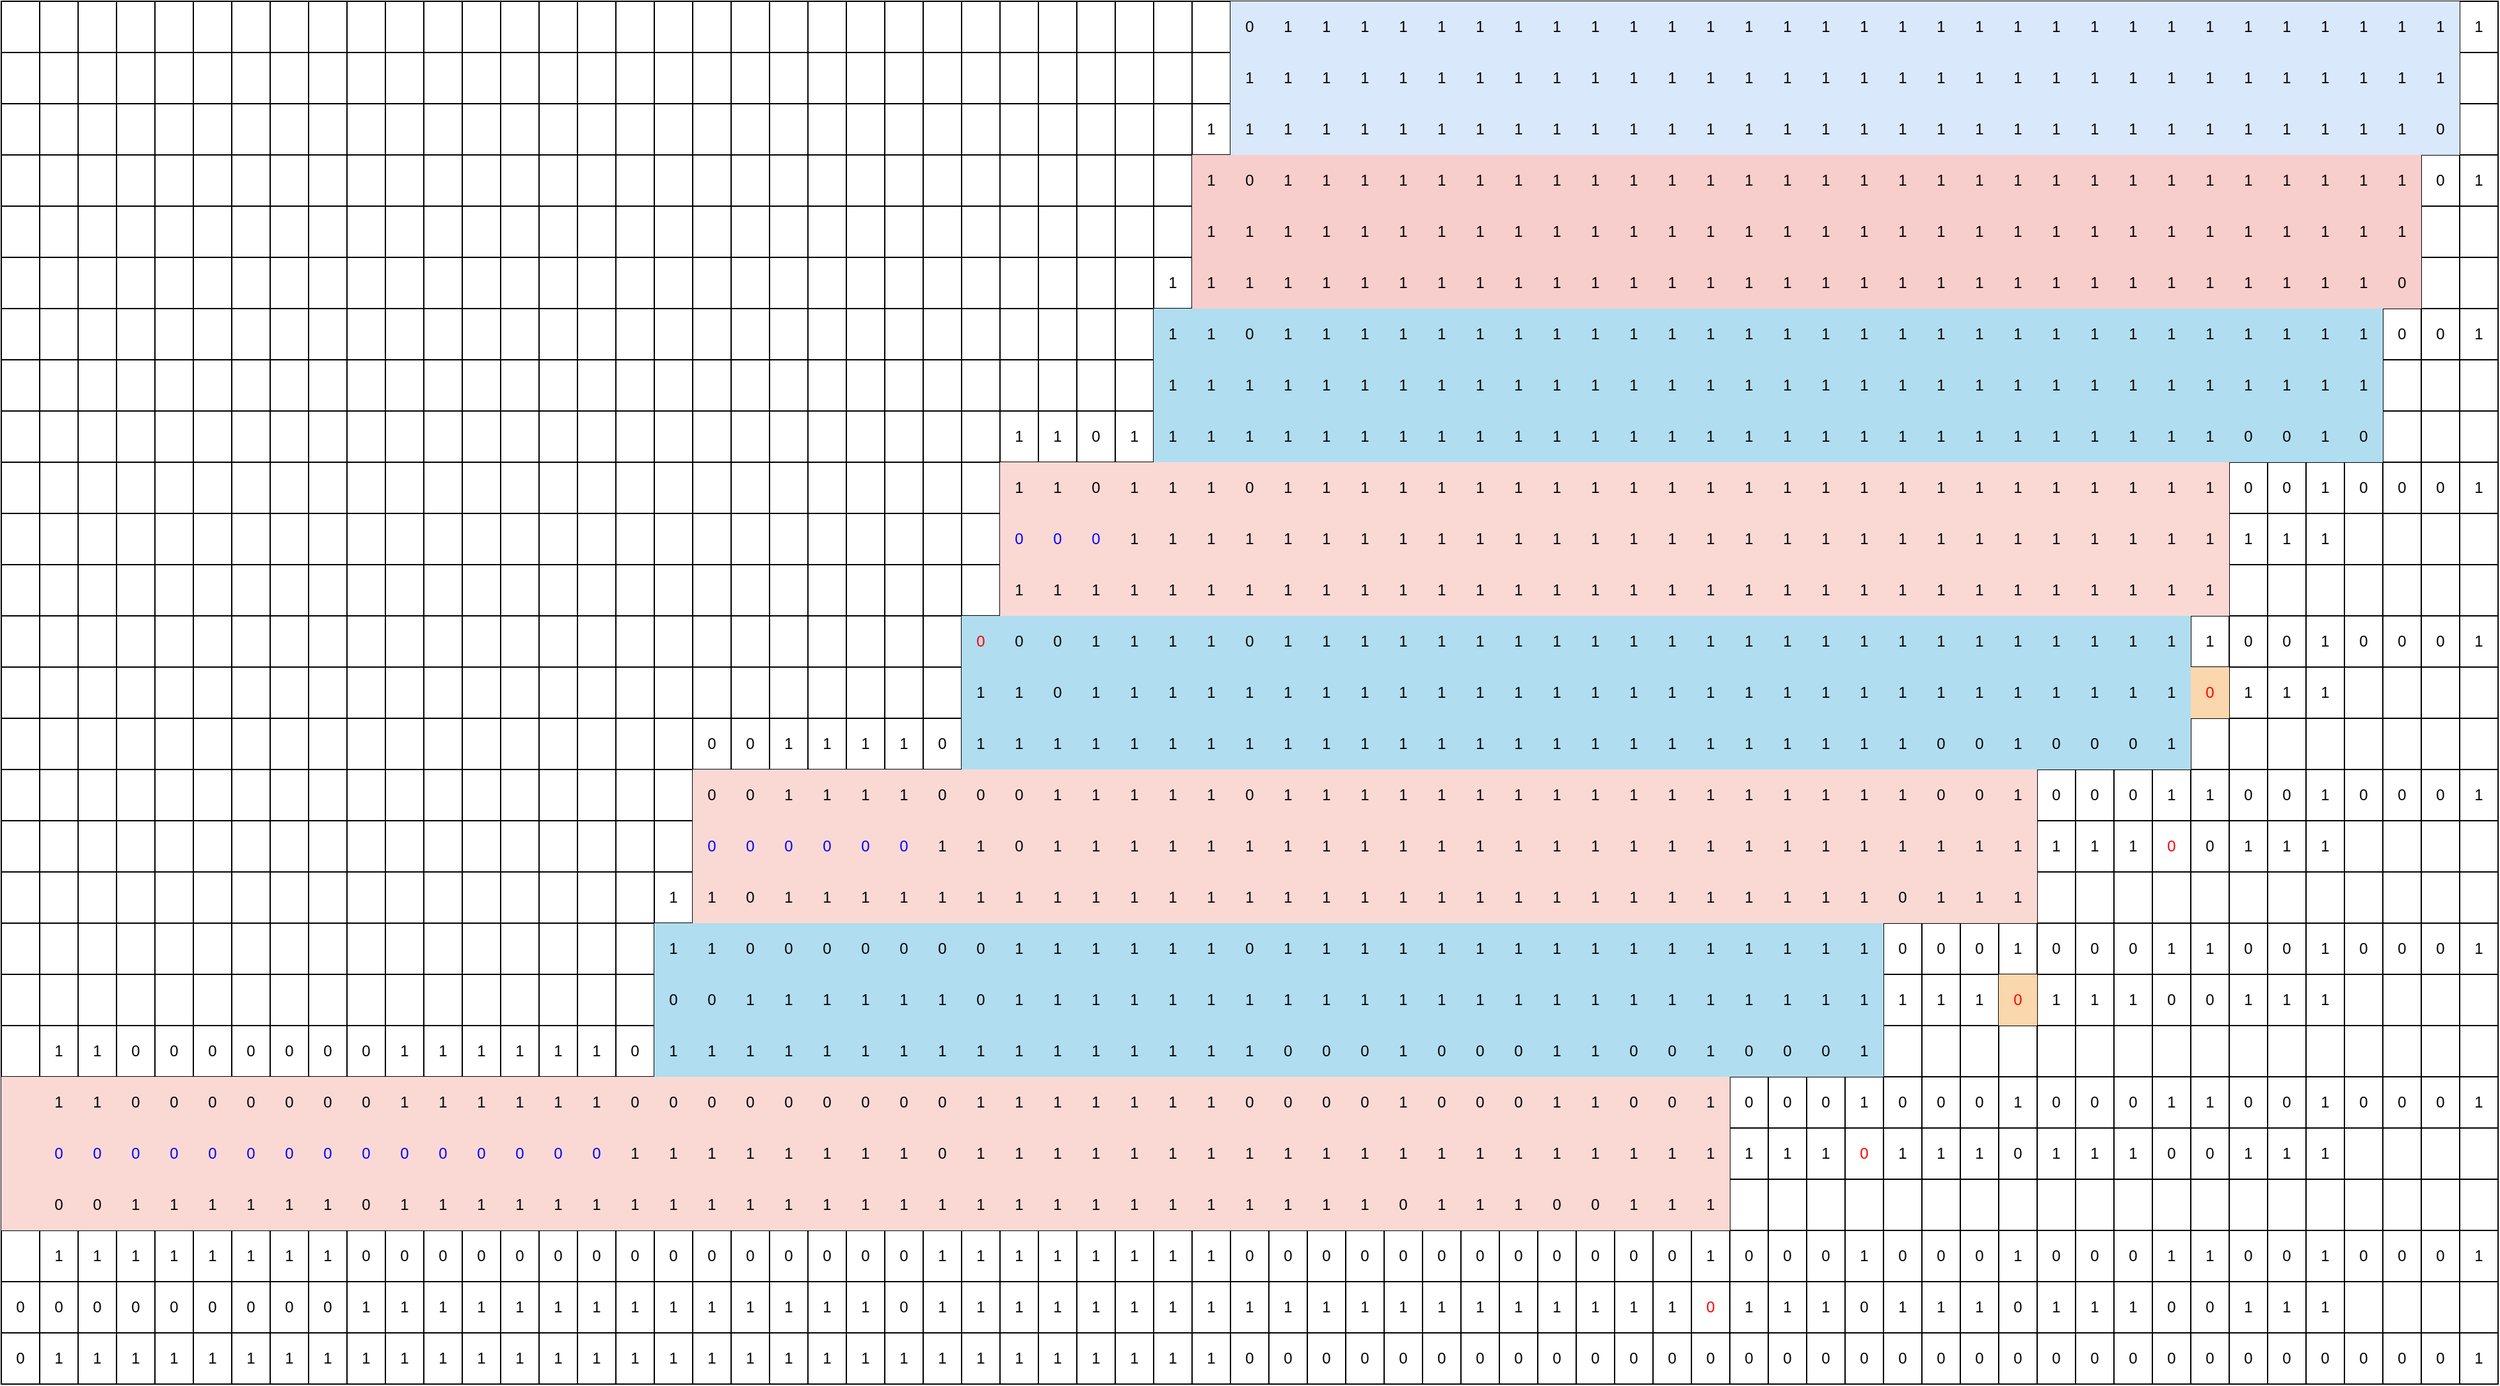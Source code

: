 <mxfile version="15.8.7" type="device"><diagram id="KYdtUCJfp7X-T8ALxEgu" name="Page-1"><mxGraphModel dx="1350" dy="878" grid="1" gridSize="10" guides="1" tooltips="1" connect="1" arrows="1" fold="1" page="1" pageScale="1" pageWidth="850" pageHeight="1100" math="0" shadow="0"><root><mxCell id="0"/><mxCell id="1" parent="0"/><mxCell id="GYnQ3VxX4NvgItOSD_MC-1" value="" style="shape=table;html=1;whiteSpace=wrap;startSize=0;container=1;collapsible=0;childLayout=tableLayout;" vertex="1" parent="1"><mxGeometry x="330" y="390" width="1950" height="1080" as="geometry"/></mxCell><mxCell id="GYnQ3VxX4NvgItOSD_MC-2" value="" style="shape=partialRectangle;html=1;whiteSpace=wrap;collapsible=0;dropTarget=0;pointerEvents=0;fillColor=none;top=0;left=0;bottom=0;right=0;points=[[0,0.5],[1,0.5]];portConstraint=eastwest;" vertex="1" parent="GYnQ3VxX4NvgItOSD_MC-1"><mxGeometry width="1950" height="40" as="geometry"/></mxCell><mxCell id="GYnQ3VxX4NvgItOSD_MC-1850" style="shape=partialRectangle;html=1;whiteSpace=wrap;connectable=0;fillColor=none;top=0;left=0;bottom=0;right=0;overflow=hidden;pointerEvents=1;" vertex="1" parent="GYnQ3VxX4NvgItOSD_MC-2"><mxGeometry width="30" height="40" as="geometry"><mxRectangle width="30" height="40" as="alternateBounds"/></mxGeometry></mxCell><mxCell id="GYnQ3VxX4NvgItOSD_MC-1124" style="shape=partialRectangle;html=1;whiteSpace=wrap;connectable=0;fillColor=none;top=0;left=0;bottom=0;right=0;overflow=hidden;pointerEvents=1;" vertex="1" parent="GYnQ3VxX4NvgItOSD_MC-2"><mxGeometry x="30" width="30" height="40" as="geometry"><mxRectangle width="30" height="40" as="alternateBounds"/></mxGeometry></mxCell><mxCell id="GYnQ3VxX4NvgItOSD_MC-1145" style="shape=partialRectangle;html=1;whiteSpace=wrap;connectable=0;fillColor=none;top=0;left=0;bottom=0;right=0;overflow=hidden;pointerEvents=1;" vertex="1" parent="GYnQ3VxX4NvgItOSD_MC-2"><mxGeometry x="60" width="30" height="40" as="geometry"><mxRectangle width="30" height="40" as="alternateBounds"/></mxGeometry></mxCell><mxCell id="GYnQ3VxX4NvgItOSD_MC-1166" style="shape=partialRectangle;html=1;whiteSpace=wrap;connectable=0;fillColor=none;top=0;left=0;bottom=0;right=0;overflow=hidden;pointerEvents=1;" vertex="1" parent="GYnQ3VxX4NvgItOSD_MC-2"><mxGeometry x="90" width="30" height="40" as="geometry"><mxRectangle width="30" height="40" as="alternateBounds"/></mxGeometry></mxCell><mxCell id="GYnQ3VxX4NvgItOSD_MC-1187" style="shape=partialRectangle;html=1;whiteSpace=wrap;connectable=0;fillColor=none;top=0;left=0;bottom=0;right=0;overflow=hidden;pointerEvents=1;" vertex="1" parent="GYnQ3VxX4NvgItOSD_MC-2"><mxGeometry x="120" width="30" height="40" as="geometry"><mxRectangle width="30" height="40" as="alternateBounds"/></mxGeometry></mxCell><mxCell id="GYnQ3VxX4NvgItOSD_MC-1208" style="shape=partialRectangle;html=1;whiteSpace=wrap;connectable=0;fillColor=none;top=0;left=0;bottom=0;right=0;overflow=hidden;pointerEvents=1;" vertex="1" parent="GYnQ3VxX4NvgItOSD_MC-2"><mxGeometry x="150" width="30" height="40" as="geometry"><mxRectangle width="30" height="40" as="alternateBounds"/></mxGeometry></mxCell><mxCell id="GYnQ3VxX4NvgItOSD_MC-1229" style="shape=partialRectangle;html=1;whiteSpace=wrap;connectable=0;fillColor=none;top=0;left=0;bottom=0;right=0;overflow=hidden;pointerEvents=1;" vertex="1" parent="GYnQ3VxX4NvgItOSD_MC-2"><mxGeometry x="180" width="30" height="40" as="geometry"><mxRectangle width="30" height="40" as="alternateBounds"/></mxGeometry></mxCell><mxCell id="GYnQ3VxX4NvgItOSD_MC-1250" style="shape=partialRectangle;html=1;whiteSpace=wrap;connectable=0;fillColor=none;top=0;left=0;bottom=0;right=0;overflow=hidden;pointerEvents=1;" vertex="1" parent="GYnQ3VxX4NvgItOSD_MC-2"><mxGeometry x="210" width="30" height="40" as="geometry"><mxRectangle width="30" height="40" as="alternateBounds"/></mxGeometry></mxCell><mxCell id="GYnQ3VxX4NvgItOSD_MC-1271" style="shape=partialRectangle;html=1;whiteSpace=wrap;connectable=0;fillColor=none;top=0;left=0;bottom=0;right=0;overflow=hidden;pointerEvents=1;" vertex="1" parent="GYnQ3VxX4NvgItOSD_MC-2"><mxGeometry x="240" width="30" height="40" as="geometry"><mxRectangle width="30" height="40" as="alternateBounds"/></mxGeometry></mxCell><mxCell id="GYnQ3VxX4NvgItOSD_MC-1292" style="shape=partialRectangle;html=1;whiteSpace=wrap;connectable=0;fillColor=none;top=0;left=0;bottom=0;right=0;overflow=hidden;pointerEvents=1;" vertex="1" parent="GYnQ3VxX4NvgItOSD_MC-2"><mxGeometry x="270" width="30" height="40" as="geometry"><mxRectangle width="30" height="40" as="alternateBounds"/></mxGeometry></mxCell><mxCell id="GYnQ3VxX4NvgItOSD_MC-1313" style="shape=partialRectangle;html=1;whiteSpace=wrap;connectable=0;fillColor=none;top=0;left=0;bottom=0;right=0;overflow=hidden;pointerEvents=1;" vertex="1" parent="GYnQ3VxX4NvgItOSD_MC-2"><mxGeometry x="300" width="30" height="40" as="geometry"><mxRectangle width="30" height="40" as="alternateBounds"/></mxGeometry></mxCell><mxCell id="GYnQ3VxX4NvgItOSD_MC-1334" style="shape=partialRectangle;html=1;whiteSpace=wrap;connectable=0;fillColor=none;top=0;left=0;bottom=0;right=0;overflow=hidden;pointerEvents=1;" vertex="1" parent="GYnQ3VxX4NvgItOSD_MC-2"><mxGeometry x="330" width="30" height="40" as="geometry"><mxRectangle width="30" height="40" as="alternateBounds"/></mxGeometry></mxCell><mxCell id="GYnQ3VxX4NvgItOSD_MC-1355" style="shape=partialRectangle;html=1;whiteSpace=wrap;connectable=0;fillColor=none;top=0;left=0;bottom=0;right=0;overflow=hidden;pointerEvents=1;" vertex="1" parent="GYnQ3VxX4NvgItOSD_MC-2"><mxGeometry x="360" width="30" height="40" as="geometry"><mxRectangle width="30" height="40" as="alternateBounds"/></mxGeometry></mxCell><mxCell id="GYnQ3VxX4NvgItOSD_MC-1376" style="shape=partialRectangle;html=1;whiteSpace=wrap;connectable=0;fillColor=none;top=0;left=0;bottom=0;right=0;overflow=hidden;pointerEvents=1;" vertex="1" parent="GYnQ3VxX4NvgItOSD_MC-2"><mxGeometry x="390" width="30" height="40" as="geometry"><mxRectangle width="30" height="40" as="alternateBounds"/></mxGeometry></mxCell><mxCell id="GYnQ3VxX4NvgItOSD_MC-1397" style="shape=partialRectangle;html=1;whiteSpace=wrap;connectable=0;fillColor=none;top=0;left=0;bottom=0;right=0;overflow=hidden;pointerEvents=1;" vertex="1" parent="GYnQ3VxX4NvgItOSD_MC-2"><mxGeometry x="420" width="30" height="40" as="geometry"><mxRectangle width="30" height="40" as="alternateBounds"/></mxGeometry></mxCell><mxCell id="GYnQ3VxX4NvgItOSD_MC-1418" style="shape=partialRectangle;html=1;whiteSpace=wrap;connectable=0;fillColor=none;top=0;left=0;bottom=0;right=0;overflow=hidden;pointerEvents=1;" vertex="1" parent="GYnQ3VxX4NvgItOSD_MC-2"><mxGeometry x="450" width="30" height="40" as="geometry"><mxRectangle width="30" height="40" as="alternateBounds"/></mxGeometry></mxCell><mxCell id="GYnQ3VxX4NvgItOSD_MC-1439" style="shape=partialRectangle;html=1;whiteSpace=wrap;connectable=0;fillColor=none;top=0;left=0;bottom=0;right=0;overflow=hidden;pointerEvents=1;" vertex="1" parent="GYnQ3VxX4NvgItOSD_MC-2"><mxGeometry x="480" width="30" height="40" as="geometry"><mxRectangle width="30" height="40" as="alternateBounds"/></mxGeometry></mxCell><mxCell id="GYnQ3VxX4NvgItOSD_MC-910" value="" style="shape=partialRectangle;html=1;whiteSpace=wrap;connectable=0;fillColor=none;top=0;left=0;bottom=0;right=0;overflow=hidden;pointerEvents=1;" vertex="1" parent="GYnQ3VxX4NvgItOSD_MC-2"><mxGeometry x="510" width="30" height="40" as="geometry"><mxRectangle width="30" height="40" as="alternateBounds"/></mxGeometry></mxCell><mxCell id="GYnQ3VxX4NvgItOSD_MC-661" style="shape=partialRectangle;html=1;whiteSpace=wrap;connectable=0;fillColor=none;top=0;left=0;bottom=0;right=0;overflow=hidden;pointerEvents=1;" vertex="1" parent="GYnQ3VxX4NvgItOSD_MC-2"><mxGeometry x="540" width="30" height="40" as="geometry"><mxRectangle width="30" height="40" as="alternateBounds"/></mxGeometry></mxCell><mxCell id="GYnQ3VxX4NvgItOSD_MC-676" style="shape=partialRectangle;html=1;whiteSpace=wrap;connectable=0;fillColor=none;top=0;left=0;bottom=0;right=0;overflow=hidden;pointerEvents=1;" vertex="1" parent="GYnQ3VxX4NvgItOSD_MC-2"><mxGeometry x="570" width="30" height="40" as="geometry"><mxRectangle width="30" height="40" as="alternateBounds"/></mxGeometry></mxCell><mxCell id="GYnQ3VxX4NvgItOSD_MC-691" style="shape=partialRectangle;html=1;whiteSpace=wrap;connectable=0;fillColor=none;top=0;left=0;bottom=0;right=0;overflow=hidden;pointerEvents=1;" vertex="1" parent="GYnQ3VxX4NvgItOSD_MC-2"><mxGeometry x="600" width="30" height="40" as="geometry"><mxRectangle width="30" height="40" as="alternateBounds"/></mxGeometry></mxCell><mxCell id="GYnQ3VxX4NvgItOSD_MC-706" style="shape=partialRectangle;html=1;whiteSpace=wrap;connectable=0;fillColor=none;top=0;left=0;bottom=0;right=0;overflow=hidden;pointerEvents=1;" vertex="1" parent="GYnQ3VxX4NvgItOSD_MC-2"><mxGeometry x="630" width="30" height="40" as="geometry"><mxRectangle width="30" height="40" as="alternateBounds"/></mxGeometry></mxCell><mxCell id="GYnQ3VxX4NvgItOSD_MC-721" style="shape=partialRectangle;html=1;whiteSpace=wrap;connectable=0;fillColor=none;top=0;left=0;bottom=0;right=0;overflow=hidden;pointerEvents=1;" vertex="1" parent="GYnQ3VxX4NvgItOSD_MC-2"><mxGeometry x="660" width="30" height="40" as="geometry"><mxRectangle width="30" height="40" as="alternateBounds"/></mxGeometry></mxCell><mxCell id="GYnQ3VxX4NvgItOSD_MC-736" style="shape=partialRectangle;html=1;whiteSpace=wrap;connectable=0;fillColor=none;top=0;left=0;bottom=0;right=0;overflow=hidden;pointerEvents=1;" vertex="1" parent="GYnQ3VxX4NvgItOSD_MC-2"><mxGeometry x="690" width="30" height="40" as="geometry"><mxRectangle width="30" height="40" as="alternateBounds"/></mxGeometry></mxCell><mxCell id="GYnQ3VxX4NvgItOSD_MC-751" style="shape=partialRectangle;html=1;whiteSpace=wrap;connectable=0;fillColor=none;top=0;left=0;bottom=0;right=0;overflow=hidden;pointerEvents=1;" vertex="1" parent="GYnQ3VxX4NvgItOSD_MC-2"><mxGeometry x="720" width="30" height="40" as="geometry"><mxRectangle width="30" height="40" as="alternateBounds"/></mxGeometry></mxCell><mxCell id="GYnQ3VxX4NvgItOSD_MC-565" style="shape=partialRectangle;html=1;whiteSpace=wrap;connectable=0;fillColor=none;top=0;left=0;bottom=0;right=0;overflow=hidden;pointerEvents=1;" vertex="1" parent="GYnQ3VxX4NvgItOSD_MC-2"><mxGeometry x="750" width="30" height="40" as="geometry"><mxRectangle width="30" height="40" as="alternateBounds"/></mxGeometry></mxCell><mxCell id="GYnQ3VxX4NvgItOSD_MC-329" style="shape=partialRectangle;html=1;whiteSpace=wrap;connectable=0;fillColor=none;top=0;left=0;bottom=0;right=0;overflow=hidden;pointerEvents=1;" vertex="1" parent="GYnQ3VxX4NvgItOSD_MC-2"><mxGeometry x="780" width="30" height="40" as="geometry"><mxRectangle width="30" height="40" as="alternateBounds"/></mxGeometry></mxCell><mxCell id="GYnQ3VxX4NvgItOSD_MC-338" style="shape=partialRectangle;html=1;whiteSpace=wrap;connectable=0;fillColor=none;top=0;left=0;bottom=0;right=0;overflow=hidden;pointerEvents=1;" vertex="1" parent="GYnQ3VxX4NvgItOSD_MC-2"><mxGeometry x="810" width="30" height="40" as="geometry"><mxRectangle width="30" height="40" as="alternateBounds"/></mxGeometry></mxCell><mxCell id="GYnQ3VxX4NvgItOSD_MC-347" style="shape=partialRectangle;html=1;whiteSpace=wrap;connectable=0;fillColor=none;top=0;left=0;bottom=0;right=0;overflow=hidden;pointerEvents=1;" vertex="1" parent="GYnQ3VxX4NvgItOSD_MC-2"><mxGeometry x="840" width="30" height="40" as="geometry"><mxRectangle width="30" height="40" as="alternateBounds"/></mxGeometry></mxCell><mxCell id="GYnQ3VxX4NvgItOSD_MC-356" style="shape=partialRectangle;html=1;whiteSpace=wrap;connectable=0;fillColor=none;top=0;left=0;bottom=0;right=0;overflow=hidden;pointerEvents=1;" vertex="1" parent="GYnQ3VxX4NvgItOSD_MC-2"><mxGeometry x="870" width="30" height="40" as="geometry"><mxRectangle width="30" height="40" as="alternateBounds"/></mxGeometry></mxCell><mxCell id="GYnQ3VxX4NvgItOSD_MC-215" style="shape=partialRectangle;html=1;whiteSpace=wrap;connectable=0;fillColor=none;top=0;left=0;bottom=0;right=0;overflow=hidden;pointerEvents=1;" vertex="1" parent="GYnQ3VxX4NvgItOSD_MC-2"><mxGeometry x="900" width="30" height="40" as="geometry"><mxRectangle width="30" height="40" as="alternateBounds"/></mxGeometry></mxCell><mxCell id="GYnQ3VxX4NvgItOSD_MC-107" style="shape=partialRectangle;html=1;whiteSpace=wrap;connectable=0;fillColor=none;top=0;left=0;bottom=0;right=0;overflow=hidden;pointerEvents=1;" vertex="1" parent="GYnQ3VxX4NvgItOSD_MC-2"><mxGeometry x="930" width="30" height="40" as="geometry"><mxRectangle width="30" height="40" as="alternateBounds"/></mxGeometry></mxCell><mxCell id="GYnQ3VxX4NvgItOSD_MC-104" value="0" style="shape=partialRectangle;html=1;whiteSpace=wrap;connectable=0;fillColor=#dae8fc;top=0;left=0;bottom=0;right=0;overflow=hidden;pointerEvents=1;strokeColor=#6c8ebf;" vertex="1" parent="GYnQ3VxX4NvgItOSD_MC-2"><mxGeometry x="960" width="30" height="40" as="geometry"><mxRectangle width="30" height="40" as="alternateBounds"/></mxGeometry></mxCell><mxCell id="GYnQ3VxX4NvgItOSD_MC-3" value="1&lt;br&gt;" style="shape=partialRectangle;html=1;whiteSpace=wrap;connectable=0;fillColor=#dae8fc;top=0;left=0;bottom=0;right=0;overflow=hidden;pointerEvents=1;strokeColor=#6c8ebf;" vertex="1" parent="GYnQ3VxX4NvgItOSD_MC-2"><mxGeometry x="990" width="30" height="40" as="geometry"><mxRectangle width="30" height="40" as="alternateBounds"/></mxGeometry></mxCell><mxCell id="GYnQ3VxX4NvgItOSD_MC-4" value="1" style="shape=partialRectangle;html=1;whiteSpace=wrap;connectable=0;fillColor=#dae8fc;top=0;left=0;bottom=0;right=0;overflow=hidden;pointerEvents=1;strokeColor=#6c8ebf;" vertex="1" parent="GYnQ3VxX4NvgItOSD_MC-2"><mxGeometry x="1020" width="30" height="40" as="geometry"><mxRectangle width="30" height="40" as="alternateBounds"/></mxGeometry></mxCell><mxCell id="GYnQ3VxX4NvgItOSD_MC-5" value="1" style="shape=partialRectangle;html=1;whiteSpace=wrap;connectable=0;fillColor=#dae8fc;top=0;left=0;bottom=0;right=0;overflow=hidden;pointerEvents=1;strokeColor=#6c8ebf;" vertex="1" parent="GYnQ3VxX4NvgItOSD_MC-2"><mxGeometry x="1050" width="30" height="40" as="geometry"><mxRectangle width="30" height="40" as="alternateBounds"/></mxGeometry></mxCell><mxCell id="GYnQ3VxX4NvgItOSD_MC-14" value="1" style="shape=partialRectangle;html=1;whiteSpace=wrap;connectable=0;fillColor=#dae8fc;top=0;left=0;bottom=0;right=0;overflow=hidden;pointerEvents=1;strokeColor=#6c8ebf;" vertex="1" parent="GYnQ3VxX4NvgItOSD_MC-2"><mxGeometry x="1080" width="30" height="40" as="geometry"><mxRectangle width="30" height="40" as="alternateBounds"/></mxGeometry></mxCell><mxCell id="GYnQ3VxX4NvgItOSD_MC-17" value="1" style="shape=partialRectangle;html=1;whiteSpace=wrap;connectable=0;fillColor=#dae8fc;top=0;left=0;bottom=0;right=0;overflow=hidden;pointerEvents=1;strokeColor=#6c8ebf;" vertex="1" parent="GYnQ3VxX4NvgItOSD_MC-2"><mxGeometry x="1110" width="30" height="40" as="geometry"><mxRectangle width="30" height="40" as="alternateBounds"/></mxGeometry></mxCell><mxCell id="GYnQ3VxX4NvgItOSD_MC-20" value="1" style="shape=partialRectangle;html=1;whiteSpace=wrap;connectable=0;fillColor=#dae8fc;top=0;left=0;bottom=0;right=0;overflow=hidden;pointerEvents=1;strokeColor=#6c8ebf;" vertex="1" parent="GYnQ3VxX4NvgItOSD_MC-2"><mxGeometry x="1140" width="30" height="40" as="geometry"><mxRectangle width="30" height="40" as="alternateBounds"/></mxGeometry></mxCell><mxCell id="GYnQ3VxX4NvgItOSD_MC-23" value="1" style="shape=partialRectangle;html=1;whiteSpace=wrap;connectable=0;fillColor=#dae8fc;top=0;left=0;bottom=0;right=0;overflow=hidden;pointerEvents=1;strokeColor=#6c8ebf;" vertex="1" parent="GYnQ3VxX4NvgItOSD_MC-2"><mxGeometry x="1170" width="30" height="40" as="geometry"><mxRectangle width="30" height="40" as="alternateBounds"/></mxGeometry></mxCell><mxCell id="GYnQ3VxX4NvgItOSD_MC-26" value="1" style="shape=partialRectangle;html=1;whiteSpace=wrap;connectable=0;fillColor=#dae8fc;top=0;left=0;bottom=0;right=0;overflow=hidden;pointerEvents=1;strokeColor=#6c8ebf;" vertex="1" parent="GYnQ3VxX4NvgItOSD_MC-2"><mxGeometry x="1200" width="30" height="40" as="geometry"><mxRectangle width="30" height="40" as="alternateBounds"/></mxGeometry></mxCell><mxCell id="GYnQ3VxX4NvgItOSD_MC-29" value="1" style="shape=partialRectangle;html=1;whiteSpace=wrap;connectable=0;fillColor=#dae8fc;top=0;left=0;bottom=0;right=0;overflow=hidden;pointerEvents=1;strokeColor=#6c8ebf;" vertex="1" parent="GYnQ3VxX4NvgItOSD_MC-2"><mxGeometry x="1230" width="30" height="40" as="geometry"><mxRectangle width="30" height="40" as="alternateBounds"/></mxGeometry></mxCell><mxCell id="GYnQ3VxX4NvgItOSD_MC-32" value="1" style="shape=partialRectangle;html=1;whiteSpace=wrap;connectable=0;fillColor=#dae8fc;top=0;left=0;bottom=0;right=0;overflow=hidden;pointerEvents=1;strokeColor=#6c8ebf;" vertex="1" parent="GYnQ3VxX4NvgItOSD_MC-2"><mxGeometry x="1260" width="30" height="40" as="geometry"><mxRectangle width="30" height="40" as="alternateBounds"/></mxGeometry></mxCell><mxCell id="GYnQ3VxX4NvgItOSD_MC-35" value="1" style="shape=partialRectangle;html=1;whiteSpace=wrap;connectable=0;fillColor=#dae8fc;top=0;left=0;bottom=0;right=0;overflow=hidden;pointerEvents=1;strokeColor=#6c8ebf;" vertex="1" parent="GYnQ3VxX4NvgItOSD_MC-2"><mxGeometry x="1290" width="30" height="40" as="geometry"><mxRectangle width="30" height="40" as="alternateBounds"/></mxGeometry></mxCell><mxCell id="GYnQ3VxX4NvgItOSD_MC-38" value="1" style="shape=partialRectangle;html=1;whiteSpace=wrap;connectable=0;fillColor=#dae8fc;top=0;left=0;bottom=0;right=0;overflow=hidden;pointerEvents=1;strokeColor=#6c8ebf;" vertex="1" parent="GYnQ3VxX4NvgItOSD_MC-2"><mxGeometry x="1320" width="30" height="40" as="geometry"><mxRectangle width="30" height="40" as="alternateBounds"/></mxGeometry></mxCell><mxCell id="GYnQ3VxX4NvgItOSD_MC-41" value="1" style="shape=partialRectangle;html=1;whiteSpace=wrap;connectable=0;fillColor=#dae8fc;top=0;left=0;bottom=0;right=0;overflow=hidden;pointerEvents=1;strokeColor=#6c8ebf;" vertex="1" parent="GYnQ3VxX4NvgItOSD_MC-2"><mxGeometry x="1350" width="30" height="40" as="geometry"><mxRectangle width="30" height="40" as="alternateBounds"/></mxGeometry></mxCell><mxCell id="GYnQ3VxX4NvgItOSD_MC-44" value="1" style="shape=partialRectangle;html=1;whiteSpace=wrap;connectable=0;fillColor=#dae8fc;top=0;left=0;bottom=0;right=0;overflow=hidden;pointerEvents=1;strokeColor=#6c8ebf;" vertex="1" parent="GYnQ3VxX4NvgItOSD_MC-2"><mxGeometry x="1380" width="30" height="40" as="geometry"><mxRectangle width="30" height="40" as="alternateBounds"/></mxGeometry></mxCell><mxCell id="GYnQ3VxX4NvgItOSD_MC-47" value="1" style="shape=partialRectangle;html=1;whiteSpace=wrap;connectable=0;fillColor=#dae8fc;top=0;left=0;bottom=0;right=0;overflow=hidden;pointerEvents=1;strokeColor=#6c8ebf;" vertex="1" parent="GYnQ3VxX4NvgItOSD_MC-2"><mxGeometry x="1410" width="30" height="40" as="geometry"><mxRectangle width="30" height="40" as="alternateBounds"/></mxGeometry></mxCell><mxCell id="GYnQ3VxX4NvgItOSD_MC-50" value="1" style="shape=partialRectangle;html=1;whiteSpace=wrap;connectable=0;fillColor=#dae8fc;top=0;left=0;bottom=0;right=0;overflow=hidden;pointerEvents=1;strokeColor=#6c8ebf;" vertex="1" parent="GYnQ3VxX4NvgItOSD_MC-2"><mxGeometry x="1440" width="30" height="40" as="geometry"><mxRectangle width="30" height="40" as="alternateBounds"/></mxGeometry></mxCell><mxCell id="GYnQ3VxX4NvgItOSD_MC-53" value="1" style="shape=partialRectangle;html=1;whiteSpace=wrap;connectable=0;fillColor=#dae8fc;top=0;left=0;bottom=0;right=0;overflow=hidden;pointerEvents=1;strokeColor=#6c8ebf;" vertex="1" parent="GYnQ3VxX4NvgItOSD_MC-2"><mxGeometry x="1470" width="30" height="40" as="geometry"><mxRectangle width="30" height="40" as="alternateBounds"/></mxGeometry></mxCell><mxCell id="GYnQ3VxX4NvgItOSD_MC-56" value="1" style="shape=partialRectangle;html=1;whiteSpace=wrap;connectable=0;fillColor=#dae8fc;top=0;left=0;bottom=0;right=0;overflow=hidden;pointerEvents=1;strokeColor=#6c8ebf;" vertex="1" parent="GYnQ3VxX4NvgItOSD_MC-2"><mxGeometry x="1500" width="30" height="40" as="geometry"><mxRectangle width="30" height="40" as="alternateBounds"/></mxGeometry></mxCell><mxCell id="GYnQ3VxX4NvgItOSD_MC-59" value="1" style="shape=partialRectangle;html=1;whiteSpace=wrap;connectable=0;fillColor=#dae8fc;top=0;left=0;bottom=0;right=0;overflow=hidden;pointerEvents=1;strokeColor=#6c8ebf;" vertex="1" parent="GYnQ3VxX4NvgItOSD_MC-2"><mxGeometry x="1530" width="30" height="40" as="geometry"><mxRectangle width="30" height="40" as="alternateBounds"/></mxGeometry></mxCell><mxCell id="GYnQ3VxX4NvgItOSD_MC-62" value="1" style="shape=partialRectangle;html=1;whiteSpace=wrap;connectable=0;fillColor=#dae8fc;top=0;left=0;bottom=0;right=0;overflow=hidden;pointerEvents=1;strokeColor=#6c8ebf;" vertex="1" parent="GYnQ3VxX4NvgItOSD_MC-2"><mxGeometry x="1560" width="30" height="40" as="geometry"><mxRectangle width="30" height="40" as="alternateBounds"/></mxGeometry></mxCell><mxCell id="GYnQ3VxX4NvgItOSD_MC-65" value="1" style="shape=partialRectangle;html=1;whiteSpace=wrap;connectable=0;fillColor=#dae8fc;top=0;left=0;bottom=0;right=0;overflow=hidden;pointerEvents=1;strokeColor=#6c8ebf;" vertex="1" parent="GYnQ3VxX4NvgItOSD_MC-2"><mxGeometry x="1590" width="30" height="40" as="geometry"><mxRectangle width="30" height="40" as="alternateBounds"/></mxGeometry></mxCell><mxCell id="GYnQ3VxX4NvgItOSD_MC-68" value="1" style="shape=partialRectangle;html=1;whiteSpace=wrap;connectable=0;fillColor=#dae8fc;top=0;left=0;bottom=0;right=0;overflow=hidden;pointerEvents=1;strokeColor=#6c8ebf;" vertex="1" parent="GYnQ3VxX4NvgItOSD_MC-2"><mxGeometry x="1620" width="30" height="40" as="geometry"><mxRectangle width="30" height="40" as="alternateBounds"/></mxGeometry></mxCell><mxCell id="GYnQ3VxX4NvgItOSD_MC-71" value="1" style="shape=partialRectangle;html=1;whiteSpace=wrap;connectable=0;fillColor=#dae8fc;top=0;left=0;bottom=0;right=0;overflow=hidden;pointerEvents=1;strokeColor=#6c8ebf;" vertex="1" parent="GYnQ3VxX4NvgItOSD_MC-2"><mxGeometry x="1650" width="30" height="40" as="geometry"><mxRectangle width="30" height="40" as="alternateBounds"/></mxGeometry></mxCell><mxCell id="GYnQ3VxX4NvgItOSD_MC-74" value="1" style="shape=partialRectangle;html=1;whiteSpace=wrap;connectable=0;fillColor=#dae8fc;top=0;left=0;bottom=0;right=0;overflow=hidden;pointerEvents=1;strokeColor=#6c8ebf;" vertex="1" parent="GYnQ3VxX4NvgItOSD_MC-2"><mxGeometry x="1680" width="30" height="40" as="geometry"><mxRectangle width="30" height="40" as="alternateBounds"/></mxGeometry></mxCell><mxCell id="GYnQ3VxX4NvgItOSD_MC-77" value="1" style="shape=partialRectangle;html=1;whiteSpace=wrap;connectable=0;fillColor=#dae8fc;top=0;left=0;bottom=0;right=0;overflow=hidden;pointerEvents=1;strokeColor=#6c8ebf;" vertex="1" parent="GYnQ3VxX4NvgItOSD_MC-2"><mxGeometry x="1710" width="30" height="40" as="geometry"><mxRectangle width="30" height="40" as="alternateBounds"/></mxGeometry></mxCell><mxCell id="GYnQ3VxX4NvgItOSD_MC-80" value="1" style="shape=partialRectangle;html=1;whiteSpace=wrap;connectable=0;fillColor=#dae8fc;top=0;left=0;bottom=0;right=0;overflow=hidden;pointerEvents=1;strokeColor=#6c8ebf;" vertex="1" parent="GYnQ3VxX4NvgItOSD_MC-2"><mxGeometry x="1740" width="30" height="40" as="geometry"><mxRectangle width="30" height="40" as="alternateBounds"/></mxGeometry></mxCell><mxCell id="GYnQ3VxX4NvgItOSD_MC-83" value="1" style="shape=partialRectangle;html=1;whiteSpace=wrap;connectable=0;fillColor=#dae8fc;top=0;left=0;bottom=0;right=0;overflow=hidden;pointerEvents=1;strokeColor=#6c8ebf;" vertex="1" parent="GYnQ3VxX4NvgItOSD_MC-2"><mxGeometry x="1770" width="30" height="40" as="geometry"><mxRectangle width="30" height="40" as="alternateBounds"/></mxGeometry></mxCell><mxCell id="GYnQ3VxX4NvgItOSD_MC-86" value="1" style="shape=partialRectangle;html=1;whiteSpace=wrap;connectable=0;fillColor=#dae8fc;top=0;left=0;bottom=0;right=0;overflow=hidden;pointerEvents=1;strokeColor=#6c8ebf;" vertex="1" parent="GYnQ3VxX4NvgItOSD_MC-2"><mxGeometry x="1800" width="30" height="40" as="geometry"><mxRectangle width="30" height="40" as="alternateBounds"/></mxGeometry></mxCell><mxCell id="GYnQ3VxX4NvgItOSD_MC-89" value="1" style="shape=partialRectangle;html=1;whiteSpace=wrap;connectable=0;fillColor=#dae8fc;top=0;left=0;bottom=0;right=0;overflow=hidden;pointerEvents=1;strokeColor=#6c8ebf;" vertex="1" parent="GYnQ3VxX4NvgItOSD_MC-2"><mxGeometry x="1830" width="30" height="40" as="geometry"><mxRectangle width="30" height="40" as="alternateBounds"/></mxGeometry></mxCell><mxCell id="GYnQ3VxX4NvgItOSD_MC-92" value="1" style="shape=partialRectangle;html=1;whiteSpace=wrap;connectable=0;fillColor=#dae8fc;top=0;left=0;bottom=0;right=0;overflow=hidden;pointerEvents=1;strokeColor=#6c8ebf;" vertex="1" parent="GYnQ3VxX4NvgItOSD_MC-2"><mxGeometry x="1860" width="30" height="40" as="geometry"><mxRectangle width="30" height="40" as="alternateBounds"/></mxGeometry></mxCell><mxCell id="GYnQ3VxX4NvgItOSD_MC-95" value="1" style="shape=partialRectangle;html=1;whiteSpace=wrap;connectable=0;fillColor=#dae8fc;top=0;left=0;bottom=0;right=0;overflow=hidden;pointerEvents=1;strokeColor=#6c8ebf;" vertex="1" parent="GYnQ3VxX4NvgItOSD_MC-2"><mxGeometry x="1890" width="30" height="40" as="geometry"><mxRectangle width="30" height="40" as="alternateBounds"/></mxGeometry></mxCell><mxCell id="GYnQ3VxX4NvgItOSD_MC-98" value="1" style="shape=partialRectangle;html=1;whiteSpace=wrap;connectable=0;fillColor=none;top=0;left=0;bottom=0;right=0;overflow=hidden;pointerEvents=1;" vertex="1" parent="GYnQ3VxX4NvgItOSD_MC-2"><mxGeometry x="1920" width="30" height="40" as="geometry"><mxRectangle width="30" height="40" as="alternateBounds"/></mxGeometry></mxCell><mxCell id="GYnQ3VxX4NvgItOSD_MC-6" value="" style="shape=partialRectangle;html=1;whiteSpace=wrap;collapsible=0;dropTarget=0;pointerEvents=0;fillColor=none;top=0;left=0;bottom=0;right=0;points=[[0,0.5],[1,0.5]];portConstraint=eastwest;" vertex="1" parent="GYnQ3VxX4NvgItOSD_MC-1"><mxGeometry y="40" width="1950" height="40" as="geometry"/></mxCell><mxCell id="GYnQ3VxX4NvgItOSD_MC-1851" style="shape=partialRectangle;html=1;whiteSpace=wrap;connectable=0;fillColor=none;top=0;left=0;bottom=0;right=0;overflow=hidden;pointerEvents=1;" vertex="1" parent="GYnQ3VxX4NvgItOSD_MC-6"><mxGeometry width="30" height="40" as="geometry"><mxRectangle width="30" height="40" as="alternateBounds"/></mxGeometry></mxCell><mxCell id="GYnQ3VxX4NvgItOSD_MC-1125" style="shape=partialRectangle;html=1;whiteSpace=wrap;connectable=0;fillColor=none;top=0;left=0;bottom=0;right=0;overflow=hidden;pointerEvents=1;" vertex="1" parent="GYnQ3VxX4NvgItOSD_MC-6"><mxGeometry x="30" width="30" height="40" as="geometry"><mxRectangle width="30" height="40" as="alternateBounds"/></mxGeometry></mxCell><mxCell id="GYnQ3VxX4NvgItOSD_MC-1146" style="shape=partialRectangle;html=1;whiteSpace=wrap;connectable=0;fillColor=none;top=0;left=0;bottom=0;right=0;overflow=hidden;pointerEvents=1;" vertex="1" parent="GYnQ3VxX4NvgItOSD_MC-6"><mxGeometry x="60" width="30" height="40" as="geometry"><mxRectangle width="30" height="40" as="alternateBounds"/></mxGeometry></mxCell><mxCell id="GYnQ3VxX4NvgItOSD_MC-1167" style="shape=partialRectangle;html=1;whiteSpace=wrap;connectable=0;fillColor=none;top=0;left=0;bottom=0;right=0;overflow=hidden;pointerEvents=1;" vertex="1" parent="GYnQ3VxX4NvgItOSD_MC-6"><mxGeometry x="90" width="30" height="40" as="geometry"><mxRectangle width="30" height="40" as="alternateBounds"/></mxGeometry></mxCell><mxCell id="GYnQ3VxX4NvgItOSD_MC-1188" style="shape=partialRectangle;html=1;whiteSpace=wrap;connectable=0;fillColor=none;top=0;left=0;bottom=0;right=0;overflow=hidden;pointerEvents=1;" vertex="1" parent="GYnQ3VxX4NvgItOSD_MC-6"><mxGeometry x="120" width="30" height="40" as="geometry"><mxRectangle width="30" height="40" as="alternateBounds"/></mxGeometry></mxCell><mxCell id="GYnQ3VxX4NvgItOSD_MC-1209" style="shape=partialRectangle;html=1;whiteSpace=wrap;connectable=0;fillColor=none;top=0;left=0;bottom=0;right=0;overflow=hidden;pointerEvents=1;" vertex="1" parent="GYnQ3VxX4NvgItOSD_MC-6"><mxGeometry x="150" width="30" height="40" as="geometry"><mxRectangle width="30" height="40" as="alternateBounds"/></mxGeometry></mxCell><mxCell id="GYnQ3VxX4NvgItOSD_MC-1230" style="shape=partialRectangle;html=1;whiteSpace=wrap;connectable=0;fillColor=none;top=0;left=0;bottom=0;right=0;overflow=hidden;pointerEvents=1;" vertex="1" parent="GYnQ3VxX4NvgItOSD_MC-6"><mxGeometry x="180" width="30" height="40" as="geometry"><mxRectangle width="30" height="40" as="alternateBounds"/></mxGeometry></mxCell><mxCell id="GYnQ3VxX4NvgItOSD_MC-1251" style="shape=partialRectangle;html=1;whiteSpace=wrap;connectable=0;fillColor=none;top=0;left=0;bottom=0;right=0;overflow=hidden;pointerEvents=1;" vertex="1" parent="GYnQ3VxX4NvgItOSD_MC-6"><mxGeometry x="210" width="30" height="40" as="geometry"><mxRectangle width="30" height="40" as="alternateBounds"/></mxGeometry></mxCell><mxCell id="GYnQ3VxX4NvgItOSD_MC-1272" style="shape=partialRectangle;html=1;whiteSpace=wrap;connectable=0;fillColor=none;top=0;left=0;bottom=0;right=0;overflow=hidden;pointerEvents=1;" vertex="1" parent="GYnQ3VxX4NvgItOSD_MC-6"><mxGeometry x="240" width="30" height="40" as="geometry"><mxRectangle width="30" height="40" as="alternateBounds"/></mxGeometry></mxCell><mxCell id="GYnQ3VxX4NvgItOSD_MC-1293" style="shape=partialRectangle;html=1;whiteSpace=wrap;connectable=0;fillColor=none;top=0;left=0;bottom=0;right=0;overflow=hidden;pointerEvents=1;" vertex="1" parent="GYnQ3VxX4NvgItOSD_MC-6"><mxGeometry x="270" width="30" height="40" as="geometry"><mxRectangle width="30" height="40" as="alternateBounds"/></mxGeometry></mxCell><mxCell id="GYnQ3VxX4NvgItOSD_MC-1314" style="shape=partialRectangle;html=1;whiteSpace=wrap;connectable=0;fillColor=none;top=0;left=0;bottom=0;right=0;overflow=hidden;pointerEvents=1;" vertex="1" parent="GYnQ3VxX4NvgItOSD_MC-6"><mxGeometry x="300" width="30" height="40" as="geometry"><mxRectangle width="30" height="40" as="alternateBounds"/></mxGeometry></mxCell><mxCell id="GYnQ3VxX4NvgItOSD_MC-1335" style="shape=partialRectangle;html=1;whiteSpace=wrap;connectable=0;fillColor=none;top=0;left=0;bottom=0;right=0;overflow=hidden;pointerEvents=1;" vertex="1" parent="GYnQ3VxX4NvgItOSD_MC-6"><mxGeometry x="330" width="30" height="40" as="geometry"><mxRectangle width="30" height="40" as="alternateBounds"/></mxGeometry></mxCell><mxCell id="GYnQ3VxX4NvgItOSD_MC-1356" style="shape=partialRectangle;html=1;whiteSpace=wrap;connectable=0;fillColor=none;top=0;left=0;bottom=0;right=0;overflow=hidden;pointerEvents=1;" vertex="1" parent="GYnQ3VxX4NvgItOSD_MC-6"><mxGeometry x="360" width="30" height="40" as="geometry"><mxRectangle width="30" height="40" as="alternateBounds"/></mxGeometry></mxCell><mxCell id="GYnQ3VxX4NvgItOSD_MC-1377" style="shape=partialRectangle;html=1;whiteSpace=wrap;connectable=0;fillColor=none;top=0;left=0;bottom=0;right=0;overflow=hidden;pointerEvents=1;" vertex="1" parent="GYnQ3VxX4NvgItOSD_MC-6"><mxGeometry x="390" width="30" height="40" as="geometry"><mxRectangle width="30" height="40" as="alternateBounds"/></mxGeometry></mxCell><mxCell id="GYnQ3VxX4NvgItOSD_MC-1398" style="shape=partialRectangle;html=1;whiteSpace=wrap;connectable=0;fillColor=none;top=0;left=0;bottom=0;right=0;overflow=hidden;pointerEvents=1;" vertex="1" parent="GYnQ3VxX4NvgItOSD_MC-6"><mxGeometry x="420" width="30" height="40" as="geometry"><mxRectangle width="30" height="40" as="alternateBounds"/></mxGeometry></mxCell><mxCell id="GYnQ3VxX4NvgItOSD_MC-1419" style="shape=partialRectangle;html=1;whiteSpace=wrap;connectable=0;fillColor=none;top=0;left=0;bottom=0;right=0;overflow=hidden;pointerEvents=1;" vertex="1" parent="GYnQ3VxX4NvgItOSD_MC-6"><mxGeometry x="450" width="30" height="40" as="geometry"><mxRectangle width="30" height="40" as="alternateBounds"/></mxGeometry></mxCell><mxCell id="GYnQ3VxX4NvgItOSD_MC-1440" style="shape=partialRectangle;html=1;whiteSpace=wrap;connectable=0;fillColor=none;top=0;left=0;bottom=0;right=0;overflow=hidden;pointerEvents=1;" vertex="1" parent="GYnQ3VxX4NvgItOSD_MC-6"><mxGeometry x="480" width="30" height="40" as="geometry"><mxRectangle width="30" height="40" as="alternateBounds"/></mxGeometry></mxCell><mxCell id="GYnQ3VxX4NvgItOSD_MC-911" style="shape=partialRectangle;html=1;whiteSpace=wrap;connectable=0;fillColor=none;top=0;left=0;bottom=0;right=0;overflow=hidden;pointerEvents=1;" vertex="1" parent="GYnQ3VxX4NvgItOSD_MC-6"><mxGeometry x="510" width="30" height="40" as="geometry"><mxRectangle width="30" height="40" as="alternateBounds"/></mxGeometry></mxCell><mxCell id="GYnQ3VxX4NvgItOSD_MC-662" style="shape=partialRectangle;html=1;whiteSpace=wrap;connectable=0;fillColor=none;top=0;left=0;bottom=0;right=0;overflow=hidden;pointerEvents=1;" vertex="1" parent="GYnQ3VxX4NvgItOSD_MC-6"><mxGeometry x="540" width="30" height="40" as="geometry"><mxRectangle width="30" height="40" as="alternateBounds"/></mxGeometry></mxCell><mxCell id="GYnQ3VxX4NvgItOSD_MC-677" style="shape=partialRectangle;html=1;whiteSpace=wrap;connectable=0;fillColor=none;top=0;left=0;bottom=0;right=0;overflow=hidden;pointerEvents=1;" vertex="1" parent="GYnQ3VxX4NvgItOSD_MC-6"><mxGeometry x="570" width="30" height="40" as="geometry"><mxRectangle width="30" height="40" as="alternateBounds"/></mxGeometry></mxCell><mxCell id="GYnQ3VxX4NvgItOSD_MC-692" style="shape=partialRectangle;html=1;whiteSpace=wrap;connectable=0;fillColor=none;top=0;left=0;bottom=0;right=0;overflow=hidden;pointerEvents=1;" vertex="1" parent="GYnQ3VxX4NvgItOSD_MC-6"><mxGeometry x="600" width="30" height="40" as="geometry"><mxRectangle width="30" height="40" as="alternateBounds"/></mxGeometry></mxCell><mxCell id="GYnQ3VxX4NvgItOSD_MC-707" style="shape=partialRectangle;html=1;whiteSpace=wrap;connectable=0;fillColor=none;top=0;left=0;bottom=0;right=0;overflow=hidden;pointerEvents=1;" vertex="1" parent="GYnQ3VxX4NvgItOSD_MC-6"><mxGeometry x="630" width="30" height="40" as="geometry"><mxRectangle width="30" height="40" as="alternateBounds"/></mxGeometry></mxCell><mxCell id="GYnQ3VxX4NvgItOSD_MC-722" style="shape=partialRectangle;html=1;whiteSpace=wrap;connectable=0;fillColor=none;top=0;left=0;bottom=0;right=0;overflow=hidden;pointerEvents=1;" vertex="1" parent="GYnQ3VxX4NvgItOSD_MC-6"><mxGeometry x="660" width="30" height="40" as="geometry"><mxRectangle width="30" height="40" as="alternateBounds"/></mxGeometry></mxCell><mxCell id="GYnQ3VxX4NvgItOSD_MC-737" style="shape=partialRectangle;html=1;whiteSpace=wrap;connectable=0;fillColor=none;top=0;left=0;bottom=0;right=0;overflow=hidden;pointerEvents=1;" vertex="1" parent="GYnQ3VxX4NvgItOSD_MC-6"><mxGeometry x="690" width="30" height="40" as="geometry"><mxRectangle width="30" height="40" as="alternateBounds"/></mxGeometry></mxCell><mxCell id="GYnQ3VxX4NvgItOSD_MC-752" style="shape=partialRectangle;html=1;whiteSpace=wrap;connectable=0;fillColor=none;top=0;left=0;bottom=0;right=0;overflow=hidden;pointerEvents=1;" vertex="1" parent="GYnQ3VxX4NvgItOSD_MC-6"><mxGeometry x="720" width="30" height="40" as="geometry"><mxRectangle width="30" height="40" as="alternateBounds"/></mxGeometry></mxCell><mxCell id="GYnQ3VxX4NvgItOSD_MC-566" style="shape=partialRectangle;html=1;whiteSpace=wrap;connectable=0;fillColor=none;top=0;left=0;bottom=0;right=0;overflow=hidden;pointerEvents=1;" vertex="1" parent="GYnQ3VxX4NvgItOSD_MC-6"><mxGeometry x="750" width="30" height="40" as="geometry"><mxRectangle width="30" height="40" as="alternateBounds"/></mxGeometry></mxCell><mxCell id="GYnQ3VxX4NvgItOSD_MC-330" style="shape=partialRectangle;html=1;whiteSpace=wrap;connectable=0;fillColor=none;top=0;left=0;bottom=0;right=0;overflow=hidden;pointerEvents=1;" vertex="1" parent="GYnQ3VxX4NvgItOSD_MC-6"><mxGeometry x="780" width="30" height="40" as="geometry"><mxRectangle width="30" height="40" as="alternateBounds"/></mxGeometry></mxCell><mxCell id="GYnQ3VxX4NvgItOSD_MC-339" style="shape=partialRectangle;html=1;whiteSpace=wrap;connectable=0;fillColor=none;top=0;left=0;bottom=0;right=0;overflow=hidden;pointerEvents=1;" vertex="1" parent="GYnQ3VxX4NvgItOSD_MC-6"><mxGeometry x="810" width="30" height="40" as="geometry"><mxRectangle width="30" height="40" as="alternateBounds"/></mxGeometry></mxCell><mxCell id="GYnQ3VxX4NvgItOSD_MC-348" style="shape=partialRectangle;html=1;whiteSpace=wrap;connectable=0;fillColor=none;top=0;left=0;bottom=0;right=0;overflow=hidden;pointerEvents=1;" vertex="1" parent="GYnQ3VxX4NvgItOSD_MC-6"><mxGeometry x="840" width="30" height="40" as="geometry"><mxRectangle width="30" height="40" as="alternateBounds"/></mxGeometry></mxCell><mxCell id="GYnQ3VxX4NvgItOSD_MC-357" style="shape=partialRectangle;html=1;whiteSpace=wrap;connectable=0;fillColor=none;top=0;left=0;bottom=0;right=0;overflow=hidden;pointerEvents=1;" vertex="1" parent="GYnQ3VxX4NvgItOSD_MC-6"><mxGeometry x="870" width="30" height="40" as="geometry"><mxRectangle width="30" height="40" as="alternateBounds"/></mxGeometry></mxCell><mxCell id="GYnQ3VxX4NvgItOSD_MC-216" style="shape=partialRectangle;html=1;whiteSpace=wrap;connectable=0;fillColor=none;top=0;left=0;bottom=0;right=0;overflow=hidden;pointerEvents=1;" vertex="1" parent="GYnQ3VxX4NvgItOSD_MC-6"><mxGeometry x="900" width="30" height="40" as="geometry"><mxRectangle width="30" height="40" as="alternateBounds"/></mxGeometry></mxCell><mxCell id="GYnQ3VxX4NvgItOSD_MC-108" style="shape=partialRectangle;html=1;whiteSpace=wrap;connectable=0;fillColor=none;top=0;left=0;bottom=0;right=0;overflow=hidden;pointerEvents=1;" vertex="1" parent="GYnQ3VxX4NvgItOSD_MC-6"><mxGeometry x="930" width="30" height="40" as="geometry"><mxRectangle width="30" height="40" as="alternateBounds"/></mxGeometry></mxCell><mxCell id="GYnQ3VxX4NvgItOSD_MC-105" value="1" style="shape=partialRectangle;html=1;whiteSpace=wrap;connectable=0;fillColor=#dae8fc;top=0;left=0;bottom=0;right=0;overflow=hidden;pointerEvents=1;strokeColor=#6c8ebf;" vertex="1" parent="GYnQ3VxX4NvgItOSD_MC-6"><mxGeometry x="960" width="30" height="40" as="geometry"><mxRectangle width="30" height="40" as="alternateBounds"/></mxGeometry></mxCell><mxCell id="GYnQ3VxX4NvgItOSD_MC-7" value="1" style="shape=partialRectangle;html=1;whiteSpace=wrap;connectable=0;fillColor=#dae8fc;top=0;left=0;bottom=0;right=0;overflow=hidden;pointerEvents=1;strokeColor=#6c8ebf;" vertex="1" parent="GYnQ3VxX4NvgItOSD_MC-6"><mxGeometry x="990" width="30" height="40" as="geometry"><mxRectangle width="30" height="40" as="alternateBounds"/></mxGeometry></mxCell><mxCell id="GYnQ3VxX4NvgItOSD_MC-8" value="1" style="shape=partialRectangle;html=1;whiteSpace=wrap;connectable=0;fillColor=#dae8fc;top=0;left=0;bottom=0;right=0;overflow=hidden;pointerEvents=1;strokeColor=#6c8ebf;" vertex="1" parent="GYnQ3VxX4NvgItOSD_MC-6"><mxGeometry x="1020" width="30" height="40" as="geometry"><mxRectangle width="30" height="40" as="alternateBounds"/></mxGeometry></mxCell><mxCell id="GYnQ3VxX4NvgItOSD_MC-9" value="1" style="shape=partialRectangle;html=1;whiteSpace=wrap;connectable=0;fillColor=#dae8fc;top=0;left=0;bottom=0;right=0;overflow=hidden;pointerEvents=1;strokeColor=#6c8ebf;" vertex="1" parent="GYnQ3VxX4NvgItOSD_MC-6"><mxGeometry x="1050" width="30" height="40" as="geometry"><mxRectangle width="30" height="40" as="alternateBounds"/></mxGeometry></mxCell><mxCell id="GYnQ3VxX4NvgItOSD_MC-15" value="1" style="shape=partialRectangle;html=1;whiteSpace=wrap;connectable=0;fillColor=#dae8fc;top=0;left=0;bottom=0;right=0;overflow=hidden;pointerEvents=1;strokeColor=#6c8ebf;" vertex="1" parent="GYnQ3VxX4NvgItOSD_MC-6"><mxGeometry x="1080" width="30" height="40" as="geometry"><mxRectangle width="30" height="40" as="alternateBounds"/></mxGeometry></mxCell><mxCell id="GYnQ3VxX4NvgItOSD_MC-18" value="1" style="shape=partialRectangle;html=1;whiteSpace=wrap;connectable=0;fillColor=#dae8fc;top=0;left=0;bottom=0;right=0;overflow=hidden;pointerEvents=1;strokeColor=#6c8ebf;" vertex="1" parent="GYnQ3VxX4NvgItOSD_MC-6"><mxGeometry x="1110" width="30" height="40" as="geometry"><mxRectangle width="30" height="40" as="alternateBounds"/></mxGeometry></mxCell><mxCell id="GYnQ3VxX4NvgItOSD_MC-21" value="1" style="shape=partialRectangle;html=1;whiteSpace=wrap;connectable=0;fillColor=#dae8fc;top=0;left=0;bottom=0;right=0;overflow=hidden;pointerEvents=1;strokeColor=#6c8ebf;" vertex="1" parent="GYnQ3VxX4NvgItOSD_MC-6"><mxGeometry x="1140" width="30" height="40" as="geometry"><mxRectangle width="30" height="40" as="alternateBounds"/></mxGeometry></mxCell><mxCell id="GYnQ3VxX4NvgItOSD_MC-24" value="1" style="shape=partialRectangle;html=1;whiteSpace=wrap;connectable=0;fillColor=#dae8fc;top=0;left=0;bottom=0;right=0;overflow=hidden;pointerEvents=1;strokeColor=#6c8ebf;" vertex="1" parent="GYnQ3VxX4NvgItOSD_MC-6"><mxGeometry x="1170" width="30" height="40" as="geometry"><mxRectangle width="30" height="40" as="alternateBounds"/></mxGeometry></mxCell><mxCell id="GYnQ3VxX4NvgItOSD_MC-27" value="1" style="shape=partialRectangle;html=1;whiteSpace=wrap;connectable=0;fillColor=#dae8fc;top=0;left=0;bottom=0;right=0;overflow=hidden;pointerEvents=1;strokeColor=#6c8ebf;" vertex="1" parent="GYnQ3VxX4NvgItOSD_MC-6"><mxGeometry x="1200" width="30" height="40" as="geometry"><mxRectangle width="30" height="40" as="alternateBounds"/></mxGeometry></mxCell><mxCell id="GYnQ3VxX4NvgItOSD_MC-30" value="1" style="shape=partialRectangle;html=1;whiteSpace=wrap;connectable=0;fillColor=#dae8fc;top=0;left=0;bottom=0;right=0;overflow=hidden;pointerEvents=1;strokeColor=#6c8ebf;" vertex="1" parent="GYnQ3VxX4NvgItOSD_MC-6"><mxGeometry x="1230" width="30" height="40" as="geometry"><mxRectangle width="30" height="40" as="alternateBounds"/></mxGeometry></mxCell><mxCell id="GYnQ3VxX4NvgItOSD_MC-33" value="1" style="shape=partialRectangle;html=1;whiteSpace=wrap;connectable=0;fillColor=#dae8fc;top=0;left=0;bottom=0;right=0;overflow=hidden;pointerEvents=1;strokeColor=#6c8ebf;" vertex="1" parent="GYnQ3VxX4NvgItOSD_MC-6"><mxGeometry x="1260" width="30" height="40" as="geometry"><mxRectangle width="30" height="40" as="alternateBounds"/></mxGeometry></mxCell><mxCell id="GYnQ3VxX4NvgItOSD_MC-36" value="1" style="shape=partialRectangle;html=1;whiteSpace=wrap;connectable=0;fillColor=#dae8fc;top=0;left=0;bottom=0;right=0;overflow=hidden;pointerEvents=1;strokeColor=#6c8ebf;" vertex="1" parent="GYnQ3VxX4NvgItOSD_MC-6"><mxGeometry x="1290" width="30" height="40" as="geometry"><mxRectangle width="30" height="40" as="alternateBounds"/></mxGeometry></mxCell><mxCell id="GYnQ3VxX4NvgItOSD_MC-39" value="1" style="shape=partialRectangle;html=1;whiteSpace=wrap;connectable=0;fillColor=#dae8fc;top=0;left=0;bottom=0;right=0;overflow=hidden;pointerEvents=1;strokeColor=#6c8ebf;" vertex="1" parent="GYnQ3VxX4NvgItOSD_MC-6"><mxGeometry x="1320" width="30" height="40" as="geometry"><mxRectangle width="30" height="40" as="alternateBounds"/></mxGeometry></mxCell><mxCell id="GYnQ3VxX4NvgItOSD_MC-42" value="1" style="shape=partialRectangle;html=1;whiteSpace=wrap;connectable=0;fillColor=#dae8fc;top=0;left=0;bottom=0;right=0;overflow=hidden;pointerEvents=1;strokeColor=#6c8ebf;" vertex="1" parent="GYnQ3VxX4NvgItOSD_MC-6"><mxGeometry x="1350" width="30" height="40" as="geometry"><mxRectangle width="30" height="40" as="alternateBounds"/></mxGeometry></mxCell><mxCell id="GYnQ3VxX4NvgItOSD_MC-45" value="1" style="shape=partialRectangle;html=1;whiteSpace=wrap;connectable=0;fillColor=#dae8fc;top=0;left=0;bottom=0;right=0;overflow=hidden;pointerEvents=1;strokeColor=#6c8ebf;" vertex="1" parent="GYnQ3VxX4NvgItOSD_MC-6"><mxGeometry x="1380" width="30" height="40" as="geometry"><mxRectangle width="30" height="40" as="alternateBounds"/></mxGeometry></mxCell><mxCell id="GYnQ3VxX4NvgItOSD_MC-48" value="1" style="shape=partialRectangle;html=1;whiteSpace=wrap;connectable=0;fillColor=#dae8fc;top=0;left=0;bottom=0;right=0;overflow=hidden;pointerEvents=1;strokeColor=#6c8ebf;" vertex="1" parent="GYnQ3VxX4NvgItOSD_MC-6"><mxGeometry x="1410" width="30" height="40" as="geometry"><mxRectangle width="30" height="40" as="alternateBounds"/></mxGeometry></mxCell><mxCell id="GYnQ3VxX4NvgItOSD_MC-51" value="1" style="shape=partialRectangle;html=1;whiteSpace=wrap;connectable=0;fillColor=#dae8fc;top=0;left=0;bottom=0;right=0;overflow=hidden;pointerEvents=1;strokeColor=#6c8ebf;" vertex="1" parent="GYnQ3VxX4NvgItOSD_MC-6"><mxGeometry x="1440" width="30" height="40" as="geometry"><mxRectangle width="30" height="40" as="alternateBounds"/></mxGeometry></mxCell><mxCell id="GYnQ3VxX4NvgItOSD_MC-54" value="1" style="shape=partialRectangle;html=1;whiteSpace=wrap;connectable=0;fillColor=#dae8fc;top=0;left=0;bottom=0;right=0;overflow=hidden;pointerEvents=1;strokeColor=#6c8ebf;" vertex="1" parent="GYnQ3VxX4NvgItOSD_MC-6"><mxGeometry x="1470" width="30" height="40" as="geometry"><mxRectangle width="30" height="40" as="alternateBounds"/></mxGeometry></mxCell><mxCell id="GYnQ3VxX4NvgItOSD_MC-57" value="1" style="shape=partialRectangle;html=1;whiteSpace=wrap;connectable=0;fillColor=#dae8fc;top=0;left=0;bottom=0;right=0;overflow=hidden;pointerEvents=1;strokeColor=#6c8ebf;" vertex="1" parent="GYnQ3VxX4NvgItOSD_MC-6"><mxGeometry x="1500" width="30" height="40" as="geometry"><mxRectangle width="30" height="40" as="alternateBounds"/></mxGeometry></mxCell><mxCell id="GYnQ3VxX4NvgItOSD_MC-60" value="1" style="shape=partialRectangle;html=1;whiteSpace=wrap;connectable=0;fillColor=#dae8fc;top=0;left=0;bottom=0;right=0;overflow=hidden;pointerEvents=1;strokeColor=#6c8ebf;" vertex="1" parent="GYnQ3VxX4NvgItOSD_MC-6"><mxGeometry x="1530" width="30" height="40" as="geometry"><mxRectangle width="30" height="40" as="alternateBounds"/></mxGeometry></mxCell><mxCell id="GYnQ3VxX4NvgItOSD_MC-63" value="1" style="shape=partialRectangle;html=1;whiteSpace=wrap;connectable=0;fillColor=#dae8fc;top=0;left=0;bottom=0;right=0;overflow=hidden;pointerEvents=1;strokeColor=#6c8ebf;" vertex="1" parent="GYnQ3VxX4NvgItOSD_MC-6"><mxGeometry x="1560" width="30" height="40" as="geometry"><mxRectangle width="30" height="40" as="alternateBounds"/></mxGeometry></mxCell><mxCell id="GYnQ3VxX4NvgItOSD_MC-66" value="1" style="shape=partialRectangle;html=1;whiteSpace=wrap;connectable=0;fillColor=#dae8fc;top=0;left=0;bottom=0;right=0;overflow=hidden;pointerEvents=1;strokeColor=#6c8ebf;" vertex="1" parent="GYnQ3VxX4NvgItOSD_MC-6"><mxGeometry x="1590" width="30" height="40" as="geometry"><mxRectangle width="30" height="40" as="alternateBounds"/></mxGeometry></mxCell><mxCell id="GYnQ3VxX4NvgItOSD_MC-69" value="1" style="shape=partialRectangle;html=1;whiteSpace=wrap;connectable=0;fillColor=#dae8fc;top=0;left=0;bottom=0;right=0;overflow=hidden;pointerEvents=1;strokeColor=#6c8ebf;" vertex="1" parent="GYnQ3VxX4NvgItOSD_MC-6"><mxGeometry x="1620" width="30" height="40" as="geometry"><mxRectangle width="30" height="40" as="alternateBounds"/></mxGeometry></mxCell><mxCell id="GYnQ3VxX4NvgItOSD_MC-72" value="1" style="shape=partialRectangle;html=1;whiteSpace=wrap;connectable=0;fillColor=#dae8fc;top=0;left=0;bottom=0;right=0;overflow=hidden;pointerEvents=1;strokeColor=#6c8ebf;" vertex="1" parent="GYnQ3VxX4NvgItOSD_MC-6"><mxGeometry x="1650" width="30" height="40" as="geometry"><mxRectangle width="30" height="40" as="alternateBounds"/></mxGeometry></mxCell><mxCell id="GYnQ3VxX4NvgItOSD_MC-75" value="1" style="shape=partialRectangle;html=1;whiteSpace=wrap;connectable=0;fillColor=#dae8fc;top=0;left=0;bottom=0;right=0;overflow=hidden;pointerEvents=1;strokeColor=#6c8ebf;" vertex="1" parent="GYnQ3VxX4NvgItOSD_MC-6"><mxGeometry x="1680" width="30" height="40" as="geometry"><mxRectangle width="30" height="40" as="alternateBounds"/></mxGeometry></mxCell><mxCell id="GYnQ3VxX4NvgItOSD_MC-78" value="1" style="shape=partialRectangle;html=1;whiteSpace=wrap;connectable=0;fillColor=#dae8fc;top=0;left=0;bottom=0;right=0;overflow=hidden;pointerEvents=1;strokeColor=#6c8ebf;" vertex="1" parent="GYnQ3VxX4NvgItOSD_MC-6"><mxGeometry x="1710" width="30" height="40" as="geometry"><mxRectangle width="30" height="40" as="alternateBounds"/></mxGeometry></mxCell><mxCell id="GYnQ3VxX4NvgItOSD_MC-81" value="1" style="shape=partialRectangle;html=1;whiteSpace=wrap;connectable=0;fillColor=#dae8fc;top=0;left=0;bottom=0;right=0;overflow=hidden;pointerEvents=1;strokeColor=#6c8ebf;" vertex="1" parent="GYnQ3VxX4NvgItOSD_MC-6"><mxGeometry x="1740" width="30" height="40" as="geometry"><mxRectangle width="30" height="40" as="alternateBounds"/></mxGeometry></mxCell><mxCell id="GYnQ3VxX4NvgItOSD_MC-84" value="1" style="shape=partialRectangle;html=1;whiteSpace=wrap;connectable=0;fillColor=#dae8fc;top=0;left=0;bottom=0;right=0;overflow=hidden;pointerEvents=1;strokeColor=#6c8ebf;" vertex="1" parent="GYnQ3VxX4NvgItOSD_MC-6"><mxGeometry x="1770" width="30" height="40" as="geometry"><mxRectangle width="30" height="40" as="alternateBounds"/></mxGeometry></mxCell><mxCell id="GYnQ3VxX4NvgItOSD_MC-87" value="1" style="shape=partialRectangle;html=1;whiteSpace=wrap;connectable=0;fillColor=#dae8fc;top=0;left=0;bottom=0;right=0;overflow=hidden;pointerEvents=1;strokeColor=#6c8ebf;" vertex="1" parent="GYnQ3VxX4NvgItOSD_MC-6"><mxGeometry x="1800" width="30" height="40" as="geometry"><mxRectangle width="30" height="40" as="alternateBounds"/></mxGeometry></mxCell><mxCell id="GYnQ3VxX4NvgItOSD_MC-90" value="1" style="shape=partialRectangle;html=1;whiteSpace=wrap;connectable=0;fillColor=#dae8fc;top=0;left=0;bottom=0;right=0;overflow=hidden;pointerEvents=1;strokeColor=#6c8ebf;" vertex="1" parent="GYnQ3VxX4NvgItOSD_MC-6"><mxGeometry x="1830" width="30" height="40" as="geometry"><mxRectangle width="30" height="40" as="alternateBounds"/></mxGeometry></mxCell><mxCell id="GYnQ3VxX4NvgItOSD_MC-93" value="1" style="shape=partialRectangle;html=1;whiteSpace=wrap;connectable=0;fillColor=#dae8fc;top=0;left=0;bottom=0;right=0;overflow=hidden;pointerEvents=1;strokeColor=#6c8ebf;" vertex="1" parent="GYnQ3VxX4NvgItOSD_MC-6"><mxGeometry x="1860" width="30" height="40" as="geometry"><mxRectangle width="30" height="40" as="alternateBounds"/></mxGeometry></mxCell><mxCell id="GYnQ3VxX4NvgItOSD_MC-96" value="1" style="shape=partialRectangle;html=1;whiteSpace=wrap;connectable=0;fillColor=#dae8fc;top=0;left=0;bottom=0;right=0;overflow=hidden;pointerEvents=1;strokeColor=#6c8ebf;" vertex="1" parent="GYnQ3VxX4NvgItOSD_MC-6"><mxGeometry x="1890" width="30" height="40" as="geometry"><mxRectangle width="30" height="40" as="alternateBounds"/></mxGeometry></mxCell><mxCell id="GYnQ3VxX4NvgItOSD_MC-99" style="shape=partialRectangle;html=1;whiteSpace=wrap;connectable=0;fillColor=none;top=0;left=0;bottom=0;right=0;overflow=hidden;pointerEvents=1;" vertex="1" parent="GYnQ3VxX4NvgItOSD_MC-6"><mxGeometry x="1920" width="30" height="40" as="geometry"><mxRectangle width="30" height="40" as="alternateBounds"/></mxGeometry></mxCell><mxCell id="GYnQ3VxX4NvgItOSD_MC-10" value="" style="shape=partialRectangle;html=1;whiteSpace=wrap;collapsible=0;dropTarget=0;pointerEvents=0;fillColor=none;top=0;left=0;bottom=0;right=0;points=[[0,0.5],[1,0.5]];portConstraint=eastwest;" vertex="1" parent="GYnQ3VxX4NvgItOSD_MC-1"><mxGeometry y="80" width="1950" height="40" as="geometry"/></mxCell><mxCell id="GYnQ3VxX4NvgItOSD_MC-1852" style="shape=partialRectangle;html=1;whiteSpace=wrap;connectable=0;fillColor=none;top=0;left=0;bottom=0;right=0;overflow=hidden;pointerEvents=1;" vertex="1" parent="GYnQ3VxX4NvgItOSD_MC-10"><mxGeometry width="30" height="40" as="geometry"><mxRectangle width="30" height="40" as="alternateBounds"/></mxGeometry></mxCell><mxCell id="GYnQ3VxX4NvgItOSD_MC-1126" style="shape=partialRectangle;html=1;whiteSpace=wrap;connectable=0;fillColor=none;top=0;left=0;bottom=0;right=0;overflow=hidden;pointerEvents=1;" vertex="1" parent="GYnQ3VxX4NvgItOSD_MC-10"><mxGeometry x="30" width="30" height="40" as="geometry"><mxRectangle width="30" height="40" as="alternateBounds"/></mxGeometry></mxCell><mxCell id="GYnQ3VxX4NvgItOSD_MC-1147" style="shape=partialRectangle;html=1;whiteSpace=wrap;connectable=0;fillColor=none;top=0;left=0;bottom=0;right=0;overflow=hidden;pointerEvents=1;" vertex="1" parent="GYnQ3VxX4NvgItOSD_MC-10"><mxGeometry x="60" width="30" height="40" as="geometry"><mxRectangle width="30" height="40" as="alternateBounds"/></mxGeometry></mxCell><mxCell id="GYnQ3VxX4NvgItOSD_MC-1168" style="shape=partialRectangle;html=1;whiteSpace=wrap;connectable=0;fillColor=none;top=0;left=0;bottom=0;right=0;overflow=hidden;pointerEvents=1;" vertex="1" parent="GYnQ3VxX4NvgItOSD_MC-10"><mxGeometry x="90" width="30" height="40" as="geometry"><mxRectangle width="30" height="40" as="alternateBounds"/></mxGeometry></mxCell><mxCell id="GYnQ3VxX4NvgItOSD_MC-1189" style="shape=partialRectangle;html=1;whiteSpace=wrap;connectable=0;fillColor=none;top=0;left=0;bottom=0;right=0;overflow=hidden;pointerEvents=1;" vertex="1" parent="GYnQ3VxX4NvgItOSD_MC-10"><mxGeometry x="120" width="30" height="40" as="geometry"><mxRectangle width="30" height="40" as="alternateBounds"/></mxGeometry></mxCell><mxCell id="GYnQ3VxX4NvgItOSD_MC-1210" style="shape=partialRectangle;html=1;whiteSpace=wrap;connectable=0;fillColor=none;top=0;left=0;bottom=0;right=0;overflow=hidden;pointerEvents=1;" vertex="1" parent="GYnQ3VxX4NvgItOSD_MC-10"><mxGeometry x="150" width="30" height="40" as="geometry"><mxRectangle width="30" height="40" as="alternateBounds"/></mxGeometry></mxCell><mxCell id="GYnQ3VxX4NvgItOSD_MC-1231" style="shape=partialRectangle;html=1;whiteSpace=wrap;connectable=0;fillColor=none;top=0;left=0;bottom=0;right=0;overflow=hidden;pointerEvents=1;" vertex="1" parent="GYnQ3VxX4NvgItOSD_MC-10"><mxGeometry x="180" width="30" height="40" as="geometry"><mxRectangle width="30" height="40" as="alternateBounds"/></mxGeometry></mxCell><mxCell id="GYnQ3VxX4NvgItOSD_MC-1252" style="shape=partialRectangle;html=1;whiteSpace=wrap;connectable=0;fillColor=none;top=0;left=0;bottom=0;right=0;overflow=hidden;pointerEvents=1;" vertex="1" parent="GYnQ3VxX4NvgItOSD_MC-10"><mxGeometry x="210" width="30" height="40" as="geometry"><mxRectangle width="30" height="40" as="alternateBounds"/></mxGeometry></mxCell><mxCell id="GYnQ3VxX4NvgItOSD_MC-1273" style="shape=partialRectangle;html=1;whiteSpace=wrap;connectable=0;fillColor=none;top=0;left=0;bottom=0;right=0;overflow=hidden;pointerEvents=1;" vertex="1" parent="GYnQ3VxX4NvgItOSD_MC-10"><mxGeometry x="240" width="30" height="40" as="geometry"><mxRectangle width="30" height="40" as="alternateBounds"/></mxGeometry></mxCell><mxCell id="GYnQ3VxX4NvgItOSD_MC-1294" style="shape=partialRectangle;html=1;whiteSpace=wrap;connectable=0;fillColor=none;top=0;left=0;bottom=0;right=0;overflow=hidden;pointerEvents=1;" vertex="1" parent="GYnQ3VxX4NvgItOSD_MC-10"><mxGeometry x="270" width="30" height="40" as="geometry"><mxRectangle width="30" height="40" as="alternateBounds"/></mxGeometry></mxCell><mxCell id="GYnQ3VxX4NvgItOSD_MC-1315" style="shape=partialRectangle;html=1;whiteSpace=wrap;connectable=0;fillColor=none;top=0;left=0;bottom=0;right=0;overflow=hidden;pointerEvents=1;" vertex="1" parent="GYnQ3VxX4NvgItOSD_MC-10"><mxGeometry x="300" width="30" height="40" as="geometry"><mxRectangle width="30" height="40" as="alternateBounds"/></mxGeometry></mxCell><mxCell id="GYnQ3VxX4NvgItOSD_MC-1336" style="shape=partialRectangle;html=1;whiteSpace=wrap;connectable=0;fillColor=none;top=0;left=0;bottom=0;right=0;overflow=hidden;pointerEvents=1;" vertex="1" parent="GYnQ3VxX4NvgItOSD_MC-10"><mxGeometry x="330" width="30" height="40" as="geometry"><mxRectangle width="30" height="40" as="alternateBounds"/></mxGeometry></mxCell><mxCell id="GYnQ3VxX4NvgItOSD_MC-1357" style="shape=partialRectangle;html=1;whiteSpace=wrap;connectable=0;fillColor=none;top=0;left=0;bottom=0;right=0;overflow=hidden;pointerEvents=1;" vertex="1" parent="GYnQ3VxX4NvgItOSD_MC-10"><mxGeometry x="360" width="30" height="40" as="geometry"><mxRectangle width="30" height="40" as="alternateBounds"/></mxGeometry></mxCell><mxCell id="GYnQ3VxX4NvgItOSD_MC-1378" style="shape=partialRectangle;html=1;whiteSpace=wrap;connectable=0;fillColor=none;top=0;left=0;bottom=0;right=0;overflow=hidden;pointerEvents=1;" vertex="1" parent="GYnQ3VxX4NvgItOSD_MC-10"><mxGeometry x="390" width="30" height="40" as="geometry"><mxRectangle width="30" height="40" as="alternateBounds"/></mxGeometry></mxCell><mxCell id="GYnQ3VxX4NvgItOSD_MC-1399" style="shape=partialRectangle;html=1;whiteSpace=wrap;connectable=0;fillColor=none;top=0;left=0;bottom=0;right=0;overflow=hidden;pointerEvents=1;" vertex="1" parent="GYnQ3VxX4NvgItOSD_MC-10"><mxGeometry x="420" width="30" height="40" as="geometry"><mxRectangle width="30" height="40" as="alternateBounds"/></mxGeometry></mxCell><mxCell id="GYnQ3VxX4NvgItOSD_MC-1420" style="shape=partialRectangle;html=1;whiteSpace=wrap;connectable=0;fillColor=none;top=0;left=0;bottom=0;right=0;overflow=hidden;pointerEvents=1;" vertex="1" parent="GYnQ3VxX4NvgItOSD_MC-10"><mxGeometry x="450" width="30" height="40" as="geometry"><mxRectangle width="30" height="40" as="alternateBounds"/></mxGeometry></mxCell><mxCell id="GYnQ3VxX4NvgItOSD_MC-1441" style="shape=partialRectangle;html=1;whiteSpace=wrap;connectable=0;fillColor=none;top=0;left=0;bottom=0;right=0;overflow=hidden;pointerEvents=1;" vertex="1" parent="GYnQ3VxX4NvgItOSD_MC-10"><mxGeometry x="480" width="30" height="40" as="geometry"><mxRectangle width="30" height="40" as="alternateBounds"/></mxGeometry></mxCell><mxCell id="GYnQ3VxX4NvgItOSD_MC-912" style="shape=partialRectangle;html=1;whiteSpace=wrap;connectable=0;fillColor=none;top=0;left=0;bottom=0;right=0;overflow=hidden;pointerEvents=1;" vertex="1" parent="GYnQ3VxX4NvgItOSD_MC-10"><mxGeometry x="510" width="30" height="40" as="geometry"><mxRectangle width="30" height="40" as="alternateBounds"/></mxGeometry></mxCell><mxCell id="GYnQ3VxX4NvgItOSD_MC-663" style="shape=partialRectangle;html=1;whiteSpace=wrap;connectable=0;fillColor=none;top=0;left=0;bottom=0;right=0;overflow=hidden;pointerEvents=1;" vertex="1" parent="GYnQ3VxX4NvgItOSD_MC-10"><mxGeometry x="540" width="30" height="40" as="geometry"><mxRectangle width="30" height="40" as="alternateBounds"/></mxGeometry></mxCell><mxCell id="GYnQ3VxX4NvgItOSD_MC-678" style="shape=partialRectangle;html=1;whiteSpace=wrap;connectable=0;fillColor=none;top=0;left=0;bottom=0;right=0;overflow=hidden;pointerEvents=1;" vertex="1" parent="GYnQ3VxX4NvgItOSD_MC-10"><mxGeometry x="570" width="30" height="40" as="geometry"><mxRectangle width="30" height="40" as="alternateBounds"/></mxGeometry></mxCell><mxCell id="GYnQ3VxX4NvgItOSD_MC-693" style="shape=partialRectangle;html=1;whiteSpace=wrap;connectable=0;fillColor=none;top=0;left=0;bottom=0;right=0;overflow=hidden;pointerEvents=1;" vertex="1" parent="GYnQ3VxX4NvgItOSD_MC-10"><mxGeometry x="600" width="30" height="40" as="geometry"><mxRectangle width="30" height="40" as="alternateBounds"/></mxGeometry></mxCell><mxCell id="GYnQ3VxX4NvgItOSD_MC-708" style="shape=partialRectangle;html=1;whiteSpace=wrap;connectable=0;fillColor=none;top=0;left=0;bottom=0;right=0;overflow=hidden;pointerEvents=1;" vertex="1" parent="GYnQ3VxX4NvgItOSD_MC-10"><mxGeometry x="630" width="30" height="40" as="geometry"><mxRectangle width="30" height="40" as="alternateBounds"/></mxGeometry></mxCell><mxCell id="GYnQ3VxX4NvgItOSD_MC-723" style="shape=partialRectangle;html=1;whiteSpace=wrap;connectable=0;fillColor=none;top=0;left=0;bottom=0;right=0;overflow=hidden;pointerEvents=1;" vertex="1" parent="GYnQ3VxX4NvgItOSD_MC-10"><mxGeometry x="660" width="30" height="40" as="geometry"><mxRectangle width="30" height="40" as="alternateBounds"/></mxGeometry></mxCell><mxCell id="GYnQ3VxX4NvgItOSD_MC-738" style="shape=partialRectangle;html=1;whiteSpace=wrap;connectable=0;fillColor=none;top=0;left=0;bottom=0;right=0;overflow=hidden;pointerEvents=1;" vertex="1" parent="GYnQ3VxX4NvgItOSD_MC-10"><mxGeometry x="690" width="30" height="40" as="geometry"><mxRectangle width="30" height="40" as="alternateBounds"/></mxGeometry></mxCell><mxCell id="GYnQ3VxX4NvgItOSD_MC-753" style="shape=partialRectangle;html=1;whiteSpace=wrap;connectable=0;fillColor=none;top=0;left=0;bottom=0;right=0;overflow=hidden;pointerEvents=1;" vertex="1" parent="GYnQ3VxX4NvgItOSD_MC-10"><mxGeometry x="720" width="30" height="40" as="geometry"><mxRectangle width="30" height="40" as="alternateBounds"/></mxGeometry></mxCell><mxCell id="GYnQ3VxX4NvgItOSD_MC-567" style="shape=partialRectangle;html=1;whiteSpace=wrap;connectable=0;fillColor=none;top=0;left=0;bottom=0;right=0;overflow=hidden;pointerEvents=1;" vertex="1" parent="GYnQ3VxX4NvgItOSD_MC-10"><mxGeometry x="750" width="30" height="40" as="geometry"><mxRectangle width="30" height="40" as="alternateBounds"/></mxGeometry></mxCell><mxCell id="GYnQ3VxX4NvgItOSD_MC-331" style="shape=partialRectangle;html=1;whiteSpace=wrap;connectable=0;fillColor=none;top=0;left=0;bottom=0;right=0;overflow=hidden;pointerEvents=1;" vertex="1" parent="GYnQ3VxX4NvgItOSD_MC-10"><mxGeometry x="780" width="30" height="40" as="geometry"><mxRectangle width="30" height="40" as="alternateBounds"/></mxGeometry></mxCell><mxCell id="GYnQ3VxX4NvgItOSD_MC-340" style="shape=partialRectangle;html=1;whiteSpace=wrap;connectable=0;fillColor=none;top=0;left=0;bottom=0;right=0;overflow=hidden;pointerEvents=1;" vertex="1" parent="GYnQ3VxX4NvgItOSD_MC-10"><mxGeometry x="810" width="30" height="40" as="geometry"><mxRectangle width="30" height="40" as="alternateBounds"/></mxGeometry></mxCell><mxCell id="GYnQ3VxX4NvgItOSD_MC-349" style="shape=partialRectangle;html=1;whiteSpace=wrap;connectable=0;fillColor=none;top=0;left=0;bottom=0;right=0;overflow=hidden;pointerEvents=1;" vertex="1" parent="GYnQ3VxX4NvgItOSD_MC-10"><mxGeometry x="840" width="30" height="40" as="geometry"><mxRectangle width="30" height="40" as="alternateBounds"/></mxGeometry></mxCell><mxCell id="GYnQ3VxX4NvgItOSD_MC-358" style="shape=partialRectangle;html=1;whiteSpace=wrap;connectable=0;fillColor=none;top=0;left=0;bottom=0;right=0;overflow=hidden;pointerEvents=1;" vertex="1" parent="GYnQ3VxX4NvgItOSD_MC-10"><mxGeometry x="870" width="30" height="40" as="geometry"><mxRectangle width="30" height="40" as="alternateBounds"/></mxGeometry></mxCell><mxCell id="GYnQ3VxX4NvgItOSD_MC-217" style="shape=partialRectangle;html=1;whiteSpace=wrap;connectable=0;fillColor=none;top=0;left=0;bottom=0;right=0;overflow=hidden;pointerEvents=1;" vertex="1" parent="GYnQ3VxX4NvgItOSD_MC-10"><mxGeometry x="900" width="30" height="40" as="geometry"><mxRectangle width="30" height="40" as="alternateBounds"/></mxGeometry></mxCell><mxCell id="GYnQ3VxX4NvgItOSD_MC-109" value="1" style="shape=partialRectangle;html=1;whiteSpace=wrap;connectable=0;fillColor=none;top=0;left=0;bottom=0;right=0;overflow=hidden;pointerEvents=1;" vertex="1" parent="GYnQ3VxX4NvgItOSD_MC-10"><mxGeometry x="930" width="30" height="40" as="geometry"><mxRectangle width="30" height="40" as="alternateBounds"/></mxGeometry></mxCell><mxCell id="GYnQ3VxX4NvgItOSD_MC-106" value="1" style="shape=partialRectangle;html=1;whiteSpace=wrap;connectable=0;fillColor=#dae8fc;top=0;left=0;bottom=0;right=0;overflow=hidden;pointerEvents=1;strokeColor=#6c8ebf;" vertex="1" parent="GYnQ3VxX4NvgItOSD_MC-10"><mxGeometry x="960" width="30" height="40" as="geometry"><mxRectangle width="30" height="40" as="alternateBounds"/></mxGeometry></mxCell><mxCell id="GYnQ3VxX4NvgItOSD_MC-11" value="1" style="shape=partialRectangle;html=1;whiteSpace=wrap;connectable=0;fillColor=#dae8fc;top=0;left=0;bottom=0;right=0;overflow=hidden;pointerEvents=1;strokeColor=#6c8ebf;" vertex="1" parent="GYnQ3VxX4NvgItOSD_MC-10"><mxGeometry x="990" width="30" height="40" as="geometry"><mxRectangle width="30" height="40" as="alternateBounds"/></mxGeometry></mxCell><mxCell id="GYnQ3VxX4NvgItOSD_MC-12" value="1" style="shape=partialRectangle;html=1;whiteSpace=wrap;connectable=0;fillColor=#dae8fc;top=0;left=0;bottom=0;right=0;overflow=hidden;pointerEvents=1;strokeColor=#6c8ebf;" vertex="1" parent="GYnQ3VxX4NvgItOSD_MC-10"><mxGeometry x="1020" width="30" height="40" as="geometry"><mxRectangle width="30" height="40" as="alternateBounds"/></mxGeometry></mxCell><mxCell id="GYnQ3VxX4NvgItOSD_MC-13" value="1" style="shape=partialRectangle;html=1;whiteSpace=wrap;connectable=0;fillColor=#dae8fc;top=0;left=0;bottom=0;right=0;overflow=hidden;pointerEvents=1;strokeColor=#6c8ebf;" vertex="1" parent="GYnQ3VxX4NvgItOSD_MC-10"><mxGeometry x="1050" width="30" height="40" as="geometry"><mxRectangle width="30" height="40" as="alternateBounds"/></mxGeometry></mxCell><mxCell id="GYnQ3VxX4NvgItOSD_MC-16" value="1" style="shape=partialRectangle;html=1;whiteSpace=wrap;connectable=0;fillColor=#dae8fc;top=0;left=0;bottom=0;right=0;overflow=hidden;pointerEvents=1;strokeColor=#6c8ebf;" vertex="1" parent="GYnQ3VxX4NvgItOSD_MC-10"><mxGeometry x="1080" width="30" height="40" as="geometry"><mxRectangle width="30" height="40" as="alternateBounds"/></mxGeometry></mxCell><mxCell id="GYnQ3VxX4NvgItOSD_MC-19" value="1" style="shape=partialRectangle;html=1;whiteSpace=wrap;connectable=0;fillColor=#dae8fc;top=0;left=0;bottom=0;right=0;overflow=hidden;pointerEvents=1;strokeColor=#6c8ebf;" vertex="1" parent="GYnQ3VxX4NvgItOSD_MC-10"><mxGeometry x="1110" width="30" height="40" as="geometry"><mxRectangle width="30" height="40" as="alternateBounds"/></mxGeometry></mxCell><mxCell id="GYnQ3VxX4NvgItOSD_MC-22" value="1" style="shape=partialRectangle;html=1;whiteSpace=wrap;connectable=0;fillColor=#dae8fc;top=0;left=0;bottom=0;right=0;overflow=hidden;pointerEvents=1;strokeColor=#6c8ebf;" vertex="1" parent="GYnQ3VxX4NvgItOSD_MC-10"><mxGeometry x="1140" width="30" height="40" as="geometry"><mxRectangle width="30" height="40" as="alternateBounds"/></mxGeometry></mxCell><mxCell id="GYnQ3VxX4NvgItOSD_MC-25" value="1" style="shape=partialRectangle;html=1;whiteSpace=wrap;connectable=0;fillColor=#dae8fc;top=0;left=0;bottom=0;right=0;overflow=hidden;pointerEvents=1;strokeColor=#6c8ebf;" vertex="1" parent="GYnQ3VxX4NvgItOSD_MC-10"><mxGeometry x="1170" width="30" height="40" as="geometry"><mxRectangle width="30" height="40" as="alternateBounds"/></mxGeometry></mxCell><mxCell id="GYnQ3VxX4NvgItOSD_MC-28" value="1" style="shape=partialRectangle;html=1;whiteSpace=wrap;connectable=0;fillColor=#dae8fc;top=0;left=0;bottom=0;right=0;overflow=hidden;pointerEvents=1;strokeColor=#6c8ebf;" vertex="1" parent="GYnQ3VxX4NvgItOSD_MC-10"><mxGeometry x="1200" width="30" height="40" as="geometry"><mxRectangle width="30" height="40" as="alternateBounds"/></mxGeometry></mxCell><mxCell id="GYnQ3VxX4NvgItOSD_MC-31" value="1" style="shape=partialRectangle;html=1;whiteSpace=wrap;connectable=0;fillColor=#dae8fc;top=0;left=0;bottom=0;right=0;overflow=hidden;pointerEvents=1;strokeColor=#6c8ebf;" vertex="1" parent="GYnQ3VxX4NvgItOSD_MC-10"><mxGeometry x="1230" width="30" height="40" as="geometry"><mxRectangle width="30" height="40" as="alternateBounds"/></mxGeometry></mxCell><mxCell id="GYnQ3VxX4NvgItOSD_MC-34" value="1" style="shape=partialRectangle;html=1;whiteSpace=wrap;connectable=0;fillColor=#dae8fc;top=0;left=0;bottom=0;right=0;overflow=hidden;pointerEvents=1;strokeColor=#6c8ebf;" vertex="1" parent="GYnQ3VxX4NvgItOSD_MC-10"><mxGeometry x="1260" width="30" height="40" as="geometry"><mxRectangle width="30" height="40" as="alternateBounds"/></mxGeometry></mxCell><mxCell id="GYnQ3VxX4NvgItOSD_MC-37" value="1" style="shape=partialRectangle;html=1;whiteSpace=wrap;connectable=0;fillColor=#dae8fc;top=0;left=0;bottom=0;right=0;overflow=hidden;pointerEvents=1;strokeColor=#6c8ebf;" vertex="1" parent="GYnQ3VxX4NvgItOSD_MC-10"><mxGeometry x="1290" width="30" height="40" as="geometry"><mxRectangle width="30" height="40" as="alternateBounds"/></mxGeometry></mxCell><mxCell id="GYnQ3VxX4NvgItOSD_MC-40" value="1" style="shape=partialRectangle;html=1;whiteSpace=wrap;connectable=0;fillColor=#dae8fc;top=0;left=0;bottom=0;right=0;overflow=hidden;pointerEvents=1;strokeColor=#6c8ebf;" vertex="1" parent="GYnQ3VxX4NvgItOSD_MC-10"><mxGeometry x="1320" width="30" height="40" as="geometry"><mxRectangle width="30" height="40" as="alternateBounds"/></mxGeometry></mxCell><mxCell id="GYnQ3VxX4NvgItOSD_MC-43" value="1" style="shape=partialRectangle;html=1;whiteSpace=wrap;connectable=0;fillColor=#dae8fc;top=0;left=0;bottom=0;right=0;overflow=hidden;pointerEvents=1;strokeColor=#6c8ebf;" vertex="1" parent="GYnQ3VxX4NvgItOSD_MC-10"><mxGeometry x="1350" width="30" height="40" as="geometry"><mxRectangle width="30" height="40" as="alternateBounds"/></mxGeometry></mxCell><mxCell id="GYnQ3VxX4NvgItOSD_MC-46" value="1" style="shape=partialRectangle;html=1;whiteSpace=wrap;connectable=0;fillColor=#dae8fc;top=0;left=0;bottom=0;right=0;overflow=hidden;pointerEvents=1;strokeColor=#6c8ebf;" vertex="1" parent="GYnQ3VxX4NvgItOSD_MC-10"><mxGeometry x="1380" width="30" height="40" as="geometry"><mxRectangle width="30" height="40" as="alternateBounds"/></mxGeometry></mxCell><mxCell id="GYnQ3VxX4NvgItOSD_MC-49" value="1" style="shape=partialRectangle;html=1;whiteSpace=wrap;connectable=0;fillColor=#dae8fc;top=0;left=0;bottom=0;right=0;overflow=hidden;pointerEvents=1;strokeColor=#6c8ebf;" vertex="1" parent="GYnQ3VxX4NvgItOSD_MC-10"><mxGeometry x="1410" width="30" height="40" as="geometry"><mxRectangle width="30" height="40" as="alternateBounds"/></mxGeometry></mxCell><mxCell id="GYnQ3VxX4NvgItOSD_MC-52" value="1" style="shape=partialRectangle;html=1;whiteSpace=wrap;connectable=0;fillColor=#dae8fc;top=0;left=0;bottom=0;right=0;overflow=hidden;pointerEvents=1;strokeColor=#6c8ebf;" vertex="1" parent="GYnQ3VxX4NvgItOSD_MC-10"><mxGeometry x="1440" width="30" height="40" as="geometry"><mxRectangle width="30" height="40" as="alternateBounds"/></mxGeometry></mxCell><mxCell id="GYnQ3VxX4NvgItOSD_MC-55" value="1" style="shape=partialRectangle;html=1;whiteSpace=wrap;connectable=0;fillColor=#dae8fc;top=0;left=0;bottom=0;right=0;overflow=hidden;pointerEvents=1;strokeColor=#6c8ebf;" vertex="1" parent="GYnQ3VxX4NvgItOSD_MC-10"><mxGeometry x="1470" width="30" height="40" as="geometry"><mxRectangle width="30" height="40" as="alternateBounds"/></mxGeometry></mxCell><mxCell id="GYnQ3VxX4NvgItOSD_MC-58" value="1" style="shape=partialRectangle;html=1;whiteSpace=wrap;connectable=0;fillColor=#dae8fc;top=0;left=0;bottom=0;right=0;overflow=hidden;pointerEvents=1;strokeColor=#6c8ebf;" vertex="1" parent="GYnQ3VxX4NvgItOSD_MC-10"><mxGeometry x="1500" width="30" height="40" as="geometry"><mxRectangle width="30" height="40" as="alternateBounds"/></mxGeometry></mxCell><mxCell id="GYnQ3VxX4NvgItOSD_MC-61" value="1" style="shape=partialRectangle;html=1;whiteSpace=wrap;connectable=0;fillColor=#dae8fc;top=0;left=0;bottom=0;right=0;overflow=hidden;pointerEvents=1;strokeColor=#6c8ebf;" vertex="1" parent="GYnQ3VxX4NvgItOSD_MC-10"><mxGeometry x="1530" width="30" height="40" as="geometry"><mxRectangle width="30" height="40" as="alternateBounds"/></mxGeometry></mxCell><mxCell id="GYnQ3VxX4NvgItOSD_MC-64" value="1" style="shape=partialRectangle;html=1;whiteSpace=wrap;connectable=0;fillColor=#dae8fc;top=0;left=0;bottom=0;right=0;overflow=hidden;pointerEvents=1;strokeColor=#6c8ebf;" vertex="1" parent="GYnQ3VxX4NvgItOSD_MC-10"><mxGeometry x="1560" width="30" height="40" as="geometry"><mxRectangle width="30" height="40" as="alternateBounds"/></mxGeometry></mxCell><mxCell id="GYnQ3VxX4NvgItOSD_MC-67" value="1" style="shape=partialRectangle;html=1;whiteSpace=wrap;connectable=0;fillColor=#dae8fc;top=0;left=0;bottom=0;right=0;overflow=hidden;pointerEvents=1;strokeColor=#6c8ebf;" vertex="1" parent="GYnQ3VxX4NvgItOSD_MC-10"><mxGeometry x="1590" width="30" height="40" as="geometry"><mxRectangle width="30" height="40" as="alternateBounds"/></mxGeometry></mxCell><mxCell id="GYnQ3VxX4NvgItOSD_MC-70" value="1" style="shape=partialRectangle;html=1;whiteSpace=wrap;connectable=0;fillColor=#dae8fc;top=0;left=0;bottom=0;right=0;overflow=hidden;pointerEvents=1;strokeColor=#6c8ebf;" vertex="1" parent="GYnQ3VxX4NvgItOSD_MC-10"><mxGeometry x="1620" width="30" height="40" as="geometry"><mxRectangle width="30" height="40" as="alternateBounds"/></mxGeometry></mxCell><mxCell id="GYnQ3VxX4NvgItOSD_MC-73" value="1" style="shape=partialRectangle;html=1;whiteSpace=wrap;connectable=0;fillColor=#dae8fc;top=0;left=0;bottom=0;right=0;overflow=hidden;pointerEvents=1;strokeColor=#6c8ebf;" vertex="1" parent="GYnQ3VxX4NvgItOSD_MC-10"><mxGeometry x="1650" width="30" height="40" as="geometry"><mxRectangle width="30" height="40" as="alternateBounds"/></mxGeometry></mxCell><mxCell id="GYnQ3VxX4NvgItOSD_MC-76" value="1" style="shape=partialRectangle;html=1;whiteSpace=wrap;connectable=0;fillColor=#dae8fc;top=0;left=0;bottom=0;right=0;overflow=hidden;pointerEvents=1;strokeColor=#6c8ebf;" vertex="1" parent="GYnQ3VxX4NvgItOSD_MC-10"><mxGeometry x="1680" width="30" height="40" as="geometry"><mxRectangle width="30" height="40" as="alternateBounds"/></mxGeometry></mxCell><mxCell id="GYnQ3VxX4NvgItOSD_MC-79" value="1" style="shape=partialRectangle;html=1;whiteSpace=wrap;connectable=0;fillColor=#dae8fc;top=0;left=0;bottom=0;right=0;overflow=hidden;pointerEvents=1;strokeColor=#6c8ebf;" vertex="1" parent="GYnQ3VxX4NvgItOSD_MC-10"><mxGeometry x="1710" width="30" height="40" as="geometry"><mxRectangle width="30" height="40" as="alternateBounds"/></mxGeometry></mxCell><mxCell id="GYnQ3VxX4NvgItOSD_MC-82" value="1" style="shape=partialRectangle;html=1;whiteSpace=wrap;connectable=0;fillColor=#dae8fc;top=0;left=0;bottom=0;right=0;overflow=hidden;pointerEvents=1;strokeColor=#6c8ebf;" vertex="1" parent="GYnQ3VxX4NvgItOSD_MC-10"><mxGeometry x="1740" width="30" height="40" as="geometry"><mxRectangle width="30" height="40" as="alternateBounds"/></mxGeometry></mxCell><mxCell id="GYnQ3VxX4NvgItOSD_MC-85" value="1" style="shape=partialRectangle;html=1;whiteSpace=wrap;connectable=0;fillColor=#dae8fc;top=0;left=0;bottom=0;right=0;overflow=hidden;pointerEvents=1;strokeColor=#6c8ebf;" vertex="1" parent="GYnQ3VxX4NvgItOSD_MC-10"><mxGeometry x="1770" width="30" height="40" as="geometry"><mxRectangle width="30" height="40" as="alternateBounds"/></mxGeometry></mxCell><mxCell id="GYnQ3VxX4NvgItOSD_MC-88" value="1" style="shape=partialRectangle;html=1;whiteSpace=wrap;connectable=0;fillColor=#dae8fc;top=0;left=0;bottom=0;right=0;overflow=hidden;pointerEvents=1;strokeColor=#6c8ebf;" vertex="1" parent="GYnQ3VxX4NvgItOSD_MC-10"><mxGeometry x="1800" width="30" height="40" as="geometry"><mxRectangle width="30" height="40" as="alternateBounds"/></mxGeometry></mxCell><mxCell id="GYnQ3VxX4NvgItOSD_MC-91" value="1" style="shape=partialRectangle;html=1;whiteSpace=wrap;connectable=0;fillColor=#dae8fc;top=0;left=0;bottom=0;right=0;overflow=hidden;pointerEvents=1;strokeColor=#6c8ebf;" vertex="1" parent="GYnQ3VxX4NvgItOSD_MC-10"><mxGeometry x="1830" width="30" height="40" as="geometry"><mxRectangle width="30" height="40" as="alternateBounds"/></mxGeometry></mxCell><mxCell id="GYnQ3VxX4NvgItOSD_MC-94" value="1" style="shape=partialRectangle;html=1;whiteSpace=wrap;connectable=0;fillColor=#dae8fc;top=0;left=0;bottom=0;right=0;overflow=hidden;pointerEvents=1;strokeColor=#6c8ebf;" vertex="1" parent="GYnQ3VxX4NvgItOSD_MC-10"><mxGeometry x="1860" width="30" height="40" as="geometry"><mxRectangle width="30" height="40" as="alternateBounds"/></mxGeometry></mxCell><mxCell id="GYnQ3VxX4NvgItOSD_MC-97" value="0" style="shape=partialRectangle;html=1;whiteSpace=wrap;connectable=0;fillColor=#dae8fc;top=0;left=0;bottom=0;right=0;overflow=hidden;pointerEvents=1;strokeColor=#6c8ebf;" vertex="1" parent="GYnQ3VxX4NvgItOSD_MC-10"><mxGeometry x="1890" width="30" height="40" as="geometry"><mxRectangle width="30" height="40" as="alternateBounds"/></mxGeometry></mxCell><mxCell id="GYnQ3VxX4NvgItOSD_MC-100" style="shape=partialRectangle;html=1;whiteSpace=wrap;connectable=0;fillColor=none;top=0;left=0;bottom=0;right=0;overflow=hidden;pointerEvents=1;" vertex="1" parent="GYnQ3VxX4NvgItOSD_MC-10"><mxGeometry x="1920" width="30" height="40" as="geometry"><mxRectangle width="30" height="40" as="alternateBounds"/></mxGeometry></mxCell><mxCell id="GYnQ3VxX4NvgItOSD_MC-110" style="shape=partialRectangle;html=1;whiteSpace=wrap;collapsible=0;dropTarget=0;pointerEvents=0;fillColor=none;top=0;left=0;bottom=0;right=0;points=[[0,0.5],[1,0.5]];portConstraint=eastwest;" vertex="1" parent="GYnQ3VxX4NvgItOSD_MC-1"><mxGeometry y="120" width="1950" height="40" as="geometry"/></mxCell><mxCell id="GYnQ3VxX4NvgItOSD_MC-1853" style="shape=partialRectangle;html=1;whiteSpace=wrap;connectable=0;fillColor=none;top=0;left=0;bottom=0;right=0;overflow=hidden;pointerEvents=1;" vertex="1" parent="GYnQ3VxX4NvgItOSD_MC-110"><mxGeometry width="30" height="40" as="geometry"><mxRectangle width="30" height="40" as="alternateBounds"/></mxGeometry></mxCell><mxCell id="GYnQ3VxX4NvgItOSD_MC-1127" style="shape=partialRectangle;html=1;whiteSpace=wrap;connectable=0;fillColor=none;top=0;left=0;bottom=0;right=0;overflow=hidden;pointerEvents=1;" vertex="1" parent="GYnQ3VxX4NvgItOSD_MC-110"><mxGeometry x="30" width="30" height="40" as="geometry"><mxRectangle width="30" height="40" as="alternateBounds"/></mxGeometry></mxCell><mxCell id="GYnQ3VxX4NvgItOSD_MC-1148" style="shape=partialRectangle;html=1;whiteSpace=wrap;connectable=0;fillColor=none;top=0;left=0;bottom=0;right=0;overflow=hidden;pointerEvents=1;" vertex="1" parent="GYnQ3VxX4NvgItOSD_MC-110"><mxGeometry x="60" width="30" height="40" as="geometry"><mxRectangle width="30" height="40" as="alternateBounds"/></mxGeometry></mxCell><mxCell id="GYnQ3VxX4NvgItOSD_MC-1169" style="shape=partialRectangle;html=1;whiteSpace=wrap;connectable=0;fillColor=none;top=0;left=0;bottom=0;right=0;overflow=hidden;pointerEvents=1;" vertex="1" parent="GYnQ3VxX4NvgItOSD_MC-110"><mxGeometry x="90" width="30" height="40" as="geometry"><mxRectangle width="30" height="40" as="alternateBounds"/></mxGeometry></mxCell><mxCell id="GYnQ3VxX4NvgItOSD_MC-1190" style="shape=partialRectangle;html=1;whiteSpace=wrap;connectable=0;fillColor=none;top=0;left=0;bottom=0;right=0;overflow=hidden;pointerEvents=1;" vertex="1" parent="GYnQ3VxX4NvgItOSD_MC-110"><mxGeometry x="120" width="30" height="40" as="geometry"><mxRectangle width="30" height="40" as="alternateBounds"/></mxGeometry></mxCell><mxCell id="GYnQ3VxX4NvgItOSD_MC-1211" style="shape=partialRectangle;html=1;whiteSpace=wrap;connectable=0;fillColor=none;top=0;left=0;bottom=0;right=0;overflow=hidden;pointerEvents=1;" vertex="1" parent="GYnQ3VxX4NvgItOSD_MC-110"><mxGeometry x="150" width="30" height="40" as="geometry"><mxRectangle width="30" height="40" as="alternateBounds"/></mxGeometry></mxCell><mxCell id="GYnQ3VxX4NvgItOSD_MC-1232" style="shape=partialRectangle;html=1;whiteSpace=wrap;connectable=0;fillColor=none;top=0;left=0;bottom=0;right=0;overflow=hidden;pointerEvents=1;" vertex="1" parent="GYnQ3VxX4NvgItOSD_MC-110"><mxGeometry x="180" width="30" height="40" as="geometry"><mxRectangle width="30" height="40" as="alternateBounds"/></mxGeometry></mxCell><mxCell id="GYnQ3VxX4NvgItOSD_MC-1253" style="shape=partialRectangle;html=1;whiteSpace=wrap;connectable=0;fillColor=none;top=0;left=0;bottom=0;right=0;overflow=hidden;pointerEvents=1;" vertex="1" parent="GYnQ3VxX4NvgItOSD_MC-110"><mxGeometry x="210" width="30" height="40" as="geometry"><mxRectangle width="30" height="40" as="alternateBounds"/></mxGeometry></mxCell><mxCell id="GYnQ3VxX4NvgItOSD_MC-1274" style="shape=partialRectangle;html=1;whiteSpace=wrap;connectable=0;fillColor=none;top=0;left=0;bottom=0;right=0;overflow=hidden;pointerEvents=1;" vertex="1" parent="GYnQ3VxX4NvgItOSD_MC-110"><mxGeometry x="240" width="30" height="40" as="geometry"><mxRectangle width="30" height="40" as="alternateBounds"/></mxGeometry></mxCell><mxCell id="GYnQ3VxX4NvgItOSD_MC-1295" style="shape=partialRectangle;html=1;whiteSpace=wrap;connectable=0;fillColor=none;top=0;left=0;bottom=0;right=0;overflow=hidden;pointerEvents=1;" vertex="1" parent="GYnQ3VxX4NvgItOSD_MC-110"><mxGeometry x="270" width="30" height="40" as="geometry"><mxRectangle width="30" height="40" as="alternateBounds"/></mxGeometry></mxCell><mxCell id="GYnQ3VxX4NvgItOSD_MC-1316" style="shape=partialRectangle;html=1;whiteSpace=wrap;connectable=0;fillColor=none;top=0;left=0;bottom=0;right=0;overflow=hidden;pointerEvents=1;" vertex="1" parent="GYnQ3VxX4NvgItOSD_MC-110"><mxGeometry x="300" width="30" height="40" as="geometry"><mxRectangle width="30" height="40" as="alternateBounds"/></mxGeometry></mxCell><mxCell id="GYnQ3VxX4NvgItOSD_MC-1337" style="shape=partialRectangle;html=1;whiteSpace=wrap;connectable=0;fillColor=none;top=0;left=0;bottom=0;right=0;overflow=hidden;pointerEvents=1;" vertex="1" parent="GYnQ3VxX4NvgItOSD_MC-110"><mxGeometry x="330" width="30" height="40" as="geometry"><mxRectangle width="30" height="40" as="alternateBounds"/></mxGeometry></mxCell><mxCell id="GYnQ3VxX4NvgItOSD_MC-1358" style="shape=partialRectangle;html=1;whiteSpace=wrap;connectable=0;fillColor=none;top=0;left=0;bottom=0;right=0;overflow=hidden;pointerEvents=1;" vertex="1" parent="GYnQ3VxX4NvgItOSD_MC-110"><mxGeometry x="360" width="30" height="40" as="geometry"><mxRectangle width="30" height="40" as="alternateBounds"/></mxGeometry></mxCell><mxCell id="GYnQ3VxX4NvgItOSD_MC-1379" style="shape=partialRectangle;html=1;whiteSpace=wrap;connectable=0;fillColor=none;top=0;left=0;bottom=0;right=0;overflow=hidden;pointerEvents=1;" vertex="1" parent="GYnQ3VxX4NvgItOSD_MC-110"><mxGeometry x="390" width="30" height="40" as="geometry"><mxRectangle width="30" height="40" as="alternateBounds"/></mxGeometry></mxCell><mxCell id="GYnQ3VxX4NvgItOSD_MC-1400" style="shape=partialRectangle;html=1;whiteSpace=wrap;connectable=0;fillColor=none;top=0;left=0;bottom=0;right=0;overflow=hidden;pointerEvents=1;" vertex="1" parent="GYnQ3VxX4NvgItOSD_MC-110"><mxGeometry x="420" width="30" height="40" as="geometry"><mxRectangle width="30" height="40" as="alternateBounds"/></mxGeometry></mxCell><mxCell id="GYnQ3VxX4NvgItOSD_MC-1421" style="shape=partialRectangle;html=1;whiteSpace=wrap;connectable=0;fillColor=none;top=0;left=0;bottom=0;right=0;overflow=hidden;pointerEvents=1;" vertex="1" parent="GYnQ3VxX4NvgItOSD_MC-110"><mxGeometry x="450" width="30" height="40" as="geometry"><mxRectangle width="30" height="40" as="alternateBounds"/></mxGeometry></mxCell><mxCell id="GYnQ3VxX4NvgItOSD_MC-1442" style="shape=partialRectangle;html=1;whiteSpace=wrap;connectable=0;fillColor=none;top=0;left=0;bottom=0;right=0;overflow=hidden;pointerEvents=1;" vertex="1" parent="GYnQ3VxX4NvgItOSD_MC-110"><mxGeometry x="480" width="30" height="40" as="geometry"><mxRectangle width="30" height="40" as="alternateBounds"/></mxGeometry></mxCell><mxCell id="GYnQ3VxX4NvgItOSD_MC-913" style="shape=partialRectangle;html=1;whiteSpace=wrap;connectable=0;fillColor=none;top=0;left=0;bottom=0;right=0;overflow=hidden;pointerEvents=1;" vertex="1" parent="GYnQ3VxX4NvgItOSD_MC-110"><mxGeometry x="510" width="30" height="40" as="geometry"><mxRectangle width="30" height="40" as="alternateBounds"/></mxGeometry></mxCell><mxCell id="GYnQ3VxX4NvgItOSD_MC-664" style="shape=partialRectangle;html=1;whiteSpace=wrap;connectable=0;fillColor=none;top=0;left=0;bottom=0;right=0;overflow=hidden;pointerEvents=1;" vertex="1" parent="GYnQ3VxX4NvgItOSD_MC-110"><mxGeometry x="540" width="30" height="40" as="geometry"><mxRectangle width="30" height="40" as="alternateBounds"/></mxGeometry></mxCell><mxCell id="GYnQ3VxX4NvgItOSD_MC-679" style="shape=partialRectangle;html=1;whiteSpace=wrap;connectable=0;fillColor=none;top=0;left=0;bottom=0;right=0;overflow=hidden;pointerEvents=1;" vertex="1" parent="GYnQ3VxX4NvgItOSD_MC-110"><mxGeometry x="570" width="30" height="40" as="geometry"><mxRectangle width="30" height="40" as="alternateBounds"/></mxGeometry></mxCell><mxCell id="GYnQ3VxX4NvgItOSD_MC-694" style="shape=partialRectangle;html=1;whiteSpace=wrap;connectable=0;fillColor=none;top=0;left=0;bottom=0;right=0;overflow=hidden;pointerEvents=1;" vertex="1" parent="GYnQ3VxX4NvgItOSD_MC-110"><mxGeometry x="600" width="30" height="40" as="geometry"><mxRectangle width="30" height="40" as="alternateBounds"/></mxGeometry></mxCell><mxCell id="GYnQ3VxX4NvgItOSD_MC-709" style="shape=partialRectangle;html=1;whiteSpace=wrap;connectable=0;fillColor=none;top=0;left=0;bottom=0;right=0;overflow=hidden;pointerEvents=1;" vertex="1" parent="GYnQ3VxX4NvgItOSD_MC-110"><mxGeometry x="630" width="30" height="40" as="geometry"><mxRectangle width="30" height="40" as="alternateBounds"/></mxGeometry></mxCell><mxCell id="GYnQ3VxX4NvgItOSD_MC-724" style="shape=partialRectangle;html=1;whiteSpace=wrap;connectable=0;fillColor=none;top=0;left=0;bottom=0;right=0;overflow=hidden;pointerEvents=1;" vertex="1" parent="GYnQ3VxX4NvgItOSD_MC-110"><mxGeometry x="660" width="30" height="40" as="geometry"><mxRectangle width="30" height="40" as="alternateBounds"/></mxGeometry></mxCell><mxCell id="GYnQ3VxX4NvgItOSD_MC-739" style="shape=partialRectangle;html=1;whiteSpace=wrap;connectable=0;fillColor=none;top=0;left=0;bottom=0;right=0;overflow=hidden;pointerEvents=1;" vertex="1" parent="GYnQ3VxX4NvgItOSD_MC-110"><mxGeometry x="690" width="30" height="40" as="geometry"><mxRectangle width="30" height="40" as="alternateBounds"/></mxGeometry></mxCell><mxCell id="GYnQ3VxX4NvgItOSD_MC-754" style="shape=partialRectangle;html=1;whiteSpace=wrap;connectable=0;fillColor=none;top=0;left=0;bottom=0;right=0;overflow=hidden;pointerEvents=1;" vertex="1" parent="GYnQ3VxX4NvgItOSD_MC-110"><mxGeometry x="720" width="30" height="40" as="geometry"><mxRectangle width="30" height="40" as="alternateBounds"/></mxGeometry></mxCell><mxCell id="GYnQ3VxX4NvgItOSD_MC-568" style="shape=partialRectangle;html=1;whiteSpace=wrap;connectable=0;fillColor=none;top=0;left=0;bottom=0;right=0;overflow=hidden;pointerEvents=1;" vertex="1" parent="GYnQ3VxX4NvgItOSD_MC-110"><mxGeometry x="750" width="30" height="40" as="geometry"><mxRectangle width="30" height="40" as="alternateBounds"/></mxGeometry></mxCell><mxCell id="GYnQ3VxX4NvgItOSD_MC-332" style="shape=partialRectangle;html=1;whiteSpace=wrap;connectable=0;fillColor=none;top=0;left=0;bottom=0;right=0;overflow=hidden;pointerEvents=1;" vertex="1" parent="GYnQ3VxX4NvgItOSD_MC-110"><mxGeometry x="780" width="30" height="40" as="geometry"><mxRectangle width="30" height="40" as="alternateBounds"/></mxGeometry></mxCell><mxCell id="GYnQ3VxX4NvgItOSD_MC-341" style="shape=partialRectangle;html=1;whiteSpace=wrap;connectable=0;fillColor=none;top=0;left=0;bottom=0;right=0;overflow=hidden;pointerEvents=1;" vertex="1" parent="GYnQ3VxX4NvgItOSD_MC-110"><mxGeometry x="810" width="30" height="40" as="geometry"><mxRectangle width="30" height="40" as="alternateBounds"/></mxGeometry></mxCell><mxCell id="GYnQ3VxX4NvgItOSD_MC-350" style="shape=partialRectangle;html=1;whiteSpace=wrap;connectable=0;fillColor=none;top=0;left=0;bottom=0;right=0;overflow=hidden;pointerEvents=1;" vertex="1" parent="GYnQ3VxX4NvgItOSD_MC-110"><mxGeometry x="840" width="30" height="40" as="geometry"><mxRectangle width="30" height="40" as="alternateBounds"/></mxGeometry></mxCell><mxCell id="GYnQ3VxX4NvgItOSD_MC-359" style="shape=partialRectangle;html=1;whiteSpace=wrap;connectable=0;fillColor=none;top=0;left=0;bottom=0;right=0;overflow=hidden;pointerEvents=1;" vertex="1" parent="GYnQ3VxX4NvgItOSD_MC-110"><mxGeometry x="870" width="30" height="40" as="geometry"><mxRectangle width="30" height="40" as="alternateBounds"/></mxGeometry></mxCell><mxCell id="GYnQ3VxX4NvgItOSD_MC-218" style="shape=partialRectangle;html=1;whiteSpace=wrap;connectable=0;fillColor=none;top=0;left=0;bottom=0;right=0;overflow=hidden;pointerEvents=1;" vertex="1" parent="GYnQ3VxX4NvgItOSD_MC-110"><mxGeometry x="900" width="30" height="40" as="geometry"><mxRectangle width="30" height="40" as="alternateBounds"/></mxGeometry></mxCell><mxCell id="GYnQ3VxX4NvgItOSD_MC-111" value="1" style="shape=partialRectangle;html=1;whiteSpace=wrap;connectable=0;fillColor=#f8cecc;top=0;left=0;bottom=0;right=0;overflow=hidden;pointerEvents=1;strokeColor=#b85450;" vertex="1" parent="GYnQ3VxX4NvgItOSD_MC-110"><mxGeometry x="930" width="30" height="40" as="geometry"><mxRectangle width="30" height="40" as="alternateBounds"/></mxGeometry></mxCell><mxCell id="GYnQ3VxX4NvgItOSD_MC-112" value="0" style="shape=partialRectangle;html=1;whiteSpace=wrap;connectable=0;fillColor=#f8cecc;top=0;left=0;bottom=0;right=0;overflow=hidden;pointerEvents=1;strokeColor=#b85450;" vertex="1" parent="GYnQ3VxX4NvgItOSD_MC-110"><mxGeometry x="960" width="30" height="40" as="geometry"><mxRectangle width="30" height="40" as="alternateBounds"/></mxGeometry></mxCell><mxCell id="GYnQ3VxX4NvgItOSD_MC-113" value="1" style="shape=partialRectangle;html=1;whiteSpace=wrap;connectable=0;fillColor=#f8cecc;top=0;left=0;bottom=0;right=0;overflow=hidden;pointerEvents=1;strokeColor=#b85450;" vertex="1" parent="GYnQ3VxX4NvgItOSD_MC-110"><mxGeometry x="990" width="30" height="40" as="geometry"><mxRectangle width="30" height="40" as="alternateBounds"/></mxGeometry></mxCell><mxCell id="GYnQ3VxX4NvgItOSD_MC-114" value="1" style="shape=partialRectangle;html=1;whiteSpace=wrap;connectable=0;fillColor=#f8cecc;top=0;left=0;bottom=0;right=0;overflow=hidden;pointerEvents=1;strokeColor=#b85450;" vertex="1" parent="GYnQ3VxX4NvgItOSD_MC-110"><mxGeometry x="1020" width="30" height="40" as="geometry"><mxRectangle width="30" height="40" as="alternateBounds"/></mxGeometry></mxCell><mxCell id="GYnQ3VxX4NvgItOSD_MC-115" value="1" style="shape=partialRectangle;html=1;whiteSpace=wrap;connectable=0;fillColor=#f8cecc;top=0;left=0;bottom=0;right=0;overflow=hidden;pointerEvents=1;strokeColor=#b85450;" vertex="1" parent="GYnQ3VxX4NvgItOSD_MC-110"><mxGeometry x="1050" width="30" height="40" as="geometry"><mxRectangle width="30" height="40" as="alternateBounds"/></mxGeometry></mxCell><mxCell id="GYnQ3VxX4NvgItOSD_MC-116" value="1" style="shape=partialRectangle;html=1;whiteSpace=wrap;connectable=0;fillColor=#f8cecc;top=0;left=0;bottom=0;right=0;overflow=hidden;pointerEvents=1;strokeColor=#b85450;" vertex="1" parent="GYnQ3VxX4NvgItOSD_MC-110"><mxGeometry x="1080" width="30" height="40" as="geometry"><mxRectangle width="30" height="40" as="alternateBounds"/></mxGeometry></mxCell><mxCell id="GYnQ3VxX4NvgItOSD_MC-117" value="1" style="shape=partialRectangle;html=1;whiteSpace=wrap;connectable=0;fillColor=#f8cecc;top=0;left=0;bottom=0;right=0;overflow=hidden;pointerEvents=1;strokeColor=#b85450;" vertex="1" parent="GYnQ3VxX4NvgItOSD_MC-110"><mxGeometry x="1110" width="30" height="40" as="geometry"><mxRectangle width="30" height="40" as="alternateBounds"/></mxGeometry></mxCell><mxCell id="GYnQ3VxX4NvgItOSD_MC-118" value="1" style="shape=partialRectangle;html=1;whiteSpace=wrap;connectable=0;fillColor=#f8cecc;top=0;left=0;bottom=0;right=0;overflow=hidden;pointerEvents=1;strokeColor=#b85450;" vertex="1" parent="GYnQ3VxX4NvgItOSD_MC-110"><mxGeometry x="1140" width="30" height="40" as="geometry"><mxRectangle width="30" height="40" as="alternateBounds"/></mxGeometry></mxCell><mxCell id="GYnQ3VxX4NvgItOSD_MC-119" value="1" style="shape=partialRectangle;html=1;whiteSpace=wrap;connectable=0;fillColor=#f8cecc;top=0;left=0;bottom=0;right=0;overflow=hidden;pointerEvents=1;strokeColor=#b85450;" vertex="1" parent="GYnQ3VxX4NvgItOSD_MC-110"><mxGeometry x="1170" width="30" height="40" as="geometry"><mxRectangle width="30" height="40" as="alternateBounds"/></mxGeometry></mxCell><mxCell id="GYnQ3VxX4NvgItOSD_MC-120" value="1" style="shape=partialRectangle;html=1;whiteSpace=wrap;connectable=0;fillColor=#f8cecc;top=0;left=0;bottom=0;right=0;overflow=hidden;pointerEvents=1;strokeColor=#b85450;" vertex="1" parent="GYnQ3VxX4NvgItOSD_MC-110"><mxGeometry x="1200" width="30" height="40" as="geometry"><mxRectangle width="30" height="40" as="alternateBounds"/></mxGeometry></mxCell><mxCell id="GYnQ3VxX4NvgItOSD_MC-121" value="1" style="shape=partialRectangle;html=1;whiteSpace=wrap;connectable=0;fillColor=#f8cecc;top=0;left=0;bottom=0;right=0;overflow=hidden;pointerEvents=1;strokeColor=#b85450;" vertex="1" parent="GYnQ3VxX4NvgItOSD_MC-110"><mxGeometry x="1230" width="30" height="40" as="geometry"><mxRectangle width="30" height="40" as="alternateBounds"/></mxGeometry></mxCell><mxCell id="GYnQ3VxX4NvgItOSD_MC-122" value="1" style="shape=partialRectangle;html=1;whiteSpace=wrap;connectable=0;fillColor=#f8cecc;top=0;left=0;bottom=0;right=0;overflow=hidden;pointerEvents=1;strokeColor=#b85450;" vertex="1" parent="GYnQ3VxX4NvgItOSD_MC-110"><mxGeometry x="1260" width="30" height="40" as="geometry"><mxRectangle width="30" height="40" as="alternateBounds"/></mxGeometry></mxCell><mxCell id="GYnQ3VxX4NvgItOSD_MC-123" value="1" style="shape=partialRectangle;html=1;whiteSpace=wrap;connectable=0;fillColor=#f8cecc;top=0;left=0;bottom=0;right=0;overflow=hidden;pointerEvents=1;strokeColor=#b85450;" vertex="1" parent="GYnQ3VxX4NvgItOSD_MC-110"><mxGeometry x="1290" width="30" height="40" as="geometry"><mxRectangle width="30" height="40" as="alternateBounds"/></mxGeometry></mxCell><mxCell id="GYnQ3VxX4NvgItOSD_MC-124" value="1" style="shape=partialRectangle;html=1;whiteSpace=wrap;connectable=0;fillColor=#f8cecc;top=0;left=0;bottom=0;right=0;overflow=hidden;pointerEvents=1;strokeColor=#b85450;" vertex="1" parent="GYnQ3VxX4NvgItOSD_MC-110"><mxGeometry x="1320" width="30" height="40" as="geometry"><mxRectangle width="30" height="40" as="alternateBounds"/></mxGeometry></mxCell><mxCell id="GYnQ3VxX4NvgItOSD_MC-125" value="1" style="shape=partialRectangle;html=1;whiteSpace=wrap;connectable=0;fillColor=#f8cecc;top=0;left=0;bottom=0;right=0;overflow=hidden;pointerEvents=1;strokeColor=#b85450;" vertex="1" parent="GYnQ3VxX4NvgItOSD_MC-110"><mxGeometry x="1350" width="30" height="40" as="geometry"><mxRectangle width="30" height="40" as="alternateBounds"/></mxGeometry></mxCell><mxCell id="GYnQ3VxX4NvgItOSD_MC-126" value="1" style="shape=partialRectangle;html=1;whiteSpace=wrap;connectable=0;fillColor=#f8cecc;top=0;left=0;bottom=0;right=0;overflow=hidden;pointerEvents=1;strokeColor=#b85450;" vertex="1" parent="GYnQ3VxX4NvgItOSD_MC-110"><mxGeometry x="1380" width="30" height="40" as="geometry"><mxRectangle width="30" height="40" as="alternateBounds"/></mxGeometry></mxCell><mxCell id="GYnQ3VxX4NvgItOSD_MC-127" value="1" style="shape=partialRectangle;html=1;whiteSpace=wrap;connectable=0;fillColor=#f8cecc;top=0;left=0;bottom=0;right=0;overflow=hidden;pointerEvents=1;strokeColor=#b85450;" vertex="1" parent="GYnQ3VxX4NvgItOSD_MC-110"><mxGeometry x="1410" width="30" height="40" as="geometry"><mxRectangle width="30" height="40" as="alternateBounds"/></mxGeometry></mxCell><mxCell id="GYnQ3VxX4NvgItOSD_MC-128" value="1" style="shape=partialRectangle;html=1;whiteSpace=wrap;connectable=0;fillColor=#f8cecc;top=0;left=0;bottom=0;right=0;overflow=hidden;pointerEvents=1;strokeColor=#b85450;" vertex="1" parent="GYnQ3VxX4NvgItOSD_MC-110"><mxGeometry x="1440" width="30" height="40" as="geometry"><mxRectangle width="30" height="40" as="alternateBounds"/></mxGeometry></mxCell><mxCell id="GYnQ3VxX4NvgItOSD_MC-129" value="1" style="shape=partialRectangle;html=1;whiteSpace=wrap;connectable=0;fillColor=#f8cecc;top=0;left=0;bottom=0;right=0;overflow=hidden;pointerEvents=1;strokeColor=#b85450;" vertex="1" parent="GYnQ3VxX4NvgItOSD_MC-110"><mxGeometry x="1470" width="30" height="40" as="geometry"><mxRectangle width="30" height="40" as="alternateBounds"/></mxGeometry></mxCell><mxCell id="GYnQ3VxX4NvgItOSD_MC-130" value="1" style="shape=partialRectangle;html=1;whiteSpace=wrap;connectable=0;fillColor=#f8cecc;top=0;left=0;bottom=0;right=0;overflow=hidden;pointerEvents=1;strokeColor=#b85450;" vertex="1" parent="GYnQ3VxX4NvgItOSD_MC-110"><mxGeometry x="1500" width="30" height="40" as="geometry"><mxRectangle width="30" height="40" as="alternateBounds"/></mxGeometry></mxCell><mxCell id="GYnQ3VxX4NvgItOSD_MC-131" value="1" style="shape=partialRectangle;html=1;whiteSpace=wrap;connectable=0;fillColor=#f8cecc;top=0;left=0;bottom=0;right=0;overflow=hidden;pointerEvents=1;strokeColor=#b85450;" vertex="1" parent="GYnQ3VxX4NvgItOSD_MC-110"><mxGeometry x="1530" width="30" height="40" as="geometry"><mxRectangle width="30" height="40" as="alternateBounds"/></mxGeometry></mxCell><mxCell id="GYnQ3VxX4NvgItOSD_MC-132" value="1" style="shape=partialRectangle;html=1;whiteSpace=wrap;connectable=0;fillColor=#f8cecc;top=0;left=0;bottom=0;right=0;overflow=hidden;pointerEvents=1;strokeColor=#b85450;" vertex="1" parent="GYnQ3VxX4NvgItOSD_MC-110"><mxGeometry x="1560" width="30" height="40" as="geometry"><mxRectangle width="30" height="40" as="alternateBounds"/></mxGeometry></mxCell><mxCell id="GYnQ3VxX4NvgItOSD_MC-133" value="1" style="shape=partialRectangle;html=1;whiteSpace=wrap;connectable=0;fillColor=#f8cecc;top=0;left=0;bottom=0;right=0;overflow=hidden;pointerEvents=1;strokeColor=#b85450;" vertex="1" parent="GYnQ3VxX4NvgItOSD_MC-110"><mxGeometry x="1590" width="30" height="40" as="geometry"><mxRectangle width="30" height="40" as="alternateBounds"/></mxGeometry></mxCell><mxCell id="GYnQ3VxX4NvgItOSD_MC-134" value="1" style="shape=partialRectangle;html=1;whiteSpace=wrap;connectable=0;fillColor=#f8cecc;top=0;left=0;bottom=0;right=0;overflow=hidden;pointerEvents=1;strokeColor=#b85450;" vertex="1" parent="GYnQ3VxX4NvgItOSD_MC-110"><mxGeometry x="1620" width="30" height="40" as="geometry"><mxRectangle width="30" height="40" as="alternateBounds"/></mxGeometry></mxCell><mxCell id="GYnQ3VxX4NvgItOSD_MC-135" value="1" style="shape=partialRectangle;html=1;whiteSpace=wrap;connectable=0;fillColor=#f8cecc;top=0;left=0;bottom=0;right=0;overflow=hidden;pointerEvents=1;strokeColor=#b85450;" vertex="1" parent="GYnQ3VxX4NvgItOSD_MC-110"><mxGeometry x="1650" width="30" height="40" as="geometry"><mxRectangle width="30" height="40" as="alternateBounds"/></mxGeometry></mxCell><mxCell id="GYnQ3VxX4NvgItOSD_MC-136" value="1" style="shape=partialRectangle;html=1;whiteSpace=wrap;connectable=0;fillColor=#f8cecc;top=0;left=0;bottom=0;right=0;overflow=hidden;pointerEvents=1;strokeColor=#b85450;" vertex="1" parent="GYnQ3VxX4NvgItOSD_MC-110"><mxGeometry x="1680" width="30" height="40" as="geometry"><mxRectangle width="30" height="40" as="alternateBounds"/></mxGeometry></mxCell><mxCell id="GYnQ3VxX4NvgItOSD_MC-137" value="1" style="shape=partialRectangle;html=1;whiteSpace=wrap;connectable=0;fillColor=#f8cecc;top=0;left=0;bottom=0;right=0;overflow=hidden;pointerEvents=1;strokeColor=#b85450;" vertex="1" parent="GYnQ3VxX4NvgItOSD_MC-110"><mxGeometry x="1710" width="30" height="40" as="geometry"><mxRectangle width="30" height="40" as="alternateBounds"/></mxGeometry></mxCell><mxCell id="GYnQ3VxX4NvgItOSD_MC-138" value="1" style="shape=partialRectangle;html=1;whiteSpace=wrap;connectable=0;fillColor=#f8cecc;top=0;left=0;bottom=0;right=0;overflow=hidden;pointerEvents=1;strokeColor=#b85450;" vertex="1" parent="GYnQ3VxX4NvgItOSD_MC-110"><mxGeometry x="1740" width="30" height="40" as="geometry"><mxRectangle width="30" height="40" as="alternateBounds"/></mxGeometry></mxCell><mxCell id="GYnQ3VxX4NvgItOSD_MC-139" value="1" style="shape=partialRectangle;html=1;whiteSpace=wrap;connectable=0;fillColor=#f8cecc;top=0;left=0;bottom=0;right=0;overflow=hidden;pointerEvents=1;strokeColor=#b85450;" vertex="1" parent="GYnQ3VxX4NvgItOSD_MC-110"><mxGeometry x="1770" width="30" height="40" as="geometry"><mxRectangle width="30" height="40" as="alternateBounds"/></mxGeometry></mxCell><mxCell id="GYnQ3VxX4NvgItOSD_MC-140" value="1" style="shape=partialRectangle;html=1;whiteSpace=wrap;connectable=0;fillColor=#f8cecc;top=0;left=0;bottom=0;right=0;overflow=hidden;pointerEvents=1;strokeColor=#b85450;" vertex="1" parent="GYnQ3VxX4NvgItOSD_MC-110"><mxGeometry x="1800" width="30" height="40" as="geometry"><mxRectangle width="30" height="40" as="alternateBounds"/></mxGeometry></mxCell><mxCell id="GYnQ3VxX4NvgItOSD_MC-141" value="1" style="shape=partialRectangle;html=1;whiteSpace=wrap;connectable=0;fillColor=#f8cecc;top=0;left=0;bottom=0;right=0;overflow=hidden;pointerEvents=1;strokeColor=#b85450;" vertex="1" parent="GYnQ3VxX4NvgItOSD_MC-110"><mxGeometry x="1830" width="30" height="40" as="geometry"><mxRectangle width="30" height="40" as="alternateBounds"/></mxGeometry></mxCell><mxCell id="GYnQ3VxX4NvgItOSD_MC-142" value="1" style="shape=partialRectangle;html=1;whiteSpace=wrap;connectable=0;fillColor=#f8cecc;top=0;left=0;bottom=0;right=0;overflow=hidden;pointerEvents=1;strokeColor=#b85450;" vertex="1" parent="GYnQ3VxX4NvgItOSD_MC-110"><mxGeometry x="1860" width="30" height="40" as="geometry"><mxRectangle width="30" height="40" as="alternateBounds"/></mxGeometry></mxCell><mxCell id="GYnQ3VxX4NvgItOSD_MC-143" value="0" style="shape=partialRectangle;html=1;whiteSpace=wrap;connectable=0;fillColor=none;top=0;left=0;bottom=0;right=0;overflow=hidden;pointerEvents=1;" vertex="1" parent="GYnQ3VxX4NvgItOSD_MC-110"><mxGeometry x="1890" width="30" height="40" as="geometry"><mxRectangle width="30" height="40" as="alternateBounds"/></mxGeometry></mxCell><mxCell id="GYnQ3VxX4NvgItOSD_MC-144" value="1" style="shape=partialRectangle;html=1;whiteSpace=wrap;connectable=0;fillColor=none;top=0;left=0;bottom=0;right=0;overflow=hidden;pointerEvents=1;" vertex="1" parent="GYnQ3VxX4NvgItOSD_MC-110"><mxGeometry x="1920" width="30" height="40" as="geometry"><mxRectangle width="30" height="40" as="alternateBounds"/></mxGeometry></mxCell><mxCell id="GYnQ3VxX4NvgItOSD_MC-145" style="shape=partialRectangle;html=1;whiteSpace=wrap;collapsible=0;dropTarget=0;pointerEvents=0;fillColor=none;top=0;left=0;bottom=0;right=0;points=[[0,0.5],[1,0.5]];portConstraint=eastwest;" vertex="1" parent="GYnQ3VxX4NvgItOSD_MC-1"><mxGeometry y="160" width="1950" height="40" as="geometry"/></mxCell><mxCell id="GYnQ3VxX4NvgItOSD_MC-1854" style="shape=partialRectangle;html=1;whiteSpace=wrap;connectable=0;fillColor=none;top=0;left=0;bottom=0;right=0;overflow=hidden;pointerEvents=1;" vertex="1" parent="GYnQ3VxX4NvgItOSD_MC-145"><mxGeometry width="30" height="40" as="geometry"><mxRectangle width="30" height="40" as="alternateBounds"/></mxGeometry></mxCell><mxCell id="GYnQ3VxX4NvgItOSD_MC-1128" style="shape=partialRectangle;html=1;whiteSpace=wrap;connectable=0;fillColor=none;top=0;left=0;bottom=0;right=0;overflow=hidden;pointerEvents=1;" vertex="1" parent="GYnQ3VxX4NvgItOSD_MC-145"><mxGeometry x="30" width="30" height="40" as="geometry"><mxRectangle width="30" height="40" as="alternateBounds"/></mxGeometry></mxCell><mxCell id="GYnQ3VxX4NvgItOSD_MC-1149" style="shape=partialRectangle;html=1;whiteSpace=wrap;connectable=0;fillColor=none;top=0;left=0;bottom=0;right=0;overflow=hidden;pointerEvents=1;" vertex="1" parent="GYnQ3VxX4NvgItOSD_MC-145"><mxGeometry x="60" width="30" height="40" as="geometry"><mxRectangle width="30" height="40" as="alternateBounds"/></mxGeometry></mxCell><mxCell id="GYnQ3VxX4NvgItOSD_MC-1170" style="shape=partialRectangle;html=1;whiteSpace=wrap;connectable=0;fillColor=none;top=0;left=0;bottom=0;right=0;overflow=hidden;pointerEvents=1;" vertex="1" parent="GYnQ3VxX4NvgItOSD_MC-145"><mxGeometry x="90" width="30" height="40" as="geometry"><mxRectangle width="30" height="40" as="alternateBounds"/></mxGeometry></mxCell><mxCell id="GYnQ3VxX4NvgItOSD_MC-1191" style="shape=partialRectangle;html=1;whiteSpace=wrap;connectable=0;fillColor=none;top=0;left=0;bottom=0;right=0;overflow=hidden;pointerEvents=1;" vertex="1" parent="GYnQ3VxX4NvgItOSD_MC-145"><mxGeometry x="120" width="30" height="40" as="geometry"><mxRectangle width="30" height="40" as="alternateBounds"/></mxGeometry></mxCell><mxCell id="GYnQ3VxX4NvgItOSD_MC-1212" style="shape=partialRectangle;html=1;whiteSpace=wrap;connectable=0;fillColor=none;top=0;left=0;bottom=0;right=0;overflow=hidden;pointerEvents=1;" vertex="1" parent="GYnQ3VxX4NvgItOSD_MC-145"><mxGeometry x="150" width="30" height="40" as="geometry"><mxRectangle width="30" height="40" as="alternateBounds"/></mxGeometry></mxCell><mxCell id="GYnQ3VxX4NvgItOSD_MC-1233" style="shape=partialRectangle;html=1;whiteSpace=wrap;connectable=0;fillColor=none;top=0;left=0;bottom=0;right=0;overflow=hidden;pointerEvents=1;" vertex="1" parent="GYnQ3VxX4NvgItOSD_MC-145"><mxGeometry x="180" width="30" height="40" as="geometry"><mxRectangle width="30" height="40" as="alternateBounds"/></mxGeometry></mxCell><mxCell id="GYnQ3VxX4NvgItOSD_MC-1254" style="shape=partialRectangle;html=1;whiteSpace=wrap;connectable=0;fillColor=none;top=0;left=0;bottom=0;right=0;overflow=hidden;pointerEvents=1;" vertex="1" parent="GYnQ3VxX4NvgItOSD_MC-145"><mxGeometry x="210" width="30" height="40" as="geometry"><mxRectangle width="30" height="40" as="alternateBounds"/></mxGeometry></mxCell><mxCell id="GYnQ3VxX4NvgItOSD_MC-1275" style="shape=partialRectangle;html=1;whiteSpace=wrap;connectable=0;fillColor=none;top=0;left=0;bottom=0;right=0;overflow=hidden;pointerEvents=1;" vertex="1" parent="GYnQ3VxX4NvgItOSD_MC-145"><mxGeometry x="240" width="30" height="40" as="geometry"><mxRectangle width="30" height="40" as="alternateBounds"/></mxGeometry></mxCell><mxCell id="GYnQ3VxX4NvgItOSD_MC-1296" style="shape=partialRectangle;html=1;whiteSpace=wrap;connectable=0;fillColor=none;top=0;left=0;bottom=0;right=0;overflow=hidden;pointerEvents=1;" vertex="1" parent="GYnQ3VxX4NvgItOSD_MC-145"><mxGeometry x="270" width="30" height="40" as="geometry"><mxRectangle width="30" height="40" as="alternateBounds"/></mxGeometry></mxCell><mxCell id="GYnQ3VxX4NvgItOSD_MC-1317" style="shape=partialRectangle;html=1;whiteSpace=wrap;connectable=0;fillColor=none;top=0;left=0;bottom=0;right=0;overflow=hidden;pointerEvents=1;" vertex="1" parent="GYnQ3VxX4NvgItOSD_MC-145"><mxGeometry x="300" width="30" height="40" as="geometry"><mxRectangle width="30" height="40" as="alternateBounds"/></mxGeometry></mxCell><mxCell id="GYnQ3VxX4NvgItOSD_MC-1338" style="shape=partialRectangle;html=1;whiteSpace=wrap;connectable=0;fillColor=none;top=0;left=0;bottom=0;right=0;overflow=hidden;pointerEvents=1;" vertex="1" parent="GYnQ3VxX4NvgItOSD_MC-145"><mxGeometry x="330" width="30" height="40" as="geometry"><mxRectangle width="30" height="40" as="alternateBounds"/></mxGeometry></mxCell><mxCell id="GYnQ3VxX4NvgItOSD_MC-1359" style="shape=partialRectangle;html=1;whiteSpace=wrap;connectable=0;fillColor=none;top=0;left=0;bottom=0;right=0;overflow=hidden;pointerEvents=1;" vertex="1" parent="GYnQ3VxX4NvgItOSD_MC-145"><mxGeometry x="360" width="30" height="40" as="geometry"><mxRectangle width="30" height="40" as="alternateBounds"/></mxGeometry></mxCell><mxCell id="GYnQ3VxX4NvgItOSD_MC-1380" style="shape=partialRectangle;html=1;whiteSpace=wrap;connectable=0;fillColor=none;top=0;left=0;bottom=0;right=0;overflow=hidden;pointerEvents=1;" vertex="1" parent="GYnQ3VxX4NvgItOSD_MC-145"><mxGeometry x="390" width="30" height="40" as="geometry"><mxRectangle width="30" height="40" as="alternateBounds"/></mxGeometry></mxCell><mxCell id="GYnQ3VxX4NvgItOSD_MC-1401" style="shape=partialRectangle;html=1;whiteSpace=wrap;connectable=0;fillColor=none;top=0;left=0;bottom=0;right=0;overflow=hidden;pointerEvents=1;" vertex="1" parent="GYnQ3VxX4NvgItOSD_MC-145"><mxGeometry x="420" width="30" height="40" as="geometry"><mxRectangle width="30" height="40" as="alternateBounds"/></mxGeometry></mxCell><mxCell id="GYnQ3VxX4NvgItOSD_MC-1422" style="shape=partialRectangle;html=1;whiteSpace=wrap;connectable=0;fillColor=none;top=0;left=0;bottom=0;right=0;overflow=hidden;pointerEvents=1;" vertex="1" parent="GYnQ3VxX4NvgItOSD_MC-145"><mxGeometry x="450" width="30" height="40" as="geometry"><mxRectangle width="30" height="40" as="alternateBounds"/></mxGeometry></mxCell><mxCell id="GYnQ3VxX4NvgItOSD_MC-1443" style="shape=partialRectangle;html=1;whiteSpace=wrap;connectable=0;fillColor=none;top=0;left=0;bottom=0;right=0;overflow=hidden;pointerEvents=1;" vertex="1" parent="GYnQ3VxX4NvgItOSD_MC-145"><mxGeometry x="480" width="30" height="40" as="geometry"><mxRectangle width="30" height="40" as="alternateBounds"/></mxGeometry></mxCell><mxCell id="GYnQ3VxX4NvgItOSD_MC-914" style="shape=partialRectangle;html=1;whiteSpace=wrap;connectable=0;fillColor=none;top=0;left=0;bottom=0;right=0;overflow=hidden;pointerEvents=1;" vertex="1" parent="GYnQ3VxX4NvgItOSD_MC-145"><mxGeometry x="510" width="30" height="40" as="geometry"><mxRectangle width="30" height="40" as="alternateBounds"/></mxGeometry></mxCell><mxCell id="GYnQ3VxX4NvgItOSD_MC-665" style="shape=partialRectangle;html=1;whiteSpace=wrap;connectable=0;fillColor=none;top=0;left=0;bottom=0;right=0;overflow=hidden;pointerEvents=1;" vertex="1" parent="GYnQ3VxX4NvgItOSD_MC-145"><mxGeometry x="540" width="30" height="40" as="geometry"><mxRectangle width="30" height="40" as="alternateBounds"/></mxGeometry></mxCell><mxCell id="GYnQ3VxX4NvgItOSD_MC-680" style="shape=partialRectangle;html=1;whiteSpace=wrap;connectable=0;fillColor=none;top=0;left=0;bottom=0;right=0;overflow=hidden;pointerEvents=1;" vertex="1" parent="GYnQ3VxX4NvgItOSD_MC-145"><mxGeometry x="570" width="30" height="40" as="geometry"><mxRectangle width="30" height="40" as="alternateBounds"/></mxGeometry></mxCell><mxCell id="GYnQ3VxX4NvgItOSD_MC-695" style="shape=partialRectangle;html=1;whiteSpace=wrap;connectable=0;fillColor=none;top=0;left=0;bottom=0;right=0;overflow=hidden;pointerEvents=1;" vertex="1" parent="GYnQ3VxX4NvgItOSD_MC-145"><mxGeometry x="600" width="30" height="40" as="geometry"><mxRectangle width="30" height="40" as="alternateBounds"/></mxGeometry></mxCell><mxCell id="GYnQ3VxX4NvgItOSD_MC-710" style="shape=partialRectangle;html=1;whiteSpace=wrap;connectable=0;fillColor=none;top=0;left=0;bottom=0;right=0;overflow=hidden;pointerEvents=1;" vertex="1" parent="GYnQ3VxX4NvgItOSD_MC-145"><mxGeometry x="630" width="30" height="40" as="geometry"><mxRectangle width="30" height="40" as="alternateBounds"/></mxGeometry></mxCell><mxCell id="GYnQ3VxX4NvgItOSD_MC-725" style="shape=partialRectangle;html=1;whiteSpace=wrap;connectable=0;fillColor=none;top=0;left=0;bottom=0;right=0;overflow=hidden;pointerEvents=1;" vertex="1" parent="GYnQ3VxX4NvgItOSD_MC-145"><mxGeometry x="660" width="30" height="40" as="geometry"><mxRectangle width="30" height="40" as="alternateBounds"/></mxGeometry></mxCell><mxCell id="GYnQ3VxX4NvgItOSD_MC-740" style="shape=partialRectangle;html=1;whiteSpace=wrap;connectable=0;fillColor=none;top=0;left=0;bottom=0;right=0;overflow=hidden;pointerEvents=1;" vertex="1" parent="GYnQ3VxX4NvgItOSD_MC-145"><mxGeometry x="690" width="30" height="40" as="geometry"><mxRectangle width="30" height="40" as="alternateBounds"/></mxGeometry></mxCell><mxCell id="GYnQ3VxX4NvgItOSD_MC-755" style="shape=partialRectangle;html=1;whiteSpace=wrap;connectable=0;fillColor=none;top=0;left=0;bottom=0;right=0;overflow=hidden;pointerEvents=1;" vertex="1" parent="GYnQ3VxX4NvgItOSD_MC-145"><mxGeometry x="720" width="30" height="40" as="geometry"><mxRectangle width="30" height="40" as="alternateBounds"/></mxGeometry></mxCell><mxCell id="GYnQ3VxX4NvgItOSD_MC-569" style="shape=partialRectangle;html=1;whiteSpace=wrap;connectable=0;fillColor=none;top=0;left=0;bottom=0;right=0;overflow=hidden;pointerEvents=1;" vertex="1" parent="GYnQ3VxX4NvgItOSD_MC-145"><mxGeometry x="750" width="30" height="40" as="geometry"><mxRectangle width="30" height="40" as="alternateBounds"/></mxGeometry></mxCell><mxCell id="GYnQ3VxX4NvgItOSD_MC-333" style="shape=partialRectangle;html=1;whiteSpace=wrap;connectable=0;fillColor=none;top=0;left=0;bottom=0;right=0;overflow=hidden;pointerEvents=1;" vertex="1" parent="GYnQ3VxX4NvgItOSD_MC-145"><mxGeometry x="780" width="30" height="40" as="geometry"><mxRectangle width="30" height="40" as="alternateBounds"/></mxGeometry></mxCell><mxCell id="GYnQ3VxX4NvgItOSD_MC-342" style="shape=partialRectangle;html=1;whiteSpace=wrap;connectable=0;fillColor=none;top=0;left=0;bottom=0;right=0;overflow=hidden;pointerEvents=1;" vertex="1" parent="GYnQ3VxX4NvgItOSD_MC-145"><mxGeometry x="810" width="30" height="40" as="geometry"><mxRectangle width="30" height="40" as="alternateBounds"/></mxGeometry></mxCell><mxCell id="GYnQ3VxX4NvgItOSD_MC-351" style="shape=partialRectangle;html=1;whiteSpace=wrap;connectable=0;fillColor=none;top=0;left=0;bottom=0;right=0;overflow=hidden;pointerEvents=1;" vertex="1" parent="GYnQ3VxX4NvgItOSD_MC-145"><mxGeometry x="840" width="30" height="40" as="geometry"><mxRectangle width="30" height="40" as="alternateBounds"/></mxGeometry></mxCell><mxCell id="GYnQ3VxX4NvgItOSD_MC-360" style="shape=partialRectangle;html=1;whiteSpace=wrap;connectable=0;fillColor=none;top=0;left=0;bottom=0;right=0;overflow=hidden;pointerEvents=1;" vertex="1" parent="GYnQ3VxX4NvgItOSD_MC-145"><mxGeometry x="870" width="30" height="40" as="geometry"><mxRectangle width="30" height="40" as="alternateBounds"/></mxGeometry></mxCell><mxCell id="GYnQ3VxX4NvgItOSD_MC-219" style="shape=partialRectangle;html=1;whiteSpace=wrap;connectable=0;fillColor=none;top=0;left=0;bottom=0;right=0;overflow=hidden;pointerEvents=1;" vertex="1" parent="GYnQ3VxX4NvgItOSD_MC-145"><mxGeometry x="900" width="30" height="40" as="geometry"><mxRectangle width="30" height="40" as="alternateBounds"/></mxGeometry></mxCell><mxCell id="GYnQ3VxX4NvgItOSD_MC-146" value="1" style="shape=partialRectangle;html=1;whiteSpace=wrap;connectable=0;fillColor=#f8cecc;top=0;left=0;bottom=0;right=0;overflow=hidden;pointerEvents=1;strokeColor=#b85450;" vertex="1" parent="GYnQ3VxX4NvgItOSD_MC-145"><mxGeometry x="930" width="30" height="40" as="geometry"><mxRectangle width="30" height="40" as="alternateBounds"/></mxGeometry></mxCell><mxCell id="GYnQ3VxX4NvgItOSD_MC-147" value="1" style="shape=partialRectangle;html=1;whiteSpace=wrap;connectable=0;fillColor=#f8cecc;top=0;left=0;bottom=0;right=0;overflow=hidden;pointerEvents=1;strokeColor=#b85450;" vertex="1" parent="GYnQ3VxX4NvgItOSD_MC-145"><mxGeometry x="960" width="30" height="40" as="geometry"><mxRectangle width="30" height="40" as="alternateBounds"/></mxGeometry></mxCell><mxCell id="GYnQ3VxX4NvgItOSD_MC-148" value="1" style="shape=partialRectangle;html=1;whiteSpace=wrap;connectable=0;fillColor=#f8cecc;top=0;left=0;bottom=0;right=0;overflow=hidden;pointerEvents=1;strokeColor=#b85450;" vertex="1" parent="GYnQ3VxX4NvgItOSD_MC-145"><mxGeometry x="990" width="30" height="40" as="geometry"><mxRectangle width="30" height="40" as="alternateBounds"/></mxGeometry></mxCell><mxCell id="GYnQ3VxX4NvgItOSD_MC-149" value="1" style="shape=partialRectangle;html=1;whiteSpace=wrap;connectable=0;fillColor=#f8cecc;top=0;left=0;bottom=0;right=0;overflow=hidden;pointerEvents=1;strokeColor=#b85450;" vertex="1" parent="GYnQ3VxX4NvgItOSD_MC-145"><mxGeometry x="1020" width="30" height="40" as="geometry"><mxRectangle width="30" height="40" as="alternateBounds"/></mxGeometry></mxCell><mxCell id="GYnQ3VxX4NvgItOSD_MC-150" value="1" style="shape=partialRectangle;html=1;whiteSpace=wrap;connectable=0;fillColor=#f8cecc;top=0;left=0;bottom=0;right=0;overflow=hidden;pointerEvents=1;strokeColor=#b85450;" vertex="1" parent="GYnQ3VxX4NvgItOSD_MC-145"><mxGeometry x="1050" width="30" height="40" as="geometry"><mxRectangle width="30" height="40" as="alternateBounds"/></mxGeometry></mxCell><mxCell id="GYnQ3VxX4NvgItOSD_MC-151" value="1" style="shape=partialRectangle;html=1;whiteSpace=wrap;connectable=0;fillColor=#f8cecc;top=0;left=0;bottom=0;right=0;overflow=hidden;pointerEvents=1;strokeColor=#b85450;" vertex="1" parent="GYnQ3VxX4NvgItOSD_MC-145"><mxGeometry x="1080" width="30" height="40" as="geometry"><mxRectangle width="30" height="40" as="alternateBounds"/></mxGeometry></mxCell><mxCell id="GYnQ3VxX4NvgItOSD_MC-152" value="1" style="shape=partialRectangle;html=1;whiteSpace=wrap;connectable=0;fillColor=#f8cecc;top=0;left=0;bottom=0;right=0;overflow=hidden;pointerEvents=1;strokeColor=#b85450;" vertex="1" parent="GYnQ3VxX4NvgItOSD_MC-145"><mxGeometry x="1110" width="30" height="40" as="geometry"><mxRectangle width="30" height="40" as="alternateBounds"/></mxGeometry></mxCell><mxCell id="GYnQ3VxX4NvgItOSD_MC-153" value="1" style="shape=partialRectangle;html=1;whiteSpace=wrap;connectable=0;fillColor=#f8cecc;top=0;left=0;bottom=0;right=0;overflow=hidden;pointerEvents=1;strokeColor=#b85450;" vertex="1" parent="GYnQ3VxX4NvgItOSD_MC-145"><mxGeometry x="1140" width="30" height="40" as="geometry"><mxRectangle width="30" height="40" as="alternateBounds"/></mxGeometry></mxCell><mxCell id="GYnQ3VxX4NvgItOSD_MC-154" value="1" style="shape=partialRectangle;html=1;whiteSpace=wrap;connectable=0;fillColor=#f8cecc;top=0;left=0;bottom=0;right=0;overflow=hidden;pointerEvents=1;strokeColor=#b85450;" vertex="1" parent="GYnQ3VxX4NvgItOSD_MC-145"><mxGeometry x="1170" width="30" height="40" as="geometry"><mxRectangle width="30" height="40" as="alternateBounds"/></mxGeometry></mxCell><mxCell id="GYnQ3VxX4NvgItOSD_MC-155" value="1" style="shape=partialRectangle;html=1;whiteSpace=wrap;connectable=0;fillColor=#f8cecc;top=0;left=0;bottom=0;right=0;overflow=hidden;pointerEvents=1;strokeColor=#b85450;" vertex="1" parent="GYnQ3VxX4NvgItOSD_MC-145"><mxGeometry x="1200" width="30" height="40" as="geometry"><mxRectangle width="30" height="40" as="alternateBounds"/></mxGeometry></mxCell><mxCell id="GYnQ3VxX4NvgItOSD_MC-156" value="1" style="shape=partialRectangle;html=1;whiteSpace=wrap;connectable=0;fillColor=#f8cecc;top=0;left=0;bottom=0;right=0;overflow=hidden;pointerEvents=1;strokeColor=#b85450;" vertex="1" parent="GYnQ3VxX4NvgItOSD_MC-145"><mxGeometry x="1230" width="30" height="40" as="geometry"><mxRectangle width="30" height="40" as="alternateBounds"/></mxGeometry></mxCell><mxCell id="GYnQ3VxX4NvgItOSD_MC-157" value="1" style="shape=partialRectangle;html=1;whiteSpace=wrap;connectable=0;fillColor=#f8cecc;top=0;left=0;bottom=0;right=0;overflow=hidden;pointerEvents=1;strokeColor=#b85450;" vertex="1" parent="GYnQ3VxX4NvgItOSD_MC-145"><mxGeometry x="1260" width="30" height="40" as="geometry"><mxRectangle width="30" height="40" as="alternateBounds"/></mxGeometry></mxCell><mxCell id="GYnQ3VxX4NvgItOSD_MC-158" value="1" style="shape=partialRectangle;html=1;whiteSpace=wrap;connectable=0;fillColor=#f8cecc;top=0;left=0;bottom=0;right=0;overflow=hidden;pointerEvents=1;strokeColor=#b85450;" vertex="1" parent="GYnQ3VxX4NvgItOSD_MC-145"><mxGeometry x="1290" width="30" height="40" as="geometry"><mxRectangle width="30" height="40" as="alternateBounds"/></mxGeometry></mxCell><mxCell id="GYnQ3VxX4NvgItOSD_MC-159" value="1" style="shape=partialRectangle;html=1;whiteSpace=wrap;connectable=0;fillColor=#f8cecc;top=0;left=0;bottom=0;right=0;overflow=hidden;pointerEvents=1;strokeColor=#b85450;" vertex="1" parent="GYnQ3VxX4NvgItOSD_MC-145"><mxGeometry x="1320" width="30" height="40" as="geometry"><mxRectangle width="30" height="40" as="alternateBounds"/></mxGeometry></mxCell><mxCell id="GYnQ3VxX4NvgItOSD_MC-160" value="1" style="shape=partialRectangle;html=1;whiteSpace=wrap;connectable=0;fillColor=#f8cecc;top=0;left=0;bottom=0;right=0;overflow=hidden;pointerEvents=1;strokeColor=#b85450;" vertex="1" parent="GYnQ3VxX4NvgItOSD_MC-145"><mxGeometry x="1350" width="30" height="40" as="geometry"><mxRectangle width="30" height="40" as="alternateBounds"/></mxGeometry></mxCell><mxCell id="GYnQ3VxX4NvgItOSD_MC-161" value="1" style="shape=partialRectangle;html=1;whiteSpace=wrap;connectable=0;fillColor=#f8cecc;top=0;left=0;bottom=0;right=0;overflow=hidden;pointerEvents=1;strokeColor=#b85450;" vertex="1" parent="GYnQ3VxX4NvgItOSD_MC-145"><mxGeometry x="1380" width="30" height="40" as="geometry"><mxRectangle width="30" height="40" as="alternateBounds"/></mxGeometry></mxCell><mxCell id="GYnQ3VxX4NvgItOSD_MC-162" value="1" style="shape=partialRectangle;html=1;whiteSpace=wrap;connectable=0;fillColor=#f8cecc;top=0;left=0;bottom=0;right=0;overflow=hidden;pointerEvents=1;strokeColor=#b85450;" vertex="1" parent="GYnQ3VxX4NvgItOSD_MC-145"><mxGeometry x="1410" width="30" height="40" as="geometry"><mxRectangle width="30" height="40" as="alternateBounds"/></mxGeometry></mxCell><mxCell id="GYnQ3VxX4NvgItOSD_MC-163" value="1" style="shape=partialRectangle;html=1;whiteSpace=wrap;connectable=0;fillColor=#f8cecc;top=0;left=0;bottom=0;right=0;overflow=hidden;pointerEvents=1;strokeColor=#b85450;" vertex="1" parent="GYnQ3VxX4NvgItOSD_MC-145"><mxGeometry x="1440" width="30" height="40" as="geometry"><mxRectangle width="30" height="40" as="alternateBounds"/></mxGeometry></mxCell><mxCell id="GYnQ3VxX4NvgItOSD_MC-164" value="1" style="shape=partialRectangle;html=1;whiteSpace=wrap;connectable=0;fillColor=#f8cecc;top=0;left=0;bottom=0;right=0;overflow=hidden;pointerEvents=1;strokeColor=#b85450;" vertex="1" parent="GYnQ3VxX4NvgItOSD_MC-145"><mxGeometry x="1470" width="30" height="40" as="geometry"><mxRectangle width="30" height="40" as="alternateBounds"/></mxGeometry></mxCell><mxCell id="GYnQ3VxX4NvgItOSD_MC-165" value="1" style="shape=partialRectangle;html=1;whiteSpace=wrap;connectable=0;fillColor=#f8cecc;top=0;left=0;bottom=0;right=0;overflow=hidden;pointerEvents=1;strokeColor=#b85450;" vertex="1" parent="GYnQ3VxX4NvgItOSD_MC-145"><mxGeometry x="1500" width="30" height="40" as="geometry"><mxRectangle width="30" height="40" as="alternateBounds"/></mxGeometry></mxCell><mxCell id="GYnQ3VxX4NvgItOSD_MC-166" value="1" style="shape=partialRectangle;html=1;whiteSpace=wrap;connectable=0;fillColor=#f8cecc;top=0;left=0;bottom=0;right=0;overflow=hidden;pointerEvents=1;strokeColor=#b85450;" vertex="1" parent="GYnQ3VxX4NvgItOSD_MC-145"><mxGeometry x="1530" width="30" height="40" as="geometry"><mxRectangle width="30" height="40" as="alternateBounds"/></mxGeometry></mxCell><mxCell id="GYnQ3VxX4NvgItOSD_MC-167" value="1" style="shape=partialRectangle;html=1;whiteSpace=wrap;connectable=0;fillColor=#f8cecc;top=0;left=0;bottom=0;right=0;overflow=hidden;pointerEvents=1;strokeColor=#b85450;" vertex="1" parent="GYnQ3VxX4NvgItOSD_MC-145"><mxGeometry x="1560" width="30" height="40" as="geometry"><mxRectangle width="30" height="40" as="alternateBounds"/></mxGeometry></mxCell><mxCell id="GYnQ3VxX4NvgItOSD_MC-168" value="1" style="shape=partialRectangle;html=1;whiteSpace=wrap;connectable=0;fillColor=#f8cecc;top=0;left=0;bottom=0;right=0;overflow=hidden;pointerEvents=1;strokeColor=#b85450;" vertex="1" parent="GYnQ3VxX4NvgItOSD_MC-145"><mxGeometry x="1590" width="30" height="40" as="geometry"><mxRectangle width="30" height="40" as="alternateBounds"/></mxGeometry></mxCell><mxCell id="GYnQ3VxX4NvgItOSD_MC-169" value="1" style="shape=partialRectangle;html=1;whiteSpace=wrap;connectable=0;fillColor=#f8cecc;top=0;left=0;bottom=0;right=0;overflow=hidden;pointerEvents=1;strokeColor=#b85450;" vertex="1" parent="GYnQ3VxX4NvgItOSD_MC-145"><mxGeometry x="1620" width="30" height="40" as="geometry"><mxRectangle width="30" height="40" as="alternateBounds"/></mxGeometry></mxCell><mxCell id="GYnQ3VxX4NvgItOSD_MC-170" value="1" style="shape=partialRectangle;html=1;whiteSpace=wrap;connectable=0;fillColor=#f8cecc;top=0;left=0;bottom=0;right=0;overflow=hidden;pointerEvents=1;strokeColor=#b85450;" vertex="1" parent="GYnQ3VxX4NvgItOSD_MC-145"><mxGeometry x="1650" width="30" height="40" as="geometry"><mxRectangle width="30" height="40" as="alternateBounds"/></mxGeometry></mxCell><mxCell id="GYnQ3VxX4NvgItOSD_MC-171" value="1" style="shape=partialRectangle;html=1;whiteSpace=wrap;connectable=0;fillColor=#f8cecc;top=0;left=0;bottom=0;right=0;overflow=hidden;pointerEvents=1;strokeColor=#b85450;" vertex="1" parent="GYnQ3VxX4NvgItOSD_MC-145"><mxGeometry x="1680" width="30" height="40" as="geometry"><mxRectangle width="30" height="40" as="alternateBounds"/></mxGeometry></mxCell><mxCell id="GYnQ3VxX4NvgItOSD_MC-172" value="1" style="shape=partialRectangle;html=1;whiteSpace=wrap;connectable=0;fillColor=#f8cecc;top=0;left=0;bottom=0;right=0;overflow=hidden;pointerEvents=1;strokeColor=#b85450;" vertex="1" parent="GYnQ3VxX4NvgItOSD_MC-145"><mxGeometry x="1710" width="30" height="40" as="geometry"><mxRectangle width="30" height="40" as="alternateBounds"/></mxGeometry></mxCell><mxCell id="GYnQ3VxX4NvgItOSD_MC-173" value="1" style="shape=partialRectangle;html=1;whiteSpace=wrap;connectable=0;fillColor=#f8cecc;top=0;left=0;bottom=0;right=0;overflow=hidden;pointerEvents=1;strokeColor=#b85450;" vertex="1" parent="GYnQ3VxX4NvgItOSD_MC-145"><mxGeometry x="1740" width="30" height="40" as="geometry"><mxRectangle width="30" height="40" as="alternateBounds"/></mxGeometry></mxCell><mxCell id="GYnQ3VxX4NvgItOSD_MC-174" value="1" style="shape=partialRectangle;html=1;whiteSpace=wrap;connectable=0;fillColor=#f8cecc;top=0;left=0;bottom=0;right=0;overflow=hidden;pointerEvents=1;strokeColor=#b85450;" vertex="1" parent="GYnQ3VxX4NvgItOSD_MC-145"><mxGeometry x="1770" width="30" height="40" as="geometry"><mxRectangle width="30" height="40" as="alternateBounds"/></mxGeometry></mxCell><mxCell id="GYnQ3VxX4NvgItOSD_MC-175" value="1" style="shape=partialRectangle;html=1;whiteSpace=wrap;connectable=0;fillColor=#f8cecc;top=0;left=0;bottom=0;right=0;overflow=hidden;pointerEvents=1;strokeColor=#b85450;" vertex="1" parent="GYnQ3VxX4NvgItOSD_MC-145"><mxGeometry x="1800" width="30" height="40" as="geometry"><mxRectangle width="30" height="40" as="alternateBounds"/></mxGeometry></mxCell><mxCell id="GYnQ3VxX4NvgItOSD_MC-176" value="1" style="shape=partialRectangle;html=1;whiteSpace=wrap;connectable=0;fillColor=#f8cecc;top=0;left=0;bottom=0;right=0;overflow=hidden;pointerEvents=1;strokeColor=#b85450;" vertex="1" parent="GYnQ3VxX4NvgItOSD_MC-145"><mxGeometry x="1830" width="30" height="40" as="geometry"><mxRectangle width="30" height="40" as="alternateBounds"/></mxGeometry></mxCell><mxCell id="GYnQ3VxX4NvgItOSD_MC-177" value="1" style="shape=partialRectangle;html=1;whiteSpace=wrap;connectable=0;fillColor=#f8cecc;top=0;left=0;bottom=0;right=0;overflow=hidden;pointerEvents=1;strokeColor=#b85450;" vertex="1" parent="GYnQ3VxX4NvgItOSD_MC-145"><mxGeometry x="1860" width="30" height="40" as="geometry"><mxRectangle width="30" height="40" as="alternateBounds"/></mxGeometry></mxCell><mxCell id="GYnQ3VxX4NvgItOSD_MC-178" style="shape=partialRectangle;html=1;whiteSpace=wrap;connectable=0;fillColor=none;top=0;left=0;bottom=0;right=0;overflow=hidden;pointerEvents=1;" vertex="1" parent="GYnQ3VxX4NvgItOSD_MC-145"><mxGeometry x="1890" width="30" height="40" as="geometry"><mxRectangle width="30" height="40" as="alternateBounds"/></mxGeometry></mxCell><mxCell id="GYnQ3VxX4NvgItOSD_MC-179" style="shape=partialRectangle;html=1;whiteSpace=wrap;connectable=0;fillColor=none;top=0;left=0;bottom=0;right=0;overflow=hidden;pointerEvents=1;" vertex="1" parent="GYnQ3VxX4NvgItOSD_MC-145"><mxGeometry x="1920" width="30" height="40" as="geometry"><mxRectangle width="30" height="40" as="alternateBounds"/></mxGeometry></mxCell><mxCell id="GYnQ3VxX4NvgItOSD_MC-180" style="shape=partialRectangle;html=1;whiteSpace=wrap;collapsible=0;dropTarget=0;pointerEvents=0;fillColor=none;top=0;left=0;bottom=0;right=0;points=[[0,0.5],[1,0.5]];portConstraint=eastwest;" vertex="1" parent="GYnQ3VxX4NvgItOSD_MC-1"><mxGeometry y="200" width="1950" height="40" as="geometry"/></mxCell><mxCell id="GYnQ3VxX4NvgItOSD_MC-1855" style="shape=partialRectangle;html=1;whiteSpace=wrap;connectable=0;fillColor=none;top=0;left=0;bottom=0;right=0;overflow=hidden;pointerEvents=1;" vertex="1" parent="GYnQ3VxX4NvgItOSD_MC-180"><mxGeometry width="30" height="40" as="geometry"><mxRectangle width="30" height="40" as="alternateBounds"/></mxGeometry></mxCell><mxCell id="GYnQ3VxX4NvgItOSD_MC-1129" style="shape=partialRectangle;html=1;whiteSpace=wrap;connectable=0;fillColor=none;top=0;left=0;bottom=0;right=0;overflow=hidden;pointerEvents=1;" vertex="1" parent="GYnQ3VxX4NvgItOSD_MC-180"><mxGeometry x="30" width="30" height="40" as="geometry"><mxRectangle width="30" height="40" as="alternateBounds"/></mxGeometry></mxCell><mxCell id="GYnQ3VxX4NvgItOSD_MC-1150" style="shape=partialRectangle;html=1;whiteSpace=wrap;connectable=0;fillColor=none;top=0;left=0;bottom=0;right=0;overflow=hidden;pointerEvents=1;" vertex="1" parent="GYnQ3VxX4NvgItOSD_MC-180"><mxGeometry x="60" width="30" height="40" as="geometry"><mxRectangle width="30" height="40" as="alternateBounds"/></mxGeometry></mxCell><mxCell id="GYnQ3VxX4NvgItOSD_MC-1171" style="shape=partialRectangle;html=1;whiteSpace=wrap;connectable=0;fillColor=none;top=0;left=0;bottom=0;right=0;overflow=hidden;pointerEvents=1;" vertex="1" parent="GYnQ3VxX4NvgItOSD_MC-180"><mxGeometry x="90" width="30" height="40" as="geometry"><mxRectangle width="30" height="40" as="alternateBounds"/></mxGeometry></mxCell><mxCell id="GYnQ3VxX4NvgItOSD_MC-1192" style="shape=partialRectangle;html=1;whiteSpace=wrap;connectable=0;fillColor=none;top=0;left=0;bottom=0;right=0;overflow=hidden;pointerEvents=1;" vertex="1" parent="GYnQ3VxX4NvgItOSD_MC-180"><mxGeometry x="120" width="30" height="40" as="geometry"><mxRectangle width="30" height="40" as="alternateBounds"/></mxGeometry></mxCell><mxCell id="GYnQ3VxX4NvgItOSD_MC-1213" style="shape=partialRectangle;html=1;whiteSpace=wrap;connectable=0;fillColor=none;top=0;left=0;bottom=0;right=0;overflow=hidden;pointerEvents=1;" vertex="1" parent="GYnQ3VxX4NvgItOSD_MC-180"><mxGeometry x="150" width="30" height="40" as="geometry"><mxRectangle width="30" height="40" as="alternateBounds"/></mxGeometry></mxCell><mxCell id="GYnQ3VxX4NvgItOSD_MC-1234" style="shape=partialRectangle;html=1;whiteSpace=wrap;connectable=0;fillColor=none;top=0;left=0;bottom=0;right=0;overflow=hidden;pointerEvents=1;" vertex="1" parent="GYnQ3VxX4NvgItOSD_MC-180"><mxGeometry x="180" width="30" height="40" as="geometry"><mxRectangle width="30" height="40" as="alternateBounds"/></mxGeometry></mxCell><mxCell id="GYnQ3VxX4NvgItOSD_MC-1255" style="shape=partialRectangle;html=1;whiteSpace=wrap;connectable=0;fillColor=none;top=0;left=0;bottom=0;right=0;overflow=hidden;pointerEvents=1;" vertex="1" parent="GYnQ3VxX4NvgItOSD_MC-180"><mxGeometry x="210" width="30" height="40" as="geometry"><mxRectangle width="30" height="40" as="alternateBounds"/></mxGeometry></mxCell><mxCell id="GYnQ3VxX4NvgItOSD_MC-1276" style="shape=partialRectangle;html=1;whiteSpace=wrap;connectable=0;fillColor=none;top=0;left=0;bottom=0;right=0;overflow=hidden;pointerEvents=1;" vertex="1" parent="GYnQ3VxX4NvgItOSD_MC-180"><mxGeometry x="240" width="30" height="40" as="geometry"><mxRectangle width="30" height="40" as="alternateBounds"/></mxGeometry></mxCell><mxCell id="GYnQ3VxX4NvgItOSD_MC-1297" style="shape=partialRectangle;html=1;whiteSpace=wrap;connectable=0;fillColor=none;top=0;left=0;bottom=0;right=0;overflow=hidden;pointerEvents=1;" vertex="1" parent="GYnQ3VxX4NvgItOSD_MC-180"><mxGeometry x="270" width="30" height="40" as="geometry"><mxRectangle width="30" height="40" as="alternateBounds"/></mxGeometry></mxCell><mxCell id="GYnQ3VxX4NvgItOSD_MC-1318" style="shape=partialRectangle;html=1;whiteSpace=wrap;connectable=0;fillColor=none;top=0;left=0;bottom=0;right=0;overflow=hidden;pointerEvents=1;" vertex="1" parent="GYnQ3VxX4NvgItOSD_MC-180"><mxGeometry x="300" width="30" height="40" as="geometry"><mxRectangle width="30" height="40" as="alternateBounds"/></mxGeometry></mxCell><mxCell id="GYnQ3VxX4NvgItOSD_MC-1339" style="shape=partialRectangle;html=1;whiteSpace=wrap;connectable=0;fillColor=none;top=0;left=0;bottom=0;right=0;overflow=hidden;pointerEvents=1;" vertex="1" parent="GYnQ3VxX4NvgItOSD_MC-180"><mxGeometry x="330" width="30" height="40" as="geometry"><mxRectangle width="30" height="40" as="alternateBounds"/></mxGeometry></mxCell><mxCell id="GYnQ3VxX4NvgItOSD_MC-1360" style="shape=partialRectangle;html=1;whiteSpace=wrap;connectable=0;fillColor=none;top=0;left=0;bottom=0;right=0;overflow=hidden;pointerEvents=1;" vertex="1" parent="GYnQ3VxX4NvgItOSD_MC-180"><mxGeometry x="360" width="30" height="40" as="geometry"><mxRectangle width="30" height="40" as="alternateBounds"/></mxGeometry></mxCell><mxCell id="GYnQ3VxX4NvgItOSD_MC-1381" style="shape=partialRectangle;html=1;whiteSpace=wrap;connectable=0;fillColor=none;top=0;left=0;bottom=0;right=0;overflow=hidden;pointerEvents=1;" vertex="1" parent="GYnQ3VxX4NvgItOSD_MC-180"><mxGeometry x="390" width="30" height="40" as="geometry"><mxRectangle width="30" height="40" as="alternateBounds"/></mxGeometry></mxCell><mxCell id="GYnQ3VxX4NvgItOSD_MC-1402" style="shape=partialRectangle;html=1;whiteSpace=wrap;connectable=0;fillColor=none;top=0;left=0;bottom=0;right=0;overflow=hidden;pointerEvents=1;" vertex="1" parent="GYnQ3VxX4NvgItOSD_MC-180"><mxGeometry x="420" width="30" height="40" as="geometry"><mxRectangle width="30" height="40" as="alternateBounds"/></mxGeometry></mxCell><mxCell id="GYnQ3VxX4NvgItOSD_MC-1423" style="shape=partialRectangle;html=1;whiteSpace=wrap;connectable=0;fillColor=none;top=0;left=0;bottom=0;right=0;overflow=hidden;pointerEvents=1;" vertex="1" parent="GYnQ3VxX4NvgItOSD_MC-180"><mxGeometry x="450" width="30" height="40" as="geometry"><mxRectangle width="30" height="40" as="alternateBounds"/></mxGeometry></mxCell><mxCell id="GYnQ3VxX4NvgItOSD_MC-1444" style="shape=partialRectangle;html=1;whiteSpace=wrap;connectable=0;fillColor=none;top=0;left=0;bottom=0;right=0;overflow=hidden;pointerEvents=1;" vertex="1" parent="GYnQ3VxX4NvgItOSD_MC-180"><mxGeometry x="480" width="30" height="40" as="geometry"><mxRectangle width="30" height="40" as="alternateBounds"/></mxGeometry></mxCell><mxCell id="GYnQ3VxX4NvgItOSD_MC-915" style="shape=partialRectangle;html=1;whiteSpace=wrap;connectable=0;fillColor=none;top=0;left=0;bottom=0;right=0;overflow=hidden;pointerEvents=1;" vertex="1" parent="GYnQ3VxX4NvgItOSD_MC-180"><mxGeometry x="510" width="30" height="40" as="geometry"><mxRectangle width="30" height="40" as="alternateBounds"/></mxGeometry></mxCell><mxCell id="GYnQ3VxX4NvgItOSD_MC-666" style="shape=partialRectangle;html=1;whiteSpace=wrap;connectable=0;fillColor=none;top=0;left=0;bottom=0;right=0;overflow=hidden;pointerEvents=1;" vertex="1" parent="GYnQ3VxX4NvgItOSD_MC-180"><mxGeometry x="540" width="30" height="40" as="geometry"><mxRectangle width="30" height="40" as="alternateBounds"/></mxGeometry></mxCell><mxCell id="GYnQ3VxX4NvgItOSD_MC-681" style="shape=partialRectangle;html=1;whiteSpace=wrap;connectable=0;fillColor=none;top=0;left=0;bottom=0;right=0;overflow=hidden;pointerEvents=1;" vertex="1" parent="GYnQ3VxX4NvgItOSD_MC-180"><mxGeometry x="570" width="30" height="40" as="geometry"><mxRectangle width="30" height="40" as="alternateBounds"/></mxGeometry></mxCell><mxCell id="GYnQ3VxX4NvgItOSD_MC-696" style="shape=partialRectangle;html=1;whiteSpace=wrap;connectable=0;fillColor=none;top=0;left=0;bottom=0;right=0;overflow=hidden;pointerEvents=1;" vertex="1" parent="GYnQ3VxX4NvgItOSD_MC-180"><mxGeometry x="600" width="30" height="40" as="geometry"><mxRectangle width="30" height="40" as="alternateBounds"/></mxGeometry></mxCell><mxCell id="GYnQ3VxX4NvgItOSD_MC-711" style="shape=partialRectangle;html=1;whiteSpace=wrap;connectable=0;fillColor=none;top=0;left=0;bottom=0;right=0;overflow=hidden;pointerEvents=1;" vertex="1" parent="GYnQ3VxX4NvgItOSD_MC-180"><mxGeometry x="630" width="30" height="40" as="geometry"><mxRectangle width="30" height="40" as="alternateBounds"/></mxGeometry></mxCell><mxCell id="GYnQ3VxX4NvgItOSD_MC-726" style="shape=partialRectangle;html=1;whiteSpace=wrap;connectable=0;fillColor=none;top=0;left=0;bottom=0;right=0;overflow=hidden;pointerEvents=1;" vertex="1" parent="GYnQ3VxX4NvgItOSD_MC-180"><mxGeometry x="660" width="30" height="40" as="geometry"><mxRectangle width="30" height="40" as="alternateBounds"/></mxGeometry></mxCell><mxCell id="GYnQ3VxX4NvgItOSD_MC-741" style="shape=partialRectangle;html=1;whiteSpace=wrap;connectable=0;fillColor=none;top=0;left=0;bottom=0;right=0;overflow=hidden;pointerEvents=1;" vertex="1" parent="GYnQ3VxX4NvgItOSD_MC-180"><mxGeometry x="690" width="30" height="40" as="geometry"><mxRectangle width="30" height="40" as="alternateBounds"/></mxGeometry></mxCell><mxCell id="GYnQ3VxX4NvgItOSD_MC-756" style="shape=partialRectangle;html=1;whiteSpace=wrap;connectable=0;fillColor=none;top=0;left=0;bottom=0;right=0;overflow=hidden;pointerEvents=1;" vertex="1" parent="GYnQ3VxX4NvgItOSD_MC-180"><mxGeometry x="720" width="30" height="40" as="geometry"><mxRectangle width="30" height="40" as="alternateBounds"/></mxGeometry></mxCell><mxCell id="GYnQ3VxX4NvgItOSD_MC-570" style="shape=partialRectangle;html=1;whiteSpace=wrap;connectable=0;fillColor=none;top=0;left=0;bottom=0;right=0;overflow=hidden;pointerEvents=1;" vertex="1" parent="GYnQ3VxX4NvgItOSD_MC-180"><mxGeometry x="750" width="30" height="40" as="geometry"><mxRectangle width="30" height="40" as="alternateBounds"/></mxGeometry></mxCell><mxCell id="GYnQ3VxX4NvgItOSD_MC-334" style="shape=partialRectangle;html=1;whiteSpace=wrap;connectable=0;fillColor=none;top=0;left=0;bottom=0;right=0;overflow=hidden;pointerEvents=1;" vertex="1" parent="GYnQ3VxX4NvgItOSD_MC-180"><mxGeometry x="780" width="30" height="40" as="geometry"><mxRectangle width="30" height="40" as="alternateBounds"/></mxGeometry></mxCell><mxCell id="GYnQ3VxX4NvgItOSD_MC-343" style="shape=partialRectangle;html=1;whiteSpace=wrap;connectable=0;fillColor=none;top=0;left=0;bottom=0;right=0;overflow=hidden;pointerEvents=1;" vertex="1" parent="GYnQ3VxX4NvgItOSD_MC-180"><mxGeometry x="810" width="30" height="40" as="geometry"><mxRectangle width="30" height="40" as="alternateBounds"/></mxGeometry></mxCell><mxCell id="GYnQ3VxX4NvgItOSD_MC-352" style="shape=partialRectangle;html=1;whiteSpace=wrap;connectable=0;fillColor=none;top=0;left=0;bottom=0;right=0;overflow=hidden;pointerEvents=1;" vertex="1" parent="GYnQ3VxX4NvgItOSD_MC-180"><mxGeometry x="840" width="30" height="40" as="geometry"><mxRectangle width="30" height="40" as="alternateBounds"/></mxGeometry></mxCell><mxCell id="GYnQ3VxX4NvgItOSD_MC-361" style="shape=partialRectangle;html=1;whiteSpace=wrap;connectable=0;fillColor=none;top=0;left=0;bottom=0;right=0;overflow=hidden;pointerEvents=1;" vertex="1" parent="GYnQ3VxX4NvgItOSD_MC-180"><mxGeometry x="870" width="30" height="40" as="geometry"><mxRectangle width="30" height="40" as="alternateBounds"/></mxGeometry></mxCell><mxCell id="GYnQ3VxX4NvgItOSD_MC-220" value="1" style="shape=partialRectangle;html=1;whiteSpace=wrap;connectable=0;fillColor=none;top=0;left=0;bottom=0;right=0;overflow=hidden;pointerEvents=1;" vertex="1" parent="GYnQ3VxX4NvgItOSD_MC-180"><mxGeometry x="900" width="30" height="40" as="geometry"><mxRectangle width="30" height="40" as="alternateBounds"/></mxGeometry></mxCell><mxCell id="GYnQ3VxX4NvgItOSD_MC-181" value="1" style="shape=partialRectangle;html=1;whiteSpace=wrap;connectable=0;fillColor=#f8cecc;top=0;left=0;bottom=0;right=0;overflow=hidden;pointerEvents=1;strokeColor=#b85450;" vertex="1" parent="GYnQ3VxX4NvgItOSD_MC-180"><mxGeometry x="930" width="30" height="40" as="geometry"><mxRectangle width="30" height="40" as="alternateBounds"/></mxGeometry></mxCell><mxCell id="GYnQ3VxX4NvgItOSD_MC-182" value="1" style="shape=partialRectangle;html=1;whiteSpace=wrap;connectable=0;fillColor=#f8cecc;top=0;left=0;bottom=0;right=0;overflow=hidden;pointerEvents=1;strokeColor=#b85450;" vertex="1" parent="GYnQ3VxX4NvgItOSD_MC-180"><mxGeometry x="960" width="30" height="40" as="geometry"><mxRectangle width="30" height="40" as="alternateBounds"/></mxGeometry></mxCell><mxCell id="GYnQ3VxX4NvgItOSD_MC-183" value="1" style="shape=partialRectangle;html=1;whiteSpace=wrap;connectable=0;fillColor=#f8cecc;top=0;left=0;bottom=0;right=0;overflow=hidden;pointerEvents=1;strokeColor=#b85450;" vertex="1" parent="GYnQ3VxX4NvgItOSD_MC-180"><mxGeometry x="990" width="30" height="40" as="geometry"><mxRectangle width="30" height="40" as="alternateBounds"/></mxGeometry></mxCell><mxCell id="GYnQ3VxX4NvgItOSD_MC-184" value="1" style="shape=partialRectangle;html=1;whiteSpace=wrap;connectable=0;fillColor=#f8cecc;top=0;left=0;bottom=0;right=0;overflow=hidden;pointerEvents=1;strokeColor=#b85450;" vertex="1" parent="GYnQ3VxX4NvgItOSD_MC-180"><mxGeometry x="1020" width="30" height="40" as="geometry"><mxRectangle width="30" height="40" as="alternateBounds"/></mxGeometry></mxCell><mxCell id="GYnQ3VxX4NvgItOSD_MC-185" value="1" style="shape=partialRectangle;html=1;whiteSpace=wrap;connectable=0;fillColor=#f8cecc;top=0;left=0;bottom=0;right=0;overflow=hidden;pointerEvents=1;strokeColor=#b85450;" vertex="1" parent="GYnQ3VxX4NvgItOSD_MC-180"><mxGeometry x="1050" width="30" height="40" as="geometry"><mxRectangle width="30" height="40" as="alternateBounds"/></mxGeometry></mxCell><mxCell id="GYnQ3VxX4NvgItOSD_MC-186" value="1" style="shape=partialRectangle;html=1;whiteSpace=wrap;connectable=0;fillColor=#f8cecc;top=0;left=0;bottom=0;right=0;overflow=hidden;pointerEvents=1;strokeColor=#b85450;" vertex="1" parent="GYnQ3VxX4NvgItOSD_MC-180"><mxGeometry x="1080" width="30" height="40" as="geometry"><mxRectangle width="30" height="40" as="alternateBounds"/></mxGeometry></mxCell><mxCell id="GYnQ3VxX4NvgItOSD_MC-187" value="1" style="shape=partialRectangle;html=1;whiteSpace=wrap;connectable=0;fillColor=#f8cecc;top=0;left=0;bottom=0;right=0;overflow=hidden;pointerEvents=1;strokeColor=#b85450;" vertex="1" parent="GYnQ3VxX4NvgItOSD_MC-180"><mxGeometry x="1110" width="30" height="40" as="geometry"><mxRectangle width="30" height="40" as="alternateBounds"/></mxGeometry></mxCell><mxCell id="GYnQ3VxX4NvgItOSD_MC-188" value="1" style="shape=partialRectangle;html=1;whiteSpace=wrap;connectable=0;fillColor=#f8cecc;top=0;left=0;bottom=0;right=0;overflow=hidden;pointerEvents=1;strokeColor=#b85450;" vertex="1" parent="GYnQ3VxX4NvgItOSD_MC-180"><mxGeometry x="1140" width="30" height="40" as="geometry"><mxRectangle width="30" height="40" as="alternateBounds"/></mxGeometry></mxCell><mxCell id="GYnQ3VxX4NvgItOSD_MC-189" value="1" style="shape=partialRectangle;html=1;whiteSpace=wrap;connectable=0;fillColor=#f8cecc;top=0;left=0;bottom=0;right=0;overflow=hidden;pointerEvents=1;strokeColor=#b85450;" vertex="1" parent="GYnQ3VxX4NvgItOSD_MC-180"><mxGeometry x="1170" width="30" height="40" as="geometry"><mxRectangle width="30" height="40" as="alternateBounds"/></mxGeometry></mxCell><mxCell id="GYnQ3VxX4NvgItOSD_MC-190" value="1" style="shape=partialRectangle;html=1;whiteSpace=wrap;connectable=0;fillColor=#f8cecc;top=0;left=0;bottom=0;right=0;overflow=hidden;pointerEvents=1;strokeColor=#b85450;" vertex="1" parent="GYnQ3VxX4NvgItOSD_MC-180"><mxGeometry x="1200" width="30" height="40" as="geometry"><mxRectangle width="30" height="40" as="alternateBounds"/></mxGeometry></mxCell><mxCell id="GYnQ3VxX4NvgItOSD_MC-191" value="1" style="shape=partialRectangle;html=1;whiteSpace=wrap;connectable=0;fillColor=#f8cecc;top=0;left=0;bottom=0;right=0;overflow=hidden;pointerEvents=1;strokeColor=#b85450;" vertex="1" parent="GYnQ3VxX4NvgItOSD_MC-180"><mxGeometry x="1230" width="30" height="40" as="geometry"><mxRectangle width="30" height="40" as="alternateBounds"/></mxGeometry></mxCell><mxCell id="GYnQ3VxX4NvgItOSD_MC-192" value="1" style="shape=partialRectangle;html=1;whiteSpace=wrap;connectable=0;fillColor=#f8cecc;top=0;left=0;bottom=0;right=0;overflow=hidden;pointerEvents=1;strokeColor=#b85450;" vertex="1" parent="GYnQ3VxX4NvgItOSD_MC-180"><mxGeometry x="1260" width="30" height="40" as="geometry"><mxRectangle width="30" height="40" as="alternateBounds"/></mxGeometry></mxCell><mxCell id="GYnQ3VxX4NvgItOSD_MC-193" value="1" style="shape=partialRectangle;html=1;whiteSpace=wrap;connectable=0;fillColor=#f8cecc;top=0;left=0;bottom=0;right=0;overflow=hidden;pointerEvents=1;strokeColor=#b85450;" vertex="1" parent="GYnQ3VxX4NvgItOSD_MC-180"><mxGeometry x="1290" width="30" height="40" as="geometry"><mxRectangle width="30" height="40" as="alternateBounds"/></mxGeometry></mxCell><mxCell id="GYnQ3VxX4NvgItOSD_MC-194" value="1" style="shape=partialRectangle;html=1;whiteSpace=wrap;connectable=0;fillColor=#f8cecc;top=0;left=0;bottom=0;right=0;overflow=hidden;pointerEvents=1;strokeColor=#b85450;" vertex="1" parent="GYnQ3VxX4NvgItOSD_MC-180"><mxGeometry x="1320" width="30" height="40" as="geometry"><mxRectangle width="30" height="40" as="alternateBounds"/></mxGeometry></mxCell><mxCell id="GYnQ3VxX4NvgItOSD_MC-195" value="1" style="shape=partialRectangle;html=1;whiteSpace=wrap;connectable=0;fillColor=#f8cecc;top=0;left=0;bottom=0;right=0;overflow=hidden;pointerEvents=1;strokeColor=#b85450;" vertex="1" parent="GYnQ3VxX4NvgItOSD_MC-180"><mxGeometry x="1350" width="30" height="40" as="geometry"><mxRectangle width="30" height="40" as="alternateBounds"/></mxGeometry></mxCell><mxCell id="GYnQ3VxX4NvgItOSD_MC-196" value="1" style="shape=partialRectangle;html=1;whiteSpace=wrap;connectable=0;fillColor=#f8cecc;top=0;left=0;bottom=0;right=0;overflow=hidden;pointerEvents=1;strokeColor=#b85450;" vertex="1" parent="GYnQ3VxX4NvgItOSD_MC-180"><mxGeometry x="1380" width="30" height="40" as="geometry"><mxRectangle width="30" height="40" as="alternateBounds"/></mxGeometry></mxCell><mxCell id="GYnQ3VxX4NvgItOSD_MC-197" value="1" style="shape=partialRectangle;html=1;whiteSpace=wrap;connectable=0;fillColor=#f8cecc;top=0;left=0;bottom=0;right=0;overflow=hidden;pointerEvents=1;strokeColor=#b85450;" vertex="1" parent="GYnQ3VxX4NvgItOSD_MC-180"><mxGeometry x="1410" width="30" height="40" as="geometry"><mxRectangle width="30" height="40" as="alternateBounds"/></mxGeometry></mxCell><mxCell id="GYnQ3VxX4NvgItOSD_MC-198" value="1" style="shape=partialRectangle;html=1;whiteSpace=wrap;connectable=0;fillColor=#f8cecc;top=0;left=0;bottom=0;right=0;overflow=hidden;pointerEvents=1;strokeColor=#b85450;" vertex="1" parent="GYnQ3VxX4NvgItOSD_MC-180"><mxGeometry x="1440" width="30" height="40" as="geometry"><mxRectangle width="30" height="40" as="alternateBounds"/></mxGeometry></mxCell><mxCell id="GYnQ3VxX4NvgItOSD_MC-199" value="1" style="shape=partialRectangle;html=1;whiteSpace=wrap;connectable=0;fillColor=#f8cecc;top=0;left=0;bottom=0;right=0;overflow=hidden;pointerEvents=1;strokeColor=#b85450;" vertex="1" parent="GYnQ3VxX4NvgItOSD_MC-180"><mxGeometry x="1470" width="30" height="40" as="geometry"><mxRectangle width="30" height="40" as="alternateBounds"/></mxGeometry></mxCell><mxCell id="GYnQ3VxX4NvgItOSD_MC-200" value="1" style="shape=partialRectangle;html=1;whiteSpace=wrap;connectable=0;fillColor=#f8cecc;top=0;left=0;bottom=0;right=0;overflow=hidden;pointerEvents=1;strokeColor=#b85450;" vertex="1" parent="GYnQ3VxX4NvgItOSD_MC-180"><mxGeometry x="1500" width="30" height="40" as="geometry"><mxRectangle width="30" height="40" as="alternateBounds"/></mxGeometry></mxCell><mxCell id="GYnQ3VxX4NvgItOSD_MC-201" value="1" style="shape=partialRectangle;html=1;whiteSpace=wrap;connectable=0;fillColor=#f8cecc;top=0;left=0;bottom=0;right=0;overflow=hidden;pointerEvents=1;strokeColor=#b85450;" vertex="1" parent="GYnQ3VxX4NvgItOSD_MC-180"><mxGeometry x="1530" width="30" height="40" as="geometry"><mxRectangle width="30" height="40" as="alternateBounds"/></mxGeometry></mxCell><mxCell id="GYnQ3VxX4NvgItOSD_MC-202" value="1" style="shape=partialRectangle;html=1;whiteSpace=wrap;connectable=0;fillColor=#f8cecc;top=0;left=0;bottom=0;right=0;overflow=hidden;pointerEvents=1;strokeColor=#b85450;" vertex="1" parent="GYnQ3VxX4NvgItOSD_MC-180"><mxGeometry x="1560" width="30" height="40" as="geometry"><mxRectangle width="30" height="40" as="alternateBounds"/></mxGeometry></mxCell><mxCell id="GYnQ3VxX4NvgItOSD_MC-203" value="1" style="shape=partialRectangle;html=1;whiteSpace=wrap;connectable=0;fillColor=#f8cecc;top=0;left=0;bottom=0;right=0;overflow=hidden;pointerEvents=1;strokeColor=#b85450;" vertex="1" parent="GYnQ3VxX4NvgItOSD_MC-180"><mxGeometry x="1590" width="30" height="40" as="geometry"><mxRectangle width="30" height="40" as="alternateBounds"/></mxGeometry></mxCell><mxCell id="GYnQ3VxX4NvgItOSD_MC-204" value="1" style="shape=partialRectangle;html=1;whiteSpace=wrap;connectable=0;fillColor=#f8cecc;top=0;left=0;bottom=0;right=0;overflow=hidden;pointerEvents=1;strokeColor=#b85450;" vertex="1" parent="GYnQ3VxX4NvgItOSD_MC-180"><mxGeometry x="1620" width="30" height="40" as="geometry"><mxRectangle width="30" height="40" as="alternateBounds"/></mxGeometry></mxCell><mxCell id="GYnQ3VxX4NvgItOSD_MC-205" value="1" style="shape=partialRectangle;html=1;whiteSpace=wrap;connectable=0;fillColor=#f8cecc;top=0;left=0;bottom=0;right=0;overflow=hidden;pointerEvents=1;strokeColor=#b85450;" vertex="1" parent="GYnQ3VxX4NvgItOSD_MC-180"><mxGeometry x="1650" width="30" height="40" as="geometry"><mxRectangle width="30" height="40" as="alternateBounds"/></mxGeometry></mxCell><mxCell id="GYnQ3VxX4NvgItOSD_MC-206" value="1" style="shape=partialRectangle;html=1;whiteSpace=wrap;connectable=0;fillColor=#f8cecc;top=0;left=0;bottom=0;right=0;overflow=hidden;pointerEvents=1;strokeColor=#b85450;" vertex="1" parent="GYnQ3VxX4NvgItOSD_MC-180"><mxGeometry x="1680" width="30" height="40" as="geometry"><mxRectangle width="30" height="40" as="alternateBounds"/></mxGeometry></mxCell><mxCell id="GYnQ3VxX4NvgItOSD_MC-207" value="1" style="shape=partialRectangle;html=1;whiteSpace=wrap;connectable=0;fillColor=#f8cecc;top=0;left=0;bottom=0;right=0;overflow=hidden;pointerEvents=1;strokeColor=#b85450;" vertex="1" parent="GYnQ3VxX4NvgItOSD_MC-180"><mxGeometry x="1710" width="30" height="40" as="geometry"><mxRectangle width="30" height="40" as="alternateBounds"/></mxGeometry></mxCell><mxCell id="GYnQ3VxX4NvgItOSD_MC-208" value="1" style="shape=partialRectangle;html=1;whiteSpace=wrap;connectable=0;fillColor=#f8cecc;top=0;left=0;bottom=0;right=0;overflow=hidden;pointerEvents=1;strokeColor=#b85450;" vertex="1" parent="GYnQ3VxX4NvgItOSD_MC-180"><mxGeometry x="1740" width="30" height="40" as="geometry"><mxRectangle width="30" height="40" as="alternateBounds"/></mxGeometry></mxCell><mxCell id="GYnQ3VxX4NvgItOSD_MC-209" value="1" style="shape=partialRectangle;html=1;whiteSpace=wrap;connectable=0;fillColor=#f8cecc;top=0;left=0;bottom=0;right=0;overflow=hidden;pointerEvents=1;strokeColor=#b85450;" vertex="1" parent="GYnQ3VxX4NvgItOSD_MC-180"><mxGeometry x="1770" width="30" height="40" as="geometry"><mxRectangle width="30" height="40" as="alternateBounds"/></mxGeometry></mxCell><mxCell id="GYnQ3VxX4NvgItOSD_MC-210" value="1" style="shape=partialRectangle;html=1;whiteSpace=wrap;connectable=0;fillColor=#f8cecc;top=0;left=0;bottom=0;right=0;overflow=hidden;pointerEvents=1;strokeColor=#b85450;" vertex="1" parent="GYnQ3VxX4NvgItOSD_MC-180"><mxGeometry x="1800" width="30" height="40" as="geometry"><mxRectangle width="30" height="40" as="alternateBounds"/></mxGeometry></mxCell><mxCell id="GYnQ3VxX4NvgItOSD_MC-211" value="1" style="shape=partialRectangle;html=1;whiteSpace=wrap;connectable=0;fillColor=#f8cecc;top=0;left=0;bottom=0;right=0;overflow=hidden;pointerEvents=1;strokeColor=#b85450;" vertex="1" parent="GYnQ3VxX4NvgItOSD_MC-180"><mxGeometry x="1830" width="30" height="40" as="geometry"><mxRectangle width="30" height="40" as="alternateBounds"/></mxGeometry></mxCell><mxCell id="GYnQ3VxX4NvgItOSD_MC-212" value="0" style="shape=partialRectangle;html=1;whiteSpace=wrap;connectable=0;fillColor=#f8cecc;top=0;left=0;bottom=0;right=0;overflow=hidden;pointerEvents=1;strokeColor=#b85450;" vertex="1" parent="GYnQ3VxX4NvgItOSD_MC-180"><mxGeometry x="1860" width="30" height="40" as="geometry"><mxRectangle width="30" height="40" as="alternateBounds"/></mxGeometry></mxCell><mxCell id="GYnQ3VxX4NvgItOSD_MC-213" style="shape=partialRectangle;html=1;whiteSpace=wrap;connectable=0;fillColor=none;top=0;left=0;bottom=0;right=0;overflow=hidden;pointerEvents=1;" vertex="1" parent="GYnQ3VxX4NvgItOSD_MC-180"><mxGeometry x="1890" width="30" height="40" as="geometry"><mxRectangle width="30" height="40" as="alternateBounds"/></mxGeometry></mxCell><mxCell id="GYnQ3VxX4NvgItOSD_MC-214" style="shape=partialRectangle;html=1;whiteSpace=wrap;connectable=0;fillColor=none;top=0;left=0;bottom=0;right=0;overflow=hidden;pointerEvents=1;" vertex="1" parent="GYnQ3VxX4NvgItOSD_MC-180"><mxGeometry x="1920" width="30" height="40" as="geometry"><mxRectangle width="30" height="40" as="alternateBounds"/></mxGeometry></mxCell><mxCell id="GYnQ3VxX4NvgItOSD_MC-257" style="shape=partialRectangle;html=1;whiteSpace=wrap;collapsible=0;dropTarget=0;pointerEvents=0;fillColor=none;top=0;left=0;bottom=0;right=0;points=[[0,0.5],[1,0.5]];portConstraint=eastwest;" vertex="1" parent="GYnQ3VxX4NvgItOSD_MC-1"><mxGeometry y="240" width="1950" height="40" as="geometry"/></mxCell><mxCell id="GYnQ3VxX4NvgItOSD_MC-1856" style="shape=partialRectangle;html=1;whiteSpace=wrap;connectable=0;fillColor=none;top=0;left=0;bottom=0;right=0;overflow=hidden;pointerEvents=1;" vertex="1" parent="GYnQ3VxX4NvgItOSD_MC-257"><mxGeometry width="30" height="40" as="geometry"><mxRectangle width="30" height="40" as="alternateBounds"/></mxGeometry></mxCell><mxCell id="GYnQ3VxX4NvgItOSD_MC-1130" style="shape=partialRectangle;html=1;whiteSpace=wrap;connectable=0;fillColor=none;top=0;left=0;bottom=0;right=0;overflow=hidden;pointerEvents=1;" vertex="1" parent="GYnQ3VxX4NvgItOSD_MC-257"><mxGeometry x="30" width="30" height="40" as="geometry"><mxRectangle width="30" height="40" as="alternateBounds"/></mxGeometry></mxCell><mxCell id="GYnQ3VxX4NvgItOSD_MC-1151" style="shape=partialRectangle;html=1;whiteSpace=wrap;connectable=0;fillColor=none;top=0;left=0;bottom=0;right=0;overflow=hidden;pointerEvents=1;" vertex="1" parent="GYnQ3VxX4NvgItOSD_MC-257"><mxGeometry x="60" width="30" height="40" as="geometry"><mxRectangle width="30" height="40" as="alternateBounds"/></mxGeometry></mxCell><mxCell id="GYnQ3VxX4NvgItOSD_MC-1172" style="shape=partialRectangle;html=1;whiteSpace=wrap;connectable=0;fillColor=none;top=0;left=0;bottom=0;right=0;overflow=hidden;pointerEvents=1;" vertex="1" parent="GYnQ3VxX4NvgItOSD_MC-257"><mxGeometry x="90" width="30" height="40" as="geometry"><mxRectangle width="30" height="40" as="alternateBounds"/></mxGeometry></mxCell><mxCell id="GYnQ3VxX4NvgItOSD_MC-1193" style="shape=partialRectangle;html=1;whiteSpace=wrap;connectable=0;fillColor=none;top=0;left=0;bottom=0;right=0;overflow=hidden;pointerEvents=1;" vertex="1" parent="GYnQ3VxX4NvgItOSD_MC-257"><mxGeometry x="120" width="30" height="40" as="geometry"><mxRectangle width="30" height="40" as="alternateBounds"/></mxGeometry></mxCell><mxCell id="GYnQ3VxX4NvgItOSD_MC-1214" style="shape=partialRectangle;html=1;whiteSpace=wrap;connectable=0;fillColor=none;top=0;left=0;bottom=0;right=0;overflow=hidden;pointerEvents=1;" vertex="1" parent="GYnQ3VxX4NvgItOSD_MC-257"><mxGeometry x="150" width="30" height="40" as="geometry"><mxRectangle width="30" height="40" as="alternateBounds"/></mxGeometry></mxCell><mxCell id="GYnQ3VxX4NvgItOSD_MC-1235" style="shape=partialRectangle;html=1;whiteSpace=wrap;connectable=0;fillColor=none;top=0;left=0;bottom=0;right=0;overflow=hidden;pointerEvents=1;" vertex="1" parent="GYnQ3VxX4NvgItOSD_MC-257"><mxGeometry x="180" width="30" height="40" as="geometry"><mxRectangle width="30" height="40" as="alternateBounds"/></mxGeometry></mxCell><mxCell id="GYnQ3VxX4NvgItOSD_MC-1256" style="shape=partialRectangle;html=1;whiteSpace=wrap;connectable=0;fillColor=none;top=0;left=0;bottom=0;right=0;overflow=hidden;pointerEvents=1;" vertex="1" parent="GYnQ3VxX4NvgItOSD_MC-257"><mxGeometry x="210" width="30" height="40" as="geometry"><mxRectangle width="30" height="40" as="alternateBounds"/></mxGeometry></mxCell><mxCell id="GYnQ3VxX4NvgItOSD_MC-1277" style="shape=partialRectangle;html=1;whiteSpace=wrap;connectable=0;fillColor=none;top=0;left=0;bottom=0;right=0;overflow=hidden;pointerEvents=1;" vertex="1" parent="GYnQ3VxX4NvgItOSD_MC-257"><mxGeometry x="240" width="30" height="40" as="geometry"><mxRectangle width="30" height="40" as="alternateBounds"/></mxGeometry></mxCell><mxCell id="GYnQ3VxX4NvgItOSD_MC-1298" style="shape=partialRectangle;html=1;whiteSpace=wrap;connectable=0;fillColor=none;top=0;left=0;bottom=0;right=0;overflow=hidden;pointerEvents=1;" vertex="1" parent="GYnQ3VxX4NvgItOSD_MC-257"><mxGeometry x="270" width="30" height="40" as="geometry"><mxRectangle width="30" height="40" as="alternateBounds"/></mxGeometry></mxCell><mxCell id="GYnQ3VxX4NvgItOSD_MC-1319" style="shape=partialRectangle;html=1;whiteSpace=wrap;connectable=0;fillColor=none;top=0;left=0;bottom=0;right=0;overflow=hidden;pointerEvents=1;" vertex="1" parent="GYnQ3VxX4NvgItOSD_MC-257"><mxGeometry x="300" width="30" height="40" as="geometry"><mxRectangle width="30" height="40" as="alternateBounds"/></mxGeometry></mxCell><mxCell id="GYnQ3VxX4NvgItOSD_MC-1340" style="shape=partialRectangle;html=1;whiteSpace=wrap;connectable=0;fillColor=none;top=0;left=0;bottom=0;right=0;overflow=hidden;pointerEvents=1;" vertex="1" parent="GYnQ3VxX4NvgItOSD_MC-257"><mxGeometry x="330" width="30" height="40" as="geometry"><mxRectangle width="30" height="40" as="alternateBounds"/></mxGeometry></mxCell><mxCell id="GYnQ3VxX4NvgItOSD_MC-1361" style="shape=partialRectangle;html=1;whiteSpace=wrap;connectable=0;fillColor=none;top=0;left=0;bottom=0;right=0;overflow=hidden;pointerEvents=1;" vertex="1" parent="GYnQ3VxX4NvgItOSD_MC-257"><mxGeometry x="360" width="30" height="40" as="geometry"><mxRectangle width="30" height="40" as="alternateBounds"/></mxGeometry></mxCell><mxCell id="GYnQ3VxX4NvgItOSD_MC-1382" style="shape=partialRectangle;html=1;whiteSpace=wrap;connectable=0;fillColor=none;top=0;left=0;bottom=0;right=0;overflow=hidden;pointerEvents=1;" vertex="1" parent="GYnQ3VxX4NvgItOSD_MC-257"><mxGeometry x="390" width="30" height="40" as="geometry"><mxRectangle width="30" height="40" as="alternateBounds"/></mxGeometry></mxCell><mxCell id="GYnQ3VxX4NvgItOSD_MC-1403" style="shape=partialRectangle;html=1;whiteSpace=wrap;connectable=0;fillColor=none;top=0;left=0;bottom=0;right=0;overflow=hidden;pointerEvents=1;" vertex="1" parent="GYnQ3VxX4NvgItOSD_MC-257"><mxGeometry x="420" width="30" height="40" as="geometry"><mxRectangle width="30" height="40" as="alternateBounds"/></mxGeometry></mxCell><mxCell id="GYnQ3VxX4NvgItOSD_MC-1424" style="shape=partialRectangle;html=1;whiteSpace=wrap;connectable=0;fillColor=none;top=0;left=0;bottom=0;right=0;overflow=hidden;pointerEvents=1;" vertex="1" parent="GYnQ3VxX4NvgItOSD_MC-257"><mxGeometry x="450" width="30" height="40" as="geometry"><mxRectangle width="30" height="40" as="alternateBounds"/></mxGeometry></mxCell><mxCell id="GYnQ3VxX4NvgItOSD_MC-1445" style="shape=partialRectangle;html=1;whiteSpace=wrap;connectable=0;fillColor=none;top=0;left=0;bottom=0;right=0;overflow=hidden;pointerEvents=1;" vertex="1" parent="GYnQ3VxX4NvgItOSD_MC-257"><mxGeometry x="480" width="30" height="40" as="geometry"><mxRectangle width="30" height="40" as="alternateBounds"/></mxGeometry></mxCell><mxCell id="GYnQ3VxX4NvgItOSD_MC-916" style="shape=partialRectangle;html=1;whiteSpace=wrap;connectable=0;fillColor=none;top=0;left=0;bottom=0;right=0;overflow=hidden;pointerEvents=1;" vertex="1" parent="GYnQ3VxX4NvgItOSD_MC-257"><mxGeometry x="510" width="30" height="40" as="geometry"><mxRectangle width="30" height="40" as="alternateBounds"/></mxGeometry></mxCell><mxCell id="GYnQ3VxX4NvgItOSD_MC-667" style="shape=partialRectangle;html=1;whiteSpace=wrap;connectable=0;fillColor=none;top=0;left=0;bottom=0;right=0;overflow=hidden;pointerEvents=1;" vertex="1" parent="GYnQ3VxX4NvgItOSD_MC-257"><mxGeometry x="540" width="30" height="40" as="geometry"><mxRectangle width="30" height="40" as="alternateBounds"/></mxGeometry></mxCell><mxCell id="GYnQ3VxX4NvgItOSD_MC-682" style="shape=partialRectangle;html=1;whiteSpace=wrap;connectable=0;fillColor=none;top=0;left=0;bottom=0;right=0;overflow=hidden;pointerEvents=1;" vertex="1" parent="GYnQ3VxX4NvgItOSD_MC-257"><mxGeometry x="570" width="30" height="40" as="geometry"><mxRectangle width="30" height="40" as="alternateBounds"/></mxGeometry></mxCell><mxCell id="GYnQ3VxX4NvgItOSD_MC-697" style="shape=partialRectangle;html=1;whiteSpace=wrap;connectable=0;fillColor=none;top=0;left=0;bottom=0;right=0;overflow=hidden;pointerEvents=1;" vertex="1" parent="GYnQ3VxX4NvgItOSD_MC-257"><mxGeometry x="600" width="30" height="40" as="geometry"><mxRectangle width="30" height="40" as="alternateBounds"/></mxGeometry></mxCell><mxCell id="GYnQ3VxX4NvgItOSD_MC-712" style="shape=partialRectangle;html=1;whiteSpace=wrap;connectable=0;fillColor=none;top=0;left=0;bottom=0;right=0;overflow=hidden;pointerEvents=1;" vertex="1" parent="GYnQ3VxX4NvgItOSD_MC-257"><mxGeometry x="630" width="30" height="40" as="geometry"><mxRectangle width="30" height="40" as="alternateBounds"/></mxGeometry></mxCell><mxCell id="GYnQ3VxX4NvgItOSD_MC-727" style="shape=partialRectangle;html=1;whiteSpace=wrap;connectable=0;fillColor=none;top=0;left=0;bottom=0;right=0;overflow=hidden;pointerEvents=1;" vertex="1" parent="GYnQ3VxX4NvgItOSD_MC-257"><mxGeometry x="660" width="30" height="40" as="geometry"><mxRectangle width="30" height="40" as="alternateBounds"/></mxGeometry></mxCell><mxCell id="GYnQ3VxX4NvgItOSD_MC-742" style="shape=partialRectangle;html=1;whiteSpace=wrap;connectable=0;fillColor=none;top=0;left=0;bottom=0;right=0;overflow=hidden;pointerEvents=1;" vertex="1" parent="GYnQ3VxX4NvgItOSD_MC-257"><mxGeometry x="690" width="30" height="40" as="geometry"><mxRectangle width="30" height="40" as="alternateBounds"/></mxGeometry></mxCell><mxCell id="GYnQ3VxX4NvgItOSD_MC-757" style="shape=partialRectangle;html=1;whiteSpace=wrap;connectable=0;fillColor=none;top=0;left=0;bottom=0;right=0;overflow=hidden;pointerEvents=1;" vertex="1" parent="GYnQ3VxX4NvgItOSD_MC-257"><mxGeometry x="720" width="30" height="40" as="geometry"><mxRectangle width="30" height="40" as="alternateBounds"/></mxGeometry></mxCell><mxCell id="GYnQ3VxX4NvgItOSD_MC-571" style="shape=partialRectangle;html=1;whiteSpace=wrap;connectable=0;fillColor=none;top=0;left=0;bottom=0;right=0;overflow=hidden;pointerEvents=1;" vertex="1" parent="GYnQ3VxX4NvgItOSD_MC-257"><mxGeometry x="750" width="30" height="40" as="geometry"><mxRectangle width="30" height="40" as="alternateBounds"/></mxGeometry></mxCell><mxCell id="GYnQ3VxX4NvgItOSD_MC-335" style="shape=partialRectangle;html=1;whiteSpace=wrap;connectable=0;fillColor=none;top=0;left=0;bottom=0;right=0;overflow=hidden;pointerEvents=1;" vertex="1" parent="GYnQ3VxX4NvgItOSD_MC-257"><mxGeometry x="780" width="30" height="40" as="geometry"><mxRectangle width="30" height="40" as="alternateBounds"/></mxGeometry></mxCell><mxCell id="GYnQ3VxX4NvgItOSD_MC-344" style="shape=partialRectangle;html=1;whiteSpace=wrap;connectable=0;fillColor=none;top=0;left=0;bottom=0;right=0;overflow=hidden;pointerEvents=1;" vertex="1" parent="GYnQ3VxX4NvgItOSD_MC-257"><mxGeometry x="810" width="30" height="40" as="geometry"><mxRectangle width="30" height="40" as="alternateBounds"/></mxGeometry></mxCell><mxCell id="GYnQ3VxX4NvgItOSD_MC-353" style="shape=partialRectangle;html=1;whiteSpace=wrap;connectable=0;fillColor=none;top=0;left=0;bottom=0;right=0;overflow=hidden;pointerEvents=1;" vertex="1" parent="GYnQ3VxX4NvgItOSD_MC-257"><mxGeometry x="840" width="30" height="40" as="geometry"><mxRectangle width="30" height="40" as="alternateBounds"/></mxGeometry></mxCell><mxCell id="GYnQ3VxX4NvgItOSD_MC-362" style="shape=partialRectangle;html=1;whiteSpace=wrap;connectable=0;fillColor=none;top=0;left=0;bottom=0;right=0;overflow=hidden;pointerEvents=1;" vertex="1" parent="GYnQ3VxX4NvgItOSD_MC-257"><mxGeometry x="870" width="30" height="40" as="geometry"><mxRectangle width="30" height="40" as="alternateBounds"/></mxGeometry></mxCell><mxCell id="GYnQ3VxX4NvgItOSD_MC-258" value="1" style="shape=partialRectangle;html=1;whiteSpace=wrap;connectable=0;fillColor=#b1ddf0;top=0;left=0;bottom=0;right=0;overflow=hidden;pointerEvents=1;strokeColor=#10739e;" vertex="1" parent="GYnQ3VxX4NvgItOSD_MC-257"><mxGeometry x="900" width="30" height="40" as="geometry"><mxRectangle width="30" height="40" as="alternateBounds"/></mxGeometry></mxCell><mxCell id="GYnQ3VxX4NvgItOSD_MC-259" value="1" style="shape=partialRectangle;html=1;whiteSpace=wrap;connectable=0;fillColor=#b1ddf0;top=0;left=0;bottom=0;right=0;overflow=hidden;pointerEvents=1;strokeColor=#10739e;" vertex="1" parent="GYnQ3VxX4NvgItOSD_MC-257"><mxGeometry x="930" width="30" height="40" as="geometry"><mxRectangle width="30" height="40" as="alternateBounds"/></mxGeometry></mxCell><mxCell id="GYnQ3VxX4NvgItOSD_MC-260" value="0" style="shape=partialRectangle;html=1;whiteSpace=wrap;connectable=0;fillColor=#b1ddf0;top=0;left=0;bottom=0;right=0;overflow=hidden;pointerEvents=1;strokeColor=#10739e;" vertex="1" parent="GYnQ3VxX4NvgItOSD_MC-257"><mxGeometry x="960" width="30" height="40" as="geometry"><mxRectangle width="30" height="40" as="alternateBounds"/></mxGeometry></mxCell><mxCell id="GYnQ3VxX4NvgItOSD_MC-261" value="1" style="shape=partialRectangle;html=1;whiteSpace=wrap;connectable=0;fillColor=#b1ddf0;top=0;left=0;bottom=0;right=0;overflow=hidden;pointerEvents=1;strokeColor=#10739e;" vertex="1" parent="GYnQ3VxX4NvgItOSD_MC-257"><mxGeometry x="990" width="30" height="40" as="geometry"><mxRectangle width="30" height="40" as="alternateBounds"/></mxGeometry></mxCell><mxCell id="GYnQ3VxX4NvgItOSD_MC-262" value="1" style="shape=partialRectangle;html=1;whiteSpace=wrap;connectable=0;fillColor=#b1ddf0;top=0;left=0;bottom=0;right=0;overflow=hidden;pointerEvents=1;strokeColor=#10739e;" vertex="1" parent="GYnQ3VxX4NvgItOSD_MC-257"><mxGeometry x="1020" width="30" height="40" as="geometry"><mxRectangle width="30" height="40" as="alternateBounds"/></mxGeometry></mxCell><mxCell id="GYnQ3VxX4NvgItOSD_MC-263" value="1" style="shape=partialRectangle;html=1;whiteSpace=wrap;connectable=0;fillColor=#b1ddf0;top=0;left=0;bottom=0;right=0;overflow=hidden;pointerEvents=1;strokeColor=#10739e;" vertex="1" parent="GYnQ3VxX4NvgItOSD_MC-257"><mxGeometry x="1050" width="30" height="40" as="geometry"><mxRectangle width="30" height="40" as="alternateBounds"/></mxGeometry></mxCell><mxCell id="GYnQ3VxX4NvgItOSD_MC-264" value="1" style="shape=partialRectangle;html=1;whiteSpace=wrap;connectable=0;fillColor=#b1ddf0;top=0;left=0;bottom=0;right=0;overflow=hidden;pointerEvents=1;strokeColor=#10739e;" vertex="1" parent="GYnQ3VxX4NvgItOSD_MC-257"><mxGeometry x="1080" width="30" height="40" as="geometry"><mxRectangle width="30" height="40" as="alternateBounds"/></mxGeometry></mxCell><mxCell id="GYnQ3VxX4NvgItOSD_MC-265" value="1" style="shape=partialRectangle;html=1;whiteSpace=wrap;connectable=0;fillColor=#b1ddf0;top=0;left=0;bottom=0;right=0;overflow=hidden;pointerEvents=1;strokeColor=#10739e;" vertex="1" parent="GYnQ3VxX4NvgItOSD_MC-257"><mxGeometry x="1110" width="30" height="40" as="geometry"><mxRectangle width="30" height="40" as="alternateBounds"/></mxGeometry></mxCell><mxCell id="GYnQ3VxX4NvgItOSD_MC-266" value="1" style="shape=partialRectangle;html=1;whiteSpace=wrap;connectable=0;fillColor=#b1ddf0;top=0;left=0;bottom=0;right=0;overflow=hidden;pointerEvents=1;strokeColor=#10739e;" vertex="1" parent="GYnQ3VxX4NvgItOSD_MC-257"><mxGeometry x="1140" width="30" height="40" as="geometry"><mxRectangle width="30" height="40" as="alternateBounds"/></mxGeometry></mxCell><mxCell id="GYnQ3VxX4NvgItOSD_MC-267" value="1" style="shape=partialRectangle;html=1;whiteSpace=wrap;connectable=0;fillColor=#b1ddf0;top=0;left=0;bottom=0;right=0;overflow=hidden;pointerEvents=1;strokeColor=#10739e;" vertex="1" parent="GYnQ3VxX4NvgItOSD_MC-257"><mxGeometry x="1170" width="30" height="40" as="geometry"><mxRectangle width="30" height="40" as="alternateBounds"/></mxGeometry></mxCell><mxCell id="GYnQ3VxX4NvgItOSD_MC-268" value="1" style="shape=partialRectangle;html=1;whiteSpace=wrap;connectable=0;fillColor=#b1ddf0;top=0;left=0;bottom=0;right=0;overflow=hidden;pointerEvents=1;strokeColor=#10739e;" vertex="1" parent="GYnQ3VxX4NvgItOSD_MC-257"><mxGeometry x="1200" width="30" height="40" as="geometry"><mxRectangle width="30" height="40" as="alternateBounds"/></mxGeometry></mxCell><mxCell id="GYnQ3VxX4NvgItOSD_MC-269" value="1" style="shape=partialRectangle;html=1;whiteSpace=wrap;connectable=0;fillColor=#b1ddf0;top=0;left=0;bottom=0;right=0;overflow=hidden;pointerEvents=1;strokeColor=#10739e;" vertex="1" parent="GYnQ3VxX4NvgItOSD_MC-257"><mxGeometry x="1230" width="30" height="40" as="geometry"><mxRectangle width="30" height="40" as="alternateBounds"/></mxGeometry></mxCell><mxCell id="GYnQ3VxX4NvgItOSD_MC-270" value="1" style="shape=partialRectangle;html=1;whiteSpace=wrap;connectable=0;fillColor=#b1ddf0;top=0;left=0;bottom=0;right=0;overflow=hidden;pointerEvents=1;strokeColor=#10739e;" vertex="1" parent="GYnQ3VxX4NvgItOSD_MC-257"><mxGeometry x="1260" width="30" height="40" as="geometry"><mxRectangle width="30" height="40" as="alternateBounds"/></mxGeometry></mxCell><mxCell id="GYnQ3VxX4NvgItOSD_MC-271" value="1" style="shape=partialRectangle;html=1;whiteSpace=wrap;connectable=0;fillColor=#b1ddf0;top=0;left=0;bottom=0;right=0;overflow=hidden;pointerEvents=1;strokeColor=#10739e;" vertex="1" parent="GYnQ3VxX4NvgItOSD_MC-257"><mxGeometry x="1290" width="30" height="40" as="geometry"><mxRectangle width="30" height="40" as="alternateBounds"/></mxGeometry></mxCell><mxCell id="GYnQ3VxX4NvgItOSD_MC-272" value="1" style="shape=partialRectangle;html=1;whiteSpace=wrap;connectable=0;fillColor=#b1ddf0;top=0;left=0;bottom=0;right=0;overflow=hidden;pointerEvents=1;strokeColor=#10739e;" vertex="1" parent="GYnQ3VxX4NvgItOSD_MC-257"><mxGeometry x="1320" width="30" height="40" as="geometry"><mxRectangle width="30" height="40" as="alternateBounds"/></mxGeometry></mxCell><mxCell id="GYnQ3VxX4NvgItOSD_MC-273" value="1" style="shape=partialRectangle;html=1;whiteSpace=wrap;connectable=0;fillColor=#b1ddf0;top=0;left=0;bottom=0;right=0;overflow=hidden;pointerEvents=1;strokeColor=#10739e;" vertex="1" parent="GYnQ3VxX4NvgItOSD_MC-257"><mxGeometry x="1350" width="30" height="40" as="geometry"><mxRectangle width="30" height="40" as="alternateBounds"/></mxGeometry></mxCell><mxCell id="GYnQ3VxX4NvgItOSD_MC-274" value="1" style="shape=partialRectangle;html=1;whiteSpace=wrap;connectable=0;fillColor=#b1ddf0;top=0;left=0;bottom=0;right=0;overflow=hidden;pointerEvents=1;strokeColor=#10739e;" vertex="1" parent="GYnQ3VxX4NvgItOSD_MC-257"><mxGeometry x="1380" width="30" height="40" as="geometry"><mxRectangle width="30" height="40" as="alternateBounds"/></mxGeometry></mxCell><mxCell id="GYnQ3VxX4NvgItOSD_MC-275" value="1" style="shape=partialRectangle;html=1;whiteSpace=wrap;connectable=0;fillColor=#b1ddf0;top=0;left=0;bottom=0;right=0;overflow=hidden;pointerEvents=1;strokeColor=#10739e;" vertex="1" parent="GYnQ3VxX4NvgItOSD_MC-257"><mxGeometry x="1410" width="30" height="40" as="geometry"><mxRectangle width="30" height="40" as="alternateBounds"/></mxGeometry></mxCell><mxCell id="GYnQ3VxX4NvgItOSD_MC-276" value="1" style="shape=partialRectangle;html=1;whiteSpace=wrap;connectable=0;fillColor=#b1ddf0;top=0;left=0;bottom=0;right=0;overflow=hidden;pointerEvents=1;strokeColor=#10739e;" vertex="1" parent="GYnQ3VxX4NvgItOSD_MC-257"><mxGeometry x="1440" width="30" height="40" as="geometry"><mxRectangle width="30" height="40" as="alternateBounds"/></mxGeometry></mxCell><mxCell id="GYnQ3VxX4NvgItOSD_MC-277" value="1" style="shape=partialRectangle;html=1;whiteSpace=wrap;connectable=0;fillColor=#b1ddf0;top=0;left=0;bottom=0;right=0;overflow=hidden;pointerEvents=1;strokeColor=#10739e;" vertex="1" parent="GYnQ3VxX4NvgItOSD_MC-257"><mxGeometry x="1470" width="30" height="40" as="geometry"><mxRectangle width="30" height="40" as="alternateBounds"/></mxGeometry></mxCell><mxCell id="GYnQ3VxX4NvgItOSD_MC-278" value="1" style="shape=partialRectangle;html=1;whiteSpace=wrap;connectable=0;fillColor=#b1ddf0;top=0;left=0;bottom=0;right=0;overflow=hidden;pointerEvents=1;strokeColor=#10739e;" vertex="1" parent="GYnQ3VxX4NvgItOSD_MC-257"><mxGeometry x="1500" width="30" height="40" as="geometry"><mxRectangle width="30" height="40" as="alternateBounds"/></mxGeometry></mxCell><mxCell id="GYnQ3VxX4NvgItOSD_MC-279" value="1" style="shape=partialRectangle;html=1;whiteSpace=wrap;connectable=0;fillColor=#b1ddf0;top=0;left=0;bottom=0;right=0;overflow=hidden;pointerEvents=1;strokeColor=#10739e;" vertex="1" parent="GYnQ3VxX4NvgItOSD_MC-257"><mxGeometry x="1530" width="30" height="40" as="geometry"><mxRectangle width="30" height="40" as="alternateBounds"/></mxGeometry></mxCell><mxCell id="GYnQ3VxX4NvgItOSD_MC-280" value="1" style="shape=partialRectangle;html=1;whiteSpace=wrap;connectable=0;fillColor=#b1ddf0;top=0;left=0;bottom=0;right=0;overflow=hidden;pointerEvents=1;strokeColor=#10739e;" vertex="1" parent="GYnQ3VxX4NvgItOSD_MC-257"><mxGeometry x="1560" width="30" height="40" as="geometry"><mxRectangle width="30" height="40" as="alternateBounds"/></mxGeometry></mxCell><mxCell id="GYnQ3VxX4NvgItOSD_MC-281" value="1" style="shape=partialRectangle;html=1;whiteSpace=wrap;connectable=0;fillColor=#b1ddf0;top=0;left=0;bottom=0;right=0;overflow=hidden;pointerEvents=1;strokeColor=#10739e;" vertex="1" parent="GYnQ3VxX4NvgItOSD_MC-257"><mxGeometry x="1590" width="30" height="40" as="geometry"><mxRectangle width="30" height="40" as="alternateBounds"/></mxGeometry></mxCell><mxCell id="GYnQ3VxX4NvgItOSD_MC-282" value="1" style="shape=partialRectangle;html=1;whiteSpace=wrap;connectable=0;fillColor=#b1ddf0;top=0;left=0;bottom=0;right=0;overflow=hidden;pointerEvents=1;strokeColor=#10739e;" vertex="1" parent="GYnQ3VxX4NvgItOSD_MC-257"><mxGeometry x="1620" width="30" height="40" as="geometry"><mxRectangle width="30" height="40" as="alternateBounds"/></mxGeometry></mxCell><mxCell id="GYnQ3VxX4NvgItOSD_MC-283" value="1" style="shape=partialRectangle;html=1;whiteSpace=wrap;connectable=0;fillColor=#b1ddf0;top=0;left=0;bottom=0;right=0;overflow=hidden;pointerEvents=1;strokeColor=#10739e;" vertex="1" parent="GYnQ3VxX4NvgItOSD_MC-257"><mxGeometry x="1650" width="30" height="40" as="geometry"><mxRectangle width="30" height="40" as="alternateBounds"/></mxGeometry></mxCell><mxCell id="GYnQ3VxX4NvgItOSD_MC-284" value="1" style="shape=partialRectangle;html=1;whiteSpace=wrap;connectable=0;fillColor=#b1ddf0;top=0;left=0;bottom=0;right=0;overflow=hidden;pointerEvents=1;strokeColor=#10739e;" vertex="1" parent="GYnQ3VxX4NvgItOSD_MC-257"><mxGeometry x="1680" width="30" height="40" as="geometry"><mxRectangle width="30" height="40" as="alternateBounds"/></mxGeometry></mxCell><mxCell id="GYnQ3VxX4NvgItOSD_MC-285" value="1" style="shape=partialRectangle;html=1;whiteSpace=wrap;connectable=0;fillColor=#b1ddf0;top=0;left=0;bottom=0;right=0;overflow=hidden;pointerEvents=1;strokeColor=#10739e;" vertex="1" parent="GYnQ3VxX4NvgItOSD_MC-257"><mxGeometry x="1710" width="30" height="40" as="geometry"><mxRectangle width="30" height="40" as="alternateBounds"/></mxGeometry></mxCell><mxCell id="GYnQ3VxX4NvgItOSD_MC-286" value="1" style="shape=partialRectangle;html=1;whiteSpace=wrap;connectable=0;fillColor=#b1ddf0;top=0;left=0;bottom=0;right=0;overflow=hidden;pointerEvents=1;strokeColor=#10739e;" vertex="1" parent="GYnQ3VxX4NvgItOSD_MC-257"><mxGeometry x="1740" width="30" height="40" as="geometry"><mxRectangle width="30" height="40" as="alternateBounds"/></mxGeometry></mxCell><mxCell id="GYnQ3VxX4NvgItOSD_MC-287" value="1" style="shape=partialRectangle;html=1;whiteSpace=wrap;connectable=0;fillColor=#b1ddf0;top=0;left=0;bottom=0;right=0;overflow=hidden;pointerEvents=1;strokeColor=#10739e;" vertex="1" parent="GYnQ3VxX4NvgItOSD_MC-257"><mxGeometry x="1770" width="30" height="40" as="geometry"><mxRectangle width="30" height="40" as="alternateBounds"/></mxGeometry></mxCell><mxCell id="GYnQ3VxX4NvgItOSD_MC-288" value="1" style="shape=partialRectangle;html=1;whiteSpace=wrap;connectable=0;fillColor=#b1ddf0;top=0;left=0;bottom=0;right=0;overflow=hidden;pointerEvents=1;strokeColor=#10739e;" vertex="1" parent="GYnQ3VxX4NvgItOSD_MC-257"><mxGeometry x="1800" width="30" height="40" as="geometry"><mxRectangle width="30" height="40" as="alternateBounds"/></mxGeometry></mxCell><mxCell id="GYnQ3VxX4NvgItOSD_MC-289" value="1" style="shape=partialRectangle;html=1;whiteSpace=wrap;connectable=0;fillColor=#b1ddf0;top=0;left=0;bottom=0;right=0;overflow=hidden;pointerEvents=1;strokeColor=#10739e;" vertex="1" parent="GYnQ3VxX4NvgItOSD_MC-257"><mxGeometry x="1830" width="30" height="40" as="geometry"><mxRectangle width="30" height="40" as="alternateBounds"/></mxGeometry></mxCell><mxCell id="GYnQ3VxX4NvgItOSD_MC-290" value="0" style="shape=partialRectangle;html=1;whiteSpace=wrap;connectable=0;fillColor=none;top=0;left=0;bottom=0;right=0;overflow=hidden;pointerEvents=1;" vertex="1" parent="GYnQ3VxX4NvgItOSD_MC-257"><mxGeometry x="1860" width="30" height="40" as="geometry"><mxRectangle width="30" height="40" as="alternateBounds"/></mxGeometry></mxCell><mxCell id="GYnQ3VxX4NvgItOSD_MC-291" value="0" style="shape=partialRectangle;html=1;whiteSpace=wrap;connectable=0;fillColor=none;top=0;left=0;bottom=0;right=0;overflow=hidden;pointerEvents=1;" vertex="1" parent="GYnQ3VxX4NvgItOSD_MC-257"><mxGeometry x="1890" width="30" height="40" as="geometry"><mxRectangle width="30" height="40" as="alternateBounds"/></mxGeometry></mxCell><mxCell id="GYnQ3VxX4NvgItOSD_MC-292" value="1" style="shape=partialRectangle;html=1;whiteSpace=wrap;connectable=0;fillColor=none;top=0;left=0;bottom=0;right=0;overflow=hidden;pointerEvents=1;" vertex="1" parent="GYnQ3VxX4NvgItOSD_MC-257"><mxGeometry x="1920" width="30" height="40" as="geometry"><mxRectangle width="30" height="40" as="alternateBounds"/></mxGeometry></mxCell><mxCell id="GYnQ3VxX4NvgItOSD_MC-221" style="shape=partialRectangle;html=1;whiteSpace=wrap;collapsible=0;dropTarget=0;pointerEvents=0;fillColor=none;top=0;left=0;bottom=0;right=0;points=[[0,0.5],[1,0.5]];portConstraint=eastwest;" vertex="1" parent="GYnQ3VxX4NvgItOSD_MC-1"><mxGeometry y="280" width="1950" height="40" as="geometry"/></mxCell><mxCell id="GYnQ3VxX4NvgItOSD_MC-1857" style="shape=partialRectangle;html=1;whiteSpace=wrap;connectable=0;fillColor=none;top=0;left=0;bottom=0;right=0;overflow=hidden;pointerEvents=1;" vertex="1" parent="GYnQ3VxX4NvgItOSD_MC-221"><mxGeometry width="30" height="40" as="geometry"><mxRectangle width="30" height="40" as="alternateBounds"/></mxGeometry></mxCell><mxCell id="GYnQ3VxX4NvgItOSD_MC-1131" style="shape=partialRectangle;html=1;whiteSpace=wrap;connectable=0;fillColor=none;top=0;left=0;bottom=0;right=0;overflow=hidden;pointerEvents=1;" vertex="1" parent="GYnQ3VxX4NvgItOSD_MC-221"><mxGeometry x="30" width="30" height="40" as="geometry"><mxRectangle width="30" height="40" as="alternateBounds"/></mxGeometry></mxCell><mxCell id="GYnQ3VxX4NvgItOSD_MC-1152" style="shape=partialRectangle;html=1;whiteSpace=wrap;connectable=0;fillColor=none;top=0;left=0;bottom=0;right=0;overflow=hidden;pointerEvents=1;" vertex="1" parent="GYnQ3VxX4NvgItOSD_MC-221"><mxGeometry x="60" width="30" height="40" as="geometry"><mxRectangle width="30" height="40" as="alternateBounds"/></mxGeometry></mxCell><mxCell id="GYnQ3VxX4NvgItOSD_MC-1173" style="shape=partialRectangle;html=1;whiteSpace=wrap;connectable=0;fillColor=none;top=0;left=0;bottom=0;right=0;overflow=hidden;pointerEvents=1;" vertex="1" parent="GYnQ3VxX4NvgItOSD_MC-221"><mxGeometry x="90" width="30" height="40" as="geometry"><mxRectangle width="30" height="40" as="alternateBounds"/></mxGeometry></mxCell><mxCell id="GYnQ3VxX4NvgItOSD_MC-1194" style="shape=partialRectangle;html=1;whiteSpace=wrap;connectable=0;fillColor=none;top=0;left=0;bottom=0;right=0;overflow=hidden;pointerEvents=1;" vertex="1" parent="GYnQ3VxX4NvgItOSD_MC-221"><mxGeometry x="120" width="30" height="40" as="geometry"><mxRectangle width="30" height="40" as="alternateBounds"/></mxGeometry></mxCell><mxCell id="GYnQ3VxX4NvgItOSD_MC-1215" style="shape=partialRectangle;html=1;whiteSpace=wrap;connectable=0;fillColor=none;top=0;left=0;bottom=0;right=0;overflow=hidden;pointerEvents=1;" vertex="1" parent="GYnQ3VxX4NvgItOSD_MC-221"><mxGeometry x="150" width="30" height="40" as="geometry"><mxRectangle width="30" height="40" as="alternateBounds"/></mxGeometry></mxCell><mxCell id="GYnQ3VxX4NvgItOSD_MC-1236" style="shape=partialRectangle;html=1;whiteSpace=wrap;connectable=0;fillColor=none;top=0;left=0;bottom=0;right=0;overflow=hidden;pointerEvents=1;" vertex="1" parent="GYnQ3VxX4NvgItOSD_MC-221"><mxGeometry x="180" width="30" height="40" as="geometry"><mxRectangle width="30" height="40" as="alternateBounds"/></mxGeometry></mxCell><mxCell id="GYnQ3VxX4NvgItOSD_MC-1257" style="shape=partialRectangle;html=1;whiteSpace=wrap;connectable=0;fillColor=none;top=0;left=0;bottom=0;right=0;overflow=hidden;pointerEvents=1;" vertex="1" parent="GYnQ3VxX4NvgItOSD_MC-221"><mxGeometry x="210" width="30" height="40" as="geometry"><mxRectangle width="30" height="40" as="alternateBounds"/></mxGeometry></mxCell><mxCell id="GYnQ3VxX4NvgItOSD_MC-1278" style="shape=partialRectangle;html=1;whiteSpace=wrap;connectable=0;fillColor=none;top=0;left=0;bottom=0;right=0;overflow=hidden;pointerEvents=1;" vertex="1" parent="GYnQ3VxX4NvgItOSD_MC-221"><mxGeometry x="240" width="30" height="40" as="geometry"><mxRectangle width="30" height="40" as="alternateBounds"/></mxGeometry></mxCell><mxCell id="GYnQ3VxX4NvgItOSD_MC-1299" style="shape=partialRectangle;html=1;whiteSpace=wrap;connectable=0;fillColor=none;top=0;left=0;bottom=0;right=0;overflow=hidden;pointerEvents=1;" vertex="1" parent="GYnQ3VxX4NvgItOSD_MC-221"><mxGeometry x="270" width="30" height="40" as="geometry"><mxRectangle width="30" height="40" as="alternateBounds"/></mxGeometry></mxCell><mxCell id="GYnQ3VxX4NvgItOSD_MC-1320" style="shape=partialRectangle;html=1;whiteSpace=wrap;connectable=0;fillColor=none;top=0;left=0;bottom=0;right=0;overflow=hidden;pointerEvents=1;" vertex="1" parent="GYnQ3VxX4NvgItOSD_MC-221"><mxGeometry x="300" width="30" height="40" as="geometry"><mxRectangle width="30" height="40" as="alternateBounds"/></mxGeometry></mxCell><mxCell id="GYnQ3VxX4NvgItOSD_MC-1341" style="shape=partialRectangle;html=1;whiteSpace=wrap;connectable=0;fillColor=none;top=0;left=0;bottom=0;right=0;overflow=hidden;pointerEvents=1;" vertex="1" parent="GYnQ3VxX4NvgItOSD_MC-221"><mxGeometry x="330" width="30" height="40" as="geometry"><mxRectangle width="30" height="40" as="alternateBounds"/></mxGeometry></mxCell><mxCell id="GYnQ3VxX4NvgItOSD_MC-1362" style="shape=partialRectangle;html=1;whiteSpace=wrap;connectable=0;fillColor=none;top=0;left=0;bottom=0;right=0;overflow=hidden;pointerEvents=1;" vertex="1" parent="GYnQ3VxX4NvgItOSD_MC-221"><mxGeometry x="360" width="30" height="40" as="geometry"><mxRectangle width="30" height="40" as="alternateBounds"/></mxGeometry></mxCell><mxCell id="GYnQ3VxX4NvgItOSD_MC-1383" style="shape=partialRectangle;html=1;whiteSpace=wrap;connectable=0;fillColor=none;top=0;left=0;bottom=0;right=0;overflow=hidden;pointerEvents=1;" vertex="1" parent="GYnQ3VxX4NvgItOSD_MC-221"><mxGeometry x="390" width="30" height="40" as="geometry"><mxRectangle width="30" height="40" as="alternateBounds"/></mxGeometry></mxCell><mxCell id="GYnQ3VxX4NvgItOSD_MC-1404" style="shape=partialRectangle;html=1;whiteSpace=wrap;connectable=0;fillColor=none;top=0;left=0;bottom=0;right=0;overflow=hidden;pointerEvents=1;" vertex="1" parent="GYnQ3VxX4NvgItOSD_MC-221"><mxGeometry x="420" width="30" height="40" as="geometry"><mxRectangle width="30" height="40" as="alternateBounds"/></mxGeometry></mxCell><mxCell id="GYnQ3VxX4NvgItOSD_MC-1425" style="shape=partialRectangle;html=1;whiteSpace=wrap;connectable=0;fillColor=none;top=0;left=0;bottom=0;right=0;overflow=hidden;pointerEvents=1;" vertex="1" parent="GYnQ3VxX4NvgItOSD_MC-221"><mxGeometry x="450" width="30" height="40" as="geometry"><mxRectangle width="30" height="40" as="alternateBounds"/></mxGeometry></mxCell><mxCell id="GYnQ3VxX4NvgItOSD_MC-1446" style="shape=partialRectangle;html=1;whiteSpace=wrap;connectable=0;fillColor=none;top=0;left=0;bottom=0;right=0;overflow=hidden;pointerEvents=1;" vertex="1" parent="GYnQ3VxX4NvgItOSD_MC-221"><mxGeometry x="480" width="30" height="40" as="geometry"><mxRectangle width="30" height="40" as="alternateBounds"/></mxGeometry></mxCell><mxCell id="GYnQ3VxX4NvgItOSD_MC-917" style="shape=partialRectangle;html=1;whiteSpace=wrap;connectable=0;fillColor=none;top=0;left=0;bottom=0;right=0;overflow=hidden;pointerEvents=1;" vertex="1" parent="GYnQ3VxX4NvgItOSD_MC-221"><mxGeometry x="510" width="30" height="40" as="geometry"><mxRectangle width="30" height="40" as="alternateBounds"/></mxGeometry></mxCell><mxCell id="GYnQ3VxX4NvgItOSD_MC-668" style="shape=partialRectangle;html=1;whiteSpace=wrap;connectable=0;fillColor=none;top=0;left=0;bottom=0;right=0;overflow=hidden;pointerEvents=1;" vertex="1" parent="GYnQ3VxX4NvgItOSD_MC-221"><mxGeometry x="540" width="30" height="40" as="geometry"><mxRectangle width="30" height="40" as="alternateBounds"/></mxGeometry></mxCell><mxCell id="GYnQ3VxX4NvgItOSD_MC-683" style="shape=partialRectangle;html=1;whiteSpace=wrap;connectable=0;fillColor=none;top=0;left=0;bottom=0;right=0;overflow=hidden;pointerEvents=1;" vertex="1" parent="GYnQ3VxX4NvgItOSD_MC-221"><mxGeometry x="570" width="30" height="40" as="geometry"><mxRectangle width="30" height="40" as="alternateBounds"/></mxGeometry></mxCell><mxCell id="GYnQ3VxX4NvgItOSD_MC-698" style="shape=partialRectangle;html=1;whiteSpace=wrap;connectable=0;fillColor=none;top=0;left=0;bottom=0;right=0;overflow=hidden;pointerEvents=1;" vertex="1" parent="GYnQ3VxX4NvgItOSD_MC-221"><mxGeometry x="600" width="30" height="40" as="geometry"><mxRectangle width="30" height="40" as="alternateBounds"/></mxGeometry></mxCell><mxCell id="GYnQ3VxX4NvgItOSD_MC-713" style="shape=partialRectangle;html=1;whiteSpace=wrap;connectable=0;fillColor=none;top=0;left=0;bottom=0;right=0;overflow=hidden;pointerEvents=1;" vertex="1" parent="GYnQ3VxX4NvgItOSD_MC-221"><mxGeometry x="630" width="30" height="40" as="geometry"><mxRectangle width="30" height="40" as="alternateBounds"/></mxGeometry></mxCell><mxCell id="GYnQ3VxX4NvgItOSD_MC-728" style="shape=partialRectangle;html=1;whiteSpace=wrap;connectable=0;fillColor=none;top=0;left=0;bottom=0;right=0;overflow=hidden;pointerEvents=1;" vertex="1" parent="GYnQ3VxX4NvgItOSD_MC-221"><mxGeometry x="660" width="30" height="40" as="geometry"><mxRectangle width="30" height="40" as="alternateBounds"/></mxGeometry></mxCell><mxCell id="GYnQ3VxX4NvgItOSD_MC-743" style="shape=partialRectangle;html=1;whiteSpace=wrap;connectable=0;fillColor=none;top=0;left=0;bottom=0;right=0;overflow=hidden;pointerEvents=1;" vertex="1" parent="GYnQ3VxX4NvgItOSD_MC-221"><mxGeometry x="690" width="30" height="40" as="geometry"><mxRectangle width="30" height="40" as="alternateBounds"/></mxGeometry></mxCell><mxCell id="GYnQ3VxX4NvgItOSD_MC-758" style="shape=partialRectangle;html=1;whiteSpace=wrap;connectable=0;fillColor=none;top=0;left=0;bottom=0;right=0;overflow=hidden;pointerEvents=1;" vertex="1" parent="GYnQ3VxX4NvgItOSD_MC-221"><mxGeometry x="720" width="30" height="40" as="geometry"><mxRectangle width="30" height="40" as="alternateBounds"/></mxGeometry></mxCell><mxCell id="GYnQ3VxX4NvgItOSD_MC-572" style="shape=partialRectangle;html=1;whiteSpace=wrap;connectable=0;fillColor=none;top=0;left=0;bottom=0;right=0;overflow=hidden;pointerEvents=1;" vertex="1" parent="GYnQ3VxX4NvgItOSD_MC-221"><mxGeometry x="750" width="30" height="40" as="geometry"><mxRectangle width="30" height="40" as="alternateBounds"/></mxGeometry></mxCell><mxCell id="GYnQ3VxX4NvgItOSD_MC-336" style="shape=partialRectangle;html=1;whiteSpace=wrap;connectable=0;fillColor=none;top=0;left=0;bottom=0;right=0;overflow=hidden;pointerEvents=1;" vertex="1" parent="GYnQ3VxX4NvgItOSD_MC-221"><mxGeometry x="780" width="30" height="40" as="geometry"><mxRectangle width="30" height="40" as="alternateBounds"/></mxGeometry></mxCell><mxCell id="GYnQ3VxX4NvgItOSD_MC-345" style="shape=partialRectangle;html=1;whiteSpace=wrap;connectable=0;fillColor=none;top=0;left=0;bottom=0;right=0;overflow=hidden;pointerEvents=1;" vertex="1" parent="GYnQ3VxX4NvgItOSD_MC-221"><mxGeometry x="810" width="30" height="40" as="geometry"><mxRectangle width="30" height="40" as="alternateBounds"/></mxGeometry></mxCell><mxCell id="GYnQ3VxX4NvgItOSD_MC-354" style="shape=partialRectangle;html=1;whiteSpace=wrap;connectable=0;fillColor=none;top=0;left=0;bottom=0;right=0;overflow=hidden;pointerEvents=1;" vertex="1" parent="GYnQ3VxX4NvgItOSD_MC-221"><mxGeometry x="840" width="30" height="40" as="geometry"><mxRectangle width="30" height="40" as="alternateBounds"/></mxGeometry></mxCell><mxCell id="GYnQ3VxX4NvgItOSD_MC-363" style="shape=partialRectangle;html=1;whiteSpace=wrap;connectable=0;fillColor=none;top=0;left=0;bottom=0;right=0;overflow=hidden;pointerEvents=1;" vertex="1" parent="GYnQ3VxX4NvgItOSD_MC-221"><mxGeometry x="870" width="30" height="40" as="geometry"><mxRectangle width="30" height="40" as="alternateBounds"/></mxGeometry></mxCell><mxCell id="GYnQ3VxX4NvgItOSD_MC-222" value="1" style="shape=partialRectangle;html=1;whiteSpace=wrap;connectable=0;fillColor=#b1ddf0;top=0;left=0;bottom=0;right=0;overflow=hidden;pointerEvents=1;strokeColor=#10739e;" vertex="1" parent="GYnQ3VxX4NvgItOSD_MC-221"><mxGeometry x="900" width="30" height="40" as="geometry"><mxRectangle width="30" height="40" as="alternateBounds"/></mxGeometry></mxCell><mxCell id="GYnQ3VxX4NvgItOSD_MC-223" value="1" style="shape=partialRectangle;html=1;whiteSpace=wrap;connectable=0;fillColor=#b1ddf0;top=0;left=0;bottom=0;right=0;overflow=hidden;pointerEvents=1;strokeColor=#10739e;" vertex="1" parent="GYnQ3VxX4NvgItOSD_MC-221"><mxGeometry x="930" width="30" height="40" as="geometry"><mxRectangle width="30" height="40" as="alternateBounds"/></mxGeometry></mxCell><mxCell id="GYnQ3VxX4NvgItOSD_MC-224" value="1" style="shape=partialRectangle;html=1;whiteSpace=wrap;connectable=0;fillColor=#b1ddf0;top=0;left=0;bottom=0;right=0;overflow=hidden;pointerEvents=1;strokeColor=#10739e;" vertex="1" parent="GYnQ3VxX4NvgItOSD_MC-221"><mxGeometry x="960" width="30" height="40" as="geometry"><mxRectangle width="30" height="40" as="alternateBounds"/></mxGeometry></mxCell><mxCell id="GYnQ3VxX4NvgItOSD_MC-225" value="1" style="shape=partialRectangle;html=1;whiteSpace=wrap;connectable=0;fillColor=#b1ddf0;top=0;left=0;bottom=0;right=0;overflow=hidden;pointerEvents=1;strokeColor=#10739e;" vertex="1" parent="GYnQ3VxX4NvgItOSD_MC-221"><mxGeometry x="990" width="30" height="40" as="geometry"><mxRectangle width="30" height="40" as="alternateBounds"/></mxGeometry></mxCell><mxCell id="GYnQ3VxX4NvgItOSD_MC-226" value="1" style="shape=partialRectangle;html=1;whiteSpace=wrap;connectable=0;fillColor=#b1ddf0;top=0;left=0;bottom=0;right=0;overflow=hidden;pointerEvents=1;strokeColor=#10739e;" vertex="1" parent="GYnQ3VxX4NvgItOSD_MC-221"><mxGeometry x="1020" width="30" height="40" as="geometry"><mxRectangle width="30" height="40" as="alternateBounds"/></mxGeometry></mxCell><mxCell id="GYnQ3VxX4NvgItOSD_MC-227" value="1" style="shape=partialRectangle;html=1;whiteSpace=wrap;connectable=0;fillColor=#b1ddf0;top=0;left=0;bottom=0;right=0;overflow=hidden;pointerEvents=1;strokeColor=#10739e;" vertex="1" parent="GYnQ3VxX4NvgItOSD_MC-221"><mxGeometry x="1050" width="30" height="40" as="geometry"><mxRectangle width="30" height="40" as="alternateBounds"/></mxGeometry></mxCell><mxCell id="GYnQ3VxX4NvgItOSD_MC-228" value="1" style="shape=partialRectangle;html=1;whiteSpace=wrap;connectable=0;fillColor=#b1ddf0;top=0;left=0;bottom=0;right=0;overflow=hidden;pointerEvents=1;strokeColor=#10739e;" vertex="1" parent="GYnQ3VxX4NvgItOSD_MC-221"><mxGeometry x="1080" width="30" height="40" as="geometry"><mxRectangle width="30" height="40" as="alternateBounds"/></mxGeometry></mxCell><mxCell id="GYnQ3VxX4NvgItOSD_MC-229" value="1" style="shape=partialRectangle;html=1;whiteSpace=wrap;connectable=0;fillColor=#b1ddf0;top=0;left=0;bottom=0;right=0;overflow=hidden;pointerEvents=1;strokeColor=#10739e;" vertex="1" parent="GYnQ3VxX4NvgItOSD_MC-221"><mxGeometry x="1110" width="30" height="40" as="geometry"><mxRectangle width="30" height="40" as="alternateBounds"/></mxGeometry></mxCell><mxCell id="GYnQ3VxX4NvgItOSD_MC-230" value="1" style="shape=partialRectangle;html=1;whiteSpace=wrap;connectable=0;fillColor=#b1ddf0;top=0;left=0;bottom=0;right=0;overflow=hidden;pointerEvents=1;strokeColor=#10739e;" vertex="1" parent="GYnQ3VxX4NvgItOSD_MC-221"><mxGeometry x="1140" width="30" height="40" as="geometry"><mxRectangle width="30" height="40" as="alternateBounds"/></mxGeometry></mxCell><mxCell id="GYnQ3VxX4NvgItOSD_MC-231" value="1" style="shape=partialRectangle;html=1;whiteSpace=wrap;connectable=0;fillColor=#b1ddf0;top=0;left=0;bottom=0;right=0;overflow=hidden;pointerEvents=1;strokeColor=#10739e;" vertex="1" parent="GYnQ3VxX4NvgItOSD_MC-221"><mxGeometry x="1170" width="30" height="40" as="geometry"><mxRectangle width="30" height="40" as="alternateBounds"/></mxGeometry></mxCell><mxCell id="GYnQ3VxX4NvgItOSD_MC-232" value="1" style="shape=partialRectangle;html=1;whiteSpace=wrap;connectable=0;fillColor=#b1ddf0;top=0;left=0;bottom=0;right=0;overflow=hidden;pointerEvents=1;strokeColor=#10739e;" vertex="1" parent="GYnQ3VxX4NvgItOSD_MC-221"><mxGeometry x="1200" width="30" height="40" as="geometry"><mxRectangle width="30" height="40" as="alternateBounds"/></mxGeometry></mxCell><mxCell id="GYnQ3VxX4NvgItOSD_MC-233" value="1" style="shape=partialRectangle;html=1;whiteSpace=wrap;connectable=0;fillColor=#b1ddf0;top=0;left=0;bottom=0;right=0;overflow=hidden;pointerEvents=1;strokeColor=#10739e;" vertex="1" parent="GYnQ3VxX4NvgItOSD_MC-221"><mxGeometry x="1230" width="30" height="40" as="geometry"><mxRectangle width="30" height="40" as="alternateBounds"/></mxGeometry></mxCell><mxCell id="GYnQ3VxX4NvgItOSD_MC-234" value="1" style="shape=partialRectangle;html=1;whiteSpace=wrap;connectable=0;fillColor=#b1ddf0;top=0;left=0;bottom=0;right=0;overflow=hidden;pointerEvents=1;strokeColor=#10739e;" vertex="1" parent="GYnQ3VxX4NvgItOSD_MC-221"><mxGeometry x="1260" width="30" height="40" as="geometry"><mxRectangle width="30" height="40" as="alternateBounds"/></mxGeometry></mxCell><mxCell id="GYnQ3VxX4NvgItOSD_MC-235" value="1" style="shape=partialRectangle;html=1;whiteSpace=wrap;connectable=0;fillColor=#b1ddf0;top=0;left=0;bottom=0;right=0;overflow=hidden;pointerEvents=1;strokeColor=#10739e;" vertex="1" parent="GYnQ3VxX4NvgItOSD_MC-221"><mxGeometry x="1290" width="30" height="40" as="geometry"><mxRectangle width="30" height="40" as="alternateBounds"/></mxGeometry></mxCell><mxCell id="GYnQ3VxX4NvgItOSD_MC-236" value="1" style="shape=partialRectangle;html=1;whiteSpace=wrap;connectable=0;fillColor=#b1ddf0;top=0;left=0;bottom=0;right=0;overflow=hidden;pointerEvents=1;strokeColor=#10739e;" vertex="1" parent="GYnQ3VxX4NvgItOSD_MC-221"><mxGeometry x="1320" width="30" height="40" as="geometry"><mxRectangle width="30" height="40" as="alternateBounds"/></mxGeometry></mxCell><mxCell id="GYnQ3VxX4NvgItOSD_MC-237" value="1" style="shape=partialRectangle;html=1;whiteSpace=wrap;connectable=0;fillColor=#b1ddf0;top=0;left=0;bottom=0;right=0;overflow=hidden;pointerEvents=1;strokeColor=#10739e;" vertex="1" parent="GYnQ3VxX4NvgItOSD_MC-221"><mxGeometry x="1350" width="30" height="40" as="geometry"><mxRectangle width="30" height="40" as="alternateBounds"/></mxGeometry></mxCell><mxCell id="GYnQ3VxX4NvgItOSD_MC-238" value="1" style="shape=partialRectangle;html=1;whiteSpace=wrap;connectable=0;fillColor=#b1ddf0;top=0;left=0;bottom=0;right=0;overflow=hidden;pointerEvents=1;strokeColor=#10739e;" vertex="1" parent="GYnQ3VxX4NvgItOSD_MC-221"><mxGeometry x="1380" width="30" height="40" as="geometry"><mxRectangle width="30" height="40" as="alternateBounds"/></mxGeometry></mxCell><mxCell id="GYnQ3VxX4NvgItOSD_MC-239" value="1" style="shape=partialRectangle;html=1;whiteSpace=wrap;connectable=0;fillColor=#b1ddf0;top=0;left=0;bottom=0;right=0;overflow=hidden;pointerEvents=1;strokeColor=#10739e;" vertex="1" parent="GYnQ3VxX4NvgItOSD_MC-221"><mxGeometry x="1410" width="30" height="40" as="geometry"><mxRectangle width="30" height="40" as="alternateBounds"/></mxGeometry></mxCell><mxCell id="GYnQ3VxX4NvgItOSD_MC-240" value="1" style="shape=partialRectangle;html=1;whiteSpace=wrap;connectable=0;fillColor=#b1ddf0;top=0;left=0;bottom=0;right=0;overflow=hidden;pointerEvents=1;strokeColor=#10739e;" vertex="1" parent="GYnQ3VxX4NvgItOSD_MC-221"><mxGeometry x="1440" width="30" height="40" as="geometry"><mxRectangle width="30" height="40" as="alternateBounds"/></mxGeometry></mxCell><mxCell id="GYnQ3VxX4NvgItOSD_MC-241" value="1" style="shape=partialRectangle;html=1;whiteSpace=wrap;connectable=0;fillColor=#b1ddf0;top=0;left=0;bottom=0;right=0;overflow=hidden;pointerEvents=1;strokeColor=#10739e;" vertex="1" parent="GYnQ3VxX4NvgItOSD_MC-221"><mxGeometry x="1470" width="30" height="40" as="geometry"><mxRectangle width="30" height="40" as="alternateBounds"/></mxGeometry></mxCell><mxCell id="GYnQ3VxX4NvgItOSD_MC-242" value="1" style="shape=partialRectangle;html=1;whiteSpace=wrap;connectable=0;fillColor=#b1ddf0;top=0;left=0;bottom=0;right=0;overflow=hidden;pointerEvents=1;strokeColor=#10739e;" vertex="1" parent="GYnQ3VxX4NvgItOSD_MC-221"><mxGeometry x="1500" width="30" height="40" as="geometry"><mxRectangle width="30" height="40" as="alternateBounds"/></mxGeometry></mxCell><mxCell id="GYnQ3VxX4NvgItOSD_MC-243" value="1" style="shape=partialRectangle;html=1;whiteSpace=wrap;connectable=0;fillColor=#b1ddf0;top=0;left=0;bottom=0;right=0;overflow=hidden;pointerEvents=1;strokeColor=#10739e;" vertex="1" parent="GYnQ3VxX4NvgItOSD_MC-221"><mxGeometry x="1530" width="30" height="40" as="geometry"><mxRectangle width="30" height="40" as="alternateBounds"/></mxGeometry></mxCell><mxCell id="GYnQ3VxX4NvgItOSD_MC-244" value="1" style="shape=partialRectangle;html=1;whiteSpace=wrap;connectable=0;fillColor=#b1ddf0;top=0;left=0;bottom=0;right=0;overflow=hidden;pointerEvents=1;strokeColor=#10739e;" vertex="1" parent="GYnQ3VxX4NvgItOSD_MC-221"><mxGeometry x="1560" width="30" height="40" as="geometry"><mxRectangle width="30" height="40" as="alternateBounds"/></mxGeometry></mxCell><mxCell id="GYnQ3VxX4NvgItOSD_MC-245" value="1" style="shape=partialRectangle;html=1;whiteSpace=wrap;connectable=0;fillColor=#b1ddf0;top=0;left=0;bottom=0;right=0;overflow=hidden;pointerEvents=1;strokeColor=#10739e;" vertex="1" parent="GYnQ3VxX4NvgItOSD_MC-221"><mxGeometry x="1590" width="30" height="40" as="geometry"><mxRectangle width="30" height="40" as="alternateBounds"/></mxGeometry></mxCell><mxCell id="GYnQ3VxX4NvgItOSD_MC-246" value="1" style="shape=partialRectangle;html=1;whiteSpace=wrap;connectable=0;fillColor=#b1ddf0;top=0;left=0;bottom=0;right=0;overflow=hidden;pointerEvents=1;strokeColor=#10739e;" vertex="1" parent="GYnQ3VxX4NvgItOSD_MC-221"><mxGeometry x="1620" width="30" height="40" as="geometry"><mxRectangle width="30" height="40" as="alternateBounds"/></mxGeometry></mxCell><mxCell id="GYnQ3VxX4NvgItOSD_MC-247" value="1" style="shape=partialRectangle;html=1;whiteSpace=wrap;connectable=0;fillColor=#b1ddf0;top=0;left=0;bottom=0;right=0;overflow=hidden;pointerEvents=1;strokeColor=#10739e;" vertex="1" parent="GYnQ3VxX4NvgItOSD_MC-221"><mxGeometry x="1650" width="30" height="40" as="geometry"><mxRectangle width="30" height="40" as="alternateBounds"/></mxGeometry></mxCell><mxCell id="GYnQ3VxX4NvgItOSD_MC-248" value="1" style="shape=partialRectangle;html=1;whiteSpace=wrap;connectable=0;fillColor=#b1ddf0;top=0;left=0;bottom=0;right=0;overflow=hidden;pointerEvents=1;strokeColor=#10739e;" vertex="1" parent="GYnQ3VxX4NvgItOSD_MC-221"><mxGeometry x="1680" width="30" height="40" as="geometry"><mxRectangle width="30" height="40" as="alternateBounds"/></mxGeometry></mxCell><mxCell id="GYnQ3VxX4NvgItOSD_MC-249" value="1" style="shape=partialRectangle;html=1;whiteSpace=wrap;connectable=0;fillColor=#b1ddf0;top=0;left=0;bottom=0;right=0;overflow=hidden;pointerEvents=1;strokeColor=#10739e;" vertex="1" parent="GYnQ3VxX4NvgItOSD_MC-221"><mxGeometry x="1710" width="30" height="40" as="geometry"><mxRectangle width="30" height="40" as="alternateBounds"/></mxGeometry></mxCell><mxCell id="GYnQ3VxX4NvgItOSD_MC-250" value="1" style="shape=partialRectangle;html=1;whiteSpace=wrap;connectable=0;fillColor=#b1ddf0;top=0;left=0;bottom=0;right=0;overflow=hidden;pointerEvents=1;strokeColor=#10739e;" vertex="1" parent="GYnQ3VxX4NvgItOSD_MC-221"><mxGeometry x="1740" width="30" height="40" as="geometry"><mxRectangle width="30" height="40" as="alternateBounds"/></mxGeometry></mxCell><mxCell id="GYnQ3VxX4NvgItOSD_MC-251" value="1" style="shape=partialRectangle;html=1;whiteSpace=wrap;connectable=0;fillColor=#b1ddf0;top=0;left=0;bottom=0;right=0;overflow=hidden;pointerEvents=1;strokeColor=#10739e;" vertex="1" parent="GYnQ3VxX4NvgItOSD_MC-221"><mxGeometry x="1770" width="30" height="40" as="geometry"><mxRectangle width="30" height="40" as="alternateBounds"/></mxGeometry></mxCell><mxCell id="GYnQ3VxX4NvgItOSD_MC-252" value="1" style="shape=partialRectangle;html=1;whiteSpace=wrap;connectable=0;fillColor=#b1ddf0;top=0;left=0;bottom=0;right=0;overflow=hidden;pointerEvents=1;strokeColor=#10739e;" vertex="1" parent="GYnQ3VxX4NvgItOSD_MC-221"><mxGeometry x="1800" width="30" height="40" as="geometry"><mxRectangle width="30" height="40" as="alternateBounds"/></mxGeometry></mxCell><mxCell id="GYnQ3VxX4NvgItOSD_MC-253" value="1" style="shape=partialRectangle;html=1;whiteSpace=wrap;connectable=0;fillColor=#b1ddf0;top=0;left=0;bottom=0;right=0;overflow=hidden;pointerEvents=1;strokeColor=#10739e;" vertex="1" parent="GYnQ3VxX4NvgItOSD_MC-221"><mxGeometry x="1830" width="30" height="40" as="geometry"><mxRectangle width="30" height="40" as="alternateBounds"/></mxGeometry></mxCell><mxCell id="GYnQ3VxX4NvgItOSD_MC-254" style="shape=partialRectangle;html=1;whiteSpace=wrap;connectable=0;fillColor=none;top=0;left=0;bottom=0;right=0;overflow=hidden;pointerEvents=1;" vertex="1" parent="GYnQ3VxX4NvgItOSD_MC-221"><mxGeometry x="1860" width="30" height="40" as="geometry"><mxRectangle width="30" height="40" as="alternateBounds"/></mxGeometry></mxCell><mxCell id="GYnQ3VxX4NvgItOSD_MC-255" style="shape=partialRectangle;html=1;whiteSpace=wrap;connectable=0;fillColor=none;top=0;left=0;bottom=0;right=0;overflow=hidden;pointerEvents=1;" vertex="1" parent="GYnQ3VxX4NvgItOSD_MC-221"><mxGeometry x="1890" width="30" height="40" as="geometry"><mxRectangle width="30" height="40" as="alternateBounds"/></mxGeometry></mxCell><mxCell id="GYnQ3VxX4NvgItOSD_MC-256" style="shape=partialRectangle;html=1;whiteSpace=wrap;connectable=0;fillColor=none;top=0;left=0;bottom=0;right=0;overflow=hidden;pointerEvents=1;" vertex="1" parent="GYnQ3VxX4NvgItOSD_MC-221"><mxGeometry x="1920" width="30" height="40" as="geometry"><mxRectangle width="30" height="40" as="alternateBounds"/></mxGeometry></mxCell><mxCell id="GYnQ3VxX4NvgItOSD_MC-293" style="shape=partialRectangle;html=1;whiteSpace=wrap;collapsible=0;dropTarget=0;pointerEvents=0;fillColor=none;top=0;left=0;bottom=0;right=0;points=[[0,0.5],[1,0.5]];portConstraint=eastwest;" vertex="1" parent="GYnQ3VxX4NvgItOSD_MC-1"><mxGeometry y="320" width="1950" height="40" as="geometry"/></mxCell><mxCell id="GYnQ3VxX4NvgItOSD_MC-1858" style="shape=partialRectangle;html=1;whiteSpace=wrap;connectable=0;fillColor=none;top=0;left=0;bottom=0;right=0;overflow=hidden;pointerEvents=1;" vertex="1" parent="GYnQ3VxX4NvgItOSD_MC-293"><mxGeometry width="30" height="40" as="geometry"><mxRectangle width="30" height="40" as="alternateBounds"/></mxGeometry></mxCell><mxCell id="GYnQ3VxX4NvgItOSD_MC-1132" style="shape=partialRectangle;html=1;whiteSpace=wrap;connectable=0;fillColor=none;top=0;left=0;bottom=0;right=0;overflow=hidden;pointerEvents=1;" vertex="1" parent="GYnQ3VxX4NvgItOSD_MC-293"><mxGeometry x="30" width="30" height="40" as="geometry"><mxRectangle width="30" height="40" as="alternateBounds"/></mxGeometry></mxCell><mxCell id="GYnQ3VxX4NvgItOSD_MC-1153" style="shape=partialRectangle;html=1;whiteSpace=wrap;connectable=0;fillColor=none;top=0;left=0;bottom=0;right=0;overflow=hidden;pointerEvents=1;" vertex="1" parent="GYnQ3VxX4NvgItOSD_MC-293"><mxGeometry x="60" width="30" height="40" as="geometry"><mxRectangle width="30" height="40" as="alternateBounds"/></mxGeometry></mxCell><mxCell id="GYnQ3VxX4NvgItOSD_MC-1174" style="shape=partialRectangle;html=1;whiteSpace=wrap;connectable=0;fillColor=none;top=0;left=0;bottom=0;right=0;overflow=hidden;pointerEvents=1;" vertex="1" parent="GYnQ3VxX4NvgItOSD_MC-293"><mxGeometry x="90" width="30" height="40" as="geometry"><mxRectangle width="30" height="40" as="alternateBounds"/></mxGeometry></mxCell><mxCell id="GYnQ3VxX4NvgItOSD_MC-1195" style="shape=partialRectangle;html=1;whiteSpace=wrap;connectable=0;fillColor=none;top=0;left=0;bottom=0;right=0;overflow=hidden;pointerEvents=1;" vertex="1" parent="GYnQ3VxX4NvgItOSD_MC-293"><mxGeometry x="120" width="30" height="40" as="geometry"><mxRectangle width="30" height="40" as="alternateBounds"/></mxGeometry></mxCell><mxCell id="GYnQ3VxX4NvgItOSD_MC-1216" style="shape=partialRectangle;html=1;whiteSpace=wrap;connectable=0;fillColor=none;top=0;left=0;bottom=0;right=0;overflow=hidden;pointerEvents=1;" vertex="1" parent="GYnQ3VxX4NvgItOSD_MC-293"><mxGeometry x="150" width="30" height="40" as="geometry"><mxRectangle width="30" height="40" as="alternateBounds"/></mxGeometry></mxCell><mxCell id="GYnQ3VxX4NvgItOSD_MC-1237" style="shape=partialRectangle;html=1;whiteSpace=wrap;connectable=0;fillColor=none;top=0;left=0;bottom=0;right=0;overflow=hidden;pointerEvents=1;" vertex="1" parent="GYnQ3VxX4NvgItOSD_MC-293"><mxGeometry x="180" width="30" height="40" as="geometry"><mxRectangle width="30" height="40" as="alternateBounds"/></mxGeometry></mxCell><mxCell id="GYnQ3VxX4NvgItOSD_MC-1258" style="shape=partialRectangle;html=1;whiteSpace=wrap;connectable=0;fillColor=none;top=0;left=0;bottom=0;right=0;overflow=hidden;pointerEvents=1;" vertex="1" parent="GYnQ3VxX4NvgItOSD_MC-293"><mxGeometry x="210" width="30" height="40" as="geometry"><mxRectangle width="30" height="40" as="alternateBounds"/></mxGeometry></mxCell><mxCell id="GYnQ3VxX4NvgItOSD_MC-1279" style="shape=partialRectangle;html=1;whiteSpace=wrap;connectable=0;fillColor=none;top=0;left=0;bottom=0;right=0;overflow=hidden;pointerEvents=1;" vertex="1" parent="GYnQ3VxX4NvgItOSD_MC-293"><mxGeometry x="240" width="30" height="40" as="geometry"><mxRectangle width="30" height="40" as="alternateBounds"/></mxGeometry></mxCell><mxCell id="GYnQ3VxX4NvgItOSD_MC-1300" style="shape=partialRectangle;html=1;whiteSpace=wrap;connectable=0;fillColor=none;top=0;left=0;bottom=0;right=0;overflow=hidden;pointerEvents=1;" vertex="1" parent="GYnQ3VxX4NvgItOSD_MC-293"><mxGeometry x="270" width="30" height="40" as="geometry"><mxRectangle width="30" height="40" as="alternateBounds"/></mxGeometry></mxCell><mxCell id="GYnQ3VxX4NvgItOSD_MC-1321" style="shape=partialRectangle;html=1;whiteSpace=wrap;connectable=0;fillColor=none;top=0;left=0;bottom=0;right=0;overflow=hidden;pointerEvents=1;" vertex="1" parent="GYnQ3VxX4NvgItOSD_MC-293"><mxGeometry x="300" width="30" height="40" as="geometry"><mxRectangle width="30" height="40" as="alternateBounds"/></mxGeometry></mxCell><mxCell id="GYnQ3VxX4NvgItOSD_MC-1342" style="shape=partialRectangle;html=1;whiteSpace=wrap;connectable=0;fillColor=none;top=0;left=0;bottom=0;right=0;overflow=hidden;pointerEvents=1;" vertex="1" parent="GYnQ3VxX4NvgItOSD_MC-293"><mxGeometry x="330" width="30" height="40" as="geometry"><mxRectangle width="30" height="40" as="alternateBounds"/></mxGeometry></mxCell><mxCell id="GYnQ3VxX4NvgItOSD_MC-1363" style="shape=partialRectangle;html=1;whiteSpace=wrap;connectable=0;fillColor=none;top=0;left=0;bottom=0;right=0;overflow=hidden;pointerEvents=1;" vertex="1" parent="GYnQ3VxX4NvgItOSD_MC-293"><mxGeometry x="360" width="30" height="40" as="geometry"><mxRectangle width="30" height="40" as="alternateBounds"/></mxGeometry></mxCell><mxCell id="GYnQ3VxX4NvgItOSD_MC-1384" style="shape=partialRectangle;html=1;whiteSpace=wrap;connectable=0;fillColor=none;top=0;left=0;bottom=0;right=0;overflow=hidden;pointerEvents=1;" vertex="1" parent="GYnQ3VxX4NvgItOSD_MC-293"><mxGeometry x="390" width="30" height="40" as="geometry"><mxRectangle width="30" height="40" as="alternateBounds"/></mxGeometry></mxCell><mxCell id="GYnQ3VxX4NvgItOSD_MC-1405" style="shape=partialRectangle;html=1;whiteSpace=wrap;connectable=0;fillColor=none;top=0;left=0;bottom=0;right=0;overflow=hidden;pointerEvents=1;" vertex="1" parent="GYnQ3VxX4NvgItOSD_MC-293"><mxGeometry x="420" width="30" height="40" as="geometry"><mxRectangle width="30" height="40" as="alternateBounds"/></mxGeometry></mxCell><mxCell id="GYnQ3VxX4NvgItOSD_MC-1426" style="shape=partialRectangle;html=1;whiteSpace=wrap;connectable=0;fillColor=none;top=0;left=0;bottom=0;right=0;overflow=hidden;pointerEvents=1;" vertex="1" parent="GYnQ3VxX4NvgItOSD_MC-293"><mxGeometry x="450" width="30" height="40" as="geometry"><mxRectangle width="30" height="40" as="alternateBounds"/></mxGeometry></mxCell><mxCell id="GYnQ3VxX4NvgItOSD_MC-1447" style="shape=partialRectangle;html=1;whiteSpace=wrap;connectable=0;fillColor=none;top=0;left=0;bottom=0;right=0;overflow=hidden;pointerEvents=1;" vertex="1" parent="GYnQ3VxX4NvgItOSD_MC-293"><mxGeometry x="480" width="30" height="40" as="geometry"><mxRectangle width="30" height="40" as="alternateBounds"/></mxGeometry></mxCell><mxCell id="GYnQ3VxX4NvgItOSD_MC-918" style="shape=partialRectangle;html=1;whiteSpace=wrap;connectable=0;fillColor=none;top=0;left=0;bottom=0;right=0;overflow=hidden;pointerEvents=1;" vertex="1" parent="GYnQ3VxX4NvgItOSD_MC-293"><mxGeometry x="510" width="30" height="40" as="geometry"><mxRectangle width="30" height="40" as="alternateBounds"/></mxGeometry></mxCell><mxCell id="GYnQ3VxX4NvgItOSD_MC-669" style="shape=partialRectangle;html=1;whiteSpace=wrap;connectable=0;fillColor=none;top=0;left=0;bottom=0;right=0;overflow=hidden;pointerEvents=1;" vertex="1" parent="GYnQ3VxX4NvgItOSD_MC-293"><mxGeometry x="540" width="30" height="40" as="geometry"><mxRectangle width="30" height="40" as="alternateBounds"/></mxGeometry></mxCell><mxCell id="GYnQ3VxX4NvgItOSD_MC-684" style="shape=partialRectangle;html=1;whiteSpace=wrap;connectable=0;fillColor=none;top=0;left=0;bottom=0;right=0;overflow=hidden;pointerEvents=1;" vertex="1" parent="GYnQ3VxX4NvgItOSD_MC-293"><mxGeometry x="570" width="30" height="40" as="geometry"><mxRectangle width="30" height="40" as="alternateBounds"/></mxGeometry></mxCell><mxCell id="GYnQ3VxX4NvgItOSD_MC-699" style="shape=partialRectangle;html=1;whiteSpace=wrap;connectable=0;fillColor=none;top=0;left=0;bottom=0;right=0;overflow=hidden;pointerEvents=1;" vertex="1" parent="GYnQ3VxX4NvgItOSD_MC-293"><mxGeometry x="600" width="30" height="40" as="geometry"><mxRectangle width="30" height="40" as="alternateBounds"/></mxGeometry></mxCell><mxCell id="GYnQ3VxX4NvgItOSD_MC-714" style="shape=partialRectangle;html=1;whiteSpace=wrap;connectable=0;fillColor=none;top=0;left=0;bottom=0;right=0;overflow=hidden;pointerEvents=1;" vertex="1" parent="GYnQ3VxX4NvgItOSD_MC-293"><mxGeometry x="630" width="30" height="40" as="geometry"><mxRectangle width="30" height="40" as="alternateBounds"/></mxGeometry></mxCell><mxCell id="GYnQ3VxX4NvgItOSD_MC-729" style="shape=partialRectangle;html=1;whiteSpace=wrap;connectable=0;fillColor=none;top=0;left=0;bottom=0;right=0;overflow=hidden;pointerEvents=1;" vertex="1" parent="GYnQ3VxX4NvgItOSD_MC-293"><mxGeometry x="660" width="30" height="40" as="geometry"><mxRectangle width="30" height="40" as="alternateBounds"/></mxGeometry></mxCell><mxCell id="GYnQ3VxX4NvgItOSD_MC-744" style="shape=partialRectangle;html=1;whiteSpace=wrap;connectable=0;fillColor=none;top=0;left=0;bottom=0;right=0;overflow=hidden;pointerEvents=1;" vertex="1" parent="GYnQ3VxX4NvgItOSD_MC-293"><mxGeometry x="690" width="30" height="40" as="geometry"><mxRectangle width="30" height="40" as="alternateBounds"/></mxGeometry></mxCell><mxCell id="GYnQ3VxX4NvgItOSD_MC-759" style="shape=partialRectangle;html=1;whiteSpace=wrap;connectable=0;fillColor=none;top=0;left=0;bottom=0;right=0;overflow=hidden;pointerEvents=1;" vertex="1" parent="GYnQ3VxX4NvgItOSD_MC-293"><mxGeometry x="720" width="30" height="40" as="geometry"><mxRectangle width="30" height="40" as="alternateBounds"/></mxGeometry></mxCell><mxCell id="GYnQ3VxX4NvgItOSD_MC-573" style="shape=partialRectangle;html=1;whiteSpace=wrap;connectable=0;fillColor=none;top=0;left=0;bottom=0;right=0;overflow=hidden;pointerEvents=1;" vertex="1" parent="GYnQ3VxX4NvgItOSD_MC-293"><mxGeometry x="750" width="30" height="40" as="geometry"><mxRectangle width="30" height="40" as="alternateBounds"/></mxGeometry></mxCell><mxCell id="GYnQ3VxX4NvgItOSD_MC-337" value="1" style="shape=partialRectangle;html=1;whiteSpace=wrap;connectable=0;fillColor=none;top=0;left=0;bottom=0;right=0;overflow=hidden;pointerEvents=1;" vertex="1" parent="GYnQ3VxX4NvgItOSD_MC-293"><mxGeometry x="780" width="30" height="40" as="geometry"><mxRectangle width="30" height="40" as="alternateBounds"/></mxGeometry></mxCell><mxCell id="GYnQ3VxX4NvgItOSD_MC-346" value="1" style="shape=partialRectangle;html=1;whiteSpace=wrap;connectable=0;fillColor=none;top=0;left=0;bottom=0;right=0;overflow=hidden;pointerEvents=1;" vertex="1" parent="GYnQ3VxX4NvgItOSD_MC-293"><mxGeometry x="810" width="30" height="40" as="geometry"><mxRectangle width="30" height="40" as="alternateBounds"/></mxGeometry></mxCell><mxCell id="GYnQ3VxX4NvgItOSD_MC-355" value="0" style="shape=partialRectangle;html=1;whiteSpace=wrap;connectable=0;fillColor=none;top=0;left=0;bottom=0;right=0;overflow=hidden;pointerEvents=1;" vertex="1" parent="GYnQ3VxX4NvgItOSD_MC-293"><mxGeometry x="840" width="30" height="40" as="geometry"><mxRectangle width="30" height="40" as="alternateBounds"/></mxGeometry></mxCell><mxCell id="GYnQ3VxX4NvgItOSD_MC-364" value="1" style="shape=partialRectangle;html=1;whiteSpace=wrap;connectable=0;fillColor=none;top=0;left=0;bottom=0;right=0;overflow=hidden;pointerEvents=1;" vertex="1" parent="GYnQ3VxX4NvgItOSD_MC-293"><mxGeometry x="870" width="30" height="40" as="geometry"><mxRectangle width="30" height="40" as="alternateBounds"/></mxGeometry></mxCell><mxCell id="GYnQ3VxX4NvgItOSD_MC-294" value="1" style="shape=partialRectangle;html=1;whiteSpace=wrap;connectable=0;fillColor=#b1ddf0;top=0;left=0;bottom=0;right=0;overflow=hidden;pointerEvents=1;strokeColor=#10739e;" vertex="1" parent="GYnQ3VxX4NvgItOSD_MC-293"><mxGeometry x="900" width="30" height="40" as="geometry"><mxRectangle width="30" height="40" as="alternateBounds"/></mxGeometry></mxCell><mxCell id="GYnQ3VxX4NvgItOSD_MC-295" value="1" style="shape=partialRectangle;html=1;whiteSpace=wrap;connectable=0;fillColor=#b1ddf0;top=0;left=0;bottom=0;right=0;overflow=hidden;pointerEvents=1;strokeColor=#10739e;" vertex="1" parent="GYnQ3VxX4NvgItOSD_MC-293"><mxGeometry x="930" width="30" height="40" as="geometry"><mxRectangle width="30" height="40" as="alternateBounds"/></mxGeometry></mxCell><mxCell id="GYnQ3VxX4NvgItOSD_MC-296" value="1" style="shape=partialRectangle;html=1;whiteSpace=wrap;connectable=0;fillColor=#b1ddf0;top=0;left=0;bottom=0;right=0;overflow=hidden;pointerEvents=1;strokeColor=#10739e;" vertex="1" parent="GYnQ3VxX4NvgItOSD_MC-293"><mxGeometry x="960" width="30" height="40" as="geometry"><mxRectangle width="30" height="40" as="alternateBounds"/></mxGeometry></mxCell><mxCell id="GYnQ3VxX4NvgItOSD_MC-297" value="1" style="shape=partialRectangle;html=1;whiteSpace=wrap;connectable=0;fillColor=#b1ddf0;top=0;left=0;bottom=0;right=0;overflow=hidden;pointerEvents=1;strokeColor=#10739e;" vertex="1" parent="GYnQ3VxX4NvgItOSD_MC-293"><mxGeometry x="990" width="30" height="40" as="geometry"><mxRectangle width="30" height="40" as="alternateBounds"/></mxGeometry></mxCell><mxCell id="GYnQ3VxX4NvgItOSD_MC-298" value="1" style="shape=partialRectangle;html=1;whiteSpace=wrap;connectable=0;fillColor=#b1ddf0;top=0;left=0;bottom=0;right=0;overflow=hidden;pointerEvents=1;strokeColor=#10739e;" vertex="1" parent="GYnQ3VxX4NvgItOSD_MC-293"><mxGeometry x="1020" width="30" height="40" as="geometry"><mxRectangle width="30" height="40" as="alternateBounds"/></mxGeometry></mxCell><mxCell id="GYnQ3VxX4NvgItOSD_MC-299" value="1" style="shape=partialRectangle;html=1;whiteSpace=wrap;connectable=0;fillColor=#b1ddf0;top=0;left=0;bottom=0;right=0;overflow=hidden;pointerEvents=1;strokeColor=#10739e;" vertex="1" parent="GYnQ3VxX4NvgItOSD_MC-293"><mxGeometry x="1050" width="30" height="40" as="geometry"><mxRectangle width="30" height="40" as="alternateBounds"/></mxGeometry></mxCell><mxCell id="GYnQ3VxX4NvgItOSD_MC-300" value="1" style="shape=partialRectangle;html=1;whiteSpace=wrap;connectable=0;fillColor=#b1ddf0;top=0;left=0;bottom=0;right=0;overflow=hidden;pointerEvents=1;strokeColor=#10739e;" vertex="1" parent="GYnQ3VxX4NvgItOSD_MC-293"><mxGeometry x="1080" width="30" height="40" as="geometry"><mxRectangle width="30" height="40" as="alternateBounds"/></mxGeometry></mxCell><mxCell id="GYnQ3VxX4NvgItOSD_MC-301" value="1" style="shape=partialRectangle;html=1;whiteSpace=wrap;connectable=0;fillColor=#b1ddf0;top=0;left=0;bottom=0;right=0;overflow=hidden;pointerEvents=1;strokeColor=#10739e;" vertex="1" parent="GYnQ3VxX4NvgItOSD_MC-293"><mxGeometry x="1110" width="30" height="40" as="geometry"><mxRectangle width="30" height="40" as="alternateBounds"/></mxGeometry></mxCell><mxCell id="GYnQ3VxX4NvgItOSD_MC-302" value="1" style="shape=partialRectangle;html=1;whiteSpace=wrap;connectable=0;fillColor=#b1ddf0;top=0;left=0;bottom=0;right=0;overflow=hidden;pointerEvents=1;strokeColor=#10739e;" vertex="1" parent="GYnQ3VxX4NvgItOSD_MC-293"><mxGeometry x="1140" width="30" height="40" as="geometry"><mxRectangle width="30" height="40" as="alternateBounds"/></mxGeometry></mxCell><mxCell id="GYnQ3VxX4NvgItOSD_MC-303" value="1" style="shape=partialRectangle;html=1;whiteSpace=wrap;connectable=0;fillColor=#b1ddf0;top=0;left=0;bottom=0;right=0;overflow=hidden;pointerEvents=1;strokeColor=#10739e;" vertex="1" parent="GYnQ3VxX4NvgItOSD_MC-293"><mxGeometry x="1170" width="30" height="40" as="geometry"><mxRectangle width="30" height="40" as="alternateBounds"/></mxGeometry></mxCell><mxCell id="GYnQ3VxX4NvgItOSD_MC-304" value="1" style="shape=partialRectangle;html=1;whiteSpace=wrap;connectable=0;fillColor=#b1ddf0;top=0;left=0;bottom=0;right=0;overflow=hidden;pointerEvents=1;strokeColor=#10739e;" vertex="1" parent="GYnQ3VxX4NvgItOSD_MC-293"><mxGeometry x="1200" width="30" height="40" as="geometry"><mxRectangle width="30" height="40" as="alternateBounds"/></mxGeometry></mxCell><mxCell id="GYnQ3VxX4NvgItOSD_MC-305" value="1" style="shape=partialRectangle;html=1;whiteSpace=wrap;connectable=0;fillColor=#b1ddf0;top=0;left=0;bottom=0;right=0;overflow=hidden;pointerEvents=1;strokeColor=#10739e;" vertex="1" parent="GYnQ3VxX4NvgItOSD_MC-293"><mxGeometry x="1230" width="30" height="40" as="geometry"><mxRectangle width="30" height="40" as="alternateBounds"/></mxGeometry></mxCell><mxCell id="GYnQ3VxX4NvgItOSD_MC-306" value="1" style="shape=partialRectangle;html=1;whiteSpace=wrap;connectable=0;fillColor=#b1ddf0;top=0;left=0;bottom=0;right=0;overflow=hidden;pointerEvents=1;strokeColor=#10739e;" vertex="1" parent="GYnQ3VxX4NvgItOSD_MC-293"><mxGeometry x="1260" width="30" height="40" as="geometry"><mxRectangle width="30" height="40" as="alternateBounds"/></mxGeometry></mxCell><mxCell id="GYnQ3VxX4NvgItOSD_MC-307" value="1" style="shape=partialRectangle;html=1;whiteSpace=wrap;connectable=0;fillColor=#b1ddf0;top=0;left=0;bottom=0;right=0;overflow=hidden;pointerEvents=1;strokeColor=#10739e;" vertex="1" parent="GYnQ3VxX4NvgItOSD_MC-293"><mxGeometry x="1290" width="30" height="40" as="geometry"><mxRectangle width="30" height="40" as="alternateBounds"/></mxGeometry></mxCell><mxCell id="GYnQ3VxX4NvgItOSD_MC-308" value="1" style="shape=partialRectangle;html=1;whiteSpace=wrap;connectable=0;fillColor=#b1ddf0;top=0;left=0;bottom=0;right=0;overflow=hidden;pointerEvents=1;strokeColor=#10739e;" vertex="1" parent="GYnQ3VxX4NvgItOSD_MC-293"><mxGeometry x="1320" width="30" height="40" as="geometry"><mxRectangle width="30" height="40" as="alternateBounds"/></mxGeometry></mxCell><mxCell id="GYnQ3VxX4NvgItOSD_MC-309" value="1" style="shape=partialRectangle;html=1;whiteSpace=wrap;connectable=0;fillColor=#b1ddf0;top=0;left=0;bottom=0;right=0;overflow=hidden;pointerEvents=1;strokeColor=#10739e;" vertex="1" parent="GYnQ3VxX4NvgItOSD_MC-293"><mxGeometry x="1350" width="30" height="40" as="geometry"><mxRectangle width="30" height="40" as="alternateBounds"/></mxGeometry></mxCell><mxCell id="GYnQ3VxX4NvgItOSD_MC-310" value="1" style="shape=partialRectangle;html=1;whiteSpace=wrap;connectable=0;fillColor=#b1ddf0;top=0;left=0;bottom=0;right=0;overflow=hidden;pointerEvents=1;strokeColor=#10739e;" vertex="1" parent="GYnQ3VxX4NvgItOSD_MC-293"><mxGeometry x="1380" width="30" height="40" as="geometry"><mxRectangle width="30" height="40" as="alternateBounds"/></mxGeometry></mxCell><mxCell id="GYnQ3VxX4NvgItOSD_MC-311" value="1" style="shape=partialRectangle;html=1;whiteSpace=wrap;connectable=0;fillColor=#b1ddf0;top=0;left=0;bottom=0;right=0;overflow=hidden;pointerEvents=1;strokeColor=#10739e;" vertex="1" parent="GYnQ3VxX4NvgItOSD_MC-293"><mxGeometry x="1410" width="30" height="40" as="geometry"><mxRectangle width="30" height="40" as="alternateBounds"/></mxGeometry></mxCell><mxCell id="GYnQ3VxX4NvgItOSD_MC-312" value="1" style="shape=partialRectangle;html=1;whiteSpace=wrap;connectable=0;fillColor=#b1ddf0;top=0;left=0;bottom=0;right=0;overflow=hidden;pointerEvents=1;strokeColor=#10739e;" vertex="1" parent="GYnQ3VxX4NvgItOSD_MC-293"><mxGeometry x="1440" width="30" height="40" as="geometry"><mxRectangle width="30" height="40" as="alternateBounds"/></mxGeometry></mxCell><mxCell id="GYnQ3VxX4NvgItOSD_MC-313" value="1" style="shape=partialRectangle;html=1;whiteSpace=wrap;connectable=0;fillColor=#b1ddf0;top=0;left=0;bottom=0;right=0;overflow=hidden;pointerEvents=1;strokeColor=#10739e;" vertex="1" parent="GYnQ3VxX4NvgItOSD_MC-293"><mxGeometry x="1470" width="30" height="40" as="geometry"><mxRectangle width="30" height="40" as="alternateBounds"/></mxGeometry></mxCell><mxCell id="GYnQ3VxX4NvgItOSD_MC-314" value="1" style="shape=partialRectangle;html=1;whiteSpace=wrap;connectable=0;fillColor=#b1ddf0;top=0;left=0;bottom=0;right=0;overflow=hidden;pointerEvents=1;strokeColor=#10739e;" vertex="1" parent="GYnQ3VxX4NvgItOSD_MC-293"><mxGeometry x="1500" width="30" height="40" as="geometry"><mxRectangle width="30" height="40" as="alternateBounds"/></mxGeometry></mxCell><mxCell id="GYnQ3VxX4NvgItOSD_MC-315" value="1" style="shape=partialRectangle;html=1;whiteSpace=wrap;connectable=0;fillColor=#b1ddf0;top=0;left=0;bottom=0;right=0;overflow=hidden;pointerEvents=1;strokeColor=#10739e;" vertex="1" parent="GYnQ3VxX4NvgItOSD_MC-293"><mxGeometry x="1530" width="30" height="40" as="geometry"><mxRectangle width="30" height="40" as="alternateBounds"/></mxGeometry></mxCell><mxCell id="GYnQ3VxX4NvgItOSD_MC-316" value="1" style="shape=partialRectangle;html=1;whiteSpace=wrap;connectable=0;fillColor=#b1ddf0;top=0;left=0;bottom=0;right=0;overflow=hidden;pointerEvents=1;strokeColor=#10739e;" vertex="1" parent="GYnQ3VxX4NvgItOSD_MC-293"><mxGeometry x="1560" width="30" height="40" as="geometry"><mxRectangle width="30" height="40" as="alternateBounds"/></mxGeometry></mxCell><mxCell id="GYnQ3VxX4NvgItOSD_MC-317" value="1" style="shape=partialRectangle;html=1;whiteSpace=wrap;connectable=0;fillColor=#b1ddf0;top=0;left=0;bottom=0;right=0;overflow=hidden;pointerEvents=1;strokeColor=#10739e;" vertex="1" parent="GYnQ3VxX4NvgItOSD_MC-293"><mxGeometry x="1590" width="30" height="40" as="geometry"><mxRectangle width="30" height="40" as="alternateBounds"/></mxGeometry></mxCell><mxCell id="GYnQ3VxX4NvgItOSD_MC-318" value="1" style="shape=partialRectangle;html=1;whiteSpace=wrap;connectable=0;fillColor=#b1ddf0;top=0;left=0;bottom=0;right=0;overflow=hidden;pointerEvents=1;strokeColor=#10739e;" vertex="1" parent="GYnQ3VxX4NvgItOSD_MC-293"><mxGeometry x="1620" width="30" height="40" as="geometry"><mxRectangle width="30" height="40" as="alternateBounds"/></mxGeometry></mxCell><mxCell id="GYnQ3VxX4NvgItOSD_MC-319" value="1" style="shape=partialRectangle;html=1;whiteSpace=wrap;connectable=0;fillColor=#b1ddf0;top=0;left=0;bottom=0;right=0;overflow=hidden;pointerEvents=1;strokeColor=#10739e;" vertex="1" parent="GYnQ3VxX4NvgItOSD_MC-293"><mxGeometry x="1650" width="30" height="40" as="geometry"><mxRectangle width="30" height="40" as="alternateBounds"/></mxGeometry></mxCell><mxCell id="GYnQ3VxX4NvgItOSD_MC-320" value="1" style="shape=partialRectangle;html=1;whiteSpace=wrap;connectable=0;fillColor=#b1ddf0;top=0;left=0;bottom=0;right=0;overflow=hidden;pointerEvents=1;strokeColor=#10739e;" vertex="1" parent="GYnQ3VxX4NvgItOSD_MC-293"><mxGeometry x="1680" width="30" height="40" as="geometry"><mxRectangle width="30" height="40" as="alternateBounds"/></mxGeometry></mxCell><mxCell id="GYnQ3VxX4NvgItOSD_MC-321" value="1" style="shape=partialRectangle;html=1;whiteSpace=wrap;connectable=0;fillColor=#b1ddf0;top=0;left=0;bottom=0;right=0;overflow=hidden;pointerEvents=1;strokeColor=#10739e;" vertex="1" parent="GYnQ3VxX4NvgItOSD_MC-293"><mxGeometry x="1710" width="30" height="40" as="geometry"><mxRectangle width="30" height="40" as="alternateBounds"/></mxGeometry></mxCell><mxCell id="GYnQ3VxX4NvgItOSD_MC-322" value="0" style="shape=partialRectangle;html=1;whiteSpace=wrap;connectable=0;fillColor=#b1ddf0;top=0;left=0;bottom=0;right=0;overflow=hidden;pointerEvents=1;strokeColor=#10739e;" vertex="1" parent="GYnQ3VxX4NvgItOSD_MC-293"><mxGeometry x="1740" width="30" height="40" as="geometry"><mxRectangle width="30" height="40" as="alternateBounds"/></mxGeometry></mxCell><mxCell id="GYnQ3VxX4NvgItOSD_MC-323" value="0" style="shape=partialRectangle;html=1;whiteSpace=wrap;connectable=0;fillColor=#b1ddf0;top=0;left=0;bottom=0;right=0;overflow=hidden;pointerEvents=1;strokeColor=#10739e;" vertex="1" parent="GYnQ3VxX4NvgItOSD_MC-293"><mxGeometry x="1770" width="30" height="40" as="geometry"><mxRectangle width="30" height="40" as="alternateBounds"/></mxGeometry></mxCell><mxCell id="GYnQ3VxX4NvgItOSD_MC-324" value="1" style="shape=partialRectangle;html=1;whiteSpace=wrap;connectable=0;fillColor=#b1ddf0;top=0;left=0;bottom=0;right=0;overflow=hidden;pointerEvents=1;strokeColor=#10739e;" vertex="1" parent="GYnQ3VxX4NvgItOSD_MC-293"><mxGeometry x="1800" width="30" height="40" as="geometry"><mxRectangle width="30" height="40" as="alternateBounds"/></mxGeometry></mxCell><mxCell id="GYnQ3VxX4NvgItOSD_MC-325" value="0" style="shape=partialRectangle;html=1;whiteSpace=wrap;connectable=0;fillColor=#b1ddf0;top=0;left=0;bottom=0;right=0;overflow=hidden;pointerEvents=1;strokeColor=#10739e;" vertex="1" parent="GYnQ3VxX4NvgItOSD_MC-293"><mxGeometry x="1830" width="30" height="40" as="geometry"><mxRectangle width="30" height="40" as="alternateBounds"/></mxGeometry></mxCell><mxCell id="GYnQ3VxX4NvgItOSD_MC-326" style="shape=partialRectangle;html=1;whiteSpace=wrap;connectable=0;fillColor=none;top=0;left=0;bottom=0;right=0;overflow=hidden;pointerEvents=1;" vertex="1" parent="GYnQ3VxX4NvgItOSD_MC-293"><mxGeometry x="1860" width="30" height="40" as="geometry"><mxRectangle width="30" height="40" as="alternateBounds"/></mxGeometry></mxCell><mxCell id="GYnQ3VxX4NvgItOSD_MC-327" style="shape=partialRectangle;html=1;whiteSpace=wrap;connectable=0;fillColor=none;top=0;left=0;bottom=0;right=0;overflow=hidden;pointerEvents=1;" vertex="1" parent="GYnQ3VxX4NvgItOSD_MC-293"><mxGeometry x="1890" width="30" height="40" as="geometry"><mxRectangle width="30" height="40" as="alternateBounds"/></mxGeometry></mxCell><mxCell id="GYnQ3VxX4NvgItOSD_MC-328" style="shape=partialRectangle;html=1;whiteSpace=wrap;connectable=0;fillColor=none;top=0;left=0;bottom=0;right=0;overflow=hidden;pointerEvents=1;" vertex="1" parent="GYnQ3VxX4NvgItOSD_MC-293"><mxGeometry x="1920" width="30" height="40" as="geometry"><mxRectangle width="30" height="40" as="alternateBounds"/></mxGeometry></mxCell><mxCell id="GYnQ3VxX4NvgItOSD_MC-405" style="shape=partialRectangle;html=1;whiteSpace=wrap;collapsible=0;dropTarget=0;pointerEvents=0;fillColor=none;top=0;left=0;bottom=0;right=0;points=[[0,0.5],[1,0.5]];portConstraint=eastwest;" vertex="1" parent="GYnQ3VxX4NvgItOSD_MC-1"><mxGeometry y="360" width="1950" height="40" as="geometry"/></mxCell><mxCell id="GYnQ3VxX4NvgItOSD_MC-1859" style="shape=partialRectangle;html=1;whiteSpace=wrap;connectable=0;fillColor=none;top=0;left=0;bottom=0;right=0;overflow=hidden;pointerEvents=1;" vertex="1" parent="GYnQ3VxX4NvgItOSD_MC-405"><mxGeometry width="30" height="40" as="geometry"><mxRectangle width="30" height="40" as="alternateBounds"/></mxGeometry></mxCell><mxCell id="GYnQ3VxX4NvgItOSD_MC-1133" style="shape=partialRectangle;html=1;whiteSpace=wrap;connectable=0;fillColor=none;top=0;left=0;bottom=0;right=0;overflow=hidden;pointerEvents=1;" vertex="1" parent="GYnQ3VxX4NvgItOSD_MC-405"><mxGeometry x="30" width="30" height="40" as="geometry"><mxRectangle width="30" height="40" as="alternateBounds"/></mxGeometry></mxCell><mxCell id="GYnQ3VxX4NvgItOSD_MC-1154" style="shape=partialRectangle;html=1;whiteSpace=wrap;connectable=0;fillColor=none;top=0;left=0;bottom=0;right=0;overflow=hidden;pointerEvents=1;" vertex="1" parent="GYnQ3VxX4NvgItOSD_MC-405"><mxGeometry x="60" width="30" height="40" as="geometry"><mxRectangle width="30" height="40" as="alternateBounds"/></mxGeometry></mxCell><mxCell id="GYnQ3VxX4NvgItOSD_MC-1175" style="shape=partialRectangle;html=1;whiteSpace=wrap;connectable=0;fillColor=none;top=0;left=0;bottom=0;right=0;overflow=hidden;pointerEvents=1;" vertex="1" parent="GYnQ3VxX4NvgItOSD_MC-405"><mxGeometry x="90" width="30" height="40" as="geometry"><mxRectangle width="30" height="40" as="alternateBounds"/></mxGeometry></mxCell><mxCell id="GYnQ3VxX4NvgItOSD_MC-1196" style="shape=partialRectangle;html=1;whiteSpace=wrap;connectable=0;fillColor=none;top=0;left=0;bottom=0;right=0;overflow=hidden;pointerEvents=1;" vertex="1" parent="GYnQ3VxX4NvgItOSD_MC-405"><mxGeometry x="120" width="30" height="40" as="geometry"><mxRectangle width="30" height="40" as="alternateBounds"/></mxGeometry></mxCell><mxCell id="GYnQ3VxX4NvgItOSD_MC-1217" style="shape=partialRectangle;html=1;whiteSpace=wrap;connectable=0;fillColor=none;top=0;left=0;bottom=0;right=0;overflow=hidden;pointerEvents=1;" vertex="1" parent="GYnQ3VxX4NvgItOSD_MC-405"><mxGeometry x="150" width="30" height="40" as="geometry"><mxRectangle width="30" height="40" as="alternateBounds"/></mxGeometry></mxCell><mxCell id="GYnQ3VxX4NvgItOSD_MC-1238" style="shape=partialRectangle;html=1;whiteSpace=wrap;connectable=0;fillColor=none;top=0;left=0;bottom=0;right=0;overflow=hidden;pointerEvents=1;" vertex="1" parent="GYnQ3VxX4NvgItOSD_MC-405"><mxGeometry x="180" width="30" height="40" as="geometry"><mxRectangle width="30" height="40" as="alternateBounds"/></mxGeometry></mxCell><mxCell id="GYnQ3VxX4NvgItOSD_MC-1259" style="shape=partialRectangle;html=1;whiteSpace=wrap;connectable=0;fillColor=none;top=0;left=0;bottom=0;right=0;overflow=hidden;pointerEvents=1;" vertex="1" parent="GYnQ3VxX4NvgItOSD_MC-405"><mxGeometry x="210" width="30" height="40" as="geometry"><mxRectangle width="30" height="40" as="alternateBounds"/></mxGeometry></mxCell><mxCell id="GYnQ3VxX4NvgItOSD_MC-1280" style="shape=partialRectangle;html=1;whiteSpace=wrap;connectable=0;fillColor=none;top=0;left=0;bottom=0;right=0;overflow=hidden;pointerEvents=1;" vertex="1" parent="GYnQ3VxX4NvgItOSD_MC-405"><mxGeometry x="240" width="30" height="40" as="geometry"><mxRectangle width="30" height="40" as="alternateBounds"/></mxGeometry></mxCell><mxCell id="GYnQ3VxX4NvgItOSD_MC-1301" style="shape=partialRectangle;html=1;whiteSpace=wrap;connectable=0;fillColor=none;top=0;left=0;bottom=0;right=0;overflow=hidden;pointerEvents=1;" vertex="1" parent="GYnQ3VxX4NvgItOSD_MC-405"><mxGeometry x="270" width="30" height="40" as="geometry"><mxRectangle width="30" height="40" as="alternateBounds"/></mxGeometry></mxCell><mxCell id="GYnQ3VxX4NvgItOSD_MC-1322" style="shape=partialRectangle;html=1;whiteSpace=wrap;connectable=0;fillColor=none;top=0;left=0;bottom=0;right=0;overflow=hidden;pointerEvents=1;" vertex="1" parent="GYnQ3VxX4NvgItOSD_MC-405"><mxGeometry x="300" width="30" height="40" as="geometry"><mxRectangle width="30" height="40" as="alternateBounds"/></mxGeometry></mxCell><mxCell id="GYnQ3VxX4NvgItOSD_MC-1343" style="shape=partialRectangle;html=1;whiteSpace=wrap;connectable=0;fillColor=none;top=0;left=0;bottom=0;right=0;overflow=hidden;pointerEvents=1;" vertex="1" parent="GYnQ3VxX4NvgItOSD_MC-405"><mxGeometry x="330" width="30" height="40" as="geometry"><mxRectangle width="30" height="40" as="alternateBounds"/></mxGeometry></mxCell><mxCell id="GYnQ3VxX4NvgItOSD_MC-1364" style="shape=partialRectangle;html=1;whiteSpace=wrap;connectable=0;fillColor=none;top=0;left=0;bottom=0;right=0;overflow=hidden;pointerEvents=1;" vertex="1" parent="GYnQ3VxX4NvgItOSD_MC-405"><mxGeometry x="360" width="30" height="40" as="geometry"><mxRectangle width="30" height="40" as="alternateBounds"/></mxGeometry></mxCell><mxCell id="GYnQ3VxX4NvgItOSD_MC-1385" style="shape=partialRectangle;html=1;whiteSpace=wrap;connectable=0;fillColor=none;top=0;left=0;bottom=0;right=0;overflow=hidden;pointerEvents=1;" vertex="1" parent="GYnQ3VxX4NvgItOSD_MC-405"><mxGeometry x="390" width="30" height="40" as="geometry"><mxRectangle width="30" height="40" as="alternateBounds"/></mxGeometry></mxCell><mxCell id="GYnQ3VxX4NvgItOSD_MC-1406" style="shape=partialRectangle;html=1;whiteSpace=wrap;connectable=0;fillColor=none;top=0;left=0;bottom=0;right=0;overflow=hidden;pointerEvents=1;" vertex="1" parent="GYnQ3VxX4NvgItOSD_MC-405"><mxGeometry x="420" width="30" height="40" as="geometry"><mxRectangle width="30" height="40" as="alternateBounds"/></mxGeometry></mxCell><mxCell id="GYnQ3VxX4NvgItOSD_MC-1427" style="shape=partialRectangle;html=1;whiteSpace=wrap;connectable=0;fillColor=none;top=0;left=0;bottom=0;right=0;overflow=hidden;pointerEvents=1;" vertex="1" parent="GYnQ3VxX4NvgItOSD_MC-405"><mxGeometry x="450" width="30" height="40" as="geometry"><mxRectangle width="30" height="40" as="alternateBounds"/></mxGeometry></mxCell><mxCell id="GYnQ3VxX4NvgItOSD_MC-1448" style="shape=partialRectangle;html=1;whiteSpace=wrap;connectable=0;fillColor=none;top=0;left=0;bottom=0;right=0;overflow=hidden;pointerEvents=1;" vertex="1" parent="GYnQ3VxX4NvgItOSD_MC-405"><mxGeometry x="480" width="30" height="40" as="geometry"><mxRectangle width="30" height="40" as="alternateBounds"/></mxGeometry></mxCell><mxCell id="GYnQ3VxX4NvgItOSD_MC-919" style="shape=partialRectangle;html=1;whiteSpace=wrap;connectable=0;fillColor=none;top=0;left=0;bottom=0;right=0;overflow=hidden;pointerEvents=1;" vertex="1" parent="GYnQ3VxX4NvgItOSD_MC-405"><mxGeometry x="510" width="30" height="40" as="geometry"><mxRectangle width="30" height="40" as="alternateBounds"/></mxGeometry></mxCell><mxCell id="GYnQ3VxX4NvgItOSD_MC-670" style="shape=partialRectangle;html=1;whiteSpace=wrap;connectable=0;fillColor=none;top=0;left=0;bottom=0;right=0;overflow=hidden;pointerEvents=1;" vertex="1" parent="GYnQ3VxX4NvgItOSD_MC-405"><mxGeometry x="540" width="30" height="40" as="geometry"><mxRectangle width="30" height="40" as="alternateBounds"/></mxGeometry></mxCell><mxCell id="GYnQ3VxX4NvgItOSD_MC-685" style="shape=partialRectangle;html=1;whiteSpace=wrap;connectable=0;fillColor=none;top=0;left=0;bottom=0;right=0;overflow=hidden;pointerEvents=1;" vertex="1" parent="GYnQ3VxX4NvgItOSD_MC-405"><mxGeometry x="570" width="30" height="40" as="geometry"><mxRectangle width="30" height="40" as="alternateBounds"/></mxGeometry></mxCell><mxCell id="GYnQ3VxX4NvgItOSD_MC-700" style="shape=partialRectangle;html=1;whiteSpace=wrap;connectable=0;fillColor=none;top=0;left=0;bottom=0;right=0;overflow=hidden;pointerEvents=1;" vertex="1" parent="GYnQ3VxX4NvgItOSD_MC-405"><mxGeometry x="600" width="30" height="40" as="geometry"><mxRectangle width="30" height="40" as="alternateBounds"/></mxGeometry></mxCell><mxCell id="GYnQ3VxX4NvgItOSD_MC-715" style="shape=partialRectangle;html=1;whiteSpace=wrap;connectable=0;fillColor=none;top=0;left=0;bottom=0;right=0;overflow=hidden;pointerEvents=1;" vertex="1" parent="GYnQ3VxX4NvgItOSD_MC-405"><mxGeometry x="630" width="30" height="40" as="geometry"><mxRectangle width="30" height="40" as="alternateBounds"/></mxGeometry></mxCell><mxCell id="GYnQ3VxX4NvgItOSD_MC-730" style="shape=partialRectangle;html=1;whiteSpace=wrap;connectable=0;fillColor=none;top=0;left=0;bottom=0;right=0;overflow=hidden;pointerEvents=1;" vertex="1" parent="GYnQ3VxX4NvgItOSD_MC-405"><mxGeometry x="660" width="30" height="40" as="geometry"><mxRectangle width="30" height="40" as="alternateBounds"/></mxGeometry></mxCell><mxCell id="GYnQ3VxX4NvgItOSD_MC-745" style="shape=partialRectangle;html=1;whiteSpace=wrap;connectable=0;fillColor=none;top=0;left=0;bottom=0;right=0;overflow=hidden;pointerEvents=1;" vertex="1" parent="GYnQ3VxX4NvgItOSD_MC-405"><mxGeometry x="690" width="30" height="40" as="geometry"><mxRectangle width="30" height="40" as="alternateBounds"/></mxGeometry></mxCell><mxCell id="GYnQ3VxX4NvgItOSD_MC-760" style="shape=partialRectangle;html=1;whiteSpace=wrap;connectable=0;fillColor=none;top=0;left=0;bottom=0;right=0;overflow=hidden;pointerEvents=1;" vertex="1" parent="GYnQ3VxX4NvgItOSD_MC-405"><mxGeometry x="720" width="30" height="40" as="geometry"><mxRectangle width="30" height="40" as="alternateBounds"/></mxGeometry></mxCell><mxCell id="GYnQ3VxX4NvgItOSD_MC-574" style="shape=partialRectangle;html=1;whiteSpace=wrap;connectable=0;fillColor=none;top=0;left=0;bottom=0;right=0;overflow=hidden;pointerEvents=1;" vertex="1" parent="GYnQ3VxX4NvgItOSD_MC-405"><mxGeometry x="750" width="30" height="40" as="geometry"><mxRectangle width="30" height="40" as="alternateBounds"/></mxGeometry></mxCell><mxCell id="GYnQ3VxX4NvgItOSD_MC-406" value="1" style="shape=partialRectangle;html=1;whiteSpace=wrap;connectable=0;fillColor=#fad9d5;top=0;left=0;bottom=0;right=0;overflow=hidden;pointerEvents=1;strokeColor=#ae4132;" vertex="1" parent="GYnQ3VxX4NvgItOSD_MC-405"><mxGeometry x="780" width="30" height="40" as="geometry"><mxRectangle width="30" height="40" as="alternateBounds"/></mxGeometry></mxCell><mxCell id="GYnQ3VxX4NvgItOSD_MC-407" value="1" style="shape=partialRectangle;html=1;whiteSpace=wrap;connectable=0;fillColor=#fad9d5;top=0;left=0;bottom=0;right=0;overflow=hidden;pointerEvents=1;strokeColor=#ae4132;" vertex="1" parent="GYnQ3VxX4NvgItOSD_MC-405"><mxGeometry x="810" width="30" height="40" as="geometry"><mxRectangle width="30" height="40" as="alternateBounds"/></mxGeometry></mxCell><mxCell id="GYnQ3VxX4NvgItOSD_MC-408" value="0" style="shape=partialRectangle;html=1;whiteSpace=wrap;connectable=0;fillColor=#fad9d5;top=0;left=0;bottom=0;right=0;overflow=hidden;pointerEvents=1;strokeColor=#ae4132;" vertex="1" parent="GYnQ3VxX4NvgItOSD_MC-405"><mxGeometry x="840" width="30" height="40" as="geometry"><mxRectangle width="30" height="40" as="alternateBounds"/></mxGeometry></mxCell><mxCell id="GYnQ3VxX4NvgItOSD_MC-409" value="1" style="shape=partialRectangle;html=1;whiteSpace=wrap;connectable=0;fillColor=#fad9d5;top=0;left=0;bottom=0;right=0;overflow=hidden;pointerEvents=1;strokeColor=#ae4132;" vertex="1" parent="GYnQ3VxX4NvgItOSD_MC-405"><mxGeometry x="870" width="30" height="40" as="geometry"><mxRectangle width="30" height="40" as="alternateBounds"/></mxGeometry></mxCell><mxCell id="GYnQ3VxX4NvgItOSD_MC-410" value="1" style="shape=partialRectangle;html=1;whiteSpace=wrap;connectable=0;fillColor=#fad9d5;top=0;left=0;bottom=0;right=0;overflow=hidden;pointerEvents=1;strokeColor=#ae4132;" vertex="1" parent="GYnQ3VxX4NvgItOSD_MC-405"><mxGeometry x="900" width="30" height="40" as="geometry"><mxRectangle width="30" height="40" as="alternateBounds"/></mxGeometry></mxCell><mxCell id="GYnQ3VxX4NvgItOSD_MC-411" value="1" style="shape=partialRectangle;html=1;whiteSpace=wrap;connectable=0;fillColor=#fad9d5;top=0;left=0;bottom=0;right=0;overflow=hidden;pointerEvents=1;strokeColor=#ae4132;" vertex="1" parent="GYnQ3VxX4NvgItOSD_MC-405"><mxGeometry x="930" width="30" height="40" as="geometry"><mxRectangle width="30" height="40" as="alternateBounds"/></mxGeometry></mxCell><mxCell id="GYnQ3VxX4NvgItOSD_MC-412" value="0" style="shape=partialRectangle;html=1;whiteSpace=wrap;connectable=0;fillColor=#fad9d5;top=0;left=0;bottom=0;right=0;overflow=hidden;pointerEvents=1;strokeColor=#ae4132;" vertex="1" parent="GYnQ3VxX4NvgItOSD_MC-405"><mxGeometry x="960" width="30" height="40" as="geometry"><mxRectangle width="30" height="40" as="alternateBounds"/></mxGeometry></mxCell><mxCell id="GYnQ3VxX4NvgItOSD_MC-413" value="1" style="shape=partialRectangle;html=1;whiteSpace=wrap;connectable=0;fillColor=#fad9d5;top=0;left=0;bottom=0;right=0;overflow=hidden;pointerEvents=1;strokeColor=#ae4132;" vertex="1" parent="GYnQ3VxX4NvgItOSD_MC-405"><mxGeometry x="990" width="30" height="40" as="geometry"><mxRectangle width="30" height="40" as="alternateBounds"/></mxGeometry></mxCell><mxCell id="GYnQ3VxX4NvgItOSD_MC-414" value="1" style="shape=partialRectangle;html=1;whiteSpace=wrap;connectable=0;fillColor=#fad9d5;top=0;left=0;bottom=0;right=0;overflow=hidden;pointerEvents=1;strokeColor=#ae4132;" vertex="1" parent="GYnQ3VxX4NvgItOSD_MC-405"><mxGeometry x="1020" width="30" height="40" as="geometry"><mxRectangle width="30" height="40" as="alternateBounds"/></mxGeometry></mxCell><mxCell id="GYnQ3VxX4NvgItOSD_MC-415" value="1" style="shape=partialRectangle;html=1;whiteSpace=wrap;connectable=0;fillColor=#fad9d5;top=0;left=0;bottom=0;right=0;overflow=hidden;pointerEvents=1;strokeColor=#ae4132;" vertex="1" parent="GYnQ3VxX4NvgItOSD_MC-405"><mxGeometry x="1050" width="30" height="40" as="geometry"><mxRectangle width="30" height="40" as="alternateBounds"/></mxGeometry></mxCell><mxCell id="GYnQ3VxX4NvgItOSD_MC-416" value="1" style="shape=partialRectangle;html=1;whiteSpace=wrap;connectable=0;fillColor=#fad9d5;top=0;left=0;bottom=0;right=0;overflow=hidden;pointerEvents=1;strokeColor=#ae4132;" vertex="1" parent="GYnQ3VxX4NvgItOSD_MC-405"><mxGeometry x="1080" width="30" height="40" as="geometry"><mxRectangle width="30" height="40" as="alternateBounds"/></mxGeometry></mxCell><mxCell id="GYnQ3VxX4NvgItOSD_MC-417" value="1" style="shape=partialRectangle;html=1;whiteSpace=wrap;connectable=0;fillColor=#fad9d5;top=0;left=0;bottom=0;right=0;overflow=hidden;pointerEvents=1;strokeColor=#ae4132;" vertex="1" parent="GYnQ3VxX4NvgItOSD_MC-405"><mxGeometry x="1110" width="30" height="40" as="geometry"><mxRectangle width="30" height="40" as="alternateBounds"/></mxGeometry></mxCell><mxCell id="GYnQ3VxX4NvgItOSD_MC-418" value="1" style="shape=partialRectangle;html=1;whiteSpace=wrap;connectable=0;fillColor=#fad9d5;top=0;left=0;bottom=0;right=0;overflow=hidden;pointerEvents=1;strokeColor=#ae4132;" vertex="1" parent="GYnQ3VxX4NvgItOSD_MC-405"><mxGeometry x="1140" width="30" height="40" as="geometry"><mxRectangle width="30" height="40" as="alternateBounds"/></mxGeometry></mxCell><mxCell id="GYnQ3VxX4NvgItOSD_MC-419" value="1" style="shape=partialRectangle;html=1;whiteSpace=wrap;connectable=0;fillColor=#fad9d5;top=0;left=0;bottom=0;right=0;overflow=hidden;pointerEvents=1;strokeColor=#ae4132;" vertex="1" parent="GYnQ3VxX4NvgItOSD_MC-405"><mxGeometry x="1170" width="30" height="40" as="geometry"><mxRectangle width="30" height="40" as="alternateBounds"/></mxGeometry></mxCell><mxCell id="GYnQ3VxX4NvgItOSD_MC-420" value="1" style="shape=partialRectangle;html=1;whiteSpace=wrap;connectable=0;fillColor=#fad9d5;top=0;left=0;bottom=0;right=0;overflow=hidden;pointerEvents=1;strokeColor=#ae4132;" vertex="1" parent="GYnQ3VxX4NvgItOSD_MC-405"><mxGeometry x="1200" width="30" height="40" as="geometry"><mxRectangle width="30" height="40" as="alternateBounds"/></mxGeometry></mxCell><mxCell id="GYnQ3VxX4NvgItOSD_MC-421" value="1" style="shape=partialRectangle;html=1;whiteSpace=wrap;connectable=0;fillColor=#fad9d5;top=0;left=0;bottom=0;right=0;overflow=hidden;pointerEvents=1;strokeColor=#ae4132;" vertex="1" parent="GYnQ3VxX4NvgItOSD_MC-405"><mxGeometry x="1230" width="30" height="40" as="geometry"><mxRectangle width="30" height="40" as="alternateBounds"/></mxGeometry></mxCell><mxCell id="GYnQ3VxX4NvgItOSD_MC-422" value="1" style="shape=partialRectangle;html=1;whiteSpace=wrap;connectable=0;fillColor=#fad9d5;top=0;left=0;bottom=0;right=0;overflow=hidden;pointerEvents=1;strokeColor=#ae4132;" vertex="1" parent="GYnQ3VxX4NvgItOSD_MC-405"><mxGeometry x="1260" width="30" height="40" as="geometry"><mxRectangle width="30" height="40" as="alternateBounds"/></mxGeometry></mxCell><mxCell id="GYnQ3VxX4NvgItOSD_MC-423" value="1" style="shape=partialRectangle;html=1;whiteSpace=wrap;connectable=0;fillColor=#fad9d5;top=0;left=0;bottom=0;right=0;overflow=hidden;pointerEvents=1;strokeColor=#ae4132;" vertex="1" parent="GYnQ3VxX4NvgItOSD_MC-405"><mxGeometry x="1290" width="30" height="40" as="geometry"><mxRectangle width="30" height="40" as="alternateBounds"/></mxGeometry></mxCell><mxCell id="GYnQ3VxX4NvgItOSD_MC-424" value="1" style="shape=partialRectangle;html=1;whiteSpace=wrap;connectable=0;fillColor=#fad9d5;top=0;left=0;bottom=0;right=0;overflow=hidden;pointerEvents=1;strokeColor=#ae4132;" vertex="1" parent="GYnQ3VxX4NvgItOSD_MC-405"><mxGeometry x="1320" width="30" height="40" as="geometry"><mxRectangle width="30" height="40" as="alternateBounds"/></mxGeometry></mxCell><mxCell id="GYnQ3VxX4NvgItOSD_MC-425" value="1" style="shape=partialRectangle;html=1;whiteSpace=wrap;connectable=0;fillColor=#fad9d5;top=0;left=0;bottom=0;right=0;overflow=hidden;pointerEvents=1;strokeColor=#ae4132;" vertex="1" parent="GYnQ3VxX4NvgItOSD_MC-405"><mxGeometry x="1350" width="30" height="40" as="geometry"><mxRectangle width="30" height="40" as="alternateBounds"/></mxGeometry></mxCell><mxCell id="GYnQ3VxX4NvgItOSD_MC-426" value="1" style="shape=partialRectangle;html=1;whiteSpace=wrap;connectable=0;fillColor=#fad9d5;top=0;left=0;bottom=0;right=0;overflow=hidden;pointerEvents=1;strokeColor=#ae4132;" vertex="1" parent="GYnQ3VxX4NvgItOSD_MC-405"><mxGeometry x="1380" width="30" height="40" as="geometry"><mxRectangle width="30" height="40" as="alternateBounds"/></mxGeometry></mxCell><mxCell id="GYnQ3VxX4NvgItOSD_MC-427" value="1" style="shape=partialRectangle;html=1;whiteSpace=wrap;connectable=0;fillColor=#fad9d5;top=0;left=0;bottom=0;right=0;overflow=hidden;pointerEvents=1;strokeColor=#ae4132;" vertex="1" parent="GYnQ3VxX4NvgItOSD_MC-405"><mxGeometry x="1410" width="30" height="40" as="geometry"><mxRectangle width="30" height="40" as="alternateBounds"/></mxGeometry></mxCell><mxCell id="GYnQ3VxX4NvgItOSD_MC-428" value="1" style="shape=partialRectangle;html=1;whiteSpace=wrap;connectable=0;fillColor=#fad9d5;top=0;left=0;bottom=0;right=0;overflow=hidden;pointerEvents=1;strokeColor=#ae4132;" vertex="1" parent="GYnQ3VxX4NvgItOSD_MC-405"><mxGeometry x="1440" width="30" height="40" as="geometry"><mxRectangle width="30" height="40" as="alternateBounds"/></mxGeometry></mxCell><mxCell id="GYnQ3VxX4NvgItOSD_MC-429" value="1" style="shape=partialRectangle;html=1;whiteSpace=wrap;connectable=0;fillColor=#fad9d5;top=0;left=0;bottom=0;right=0;overflow=hidden;pointerEvents=1;strokeColor=#ae4132;" vertex="1" parent="GYnQ3VxX4NvgItOSD_MC-405"><mxGeometry x="1470" width="30" height="40" as="geometry"><mxRectangle width="30" height="40" as="alternateBounds"/></mxGeometry></mxCell><mxCell id="GYnQ3VxX4NvgItOSD_MC-430" value="1" style="shape=partialRectangle;html=1;whiteSpace=wrap;connectable=0;fillColor=#fad9d5;top=0;left=0;bottom=0;right=0;overflow=hidden;pointerEvents=1;strokeColor=#ae4132;" vertex="1" parent="GYnQ3VxX4NvgItOSD_MC-405"><mxGeometry x="1500" width="30" height="40" as="geometry"><mxRectangle width="30" height="40" as="alternateBounds"/></mxGeometry></mxCell><mxCell id="GYnQ3VxX4NvgItOSD_MC-431" value="1" style="shape=partialRectangle;html=1;whiteSpace=wrap;connectable=0;fillColor=#fad9d5;top=0;left=0;bottom=0;right=0;overflow=hidden;pointerEvents=1;strokeColor=#ae4132;" vertex="1" parent="GYnQ3VxX4NvgItOSD_MC-405"><mxGeometry x="1530" width="30" height="40" as="geometry"><mxRectangle width="30" height="40" as="alternateBounds"/></mxGeometry></mxCell><mxCell id="GYnQ3VxX4NvgItOSD_MC-432" value="1" style="shape=partialRectangle;html=1;whiteSpace=wrap;connectable=0;fillColor=#fad9d5;top=0;left=0;bottom=0;right=0;overflow=hidden;pointerEvents=1;strokeColor=#ae4132;" vertex="1" parent="GYnQ3VxX4NvgItOSD_MC-405"><mxGeometry x="1560" width="30" height="40" as="geometry"><mxRectangle width="30" height="40" as="alternateBounds"/></mxGeometry></mxCell><mxCell id="GYnQ3VxX4NvgItOSD_MC-433" value="1" style="shape=partialRectangle;html=1;whiteSpace=wrap;connectable=0;fillColor=#fad9d5;top=0;left=0;bottom=0;right=0;overflow=hidden;pointerEvents=1;strokeColor=#ae4132;" vertex="1" parent="GYnQ3VxX4NvgItOSD_MC-405"><mxGeometry x="1590" width="30" height="40" as="geometry"><mxRectangle width="30" height="40" as="alternateBounds"/></mxGeometry></mxCell><mxCell id="GYnQ3VxX4NvgItOSD_MC-434" value="1" style="shape=partialRectangle;html=1;whiteSpace=wrap;connectable=0;fillColor=#fad9d5;top=0;left=0;bottom=0;right=0;overflow=hidden;pointerEvents=1;strokeColor=#ae4132;" vertex="1" parent="GYnQ3VxX4NvgItOSD_MC-405"><mxGeometry x="1620" width="30" height="40" as="geometry"><mxRectangle width="30" height="40" as="alternateBounds"/></mxGeometry></mxCell><mxCell id="GYnQ3VxX4NvgItOSD_MC-435" value="1" style="shape=partialRectangle;html=1;whiteSpace=wrap;connectable=0;fillColor=#fad9d5;top=0;left=0;bottom=0;right=0;overflow=hidden;pointerEvents=1;strokeColor=#ae4132;" vertex="1" parent="GYnQ3VxX4NvgItOSD_MC-405"><mxGeometry x="1650" width="30" height="40" as="geometry"><mxRectangle width="30" height="40" as="alternateBounds"/></mxGeometry></mxCell><mxCell id="GYnQ3VxX4NvgItOSD_MC-436" value="1" style="shape=partialRectangle;html=1;whiteSpace=wrap;connectable=0;fillColor=#fad9d5;top=0;left=0;bottom=0;right=0;overflow=hidden;pointerEvents=1;strokeColor=#ae4132;" vertex="1" parent="GYnQ3VxX4NvgItOSD_MC-405"><mxGeometry x="1680" width="30" height="40" as="geometry"><mxRectangle width="30" height="40" as="alternateBounds"/></mxGeometry></mxCell><mxCell id="GYnQ3VxX4NvgItOSD_MC-437" value="1" style="shape=partialRectangle;html=1;whiteSpace=wrap;connectable=0;fillColor=#fad9d5;top=0;left=0;bottom=0;right=0;overflow=hidden;pointerEvents=1;strokeColor=#ae4132;" vertex="1" parent="GYnQ3VxX4NvgItOSD_MC-405"><mxGeometry x="1710" width="30" height="40" as="geometry"><mxRectangle width="30" height="40" as="alternateBounds"/></mxGeometry></mxCell><mxCell id="GYnQ3VxX4NvgItOSD_MC-438" value="0" style="shape=partialRectangle;html=1;whiteSpace=wrap;connectable=0;fillColor=none;top=0;left=0;bottom=0;right=0;overflow=hidden;pointerEvents=1;" vertex="1" parent="GYnQ3VxX4NvgItOSD_MC-405"><mxGeometry x="1740" width="30" height="40" as="geometry"><mxRectangle width="30" height="40" as="alternateBounds"/></mxGeometry></mxCell><mxCell id="GYnQ3VxX4NvgItOSD_MC-439" value="0" style="shape=partialRectangle;html=1;whiteSpace=wrap;connectable=0;fillColor=none;top=0;left=0;bottom=0;right=0;overflow=hidden;pointerEvents=1;" vertex="1" parent="GYnQ3VxX4NvgItOSD_MC-405"><mxGeometry x="1770" width="30" height="40" as="geometry"><mxRectangle width="30" height="40" as="alternateBounds"/></mxGeometry></mxCell><mxCell id="GYnQ3VxX4NvgItOSD_MC-440" value="1" style="shape=partialRectangle;html=1;whiteSpace=wrap;connectable=0;fillColor=none;top=0;left=0;bottom=0;right=0;overflow=hidden;pointerEvents=1;" vertex="1" parent="GYnQ3VxX4NvgItOSD_MC-405"><mxGeometry x="1800" width="30" height="40" as="geometry"><mxRectangle width="30" height="40" as="alternateBounds"/></mxGeometry></mxCell><mxCell id="GYnQ3VxX4NvgItOSD_MC-441" value="0" style="shape=partialRectangle;html=1;whiteSpace=wrap;connectable=0;fillColor=none;top=0;left=0;bottom=0;right=0;overflow=hidden;pointerEvents=1;" vertex="1" parent="GYnQ3VxX4NvgItOSD_MC-405"><mxGeometry x="1830" width="30" height="40" as="geometry"><mxRectangle width="30" height="40" as="alternateBounds"/></mxGeometry></mxCell><mxCell id="GYnQ3VxX4NvgItOSD_MC-442" value="0" style="shape=partialRectangle;html=1;whiteSpace=wrap;connectable=0;fillColor=none;top=0;left=0;bottom=0;right=0;overflow=hidden;pointerEvents=1;" vertex="1" parent="GYnQ3VxX4NvgItOSD_MC-405"><mxGeometry x="1860" width="30" height="40" as="geometry"><mxRectangle width="30" height="40" as="alternateBounds"/></mxGeometry></mxCell><mxCell id="GYnQ3VxX4NvgItOSD_MC-443" value="0" style="shape=partialRectangle;html=1;whiteSpace=wrap;connectable=0;fillColor=none;top=0;left=0;bottom=0;right=0;overflow=hidden;pointerEvents=1;" vertex="1" parent="GYnQ3VxX4NvgItOSD_MC-405"><mxGeometry x="1890" width="30" height="40" as="geometry"><mxRectangle width="30" height="40" as="alternateBounds"/></mxGeometry></mxCell><mxCell id="GYnQ3VxX4NvgItOSD_MC-444" value="1" style="shape=partialRectangle;html=1;whiteSpace=wrap;connectable=0;fillColor=none;top=0;left=0;bottom=0;right=0;overflow=hidden;pointerEvents=1;" vertex="1" parent="GYnQ3VxX4NvgItOSD_MC-405"><mxGeometry x="1920" width="30" height="40" as="geometry"><mxRectangle width="30" height="40" as="alternateBounds"/></mxGeometry></mxCell><mxCell id="GYnQ3VxX4NvgItOSD_MC-365" style="shape=partialRectangle;html=1;whiteSpace=wrap;collapsible=0;dropTarget=0;pointerEvents=0;fillColor=none;top=0;left=0;bottom=0;right=0;points=[[0,0.5],[1,0.5]];portConstraint=eastwest;" vertex="1" parent="GYnQ3VxX4NvgItOSD_MC-1"><mxGeometry y="400" width="1950" height="40" as="geometry"/></mxCell><mxCell id="GYnQ3VxX4NvgItOSD_MC-1860" style="shape=partialRectangle;html=1;whiteSpace=wrap;connectable=0;fillColor=none;top=0;left=0;bottom=0;right=0;overflow=hidden;pointerEvents=1;" vertex="1" parent="GYnQ3VxX4NvgItOSD_MC-365"><mxGeometry width="30" height="40" as="geometry"><mxRectangle width="30" height="40" as="alternateBounds"/></mxGeometry></mxCell><mxCell id="GYnQ3VxX4NvgItOSD_MC-1134" style="shape=partialRectangle;html=1;whiteSpace=wrap;connectable=0;fillColor=none;top=0;left=0;bottom=0;right=0;overflow=hidden;pointerEvents=1;" vertex="1" parent="GYnQ3VxX4NvgItOSD_MC-365"><mxGeometry x="30" width="30" height="40" as="geometry"><mxRectangle width="30" height="40" as="alternateBounds"/></mxGeometry></mxCell><mxCell id="GYnQ3VxX4NvgItOSD_MC-1155" style="shape=partialRectangle;html=1;whiteSpace=wrap;connectable=0;fillColor=none;top=0;left=0;bottom=0;right=0;overflow=hidden;pointerEvents=1;" vertex="1" parent="GYnQ3VxX4NvgItOSD_MC-365"><mxGeometry x="60" width="30" height="40" as="geometry"><mxRectangle width="30" height="40" as="alternateBounds"/></mxGeometry></mxCell><mxCell id="GYnQ3VxX4NvgItOSD_MC-1176" style="shape=partialRectangle;html=1;whiteSpace=wrap;connectable=0;fillColor=none;top=0;left=0;bottom=0;right=0;overflow=hidden;pointerEvents=1;" vertex="1" parent="GYnQ3VxX4NvgItOSD_MC-365"><mxGeometry x="90" width="30" height="40" as="geometry"><mxRectangle width="30" height="40" as="alternateBounds"/></mxGeometry></mxCell><mxCell id="GYnQ3VxX4NvgItOSD_MC-1197" style="shape=partialRectangle;html=1;whiteSpace=wrap;connectable=0;fillColor=none;top=0;left=0;bottom=0;right=0;overflow=hidden;pointerEvents=1;" vertex="1" parent="GYnQ3VxX4NvgItOSD_MC-365"><mxGeometry x="120" width="30" height="40" as="geometry"><mxRectangle width="30" height="40" as="alternateBounds"/></mxGeometry></mxCell><mxCell id="GYnQ3VxX4NvgItOSD_MC-1218" style="shape=partialRectangle;html=1;whiteSpace=wrap;connectable=0;fillColor=none;top=0;left=0;bottom=0;right=0;overflow=hidden;pointerEvents=1;" vertex="1" parent="GYnQ3VxX4NvgItOSD_MC-365"><mxGeometry x="150" width="30" height="40" as="geometry"><mxRectangle width="30" height="40" as="alternateBounds"/></mxGeometry></mxCell><mxCell id="GYnQ3VxX4NvgItOSD_MC-1239" style="shape=partialRectangle;html=1;whiteSpace=wrap;connectable=0;fillColor=none;top=0;left=0;bottom=0;right=0;overflow=hidden;pointerEvents=1;" vertex="1" parent="GYnQ3VxX4NvgItOSD_MC-365"><mxGeometry x="180" width="30" height="40" as="geometry"><mxRectangle width="30" height="40" as="alternateBounds"/></mxGeometry></mxCell><mxCell id="GYnQ3VxX4NvgItOSD_MC-1260" style="shape=partialRectangle;html=1;whiteSpace=wrap;connectable=0;fillColor=none;top=0;left=0;bottom=0;right=0;overflow=hidden;pointerEvents=1;" vertex="1" parent="GYnQ3VxX4NvgItOSD_MC-365"><mxGeometry x="210" width="30" height="40" as="geometry"><mxRectangle width="30" height="40" as="alternateBounds"/></mxGeometry></mxCell><mxCell id="GYnQ3VxX4NvgItOSD_MC-1281" style="shape=partialRectangle;html=1;whiteSpace=wrap;connectable=0;fillColor=none;top=0;left=0;bottom=0;right=0;overflow=hidden;pointerEvents=1;" vertex="1" parent="GYnQ3VxX4NvgItOSD_MC-365"><mxGeometry x="240" width="30" height="40" as="geometry"><mxRectangle width="30" height="40" as="alternateBounds"/></mxGeometry></mxCell><mxCell id="GYnQ3VxX4NvgItOSD_MC-1302" style="shape=partialRectangle;html=1;whiteSpace=wrap;connectable=0;fillColor=none;top=0;left=0;bottom=0;right=0;overflow=hidden;pointerEvents=1;" vertex="1" parent="GYnQ3VxX4NvgItOSD_MC-365"><mxGeometry x="270" width="30" height="40" as="geometry"><mxRectangle width="30" height="40" as="alternateBounds"/></mxGeometry></mxCell><mxCell id="GYnQ3VxX4NvgItOSD_MC-1323" style="shape=partialRectangle;html=1;whiteSpace=wrap;connectable=0;fillColor=none;top=0;left=0;bottom=0;right=0;overflow=hidden;pointerEvents=1;" vertex="1" parent="GYnQ3VxX4NvgItOSD_MC-365"><mxGeometry x="300" width="30" height="40" as="geometry"><mxRectangle width="30" height="40" as="alternateBounds"/></mxGeometry></mxCell><mxCell id="GYnQ3VxX4NvgItOSD_MC-1344" style="shape=partialRectangle;html=1;whiteSpace=wrap;connectable=0;fillColor=none;top=0;left=0;bottom=0;right=0;overflow=hidden;pointerEvents=1;" vertex="1" parent="GYnQ3VxX4NvgItOSD_MC-365"><mxGeometry x="330" width="30" height="40" as="geometry"><mxRectangle width="30" height="40" as="alternateBounds"/></mxGeometry></mxCell><mxCell id="GYnQ3VxX4NvgItOSD_MC-1365" style="shape=partialRectangle;html=1;whiteSpace=wrap;connectable=0;fillColor=none;top=0;left=0;bottom=0;right=0;overflow=hidden;pointerEvents=1;" vertex="1" parent="GYnQ3VxX4NvgItOSD_MC-365"><mxGeometry x="360" width="30" height="40" as="geometry"><mxRectangle width="30" height="40" as="alternateBounds"/></mxGeometry></mxCell><mxCell id="GYnQ3VxX4NvgItOSD_MC-1386" style="shape=partialRectangle;html=1;whiteSpace=wrap;connectable=0;fillColor=none;top=0;left=0;bottom=0;right=0;overflow=hidden;pointerEvents=1;" vertex="1" parent="GYnQ3VxX4NvgItOSD_MC-365"><mxGeometry x="390" width="30" height="40" as="geometry"><mxRectangle width="30" height="40" as="alternateBounds"/></mxGeometry></mxCell><mxCell id="GYnQ3VxX4NvgItOSD_MC-1407" style="shape=partialRectangle;html=1;whiteSpace=wrap;connectable=0;fillColor=none;top=0;left=0;bottom=0;right=0;overflow=hidden;pointerEvents=1;" vertex="1" parent="GYnQ3VxX4NvgItOSD_MC-365"><mxGeometry x="420" width="30" height="40" as="geometry"><mxRectangle width="30" height="40" as="alternateBounds"/></mxGeometry></mxCell><mxCell id="GYnQ3VxX4NvgItOSD_MC-1428" style="shape=partialRectangle;html=1;whiteSpace=wrap;connectable=0;fillColor=none;top=0;left=0;bottom=0;right=0;overflow=hidden;pointerEvents=1;" vertex="1" parent="GYnQ3VxX4NvgItOSD_MC-365"><mxGeometry x="450" width="30" height="40" as="geometry"><mxRectangle width="30" height="40" as="alternateBounds"/></mxGeometry></mxCell><mxCell id="GYnQ3VxX4NvgItOSD_MC-1449" style="shape=partialRectangle;html=1;whiteSpace=wrap;connectable=0;fillColor=none;top=0;left=0;bottom=0;right=0;overflow=hidden;pointerEvents=1;" vertex="1" parent="GYnQ3VxX4NvgItOSD_MC-365"><mxGeometry x="480" width="30" height="40" as="geometry"><mxRectangle width="30" height="40" as="alternateBounds"/></mxGeometry></mxCell><mxCell id="GYnQ3VxX4NvgItOSD_MC-920" style="shape=partialRectangle;html=1;whiteSpace=wrap;connectable=0;fillColor=none;top=0;left=0;bottom=0;right=0;overflow=hidden;pointerEvents=1;" vertex="1" parent="GYnQ3VxX4NvgItOSD_MC-365"><mxGeometry x="510" width="30" height="40" as="geometry"><mxRectangle width="30" height="40" as="alternateBounds"/></mxGeometry></mxCell><mxCell id="GYnQ3VxX4NvgItOSD_MC-671" style="shape=partialRectangle;html=1;whiteSpace=wrap;connectable=0;fillColor=none;top=0;left=0;bottom=0;right=0;overflow=hidden;pointerEvents=1;" vertex="1" parent="GYnQ3VxX4NvgItOSD_MC-365"><mxGeometry x="540" width="30" height="40" as="geometry"><mxRectangle width="30" height="40" as="alternateBounds"/></mxGeometry></mxCell><mxCell id="GYnQ3VxX4NvgItOSD_MC-686" style="shape=partialRectangle;html=1;whiteSpace=wrap;connectable=0;fillColor=none;top=0;left=0;bottom=0;right=0;overflow=hidden;pointerEvents=1;" vertex="1" parent="GYnQ3VxX4NvgItOSD_MC-365"><mxGeometry x="570" width="30" height="40" as="geometry"><mxRectangle width="30" height="40" as="alternateBounds"/></mxGeometry></mxCell><mxCell id="GYnQ3VxX4NvgItOSD_MC-701" style="shape=partialRectangle;html=1;whiteSpace=wrap;connectable=0;fillColor=none;top=0;left=0;bottom=0;right=0;overflow=hidden;pointerEvents=1;" vertex="1" parent="GYnQ3VxX4NvgItOSD_MC-365"><mxGeometry x="600" width="30" height="40" as="geometry"><mxRectangle width="30" height="40" as="alternateBounds"/></mxGeometry></mxCell><mxCell id="GYnQ3VxX4NvgItOSD_MC-716" style="shape=partialRectangle;html=1;whiteSpace=wrap;connectable=0;fillColor=none;top=0;left=0;bottom=0;right=0;overflow=hidden;pointerEvents=1;" vertex="1" parent="GYnQ3VxX4NvgItOSD_MC-365"><mxGeometry x="630" width="30" height="40" as="geometry"><mxRectangle width="30" height="40" as="alternateBounds"/></mxGeometry></mxCell><mxCell id="GYnQ3VxX4NvgItOSD_MC-731" style="shape=partialRectangle;html=1;whiteSpace=wrap;connectable=0;fillColor=none;top=0;left=0;bottom=0;right=0;overflow=hidden;pointerEvents=1;" vertex="1" parent="GYnQ3VxX4NvgItOSD_MC-365"><mxGeometry x="660" width="30" height="40" as="geometry"><mxRectangle width="30" height="40" as="alternateBounds"/></mxGeometry></mxCell><mxCell id="GYnQ3VxX4NvgItOSD_MC-746" style="shape=partialRectangle;html=1;whiteSpace=wrap;connectable=0;fillColor=none;top=0;left=0;bottom=0;right=0;overflow=hidden;pointerEvents=1;" vertex="1" parent="GYnQ3VxX4NvgItOSD_MC-365"><mxGeometry x="690" width="30" height="40" as="geometry"><mxRectangle width="30" height="40" as="alternateBounds"/></mxGeometry></mxCell><mxCell id="GYnQ3VxX4NvgItOSD_MC-761" style="shape=partialRectangle;html=1;whiteSpace=wrap;connectable=0;fillColor=none;top=0;left=0;bottom=0;right=0;overflow=hidden;pointerEvents=1;" vertex="1" parent="GYnQ3VxX4NvgItOSD_MC-365"><mxGeometry x="720" width="30" height="40" as="geometry"><mxRectangle width="30" height="40" as="alternateBounds"/></mxGeometry></mxCell><mxCell id="GYnQ3VxX4NvgItOSD_MC-575" style="shape=partialRectangle;html=1;whiteSpace=wrap;connectable=0;fillColor=none;top=0;left=0;bottom=0;right=0;overflow=hidden;pointerEvents=1;" vertex="1" parent="GYnQ3VxX4NvgItOSD_MC-365"><mxGeometry x="750" width="30" height="40" as="geometry"><mxRectangle width="30" height="40" as="alternateBounds"/></mxGeometry></mxCell><mxCell id="GYnQ3VxX4NvgItOSD_MC-366" value="0" style="shape=partialRectangle;html=1;whiteSpace=wrap;connectable=0;fillColor=#fad9d5;top=0;left=0;bottom=0;right=0;overflow=hidden;pointerEvents=1;strokeColor=#ae4132;fontColor=#0000FF;" vertex="1" parent="GYnQ3VxX4NvgItOSD_MC-365"><mxGeometry x="780" width="30" height="40" as="geometry"><mxRectangle width="30" height="40" as="alternateBounds"/></mxGeometry></mxCell><mxCell id="GYnQ3VxX4NvgItOSD_MC-367" value="0" style="shape=partialRectangle;html=1;whiteSpace=wrap;connectable=0;fillColor=#fad9d5;top=0;left=0;bottom=0;right=0;overflow=hidden;pointerEvents=1;strokeColor=#ae4132;fontColor=#0000FF;" vertex="1" parent="GYnQ3VxX4NvgItOSD_MC-365"><mxGeometry x="810" width="30" height="40" as="geometry"><mxRectangle width="30" height="40" as="alternateBounds"/></mxGeometry></mxCell><mxCell id="GYnQ3VxX4NvgItOSD_MC-368" value="0" style="shape=partialRectangle;html=1;whiteSpace=wrap;connectable=0;fillColor=#fad9d5;top=0;left=0;bottom=0;right=0;overflow=hidden;pointerEvents=1;strokeColor=#ae4132;fontColor=#0000FF;" vertex="1" parent="GYnQ3VxX4NvgItOSD_MC-365"><mxGeometry x="840" width="30" height="40" as="geometry"><mxRectangle width="30" height="40" as="alternateBounds"/></mxGeometry></mxCell><mxCell id="GYnQ3VxX4NvgItOSD_MC-369" value="1" style="shape=partialRectangle;html=1;whiteSpace=wrap;connectable=0;fillColor=#fad9d5;top=0;left=0;bottom=0;right=0;overflow=hidden;pointerEvents=1;strokeColor=#ae4132;" vertex="1" parent="GYnQ3VxX4NvgItOSD_MC-365"><mxGeometry x="870" width="30" height="40" as="geometry"><mxRectangle width="30" height="40" as="alternateBounds"/></mxGeometry></mxCell><mxCell id="GYnQ3VxX4NvgItOSD_MC-370" value="1" style="shape=partialRectangle;html=1;whiteSpace=wrap;connectable=0;fillColor=#fad9d5;top=0;left=0;bottom=0;right=0;overflow=hidden;pointerEvents=1;strokeColor=#ae4132;" vertex="1" parent="GYnQ3VxX4NvgItOSD_MC-365"><mxGeometry x="900" width="30" height="40" as="geometry"><mxRectangle width="30" height="40" as="alternateBounds"/></mxGeometry></mxCell><mxCell id="GYnQ3VxX4NvgItOSD_MC-371" value="1" style="shape=partialRectangle;html=1;whiteSpace=wrap;connectable=0;fillColor=#fad9d5;top=0;left=0;bottom=0;right=0;overflow=hidden;pointerEvents=1;strokeColor=#ae4132;" vertex="1" parent="GYnQ3VxX4NvgItOSD_MC-365"><mxGeometry x="930" width="30" height="40" as="geometry"><mxRectangle width="30" height="40" as="alternateBounds"/></mxGeometry></mxCell><mxCell id="GYnQ3VxX4NvgItOSD_MC-372" value="1" style="shape=partialRectangle;html=1;whiteSpace=wrap;connectable=0;fillColor=#fad9d5;top=0;left=0;bottom=0;right=0;overflow=hidden;pointerEvents=1;strokeColor=#ae4132;" vertex="1" parent="GYnQ3VxX4NvgItOSD_MC-365"><mxGeometry x="960" width="30" height="40" as="geometry"><mxRectangle width="30" height="40" as="alternateBounds"/></mxGeometry></mxCell><mxCell id="GYnQ3VxX4NvgItOSD_MC-373" value="1" style="shape=partialRectangle;html=1;whiteSpace=wrap;connectable=0;fillColor=#fad9d5;top=0;left=0;bottom=0;right=0;overflow=hidden;pointerEvents=1;strokeColor=#ae4132;" vertex="1" parent="GYnQ3VxX4NvgItOSD_MC-365"><mxGeometry x="990" width="30" height="40" as="geometry"><mxRectangle width="30" height="40" as="alternateBounds"/></mxGeometry></mxCell><mxCell id="GYnQ3VxX4NvgItOSD_MC-374" value="1" style="shape=partialRectangle;html=1;whiteSpace=wrap;connectable=0;fillColor=#fad9d5;top=0;left=0;bottom=0;right=0;overflow=hidden;pointerEvents=1;strokeColor=#ae4132;" vertex="1" parent="GYnQ3VxX4NvgItOSD_MC-365"><mxGeometry x="1020" width="30" height="40" as="geometry"><mxRectangle width="30" height="40" as="alternateBounds"/></mxGeometry></mxCell><mxCell id="GYnQ3VxX4NvgItOSD_MC-375" value="1" style="shape=partialRectangle;html=1;whiteSpace=wrap;connectable=0;fillColor=#fad9d5;top=0;left=0;bottom=0;right=0;overflow=hidden;pointerEvents=1;strokeColor=#ae4132;" vertex="1" parent="GYnQ3VxX4NvgItOSD_MC-365"><mxGeometry x="1050" width="30" height="40" as="geometry"><mxRectangle width="30" height="40" as="alternateBounds"/></mxGeometry></mxCell><mxCell id="GYnQ3VxX4NvgItOSD_MC-376" value="1" style="shape=partialRectangle;html=1;whiteSpace=wrap;connectable=0;fillColor=#fad9d5;top=0;left=0;bottom=0;right=0;overflow=hidden;pointerEvents=1;strokeColor=#ae4132;" vertex="1" parent="GYnQ3VxX4NvgItOSD_MC-365"><mxGeometry x="1080" width="30" height="40" as="geometry"><mxRectangle width="30" height="40" as="alternateBounds"/></mxGeometry></mxCell><mxCell id="GYnQ3VxX4NvgItOSD_MC-377" value="1" style="shape=partialRectangle;html=1;whiteSpace=wrap;connectable=0;fillColor=#fad9d5;top=0;left=0;bottom=0;right=0;overflow=hidden;pointerEvents=1;strokeColor=#ae4132;" vertex="1" parent="GYnQ3VxX4NvgItOSD_MC-365"><mxGeometry x="1110" width="30" height="40" as="geometry"><mxRectangle width="30" height="40" as="alternateBounds"/></mxGeometry></mxCell><mxCell id="GYnQ3VxX4NvgItOSD_MC-378" value="1" style="shape=partialRectangle;html=1;whiteSpace=wrap;connectable=0;fillColor=#fad9d5;top=0;left=0;bottom=0;right=0;overflow=hidden;pointerEvents=1;strokeColor=#ae4132;" vertex="1" parent="GYnQ3VxX4NvgItOSD_MC-365"><mxGeometry x="1140" width="30" height="40" as="geometry"><mxRectangle width="30" height="40" as="alternateBounds"/></mxGeometry></mxCell><mxCell id="GYnQ3VxX4NvgItOSD_MC-379" value="1" style="shape=partialRectangle;html=1;whiteSpace=wrap;connectable=0;fillColor=#fad9d5;top=0;left=0;bottom=0;right=0;overflow=hidden;pointerEvents=1;strokeColor=#ae4132;" vertex="1" parent="GYnQ3VxX4NvgItOSD_MC-365"><mxGeometry x="1170" width="30" height="40" as="geometry"><mxRectangle width="30" height="40" as="alternateBounds"/></mxGeometry></mxCell><mxCell id="GYnQ3VxX4NvgItOSD_MC-380" value="1" style="shape=partialRectangle;html=1;whiteSpace=wrap;connectable=0;fillColor=#fad9d5;top=0;left=0;bottom=0;right=0;overflow=hidden;pointerEvents=1;strokeColor=#ae4132;" vertex="1" parent="GYnQ3VxX4NvgItOSD_MC-365"><mxGeometry x="1200" width="30" height="40" as="geometry"><mxRectangle width="30" height="40" as="alternateBounds"/></mxGeometry></mxCell><mxCell id="GYnQ3VxX4NvgItOSD_MC-381" value="1" style="shape=partialRectangle;html=1;whiteSpace=wrap;connectable=0;fillColor=#fad9d5;top=0;left=0;bottom=0;right=0;overflow=hidden;pointerEvents=1;strokeColor=#ae4132;" vertex="1" parent="GYnQ3VxX4NvgItOSD_MC-365"><mxGeometry x="1230" width="30" height="40" as="geometry"><mxRectangle width="30" height="40" as="alternateBounds"/></mxGeometry></mxCell><mxCell id="GYnQ3VxX4NvgItOSD_MC-382" value="1" style="shape=partialRectangle;html=1;whiteSpace=wrap;connectable=0;fillColor=#fad9d5;top=0;left=0;bottom=0;right=0;overflow=hidden;pointerEvents=1;strokeColor=#ae4132;" vertex="1" parent="GYnQ3VxX4NvgItOSD_MC-365"><mxGeometry x="1260" width="30" height="40" as="geometry"><mxRectangle width="30" height="40" as="alternateBounds"/></mxGeometry></mxCell><mxCell id="GYnQ3VxX4NvgItOSD_MC-383" value="1" style="shape=partialRectangle;html=1;whiteSpace=wrap;connectable=0;fillColor=#fad9d5;top=0;left=0;bottom=0;right=0;overflow=hidden;pointerEvents=1;strokeColor=#ae4132;" vertex="1" parent="GYnQ3VxX4NvgItOSD_MC-365"><mxGeometry x="1290" width="30" height="40" as="geometry"><mxRectangle width="30" height="40" as="alternateBounds"/></mxGeometry></mxCell><mxCell id="GYnQ3VxX4NvgItOSD_MC-384" value="1" style="shape=partialRectangle;html=1;whiteSpace=wrap;connectable=0;fillColor=#fad9d5;top=0;left=0;bottom=0;right=0;overflow=hidden;pointerEvents=1;strokeColor=#ae4132;" vertex="1" parent="GYnQ3VxX4NvgItOSD_MC-365"><mxGeometry x="1320" width="30" height="40" as="geometry"><mxRectangle width="30" height="40" as="alternateBounds"/></mxGeometry></mxCell><mxCell id="GYnQ3VxX4NvgItOSD_MC-385" value="1" style="shape=partialRectangle;html=1;whiteSpace=wrap;connectable=0;fillColor=#fad9d5;top=0;left=0;bottom=0;right=0;overflow=hidden;pointerEvents=1;strokeColor=#ae4132;" vertex="1" parent="GYnQ3VxX4NvgItOSD_MC-365"><mxGeometry x="1350" width="30" height="40" as="geometry"><mxRectangle width="30" height="40" as="alternateBounds"/></mxGeometry></mxCell><mxCell id="GYnQ3VxX4NvgItOSD_MC-386" value="1" style="shape=partialRectangle;html=1;whiteSpace=wrap;connectable=0;fillColor=#fad9d5;top=0;left=0;bottom=0;right=0;overflow=hidden;pointerEvents=1;strokeColor=#ae4132;" vertex="1" parent="GYnQ3VxX4NvgItOSD_MC-365"><mxGeometry x="1380" width="30" height="40" as="geometry"><mxRectangle width="30" height="40" as="alternateBounds"/></mxGeometry></mxCell><mxCell id="GYnQ3VxX4NvgItOSD_MC-387" value="1" style="shape=partialRectangle;html=1;whiteSpace=wrap;connectable=0;fillColor=#fad9d5;top=0;left=0;bottom=0;right=0;overflow=hidden;pointerEvents=1;strokeColor=#ae4132;" vertex="1" parent="GYnQ3VxX4NvgItOSD_MC-365"><mxGeometry x="1410" width="30" height="40" as="geometry"><mxRectangle width="30" height="40" as="alternateBounds"/></mxGeometry></mxCell><mxCell id="GYnQ3VxX4NvgItOSD_MC-388" value="1" style="shape=partialRectangle;html=1;whiteSpace=wrap;connectable=0;fillColor=#fad9d5;top=0;left=0;bottom=0;right=0;overflow=hidden;pointerEvents=1;strokeColor=#ae4132;" vertex="1" parent="GYnQ3VxX4NvgItOSD_MC-365"><mxGeometry x="1440" width="30" height="40" as="geometry"><mxRectangle width="30" height="40" as="alternateBounds"/></mxGeometry></mxCell><mxCell id="GYnQ3VxX4NvgItOSD_MC-389" value="1" style="shape=partialRectangle;html=1;whiteSpace=wrap;connectable=0;fillColor=#fad9d5;top=0;left=0;bottom=0;right=0;overflow=hidden;pointerEvents=1;strokeColor=#ae4132;" vertex="1" parent="GYnQ3VxX4NvgItOSD_MC-365"><mxGeometry x="1470" width="30" height="40" as="geometry"><mxRectangle width="30" height="40" as="alternateBounds"/></mxGeometry></mxCell><mxCell id="GYnQ3VxX4NvgItOSD_MC-390" value="1" style="shape=partialRectangle;html=1;whiteSpace=wrap;connectable=0;fillColor=#fad9d5;top=0;left=0;bottom=0;right=0;overflow=hidden;pointerEvents=1;strokeColor=#ae4132;" vertex="1" parent="GYnQ3VxX4NvgItOSD_MC-365"><mxGeometry x="1500" width="30" height="40" as="geometry"><mxRectangle width="30" height="40" as="alternateBounds"/></mxGeometry></mxCell><mxCell id="GYnQ3VxX4NvgItOSD_MC-391" value="1" style="shape=partialRectangle;html=1;whiteSpace=wrap;connectable=0;fillColor=#fad9d5;top=0;left=0;bottom=0;right=0;overflow=hidden;pointerEvents=1;strokeColor=#ae4132;" vertex="1" parent="GYnQ3VxX4NvgItOSD_MC-365"><mxGeometry x="1530" width="30" height="40" as="geometry"><mxRectangle width="30" height="40" as="alternateBounds"/></mxGeometry></mxCell><mxCell id="GYnQ3VxX4NvgItOSD_MC-392" value="1" style="shape=partialRectangle;html=1;whiteSpace=wrap;connectable=0;fillColor=#fad9d5;top=0;left=0;bottom=0;right=0;overflow=hidden;pointerEvents=1;strokeColor=#ae4132;" vertex="1" parent="GYnQ3VxX4NvgItOSD_MC-365"><mxGeometry x="1560" width="30" height="40" as="geometry"><mxRectangle width="30" height="40" as="alternateBounds"/></mxGeometry></mxCell><mxCell id="GYnQ3VxX4NvgItOSD_MC-393" value="1" style="shape=partialRectangle;html=1;whiteSpace=wrap;connectable=0;fillColor=#fad9d5;top=0;left=0;bottom=0;right=0;overflow=hidden;pointerEvents=1;strokeColor=#ae4132;" vertex="1" parent="GYnQ3VxX4NvgItOSD_MC-365"><mxGeometry x="1590" width="30" height="40" as="geometry"><mxRectangle width="30" height="40" as="alternateBounds"/></mxGeometry></mxCell><mxCell id="GYnQ3VxX4NvgItOSD_MC-394" value="1" style="shape=partialRectangle;html=1;whiteSpace=wrap;connectable=0;fillColor=#fad9d5;top=0;left=0;bottom=0;right=0;overflow=hidden;pointerEvents=1;strokeColor=#ae4132;" vertex="1" parent="GYnQ3VxX4NvgItOSD_MC-365"><mxGeometry x="1620" width="30" height="40" as="geometry"><mxRectangle width="30" height="40" as="alternateBounds"/></mxGeometry></mxCell><mxCell id="GYnQ3VxX4NvgItOSD_MC-395" value="1" style="shape=partialRectangle;html=1;whiteSpace=wrap;connectable=0;fillColor=#fad9d5;top=0;left=0;bottom=0;right=0;overflow=hidden;pointerEvents=1;strokeColor=#ae4132;" vertex="1" parent="GYnQ3VxX4NvgItOSD_MC-365"><mxGeometry x="1650" width="30" height="40" as="geometry"><mxRectangle width="30" height="40" as="alternateBounds"/></mxGeometry></mxCell><mxCell id="GYnQ3VxX4NvgItOSD_MC-396" value="1" style="shape=partialRectangle;html=1;whiteSpace=wrap;connectable=0;fillColor=#fad9d5;top=0;left=0;bottom=0;right=0;overflow=hidden;pointerEvents=1;strokeColor=#ae4132;" vertex="1" parent="GYnQ3VxX4NvgItOSD_MC-365"><mxGeometry x="1680" width="30" height="40" as="geometry"><mxRectangle width="30" height="40" as="alternateBounds"/></mxGeometry></mxCell><mxCell id="GYnQ3VxX4NvgItOSD_MC-397" value="1" style="shape=partialRectangle;html=1;whiteSpace=wrap;connectable=0;fillColor=#fad9d5;top=0;left=0;bottom=0;right=0;overflow=hidden;pointerEvents=1;strokeColor=#ae4132;" vertex="1" parent="GYnQ3VxX4NvgItOSD_MC-365"><mxGeometry x="1710" width="30" height="40" as="geometry"><mxRectangle width="30" height="40" as="alternateBounds"/></mxGeometry></mxCell><mxCell id="GYnQ3VxX4NvgItOSD_MC-398" value="1" style="shape=partialRectangle;html=1;whiteSpace=wrap;connectable=0;fillColor=none;top=0;left=0;bottom=0;right=0;overflow=hidden;pointerEvents=1;" vertex="1" parent="GYnQ3VxX4NvgItOSD_MC-365"><mxGeometry x="1740" width="30" height="40" as="geometry"><mxRectangle width="30" height="40" as="alternateBounds"/></mxGeometry></mxCell><mxCell id="GYnQ3VxX4NvgItOSD_MC-399" value="1" style="shape=partialRectangle;html=1;whiteSpace=wrap;connectable=0;fillColor=none;top=0;left=0;bottom=0;right=0;overflow=hidden;pointerEvents=1;" vertex="1" parent="GYnQ3VxX4NvgItOSD_MC-365"><mxGeometry x="1770" width="30" height="40" as="geometry"><mxRectangle width="30" height="40" as="alternateBounds"/></mxGeometry></mxCell><mxCell id="GYnQ3VxX4NvgItOSD_MC-400" value="1" style="shape=partialRectangle;html=1;whiteSpace=wrap;connectable=0;fillColor=none;top=0;left=0;bottom=0;right=0;overflow=hidden;pointerEvents=1;" vertex="1" parent="GYnQ3VxX4NvgItOSD_MC-365"><mxGeometry x="1800" width="30" height="40" as="geometry"><mxRectangle width="30" height="40" as="alternateBounds"/></mxGeometry></mxCell><mxCell id="GYnQ3VxX4NvgItOSD_MC-401" style="shape=partialRectangle;html=1;whiteSpace=wrap;connectable=0;fillColor=none;top=0;left=0;bottom=0;right=0;overflow=hidden;pointerEvents=1;" vertex="1" parent="GYnQ3VxX4NvgItOSD_MC-365"><mxGeometry x="1830" width="30" height="40" as="geometry"><mxRectangle width="30" height="40" as="alternateBounds"/></mxGeometry></mxCell><mxCell id="GYnQ3VxX4NvgItOSD_MC-402" style="shape=partialRectangle;html=1;whiteSpace=wrap;connectable=0;fillColor=none;top=0;left=0;bottom=0;right=0;overflow=hidden;pointerEvents=1;" vertex="1" parent="GYnQ3VxX4NvgItOSD_MC-365"><mxGeometry x="1860" width="30" height="40" as="geometry"><mxRectangle width="30" height="40" as="alternateBounds"/></mxGeometry></mxCell><mxCell id="GYnQ3VxX4NvgItOSD_MC-403" style="shape=partialRectangle;html=1;whiteSpace=wrap;connectable=0;fillColor=none;top=0;left=0;bottom=0;right=0;overflow=hidden;pointerEvents=1;" vertex="1" parent="GYnQ3VxX4NvgItOSD_MC-365"><mxGeometry x="1890" width="30" height="40" as="geometry"><mxRectangle width="30" height="40" as="alternateBounds"/></mxGeometry></mxCell><mxCell id="GYnQ3VxX4NvgItOSD_MC-404" style="shape=partialRectangle;html=1;whiteSpace=wrap;connectable=0;fillColor=none;top=0;left=0;bottom=0;right=0;overflow=hidden;pointerEvents=1;" vertex="1" parent="GYnQ3VxX4NvgItOSD_MC-365"><mxGeometry x="1920" width="30" height="40" as="geometry"><mxRectangle width="30" height="40" as="alternateBounds"/></mxGeometry></mxCell><mxCell id="GYnQ3VxX4NvgItOSD_MC-445" style="shape=partialRectangle;html=1;whiteSpace=wrap;collapsible=0;dropTarget=0;pointerEvents=0;fillColor=none;top=0;left=0;bottom=0;right=0;points=[[0,0.5],[1,0.5]];portConstraint=eastwest;" vertex="1" parent="GYnQ3VxX4NvgItOSD_MC-1"><mxGeometry y="440" width="1950" height="40" as="geometry"/></mxCell><mxCell id="GYnQ3VxX4NvgItOSD_MC-1861" style="shape=partialRectangle;html=1;whiteSpace=wrap;connectable=0;fillColor=none;top=0;left=0;bottom=0;right=0;overflow=hidden;pointerEvents=1;" vertex="1" parent="GYnQ3VxX4NvgItOSD_MC-445"><mxGeometry width="30" height="40" as="geometry"><mxRectangle width="30" height="40" as="alternateBounds"/></mxGeometry></mxCell><mxCell id="GYnQ3VxX4NvgItOSD_MC-1135" style="shape=partialRectangle;html=1;whiteSpace=wrap;connectable=0;fillColor=none;top=0;left=0;bottom=0;right=0;overflow=hidden;pointerEvents=1;" vertex="1" parent="GYnQ3VxX4NvgItOSD_MC-445"><mxGeometry x="30" width="30" height="40" as="geometry"><mxRectangle width="30" height="40" as="alternateBounds"/></mxGeometry></mxCell><mxCell id="GYnQ3VxX4NvgItOSD_MC-1156" style="shape=partialRectangle;html=1;whiteSpace=wrap;connectable=0;fillColor=none;top=0;left=0;bottom=0;right=0;overflow=hidden;pointerEvents=1;" vertex="1" parent="GYnQ3VxX4NvgItOSD_MC-445"><mxGeometry x="60" width="30" height="40" as="geometry"><mxRectangle width="30" height="40" as="alternateBounds"/></mxGeometry></mxCell><mxCell id="GYnQ3VxX4NvgItOSD_MC-1177" style="shape=partialRectangle;html=1;whiteSpace=wrap;connectable=0;fillColor=none;top=0;left=0;bottom=0;right=0;overflow=hidden;pointerEvents=1;" vertex="1" parent="GYnQ3VxX4NvgItOSD_MC-445"><mxGeometry x="90" width="30" height="40" as="geometry"><mxRectangle width="30" height="40" as="alternateBounds"/></mxGeometry></mxCell><mxCell id="GYnQ3VxX4NvgItOSD_MC-1198" style="shape=partialRectangle;html=1;whiteSpace=wrap;connectable=0;fillColor=none;top=0;left=0;bottom=0;right=0;overflow=hidden;pointerEvents=1;" vertex="1" parent="GYnQ3VxX4NvgItOSD_MC-445"><mxGeometry x="120" width="30" height="40" as="geometry"><mxRectangle width="30" height="40" as="alternateBounds"/></mxGeometry></mxCell><mxCell id="GYnQ3VxX4NvgItOSD_MC-1219" style="shape=partialRectangle;html=1;whiteSpace=wrap;connectable=0;fillColor=none;top=0;left=0;bottom=0;right=0;overflow=hidden;pointerEvents=1;" vertex="1" parent="GYnQ3VxX4NvgItOSD_MC-445"><mxGeometry x="150" width="30" height="40" as="geometry"><mxRectangle width="30" height="40" as="alternateBounds"/></mxGeometry></mxCell><mxCell id="GYnQ3VxX4NvgItOSD_MC-1240" style="shape=partialRectangle;html=1;whiteSpace=wrap;connectable=0;fillColor=none;top=0;left=0;bottom=0;right=0;overflow=hidden;pointerEvents=1;" vertex="1" parent="GYnQ3VxX4NvgItOSD_MC-445"><mxGeometry x="180" width="30" height="40" as="geometry"><mxRectangle width="30" height="40" as="alternateBounds"/></mxGeometry></mxCell><mxCell id="GYnQ3VxX4NvgItOSD_MC-1261" style="shape=partialRectangle;html=1;whiteSpace=wrap;connectable=0;fillColor=none;top=0;left=0;bottom=0;right=0;overflow=hidden;pointerEvents=1;" vertex="1" parent="GYnQ3VxX4NvgItOSD_MC-445"><mxGeometry x="210" width="30" height="40" as="geometry"><mxRectangle width="30" height="40" as="alternateBounds"/></mxGeometry></mxCell><mxCell id="GYnQ3VxX4NvgItOSD_MC-1282" style="shape=partialRectangle;html=1;whiteSpace=wrap;connectable=0;fillColor=none;top=0;left=0;bottom=0;right=0;overflow=hidden;pointerEvents=1;" vertex="1" parent="GYnQ3VxX4NvgItOSD_MC-445"><mxGeometry x="240" width="30" height="40" as="geometry"><mxRectangle width="30" height="40" as="alternateBounds"/></mxGeometry></mxCell><mxCell id="GYnQ3VxX4NvgItOSD_MC-1303" style="shape=partialRectangle;html=1;whiteSpace=wrap;connectable=0;fillColor=none;top=0;left=0;bottom=0;right=0;overflow=hidden;pointerEvents=1;" vertex="1" parent="GYnQ3VxX4NvgItOSD_MC-445"><mxGeometry x="270" width="30" height="40" as="geometry"><mxRectangle width="30" height="40" as="alternateBounds"/></mxGeometry></mxCell><mxCell id="GYnQ3VxX4NvgItOSD_MC-1324" style="shape=partialRectangle;html=1;whiteSpace=wrap;connectable=0;fillColor=none;top=0;left=0;bottom=0;right=0;overflow=hidden;pointerEvents=1;" vertex="1" parent="GYnQ3VxX4NvgItOSD_MC-445"><mxGeometry x="300" width="30" height="40" as="geometry"><mxRectangle width="30" height="40" as="alternateBounds"/></mxGeometry></mxCell><mxCell id="GYnQ3VxX4NvgItOSD_MC-1345" style="shape=partialRectangle;html=1;whiteSpace=wrap;connectable=0;fillColor=none;top=0;left=0;bottom=0;right=0;overflow=hidden;pointerEvents=1;" vertex="1" parent="GYnQ3VxX4NvgItOSD_MC-445"><mxGeometry x="330" width="30" height="40" as="geometry"><mxRectangle width="30" height="40" as="alternateBounds"/></mxGeometry></mxCell><mxCell id="GYnQ3VxX4NvgItOSD_MC-1366" style="shape=partialRectangle;html=1;whiteSpace=wrap;connectable=0;fillColor=none;top=0;left=0;bottom=0;right=0;overflow=hidden;pointerEvents=1;" vertex="1" parent="GYnQ3VxX4NvgItOSD_MC-445"><mxGeometry x="360" width="30" height="40" as="geometry"><mxRectangle width="30" height="40" as="alternateBounds"/></mxGeometry></mxCell><mxCell id="GYnQ3VxX4NvgItOSD_MC-1387" style="shape=partialRectangle;html=1;whiteSpace=wrap;connectable=0;fillColor=none;top=0;left=0;bottom=0;right=0;overflow=hidden;pointerEvents=1;" vertex="1" parent="GYnQ3VxX4NvgItOSD_MC-445"><mxGeometry x="390" width="30" height="40" as="geometry"><mxRectangle width="30" height="40" as="alternateBounds"/></mxGeometry></mxCell><mxCell id="GYnQ3VxX4NvgItOSD_MC-1408" style="shape=partialRectangle;html=1;whiteSpace=wrap;connectable=0;fillColor=none;top=0;left=0;bottom=0;right=0;overflow=hidden;pointerEvents=1;" vertex="1" parent="GYnQ3VxX4NvgItOSD_MC-445"><mxGeometry x="420" width="30" height="40" as="geometry"><mxRectangle width="30" height="40" as="alternateBounds"/></mxGeometry></mxCell><mxCell id="GYnQ3VxX4NvgItOSD_MC-1429" style="shape=partialRectangle;html=1;whiteSpace=wrap;connectable=0;fillColor=none;top=0;left=0;bottom=0;right=0;overflow=hidden;pointerEvents=1;" vertex="1" parent="GYnQ3VxX4NvgItOSD_MC-445"><mxGeometry x="450" width="30" height="40" as="geometry"><mxRectangle width="30" height="40" as="alternateBounds"/></mxGeometry></mxCell><mxCell id="GYnQ3VxX4NvgItOSD_MC-1450" style="shape=partialRectangle;html=1;whiteSpace=wrap;connectable=0;fillColor=none;top=0;left=0;bottom=0;right=0;overflow=hidden;pointerEvents=1;" vertex="1" parent="GYnQ3VxX4NvgItOSD_MC-445"><mxGeometry x="480" width="30" height="40" as="geometry"><mxRectangle width="30" height="40" as="alternateBounds"/></mxGeometry></mxCell><mxCell id="GYnQ3VxX4NvgItOSD_MC-921" style="shape=partialRectangle;html=1;whiteSpace=wrap;connectable=0;fillColor=none;top=0;left=0;bottom=0;right=0;overflow=hidden;pointerEvents=1;" vertex="1" parent="GYnQ3VxX4NvgItOSD_MC-445"><mxGeometry x="510" width="30" height="40" as="geometry"><mxRectangle width="30" height="40" as="alternateBounds"/></mxGeometry></mxCell><mxCell id="GYnQ3VxX4NvgItOSD_MC-672" style="shape=partialRectangle;html=1;whiteSpace=wrap;connectable=0;fillColor=none;top=0;left=0;bottom=0;right=0;overflow=hidden;pointerEvents=1;" vertex="1" parent="GYnQ3VxX4NvgItOSD_MC-445"><mxGeometry x="540" width="30" height="40" as="geometry"><mxRectangle width="30" height="40" as="alternateBounds"/></mxGeometry></mxCell><mxCell id="GYnQ3VxX4NvgItOSD_MC-687" style="shape=partialRectangle;html=1;whiteSpace=wrap;connectable=0;fillColor=none;top=0;left=0;bottom=0;right=0;overflow=hidden;pointerEvents=1;" vertex="1" parent="GYnQ3VxX4NvgItOSD_MC-445"><mxGeometry x="570" width="30" height="40" as="geometry"><mxRectangle width="30" height="40" as="alternateBounds"/></mxGeometry></mxCell><mxCell id="GYnQ3VxX4NvgItOSD_MC-702" style="shape=partialRectangle;html=1;whiteSpace=wrap;connectable=0;fillColor=none;top=0;left=0;bottom=0;right=0;overflow=hidden;pointerEvents=1;" vertex="1" parent="GYnQ3VxX4NvgItOSD_MC-445"><mxGeometry x="600" width="30" height="40" as="geometry"><mxRectangle width="30" height="40" as="alternateBounds"/></mxGeometry></mxCell><mxCell id="GYnQ3VxX4NvgItOSD_MC-717" style="shape=partialRectangle;html=1;whiteSpace=wrap;connectable=0;fillColor=none;top=0;left=0;bottom=0;right=0;overflow=hidden;pointerEvents=1;" vertex="1" parent="GYnQ3VxX4NvgItOSD_MC-445"><mxGeometry x="630" width="30" height="40" as="geometry"><mxRectangle width="30" height="40" as="alternateBounds"/></mxGeometry></mxCell><mxCell id="GYnQ3VxX4NvgItOSD_MC-732" style="shape=partialRectangle;html=1;whiteSpace=wrap;connectable=0;fillColor=none;top=0;left=0;bottom=0;right=0;overflow=hidden;pointerEvents=1;" vertex="1" parent="GYnQ3VxX4NvgItOSD_MC-445"><mxGeometry x="660" width="30" height="40" as="geometry"><mxRectangle width="30" height="40" as="alternateBounds"/></mxGeometry></mxCell><mxCell id="GYnQ3VxX4NvgItOSD_MC-747" style="shape=partialRectangle;html=1;whiteSpace=wrap;connectable=0;fillColor=none;top=0;left=0;bottom=0;right=0;overflow=hidden;pointerEvents=1;" vertex="1" parent="GYnQ3VxX4NvgItOSD_MC-445"><mxGeometry x="690" width="30" height="40" as="geometry"><mxRectangle width="30" height="40" as="alternateBounds"/></mxGeometry></mxCell><mxCell id="GYnQ3VxX4NvgItOSD_MC-762" style="shape=partialRectangle;html=1;whiteSpace=wrap;connectable=0;fillColor=none;top=0;left=0;bottom=0;right=0;overflow=hidden;pointerEvents=1;" vertex="1" parent="GYnQ3VxX4NvgItOSD_MC-445"><mxGeometry x="720" width="30" height="40" as="geometry"><mxRectangle width="30" height="40" as="alternateBounds"/></mxGeometry></mxCell><mxCell id="GYnQ3VxX4NvgItOSD_MC-576" style="shape=partialRectangle;html=1;whiteSpace=wrap;connectable=0;fillColor=none;top=0;left=0;bottom=0;right=0;overflow=hidden;pointerEvents=1;" vertex="1" parent="GYnQ3VxX4NvgItOSD_MC-445"><mxGeometry x="750" width="30" height="40" as="geometry"><mxRectangle width="30" height="40" as="alternateBounds"/></mxGeometry></mxCell><mxCell id="GYnQ3VxX4NvgItOSD_MC-446" value="1" style="shape=partialRectangle;html=1;whiteSpace=wrap;connectable=0;fillColor=#fad9d5;top=0;left=0;bottom=0;right=0;overflow=hidden;pointerEvents=1;strokeColor=#ae4132;" vertex="1" parent="GYnQ3VxX4NvgItOSD_MC-445"><mxGeometry x="780" width="30" height="40" as="geometry"><mxRectangle width="30" height="40" as="alternateBounds"/></mxGeometry></mxCell><mxCell id="GYnQ3VxX4NvgItOSD_MC-447" value="1" style="shape=partialRectangle;html=1;whiteSpace=wrap;connectable=0;fillColor=#fad9d5;top=0;left=0;bottom=0;right=0;overflow=hidden;pointerEvents=1;strokeColor=#ae4132;" vertex="1" parent="GYnQ3VxX4NvgItOSD_MC-445"><mxGeometry x="810" width="30" height="40" as="geometry"><mxRectangle width="30" height="40" as="alternateBounds"/></mxGeometry></mxCell><mxCell id="GYnQ3VxX4NvgItOSD_MC-448" value="1" style="shape=partialRectangle;html=1;whiteSpace=wrap;connectable=0;fillColor=#fad9d5;top=0;left=0;bottom=0;right=0;overflow=hidden;pointerEvents=1;strokeColor=#ae4132;" vertex="1" parent="GYnQ3VxX4NvgItOSD_MC-445"><mxGeometry x="840" width="30" height="40" as="geometry"><mxRectangle width="30" height="40" as="alternateBounds"/></mxGeometry></mxCell><mxCell id="GYnQ3VxX4NvgItOSD_MC-449" value="1" style="shape=partialRectangle;html=1;whiteSpace=wrap;connectable=0;fillColor=#fad9d5;top=0;left=0;bottom=0;right=0;overflow=hidden;pointerEvents=1;strokeColor=#ae4132;" vertex="1" parent="GYnQ3VxX4NvgItOSD_MC-445"><mxGeometry x="870" width="30" height="40" as="geometry"><mxRectangle width="30" height="40" as="alternateBounds"/></mxGeometry></mxCell><mxCell id="GYnQ3VxX4NvgItOSD_MC-450" value="1" style="shape=partialRectangle;html=1;whiteSpace=wrap;connectable=0;fillColor=#fad9d5;top=0;left=0;bottom=0;right=0;overflow=hidden;pointerEvents=1;strokeColor=#ae4132;" vertex="1" parent="GYnQ3VxX4NvgItOSD_MC-445"><mxGeometry x="900" width="30" height="40" as="geometry"><mxRectangle width="30" height="40" as="alternateBounds"/></mxGeometry></mxCell><mxCell id="GYnQ3VxX4NvgItOSD_MC-451" value="1" style="shape=partialRectangle;html=1;whiteSpace=wrap;connectable=0;fillColor=#fad9d5;top=0;left=0;bottom=0;right=0;overflow=hidden;pointerEvents=1;strokeColor=#ae4132;" vertex="1" parent="GYnQ3VxX4NvgItOSD_MC-445"><mxGeometry x="930" width="30" height="40" as="geometry"><mxRectangle width="30" height="40" as="alternateBounds"/></mxGeometry></mxCell><mxCell id="GYnQ3VxX4NvgItOSD_MC-452" value="1" style="shape=partialRectangle;html=1;whiteSpace=wrap;connectable=0;fillColor=#fad9d5;top=0;left=0;bottom=0;right=0;overflow=hidden;pointerEvents=1;strokeColor=#ae4132;" vertex="1" parent="GYnQ3VxX4NvgItOSD_MC-445"><mxGeometry x="960" width="30" height="40" as="geometry"><mxRectangle width="30" height="40" as="alternateBounds"/></mxGeometry></mxCell><mxCell id="GYnQ3VxX4NvgItOSD_MC-453" value="1" style="shape=partialRectangle;html=1;whiteSpace=wrap;connectable=0;fillColor=#fad9d5;top=0;left=0;bottom=0;right=0;overflow=hidden;pointerEvents=1;strokeColor=#ae4132;" vertex="1" parent="GYnQ3VxX4NvgItOSD_MC-445"><mxGeometry x="990" width="30" height="40" as="geometry"><mxRectangle width="30" height="40" as="alternateBounds"/></mxGeometry></mxCell><mxCell id="GYnQ3VxX4NvgItOSD_MC-454" value="1" style="shape=partialRectangle;html=1;whiteSpace=wrap;connectable=0;fillColor=#fad9d5;top=0;left=0;bottom=0;right=0;overflow=hidden;pointerEvents=1;strokeColor=#ae4132;" vertex="1" parent="GYnQ3VxX4NvgItOSD_MC-445"><mxGeometry x="1020" width="30" height="40" as="geometry"><mxRectangle width="30" height="40" as="alternateBounds"/></mxGeometry></mxCell><mxCell id="GYnQ3VxX4NvgItOSD_MC-455" value="1" style="shape=partialRectangle;html=1;whiteSpace=wrap;connectable=0;fillColor=#fad9d5;top=0;left=0;bottom=0;right=0;overflow=hidden;pointerEvents=1;strokeColor=#ae4132;" vertex="1" parent="GYnQ3VxX4NvgItOSD_MC-445"><mxGeometry x="1050" width="30" height="40" as="geometry"><mxRectangle width="30" height="40" as="alternateBounds"/></mxGeometry></mxCell><mxCell id="GYnQ3VxX4NvgItOSD_MC-456" value="1" style="shape=partialRectangle;html=1;whiteSpace=wrap;connectable=0;fillColor=#fad9d5;top=0;left=0;bottom=0;right=0;overflow=hidden;pointerEvents=1;strokeColor=#ae4132;" vertex="1" parent="GYnQ3VxX4NvgItOSD_MC-445"><mxGeometry x="1080" width="30" height="40" as="geometry"><mxRectangle width="30" height="40" as="alternateBounds"/></mxGeometry></mxCell><mxCell id="GYnQ3VxX4NvgItOSD_MC-457" value="1" style="shape=partialRectangle;html=1;whiteSpace=wrap;connectable=0;fillColor=#fad9d5;top=0;left=0;bottom=0;right=0;overflow=hidden;pointerEvents=1;strokeColor=#ae4132;" vertex="1" parent="GYnQ3VxX4NvgItOSD_MC-445"><mxGeometry x="1110" width="30" height="40" as="geometry"><mxRectangle width="30" height="40" as="alternateBounds"/></mxGeometry></mxCell><mxCell id="GYnQ3VxX4NvgItOSD_MC-458" value="1" style="shape=partialRectangle;html=1;whiteSpace=wrap;connectable=0;fillColor=#fad9d5;top=0;left=0;bottom=0;right=0;overflow=hidden;pointerEvents=1;strokeColor=#ae4132;" vertex="1" parent="GYnQ3VxX4NvgItOSD_MC-445"><mxGeometry x="1140" width="30" height="40" as="geometry"><mxRectangle width="30" height="40" as="alternateBounds"/></mxGeometry></mxCell><mxCell id="GYnQ3VxX4NvgItOSD_MC-459" value="1" style="shape=partialRectangle;html=1;whiteSpace=wrap;connectable=0;fillColor=#fad9d5;top=0;left=0;bottom=0;right=0;overflow=hidden;pointerEvents=1;strokeColor=#ae4132;" vertex="1" parent="GYnQ3VxX4NvgItOSD_MC-445"><mxGeometry x="1170" width="30" height="40" as="geometry"><mxRectangle width="30" height="40" as="alternateBounds"/></mxGeometry></mxCell><mxCell id="GYnQ3VxX4NvgItOSD_MC-460" value="1" style="shape=partialRectangle;html=1;whiteSpace=wrap;connectable=0;fillColor=#fad9d5;top=0;left=0;bottom=0;right=0;overflow=hidden;pointerEvents=1;strokeColor=#ae4132;" vertex="1" parent="GYnQ3VxX4NvgItOSD_MC-445"><mxGeometry x="1200" width="30" height="40" as="geometry"><mxRectangle width="30" height="40" as="alternateBounds"/></mxGeometry></mxCell><mxCell id="GYnQ3VxX4NvgItOSD_MC-461" value="1" style="shape=partialRectangle;html=1;whiteSpace=wrap;connectable=0;fillColor=#fad9d5;top=0;left=0;bottom=0;right=0;overflow=hidden;pointerEvents=1;strokeColor=#ae4132;" vertex="1" parent="GYnQ3VxX4NvgItOSD_MC-445"><mxGeometry x="1230" width="30" height="40" as="geometry"><mxRectangle width="30" height="40" as="alternateBounds"/></mxGeometry></mxCell><mxCell id="GYnQ3VxX4NvgItOSD_MC-462" value="1" style="shape=partialRectangle;html=1;whiteSpace=wrap;connectable=0;fillColor=#fad9d5;top=0;left=0;bottom=0;right=0;overflow=hidden;pointerEvents=1;strokeColor=#ae4132;" vertex="1" parent="GYnQ3VxX4NvgItOSD_MC-445"><mxGeometry x="1260" width="30" height="40" as="geometry"><mxRectangle width="30" height="40" as="alternateBounds"/></mxGeometry></mxCell><mxCell id="GYnQ3VxX4NvgItOSD_MC-463" value="1" style="shape=partialRectangle;html=1;whiteSpace=wrap;connectable=0;fillColor=#fad9d5;top=0;left=0;bottom=0;right=0;overflow=hidden;pointerEvents=1;strokeColor=#ae4132;" vertex="1" parent="GYnQ3VxX4NvgItOSD_MC-445"><mxGeometry x="1290" width="30" height="40" as="geometry"><mxRectangle width="30" height="40" as="alternateBounds"/></mxGeometry></mxCell><mxCell id="GYnQ3VxX4NvgItOSD_MC-464" value="1" style="shape=partialRectangle;html=1;whiteSpace=wrap;connectable=0;fillColor=#fad9d5;top=0;left=0;bottom=0;right=0;overflow=hidden;pointerEvents=1;strokeColor=#ae4132;" vertex="1" parent="GYnQ3VxX4NvgItOSD_MC-445"><mxGeometry x="1320" width="30" height="40" as="geometry"><mxRectangle width="30" height="40" as="alternateBounds"/></mxGeometry></mxCell><mxCell id="GYnQ3VxX4NvgItOSD_MC-465" value="1" style="shape=partialRectangle;html=1;whiteSpace=wrap;connectable=0;fillColor=#fad9d5;top=0;left=0;bottom=0;right=0;overflow=hidden;pointerEvents=1;strokeColor=#ae4132;" vertex="1" parent="GYnQ3VxX4NvgItOSD_MC-445"><mxGeometry x="1350" width="30" height="40" as="geometry"><mxRectangle width="30" height="40" as="alternateBounds"/></mxGeometry></mxCell><mxCell id="GYnQ3VxX4NvgItOSD_MC-466" value="1" style="shape=partialRectangle;html=1;whiteSpace=wrap;connectable=0;fillColor=#fad9d5;top=0;left=0;bottom=0;right=0;overflow=hidden;pointerEvents=1;strokeColor=#ae4132;" vertex="1" parent="GYnQ3VxX4NvgItOSD_MC-445"><mxGeometry x="1380" width="30" height="40" as="geometry"><mxRectangle width="30" height="40" as="alternateBounds"/></mxGeometry></mxCell><mxCell id="GYnQ3VxX4NvgItOSD_MC-467" value="1" style="shape=partialRectangle;html=1;whiteSpace=wrap;connectable=0;fillColor=#fad9d5;top=0;left=0;bottom=0;right=0;overflow=hidden;pointerEvents=1;strokeColor=#ae4132;" vertex="1" parent="GYnQ3VxX4NvgItOSD_MC-445"><mxGeometry x="1410" width="30" height="40" as="geometry"><mxRectangle width="30" height="40" as="alternateBounds"/></mxGeometry></mxCell><mxCell id="GYnQ3VxX4NvgItOSD_MC-468" value="1" style="shape=partialRectangle;html=1;whiteSpace=wrap;connectable=0;fillColor=#fad9d5;top=0;left=0;bottom=0;right=0;overflow=hidden;pointerEvents=1;strokeColor=#ae4132;" vertex="1" parent="GYnQ3VxX4NvgItOSD_MC-445"><mxGeometry x="1440" width="30" height="40" as="geometry"><mxRectangle width="30" height="40" as="alternateBounds"/></mxGeometry></mxCell><mxCell id="GYnQ3VxX4NvgItOSD_MC-469" value="1" style="shape=partialRectangle;html=1;whiteSpace=wrap;connectable=0;fillColor=#fad9d5;top=0;left=0;bottom=0;right=0;overflow=hidden;pointerEvents=1;strokeColor=#ae4132;" vertex="1" parent="GYnQ3VxX4NvgItOSD_MC-445"><mxGeometry x="1470" width="30" height="40" as="geometry"><mxRectangle width="30" height="40" as="alternateBounds"/></mxGeometry></mxCell><mxCell id="GYnQ3VxX4NvgItOSD_MC-470" value="1" style="shape=partialRectangle;html=1;whiteSpace=wrap;connectable=0;fillColor=#fad9d5;top=0;left=0;bottom=0;right=0;overflow=hidden;pointerEvents=1;strokeColor=#ae4132;" vertex="1" parent="GYnQ3VxX4NvgItOSD_MC-445"><mxGeometry x="1500" width="30" height="40" as="geometry"><mxRectangle width="30" height="40" as="alternateBounds"/></mxGeometry></mxCell><mxCell id="GYnQ3VxX4NvgItOSD_MC-471" value="1" style="shape=partialRectangle;html=1;whiteSpace=wrap;connectable=0;fillColor=#fad9d5;top=0;left=0;bottom=0;right=0;overflow=hidden;pointerEvents=1;strokeColor=#ae4132;" vertex="1" parent="GYnQ3VxX4NvgItOSD_MC-445"><mxGeometry x="1530" width="30" height="40" as="geometry"><mxRectangle width="30" height="40" as="alternateBounds"/></mxGeometry></mxCell><mxCell id="GYnQ3VxX4NvgItOSD_MC-472" value="1" style="shape=partialRectangle;html=1;whiteSpace=wrap;connectable=0;fillColor=#fad9d5;top=0;left=0;bottom=0;right=0;overflow=hidden;pointerEvents=1;strokeColor=#ae4132;" vertex="1" parent="GYnQ3VxX4NvgItOSD_MC-445"><mxGeometry x="1560" width="30" height="40" as="geometry"><mxRectangle width="30" height="40" as="alternateBounds"/></mxGeometry></mxCell><mxCell id="GYnQ3VxX4NvgItOSD_MC-473" value="1" style="shape=partialRectangle;html=1;whiteSpace=wrap;connectable=0;fillColor=#fad9d5;top=0;left=0;bottom=0;right=0;overflow=hidden;pointerEvents=1;strokeColor=#ae4132;" vertex="1" parent="GYnQ3VxX4NvgItOSD_MC-445"><mxGeometry x="1590" width="30" height="40" as="geometry"><mxRectangle width="30" height="40" as="alternateBounds"/></mxGeometry></mxCell><mxCell id="GYnQ3VxX4NvgItOSD_MC-474" value="1" style="shape=partialRectangle;html=1;whiteSpace=wrap;connectable=0;fillColor=#fad9d5;top=0;left=0;bottom=0;right=0;overflow=hidden;pointerEvents=1;strokeColor=#ae4132;" vertex="1" parent="GYnQ3VxX4NvgItOSD_MC-445"><mxGeometry x="1620" width="30" height="40" as="geometry"><mxRectangle width="30" height="40" as="alternateBounds"/></mxGeometry></mxCell><mxCell id="GYnQ3VxX4NvgItOSD_MC-475" value="1" style="shape=partialRectangle;html=1;whiteSpace=wrap;connectable=0;fillColor=#fad9d5;top=0;left=0;bottom=0;right=0;overflow=hidden;pointerEvents=1;strokeColor=#ae4132;" vertex="1" parent="GYnQ3VxX4NvgItOSD_MC-445"><mxGeometry x="1650" width="30" height="40" as="geometry"><mxRectangle width="30" height="40" as="alternateBounds"/></mxGeometry></mxCell><mxCell id="GYnQ3VxX4NvgItOSD_MC-476" value="1" style="shape=partialRectangle;html=1;whiteSpace=wrap;connectable=0;fillColor=#fad9d5;top=0;left=0;bottom=0;right=0;overflow=hidden;pointerEvents=1;strokeColor=#ae4132;" vertex="1" parent="GYnQ3VxX4NvgItOSD_MC-445"><mxGeometry x="1680" width="30" height="40" as="geometry"><mxRectangle width="30" height="40" as="alternateBounds"/></mxGeometry></mxCell><mxCell id="GYnQ3VxX4NvgItOSD_MC-477" value="1" style="shape=partialRectangle;html=1;whiteSpace=wrap;connectable=0;fillColor=#fad9d5;top=0;left=0;bottom=0;right=0;overflow=hidden;pointerEvents=1;strokeColor=#ae4132;" vertex="1" parent="GYnQ3VxX4NvgItOSD_MC-445"><mxGeometry x="1710" width="30" height="40" as="geometry"><mxRectangle width="30" height="40" as="alternateBounds"/></mxGeometry></mxCell><mxCell id="GYnQ3VxX4NvgItOSD_MC-478" style="shape=partialRectangle;html=1;whiteSpace=wrap;connectable=0;fillColor=none;top=0;left=0;bottom=0;right=0;overflow=hidden;pointerEvents=1;" vertex="1" parent="GYnQ3VxX4NvgItOSD_MC-445"><mxGeometry x="1740" width="30" height="40" as="geometry"><mxRectangle width="30" height="40" as="alternateBounds"/></mxGeometry></mxCell><mxCell id="GYnQ3VxX4NvgItOSD_MC-479" style="shape=partialRectangle;html=1;whiteSpace=wrap;connectable=0;fillColor=none;top=0;left=0;bottom=0;right=0;overflow=hidden;pointerEvents=1;" vertex="1" parent="GYnQ3VxX4NvgItOSD_MC-445"><mxGeometry x="1770" width="30" height="40" as="geometry"><mxRectangle width="30" height="40" as="alternateBounds"/></mxGeometry></mxCell><mxCell id="GYnQ3VxX4NvgItOSD_MC-480" style="shape=partialRectangle;html=1;whiteSpace=wrap;connectable=0;fillColor=none;top=0;left=0;bottom=0;right=0;overflow=hidden;pointerEvents=1;" vertex="1" parent="GYnQ3VxX4NvgItOSD_MC-445"><mxGeometry x="1800" width="30" height="40" as="geometry"><mxRectangle width="30" height="40" as="alternateBounds"/></mxGeometry></mxCell><mxCell id="GYnQ3VxX4NvgItOSD_MC-481" style="shape=partialRectangle;html=1;whiteSpace=wrap;connectable=0;fillColor=none;top=0;left=0;bottom=0;right=0;overflow=hidden;pointerEvents=1;" vertex="1" parent="GYnQ3VxX4NvgItOSD_MC-445"><mxGeometry x="1830" width="30" height="40" as="geometry"><mxRectangle width="30" height="40" as="alternateBounds"/></mxGeometry></mxCell><mxCell id="GYnQ3VxX4NvgItOSD_MC-482" style="shape=partialRectangle;html=1;whiteSpace=wrap;connectable=0;fillColor=none;top=0;left=0;bottom=0;right=0;overflow=hidden;pointerEvents=1;" vertex="1" parent="GYnQ3VxX4NvgItOSD_MC-445"><mxGeometry x="1860" width="30" height="40" as="geometry"><mxRectangle width="30" height="40" as="alternateBounds"/></mxGeometry></mxCell><mxCell id="GYnQ3VxX4NvgItOSD_MC-483" style="shape=partialRectangle;html=1;whiteSpace=wrap;connectable=0;fillColor=none;top=0;left=0;bottom=0;right=0;overflow=hidden;pointerEvents=1;" vertex="1" parent="GYnQ3VxX4NvgItOSD_MC-445"><mxGeometry x="1890" width="30" height="40" as="geometry"><mxRectangle width="30" height="40" as="alternateBounds"/></mxGeometry></mxCell><mxCell id="GYnQ3VxX4NvgItOSD_MC-484" style="shape=partialRectangle;html=1;whiteSpace=wrap;connectable=0;fillColor=none;top=0;left=0;bottom=0;right=0;overflow=hidden;pointerEvents=1;" vertex="1" parent="GYnQ3VxX4NvgItOSD_MC-445"><mxGeometry x="1920" width="30" height="40" as="geometry"><mxRectangle width="30" height="40" as="alternateBounds"/></mxGeometry></mxCell><mxCell id="GYnQ3VxX4NvgItOSD_MC-525" style="shape=partialRectangle;html=1;whiteSpace=wrap;collapsible=0;dropTarget=0;pointerEvents=0;fillColor=none;top=0;left=0;bottom=0;right=0;points=[[0,0.5],[1,0.5]];portConstraint=eastwest;" vertex="1" parent="GYnQ3VxX4NvgItOSD_MC-1"><mxGeometry y="480" width="1950" height="40" as="geometry"/></mxCell><mxCell id="GYnQ3VxX4NvgItOSD_MC-1862" style="shape=partialRectangle;html=1;whiteSpace=wrap;connectable=0;fillColor=none;top=0;left=0;bottom=0;right=0;overflow=hidden;pointerEvents=1;" vertex="1" parent="GYnQ3VxX4NvgItOSD_MC-525"><mxGeometry width="30" height="40" as="geometry"><mxRectangle width="30" height="40" as="alternateBounds"/></mxGeometry></mxCell><mxCell id="GYnQ3VxX4NvgItOSD_MC-1136" style="shape=partialRectangle;html=1;whiteSpace=wrap;connectable=0;fillColor=none;top=0;left=0;bottom=0;right=0;overflow=hidden;pointerEvents=1;" vertex="1" parent="GYnQ3VxX4NvgItOSD_MC-525"><mxGeometry x="30" width="30" height="40" as="geometry"><mxRectangle width="30" height="40" as="alternateBounds"/></mxGeometry></mxCell><mxCell id="GYnQ3VxX4NvgItOSD_MC-1157" style="shape=partialRectangle;html=1;whiteSpace=wrap;connectable=0;fillColor=none;top=0;left=0;bottom=0;right=0;overflow=hidden;pointerEvents=1;" vertex="1" parent="GYnQ3VxX4NvgItOSD_MC-525"><mxGeometry x="60" width="30" height="40" as="geometry"><mxRectangle width="30" height="40" as="alternateBounds"/></mxGeometry></mxCell><mxCell id="GYnQ3VxX4NvgItOSD_MC-1178" style="shape=partialRectangle;html=1;whiteSpace=wrap;connectable=0;fillColor=none;top=0;left=0;bottom=0;right=0;overflow=hidden;pointerEvents=1;" vertex="1" parent="GYnQ3VxX4NvgItOSD_MC-525"><mxGeometry x="90" width="30" height="40" as="geometry"><mxRectangle width="30" height="40" as="alternateBounds"/></mxGeometry></mxCell><mxCell id="GYnQ3VxX4NvgItOSD_MC-1199" style="shape=partialRectangle;html=1;whiteSpace=wrap;connectable=0;fillColor=none;top=0;left=0;bottom=0;right=0;overflow=hidden;pointerEvents=1;" vertex="1" parent="GYnQ3VxX4NvgItOSD_MC-525"><mxGeometry x="120" width="30" height="40" as="geometry"><mxRectangle width="30" height="40" as="alternateBounds"/></mxGeometry></mxCell><mxCell id="GYnQ3VxX4NvgItOSD_MC-1220" style="shape=partialRectangle;html=1;whiteSpace=wrap;connectable=0;fillColor=none;top=0;left=0;bottom=0;right=0;overflow=hidden;pointerEvents=1;" vertex="1" parent="GYnQ3VxX4NvgItOSD_MC-525"><mxGeometry x="150" width="30" height="40" as="geometry"><mxRectangle width="30" height="40" as="alternateBounds"/></mxGeometry></mxCell><mxCell id="GYnQ3VxX4NvgItOSD_MC-1241" style="shape=partialRectangle;html=1;whiteSpace=wrap;connectable=0;fillColor=none;top=0;left=0;bottom=0;right=0;overflow=hidden;pointerEvents=1;" vertex="1" parent="GYnQ3VxX4NvgItOSD_MC-525"><mxGeometry x="180" width="30" height="40" as="geometry"><mxRectangle width="30" height="40" as="alternateBounds"/></mxGeometry></mxCell><mxCell id="GYnQ3VxX4NvgItOSD_MC-1262" style="shape=partialRectangle;html=1;whiteSpace=wrap;connectable=0;fillColor=none;top=0;left=0;bottom=0;right=0;overflow=hidden;pointerEvents=1;" vertex="1" parent="GYnQ3VxX4NvgItOSD_MC-525"><mxGeometry x="210" width="30" height="40" as="geometry"><mxRectangle width="30" height="40" as="alternateBounds"/></mxGeometry></mxCell><mxCell id="GYnQ3VxX4NvgItOSD_MC-1283" style="shape=partialRectangle;html=1;whiteSpace=wrap;connectable=0;fillColor=none;top=0;left=0;bottom=0;right=0;overflow=hidden;pointerEvents=1;" vertex="1" parent="GYnQ3VxX4NvgItOSD_MC-525"><mxGeometry x="240" width="30" height="40" as="geometry"><mxRectangle width="30" height="40" as="alternateBounds"/></mxGeometry></mxCell><mxCell id="GYnQ3VxX4NvgItOSD_MC-1304" style="shape=partialRectangle;html=1;whiteSpace=wrap;connectable=0;fillColor=none;top=0;left=0;bottom=0;right=0;overflow=hidden;pointerEvents=1;" vertex="1" parent="GYnQ3VxX4NvgItOSD_MC-525"><mxGeometry x="270" width="30" height="40" as="geometry"><mxRectangle width="30" height="40" as="alternateBounds"/></mxGeometry></mxCell><mxCell id="GYnQ3VxX4NvgItOSD_MC-1325" style="shape=partialRectangle;html=1;whiteSpace=wrap;connectable=0;fillColor=none;top=0;left=0;bottom=0;right=0;overflow=hidden;pointerEvents=1;" vertex="1" parent="GYnQ3VxX4NvgItOSD_MC-525"><mxGeometry x="300" width="30" height="40" as="geometry"><mxRectangle width="30" height="40" as="alternateBounds"/></mxGeometry></mxCell><mxCell id="GYnQ3VxX4NvgItOSD_MC-1346" style="shape=partialRectangle;html=1;whiteSpace=wrap;connectable=0;fillColor=none;top=0;left=0;bottom=0;right=0;overflow=hidden;pointerEvents=1;" vertex="1" parent="GYnQ3VxX4NvgItOSD_MC-525"><mxGeometry x="330" width="30" height="40" as="geometry"><mxRectangle width="30" height="40" as="alternateBounds"/></mxGeometry></mxCell><mxCell id="GYnQ3VxX4NvgItOSD_MC-1367" style="shape=partialRectangle;html=1;whiteSpace=wrap;connectable=0;fillColor=none;top=0;left=0;bottom=0;right=0;overflow=hidden;pointerEvents=1;" vertex="1" parent="GYnQ3VxX4NvgItOSD_MC-525"><mxGeometry x="360" width="30" height="40" as="geometry"><mxRectangle width="30" height="40" as="alternateBounds"/></mxGeometry></mxCell><mxCell id="GYnQ3VxX4NvgItOSD_MC-1388" style="shape=partialRectangle;html=1;whiteSpace=wrap;connectable=0;fillColor=none;top=0;left=0;bottom=0;right=0;overflow=hidden;pointerEvents=1;" vertex="1" parent="GYnQ3VxX4NvgItOSD_MC-525"><mxGeometry x="390" width="30" height="40" as="geometry"><mxRectangle width="30" height="40" as="alternateBounds"/></mxGeometry></mxCell><mxCell id="GYnQ3VxX4NvgItOSD_MC-1409" style="shape=partialRectangle;html=1;whiteSpace=wrap;connectable=0;fillColor=none;top=0;left=0;bottom=0;right=0;overflow=hidden;pointerEvents=1;" vertex="1" parent="GYnQ3VxX4NvgItOSD_MC-525"><mxGeometry x="420" width="30" height="40" as="geometry"><mxRectangle width="30" height="40" as="alternateBounds"/></mxGeometry></mxCell><mxCell id="GYnQ3VxX4NvgItOSD_MC-1430" style="shape=partialRectangle;html=1;whiteSpace=wrap;connectable=0;fillColor=none;top=0;left=0;bottom=0;right=0;overflow=hidden;pointerEvents=1;" vertex="1" parent="GYnQ3VxX4NvgItOSD_MC-525"><mxGeometry x="450" width="30" height="40" as="geometry"><mxRectangle width="30" height="40" as="alternateBounds"/></mxGeometry></mxCell><mxCell id="GYnQ3VxX4NvgItOSD_MC-1451" style="shape=partialRectangle;html=1;whiteSpace=wrap;connectable=0;fillColor=none;top=0;left=0;bottom=0;right=0;overflow=hidden;pointerEvents=1;" vertex="1" parent="GYnQ3VxX4NvgItOSD_MC-525"><mxGeometry x="480" width="30" height="40" as="geometry"><mxRectangle width="30" height="40" as="alternateBounds"/></mxGeometry></mxCell><mxCell id="GYnQ3VxX4NvgItOSD_MC-922" style="shape=partialRectangle;html=1;whiteSpace=wrap;connectable=0;fillColor=none;top=0;left=0;bottom=0;right=0;overflow=hidden;pointerEvents=1;" vertex="1" parent="GYnQ3VxX4NvgItOSD_MC-525"><mxGeometry x="510" width="30" height="40" as="geometry"><mxRectangle width="30" height="40" as="alternateBounds"/></mxGeometry></mxCell><mxCell id="GYnQ3VxX4NvgItOSD_MC-673" style="shape=partialRectangle;html=1;whiteSpace=wrap;connectable=0;fillColor=none;top=0;left=0;bottom=0;right=0;overflow=hidden;pointerEvents=1;" vertex="1" parent="GYnQ3VxX4NvgItOSD_MC-525"><mxGeometry x="540" width="30" height="40" as="geometry"><mxRectangle width="30" height="40" as="alternateBounds"/></mxGeometry></mxCell><mxCell id="GYnQ3VxX4NvgItOSD_MC-688" style="shape=partialRectangle;html=1;whiteSpace=wrap;connectable=0;fillColor=none;top=0;left=0;bottom=0;right=0;overflow=hidden;pointerEvents=1;" vertex="1" parent="GYnQ3VxX4NvgItOSD_MC-525"><mxGeometry x="570" width="30" height="40" as="geometry"><mxRectangle width="30" height="40" as="alternateBounds"/></mxGeometry></mxCell><mxCell id="GYnQ3VxX4NvgItOSD_MC-703" style="shape=partialRectangle;html=1;whiteSpace=wrap;connectable=0;fillColor=none;top=0;left=0;bottom=0;right=0;overflow=hidden;pointerEvents=1;" vertex="1" parent="GYnQ3VxX4NvgItOSD_MC-525"><mxGeometry x="600" width="30" height="40" as="geometry"><mxRectangle width="30" height="40" as="alternateBounds"/></mxGeometry></mxCell><mxCell id="GYnQ3VxX4NvgItOSD_MC-718" style="shape=partialRectangle;html=1;whiteSpace=wrap;connectable=0;fillColor=none;top=0;left=0;bottom=0;right=0;overflow=hidden;pointerEvents=1;" vertex="1" parent="GYnQ3VxX4NvgItOSD_MC-525"><mxGeometry x="630" width="30" height="40" as="geometry"><mxRectangle width="30" height="40" as="alternateBounds"/></mxGeometry></mxCell><mxCell id="GYnQ3VxX4NvgItOSD_MC-733" style="shape=partialRectangle;html=1;whiteSpace=wrap;connectable=0;fillColor=none;top=0;left=0;bottom=0;right=0;overflow=hidden;pointerEvents=1;" vertex="1" parent="GYnQ3VxX4NvgItOSD_MC-525"><mxGeometry x="660" width="30" height="40" as="geometry"><mxRectangle width="30" height="40" as="alternateBounds"/></mxGeometry></mxCell><mxCell id="GYnQ3VxX4NvgItOSD_MC-748" style="shape=partialRectangle;html=1;whiteSpace=wrap;connectable=0;fillColor=none;top=0;left=0;bottom=0;right=0;overflow=hidden;pointerEvents=1;" vertex="1" parent="GYnQ3VxX4NvgItOSD_MC-525"><mxGeometry x="690" width="30" height="40" as="geometry"><mxRectangle width="30" height="40" as="alternateBounds"/></mxGeometry></mxCell><mxCell id="GYnQ3VxX4NvgItOSD_MC-763" style="shape=partialRectangle;html=1;whiteSpace=wrap;connectable=0;fillColor=none;top=0;left=0;bottom=0;right=0;overflow=hidden;pointerEvents=1;" vertex="1" parent="GYnQ3VxX4NvgItOSD_MC-525"><mxGeometry x="720" width="30" height="40" as="geometry"><mxRectangle width="30" height="40" as="alternateBounds"/></mxGeometry></mxCell><mxCell id="GYnQ3VxX4NvgItOSD_MC-577" value="&lt;font color=&quot;#ff0000&quot;&gt;0&lt;/font&gt;" style="shape=partialRectangle;html=1;whiteSpace=wrap;connectable=0;fillColor=#b1ddf0;top=0;left=0;bottom=0;right=0;overflow=hidden;pointerEvents=1;strokeColor=#10739e;" vertex="1" parent="GYnQ3VxX4NvgItOSD_MC-525"><mxGeometry x="750" width="30" height="40" as="geometry"><mxRectangle width="30" height="40" as="alternateBounds"/></mxGeometry></mxCell><mxCell id="GYnQ3VxX4NvgItOSD_MC-526" value="0" style="shape=partialRectangle;html=1;whiteSpace=wrap;connectable=0;fillColor=#b1ddf0;top=0;left=0;bottom=0;right=0;overflow=hidden;pointerEvents=1;strokeColor=#10739e;" vertex="1" parent="GYnQ3VxX4NvgItOSD_MC-525"><mxGeometry x="780" width="30" height="40" as="geometry"><mxRectangle width="30" height="40" as="alternateBounds"/></mxGeometry></mxCell><mxCell id="GYnQ3VxX4NvgItOSD_MC-527" value="0" style="shape=partialRectangle;html=1;whiteSpace=wrap;connectable=0;fillColor=#b1ddf0;top=0;left=0;bottom=0;right=0;overflow=hidden;pointerEvents=1;strokeColor=#10739e;" vertex="1" parent="GYnQ3VxX4NvgItOSD_MC-525"><mxGeometry x="810" width="30" height="40" as="geometry"><mxRectangle width="30" height="40" as="alternateBounds"/></mxGeometry></mxCell><mxCell id="GYnQ3VxX4NvgItOSD_MC-528" value="1" style="shape=partialRectangle;html=1;whiteSpace=wrap;connectable=0;fillColor=#b1ddf0;top=0;left=0;bottom=0;right=0;overflow=hidden;pointerEvents=1;strokeColor=#10739e;" vertex="1" parent="GYnQ3VxX4NvgItOSD_MC-525"><mxGeometry x="840" width="30" height="40" as="geometry"><mxRectangle width="30" height="40" as="alternateBounds"/></mxGeometry></mxCell><mxCell id="GYnQ3VxX4NvgItOSD_MC-529" value="1" style="shape=partialRectangle;html=1;whiteSpace=wrap;connectable=0;fillColor=#b1ddf0;top=0;left=0;bottom=0;right=0;overflow=hidden;pointerEvents=1;strokeColor=#10739e;" vertex="1" parent="GYnQ3VxX4NvgItOSD_MC-525"><mxGeometry x="870" width="30" height="40" as="geometry"><mxRectangle width="30" height="40" as="alternateBounds"/></mxGeometry></mxCell><mxCell id="GYnQ3VxX4NvgItOSD_MC-530" value="1" style="shape=partialRectangle;html=1;whiteSpace=wrap;connectable=0;fillColor=#b1ddf0;top=0;left=0;bottom=0;right=0;overflow=hidden;pointerEvents=1;strokeColor=#10739e;" vertex="1" parent="GYnQ3VxX4NvgItOSD_MC-525"><mxGeometry x="900" width="30" height="40" as="geometry"><mxRectangle width="30" height="40" as="alternateBounds"/></mxGeometry></mxCell><mxCell id="GYnQ3VxX4NvgItOSD_MC-531" value="1" style="shape=partialRectangle;html=1;whiteSpace=wrap;connectable=0;fillColor=#b1ddf0;top=0;left=0;bottom=0;right=0;overflow=hidden;pointerEvents=1;strokeColor=#10739e;" vertex="1" parent="GYnQ3VxX4NvgItOSD_MC-525"><mxGeometry x="930" width="30" height="40" as="geometry"><mxRectangle width="30" height="40" as="alternateBounds"/></mxGeometry></mxCell><mxCell id="GYnQ3VxX4NvgItOSD_MC-532" value="0" style="shape=partialRectangle;html=1;whiteSpace=wrap;connectable=0;fillColor=#b1ddf0;top=0;left=0;bottom=0;right=0;overflow=hidden;pointerEvents=1;strokeColor=#10739e;" vertex="1" parent="GYnQ3VxX4NvgItOSD_MC-525"><mxGeometry x="960" width="30" height="40" as="geometry"><mxRectangle width="30" height="40" as="alternateBounds"/></mxGeometry></mxCell><mxCell id="GYnQ3VxX4NvgItOSD_MC-533" value="1" style="shape=partialRectangle;html=1;whiteSpace=wrap;connectable=0;fillColor=#b1ddf0;top=0;left=0;bottom=0;right=0;overflow=hidden;pointerEvents=1;strokeColor=#10739e;" vertex="1" parent="GYnQ3VxX4NvgItOSD_MC-525"><mxGeometry x="990" width="30" height="40" as="geometry"><mxRectangle width="30" height="40" as="alternateBounds"/></mxGeometry></mxCell><mxCell id="GYnQ3VxX4NvgItOSD_MC-534" value="1" style="shape=partialRectangle;html=1;whiteSpace=wrap;connectable=0;fillColor=#b1ddf0;top=0;left=0;bottom=0;right=0;overflow=hidden;pointerEvents=1;strokeColor=#10739e;" vertex="1" parent="GYnQ3VxX4NvgItOSD_MC-525"><mxGeometry x="1020" width="30" height="40" as="geometry"><mxRectangle width="30" height="40" as="alternateBounds"/></mxGeometry></mxCell><mxCell id="GYnQ3VxX4NvgItOSD_MC-535" value="1" style="shape=partialRectangle;html=1;whiteSpace=wrap;connectable=0;fillColor=#b1ddf0;top=0;left=0;bottom=0;right=0;overflow=hidden;pointerEvents=1;strokeColor=#10739e;" vertex="1" parent="GYnQ3VxX4NvgItOSD_MC-525"><mxGeometry x="1050" width="30" height="40" as="geometry"><mxRectangle width="30" height="40" as="alternateBounds"/></mxGeometry></mxCell><mxCell id="GYnQ3VxX4NvgItOSD_MC-536" value="1" style="shape=partialRectangle;html=1;whiteSpace=wrap;connectable=0;fillColor=#b1ddf0;top=0;left=0;bottom=0;right=0;overflow=hidden;pointerEvents=1;strokeColor=#10739e;" vertex="1" parent="GYnQ3VxX4NvgItOSD_MC-525"><mxGeometry x="1080" width="30" height="40" as="geometry"><mxRectangle width="30" height="40" as="alternateBounds"/></mxGeometry></mxCell><mxCell id="GYnQ3VxX4NvgItOSD_MC-537" value="1" style="shape=partialRectangle;html=1;whiteSpace=wrap;connectable=0;fillColor=#b1ddf0;top=0;left=0;bottom=0;right=0;overflow=hidden;pointerEvents=1;strokeColor=#10739e;" vertex="1" parent="GYnQ3VxX4NvgItOSD_MC-525"><mxGeometry x="1110" width="30" height="40" as="geometry"><mxRectangle width="30" height="40" as="alternateBounds"/></mxGeometry></mxCell><mxCell id="GYnQ3VxX4NvgItOSD_MC-538" value="1" style="shape=partialRectangle;html=1;whiteSpace=wrap;connectable=0;fillColor=#b1ddf0;top=0;left=0;bottom=0;right=0;overflow=hidden;pointerEvents=1;strokeColor=#10739e;" vertex="1" parent="GYnQ3VxX4NvgItOSD_MC-525"><mxGeometry x="1140" width="30" height="40" as="geometry"><mxRectangle width="30" height="40" as="alternateBounds"/></mxGeometry></mxCell><mxCell id="GYnQ3VxX4NvgItOSD_MC-539" value="1" style="shape=partialRectangle;html=1;whiteSpace=wrap;connectable=0;fillColor=#b1ddf0;top=0;left=0;bottom=0;right=0;overflow=hidden;pointerEvents=1;strokeColor=#10739e;" vertex="1" parent="GYnQ3VxX4NvgItOSD_MC-525"><mxGeometry x="1170" width="30" height="40" as="geometry"><mxRectangle width="30" height="40" as="alternateBounds"/></mxGeometry></mxCell><mxCell id="GYnQ3VxX4NvgItOSD_MC-540" value="1" style="shape=partialRectangle;html=1;whiteSpace=wrap;connectable=0;fillColor=#b1ddf0;top=0;left=0;bottom=0;right=0;overflow=hidden;pointerEvents=1;strokeColor=#10739e;" vertex="1" parent="GYnQ3VxX4NvgItOSD_MC-525"><mxGeometry x="1200" width="30" height="40" as="geometry"><mxRectangle width="30" height="40" as="alternateBounds"/></mxGeometry></mxCell><mxCell id="GYnQ3VxX4NvgItOSD_MC-541" value="1" style="shape=partialRectangle;html=1;whiteSpace=wrap;connectable=0;fillColor=#b1ddf0;top=0;left=0;bottom=0;right=0;overflow=hidden;pointerEvents=1;strokeColor=#10739e;" vertex="1" parent="GYnQ3VxX4NvgItOSD_MC-525"><mxGeometry x="1230" width="30" height="40" as="geometry"><mxRectangle width="30" height="40" as="alternateBounds"/></mxGeometry></mxCell><mxCell id="GYnQ3VxX4NvgItOSD_MC-542" value="1" style="shape=partialRectangle;html=1;whiteSpace=wrap;connectable=0;fillColor=#b1ddf0;top=0;left=0;bottom=0;right=0;overflow=hidden;pointerEvents=1;strokeColor=#10739e;" vertex="1" parent="GYnQ3VxX4NvgItOSD_MC-525"><mxGeometry x="1260" width="30" height="40" as="geometry"><mxRectangle width="30" height="40" as="alternateBounds"/></mxGeometry></mxCell><mxCell id="GYnQ3VxX4NvgItOSD_MC-543" value="1" style="shape=partialRectangle;html=1;whiteSpace=wrap;connectable=0;fillColor=#b1ddf0;top=0;left=0;bottom=0;right=0;overflow=hidden;pointerEvents=1;strokeColor=#10739e;" vertex="1" parent="GYnQ3VxX4NvgItOSD_MC-525"><mxGeometry x="1290" width="30" height="40" as="geometry"><mxRectangle width="30" height="40" as="alternateBounds"/></mxGeometry></mxCell><mxCell id="GYnQ3VxX4NvgItOSD_MC-544" value="1" style="shape=partialRectangle;html=1;whiteSpace=wrap;connectable=0;fillColor=#b1ddf0;top=0;left=0;bottom=0;right=0;overflow=hidden;pointerEvents=1;strokeColor=#10739e;" vertex="1" parent="GYnQ3VxX4NvgItOSD_MC-525"><mxGeometry x="1320" width="30" height="40" as="geometry"><mxRectangle width="30" height="40" as="alternateBounds"/></mxGeometry></mxCell><mxCell id="GYnQ3VxX4NvgItOSD_MC-545" value="1" style="shape=partialRectangle;html=1;whiteSpace=wrap;connectable=0;fillColor=#b1ddf0;top=0;left=0;bottom=0;right=0;overflow=hidden;pointerEvents=1;strokeColor=#10739e;" vertex="1" parent="GYnQ3VxX4NvgItOSD_MC-525"><mxGeometry x="1350" width="30" height="40" as="geometry"><mxRectangle width="30" height="40" as="alternateBounds"/></mxGeometry></mxCell><mxCell id="GYnQ3VxX4NvgItOSD_MC-546" value="1" style="shape=partialRectangle;html=1;whiteSpace=wrap;connectable=0;fillColor=#b1ddf0;top=0;left=0;bottom=0;right=0;overflow=hidden;pointerEvents=1;strokeColor=#10739e;" vertex="1" parent="GYnQ3VxX4NvgItOSD_MC-525"><mxGeometry x="1380" width="30" height="40" as="geometry"><mxRectangle width="30" height="40" as="alternateBounds"/></mxGeometry></mxCell><mxCell id="GYnQ3VxX4NvgItOSD_MC-547" value="1" style="shape=partialRectangle;html=1;whiteSpace=wrap;connectable=0;fillColor=#b1ddf0;top=0;left=0;bottom=0;right=0;overflow=hidden;pointerEvents=1;strokeColor=#10739e;" vertex="1" parent="GYnQ3VxX4NvgItOSD_MC-525"><mxGeometry x="1410" width="30" height="40" as="geometry"><mxRectangle width="30" height="40" as="alternateBounds"/></mxGeometry></mxCell><mxCell id="GYnQ3VxX4NvgItOSD_MC-548" value="1" style="shape=partialRectangle;html=1;whiteSpace=wrap;connectable=0;fillColor=#b1ddf0;top=0;left=0;bottom=0;right=0;overflow=hidden;pointerEvents=1;strokeColor=#10739e;" vertex="1" parent="GYnQ3VxX4NvgItOSD_MC-525"><mxGeometry x="1440" width="30" height="40" as="geometry"><mxRectangle width="30" height="40" as="alternateBounds"/></mxGeometry></mxCell><mxCell id="GYnQ3VxX4NvgItOSD_MC-549" value="1" style="shape=partialRectangle;html=1;whiteSpace=wrap;connectable=0;fillColor=#b1ddf0;top=0;left=0;bottom=0;right=0;overflow=hidden;pointerEvents=1;strokeColor=#10739e;" vertex="1" parent="GYnQ3VxX4NvgItOSD_MC-525"><mxGeometry x="1470" width="30" height="40" as="geometry"><mxRectangle width="30" height="40" as="alternateBounds"/></mxGeometry></mxCell><mxCell id="GYnQ3VxX4NvgItOSD_MC-550" value="1" style="shape=partialRectangle;html=1;whiteSpace=wrap;connectable=0;fillColor=#b1ddf0;top=0;left=0;bottom=0;right=0;overflow=hidden;pointerEvents=1;strokeColor=#10739e;" vertex="1" parent="GYnQ3VxX4NvgItOSD_MC-525"><mxGeometry x="1500" width="30" height="40" as="geometry"><mxRectangle width="30" height="40" as="alternateBounds"/></mxGeometry></mxCell><mxCell id="GYnQ3VxX4NvgItOSD_MC-551" value="1" style="shape=partialRectangle;html=1;whiteSpace=wrap;connectable=0;fillColor=#b1ddf0;top=0;left=0;bottom=0;right=0;overflow=hidden;pointerEvents=1;strokeColor=#10739e;" vertex="1" parent="GYnQ3VxX4NvgItOSD_MC-525"><mxGeometry x="1530" width="30" height="40" as="geometry"><mxRectangle width="30" height="40" as="alternateBounds"/></mxGeometry></mxCell><mxCell id="GYnQ3VxX4NvgItOSD_MC-552" value="1" style="shape=partialRectangle;html=1;whiteSpace=wrap;connectable=0;fillColor=#b1ddf0;top=0;left=0;bottom=0;right=0;overflow=hidden;pointerEvents=1;strokeColor=#10739e;" vertex="1" parent="GYnQ3VxX4NvgItOSD_MC-525"><mxGeometry x="1560" width="30" height="40" as="geometry"><mxRectangle width="30" height="40" as="alternateBounds"/></mxGeometry></mxCell><mxCell id="GYnQ3VxX4NvgItOSD_MC-553" value="1" style="shape=partialRectangle;html=1;whiteSpace=wrap;connectable=0;fillColor=#b1ddf0;top=0;left=0;bottom=0;right=0;overflow=hidden;pointerEvents=1;strokeColor=#10739e;" vertex="1" parent="GYnQ3VxX4NvgItOSD_MC-525"><mxGeometry x="1590" width="30" height="40" as="geometry"><mxRectangle width="30" height="40" as="alternateBounds"/></mxGeometry></mxCell><mxCell id="GYnQ3VxX4NvgItOSD_MC-554" value="1" style="shape=partialRectangle;html=1;whiteSpace=wrap;connectable=0;fillColor=#b1ddf0;top=0;left=0;bottom=0;right=0;overflow=hidden;pointerEvents=1;strokeColor=#10739e;" vertex="1" parent="GYnQ3VxX4NvgItOSD_MC-525"><mxGeometry x="1620" width="30" height="40" as="geometry"><mxRectangle width="30" height="40" as="alternateBounds"/></mxGeometry></mxCell><mxCell id="GYnQ3VxX4NvgItOSD_MC-555" value="1" style="shape=partialRectangle;html=1;whiteSpace=wrap;connectable=0;fillColor=#b1ddf0;top=0;left=0;bottom=0;right=0;overflow=hidden;pointerEvents=1;strokeColor=#10739e;" vertex="1" parent="GYnQ3VxX4NvgItOSD_MC-525"><mxGeometry x="1650" width="30" height="40" as="geometry"><mxRectangle width="30" height="40" as="alternateBounds"/></mxGeometry></mxCell><mxCell id="GYnQ3VxX4NvgItOSD_MC-556" value="1" style="shape=partialRectangle;html=1;whiteSpace=wrap;connectable=0;fillColor=#b1ddf0;top=0;left=0;bottom=0;right=0;overflow=hidden;pointerEvents=1;strokeColor=#10739e;" vertex="1" parent="GYnQ3VxX4NvgItOSD_MC-525"><mxGeometry x="1680" width="30" height="40" as="geometry"><mxRectangle width="30" height="40" as="alternateBounds"/></mxGeometry></mxCell><mxCell id="GYnQ3VxX4NvgItOSD_MC-557" value="1" style="shape=partialRectangle;html=1;whiteSpace=wrap;connectable=0;fillColor=none;top=0;left=0;bottom=0;right=0;overflow=hidden;pointerEvents=1;" vertex="1" parent="GYnQ3VxX4NvgItOSD_MC-525"><mxGeometry x="1710" width="30" height="40" as="geometry"><mxRectangle width="30" height="40" as="alternateBounds"/></mxGeometry></mxCell><mxCell id="GYnQ3VxX4NvgItOSD_MC-558" value="0" style="shape=partialRectangle;html=1;whiteSpace=wrap;connectable=0;fillColor=none;top=0;left=0;bottom=0;right=0;overflow=hidden;pointerEvents=1;" vertex="1" parent="GYnQ3VxX4NvgItOSD_MC-525"><mxGeometry x="1740" width="30" height="40" as="geometry"><mxRectangle width="30" height="40" as="alternateBounds"/></mxGeometry></mxCell><mxCell id="GYnQ3VxX4NvgItOSD_MC-559" value="0" style="shape=partialRectangle;html=1;whiteSpace=wrap;connectable=0;fillColor=none;top=0;left=0;bottom=0;right=0;overflow=hidden;pointerEvents=1;" vertex="1" parent="GYnQ3VxX4NvgItOSD_MC-525"><mxGeometry x="1770" width="30" height="40" as="geometry"><mxRectangle width="30" height="40" as="alternateBounds"/></mxGeometry></mxCell><mxCell id="GYnQ3VxX4NvgItOSD_MC-560" value="1" style="shape=partialRectangle;html=1;whiteSpace=wrap;connectable=0;fillColor=none;top=0;left=0;bottom=0;right=0;overflow=hidden;pointerEvents=1;" vertex="1" parent="GYnQ3VxX4NvgItOSD_MC-525"><mxGeometry x="1800" width="30" height="40" as="geometry"><mxRectangle width="30" height="40" as="alternateBounds"/></mxGeometry></mxCell><mxCell id="GYnQ3VxX4NvgItOSD_MC-561" value="0" style="shape=partialRectangle;html=1;whiteSpace=wrap;connectable=0;fillColor=none;top=0;left=0;bottom=0;right=0;overflow=hidden;pointerEvents=1;" vertex="1" parent="GYnQ3VxX4NvgItOSD_MC-525"><mxGeometry x="1830" width="30" height="40" as="geometry"><mxRectangle width="30" height="40" as="alternateBounds"/></mxGeometry></mxCell><mxCell id="GYnQ3VxX4NvgItOSD_MC-562" value="0" style="shape=partialRectangle;html=1;whiteSpace=wrap;connectable=0;fillColor=none;top=0;left=0;bottom=0;right=0;overflow=hidden;pointerEvents=1;" vertex="1" parent="GYnQ3VxX4NvgItOSD_MC-525"><mxGeometry x="1860" width="30" height="40" as="geometry"><mxRectangle width="30" height="40" as="alternateBounds"/></mxGeometry></mxCell><mxCell id="GYnQ3VxX4NvgItOSD_MC-563" value="0" style="shape=partialRectangle;html=1;whiteSpace=wrap;connectable=0;fillColor=none;top=0;left=0;bottom=0;right=0;overflow=hidden;pointerEvents=1;" vertex="1" parent="GYnQ3VxX4NvgItOSD_MC-525"><mxGeometry x="1890" width="30" height="40" as="geometry"><mxRectangle width="30" height="40" as="alternateBounds"/></mxGeometry></mxCell><mxCell id="GYnQ3VxX4NvgItOSD_MC-564" value="1" style="shape=partialRectangle;html=1;whiteSpace=wrap;connectable=0;fillColor=none;top=0;left=0;bottom=0;right=0;overflow=hidden;pointerEvents=1;" vertex="1" parent="GYnQ3VxX4NvgItOSD_MC-525"><mxGeometry x="1920" width="30" height="40" as="geometry"><mxRectangle width="30" height="40" as="alternateBounds"/></mxGeometry></mxCell><mxCell id="GYnQ3VxX4NvgItOSD_MC-485" style="shape=partialRectangle;html=1;whiteSpace=wrap;collapsible=0;dropTarget=0;pointerEvents=0;fillColor=none;top=0;left=0;bottom=0;right=0;points=[[0,0.5],[1,0.5]];portConstraint=eastwest;" vertex="1" parent="GYnQ3VxX4NvgItOSD_MC-1"><mxGeometry y="520" width="1950" height="40" as="geometry"/></mxCell><mxCell id="GYnQ3VxX4NvgItOSD_MC-1863" style="shape=partialRectangle;html=1;whiteSpace=wrap;connectable=0;fillColor=none;top=0;left=0;bottom=0;right=0;overflow=hidden;pointerEvents=1;" vertex="1" parent="GYnQ3VxX4NvgItOSD_MC-485"><mxGeometry width="30" height="40" as="geometry"><mxRectangle width="30" height="40" as="alternateBounds"/></mxGeometry></mxCell><mxCell id="GYnQ3VxX4NvgItOSD_MC-1137" style="shape=partialRectangle;html=1;whiteSpace=wrap;connectable=0;fillColor=none;top=0;left=0;bottom=0;right=0;overflow=hidden;pointerEvents=1;" vertex="1" parent="GYnQ3VxX4NvgItOSD_MC-485"><mxGeometry x="30" width="30" height="40" as="geometry"><mxRectangle width="30" height="40" as="alternateBounds"/></mxGeometry></mxCell><mxCell id="GYnQ3VxX4NvgItOSD_MC-1158" style="shape=partialRectangle;html=1;whiteSpace=wrap;connectable=0;fillColor=none;top=0;left=0;bottom=0;right=0;overflow=hidden;pointerEvents=1;" vertex="1" parent="GYnQ3VxX4NvgItOSD_MC-485"><mxGeometry x="60" width="30" height="40" as="geometry"><mxRectangle width="30" height="40" as="alternateBounds"/></mxGeometry></mxCell><mxCell id="GYnQ3VxX4NvgItOSD_MC-1179" style="shape=partialRectangle;html=1;whiteSpace=wrap;connectable=0;fillColor=none;top=0;left=0;bottom=0;right=0;overflow=hidden;pointerEvents=1;" vertex="1" parent="GYnQ3VxX4NvgItOSD_MC-485"><mxGeometry x="90" width="30" height="40" as="geometry"><mxRectangle width="30" height="40" as="alternateBounds"/></mxGeometry></mxCell><mxCell id="GYnQ3VxX4NvgItOSD_MC-1200" style="shape=partialRectangle;html=1;whiteSpace=wrap;connectable=0;fillColor=none;top=0;left=0;bottom=0;right=0;overflow=hidden;pointerEvents=1;" vertex="1" parent="GYnQ3VxX4NvgItOSD_MC-485"><mxGeometry x="120" width="30" height="40" as="geometry"><mxRectangle width="30" height="40" as="alternateBounds"/></mxGeometry></mxCell><mxCell id="GYnQ3VxX4NvgItOSD_MC-1221" style="shape=partialRectangle;html=1;whiteSpace=wrap;connectable=0;fillColor=none;top=0;left=0;bottom=0;right=0;overflow=hidden;pointerEvents=1;" vertex="1" parent="GYnQ3VxX4NvgItOSD_MC-485"><mxGeometry x="150" width="30" height="40" as="geometry"><mxRectangle width="30" height="40" as="alternateBounds"/></mxGeometry></mxCell><mxCell id="GYnQ3VxX4NvgItOSD_MC-1242" style="shape=partialRectangle;html=1;whiteSpace=wrap;connectable=0;fillColor=none;top=0;left=0;bottom=0;right=0;overflow=hidden;pointerEvents=1;" vertex="1" parent="GYnQ3VxX4NvgItOSD_MC-485"><mxGeometry x="180" width="30" height="40" as="geometry"><mxRectangle width="30" height="40" as="alternateBounds"/></mxGeometry></mxCell><mxCell id="GYnQ3VxX4NvgItOSD_MC-1263" style="shape=partialRectangle;html=1;whiteSpace=wrap;connectable=0;fillColor=none;top=0;left=0;bottom=0;right=0;overflow=hidden;pointerEvents=1;" vertex="1" parent="GYnQ3VxX4NvgItOSD_MC-485"><mxGeometry x="210" width="30" height="40" as="geometry"><mxRectangle width="30" height="40" as="alternateBounds"/></mxGeometry></mxCell><mxCell id="GYnQ3VxX4NvgItOSD_MC-1284" style="shape=partialRectangle;html=1;whiteSpace=wrap;connectable=0;fillColor=none;top=0;left=0;bottom=0;right=0;overflow=hidden;pointerEvents=1;" vertex="1" parent="GYnQ3VxX4NvgItOSD_MC-485"><mxGeometry x="240" width="30" height="40" as="geometry"><mxRectangle width="30" height="40" as="alternateBounds"/></mxGeometry></mxCell><mxCell id="GYnQ3VxX4NvgItOSD_MC-1305" style="shape=partialRectangle;html=1;whiteSpace=wrap;connectable=0;fillColor=none;top=0;left=0;bottom=0;right=0;overflow=hidden;pointerEvents=1;" vertex="1" parent="GYnQ3VxX4NvgItOSD_MC-485"><mxGeometry x="270" width="30" height="40" as="geometry"><mxRectangle width="30" height="40" as="alternateBounds"/></mxGeometry></mxCell><mxCell id="GYnQ3VxX4NvgItOSD_MC-1326" style="shape=partialRectangle;html=1;whiteSpace=wrap;connectable=0;fillColor=none;top=0;left=0;bottom=0;right=0;overflow=hidden;pointerEvents=1;" vertex="1" parent="GYnQ3VxX4NvgItOSD_MC-485"><mxGeometry x="300" width="30" height="40" as="geometry"><mxRectangle width="30" height="40" as="alternateBounds"/></mxGeometry></mxCell><mxCell id="GYnQ3VxX4NvgItOSD_MC-1347" style="shape=partialRectangle;html=1;whiteSpace=wrap;connectable=0;fillColor=none;top=0;left=0;bottom=0;right=0;overflow=hidden;pointerEvents=1;" vertex="1" parent="GYnQ3VxX4NvgItOSD_MC-485"><mxGeometry x="330" width="30" height="40" as="geometry"><mxRectangle width="30" height="40" as="alternateBounds"/></mxGeometry></mxCell><mxCell id="GYnQ3VxX4NvgItOSD_MC-1368" style="shape=partialRectangle;html=1;whiteSpace=wrap;connectable=0;fillColor=none;top=0;left=0;bottom=0;right=0;overflow=hidden;pointerEvents=1;" vertex="1" parent="GYnQ3VxX4NvgItOSD_MC-485"><mxGeometry x="360" width="30" height="40" as="geometry"><mxRectangle width="30" height="40" as="alternateBounds"/></mxGeometry></mxCell><mxCell id="GYnQ3VxX4NvgItOSD_MC-1389" style="shape=partialRectangle;html=1;whiteSpace=wrap;connectable=0;fillColor=none;top=0;left=0;bottom=0;right=0;overflow=hidden;pointerEvents=1;" vertex="1" parent="GYnQ3VxX4NvgItOSD_MC-485"><mxGeometry x="390" width="30" height="40" as="geometry"><mxRectangle width="30" height="40" as="alternateBounds"/></mxGeometry></mxCell><mxCell id="GYnQ3VxX4NvgItOSD_MC-1410" style="shape=partialRectangle;html=1;whiteSpace=wrap;connectable=0;fillColor=none;top=0;left=0;bottom=0;right=0;overflow=hidden;pointerEvents=1;" vertex="1" parent="GYnQ3VxX4NvgItOSD_MC-485"><mxGeometry x="420" width="30" height="40" as="geometry"><mxRectangle width="30" height="40" as="alternateBounds"/></mxGeometry></mxCell><mxCell id="GYnQ3VxX4NvgItOSD_MC-1431" style="shape=partialRectangle;html=1;whiteSpace=wrap;connectable=0;fillColor=none;top=0;left=0;bottom=0;right=0;overflow=hidden;pointerEvents=1;" vertex="1" parent="GYnQ3VxX4NvgItOSD_MC-485"><mxGeometry x="450" width="30" height="40" as="geometry"><mxRectangle width="30" height="40" as="alternateBounds"/></mxGeometry></mxCell><mxCell id="GYnQ3VxX4NvgItOSD_MC-1452" style="shape=partialRectangle;html=1;whiteSpace=wrap;connectable=0;fillColor=none;top=0;left=0;bottom=0;right=0;overflow=hidden;pointerEvents=1;" vertex="1" parent="GYnQ3VxX4NvgItOSD_MC-485"><mxGeometry x="480" width="30" height="40" as="geometry"><mxRectangle width="30" height="40" as="alternateBounds"/></mxGeometry></mxCell><mxCell id="GYnQ3VxX4NvgItOSD_MC-923" style="shape=partialRectangle;html=1;whiteSpace=wrap;connectable=0;fillColor=none;top=0;left=0;bottom=0;right=0;overflow=hidden;pointerEvents=1;" vertex="1" parent="GYnQ3VxX4NvgItOSD_MC-485"><mxGeometry x="510" width="30" height="40" as="geometry"><mxRectangle width="30" height="40" as="alternateBounds"/></mxGeometry></mxCell><mxCell id="GYnQ3VxX4NvgItOSD_MC-674" style="shape=partialRectangle;html=1;whiteSpace=wrap;connectable=0;fillColor=none;top=0;left=0;bottom=0;right=0;overflow=hidden;pointerEvents=1;" vertex="1" parent="GYnQ3VxX4NvgItOSD_MC-485"><mxGeometry x="540" width="30" height="40" as="geometry"><mxRectangle width="30" height="40" as="alternateBounds"/></mxGeometry></mxCell><mxCell id="GYnQ3VxX4NvgItOSD_MC-689" style="shape=partialRectangle;html=1;whiteSpace=wrap;connectable=0;fillColor=none;top=0;left=0;bottom=0;right=0;overflow=hidden;pointerEvents=1;" vertex="1" parent="GYnQ3VxX4NvgItOSD_MC-485"><mxGeometry x="570" width="30" height="40" as="geometry"><mxRectangle width="30" height="40" as="alternateBounds"/></mxGeometry></mxCell><mxCell id="GYnQ3VxX4NvgItOSD_MC-704" style="shape=partialRectangle;html=1;whiteSpace=wrap;connectable=0;fillColor=none;top=0;left=0;bottom=0;right=0;overflow=hidden;pointerEvents=1;" vertex="1" parent="GYnQ3VxX4NvgItOSD_MC-485"><mxGeometry x="600" width="30" height="40" as="geometry"><mxRectangle width="30" height="40" as="alternateBounds"/></mxGeometry></mxCell><mxCell id="GYnQ3VxX4NvgItOSD_MC-719" style="shape=partialRectangle;html=1;whiteSpace=wrap;connectable=0;fillColor=none;top=0;left=0;bottom=0;right=0;overflow=hidden;pointerEvents=1;" vertex="1" parent="GYnQ3VxX4NvgItOSD_MC-485"><mxGeometry x="630" width="30" height="40" as="geometry"><mxRectangle width="30" height="40" as="alternateBounds"/></mxGeometry></mxCell><mxCell id="GYnQ3VxX4NvgItOSD_MC-734" style="shape=partialRectangle;html=1;whiteSpace=wrap;connectable=0;fillColor=none;top=0;left=0;bottom=0;right=0;overflow=hidden;pointerEvents=1;" vertex="1" parent="GYnQ3VxX4NvgItOSD_MC-485"><mxGeometry x="660" width="30" height="40" as="geometry"><mxRectangle width="30" height="40" as="alternateBounds"/></mxGeometry></mxCell><mxCell id="GYnQ3VxX4NvgItOSD_MC-749" style="shape=partialRectangle;html=1;whiteSpace=wrap;connectable=0;fillColor=none;top=0;left=0;bottom=0;right=0;overflow=hidden;pointerEvents=1;" vertex="1" parent="GYnQ3VxX4NvgItOSD_MC-485"><mxGeometry x="690" width="30" height="40" as="geometry"><mxRectangle width="30" height="40" as="alternateBounds"/></mxGeometry></mxCell><mxCell id="GYnQ3VxX4NvgItOSD_MC-764" style="shape=partialRectangle;html=1;whiteSpace=wrap;connectable=0;fillColor=none;top=0;left=0;bottom=0;right=0;overflow=hidden;pointerEvents=1;" vertex="1" parent="GYnQ3VxX4NvgItOSD_MC-485"><mxGeometry x="720" width="30" height="40" as="geometry"><mxRectangle width="30" height="40" as="alternateBounds"/></mxGeometry></mxCell><mxCell id="GYnQ3VxX4NvgItOSD_MC-578" value="1" style="shape=partialRectangle;html=1;whiteSpace=wrap;connectable=0;fillColor=#b1ddf0;top=0;left=0;bottom=0;right=0;overflow=hidden;pointerEvents=1;strokeColor=#10739e;" vertex="1" parent="GYnQ3VxX4NvgItOSD_MC-485"><mxGeometry x="750" width="30" height="40" as="geometry"><mxRectangle width="30" height="40" as="alternateBounds"/></mxGeometry></mxCell><mxCell id="GYnQ3VxX4NvgItOSD_MC-486" value="1" style="shape=partialRectangle;html=1;whiteSpace=wrap;connectable=0;fillColor=#b1ddf0;top=0;left=0;bottom=0;right=0;overflow=hidden;pointerEvents=1;strokeColor=#10739e;" vertex="1" parent="GYnQ3VxX4NvgItOSD_MC-485"><mxGeometry x="780" width="30" height="40" as="geometry"><mxRectangle width="30" height="40" as="alternateBounds"/></mxGeometry></mxCell><mxCell id="GYnQ3VxX4NvgItOSD_MC-487" value="0" style="shape=partialRectangle;html=1;whiteSpace=wrap;connectable=0;fillColor=#b1ddf0;top=0;left=0;bottom=0;right=0;overflow=hidden;pointerEvents=1;strokeColor=#10739e;" vertex="1" parent="GYnQ3VxX4NvgItOSD_MC-485"><mxGeometry x="810" width="30" height="40" as="geometry"><mxRectangle width="30" height="40" as="alternateBounds"/></mxGeometry></mxCell><mxCell id="GYnQ3VxX4NvgItOSD_MC-488" value="1" style="shape=partialRectangle;html=1;whiteSpace=wrap;connectable=0;fillColor=#b1ddf0;top=0;left=0;bottom=0;right=0;overflow=hidden;pointerEvents=1;strokeColor=#10739e;" vertex="1" parent="GYnQ3VxX4NvgItOSD_MC-485"><mxGeometry x="840" width="30" height="40" as="geometry"><mxRectangle width="30" height="40" as="alternateBounds"/></mxGeometry></mxCell><mxCell id="GYnQ3VxX4NvgItOSD_MC-489" value="1" style="shape=partialRectangle;html=1;whiteSpace=wrap;connectable=0;fillColor=#b1ddf0;top=0;left=0;bottom=0;right=0;overflow=hidden;pointerEvents=1;strokeColor=#10739e;" vertex="1" parent="GYnQ3VxX4NvgItOSD_MC-485"><mxGeometry x="870" width="30" height="40" as="geometry"><mxRectangle width="30" height="40" as="alternateBounds"/></mxGeometry></mxCell><mxCell id="GYnQ3VxX4NvgItOSD_MC-490" value="1" style="shape=partialRectangle;html=1;whiteSpace=wrap;connectable=0;fillColor=#b1ddf0;top=0;left=0;bottom=0;right=0;overflow=hidden;pointerEvents=1;strokeColor=#10739e;" vertex="1" parent="GYnQ3VxX4NvgItOSD_MC-485"><mxGeometry x="900" width="30" height="40" as="geometry"><mxRectangle width="30" height="40" as="alternateBounds"/></mxGeometry></mxCell><mxCell id="GYnQ3VxX4NvgItOSD_MC-491" value="1" style="shape=partialRectangle;html=1;whiteSpace=wrap;connectable=0;fillColor=#b1ddf0;top=0;left=0;bottom=0;right=0;overflow=hidden;pointerEvents=1;strokeColor=#10739e;" vertex="1" parent="GYnQ3VxX4NvgItOSD_MC-485"><mxGeometry x="930" width="30" height="40" as="geometry"><mxRectangle width="30" height="40" as="alternateBounds"/></mxGeometry></mxCell><mxCell id="GYnQ3VxX4NvgItOSD_MC-492" value="1" style="shape=partialRectangle;html=1;whiteSpace=wrap;connectable=0;fillColor=#b1ddf0;top=0;left=0;bottom=0;right=0;overflow=hidden;pointerEvents=1;strokeColor=#10739e;" vertex="1" parent="GYnQ3VxX4NvgItOSD_MC-485"><mxGeometry x="960" width="30" height="40" as="geometry"><mxRectangle width="30" height="40" as="alternateBounds"/></mxGeometry></mxCell><mxCell id="GYnQ3VxX4NvgItOSD_MC-493" value="1" style="shape=partialRectangle;html=1;whiteSpace=wrap;connectable=0;fillColor=#b1ddf0;top=0;left=0;bottom=0;right=0;overflow=hidden;pointerEvents=1;strokeColor=#10739e;" vertex="1" parent="GYnQ3VxX4NvgItOSD_MC-485"><mxGeometry x="990" width="30" height="40" as="geometry"><mxRectangle width="30" height="40" as="alternateBounds"/></mxGeometry></mxCell><mxCell id="GYnQ3VxX4NvgItOSD_MC-494" value="1" style="shape=partialRectangle;html=1;whiteSpace=wrap;connectable=0;fillColor=#b1ddf0;top=0;left=0;bottom=0;right=0;overflow=hidden;pointerEvents=1;strokeColor=#10739e;" vertex="1" parent="GYnQ3VxX4NvgItOSD_MC-485"><mxGeometry x="1020" width="30" height="40" as="geometry"><mxRectangle width="30" height="40" as="alternateBounds"/></mxGeometry></mxCell><mxCell id="GYnQ3VxX4NvgItOSD_MC-495" value="1" style="shape=partialRectangle;html=1;whiteSpace=wrap;connectable=0;fillColor=#b1ddf0;top=0;left=0;bottom=0;right=0;overflow=hidden;pointerEvents=1;strokeColor=#10739e;" vertex="1" parent="GYnQ3VxX4NvgItOSD_MC-485"><mxGeometry x="1050" width="30" height="40" as="geometry"><mxRectangle width="30" height="40" as="alternateBounds"/></mxGeometry></mxCell><mxCell id="GYnQ3VxX4NvgItOSD_MC-496" value="1" style="shape=partialRectangle;html=1;whiteSpace=wrap;connectable=0;fillColor=#b1ddf0;top=0;left=0;bottom=0;right=0;overflow=hidden;pointerEvents=1;strokeColor=#10739e;" vertex="1" parent="GYnQ3VxX4NvgItOSD_MC-485"><mxGeometry x="1080" width="30" height="40" as="geometry"><mxRectangle width="30" height="40" as="alternateBounds"/></mxGeometry></mxCell><mxCell id="GYnQ3VxX4NvgItOSD_MC-497" value="1" style="shape=partialRectangle;html=1;whiteSpace=wrap;connectable=0;fillColor=#b1ddf0;top=0;left=0;bottom=0;right=0;overflow=hidden;pointerEvents=1;strokeColor=#10739e;" vertex="1" parent="GYnQ3VxX4NvgItOSD_MC-485"><mxGeometry x="1110" width="30" height="40" as="geometry"><mxRectangle width="30" height="40" as="alternateBounds"/></mxGeometry></mxCell><mxCell id="GYnQ3VxX4NvgItOSD_MC-498" value="1" style="shape=partialRectangle;html=1;whiteSpace=wrap;connectable=0;fillColor=#b1ddf0;top=0;left=0;bottom=0;right=0;overflow=hidden;pointerEvents=1;strokeColor=#10739e;" vertex="1" parent="GYnQ3VxX4NvgItOSD_MC-485"><mxGeometry x="1140" width="30" height="40" as="geometry"><mxRectangle width="30" height="40" as="alternateBounds"/></mxGeometry></mxCell><mxCell id="GYnQ3VxX4NvgItOSD_MC-499" value="1" style="shape=partialRectangle;html=1;whiteSpace=wrap;connectable=0;fillColor=#b1ddf0;top=0;left=0;bottom=0;right=0;overflow=hidden;pointerEvents=1;strokeColor=#10739e;" vertex="1" parent="GYnQ3VxX4NvgItOSD_MC-485"><mxGeometry x="1170" width="30" height="40" as="geometry"><mxRectangle width="30" height="40" as="alternateBounds"/></mxGeometry></mxCell><mxCell id="GYnQ3VxX4NvgItOSD_MC-500" value="1" style="shape=partialRectangle;html=1;whiteSpace=wrap;connectable=0;fillColor=#b1ddf0;top=0;left=0;bottom=0;right=0;overflow=hidden;pointerEvents=1;strokeColor=#10739e;" vertex="1" parent="GYnQ3VxX4NvgItOSD_MC-485"><mxGeometry x="1200" width="30" height="40" as="geometry"><mxRectangle width="30" height="40" as="alternateBounds"/></mxGeometry></mxCell><mxCell id="GYnQ3VxX4NvgItOSD_MC-501" value="1" style="shape=partialRectangle;html=1;whiteSpace=wrap;connectable=0;fillColor=#b1ddf0;top=0;left=0;bottom=0;right=0;overflow=hidden;pointerEvents=1;strokeColor=#10739e;" vertex="1" parent="GYnQ3VxX4NvgItOSD_MC-485"><mxGeometry x="1230" width="30" height="40" as="geometry"><mxRectangle width="30" height="40" as="alternateBounds"/></mxGeometry></mxCell><mxCell id="GYnQ3VxX4NvgItOSD_MC-502" value="1" style="shape=partialRectangle;html=1;whiteSpace=wrap;connectable=0;fillColor=#b1ddf0;top=0;left=0;bottom=0;right=0;overflow=hidden;pointerEvents=1;strokeColor=#10739e;" vertex="1" parent="GYnQ3VxX4NvgItOSD_MC-485"><mxGeometry x="1260" width="30" height="40" as="geometry"><mxRectangle width="30" height="40" as="alternateBounds"/></mxGeometry></mxCell><mxCell id="GYnQ3VxX4NvgItOSD_MC-503" value="1" style="shape=partialRectangle;html=1;whiteSpace=wrap;connectable=0;fillColor=#b1ddf0;top=0;left=0;bottom=0;right=0;overflow=hidden;pointerEvents=1;strokeColor=#10739e;" vertex="1" parent="GYnQ3VxX4NvgItOSD_MC-485"><mxGeometry x="1290" width="30" height="40" as="geometry"><mxRectangle width="30" height="40" as="alternateBounds"/></mxGeometry></mxCell><mxCell id="GYnQ3VxX4NvgItOSD_MC-504" value="1" style="shape=partialRectangle;html=1;whiteSpace=wrap;connectable=0;fillColor=#b1ddf0;top=0;left=0;bottom=0;right=0;overflow=hidden;pointerEvents=1;strokeColor=#10739e;" vertex="1" parent="GYnQ3VxX4NvgItOSD_MC-485"><mxGeometry x="1320" width="30" height="40" as="geometry"><mxRectangle width="30" height="40" as="alternateBounds"/></mxGeometry></mxCell><mxCell id="GYnQ3VxX4NvgItOSD_MC-505" value="1" style="shape=partialRectangle;html=1;whiteSpace=wrap;connectable=0;fillColor=#b1ddf0;top=0;left=0;bottom=0;right=0;overflow=hidden;pointerEvents=1;strokeColor=#10739e;" vertex="1" parent="GYnQ3VxX4NvgItOSD_MC-485"><mxGeometry x="1350" width="30" height="40" as="geometry"><mxRectangle width="30" height="40" as="alternateBounds"/></mxGeometry></mxCell><mxCell id="GYnQ3VxX4NvgItOSD_MC-506" value="1" style="shape=partialRectangle;html=1;whiteSpace=wrap;connectable=0;fillColor=#b1ddf0;top=0;left=0;bottom=0;right=0;overflow=hidden;pointerEvents=1;strokeColor=#10739e;" vertex="1" parent="GYnQ3VxX4NvgItOSD_MC-485"><mxGeometry x="1380" width="30" height="40" as="geometry"><mxRectangle width="30" height="40" as="alternateBounds"/></mxGeometry></mxCell><mxCell id="GYnQ3VxX4NvgItOSD_MC-507" value="1" style="shape=partialRectangle;html=1;whiteSpace=wrap;connectable=0;fillColor=#b1ddf0;top=0;left=0;bottom=0;right=0;overflow=hidden;pointerEvents=1;strokeColor=#10739e;" vertex="1" parent="GYnQ3VxX4NvgItOSD_MC-485"><mxGeometry x="1410" width="30" height="40" as="geometry"><mxRectangle width="30" height="40" as="alternateBounds"/></mxGeometry></mxCell><mxCell id="GYnQ3VxX4NvgItOSD_MC-508" value="1" style="shape=partialRectangle;html=1;whiteSpace=wrap;connectable=0;fillColor=#b1ddf0;top=0;left=0;bottom=0;right=0;overflow=hidden;pointerEvents=1;strokeColor=#10739e;" vertex="1" parent="GYnQ3VxX4NvgItOSD_MC-485"><mxGeometry x="1440" width="30" height="40" as="geometry"><mxRectangle width="30" height="40" as="alternateBounds"/></mxGeometry></mxCell><mxCell id="GYnQ3VxX4NvgItOSD_MC-509" value="1" style="shape=partialRectangle;html=1;whiteSpace=wrap;connectable=0;fillColor=#b1ddf0;top=0;left=0;bottom=0;right=0;overflow=hidden;pointerEvents=1;strokeColor=#10739e;" vertex="1" parent="GYnQ3VxX4NvgItOSD_MC-485"><mxGeometry x="1470" width="30" height="40" as="geometry"><mxRectangle width="30" height="40" as="alternateBounds"/></mxGeometry></mxCell><mxCell id="GYnQ3VxX4NvgItOSD_MC-510" value="1" style="shape=partialRectangle;html=1;whiteSpace=wrap;connectable=0;fillColor=#b1ddf0;top=0;left=0;bottom=0;right=0;overflow=hidden;pointerEvents=1;strokeColor=#10739e;" vertex="1" parent="GYnQ3VxX4NvgItOSD_MC-485"><mxGeometry x="1500" width="30" height="40" as="geometry"><mxRectangle width="30" height="40" as="alternateBounds"/></mxGeometry></mxCell><mxCell id="GYnQ3VxX4NvgItOSD_MC-511" value="1" style="shape=partialRectangle;html=1;whiteSpace=wrap;connectable=0;fillColor=#b1ddf0;top=0;left=0;bottom=0;right=0;overflow=hidden;pointerEvents=1;strokeColor=#10739e;" vertex="1" parent="GYnQ3VxX4NvgItOSD_MC-485"><mxGeometry x="1530" width="30" height="40" as="geometry"><mxRectangle width="30" height="40" as="alternateBounds"/></mxGeometry></mxCell><mxCell id="GYnQ3VxX4NvgItOSD_MC-512" value="1" style="shape=partialRectangle;html=1;whiteSpace=wrap;connectable=0;fillColor=#b1ddf0;top=0;left=0;bottom=0;right=0;overflow=hidden;pointerEvents=1;strokeColor=#10739e;" vertex="1" parent="GYnQ3VxX4NvgItOSD_MC-485"><mxGeometry x="1560" width="30" height="40" as="geometry"><mxRectangle width="30" height="40" as="alternateBounds"/></mxGeometry></mxCell><mxCell id="GYnQ3VxX4NvgItOSD_MC-513" value="1" style="shape=partialRectangle;html=1;whiteSpace=wrap;connectable=0;fillColor=#b1ddf0;top=0;left=0;bottom=0;right=0;overflow=hidden;pointerEvents=1;strokeColor=#10739e;" vertex="1" parent="GYnQ3VxX4NvgItOSD_MC-485"><mxGeometry x="1590" width="30" height="40" as="geometry"><mxRectangle width="30" height="40" as="alternateBounds"/></mxGeometry></mxCell><mxCell id="GYnQ3VxX4NvgItOSD_MC-514" value="1" style="shape=partialRectangle;html=1;whiteSpace=wrap;connectable=0;fillColor=#b1ddf0;top=0;left=0;bottom=0;right=0;overflow=hidden;pointerEvents=1;strokeColor=#10739e;" vertex="1" parent="GYnQ3VxX4NvgItOSD_MC-485"><mxGeometry x="1620" width="30" height="40" as="geometry"><mxRectangle width="30" height="40" as="alternateBounds"/></mxGeometry></mxCell><mxCell id="GYnQ3VxX4NvgItOSD_MC-515" value="1" style="shape=partialRectangle;html=1;whiteSpace=wrap;connectable=0;fillColor=#b1ddf0;top=0;left=0;bottom=0;right=0;overflow=hidden;pointerEvents=1;strokeColor=#10739e;" vertex="1" parent="GYnQ3VxX4NvgItOSD_MC-485"><mxGeometry x="1650" width="30" height="40" as="geometry"><mxRectangle width="30" height="40" as="alternateBounds"/></mxGeometry></mxCell><mxCell id="GYnQ3VxX4NvgItOSD_MC-516" value="1" style="shape=partialRectangle;html=1;whiteSpace=wrap;connectable=0;fillColor=#b1ddf0;top=0;left=0;bottom=0;right=0;overflow=hidden;pointerEvents=1;strokeColor=#10739e;" vertex="1" parent="GYnQ3VxX4NvgItOSD_MC-485"><mxGeometry x="1680" width="30" height="40" as="geometry"><mxRectangle width="30" height="40" as="alternateBounds"/></mxGeometry></mxCell><mxCell id="GYnQ3VxX4NvgItOSD_MC-517" value="&lt;font color=&quot;#ff0000&quot;&gt;0&lt;/font&gt;" style="shape=partialRectangle;html=1;whiteSpace=wrap;connectable=0;fillColor=#fad7ac;top=0;left=0;bottom=0;right=0;overflow=hidden;pointerEvents=1;strokeColor=#b46504;" vertex="1" parent="GYnQ3VxX4NvgItOSD_MC-485"><mxGeometry x="1710" width="30" height="40" as="geometry"><mxRectangle width="30" height="40" as="alternateBounds"/></mxGeometry></mxCell><mxCell id="GYnQ3VxX4NvgItOSD_MC-518" value="1" style="shape=partialRectangle;html=1;whiteSpace=wrap;connectable=0;fillColor=none;top=0;left=0;bottom=0;right=0;overflow=hidden;pointerEvents=1;" vertex="1" parent="GYnQ3VxX4NvgItOSD_MC-485"><mxGeometry x="1740" width="30" height="40" as="geometry"><mxRectangle width="30" height="40" as="alternateBounds"/></mxGeometry></mxCell><mxCell id="GYnQ3VxX4NvgItOSD_MC-519" value="1" style="shape=partialRectangle;html=1;whiteSpace=wrap;connectable=0;fillColor=none;top=0;left=0;bottom=0;right=0;overflow=hidden;pointerEvents=1;" vertex="1" parent="GYnQ3VxX4NvgItOSD_MC-485"><mxGeometry x="1770" width="30" height="40" as="geometry"><mxRectangle width="30" height="40" as="alternateBounds"/></mxGeometry></mxCell><mxCell id="GYnQ3VxX4NvgItOSD_MC-520" value="1" style="shape=partialRectangle;html=1;whiteSpace=wrap;connectable=0;fillColor=none;top=0;left=0;bottom=0;right=0;overflow=hidden;pointerEvents=1;" vertex="1" parent="GYnQ3VxX4NvgItOSD_MC-485"><mxGeometry x="1800" width="30" height="40" as="geometry"><mxRectangle width="30" height="40" as="alternateBounds"/></mxGeometry></mxCell><mxCell id="GYnQ3VxX4NvgItOSD_MC-521" style="shape=partialRectangle;html=1;whiteSpace=wrap;connectable=0;fillColor=none;top=0;left=0;bottom=0;right=0;overflow=hidden;pointerEvents=1;" vertex="1" parent="GYnQ3VxX4NvgItOSD_MC-485"><mxGeometry x="1830" width="30" height="40" as="geometry"><mxRectangle width="30" height="40" as="alternateBounds"/></mxGeometry></mxCell><mxCell id="GYnQ3VxX4NvgItOSD_MC-522" style="shape=partialRectangle;html=1;whiteSpace=wrap;connectable=0;fillColor=none;top=0;left=0;bottom=0;right=0;overflow=hidden;pointerEvents=1;" vertex="1" parent="GYnQ3VxX4NvgItOSD_MC-485"><mxGeometry x="1860" width="30" height="40" as="geometry"><mxRectangle width="30" height="40" as="alternateBounds"/></mxGeometry></mxCell><mxCell id="GYnQ3VxX4NvgItOSD_MC-523" style="shape=partialRectangle;html=1;whiteSpace=wrap;connectable=0;fillColor=none;top=0;left=0;bottom=0;right=0;overflow=hidden;pointerEvents=1;" vertex="1" parent="GYnQ3VxX4NvgItOSD_MC-485"><mxGeometry x="1890" width="30" height="40" as="geometry"><mxRectangle width="30" height="40" as="alternateBounds"/></mxGeometry></mxCell><mxCell id="GYnQ3VxX4NvgItOSD_MC-524" style="shape=partialRectangle;html=1;whiteSpace=wrap;connectable=0;fillColor=none;top=0;left=0;bottom=0;right=0;overflow=hidden;pointerEvents=1;" vertex="1" parent="GYnQ3VxX4NvgItOSD_MC-485"><mxGeometry x="1920" width="30" height="40" as="geometry"><mxRectangle width="30" height="40" as="alternateBounds"/></mxGeometry></mxCell><mxCell id="GYnQ3VxX4NvgItOSD_MC-620" style="shape=partialRectangle;html=1;whiteSpace=wrap;collapsible=0;dropTarget=0;pointerEvents=0;fillColor=none;top=0;left=0;bottom=0;right=0;points=[[0,0.5],[1,0.5]];portConstraint=eastwest;" vertex="1" parent="GYnQ3VxX4NvgItOSD_MC-1"><mxGeometry y="560" width="1950" height="40" as="geometry"/></mxCell><mxCell id="GYnQ3VxX4NvgItOSD_MC-1864" style="shape=partialRectangle;html=1;whiteSpace=wrap;connectable=0;fillColor=none;top=0;left=0;bottom=0;right=0;overflow=hidden;pointerEvents=1;" vertex="1" parent="GYnQ3VxX4NvgItOSD_MC-620"><mxGeometry width="30" height="40" as="geometry"><mxRectangle width="30" height="40" as="alternateBounds"/></mxGeometry></mxCell><mxCell id="GYnQ3VxX4NvgItOSD_MC-1138" style="shape=partialRectangle;html=1;whiteSpace=wrap;connectable=0;fillColor=none;top=0;left=0;bottom=0;right=0;overflow=hidden;pointerEvents=1;" vertex="1" parent="GYnQ3VxX4NvgItOSD_MC-620"><mxGeometry x="30" width="30" height="40" as="geometry"><mxRectangle width="30" height="40" as="alternateBounds"/></mxGeometry></mxCell><mxCell id="GYnQ3VxX4NvgItOSD_MC-1159" style="shape=partialRectangle;html=1;whiteSpace=wrap;connectable=0;fillColor=none;top=0;left=0;bottom=0;right=0;overflow=hidden;pointerEvents=1;" vertex="1" parent="GYnQ3VxX4NvgItOSD_MC-620"><mxGeometry x="60" width="30" height="40" as="geometry"><mxRectangle width="30" height="40" as="alternateBounds"/></mxGeometry></mxCell><mxCell id="GYnQ3VxX4NvgItOSD_MC-1180" style="shape=partialRectangle;html=1;whiteSpace=wrap;connectable=0;fillColor=none;top=0;left=0;bottom=0;right=0;overflow=hidden;pointerEvents=1;" vertex="1" parent="GYnQ3VxX4NvgItOSD_MC-620"><mxGeometry x="90" width="30" height="40" as="geometry"><mxRectangle width="30" height="40" as="alternateBounds"/></mxGeometry></mxCell><mxCell id="GYnQ3VxX4NvgItOSD_MC-1201" style="shape=partialRectangle;html=1;whiteSpace=wrap;connectable=0;fillColor=none;top=0;left=0;bottom=0;right=0;overflow=hidden;pointerEvents=1;" vertex="1" parent="GYnQ3VxX4NvgItOSD_MC-620"><mxGeometry x="120" width="30" height="40" as="geometry"><mxRectangle width="30" height="40" as="alternateBounds"/></mxGeometry></mxCell><mxCell id="GYnQ3VxX4NvgItOSD_MC-1222" style="shape=partialRectangle;html=1;whiteSpace=wrap;connectable=0;fillColor=none;top=0;left=0;bottom=0;right=0;overflow=hidden;pointerEvents=1;" vertex="1" parent="GYnQ3VxX4NvgItOSD_MC-620"><mxGeometry x="150" width="30" height="40" as="geometry"><mxRectangle width="30" height="40" as="alternateBounds"/></mxGeometry></mxCell><mxCell id="GYnQ3VxX4NvgItOSD_MC-1243" style="shape=partialRectangle;html=1;whiteSpace=wrap;connectable=0;fillColor=none;top=0;left=0;bottom=0;right=0;overflow=hidden;pointerEvents=1;" vertex="1" parent="GYnQ3VxX4NvgItOSD_MC-620"><mxGeometry x="180" width="30" height="40" as="geometry"><mxRectangle width="30" height="40" as="alternateBounds"/></mxGeometry></mxCell><mxCell id="GYnQ3VxX4NvgItOSD_MC-1264" style="shape=partialRectangle;html=1;whiteSpace=wrap;connectable=0;fillColor=none;top=0;left=0;bottom=0;right=0;overflow=hidden;pointerEvents=1;" vertex="1" parent="GYnQ3VxX4NvgItOSD_MC-620"><mxGeometry x="210" width="30" height="40" as="geometry"><mxRectangle width="30" height="40" as="alternateBounds"/></mxGeometry></mxCell><mxCell id="GYnQ3VxX4NvgItOSD_MC-1285" style="shape=partialRectangle;html=1;whiteSpace=wrap;connectable=0;fillColor=none;top=0;left=0;bottom=0;right=0;overflow=hidden;pointerEvents=1;" vertex="1" parent="GYnQ3VxX4NvgItOSD_MC-620"><mxGeometry x="240" width="30" height="40" as="geometry"><mxRectangle width="30" height="40" as="alternateBounds"/></mxGeometry></mxCell><mxCell id="GYnQ3VxX4NvgItOSD_MC-1306" style="shape=partialRectangle;html=1;whiteSpace=wrap;connectable=0;fillColor=none;top=0;left=0;bottom=0;right=0;overflow=hidden;pointerEvents=1;" vertex="1" parent="GYnQ3VxX4NvgItOSD_MC-620"><mxGeometry x="270" width="30" height="40" as="geometry"><mxRectangle width="30" height="40" as="alternateBounds"/></mxGeometry></mxCell><mxCell id="GYnQ3VxX4NvgItOSD_MC-1327" style="shape=partialRectangle;html=1;whiteSpace=wrap;connectable=0;fillColor=none;top=0;left=0;bottom=0;right=0;overflow=hidden;pointerEvents=1;" vertex="1" parent="GYnQ3VxX4NvgItOSD_MC-620"><mxGeometry x="300" width="30" height="40" as="geometry"><mxRectangle width="30" height="40" as="alternateBounds"/></mxGeometry></mxCell><mxCell id="GYnQ3VxX4NvgItOSD_MC-1348" style="shape=partialRectangle;html=1;whiteSpace=wrap;connectable=0;fillColor=none;top=0;left=0;bottom=0;right=0;overflow=hidden;pointerEvents=1;" vertex="1" parent="GYnQ3VxX4NvgItOSD_MC-620"><mxGeometry x="330" width="30" height="40" as="geometry"><mxRectangle width="30" height="40" as="alternateBounds"/></mxGeometry></mxCell><mxCell id="GYnQ3VxX4NvgItOSD_MC-1369" style="shape=partialRectangle;html=1;whiteSpace=wrap;connectable=0;fillColor=none;top=0;left=0;bottom=0;right=0;overflow=hidden;pointerEvents=1;" vertex="1" parent="GYnQ3VxX4NvgItOSD_MC-620"><mxGeometry x="360" width="30" height="40" as="geometry"><mxRectangle width="30" height="40" as="alternateBounds"/></mxGeometry></mxCell><mxCell id="GYnQ3VxX4NvgItOSD_MC-1390" style="shape=partialRectangle;html=1;whiteSpace=wrap;connectable=0;fillColor=none;top=0;left=0;bottom=0;right=0;overflow=hidden;pointerEvents=1;" vertex="1" parent="GYnQ3VxX4NvgItOSD_MC-620"><mxGeometry x="390" width="30" height="40" as="geometry"><mxRectangle width="30" height="40" as="alternateBounds"/></mxGeometry></mxCell><mxCell id="GYnQ3VxX4NvgItOSD_MC-1411" style="shape=partialRectangle;html=1;whiteSpace=wrap;connectable=0;fillColor=none;top=0;left=0;bottom=0;right=0;overflow=hidden;pointerEvents=1;" vertex="1" parent="GYnQ3VxX4NvgItOSD_MC-620"><mxGeometry x="420" width="30" height="40" as="geometry"><mxRectangle width="30" height="40" as="alternateBounds"/></mxGeometry></mxCell><mxCell id="GYnQ3VxX4NvgItOSD_MC-1432" style="shape=partialRectangle;html=1;whiteSpace=wrap;connectable=0;fillColor=none;top=0;left=0;bottom=0;right=0;overflow=hidden;pointerEvents=1;" vertex="1" parent="GYnQ3VxX4NvgItOSD_MC-620"><mxGeometry x="450" width="30" height="40" as="geometry"><mxRectangle width="30" height="40" as="alternateBounds"/></mxGeometry></mxCell><mxCell id="GYnQ3VxX4NvgItOSD_MC-1453" style="shape=partialRectangle;html=1;whiteSpace=wrap;connectable=0;fillColor=none;top=0;left=0;bottom=0;right=0;overflow=hidden;pointerEvents=1;" vertex="1" parent="GYnQ3VxX4NvgItOSD_MC-620"><mxGeometry x="480" width="30" height="40" as="geometry"><mxRectangle width="30" height="40" as="alternateBounds"/></mxGeometry></mxCell><mxCell id="GYnQ3VxX4NvgItOSD_MC-924" style="shape=partialRectangle;html=1;whiteSpace=wrap;connectable=0;fillColor=none;top=0;left=0;bottom=0;right=0;overflow=hidden;pointerEvents=1;" vertex="1" parent="GYnQ3VxX4NvgItOSD_MC-620"><mxGeometry x="510" width="30" height="40" as="geometry"><mxRectangle width="30" height="40" as="alternateBounds"/></mxGeometry></mxCell><mxCell id="GYnQ3VxX4NvgItOSD_MC-675" value="0" style="shape=partialRectangle;html=1;whiteSpace=wrap;connectable=0;fillColor=none;top=0;left=0;bottom=0;right=0;overflow=hidden;pointerEvents=1;" vertex="1" parent="GYnQ3VxX4NvgItOSD_MC-620"><mxGeometry x="540" width="30" height="40" as="geometry"><mxRectangle width="30" height="40" as="alternateBounds"/></mxGeometry></mxCell><mxCell id="GYnQ3VxX4NvgItOSD_MC-690" value="0" style="shape=partialRectangle;html=1;whiteSpace=wrap;connectable=0;fillColor=none;top=0;left=0;bottom=0;right=0;overflow=hidden;pointerEvents=1;" vertex="1" parent="GYnQ3VxX4NvgItOSD_MC-620"><mxGeometry x="570" width="30" height="40" as="geometry"><mxRectangle width="30" height="40" as="alternateBounds"/></mxGeometry></mxCell><mxCell id="GYnQ3VxX4NvgItOSD_MC-705" value="1" style="shape=partialRectangle;html=1;whiteSpace=wrap;connectable=0;fillColor=none;top=0;left=0;bottom=0;right=0;overflow=hidden;pointerEvents=1;" vertex="1" parent="GYnQ3VxX4NvgItOSD_MC-620"><mxGeometry x="600" width="30" height="40" as="geometry"><mxRectangle width="30" height="40" as="alternateBounds"/></mxGeometry></mxCell><mxCell id="GYnQ3VxX4NvgItOSD_MC-720" value="1" style="shape=partialRectangle;html=1;whiteSpace=wrap;connectable=0;fillColor=none;top=0;left=0;bottom=0;right=0;overflow=hidden;pointerEvents=1;" vertex="1" parent="GYnQ3VxX4NvgItOSD_MC-620"><mxGeometry x="630" width="30" height="40" as="geometry"><mxRectangle width="30" height="40" as="alternateBounds"/></mxGeometry></mxCell><mxCell id="GYnQ3VxX4NvgItOSD_MC-735" value="1" style="shape=partialRectangle;html=1;whiteSpace=wrap;connectable=0;fillColor=none;top=0;left=0;bottom=0;right=0;overflow=hidden;pointerEvents=1;" vertex="1" parent="GYnQ3VxX4NvgItOSD_MC-620"><mxGeometry x="660" width="30" height="40" as="geometry"><mxRectangle width="30" height="40" as="alternateBounds"/></mxGeometry></mxCell><mxCell id="GYnQ3VxX4NvgItOSD_MC-750" value="1" style="shape=partialRectangle;html=1;whiteSpace=wrap;connectable=0;fillColor=none;top=0;left=0;bottom=0;right=0;overflow=hidden;pointerEvents=1;" vertex="1" parent="GYnQ3VxX4NvgItOSD_MC-620"><mxGeometry x="690" width="30" height="40" as="geometry"><mxRectangle width="30" height="40" as="alternateBounds"/></mxGeometry></mxCell><mxCell id="GYnQ3VxX4NvgItOSD_MC-765" value="0" style="shape=partialRectangle;html=1;whiteSpace=wrap;connectable=0;fillColor=none;top=0;left=0;bottom=0;right=0;overflow=hidden;pointerEvents=1;" vertex="1" parent="GYnQ3VxX4NvgItOSD_MC-620"><mxGeometry x="720" width="30" height="40" as="geometry"><mxRectangle width="30" height="40" as="alternateBounds"/></mxGeometry></mxCell><mxCell id="GYnQ3VxX4NvgItOSD_MC-621" value="1" style="shape=partialRectangle;html=1;whiteSpace=wrap;connectable=0;fillColor=#b1ddf0;top=0;left=0;bottom=0;right=0;overflow=hidden;pointerEvents=1;strokeColor=#10739e;" vertex="1" parent="GYnQ3VxX4NvgItOSD_MC-620"><mxGeometry x="750" width="30" height="40" as="geometry"><mxRectangle width="30" height="40" as="alternateBounds"/></mxGeometry></mxCell><mxCell id="GYnQ3VxX4NvgItOSD_MC-622" value="1" style="shape=partialRectangle;html=1;whiteSpace=wrap;connectable=0;fillColor=#b1ddf0;top=0;left=0;bottom=0;right=0;overflow=hidden;pointerEvents=1;strokeColor=#10739e;" vertex="1" parent="GYnQ3VxX4NvgItOSD_MC-620"><mxGeometry x="780" width="30" height="40" as="geometry"><mxRectangle width="30" height="40" as="alternateBounds"/></mxGeometry></mxCell><mxCell id="GYnQ3VxX4NvgItOSD_MC-623" value="1" style="shape=partialRectangle;html=1;whiteSpace=wrap;connectable=0;fillColor=#b1ddf0;top=0;left=0;bottom=0;right=0;overflow=hidden;pointerEvents=1;strokeColor=#10739e;" vertex="1" parent="GYnQ3VxX4NvgItOSD_MC-620"><mxGeometry x="810" width="30" height="40" as="geometry"><mxRectangle width="30" height="40" as="alternateBounds"/></mxGeometry></mxCell><mxCell id="GYnQ3VxX4NvgItOSD_MC-624" value="1" style="shape=partialRectangle;html=1;whiteSpace=wrap;connectable=0;fillColor=#b1ddf0;top=0;left=0;bottom=0;right=0;overflow=hidden;pointerEvents=1;strokeColor=#10739e;" vertex="1" parent="GYnQ3VxX4NvgItOSD_MC-620"><mxGeometry x="840" width="30" height="40" as="geometry"><mxRectangle width="30" height="40" as="alternateBounds"/></mxGeometry></mxCell><mxCell id="GYnQ3VxX4NvgItOSD_MC-625" value="1" style="shape=partialRectangle;html=1;whiteSpace=wrap;connectable=0;fillColor=#b1ddf0;top=0;left=0;bottom=0;right=0;overflow=hidden;pointerEvents=1;strokeColor=#10739e;" vertex="1" parent="GYnQ3VxX4NvgItOSD_MC-620"><mxGeometry x="870" width="30" height="40" as="geometry"><mxRectangle width="30" height="40" as="alternateBounds"/></mxGeometry></mxCell><mxCell id="GYnQ3VxX4NvgItOSD_MC-626" value="1" style="shape=partialRectangle;html=1;whiteSpace=wrap;connectable=0;fillColor=#b1ddf0;top=0;left=0;bottom=0;right=0;overflow=hidden;pointerEvents=1;strokeColor=#10739e;" vertex="1" parent="GYnQ3VxX4NvgItOSD_MC-620"><mxGeometry x="900" width="30" height="40" as="geometry"><mxRectangle width="30" height="40" as="alternateBounds"/></mxGeometry></mxCell><mxCell id="GYnQ3VxX4NvgItOSD_MC-627" value="1" style="shape=partialRectangle;html=1;whiteSpace=wrap;connectable=0;fillColor=#b1ddf0;top=0;left=0;bottom=0;right=0;overflow=hidden;pointerEvents=1;strokeColor=#10739e;" vertex="1" parent="GYnQ3VxX4NvgItOSD_MC-620"><mxGeometry x="930" width="30" height="40" as="geometry"><mxRectangle width="30" height="40" as="alternateBounds"/></mxGeometry></mxCell><mxCell id="GYnQ3VxX4NvgItOSD_MC-628" value="1" style="shape=partialRectangle;html=1;whiteSpace=wrap;connectable=0;fillColor=#b1ddf0;top=0;left=0;bottom=0;right=0;overflow=hidden;pointerEvents=1;strokeColor=#10739e;" vertex="1" parent="GYnQ3VxX4NvgItOSD_MC-620"><mxGeometry x="960" width="30" height="40" as="geometry"><mxRectangle width="30" height="40" as="alternateBounds"/></mxGeometry></mxCell><mxCell id="GYnQ3VxX4NvgItOSD_MC-629" value="1" style="shape=partialRectangle;html=1;whiteSpace=wrap;connectable=0;fillColor=#b1ddf0;top=0;left=0;bottom=0;right=0;overflow=hidden;pointerEvents=1;strokeColor=#10739e;" vertex="1" parent="GYnQ3VxX4NvgItOSD_MC-620"><mxGeometry x="990" width="30" height="40" as="geometry"><mxRectangle width="30" height="40" as="alternateBounds"/></mxGeometry></mxCell><mxCell id="GYnQ3VxX4NvgItOSD_MC-630" value="1" style="shape=partialRectangle;html=1;whiteSpace=wrap;connectable=0;fillColor=#b1ddf0;top=0;left=0;bottom=0;right=0;overflow=hidden;pointerEvents=1;strokeColor=#10739e;" vertex="1" parent="GYnQ3VxX4NvgItOSD_MC-620"><mxGeometry x="1020" width="30" height="40" as="geometry"><mxRectangle width="30" height="40" as="alternateBounds"/></mxGeometry></mxCell><mxCell id="GYnQ3VxX4NvgItOSD_MC-631" value="1" style="shape=partialRectangle;html=1;whiteSpace=wrap;connectable=0;fillColor=#b1ddf0;top=0;left=0;bottom=0;right=0;overflow=hidden;pointerEvents=1;strokeColor=#10739e;" vertex="1" parent="GYnQ3VxX4NvgItOSD_MC-620"><mxGeometry x="1050" width="30" height="40" as="geometry"><mxRectangle width="30" height="40" as="alternateBounds"/></mxGeometry></mxCell><mxCell id="GYnQ3VxX4NvgItOSD_MC-632" value="1" style="shape=partialRectangle;html=1;whiteSpace=wrap;connectable=0;fillColor=#b1ddf0;top=0;left=0;bottom=0;right=0;overflow=hidden;pointerEvents=1;strokeColor=#10739e;" vertex="1" parent="GYnQ3VxX4NvgItOSD_MC-620"><mxGeometry x="1080" width="30" height="40" as="geometry"><mxRectangle width="30" height="40" as="alternateBounds"/></mxGeometry></mxCell><mxCell id="GYnQ3VxX4NvgItOSD_MC-633" value="1" style="shape=partialRectangle;html=1;whiteSpace=wrap;connectable=0;fillColor=#b1ddf0;top=0;left=0;bottom=0;right=0;overflow=hidden;pointerEvents=1;strokeColor=#10739e;" vertex="1" parent="GYnQ3VxX4NvgItOSD_MC-620"><mxGeometry x="1110" width="30" height="40" as="geometry"><mxRectangle width="30" height="40" as="alternateBounds"/></mxGeometry></mxCell><mxCell id="GYnQ3VxX4NvgItOSD_MC-634" value="1" style="shape=partialRectangle;html=1;whiteSpace=wrap;connectable=0;fillColor=#b1ddf0;top=0;left=0;bottom=0;right=0;overflow=hidden;pointerEvents=1;strokeColor=#10739e;" vertex="1" parent="GYnQ3VxX4NvgItOSD_MC-620"><mxGeometry x="1140" width="30" height="40" as="geometry"><mxRectangle width="30" height="40" as="alternateBounds"/></mxGeometry></mxCell><mxCell id="GYnQ3VxX4NvgItOSD_MC-635" value="1" style="shape=partialRectangle;html=1;whiteSpace=wrap;connectable=0;fillColor=#b1ddf0;top=0;left=0;bottom=0;right=0;overflow=hidden;pointerEvents=1;strokeColor=#10739e;" vertex="1" parent="GYnQ3VxX4NvgItOSD_MC-620"><mxGeometry x="1170" width="30" height="40" as="geometry"><mxRectangle width="30" height="40" as="alternateBounds"/></mxGeometry></mxCell><mxCell id="GYnQ3VxX4NvgItOSD_MC-636" value="1" style="shape=partialRectangle;html=1;whiteSpace=wrap;connectable=0;fillColor=#b1ddf0;top=0;left=0;bottom=0;right=0;overflow=hidden;pointerEvents=1;strokeColor=#10739e;" vertex="1" parent="GYnQ3VxX4NvgItOSD_MC-620"><mxGeometry x="1200" width="30" height="40" as="geometry"><mxRectangle width="30" height="40" as="alternateBounds"/></mxGeometry></mxCell><mxCell id="GYnQ3VxX4NvgItOSD_MC-637" value="1" style="shape=partialRectangle;html=1;whiteSpace=wrap;connectable=0;fillColor=#b1ddf0;top=0;left=0;bottom=0;right=0;overflow=hidden;pointerEvents=1;strokeColor=#10739e;" vertex="1" parent="GYnQ3VxX4NvgItOSD_MC-620"><mxGeometry x="1230" width="30" height="40" as="geometry"><mxRectangle width="30" height="40" as="alternateBounds"/></mxGeometry></mxCell><mxCell id="GYnQ3VxX4NvgItOSD_MC-638" value="1" style="shape=partialRectangle;html=1;whiteSpace=wrap;connectable=0;fillColor=#b1ddf0;top=0;left=0;bottom=0;right=0;overflow=hidden;pointerEvents=1;strokeColor=#10739e;" vertex="1" parent="GYnQ3VxX4NvgItOSD_MC-620"><mxGeometry x="1260" width="30" height="40" as="geometry"><mxRectangle width="30" height="40" as="alternateBounds"/></mxGeometry></mxCell><mxCell id="GYnQ3VxX4NvgItOSD_MC-639" value="1" style="shape=partialRectangle;html=1;whiteSpace=wrap;connectable=0;fillColor=#b1ddf0;top=0;left=0;bottom=0;right=0;overflow=hidden;pointerEvents=1;strokeColor=#10739e;" vertex="1" parent="GYnQ3VxX4NvgItOSD_MC-620"><mxGeometry x="1290" width="30" height="40" as="geometry"><mxRectangle width="30" height="40" as="alternateBounds"/></mxGeometry></mxCell><mxCell id="GYnQ3VxX4NvgItOSD_MC-640" value="1" style="shape=partialRectangle;html=1;whiteSpace=wrap;connectable=0;fillColor=#b1ddf0;top=0;left=0;bottom=0;right=0;overflow=hidden;pointerEvents=1;strokeColor=#10739e;" vertex="1" parent="GYnQ3VxX4NvgItOSD_MC-620"><mxGeometry x="1320" width="30" height="40" as="geometry"><mxRectangle width="30" height="40" as="alternateBounds"/></mxGeometry></mxCell><mxCell id="GYnQ3VxX4NvgItOSD_MC-641" value="1" style="shape=partialRectangle;html=1;whiteSpace=wrap;connectable=0;fillColor=#b1ddf0;top=0;left=0;bottom=0;right=0;overflow=hidden;pointerEvents=1;strokeColor=#10739e;" vertex="1" parent="GYnQ3VxX4NvgItOSD_MC-620"><mxGeometry x="1350" width="30" height="40" as="geometry"><mxRectangle width="30" height="40" as="alternateBounds"/></mxGeometry></mxCell><mxCell id="GYnQ3VxX4NvgItOSD_MC-642" value="1" style="shape=partialRectangle;html=1;whiteSpace=wrap;connectable=0;fillColor=#b1ddf0;top=0;left=0;bottom=0;right=0;overflow=hidden;pointerEvents=1;strokeColor=#10739e;" vertex="1" parent="GYnQ3VxX4NvgItOSD_MC-620"><mxGeometry x="1380" width="30" height="40" as="geometry"><mxRectangle width="30" height="40" as="alternateBounds"/></mxGeometry></mxCell><mxCell id="GYnQ3VxX4NvgItOSD_MC-643" value="1" style="shape=partialRectangle;html=1;whiteSpace=wrap;connectable=0;fillColor=#b1ddf0;top=0;left=0;bottom=0;right=0;overflow=hidden;pointerEvents=1;strokeColor=#10739e;" vertex="1" parent="GYnQ3VxX4NvgItOSD_MC-620"><mxGeometry x="1410" width="30" height="40" as="geometry"><mxRectangle width="30" height="40" as="alternateBounds"/></mxGeometry></mxCell><mxCell id="GYnQ3VxX4NvgItOSD_MC-644" value="1" style="shape=partialRectangle;html=1;whiteSpace=wrap;connectable=0;fillColor=#b1ddf0;top=0;left=0;bottom=0;right=0;overflow=hidden;pointerEvents=1;strokeColor=#10739e;" vertex="1" parent="GYnQ3VxX4NvgItOSD_MC-620"><mxGeometry x="1440" width="30" height="40" as="geometry"><mxRectangle width="30" height="40" as="alternateBounds"/></mxGeometry></mxCell><mxCell id="GYnQ3VxX4NvgItOSD_MC-645" value="1" style="shape=partialRectangle;html=1;whiteSpace=wrap;connectable=0;fillColor=#b1ddf0;top=0;left=0;bottom=0;right=0;overflow=hidden;pointerEvents=1;strokeColor=#10739e;" vertex="1" parent="GYnQ3VxX4NvgItOSD_MC-620"><mxGeometry x="1470" width="30" height="40" as="geometry"><mxRectangle width="30" height="40" as="alternateBounds"/></mxGeometry></mxCell><mxCell id="GYnQ3VxX4NvgItOSD_MC-646" value="0" style="shape=partialRectangle;html=1;whiteSpace=wrap;connectable=0;fillColor=#b1ddf0;top=0;left=0;bottom=0;right=0;overflow=hidden;pointerEvents=1;strokeColor=#10739e;" vertex="1" parent="GYnQ3VxX4NvgItOSD_MC-620"><mxGeometry x="1500" width="30" height="40" as="geometry"><mxRectangle width="30" height="40" as="alternateBounds"/></mxGeometry></mxCell><mxCell id="GYnQ3VxX4NvgItOSD_MC-647" value="0" style="shape=partialRectangle;html=1;whiteSpace=wrap;connectable=0;fillColor=#b1ddf0;top=0;left=0;bottom=0;right=0;overflow=hidden;pointerEvents=1;strokeColor=#10739e;" vertex="1" parent="GYnQ3VxX4NvgItOSD_MC-620"><mxGeometry x="1530" width="30" height="40" as="geometry"><mxRectangle width="30" height="40" as="alternateBounds"/></mxGeometry></mxCell><mxCell id="GYnQ3VxX4NvgItOSD_MC-648" value="1" style="shape=partialRectangle;html=1;whiteSpace=wrap;connectable=0;fillColor=#b1ddf0;top=0;left=0;bottom=0;right=0;overflow=hidden;pointerEvents=1;strokeColor=#10739e;" vertex="1" parent="GYnQ3VxX4NvgItOSD_MC-620"><mxGeometry x="1560" width="30" height="40" as="geometry"><mxRectangle width="30" height="40" as="alternateBounds"/></mxGeometry></mxCell><mxCell id="GYnQ3VxX4NvgItOSD_MC-649" value="0" style="shape=partialRectangle;html=1;whiteSpace=wrap;connectable=0;fillColor=#b1ddf0;top=0;left=0;bottom=0;right=0;overflow=hidden;pointerEvents=1;strokeColor=#10739e;" vertex="1" parent="GYnQ3VxX4NvgItOSD_MC-620"><mxGeometry x="1590" width="30" height="40" as="geometry"><mxRectangle width="30" height="40" as="alternateBounds"/></mxGeometry></mxCell><mxCell id="GYnQ3VxX4NvgItOSD_MC-650" value="0" style="shape=partialRectangle;html=1;whiteSpace=wrap;connectable=0;fillColor=#b1ddf0;top=0;left=0;bottom=0;right=0;overflow=hidden;pointerEvents=1;strokeColor=#10739e;" vertex="1" parent="GYnQ3VxX4NvgItOSD_MC-620"><mxGeometry x="1620" width="30" height="40" as="geometry"><mxRectangle width="30" height="40" as="alternateBounds"/></mxGeometry></mxCell><mxCell id="GYnQ3VxX4NvgItOSD_MC-651" value="0" style="shape=partialRectangle;html=1;whiteSpace=wrap;connectable=0;fillColor=#b1ddf0;top=0;left=0;bottom=0;right=0;overflow=hidden;pointerEvents=1;strokeColor=#10739e;" vertex="1" parent="GYnQ3VxX4NvgItOSD_MC-620"><mxGeometry x="1650" width="30" height="40" as="geometry"><mxRectangle width="30" height="40" as="alternateBounds"/></mxGeometry></mxCell><mxCell id="GYnQ3VxX4NvgItOSD_MC-652" value="1" style="shape=partialRectangle;html=1;whiteSpace=wrap;connectable=0;fillColor=#b1ddf0;top=0;left=0;bottom=0;right=0;overflow=hidden;pointerEvents=1;strokeColor=#10739e;" vertex="1" parent="GYnQ3VxX4NvgItOSD_MC-620"><mxGeometry x="1680" width="30" height="40" as="geometry"><mxRectangle width="30" height="40" as="alternateBounds"/></mxGeometry></mxCell><mxCell id="GYnQ3VxX4NvgItOSD_MC-653" style="shape=partialRectangle;html=1;whiteSpace=wrap;connectable=0;fillColor=none;top=0;left=0;bottom=0;right=0;overflow=hidden;pointerEvents=1;" vertex="1" parent="GYnQ3VxX4NvgItOSD_MC-620"><mxGeometry x="1710" width="30" height="40" as="geometry"><mxRectangle width="30" height="40" as="alternateBounds"/></mxGeometry></mxCell><mxCell id="GYnQ3VxX4NvgItOSD_MC-654" style="shape=partialRectangle;html=1;whiteSpace=wrap;connectable=0;fillColor=none;top=0;left=0;bottom=0;right=0;overflow=hidden;pointerEvents=1;" vertex="1" parent="GYnQ3VxX4NvgItOSD_MC-620"><mxGeometry x="1740" width="30" height="40" as="geometry"><mxRectangle width="30" height="40" as="alternateBounds"/></mxGeometry></mxCell><mxCell id="GYnQ3VxX4NvgItOSD_MC-655" style="shape=partialRectangle;html=1;whiteSpace=wrap;connectable=0;fillColor=none;top=0;left=0;bottom=0;right=0;overflow=hidden;pointerEvents=1;" vertex="1" parent="GYnQ3VxX4NvgItOSD_MC-620"><mxGeometry x="1770" width="30" height="40" as="geometry"><mxRectangle width="30" height="40" as="alternateBounds"/></mxGeometry></mxCell><mxCell id="GYnQ3VxX4NvgItOSD_MC-656" style="shape=partialRectangle;html=1;whiteSpace=wrap;connectable=0;fillColor=none;top=0;left=0;bottom=0;right=0;overflow=hidden;pointerEvents=1;" vertex="1" parent="GYnQ3VxX4NvgItOSD_MC-620"><mxGeometry x="1800" width="30" height="40" as="geometry"><mxRectangle width="30" height="40" as="alternateBounds"/></mxGeometry></mxCell><mxCell id="GYnQ3VxX4NvgItOSD_MC-657" style="shape=partialRectangle;html=1;whiteSpace=wrap;connectable=0;fillColor=none;top=0;left=0;bottom=0;right=0;overflow=hidden;pointerEvents=1;" vertex="1" parent="GYnQ3VxX4NvgItOSD_MC-620"><mxGeometry x="1830" width="30" height="40" as="geometry"><mxRectangle width="30" height="40" as="alternateBounds"/></mxGeometry></mxCell><mxCell id="GYnQ3VxX4NvgItOSD_MC-658" style="shape=partialRectangle;html=1;whiteSpace=wrap;connectable=0;fillColor=none;top=0;left=0;bottom=0;right=0;overflow=hidden;pointerEvents=1;" vertex="1" parent="GYnQ3VxX4NvgItOSD_MC-620"><mxGeometry x="1860" width="30" height="40" as="geometry"><mxRectangle width="30" height="40" as="alternateBounds"/></mxGeometry></mxCell><mxCell id="GYnQ3VxX4NvgItOSD_MC-659" style="shape=partialRectangle;html=1;whiteSpace=wrap;connectable=0;fillColor=none;top=0;left=0;bottom=0;right=0;overflow=hidden;pointerEvents=1;" vertex="1" parent="GYnQ3VxX4NvgItOSD_MC-620"><mxGeometry x="1890" width="30" height="40" as="geometry"><mxRectangle width="30" height="40" as="alternateBounds"/></mxGeometry></mxCell><mxCell id="GYnQ3VxX4NvgItOSD_MC-660" style="shape=partialRectangle;html=1;whiteSpace=wrap;connectable=0;fillColor=none;top=0;left=0;bottom=0;right=0;overflow=hidden;pointerEvents=1;" vertex="1" parent="GYnQ3VxX4NvgItOSD_MC-620"><mxGeometry x="1920" width="30" height="40" as="geometry"><mxRectangle width="30" height="40" as="alternateBounds"/></mxGeometry></mxCell><mxCell id="GYnQ3VxX4NvgItOSD_MC-814" style="shape=partialRectangle;html=1;whiteSpace=wrap;collapsible=0;dropTarget=0;pointerEvents=0;fillColor=none;top=0;left=0;bottom=0;right=0;points=[[0,0.5],[1,0.5]];portConstraint=eastwest;" vertex="1" parent="GYnQ3VxX4NvgItOSD_MC-1"><mxGeometry y="600" width="1950" height="40" as="geometry"/></mxCell><mxCell id="GYnQ3VxX4NvgItOSD_MC-1865" style="shape=partialRectangle;html=1;whiteSpace=wrap;connectable=0;fillColor=none;top=0;left=0;bottom=0;right=0;overflow=hidden;pointerEvents=1;" vertex="1" parent="GYnQ3VxX4NvgItOSD_MC-814"><mxGeometry width="30" height="40" as="geometry"><mxRectangle width="30" height="40" as="alternateBounds"/></mxGeometry></mxCell><mxCell id="GYnQ3VxX4NvgItOSD_MC-1139" style="shape=partialRectangle;html=1;whiteSpace=wrap;connectable=0;fillColor=none;top=0;left=0;bottom=0;right=0;overflow=hidden;pointerEvents=1;" vertex="1" parent="GYnQ3VxX4NvgItOSD_MC-814"><mxGeometry x="30" width="30" height="40" as="geometry"><mxRectangle width="30" height="40" as="alternateBounds"/></mxGeometry></mxCell><mxCell id="GYnQ3VxX4NvgItOSD_MC-1160" style="shape=partialRectangle;html=1;whiteSpace=wrap;connectable=0;fillColor=none;top=0;left=0;bottom=0;right=0;overflow=hidden;pointerEvents=1;" vertex="1" parent="GYnQ3VxX4NvgItOSD_MC-814"><mxGeometry x="60" width="30" height="40" as="geometry"><mxRectangle width="30" height="40" as="alternateBounds"/></mxGeometry></mxCell><mxCell id="GYnQ3VxX4NvgItOSD_MC-1181" style="shape=partialRectangle;html=1;whiteSpace=wrap;connectable=0;fillColor=none;top=0;left=0;bottom=0;right=0;overflow=hidden;pointerEvents=1;" vertex="1" parent="GYnQ3VxX4NvgItOSD_MC-814"><mxGeometry x="90" width="30" height="40" as="geometry"><mxRectangle width="30" height="40" as="alternateBounds"/></mxGeometry></mxCell><mxCell id="GYnQ3VxX4NvgItOSD_MC-1202" style="shape=partialRectangle;html=1;whiteSpace=wrap;connectable=0;fillColor=none;top=0;left=0;bottom=0;right=0;overflow=hidden;pointerEvents=1;" vertex="1" parent="GYnQ3VxX4NvgItOSD_MC-814"><mxGeometry x="120" width="30" height="40" as="geometry"><mxRectangle width="30" height="40" as="alternateBounds"/></mxGeometry></mxCell><mxCell id="GYnQ3VxX4NvgItOSD_MC-1223" style="shape=partialRectangle;html=1;whiteSpace=wrap;connectable=0;fillColor=none;top=0;left=0;bottom=0;right=0;overflow=hidden;pointerEvents=1;" vertex="1" parent="GYnQ3VxX4NvgItOSD_MC-814"><mxGeometry x="150" width="30" height="40" as="geometry"><mxRectangle width="30" height="40" as="alternateBounds"/></mxGeometry></mxCell><mxCell id="GYnQ3VxX4NvgItOSD_MC-1244" style="shape=partialRectangle;html=1;whiteSpace=wrap;connectable=0;fillColor=none;top=0;left=0;bottom=0;right=0;overflow=hidden;pointerEvents=1;" vertex="1" parent="GYnQ3VxX4NvgItOSD_MC-814"><mxGeometry x="180" width="30" height="40" as="geometry"><mxRectangle width="30" height="40" as="alternateBounds"/></mxGeometry></mxCell><mxCell id="GYnQ3VxX4NvgItOSD_MC-1265" style="shape=partialRectangle;html=1;whiteSpace=wrap;connectable=0;fillColor=none;top=0;left=0;bottom=0;right=0;overflow=hidden;pointerEvents=1;" vertex="1" parent="GYnQ3VxX4NvgItOSD_MC-814"><mxGeometry x="210" width="30" height="40" as="geometry"><mxRectangle width="30" height="40" as="alternateBounds"/></mxGeometry></mxCell><mxCell id="GYnQ3VxX4NvgItOSD_MC-1286" style="shape=partialRectangle;html=1;whiteSpace=wrap;connectable=0;fillColor=none;top=0;left=0;bottom=0;right=0;overflow=hidden;pointerEvents=1;" vertex="1" parent="GYnQ3VxX4NvgItOSD_MC-814"><mxGeometry x="240" width="30" height="40" as="geometry"><mxRectangle width="30" height="40" as="alternateBounds"/></mxGeometry></mxCell><mxCell id="GYnQ3VxX4NvgItOSD_MC-1307" style="shape=partialRectangle;html=1;whiteSpace=wrap;connectable=0;fillColor=none;top=0;left=0;bottom=0;right=0;overflow=hidden;pointerEvents=1;" vertex="1" parent="GYnQ3VxX4NvgItOSD_MC-814"><mxGeometry x="270" width="30" height="40" as="geometry"><mxRectangle width="30" height="40" as="alternateBounds"/></mxGeometry></mxCell><mxCell id="GYnQ3VxX4NvgItOSD_MC-1328" style="shape=partialRectangle;html=1;whiteSpace=wrap;connectable=0;fillColor=none;top=0;left=0;bottom=0;right=0;overflow=hidden;pointerEvents=1;" vertex="1" parent="GYnQ3VxX4NvgItOSD_MC-814"><mxGeometry x="300" width="30" height="40" as="geometry"><mxRectangle width="30" height="40" as="alternateBounds"/></mxGeometry></mxCell><mxCell id="GYnQ3VxX4NvgItOSD_MC-1349" style="shape=partialRectangle;html=1;whiteSpace=wrap;connectable=0;fillColor=none;top=0;left=0;bottom=0;right=0;overflow=hidden;pointerEvents=1;" vertex="1" parent="GYnQ3VxX4NvgItOSD_MC-814"><mxGeometry x="330" width="30" height="40" as="geometry"><mxRectangle width="30" height="40" as="alternateBounds"/></mxGeometry></mxCell><mxCell id="GYnQ3VxX4NvgItOSD_MC-1370" style="shape=partialRectangle;html=1;whiteSpace=wrap;connectable=0;fillColor=none;top=0;left=0;bottom=0;right=0;overflow=hidden;pointerEvents=1;" vertex="1" parent="GYnQ3VxX4NvgItOSD_MC-814"><mxGeometry x="360" width="30" height="40" as="geometry"><mxRectangle width="30" height="40" as="alternateBounds"/></mxGeometry></mxCell><mxCell id="GYnQ3VxX4NvgItOSD_MC-1391" style="shape=partialRectangle;html=1;whiteSpace=wrap;connectable=0;fillColor=none;top=0;left=0;bottom=0;right=0;overflow=hidden;pointerEvents=1;" vertex="1" parent="GYnQ3VxX4NvgItOSD_MC-814"><mxGeometry x="390" width="30" height="40" as="geometry"><mxRectangle width="30" height="40" as="alternateBounds"/></mxGeometry></mxCell><mxCell id="GYnQ3VxX4NvgItOSD_MC-1412" style="shape=partialRectangle;html=1;whiteSpace=wrap;connectable=0;fillColor=none;top=0;left=0;bottom=0;right=0;overflow=hidden;pointerEvents=1;" vertex="1" parent="GYnQ3VxX4NvgItOSD_MC-814"><mxGeometry x="420" width="30" height="40" as="geometry"><mxRectangle width="30" height="40" as="alternateBounds"/></mxGeometry></mxCell><mxCell id="GYnQ3VxX4NvgItOSD_MC-1433" style="shape=partialRectangle;html=1;whiteSpace=wrap;connectable=0;fillColor=none;top=0;left=0;bottom=0;right=0;overflow=hidden;pointerEvents=1;" vertex="1" parent="GYnQ3VxX4NvgItOSD_MC-814"><mxGeometry x="450" width="30" height="40" as="geometry"><mxRectangle width="30" height="40" as="alternateBounds"/></mxGeometry></mxCell><mxCell id="GYnQ3VxX4NvgItOSD_MC-1454" style="shape=partialRectangle;html=1;whiteSpace=wrap;connectable=0;fillColor=none;top=0;left=0;bottom=0;right=0;overflow=hidden;pointerEvents=1;" vertex="1" parent="GYnQ3VxX4NvgItOSD_MC-814"><mxGeometry x="480" width="30" height="40" as="geometry"><mxRectangle width="30" height="40" as="alternateBounds"/></mxGeometry></mxCell><mxCell id="GYnQ3VxX4NvgItOSD_MC-925" style="shape=partialRectangle;html=1;whiteSpace=wrap;connectable=0;fillColor=none;top=0;left=0;bottom=0;right=0;overflow=hidden;pointerEvents=1;" vertex="1" parent="GYnQ3VxX4NvgItOSD_MC-814"><mxGeometry x="510" width="30" height="40" as="geometry"><mxRectangle width="30" height="40" as="alternateBounds"/></mxGeometry></mxCell><mxCell id="GYnQ3VxX4NvgItOSD_MC-815" value="0" style="shape=partialRectangle;html=1;whiteSpace=wrap;connectable=0;fillColor=#fad9d5;top=0;left=0;bottom=0;right=0;overflow=hidden;pointerEvents=1;strokeColor=#ae4132;" vertex="1" parent="GYnQ3VxX4NvgItOSD_MC-814"><mxGeometry x="540" width="30" height="40" as="geometry"><mxRectangle width="30" height="40" as="alternateBounds"/></mxGeometry></mxCell><mxCell id="GYnQ3VxX4NvgItOSD_MC-816" value="0" style="shape=partialRectangle;html=1;whiteSpace=wrap;connectable=0;fillColor=#fad9d5;top=0;left=0;bottom=0;right=0;overflow=hidden;pointerEvents=1;strokeColor=#ae4132;" vertex="1" parent="GYnQ3VxX4NvgItOSD_MC-814"><mxGeometry x="570" width="30" height="40" as="geometry"><mxRectangle width="30" height="40" as="alternateBounds"/></mxGeometry></mxCell><mxCell id="GYnQ3VxX4NvgItOSD_MC-817" value="1" style="shape=partialRectangle;html=1;whiteSpace=wrap;connectable=0;fillColor=#fad9d5;top=0;left=0;bottom=0;right=0;overflow=hidden;pointerEvents=1;strokeColor=#ae4132;" vertex="1" parent="GYnQ3VxX4NvgItOSD_MC-814"><mxGeometry x="600" width="30" height="40" as="geometry"><mxRectangle width="30" height="40" as="alternateBounds"/></mxGeometry></mxCell><mxCell id="GYnQ3VxX4NvgItOSD_MC-818" value="1" style="shape=partialRectangle;html=1;whiteSpace=wrap;connectable=0;fillColor=#fad9d5;top=0;left=0;bottom=0;right=0;overflow=hidden;pointerEvents=1;strokeColor=#ae4132;" vertex="1" parent="GYnQ3VxX4NvgItOSD_MC-814"><mxGeometry x="630" width="30" height="40" as="geometry"><mxRectangle width="30" height="40" as="alternateBounds"/></mxGeometry></mxCell><mxCell id="GYnQ3VxX4NvgItOSD_MC-819" value="1" style="shape=partialRectangle;html=1;whiteSpace=wrap;connectable=0;fillColor=#fad9d5;top=0;left=0;bottom=0;right=0;overflow=hidden;pointerEvents=1;strokeColor=#ae4132;" vertex="1" parent="GYnQ3VxX4NvgItOSD_MC-814"><mxGeometry x="660" width="30" height="40" as="geometry"><mxRectangle width="30" height="40" as="alternateBounds"/></mxGeometry></mxCell><mxCell id="GYnQ3VxX4NvgItOSD_MC-820" value="1" style="shape=partialRectangle;html=1;whiteSpace=wrap;connectable=0;fillColor=#fad9d5;top=0;left=0;bottom=0;right=0;overflow=hidden;pointerEvents=1;strokeColor=#ae4132;" vertex="1" parent="GYnQ3VxX4NvgItOSD_MC-814"><mxGeometry x="690" width="30" height="40" as="geometry"><mxRectangle width="30" height="40" as="alternateBounds"/></mxGeometry></mxCell><mxCell id="GYnQ3VxX4NvgItOSD_MC-821" value="0" style="shape=partialRectangle;html=1;whiteSpace=wrap;connectable=0;fillColor=#fad9d5;top=0;left=0;bottom=0;right=0;overflow=hidden;pointerEvents=1;strokeColor=#ae4132;" vertex="1" parent="GYnQ3VxX4NvgItOSD_MC-814"><mxGeometry x="720" width="30" height="40" as="geometry"><mxRectangle width="30" height="40" as="alternateBounds"/></mxGeometry></mxCell><mxCell id="GYnQ3VxX4NvgItOSD_MC-822" value="0" style="shape=partialRectangle;html=1;whiteSpace=wrap;connectable=0;fillColor=#fad9d5;top=0;left=0;bottom=0;right=0;overflow=hidden;pointerEvents=1;strokeColor=#ae4132;" vertex="1" parent="GYnQ3VxX4NvgItOSD_MC-814"><mxGeometry x="750" width="30" height="40" as="geometry"><mxRectangle width="30" height="40" as="alternateBounds"/></mxGeometry></mxCell><mxCell id="GYnQ3VxX4NvgItOSD_MC-823" value="0" style="shape=partialRectangle;html=1;whiteSpace=wrap;connectable=0;fillColor=#fad9d5;top=0;left=0;bottom=0;right=0;overflow=hidden;pointerEvents=1;strokeColor=#ae4132;" vertex="1" parent="GYnQ3VxX4NvgItOSD_MC-814"><mxGeometry x="780" width="30" height="40" as="geometry"><mxRectangle width="30" height="40" as="alternateBounds"/></mxGeometry></mxCell><mxCell id="GYnQ3VxX4NvgItOSD_MC-824" value="1" style="shape=partialRectangle;html=1;whiteSpace=wrap;connectable=0;fillColor=#fad9d5;top=0;left=0;bottom=0;right=0;overflow=hidden;pointerEvents=1;strokeColor=#ae4132;" vertex="1" parent="GYnQ3VxX4NvgItOSD_MC-814"><mxGeometry x="810" width="30" height="40" as="geometry"><mxRectangle width="30" height="40" as="alternateBounds"/></mxGeometry></mxCell><mxCell id="GYnQ3VxX4NvgItOSD_MC-825" value="1" style="shape=partialRectangle;html=1;whiteSpace=wrap;connectable=0;fillColor=#fad9d5;top=0;left=0;bottom=0;right=0;overflow=hidden;pointerEvents=1;strokeColor=#ae4132;" vertex="1" parent="GYnQ3VxX4NvgItOSD_MC-814"><mxGeometry x="840" width="30" height="40" as="geometry"><mxRectangle width="30" height="40" as="alternateBounds"/></mxGeometry></mxCell><mxCell id="GYnQ3VxX4NvgItOSD_MC-826" value="1" style="shape=partialRectangle;html=1;whiteSpace=wrap;connectable=0;fillColor=#fad9d5;top=0;left=0;bottom=0;right=0;overflow=hidden;pointerEvents=1;strokeColor=#ae4132;" vertex="1" parent="GYnQ3VxX4NvgItOSD_MC-814"><mxGeometry x="870" width="30" height="40" as="geometry"><mxRectangle width="30" height="40" as="alternateBounds"/></mxGeometry></mxCell><mxCell id="GYnQ3VxX4NvgItOSD_MC-827" value="1" style="shape=partialRectangle;html=1;whiteSpace=wrap;connectable=0;fillColor=#fad9d5;top=0;left=0;bottom=0;right=0;overflow=hidden;pointerEvents=1;strokeColor=#ae4132;" vertex="1" parent="GYnQ3VxX4NvgItOSD_MC-814"><mxGeometry x="900" width="30" height="40" as="geometry"><mxRectangle width="30" height="40" as="alternateBounds"/></mxGeometry></mxCell><mxCell id="GYnQ3VxX4NvgItOSD_MC-828" value="1" style="shape=partialRectangle;html=1;whiteSpace=wrap;connectable=0;fillColor=#fad9d5;top=0;left=0;bottom=0;right=0;overflow=hidden;pointerEvents=1;strokeColor=#ae4132;" vertex="1" parent="GYnQ3VxX4NvgItOSD_MC-814"><mxGeometry x="930" width="30" height="40" as="geometry"><mxRectangle width="30" height="40" as="alternateBounds"/></mxGeometry></mxCell><mxCell id="GYnQ3VxX4NvgItOSD_MC-829" value="0" style="shape=partialRectangle;html=1;whiteSpace=wrap;connectable=0;fillColor=#fad9d5;top=0;left=0;bottom=0;right=0;overflow=hidden;pointerEvents=1;strokeColor=#ae4132;" vertex="1" parent="GYnQ3VxX4NvgItOSD_MC-814"><mxGeometry x="960" width="30" height="40" as="geometry"><mxRectangle width="30" height="40" as="alternateBounds"/></mxGeometry></mxCell><mxCell id="GYnQ3VxX4NvgItOSD_MC-830" value="1" style="shape=partialRectangle;html=1;whiteSpace=wrap;connectable=0;fillColor=#fad9d5;top=0;left=0;bottom=0;right=0;overflow=hidden;pointerEvents=1;strokeColor=#ae4132;" vertex="1" parent="GYnQ3VxX4NvgItOSD_MC-814"><mxGeometry x="990" width="30" height="40" as="geometry"><mxRectangle width="30" height="40" as="alternateBounds"/></mxGeometry></mxCell><mxCell id="GYnQ3VxX4NvgItOSD_MC-831" value="1" style="shape=partialRectangle;html=1;whiteSpace=wrap;connectable=0;fillColor=#fad9d5;top=0;left=0;bottom=0;right=0;overflow=hidden;pointerEvents=1;strokeColor=#ae4132;" vertex="1" parent="GYnQ3VxX4NvgItOSD_MC-814"><mxGeometry x="1020" width="30" height="40" as="geometry"><mxRectangle width="30" height="40" as="alternateBounds"/></mxGeometry></mxCell><mxCell id="GYnQ3VxX4NvgItOSD_MC-832" value="1" style="shape=partialRectangle;html=1;whiteSpace=wrap;connectable=0;fillColor=#fad9d5;top=0;left=0;bottom=0;right=0;overflow=hidden;pointerEvents=1;strokeColor=#ae4132;" vertex="1" parent="GYnQ3VxX4NvgItOSD_MC-814"><mxGeometry x="1050" width="30" height="40" as="geometry"><mxRectangle width="30" height="40" as="alternateBounds"/></mxGeometry></mxCell><mxCell id="GYnQ3VxX4NvgItOSD_MC-833" value="1" style="shape=partialRectangle;html=1;whiteSpace=wrap;connectable=0;fillColor=#fad9d5;top=0;left=0;bottom=0;right=0;overflow=hidden;pointerEvents=1;strokeColor=#ae4132;" vertex="1" parent="GYnQ3VxX4NvgItOSD_MC-814"><mxGeometry x="1080" width="30" height="40" as="geometry"><mxRectangle width="30" height="40" as="alternateBounds"/></mxGeometry></mxCell><mxCell id="GYnQ3VxX4NvgItOSD_MC-834" value="1" style="shape=partialRectangle;html=1;whiteSpace=wrap;connectable=0;fillColor=#fad9d5;top=0;left=0;bottom=0;right=0;overflow=hidden;pointerEvents=1;strokeColor=#ae4132;" vertex="1" parent="GYnQ3VxX4NvgItOSD_MC-814"><mxGeometry x="1110" width="30" height="40" as="geometry"><mxRectangle width="30" height="40" as="alternateBounds"/></mxGeometry></mxCell><mxCell id="GYnQ3VxX4NvgItOSD_MC-835" value="1" style="shape=partialRectangle;html=1;whiteSpace=wrap;connectable=0;fillColor=#fad9d5;top=0;left=0;bottom=0;right=0;overflow=hidden;pointerEvents=1;strokeColor=#ae4132;" vertex="1" parent="GYnQ3VxX4NvgItOSD_MC-814"><mxGeometry x="1140" width="30" height="40" as="geometry"><mxRectangle width="30" height="40" as="alternateBounds"/></mxGeometry></mxCell><mxCell id="GYnQ3VxX4NvgItOSD_MC-836" value="1" style="shape=partialRectangle;html=1;whiteSpace=wrap;connectable=0;fillColor=#fad9d5;top=0;left=0;bottom=0;right=0;overflow=hidden;pointerEvents=1;strokeColor=#ae4132;" vertex="1" parent="GYnQ3VxX4NvgItOSD_MC-814"><mxGeometry x="1170" width="30" height="40" as="geometry"><mxRectangle width="30" height="40" as="alternateBounds"/></mxGeometry></mxCell><mxCell id="GYnQ3VxX4NvgItOSD_MC-837" value="1" style="shape=partialRectangle;html=1;whiteSpace=wrap;connectable=0;fillColor=#fad9d5;top=0;left=0;bottom=0;right=0;overflow=hidden;pointerEvents=1;strokeColor=#ae4132;" vertex="1" parent="GYnQ3VxX4NvgItOSD_MC-814"><mxGeometry x="1200" width="30" height="40" as="geometry"><mxRectangle width="30" height="40" as="alternateBounds"/></mxGeometry></mxCell><mxCell id="GYnQ3VxX4NvgItOSD_MC-838" value="1" style="shape=partialRectangle;html=1;whiteSpace=wrap;connectable=0;fillColor=#fad9d5;top=0;left=0;bottom=0;right=0;overflow=hidden;pointerEvents=1;strokeColor=#ae4132;" vertex="1" parent="GYnQ3VxX4NvgItOSD_MC-814"><mxGeometry x="1230" width="30" height="40" as="geometry"><mxRectangle width="30" height="40" as="alternateBounds"/></mxGeometry></mxCell><mxCell id="GYnQ3VxX4NvgItOSD_MC-839" value="1" style="shape=partialRectangle;html=1;whiteSpace=wrap;connectable=0;fillColor=#fad9d5;top=0;left=0;bottom=0;right=0;overflow=hidden;pointerEvents=1;strokeColor=#ae4132;" vertex="1" parent="GYnQ3VxX4NvgItOSD_MC-814"><mxGeometry x="1260" width="30" height="40" as="geometry"><mxRectangle width="30" height="40" as="alternateBounds"/></mxGeometry></mxCell><mxCell id="GYnQ3VxX4NvgItOSD_MC-840" value="1" style="shape=partialRectangle;html=1;whiteSpace=wrap;connectable=0;fillColor=#fad9d5;top=0;left=0;bottom=0;right=0;overflow=hidden;pointerEvents=1;strokeColor=#ae4132;" vertex="1" parent="GYnQ3VxX4NvgItOSD_MC-814"><mxGeometry x="1290" width="30" height="40" as="geometry"><mxRectangle width="30" height="40" as="alternateBounds"/></mxGeometry></mxCell><mxCell id="GYnQ3VxX4NvgItOSD_MC-841" value="1" style="shape=partialRectangle;html=1;whiteSpace=wrap;connectable=0;fillColor=#fad9d5;top=0;left=0;bottom=0;right=0;overflow=hidden;pointerEvents=1;strokeColor=#ae4132;" vertex="1" parent="GYnQ3VxX4NvgItOSD_MC-814"><mxGeometry x="1320" width="30" height="40" as="geometry"><mxRectangle width="30" height="40" as="alternateBounds"/></mxGeometry></mxCell><mxCell id="GYnQ3VxX4NvgItOSD_MC-842" value="1" style="shape=partialRectangle;html=1;whiteSpace=wrap;connectable=0;fillColor=#fad9d5;top=0;left=0;bottom=0;right=0;overflow=hidden;pointerEvents=1;strokeColor=#ae4132;" vertex="1" parent="GYnQ3VxX4NvgItOSD_MC-814"><mxGeometry x="1350" width="30" height="40" as="geometry"><mxRectangle width="30" height="40" as="alternateBounds"/></mxGeometry></mxCell><mxCell id="GYnQ3VxX4NvgItOSD_MC-843" value="1" style="shape=partialRectangle;html=1;whiteSpace=wrap;connectable=0;fillColor=#fad9d5;top=0;left=0;bottom=0;right=0;overflow=hidden;pointerEvents=1;strokeColor=#ae4132;" vertex="1" parent="GYnQ3VxX4NvgItOSD_MC-814"><mxGeometry x="1380" width="30" height="40" as="geometry"><mxRectangle width="30" height="40" as="alternateBounds"/></mxGeometry></mxCell><mxCell id="GYnQ3VxX4NvgItOSD_MC-844" value="1" style="shape=partialRectangle;html=1;whiteSpace=wrap;connectable=0;fillColor=#fad9d5;top=0;left=0;bottom=0;right=0;overflow=hidden;pointerEvents=1;strokeColor=#ae4132;" vertex="1" parent="GYnQ3VxX4NvgItOSD_MC-814"><mxGeometry x="1410" width="30" height="40" as="geometry"><mxRectangle width="30" height="40" as="alternateBounds"/></mxGeometry></mxCell><mxCell id="GYnQ3VxX4NvgItOSD_MC-845" value="1" style="shape=partialRectangle;html=1;whiteSpace=wrap;connectable=0;fillColor=#fad9d5;top=0;left=0;bottom=0;right=0;overflow=hidden;pointerEvents=1;strokeColor=#ae4132;" vertex="1" parent="GYnQ3VxX4NvgItOSD_MC-814"><mxGeometry x="1440" width="30" height="40" as="geometry"><mxRectangle width="30" height="40" as="alternateBounds"/></mxGeometry></mxCell><mxCell id="GYnQ3VxX4NvgItOSD_MC-846" value="1" style="shape=partialRectangle;html=1;whiteSpace=wrap;connectable=0;fillColor=#fad9d5;top=0;left=0;bottom=0;right=0;overflow=hidden;pointerEvents=1;strokeColor=#ae4132;" vertex="1" parent="GYnQ3VxX4NvgItOSD_MC-814"><mxGeometry x="1470" width="30" height="40" as="geometry"><mxRectangle width="30" height="40" as="alternateBounds"/></mxGeometry></mxCell><mxCell id="GYnQ3VxX4NvgItOSD_MC-847" value="0" style="shape=partialRectangle;html=1;whiteSpace=wrap;connectable=0;fillColor=#fad9d5;top=0;left=0;bottom=0;right=0;overflow=hidden;pointerEvents=1;strokeColor=#ae4132;" vertex="1" parent="GYnQ3VxX4NvgItOSD_MC-814"><mxGeometry x="1500" width="30" height="40" as="geometry"><mxRectangle width="30" height="40" as="alternateBounds"/></mxGeometry></mxCell><mxCell id="GYnQ3VxX4NvgItOSD_MC-848" value="0" style="shape=partialRectangle;html=1;whiteSpace=wrap;connectable=0;fillColor=#fad9d5;top=0;left=0;bottom=0;right=0;overflow=hidden;pointerEvents=1;strokeColor=#ae4132;" vertex="1" parent="GYnQ3VxX4NvgItOSD_MC-814"><mxGeometry x="1530" width="30" height="40" as="geometry"><mxRectangle width="30" height="40" as="alternateBounds"/></mxGeometry></mxCell><mxCell id="GYnQ3VxX4NvgItOSD_MC-849" value="1" style="shape=partialRectangle;html=1;whiteSpace=wrap;connectable=0;fillColor=#fad9d5;top=0;left=0;bottom=0;right=0;overflow=hidden;pointerEvents=1;strokeColor=#ae4132;" vertex="1" parent="GYnQ3VxX4NvgItOSD_MC-814"><mxGeometry x="1560" width="30" height="40" as="geometry"><mxRectangle width="30" height="40" as="alternateBounds"/></mxGeometry></mxCell><mxCell id="GYnQ3VxX4NvgItOSD_MC-850" value="0" style="shape=partialRectangle;html=1;whiteSpace=wrap;connectable=0;fillColor=none;top=0;left=0;bottom=0;right=0;overflow=hidden;pointerEvents=1;" vertex="1" parent="GYnQ3VxX4NvgItOSD_MC-814"><mxGeometry x="1590" width="30" height="40" as="geometry"><mxRectangle width="30" height="40" as="alternateBounds"/></mxGeometry></mxCell><mxCell id="GYnQ3VxX4NvgItOSD_MC-851" value="0" style="shape=partialRectangle;html=1;whiteSpace=wrap;connectable=0;fillColor=none;top=0;left=0;bottom=0;right=0;overflow=hidden;pointerEvents=1;" vertex="1" parent="GYnQ3VxX4NvgItOSD_MC-814"><mxGeometry x="1620" width="30" height="40" as="geometry"><mxRectangle width="30" height="40" as="alternateBounds"/></mxGeometry></mxCell><mxCell id="GYnQ3VxX4NvgItOSD_MC-852" value="0" style="shape=partialRectangle;html=1;whiteSpace=wrap;connectable=0;fillColor=none;top=0;left=0;bottom=0;right=0;overflow=hidden;pointerEvents=1;" vertex="1" parent="GYnQ3VxX4NvgItOSD_MC-814"><mxGeometry x="1650" width="30" height="40" as="geometry"><mxRectangle width="30" height="40" as="alternateBounds"/></mxGeometry></mxCell><mxCell id="GYnQ3VxX4NvgItOSD_MC-853" value="1" style="shape=partialRectangle;html=1;whiteSpace=wrap;connectable=0;fillColor=none;top=0;left=0;bottom=0;right=0;overflow=hidden;pointerEvents=1;" vertex="1" parent="GYnQ3VxX4NvgItOSD_MC-814"><mxGeometry x="1680" width="30" height="40" as="geometry"><mxRectangle width="30" height="40" as="alternateBounds"/></mxGeometry></mxCell><mxCell id="GYnQ3VxX4NvgItOSD_MC-854" value="1" style="shape=partialRectangle;html=1;whiteSpace=wrap;connectable=0;fillColor=none;top=0;left=0;bottom=0;right=0;overflow=hidden;pointerEvents=1;" vertex="1" parent="GYnQ3VxX4NvgItOSD_MC-814"><mxGeometry x="1710" width="30" height="40" as="geometry"><mxRectangle width="30" height="40" as="alternateBounds"/></mxGeometry></mxCell><mxCell id="GYnQ3VxX4NvgItOSD_MC-855" value="0" style="shape=partialRectangle;html=1;whiteSpace=wrap;connectable=0;fillColor=none;top=0;left=0;bottom=0;right=0;overflow=hidden;pointerEvents=1;" vertex="1" parent="GYnQ3VxX4NvgItOSD_MC-814"><mxGeometry x="1740" width="30" height="40" as="geometry"><mxRectangle width="30" height="40" as="alternateBounds"/></mxGeometry></mxCell><mxCell id="GYnQ3VxX4NvgItOSD_MC-856" value="0" style="shape=partialRectangle;html=1;whiteSpace=wrap;connectable=0;fillColor=none;top=0;left=0;bottom=0;right=0;overflow=hidden;pointerEvents=1;" vertex="1" parent="GYnQ3VxX4NvgItOSD_MC-814"><mxGeometry x="1770" width="30" height="40" as="geometry"><mxRectangle width="30" height="40" as="alternateBounds"/></mxGeometry></mxCell><mxCell id="GYnQ3VxX4NvgItOSD_MC-857" value="1" style="shape=partialRectangle;html=1;whiteSpace=wrap;connectable=0;fillColor=none;top=0;left=0;bottom=0;right=0;overflow=hidden;pointerEvents=1;" vertex="1" parent="GYnQ3VxX4NvgItOSD_MC-814"><mxGeometry x="1800" width="30" height="40" as="geometry"><mxRectangle width="30" height="40" as="alternateBounds"/></mxGeometry></mxCell><mxCell id="GYnQ3VxX4NvgItOSD_MC-858" value="0" style="shape=partialRectangle;html=1;whiteSpace=wrap;connectable=0;fillColor=none;top=0;left=0;bottom=0;right=0;overflow=hidden;pointerEvents=1;" vertex="1" parent="GYnQ3VxX4NvgItOSD_MC-814"><mxGeometry x="1830" width="30" height="40" as="geometry"><mxRectangle width="30" height="40" as="alternateBounds"/></mxGeometry></mxCell><mxCell id="GYnQ3VxX4NvgItOSD_MC-859" value="0" style="shape=partialRectangle;html=1;whiteSpace=wrap;connectable=0;fillColor=none;top=0;left=0;bottom=0;right=0;overflow=hidden;pointerEvents=1;" vertex="1" parent="GYnQ3VxX4NvgItOSD_MC-814"><mxGeometry x="1860" width="30" height="40" as="geometry"><mxRectangle width="30" height="40" as="alternateBounds"/></mxGeometry></mxCell><mxCell id="GYnQ3VxX4NvgItOSD_MC-860" value="0" style="shape=partialRectangle;html=1;whiteSpace=wrap;connectable=0;fillColor=none;top=0;left=0;bottom=0;right=0;overflow=hidden;pointerEvents=1;" vertex="1" parent="GYnQ3VxX4NvgItOSD_MC-814"><mxGeometry x="1890" width="30" height="40" as="geometry"><mxRectangle width="30" height="40" as="alternateBounds"/></mxGeometry></mxCell><mxCell id="GYnQ3VxX4NvgItOSD_MC-861" value="1" style="shape=partialRectangle;html=1;whiteSpace=wrap;connectable=0;fillColor=none;top=0;left=0;bottom=0;right=0;overflow=hidden;pointerEvents=1;" vertex="1" parent="GYnQ3VxX4NvgItOSD_MC-814"><mxGeometry x="1920" width="30" height="40" as="geometry"><mxRectangle width="30" height="40" as="alternateBounds"/></mxGeometry></mxCell><mxCell id="GYnQ3VxX4NvgItOSD_MC-766" style="shape=partialRectangle;html=1;whiteSpace=wrap;collapsible=0;dropTarget=0;pointerEvents=0;fillColor=none;top=0;left=0;bottom=0;right=0;points=[[0,0.5],[1,0.5]];portConstraint=eastwest;" vertex="1" parent="GYnQ3VxX4NvgItOSD_MC-1"><mxGeometry y="640" width="1950" height="40" as="geometry"/></mxCell><mxCell id="GYnQ3VxX4NvgItOSD_MC-1866" style="shape=partialRectangle;html=1;whiteSpace=wrap;connectable=0;fillColor=none;top=0;left=0;bottom=0;right=0;overflow=hidden;pointerEvents=1;" vertex="1" parent="GYnQ3VxX4NvgItOSD_MC-766"><mxGeometry width="30" height="40" as="geometry"><mxRectangle width="30" height="40" as="alternateBounds"/></mxGeometry></mxCell><mxCell id="GYnQ3VxX4NvgItOSD_MC-1140" style="shape=partialRectangle;html=1;whiteSpace=wrap;connectable=0;fillColor=none;top=0;left=0;bottom=0;right=0;overflow=hidden;pointerEvents=1;" vertex="1" parent="GYnQ3VxX4NvgItOSD_MC-766"><mxGeometry x="30" width="30" height="40" as="geometry"><mxRectangle width="30" height="40" as="alternateBounds"/></mxGeometry></mxCell><mxCell id="GYnQ3VxX4NvgItOSD_MC-1161" style="shape=partialRectangle;html=1;whiteSpace=wrap;connectable=0;fillColor=none;top=0;left=0;bottom=0;right=0;overflow=hidden;pointerEvents=1;" vertex="1" parent="GYnQ3VxX4NvgItOSD_MC-766"><mxGeometry x="60" width="30" height="40" as="geometry"><mxRectangle width="30" height="40" as="alternateBounds"/></mxGeometry></mxCell><mxCell id="GYnQ3VxX4NvgItOSD_MC-1182" style="shape=partialRectangle;html=1;whiteSpace=wrap;connectable=0;fillColor=none;top=0;left=0;bottom=0;right=0;overflow=hidden;pointerEvents=1;" vertex="1" parent="GYnQ3VxX4NvgItOSD_MC-766"><mxGeometry x="90" width="30" height="40" as="geometry"><mxRectangle width="30" height="40" as="alternateBounds"/></mxGeometry></mxCell><mxCell id="GYnQ3VxX4NvgItOSD_MC-1203" style="shape=partialRectangle;html=1;whiteSpace=wrap;connectable=0;fillColor=none;top=0;left=0;bottom=0;right=0;overflow=hidden;pointerEvents=1;" vertex="1" parent="GYnQ3VxX4NvgItOSD_MC-766"><mxGeometry x="120" width="30" height="40" as="geometry"><mxRectangle width="30" height="40" as="alternateBounds"/></mxGeometry></mxCell><mxCell id="GYnQ3VxX4NvgItOSD_MC-1224" style="shape=partialRectangle;html=1;whiteSpace=wrap;connectable=0;fillColor=none;top=0;left=0;bottom=0;right=0;overflow=hidden;pointerEvents=1;" vertex="1" parent="GYnQ3VxX4NvgItOSD_MC-766"><mxGeometry x="150" width="30" height="40" as="geometry"><mxRectangle width="30" height="40" as="alternateBounds"/></mxGeometry></mxCell><mxCell id="GYnQ3VxX4NvgItOSD_MC-1245" style="shape=partialRectangle;html=1;whiteSpace=wrap;connectable=0;fillColor=none;top=0;left=0;bottom=0;right=0;overflow=hidden;pointerEvents=1;" vertex="1" parent="GYnQ3VxX4NvgItOSD_MC-766"><mxGeometry x="180" width="30" height="40" as="geometry"><mxRectangle width="30" height="40" as="alternateBounds"/></mxGeometry></mxCell><mxCell id="GYnQ3VxX4NvgItOSD_MC-1266" style="shape=partialRectangle;html=1;whiteSpace=wrap;connectable=0;fillColor=none;top=0;left=0;bottom=0;right=0;overflow=hidden;pointerEvents=1;" vertex="1" parent="GYnQ3VxX4NvgItOSD_MC-766"><mxGeometry x="210" width="30" height="40" as="geometry"><mxRectangle width="30" height="40" as="alternateBounds"/></mxGeometry></mxCell><mxCell id="GYnQ3VxX4NvgItOSD_MC-1287" style="shape=partialRectangle;html=1;whiteSpace=wrap;connectable=0;fillColor=none;top=0;left=0;bottom=0;right=0;overflow=hidden;pointerEvents=1;" vertex="1" parent="GYnQ3VxX4NvgItOSD_MC-766"><mxGeometry x="240" width="30" height="40" as="geometry"><mxRectangle width="30" height="40" as="alternateBounds"/></mxGeometry></mxCell><mxCell id="GYnQ3VxX4NvgItOSD_MC-1308" style="shape=partialRectangle;html=1;whiteSpace=wrap;connectable=0;fillColor=none;top=0;left=0;bottom=0;right=0;overflow=hidden;pointerEvents=1;" vertex="1" parent="GYnQ3VxX4NvgItOSD_MC-766"><mxGeometry x="270" width="30" height="40" as="geometry"><mxRectangle width="30" height="40" as="alternateBounds"/></mxGeometry></mxCell><mxCell id="GYnQ3VxX4NvgItOSD_MC-1329" style="shape=partialRectangle;html=1;whiteSpace=wrap;connectable=0;fillColor=none;top=0;left=0;bottom=0;right=0;overflow=hidden;pointerEvents=1;" vertex="1" parent="GYnQ3VxX4NvgItOSD_MC-766"><mxGeometry x="300" width="30" height="40" as="geometry"><mxRectangle width="30" height="40" as="alternateBounds"/></mxGeometry></mxCell><mxCell id="GYnQ3VxX4NvgItOSD_MC-1350" style="shape=partialRectangle;html=1;whiteSpace=wrap;connectable=0;fillColor=none;top=0;left=0;bottom=0;right=0;overflow=hidden;pointerEvents=1;" vertex="1" parent="GYnQ3VxX4NvgItOSD_MC-766"><mxGeometry x="330" width="30" height="40" as="geometry"><mxRectangle width="30" height="40" as="alternateBounds"/></mxGeometry></mxCell><mxCell id="GYnQ3VxX4NvgItOSD_MC-1371" style="shape=partialRectangle;html=1;whiteSpace=wrap;connectable=0;fillColor=none;top=0;left=0;bottom=0;right=0;overflow=hidden;pointerEvents=1;" vertex="1" parent="GYnQ3VxX4NvgItOSD_MC-766"><mxGeometry x="360" width="30" height="40" as="geometry"><mxRectangle width="30" height="40" as="alternateBounds"/></mxGeometry></mxCell><mxCell id="GYnQ3VxX4NvgItOSD_MC-1392" style="shape=partialRectangle;html=1;whiteSpace=wrap;connectable=0;fillColor=none;top=0;left=0;bottom=0;right=0;overflow=hidden;pointerEvents=1;" vertex="1" parent="GYnQ3VxX4NvgItOSD_MC-766"><mxGeometry x="390" width="30" height="40" as="geometry"><mxRectangle width="30" height="40" as="alternateBounds"/></mxGeometry></mxCell><mxCell id="GYnQ3VxX4NvgItOSD_MC-1413" style="shape=partialRectangle;html=1;whiteSpace=wrap;connectable=0;fillColor=none;top=0;left=0;bottom=0;right=0;overflow=hidden;pointerEvents=1;" vertex="1" parent="GYnQ3VxX4NvgItOSD_MC-766"><mxGeometry x="420" width="30" height="40" as="geometry"><mxRectangle width="30" height="40" as="alternateBounds"/></mxGeometry></mxCell><mxCell id="GYnQ3VxX4NvgItOSD_MC-1434" style="shape=partialRectangle;html=1;whiteSpace=wrap;connectable=0;fillColor=none;top=0;left=0;bottom=0;right=0;overflow=hidden;pointerEvents=1;" vertex="1" parent="GYnQ3VxX4NvgItOSD_MC-766"><mxGeometry x="450" width="30" height="40" as="geometry"><mxRectangle width="30" height="40" as="alternateBounds"/></mxGeometry></mxCell><mxCell id="GYnQ3VxX4NvgItOSD_MC-1455" style="shape=partialRectangle;html=1;whiteSpace=wrap;connectable=0;fillColor=none;top=0;left=0;bottom=0;right=0;overflow=hidden;pointerEvents=1;" vertex="1" parent="GYnQ3VxX4NvgItOSD_MC-766"><mxGeometry x="480" width="30" height="40" as="geometry"><mxRectangle width="30" height="40" as="alternateBounds"/></mxGeometry></mxCell><mxCell id="GYnQ3VxX4NvgItOSD_MC-926" style="shape=partialRectangle;html=1;whiteSpace=wrap;connectable=0;fillColor=none;top=0;left=0;bottom=0;right=0;overflow=hidden;pointerEvents=1;" vertex="1" parent="GYnQ3VxX4NvgItOSD_MC-766"><mxGeometry x="510" width="30" height="40" as="geometry"><mxRectangle width="30" height="40" as="alternateBounds"/></mxGeometry></mxCell><mxCell id="GYnQ3VxX4NvgItOSD_MC-767" value="&lt;font color=&quot;#0000ff&quot;&gt;0&lt;/font&gt;" style="shape=partialRectangle;html=1;whiteSpace=wrap;connectable=0;fillColor=#fad9d5;top=0;left=0;bottom=0;right=0;overflow=hidden;pointerEvents=1;strokeColor=#ae4132;" vertex="1" parent="GYnQ3VxX4NvgItOSD_MC-766"><mxGeometry x="540" width="30" height="40" as="geometry"><mxRectangle width="30" height="40" as="alternateBounds"/></mxGeometry></mxCell><mxCell id="GYnQ3VxX4NvgItOSD_MC-768" value="&lt;font color=&quot;#0000ff&quot;&gt;0&lt;/font&gt;" style="shape=partialRectangle;html=1;whiteSpace=wrap;connectable=0;fillColor=#fad9d5;top=0;left=0;bottom=0;right=0;overflow=hidden;pointerEvents=1;strokeColor=#ae4132;" vertex="1" parent="GYnQ3VxX4NvgItOSD_MC-766"><mxGeometry x="570" width="30" height="40" as="geometry"><mxRectangle width="30" height="40" as="alternateBounds"/></mxGeometry></mxCell><mxCell id="GYnQ3VxX4NvgItOSD_MC-769" value="&lt;font color=&quot;#0000ff&quot;&gt;0&lt;/font&gt;" style="shape=partialRectangle;html=1;whiteSpace=wrap;connectable=0;fillColor=#fad9d5;top=0;left=0;bottom=0;right=0;overflow=hidden;pointerEvents=1;strokeColor=#ae4132;" vertex="1" parent="GYnQ3VxX4NvgItOSD_MC-766"><mxGeometry x="600" width="30" height="40" as="geometry"><mxRectangle width="30" height="40" as="alternateBounds"/></mxGeometry></mxCell><mxCell id="GYnQ3VxX4NvgItOSD_MC-770" value="&lt;font color=&quot;#0000ff&quot;&gt;0&lt;/font&gt;" style="shape=partialRectangle;html=1;whiteSpace=wrap;connectable=0;fillColor=#fad9d5;top=0;left=0;bottom=0;right=0;overflow=hidden;pointerEvents=1;strokeColor=#ae4132;" vertex="1" parent="GYnQ3VxX4NvgItOSD_MC-766"><mxGeometry x="630" width="30" height="40" as="geometry"><mxRectangle width="30" height="40" as="alternateBounds"/></mxGeometry></mxCell><mxCell id="GYnQ3VxX4NvgItOSD_MC-771" value="&lt;font color=&quot;#0000ff&quot;&gt;0&lt;/font&gt;" style="shape=partialRectangle;html=1;whiteSpace=wrap;connectable=0;fillColor=#fad9d5;top=0;left=0;bottom=0;right=0;overflow=hidden;pointerEvents=1;strokeColor=#ae4132;" vertex="1" parent="GYnQ3VxX4NvgItOSD_MC-766"><mxGeometry x="660" width="30" height="40" as="geometry"><mxRectangle width="30" height="40" as="alternateBounds"/></mxGeometry></mxCell><mxCell id="GYnQ3VxX4NvgItOSD_MC-772" value="&lt;font color=&quot;#0000ff&quot;&gt;0&lt;/font&gt;" style="shape=partialRectangle;html=1;whiteSpace=wrap;connectable=0;fillColor=#fad9d5;top=0;left=0;bottom=0;right=0;overflow=hidden;pointerEvents=1;strokeColor=#ae4132;" vertex="1" parent="GYnQ3VxX4NvgItOSD_MC-766"><mxGeometry x="690" width="30" height="40" as="geometry"><mxRectangle width="30" height="40" as="alternateBounds"/></mxGeometry></mxCell><mxCell id="GYnQ3VxX4NvgItOSD_MC-773" value="1" style="shape=partialRectangle;html=1;whiteSpace=wrap;connectable=0;fillColor=#fad9d5;top=0;left=0;bottom=0;right=0;overflow=hidden;pointerEvents=1;strokeColor=#ae4132;" vertex="1" parent="GYnQ3VxX4NvgItOSD_MC-766"><mxGeometry x="720" width="30" height="40" as="geometry"><mxRectangle width="30" height="40" as="alternateBounds"/></mxGeometry></mxCell><mxCell id="GYnQ3VxX4NvgItOSD_MC-774" value="1" style="shape=partialRectangle;html=1;whiteSpace=wrap;connectable=0;fillColor=#fad9d5;top=0;left=0;bottom=0;right=0;overflow=hidden;pointerEvents=1;strokeColor=#ae4132;" vertex="1" parent="GYnQ3VxX4NvgItOSD_MC-766"><mxGeometry x="750" width="30" height="40" as="geometry"><mxRectangle width="30" height="40" as="alternateBounds"/></mxGeometry></mxCell><mxCell id="GYnQ3VxX4NvgItOSD_MC-775" value="0" style="shape=partialRectangle;html=1;whiteSpace=wrap;connectable=0;fillColor=#fad9d5;top=0;left=0;bottom=0;right=0;overflow=hidden;pointerEvents=1;strokeColor=#ae4132;" vertex="1" parent="GYnQ3VxX4NvgItOSD_MC-766"><mxGeometry x="780" width="30" height="40" as="geometry"><mxRectangle width="30" height="40" as="alternateBounds"/></mxGeometry></mxCell><mxCell id="GYnQ3VxX4NvgItOSD_MC-776" value="1" style="shape=partialRectangle;html=1;whiteSpace=wrap;connectable=0;fillColor=#fad9d5;top=0;left=0;bottom=0;right=0;overflow=hidden;pointerEvents=1;strokeColor=#ae4132;" vertex="1" parent="GYnQ3VxX4NvgItOSD_MC-766"><mxGeometry x="810" width="30" height="40" as="geometry"><mxRectangle width="30" height="40" as="alternateBounds"/></mxGeometry></mxCell><mxCell id="GYnQ3VxX4NvgItOSD_MC-777" value="1" style="shape=partialRectangle;html=1;whiteSpace=wrap;connectable=0;fillColor=#fad9d5;top=0;left=0;bottom=0;right=0;overflow=hidden;pointerEvents=1;strokeColor=#ae4132;" vertex="1" parent="GYnQ3VxX4NvgItOSD_MC-766"><mxGeometry x="840" width="30" height="40" as="geometry"><mxRectangle width="30" height="40" as="alternateBounds"/></mxGeometry></mxCell><mxCell id="GYnQ3VxX4NvgItOSD_MC-778" value="1" style="shape=partialRectangle;html=1;whiteSpace=wrap;connectable=0;fillColor=#fad9d5;top=0;left=0;bottom=0;right=0;overflow=hidden;pointerEvents=1;strokeColor=#ae4132;" vertex="1" parent="GYnQ3VxX4NvgItOSD_MC-766"><mxGeometry x="870" width="30" height="40" as="geometry"><mxRectangle width="30" height="40" as="alternateBounds"/></mxGeometry></mxCell><mxCell id="GYnQ3VxX4NvgItOSD_MC-779" value="1" style="shape=partialRectangle;html=1;whiteSpace=wrap;connectable=0;fillColor=#fad9d5;top=0;left=0;bottom=0;right=0;overflow=hidden;pointerEvents=1;strokeColor=#ae4132;" vertex="1" parent="GYnQ3VxX4NvgItOSD_MC-766"><mxGeometry x="900" width="30" height="40" as="geometry"><mxRectangle width="30" height="40" as="alternateBounds"/></mxGeometry></mxCell><mxCell id="GYnQ3VxX4NvgItOSD_MC-780" value="1" style="shape=partialRectangle;html=1;whiteSpace=wrap;connectable=0;fillColor=#fad9d5;top=0;left=0;bottom=0;right=0;overflow=hidden;pointerEvents=1;strokeColor=#ae4132;" vertex="1" parent="GYnQ3VxX4NvgItOSD_MC-766"><mxGeometry x="930" width="30" height="40" as="geometry"><mxRectangle width="30" height="40" as="alternateBounds"/></mxGeometry></mxCell><mxCell id="GYnQ3VxX4NvgItOSD_MC-781" value="1" style="shape=partialRectangle;html=1;whiteSpace=wrap;connectable=0;fillColor=#fad9d5;top=0;left=0;bottom=0;right=0;overflow=hidden;pointerEvents=1;strokeColor=#ae4132;" vertex="1" parent="GYnQ3VxX4NvgItOSD_MC-766"><mxGeometry x="960" width="30" height="40" as="geometry"><mxRectangle width="30" height="40" as="alternateBounds"/></mxGeometry></mxCell><mxCell id="GYnQ3VxX4NvgItOSD_MC-782" value="1" style="shape=partialRectangle;html=1;whiteSpace=wrap;connectable=0;fillColor=#fad9d5;top=0;left=0;bottom=0;right=0;overflow=hidden;pointerEvents=1;strokeColor=#ae4132;" vertex="1" parent="GYnQ3VxX4NvgItOSD_MC-766"><mxGeometry x="990" width="30" height="40" as="geometry"><mxRectangle width="30" height="40" as="alternateBounds"/></mxGeometry></mxCell><mxCell id="GYnQ3VxX4NvgItOSD_MC-783" value="1" style="shape=partialRectangle;html=1;whiteSpace=wrap;connectable=0;fillColor=#fad9d5;top=0;left=0;bottom=0;right=0;overflow=hidden;pointerEvents=1;strokeColor=#ae4132;" vertex="1" parent="GYnQ3VxX4NvgItOSD_MC-766"><mxGeometry x="1020" width="30" height="40" as="geometry"><mxRectangle width="30" height="40" as="alternateBounds"/></mxGeometry></mxCell><mxCell id="GYnQ3VxX4NvgItOSD_MC-784" value="1" style="shape=partialRectangle;html=1;whiteSpace=wrap;connectable=0;fillColor=#fad9d5;top=0;left=0;bottom=0;right=0;overflow=hidden;pointerEvents=1;strokeColor=#ae4132;" vertex="1" parent="GYnQ3VxX4NvgItOSD_MC-766"><mxGeometry x="1050" width="30" height="40" as="geometry"><mxRectangle width="30" height="40" as="alternateBounds"/></mxGeometry></mxCell><mxCell id="GYnQ3VxX4NvgItOSD_MC-785" value="1" style="shape=partialRectangle;html=1;whiteSpace=wrap;connectable=0;fillColor=#fad9d5;top=0;left=0;bottom=0;right=0;overflow=hidden;pointerEvents=1;strokeColor=#ae4132;" vertex="1" parent="GYnQ3VxX4NvgItOSD_MC-766"><mxGeometry x="1080" width="30" height="40" as="geometry"><mxRectangle width="30" height="40" as="alternateBounds"/></mxGeometry></mxCell><mxCell id="GYnQ3VxX4NvgItOSD_MC-786" value="1" style="shape=partialRectangle;html=1;whiteSpace=wrap;connectable=0;fillColor=#fad9d5;top=0;left=0;bottom=0;right=0;overflow=hidden;pointerEvents=1;strokeColor=#ae4132;" vertex="1" parent="GYnQ3VxX4NvgItOSD_MC-766"><mxGeometry x="1110" width="30" height="40" as="geometry"><mxRectangle width="30" height="40" as="alternateBounds"/></mxGeometry></mxCell><mxCell id="GYnQ3VxX4NvgItOSD_MC-787" value="1" style="shape=partialRectangle;html=1;whiteSpace=wrap;connectable=0;fillColor=#fad9d5;top=0;left=0;bottom=0;right=0;overflow=hidden;pointerEvents=1;strokeColor=#ae4132;" vertex="1" parent="GYnQ3VxX4NvgItOSD_MC-766"><mxGeometry x="1140" width="30" height="40" as="geometry"><mxRectangle width="30" height="40" as="alternateBounds"/></mxGeometry></mxCell><mxCell id="GYnQ3VxX4NvgItOSD_MC-788" value="1" style="shape=partialRectangle;html=1;whiteSpace=wrap;connectable=0;fillColor=#fad9d5;top=0;left=0;bottom=0;right=0;overflow=hidden;pointerEvents=1;strokeColor=#ae4132;" vertex="1" parent="GYnQ3VxX4NvgItOSD_MC-766"><mxGeometry x="1170" width="30" height="40" as="geometry"><mxRectangle width="30" height="40" as="alternateBounds"/></mxGeometry></mxCell><mxCell id="GYnQ3VxX4NvgItOSD_MC-789" value="1" style="shape=partialRectangle;html=1;whiteSpace=wrap;connectable=0;fillColor=#fad9d5;top=0;left=0;bottom=0;right=0;overflow=hidden;pointerEvents=1;strokeColor=#ae4132;" vertex="1" parent="GYnQ3VxX4NvgItOSD_MC-766"><mxGeometry x="1200" width="30" height="40" as="geometry"><mxRectangle width="30" height="40" as="alternateBounds"/></mxGeometry></mxCell><mxCell id="GYnQ3VxX4NvgItOSD_MC-790" value="1" style="shape=partialRectangle;html=1;whiteSpace=wrap;connectable=0;fillColor=#fad9d5;top=0;left=0;bottom=0;right=0;overflow=hidden;pointerEvents=1;strokeColor=#ae4132;" vertex="1" parent="GYnQ3VxX4NvgItOSD_MC-766"><mxGeometry x="1230" width="30" height="40" as="geometry"><mxRectangle width="30" height="40" as="alternateBounds"/></mxGeometry></mxCell><mxCell id="GYnQ3VxX4NvgItOSD_MC-791" value="1" style="shape=partialRectangle;html=1;whiteSpace=wrap;connectable=0;fillColor=#fad9d5;top=0;left=0;bottom=0;right=0;overflow=hidden;pointerEvents=1;strokeColor=#ae4132;" vertex="1" parent="GYnQ3VxX4NvgItOSD_MC-766"><mxGeometry x="1260" width="30" height="40" as="geometry"><mxRectangle width="30" height="40" as="alternateBounds"/></mxGeometry></mxCell><mxCell id="GYnQ3VxX4NvgItOSD_MC-792" value="1" style="shape=partialRectangle;html=1;whiteSpace=wrap;connectable=0;fillColor=#fad9d5;top=0;left=0;bottom=0;right=0;overflow=hidden;pointerEvents=1;strokeColor=#ae4132;" vertex="1" parent="GYnQ3VxX4NvgItOSD_MC-766"><mxGeometry x="1290" width="30" height="40" as="geometry"><mxRectangle width="30" height="40" as="alternateBounds"/></mxGeometry></mxCell><mxCell id="GYnQ3VxX4NvgItOSD_MC-793" value="1" style="shape=partialRectangle;html=1;whiteSpace=wrap;connectable=0;fillColor=#fad9d5;top=0;left=0;bottom=0;right=0;overflow=hidden;pointerEvents=1;strokeColor=#ae4132;" vertex="1" parent="GYnQ3VxX4NvgItOSD_MC-766"><mxGeometry x="1320" width="30" height="40" as="geometry"><mxRectangle width="30" height="40" as="alternateBounds"/></mxGeometry></mxCell><mxCell id="GYnQ3VxX4NvgItOSD_MC-794" value="1" style="shape=partialRectangle;html=1;whiteSpace=wrap;connectable=0;fillColor=#fad9d5;top=0;left=0;bottom=0;right=0;overflow=hidden;pointerEvents=1;strokeColor=#ae4132;" vertex="1" parent="GYnQ3VxX4NvgItOSD_MC-766"><mxGeometry x="1350" width="30" height="40" as="geometry"><mxRectangle width="30" height="40" as="alternateBounds"/></mxGeometry></mxCell><mxCell id="GYnQ3VxX4NvgItOSD_MC-795" value="1" style="shape=partialRectangle;html=1;whiteSpace=wrap;connectable=0;fillColor=#fad9d5;top=0;left=0;bottom=0;right=0;overflow=hidden;pointerEvents=1;strokeColor=#ae4132;" vertex="1" parent="GYnQ3VxX4NvgItOSD_MC-766"><mxGeometry x="1380" width="30" height="40" as="geometry"><mxRectangle width="30" height="40" as="alternateBounds"/></mxGeometry></mxCell><mxCell id="GYnQ3VxX4NvgItOSD_MC-796" value="1" style="shape=partialRectangle;html=1;whiteSpace=wrap;connectable=0;fillColor=#fad9d5;top=0;left=0;bottom=0;right=0;overflow=hidden;pointerEvents=1;strokeColor=#ae4132;" vertex="1" parent="GYnQ3VxX4NvgItOSD_MC-766"><mxGeometry x="1410" width="30" height="40" as="geometry"><mxRectangle width="30" height="40" as="alternateBounds"/></mxGeometry></mxCell><mxCell id="GYnQ3VxX4NvgItOSD_MC-797" value="1" style="shape=partialRectangle;html=1;whiteSpace=wrap;connectable=0;fillColor=#fad9d5;top=0;left=0;bottom=0;right=0;overflow=hidden;pointerEvents=1;strokeColor=#ae4132;" vertex="1" parent="GYnQ3VxX4NvgItOSD_MC-766"><mxGeometry x="1440" width="30" height="40" as="geometry"><mxRectangle width="30" height="40" as="alternateBounds"/></mxGeometry></mxCell><mxCell id="GYnQ3VxX4NvgItOSD_MC-798" value="1" style="shape=partialRectangle;html=1;whiteSpace=wrap;connectable=0;fillColor=#fad9d5;top=0;left=0;bottom=0;right=0;overflow=hidden;pointerEvents=1;strokeColor=#ae4132;" vertex="1" parent="GYnQ3VxX4NvgItOSD_MC-766"><mxGeometry x="1470" width="30" height="40" as="geometry"><mxRectangle width="30" height="40" as="alternateBounds"/></mxGeometry></mxCell><mxCell id="GYnQ3VxX4NvgItOSD_MC-799" value="1" style="shape=partialRectangle;html=1;whiteSpace=wrap;connectable=0;fillColor=#fad9d5;top=0;left=0;bottom=0;right=0;overflow=hidden;pointerEvents=1;strokeColor=#ae4132;" vertex="1" parent="GYnQ3VxX4NvgItOSD_MC-766"><mxGeometry x="1500" width="30" height="40" as="geometry"><mxRectangle width="30" height="40" as="alternateBounds"/></mxGeometry></mxCell><mxCell id="GYnQ3VxX4NvgItOSD_MC-800" value="1" style="shape=partialRectangle;html=1;whiteSpace=wrap;connectable=0;fillColor=#fad9d5;top=0;left=0;bottom=0;right=0;overflow=hidden;pointerEvents=1;strokeColor=#ae4132;" vertex="1" parent="GYnQ3VxX4NvgItOSD_MC-766"><mxGeometry x="1530" width="30" height="40" as="geometry"><mxRectangle width="30" height="40" as="alternateBounds"/></mxGeometry></mxCell><mxCell id="GYnQ3VxX4NvgItOSD_MC-801" value="1" style="shape=partialRectangle;html=1;whiteSpace=wrap;connectable=0;fillColor=#fad9d5;top=0;left=0;bottom=0;right=0;overflow=hidden;pointerEvents=1;strokeColor=#ae4132;" vertex="1" parent="GYnQ3VxX4NvgItOSD_MC-766"><mxGeometry x="1560" width="30" height="40" as="geometry"><mxRectangle width="30" height="40" as="alternateBounds"/></mxGeometry></mxCell><mxCell id="GYnQ3VxX4NvgItOSD_MC-802" value="1" style="shape=partialRectangle;html=1;whiteSpace=wrap;connectable=0;fillColor=none;top=0;left=0;bottom=0;right=0;overflow=hidden;pointerEvents=1;" vertex="1" parent="GYnQ3VxX4NvgItOSD_MC-766"><mxGeometry x="1590" width="30" height="40" as="geometry"><mxRectangle width="30" height="40" as="alternateBounds"/></mxGeometry></mxCell><mxCell id="GYnQ3VxX4NvgItOSD_MC-803" value="1" style="shape=partialRectangle;html=1;whiteSpace=wrap;connectable=0;fillColor=none;top=0;left=0;bottom=0;right=0;overflow=hidden;pointerEvents=1;" vertex="1" parent="GYnQ3VxX4NvgItOSD_MC-766"><mxGeometry x="1620" width="30" height="40" as="geometry"><mxRectangle width="30" height="40" as="alternateBounds"/></mxGeometry></mxCell><mxCell id="GYnQ3VxX4NvgItOSD_MC-804" value="1" style="shape=partialRectangle;html=1;whiteSpace=wrap;connectable=0;fillColor=none;top=0;left=0;bottom=0;right=0;overflow=hidden;pointerEvents=1;" vertex="1" parent="GYnQ3VxX4NvgItOSD_MC-766"><mxGeometry x="1650" width="30" height="40" as="geometry"><mxRectangle width="30" height="40" as="alternateBounds"/></mxGeometry></mxCell><mxCell id="GYnQ3VxX4NvgItOSD_MC-805" value="&lt;font color=&quot;#ff0000&quot;&gt;0&lt;/font&gt;" style="shape=partialRectangle;html=1;whiteSpace=wrap;connectable=0;fillColor=none;top=0;left=0;bottom=0;right=0;overflow=hidden;pointerEvents=1;" vertex="1" parent="GYnQ3VxX4NvgItOSD_MC-766"><mxGeometry x="1680" width="30" height="40" as="geometry"><mxRectangle width="30" height="40" as="alternateBounds"/></mxGeometry></mxCell><mxCell id="GYnQ3VxX4NvgItOSD_MC-806" value="0" style="shape=partialRectangle;html=1;whiteSpace=wrap;connectable=0;fillColor=none;top=0;left=0;bottom=0;right=0;overflow=hidden;pointerEvents=1;" vertex="1" parent="GYnQ3VxX4NvgItOSD_MC-766"><mxGeometry x="1710" width="30" height="40" as="geometry"><mxRectangle width="30" height="40" as="alternateBounds"/></mxGeometry></mxCell><mxCell id="GYnQ3VxX4NvgItOSD_MC-807" value="1" style="shape=partialRectangle;html=1;whiteSpace=wrap;connectable=0;fillColor=none;top=0;left=0;bottom=0;right=0;overflow=hidden;pointerEvents=1;" vertex="1" parent="GYnQ3VxX4NvgItOSD_MC-766"><mxGeometry x="1740" width="30" height="40" as="geometry"><mxRectangle width="30" height="40" as="alternateBounds"/></mxGeometry></mxCell><mxCell id="GYnQ3VxX4NvgItOSD_MC-808" value="1" style="shape=partialRectangle;html=1;whiteSpace=wrap;connectable=0;fillColor=none;top=0;left=0;bottom=0;right=0;overflow=hidden;pointerEvents=1;" vertex="1" parent="GYnQ3VxX4NvgItOSD_MC-766"><mxGeometry x="1770" width="30" height="40" as="geometry"><mxRectangle width="30" height="40" as="alternateBounds"/></mxGeometry></mxCell><mxCell id="GYnQ3VxX4NvgItOSD_MC-809" value="1" style="shape=partialRectangle;html=1;whiteSpace=wrap;connectable=0;fillColor=none;top=0;left=0;bottom=0;right=0;overflow=hidden;pointerEvents=1;" vertex="1" parent="GYnQ3VxX4NvgItOSD_MC-766"><mxGeometry x="1800" width="30" height="40" as="geometry"><mxRectangle width="30" height="40" as="alternateBounds"/></mxGeometry></mxCell><mxCell id="GYnQ3VxX4NvgItOSD_MC-810" style="shape=partialRectangle;html=1;whiteSpace=wrap;connectable=0;fillColor=none;top=0;left=0;bottom=0;right=0;overflow=hidden;pointerEvents=1;" vertex="1" parent="GYnQ3VxX4NvgItOSD_MC-766"><mxGeometry x="1830" width="30" height="40" as="geometry"><mxRectangle width="30" height="40" as="alternateBounds"/></mxGeometry></mxCell><mxCell id="GYnQ3VxX4NvgItOSD_MC-811" style="shape=partialRectangle;html=1;whiteSpace=wrap;connectable=0;fillColor=none;top=0;left=0;bottom=0;right=0;overflow=hidden;pointerEvents=1;" vertex="1" parent="GYnQ3VxX4NvgItOSD_MC-766"><mxGeometry x="1860" width="30" height="40" as="geometry"><mxRectangle width="30" height="40" as="alternateBounds"/></mxGeometry></mxCell><mxCell id="GYnQ3VxX4NvgItOSD_MC-812" style="shape=partialRectangle;html=1;whiteSpace=wrap;connectable=0;fillColor=none;top=0;left=0;bottom=0;right=0;overflow=hidden;pointerEvents=1;" vertex="1" parent="GYnQ3VxX4NvgItOSD_MC-766"><mxGeometry x="1890" width="30" height="40" as="geometry"><mxRectangle width="30" height="40" as="alternateBounds"/></mxGeometry></mxCell><mxCell id="GYnQ3VxX4NvgItOSD_MC-813" style="shape=partialRectangle;html=1;whiteSpace=wrap;connectable=0;fillColor=none;top=0;left=0;bottom=0;right=0;overflow=hidden;pointerEvents=1;" vertex="1" parent="GYnQ3VxX4NvgItOSD_MC-766"><mxGeometry x="1920" width="30" height="40" as="geometry"><mxRectangle width="30" height="40" as="alternateBounds"/></mxGeometry></mxCell><mxCell id="GYnQ3VxX4NvgItOSD_MC-862" style="shape=partialRectangle;html=1;whiteSpace=wrap;collapsible=0;dropTarget=0;pointerEvents=0;fillColor=none;top=0;left=0;bottom=0;right=0;points=[[0,0.5],[1,0.5]];portConstraint=eastwest;" vertex="1" parent="GYnQ3VxX4NvgItOSD_MC-1"><mxGeometry y="680" width="1950" height="40" as="geometry"/></mxCell><mxCell id="GYnQ3VxX4NvgItOSD_MC-1867" style="shape=partialRectangle;html=1;whiteSpace=wrap;connectable=0;fillColor=none;top=0;left=0;bottom=0;right=0;overflow=hidden;pointerEvents=1;" vertex="1" parent="GYnQ3VxX4NvgItOSD_MC-862"><mxGeometry width="30" height="40" as="geometry"><mxRectangle width="30" height="40" as="alternateBounds"/></mxGeometry></mxCell><mxCell id="GYnQ3VxX4NvgItOSD_MC-1141" style="shape=partialRectangle;html=1;whiteSpace=wrap;connectable=0;fillColor=none;top=0;left=0;bottom=0;right=0;overflow=hidden;pointerEvents=1;" vertex="1" parent="GYnQ3VxX4NvgItOSD_MC-862"><mxGeometry x="30" width="30" height="40" as="geometry"><mxRectangle width="30" height="40" as="alternateBounds"/></mxGeometry></mxCell><mxCell id="GYnQ3VxX4NvgItOSD_MC-1162" style="shape=partialRectangle;html=1;whiteSpace=wrap;connectable=0;fillColor=none;top=0;left=0;bottom=0;right=0;overflow=hidden;pointerEvents=1;" vertex="1" parent="GYnQ3VxX4NvgItOSD_MC-862"><mxGeometry x="60" width="30" height="40" as="geometry"><mxRectangle width="30" height="40" as="alternateBounds"/></mxGeometry></mxCell><mxCell id="GYnQ3VxX4NvgItOSD_MC-1183" style="shape=partialRectangle;html=1;whiteSpace=wrap;connectable=0;fillColor=none;top=0;left=0;bottom=0;right=0;overflow=hidden;pointerEvents=1;" vertex="1" parent="GYnQ3VxX4NvgItOSD_MC-862"><mxGeometry x="90" width="30" height="40" as="geometry"><mxRectangle width="30" height="40" as="alternateBounds"/></mxGeometry></mxCell><mxCell id="GYnQ3VxX4NvgItOSD_MC-1204" style="shape=partialRectangle;html=1;whiteSpace=wrap;connectable=0;fillColor=none;top=0;left=0;bottom=0;right=0;overflow=hidden;pointerEvents=1;" vertex="1" parent="GYnQ3VxX4NvgItOSD_MC-862"><mxGeometry x="120" width="30" height="40" as="geometry"><mxRectangle width="30" height="40" as="alternateBounds"/></mxGeometry></mxCell><mxCell id="GYnQ3VxX4NvgItOSD_MC-1225" style="shape=partialRectangle;html=1;whiteSpace=wrap;connectable=0;fillColor=none;top=0;left=0;bottom=0;right=0;overflow=hidden;pointerEvents=1;" vertex="1" parent="GYnQ3VxX4NvgItOSD_MC-862"><mxGeometry x="150" width="30" height="40" as="geometry"><mxRectangle width="30" height="40" as="alternateBounds"/></mxGeometry></mxCell><mxCell id="GYnQ3VxX4NvgItOSD_MC-1246" style="shape=partialRectangle;html=1;whiteSpace=wrap;connectable=0;fillColor=none;top=0;left=0;bottom=0;right=0;overflow=hidden;pointerEvents=1;" vertex="1" parent="GYnQ3VxX4NvgItOSD_MC-862"><mxGeometry x="180" width="30" height="40" as="geometry"><mxRectangle width="30" height="40" as="alternateBounds"/></mxGeometry></mxCell><mxCell id="GYnQ3VxX4NvgItOSD_MC-1267" style="shape=partialRectangle;html=1;whiteSpace=wrap;connectable=0;fillColor=none;top=0;left=0;bottom=0;right=0;overflow=hidden;pointerEvents=1;" vertex="1" parent="GYnQ3VxX4NvgItOSD_MC-862"><mxGeometry x="210" width="30" height="40" as="geometry"><mxRectangle width="30" height="40" as="alternateBounds"/></mxGeometry></mxCell><mxCell id="GYnQ3VxX4NvgItOSD_MC-1288" style="shape=partialRectangle;html=1;whiteSpace=wrap;connectable=0;fillColor=none;top=0;left=0;bottom=0;right=0;overflow=hidden;pointerEvents=1;" vertex="1" parent="GYnQ3VxX4NvgItOSD_MC-862"><mxGeometry x="240" width="30" height="40" as="geometry"><mxRectangle width="30" height="40" as="alternateBounds"/></mxGeometry></mxCell><mxCell id="GYnQ3VxX4NvgItOSD_MC-1309" style="shape=partialRectangle;html=1;whiteSpace=wrap;connectable=0;fillColor=none;top=0;left=0;bottom=0;right=0;overflow=hidden;pointerEvents=1;" vertex="1" parent="GYnQ3VxX4NvgItOSD_MC-862"><mxGeometry x="270" width="30" height="40" as="geometry"><mxRectangle width="30" height="40" as="alternateBounds"/></mxGeometry></mxCell><mxCell id="GYnQ3VxX4NvgItOSD_MC-1330" style="shape=partialRectangle;html=1;whiteSpace=wrap;connectable=0;fillColor=none;top=0;left=0;bottom=0;right=0;overflow=hidden;pointerEvents=1;" vertex="1" parent="GYnQ3VxX4NvgItOSD_MC-862"><mxGeometry x="300" width="30" height="40" as="geometry"><mxRectangle width="30" height="40" as="alternateBounds"/></mxGeometry></mxCell><mxCell id="GYnQ3VxX4NvgItOSD_MC-1351" style="shape=partialRectangle;html=1;whiteSpace=wrap;connectable=0;fillColor=none;top=0;left=0;bottom=0;right=0;overflow=hidden;pointerEvents=1;" vertex="1" parent="GYnQ3VxX4NvgItOSD_MC-862"><mxGeometry x="330" width="30" height="40" as="geometry"><mxRectangle width="30" height="40" as="alternateBounds"/></mxGeometry></mxCell><mxCell id="GYnQ3VxX4NvgItOSD_MC-1372" style="shape=partialRectangle;html=1;whiteSpace=wrap;connectable=0;fillColor=none;top=0;left=0;bottom=0;right=0;overflow=hidden;pointerEvents=1;" vertex="1" parent="GYnQ3VxX4NvgItOSD_MC-862"><mxGeometry x="360" width="30" height="40" as="geometry"><mxRectangle width="30" height="40" as="alternateBounds"/></mxGeometry></mxCell><mxCell id="GYnQ3VxX4NvgItOSD_MC-1393" style="shape=partialRectangle;html=1;whiteSpace=wrap;connectable=0;fillColor=none;top=0;left=0;bottom=0;right=0;overflow=hidden;pointerEvents=1;" vertex="1" parent="GYnQ3VxX4NvgItOSD_MC-862"><mxGeometry x="390" width="30" height="40" as="geometry"><mxRectangle width="30" height="40" as="alternateBounds"/></mxGeometry></mxCell><mxCell id="GYnQ3VxX4NvgItOSD_MC-1414" style="shape=partialRectangle;html=1;whiteSpace=wrap;connectable=0;fillColor=none;top=0;left=0;bottom=0;right=0;overflow=hidden;pointerEvents=1;" vertex="1" parent="GYnQ3VxX4NvgItOSD_MC-862"><mxGeometry x="420" width="30" height="40" as="geometry"><mxRectangle width="30" height="40" as="alternateBounds"/></mxGeometry></mxCell><mxCell id="GYnQ3VxX4NvgItOSD_MC-1435" style="shape=partialRectangle;html=1;whiteSpace=wrap;connectable=0;fillColor=none;top=0;left=0;bottom=0;right=0;overflow=hidden;pointerEvents=1;" vertex="1" parent="GYnQ3VxX4NvgItOSD_MC-862"><mxGeometry x="450" width="30" height="40" as="geometry"><mxRectangle width="30" height="40" as="alternateBounds"/></mxGeometry></mxCell><mxCell id="GYnQ3VxX4NvgItOSD_MC-1456" style="shape=partialRectangle;html=1;whiteSpace=wrap;connectable=0;fillColor=none;top=0;left=0;bottom=0;right=0;overflow=hidden;pointerEvents=1;" vertex="1" parent="GYnQ3VxX4NvgItOSD_MC-862"><mxGeometry x="480" width="30" height="40" as="geometry"><mxRectangle width="30" height="40" as="alternateBounds"/></mxGeometry></mxCell><mxCell id="GYnQ3VxX4NvgItOSD_MC-927" value="1" style="shape=partialRectangle;html=1;whiteSpace=wrap;connectable=0;fillColor=none;top=0;left=0;bottom=0;right=0;overflow=hidden;pointerEvents=1;" vertex="1" parent="GYnQ3VxX4NvgItOSD_MC-862"><mxGeometry x="510" width="30" height="40" as="geometry"><mxRectangle width="30" height="40" as="alternateBounds"/></mxGeometry></mxCell><mxCell id="GYnQ3VxX4NvgItOSD_MC-863" value="1" style="shape=partialRectangle;html=1;whiteSpace=wrap;connectable=0;fillColor=#fad9d5;top=0;left=0;bottom=0;right=0;overflow=hidden;pointerEvents=1;strokeColor=#ae4132;" vertex="1" parent="GYnQ3VxX4NvgItOSD_MC-862"><mxGeometry x="540" width="30" height="40" as="geometry"><mxRectangle width="30" height="40" as="alternateBounds"/></mxGeometry></mxCell><mxCell id="GYnQ3VxX4NvgItOSD_MC-864" value="0" style="shape=partialRectangle;html=1;whiteSpace=wrap;connectable=0;fillColor=#fad9d5;top=0;left=0;bottom=0;right=0;overflow=hidden;pointerEvents=1;strokeColor=#ae4132;" vertex="1" parent="GYnQ3VxX4NvgItOSD_MC-862"><mxGeometry x="570" width="30" height="40" as="geometry"><mxRectangle width="30" height="40" as="alternateBounds"/></mxGeometry></mxCell><mxCell id="GYnQ3VxX4NvgItOSD_MC-865" value="1" style="shape=partialRectangle;html=1;whiteSpace=wrap;connectable=0;fillColor=#fad9d5;top=0;left=0;bottom=0;right=0;overflow=hidden;pointerEvents=1;strokeColor=#ae4132;" vertex="1" parent="GYnQ3VxX4NvgItOSD_MC-862"><mxGeometry x="600" width="30" height="40" as="geometry"><mxRectangle width="30" height="40" as="alternateBounds"/></mxGeometry></mxCell><mxCell id="GYnQ3VxX4NvgItOSD_MC-866" value="1" style="shape=partialRectangle;html=1;whiteSpace=wrap;connectable=0;fillColor=#fad9d5;top=0;left=0;bottom=0;right=0;overflow=hidden;pointerEvents=1;strokeColor=#ae4132;" vertex="1" parent="GYnQ3VxX4NvgItOSD_MC-862"><mxGeometry x="630" width="30" height="40" as="geometry"><mxRectangle width="30" height="40" as="alternateBounds"/></mxGeometry></mxCell><mxCell id="GYnQ3VxX4NvgItOSD_MC-867" value="1" style="shape=partialRectangle;html=1;whiteSpace=wrap;connectable=0;fillColor=#fad9d5;top=0;left=0;bottom=0;right=0;overflow=hidden;pointerEvents=1;strokeColor=#ae4132;" vertex="1" parent="GYnQ3VxX4NvgItOSD_MC-862"><mxGeometry x="660" width="30" height="40" as="geometry"><mxRectangle width="30" height="40" as="alternateBounds"/></mxGeometry></mxCell><mxCell id="GYnQ3VxX4NvgItOSD_MC-868" value="1" style="shape=partialRectangle;html=1;whiteSpace=wrap;connectable=0;fillColor=#fad9d5;top=0;left=0;bottom=0;right=0;overflow=hidden;pointerEvents=1;strokeColor=#ae4132;" vertex="1" parent="GYnQ3VxX4NvgItOSD_MC-862"><mxGeometry x="690" width="30" height="40" as="geometry"><mxRectangle width="30" height="40" as="alternateBounds"/></mxGeometry></mxCell><mxCell id="GYnQ3VxX4NvgItOSD_MC-869" value="1" style="shape=partialRectangle;html=1;whiteSpace=wrap;connectable=0;fillColor=#fad9d5;top=0;left=0;bottom=0;right=0;overflow=hidden;pointerEvents=1;strokeColor=#ae4132;" vertex="1" parent="GYnQ3VxX4NvgItOSD_MC-862"><mxGeometry x="720" width="30" height="40" as="geometry"><mxRectangle width="30" height="40" as="alternateBounds"/></mxGeometry></mxCell><mxCell id="GYnQ3VxX4NvgItOSD_MC-870" value="1" style="shape=partialRectangle;html=1;whiteSpace=wrap;connectable=0;fillColor=#fad9d5;top=0;left=0;bottom=0;right=0;overflow=hidden;pointerEvents=1;strokeColor=#ae4132;" vertex="1" parent="GYnQ3VxX4NvgItOSD_MC-862"><mxGeometry x="750" width="30" height="40" as="geometry"><mxRectangle width="30" height="40" as="alternateBounds"/></mxGeometry></mxCell><mxCell id="GYnQ3VxX4NvgItOSD_MC-871" value="1" style="shape=partialRectangle;html=1;whiteSpace=wrap;connectable=0;fillColor=#fad9d5;top=0;left=0;bottom=0;right=0;overflow=hidden;pointerEvents=1;strokeColor=#ae4132;" vertex="1" parent="GYnQ3VxX4NvgItOSD_MC-862"><mxGeometry x="780" width="30" height="40" as="geometry"><mxRectangle width="30" height="40" as="alternateBounds"/></mxGeometry></mxCell><mxCell id="GYnQ3VxX4NvgItOSD_MC-872" value="1" style="shape=partialRectangle;html=1;whiteSpace=wrap;connectable=0;fillColor=#fad9d5;top=0;left=0;bottom=0;right=0;overflow=hidden;pointerEvents=1;strokeColor=#ae4132;" vertex="1" parent="GYnQ3VxX4NvgItOSD_MC-862"><mxGeometry x="810" width="30" height="40" as="geometry"><mxRectangle width="30" height="40" as="alternateBounds"/></mxGeometry></mxCell><mxCell id="GYnQ3VxX4NvgItOSD_MC-873" value="1" style="shape=partialRectangle;html=1;whiteSpace=wrap;connectable=0;fillColor=#fad9d5;top=0;left=0;bottom=0;right=0;overflow=hidden;pointerEvents=1;strokeColor=#ae4132;" vertex="1" parent="GYnQ3VxX4NvgItOSD_MC-862"><mxGeometry x="840" width="30" height="40" as="geometry"><mxRectangle width="30" height="40" as="alternateBounds"/></mxGeometry></mxCell><mxCell id="GYnQ3VxX4NvgItOSD_MC-874" value="1" style="shape=partialRectangle;html=1;whiteSpace=wrap;connectable=0;fillColor=#fad9d5;top=0;left=0;bottom=0;right=0;overflow=hidden;pointerEvents=1;strokeColor=#ae4132;" vertex="1" parent="GYnQ3VxX4NvgItOSD_MC-862"><mxGeometry x="870" width="30" height="40" as="geometry"><mxRectangle width="30" height="40" as="alternateBounds"/></mxGeometry></mxCell><mxCell id="GYnQ3VxX4NvgItOSD_MC-875" value="1" style="shape=partialRectangle;html=1;whiteSpace=wrap;connectable=0;fillColor=#fad9d5;top=0;left=0;bottom=0;right=0;overflow=hidden;pointerEvents=1;strokeColor=#ae4132;" vertex="1" parent="GYnQ3VxX4NvgItOSD_MC-862"><mxGeometry x="900" width="30" height="40" as="geometry"><mxRectangle width="30" height="40" as="alternateBounds"/></mxGeometry></mxCell><mxCell id="GYnQ3VxX4NvgItOSD_MC-876" value="1" style="shape=partialRectangle;html=1;whiteSpace=wrap;connectable=0;fillColor=#fad9d5;top=0;left=0;bottom=0;right=0;overflow=hidden;pointerEvents=1;strokeColor=#ae4132;" vertex="1" parent="GYnQ3VxX4NvgItOSD_MC-862"><mxGeometry x="930" width="30" height="40" as="geometry"><mxRectangle width="30" height="40" as="alternateBounds"/></mxGeometry></mxCell><mxCell id="GYnQ3VxX4NvgItOSD_MC-877" value="1" style="shape=partialRectangle;html=1;whiteSpace=wrap;connectable=0;fillColor=#fad9d5;top=0;left=0;bottom=0;right=0;overflow=hidden;pointerEvents=1;strokeColor=#ae4132;" vertex="1" parent="GYnQ3VxX4NvgItOSD_MC-862"><mxGeometry x="960" width="30" height="40" as="geometry"><mxRectangle width="30" height="40" as="alternateBounds"/></mxGeometry></mxCell><mxCell id="GYnQ3VxX4NvgItOSD_MC-878" value="1" style="shape=partialRectangle;html=1;whiteSpace=wrap;connectable=0;fillColor=#fad9d5;top=0;left=0;bottom=0;right=0;overflow=hidden;pointerEvents=1;strokeColor=#ae4132;" vertex="1" parent="GYnQ3VxX4NvgItOSD_MC-862"><mxGeometry x="990" width="30" height="40" as="geometry"><mxRectangle width="30" height="40" as="alternateBounds"/></mxGeometry></mxCell><mxCell id="GYnQ3VxX4NvgItOSD_MC-879" value="1" style="shape=partialRectangle;html=1;whiteSpace=wrap;connectable=0;fillColor=#fad9d5;top=0;left=0;bottom=0;right=0;overflow=hidden;pointerEvents=1;strokeColor=#ae4132;" vertex="1" parent="GYnQ3VxX4NvgItOSD_MC-862"><mxGeometry x="1020" width="30" height="40" as="geometry"><mxRectangle width="30" height="40" as="alternateBounds"/></mxGeometry></mxCell><mxCell id="GYnQ3VxX4NvgItOSD_MC-880" value="1" style="shape=partialRectangle;html=1;whiteSpace=wrap;connectable=0;fillColor=#fad9d5;top=0;left=0;bottom=0;right=0;overflow=hidden;pointerEvents=1;strokeColor=#ae4132;" vertex="1" parent="GYnQ3VxX4NvgItOSD_MC-862"><mxGeometry x="1050" width="30" height="40" as="geometry"><mxRectangle width="30" height="40" as="alternateBounds"/></mxGeometry></mxCell><mxCell id="GYnQ3VxX4NvgItOSD_MC-881" value="1" style="shape=partialRectangle;html=1;whiteSpace=wrap;connectable=0;fillColor=#fad9d5;top=0;left=0;bottom=0;right=0;overflow=hidden;pointerEvents=1;strokeColor=#ae4132;" vertex="1" parent="GYnQ3VxX4NvgItOSD_MC-862"><mxGeometry x="1080" width="30" height="40" as="geometry"><mxRectangle width="30" height="40" as="alternateBounds"/></mxGeometry></mxCell><mxCell id="GYnQ3VxX4NvgItOSD_MC-882" value="1" style="shape=partialRectangle;html=1;whiteSpace=wrap;connectable=0;fillColor=#fad9d5;top=0;left=0;bottom=0;right=0;overflow=hidden;pointerEvents=1;strokeColor=#ae4132;" vertex="1" parent="GYnQ3VxX4NvgItOSD_MC-862"><mxGeometry x="1110" width="30" height="40" as="geometry"><mxRectangle width="30" height="40" as="alternateBounds"/></mxGeometry></mxCell><mxCell id="GYnQ3VxX4NvgItOSD_MC-883" value="1" style="shape=partialRectangle;html=1;whiteSpace=wrap;connectable=0;fillColor=#fad9d5;top=0;left=0;bottom=0;right=0;overflow=hidden;pointerEvents=1;strokeColor=#ae4132;" vertex="1" parent="GYnQ3VxX4NvgItOSD_MC-862"><mxGeometry x="1140" width="30" height="40" as="geometry"><mxRectangle width="30" height="40" as="alternateBounds"/></mxGeometry></mxCell><mxCell id="GYnQ3VxX4NvgItOSD_MC-884" value="1" style="shape=partialRectangle;html=1;whiteSpace=wrap;connectable=0;fillColor=#fad9d5;top=0;left=0;bottom=0;right=0;overflow=hidden;pointerEvents=1;strokeColor=#ae4132;" vertex="1" parent="GYnQ3VxX4NvgItOSD_MC-862"><mxGeometry x="1170" width="30" height="40" as="geometry"><mxRectangle width="30" height="40" as="alternateBounds"/></mxGeometry></mxCell><mxCell id="GYnQ3VxX4NvgItOSD_MC-885" value="1" style="shape=partialRectangle;html=1;whiteSpace=wrap;connectable=0;fillColor=#fad9d5;top=0;left=0;bottom=0;right=0;overflow=hidden;pointerEvents=1;strokeColor=#ae4132;" vertex="1" parent="GYnQ3VxX4NvgItOSD_MC-862"><mxGeometry x="1200" width="30" height="40" as="geometry"><mxRectangle width="30" height="40" as="alternateBounds"/></mxGeometry></mxCell><mxCell id="GYnQ3VxX4NvgItOSD_MC-886" value="1" style="shape=partialRectangle;html=1;whiteSpace=wrap;connectable=0;fillColor=#fad9d5;top=0;left=0;bottom=0;right=0;overflow=hidden;pointerEvents=1;strokeColor=#ae4132;" vertex="1" parent="GYnQ3VxX4NvgItOSD_MC-862"><mxGeometry x="1230" width="30" height="40" as="geometry"><mxRectangle width="30" height="40" as="alternateBounds"/></mxGeometry></mxCell><mxCell id="GYnQ3VxX4NvgItOSD_MC-887" value="1" style="shape=partialRectangle;html=1;whiteSpace=wrap;connectable=0;fillColor=#fad9d5;top=0;left=0;bottom=0;right=0;overflow=hidden;pointerEvents=1;strokeColor=#ae4132;" vertex="1" parent="GYnQ3VxX4NvgItOSD_MC-862"><mxGeometry x="1260" width="30" height="40" as="geometry"><mxRectangle width="30" height="40" as="alternateBounds"/></mxGeometry></mxCell><mxCell id="GYnQ3VxX4NvgItOSD_MC-888" value="1" style="shape=partialRectangle;html=1;whiteSpace=wrap;connectable=0;fillColor=#fad9d5;top=0;left=0;bottom=0;right=0;overflow=hidden;pointerEvents=1;strokeColor=#ae4132;" vertex="1" parent="GYnQ3VxX4NvgItOSD_MC-862"><mxGeometry x="1290" width="30" height="40" as="geometry"><mxRectangle width="30" height="40" as="alternateBounds"/></mxGeometry></mxCell><mxCell id="GYnQ3VxX4NvgItOSD_MC-889" value="1" style="shape=partialRectangle;html=1;whiteSpace=wrap;connectable=0;fillColor=#fad9d5;top=0;left=0;bottom=0;right=0;overflow=hidden;pointerEvents=1;strokeColor=#ae4132;" vertex="1" parent="GYnQ3VxX4NvgItOSD_MC-862"><mxGeometry x="1320" width="30" height="40" as="geometry"><mxRectangle width="30" height="40" as="alternateBounds"/></mxGeometry></mxCell><mxCell id="GYnQ3VxX4NvgItOSD_MC-890" value="1" style="shape=partialRectangle;html=1;whiteSpace=wrap;connectable=0;fillColor=#fad9d5;top=0;left=0;bottom=0;right=0;overflow=hidden;pointerEvents=1;strokeColor=#ae4132;" vertex="1" parent="GYnQ3VxX4NvgItOSD_MC-862"><mxGeometry x="1350" width="30" height="40" as="geometry"><mxRectangle width="30" height="40" as="alternateBounds"/></mxGeometry></mxCell><mxCell id="GYnQ3VxX4NvgItOSD_MC-891" value="1" style="shape=partialRectangle;html=1;whiteSpace=wrap;connectable=0;fillColor=#fad9d5;top=0;left=0;bottom=0;right=0;overflow=hidden;pointerEvents=1;strokeColor=#ae4132;" vertex="1" parent="GYnQ3VxX4NvgItOSD_MC-862"><mxGeometry x="1380" width="30" height="40" as="geometry"><mxRectangle width="30" height="40" as="alternateBounds"/></mxGeometry></mxCell><mxCell id="GYnQ3VxX4NvgItOSD_MC-892" value="1" style="shape=partialRectangle;html=1;whiteSpace=wrap;connectable=0;fillColor=#fad9d5;top=0;left=0;bottom=0;right=0;overflow=hidden;pointerEvents=1;strokeColor=#ae4132;" vertex="1" parent="GYnQ3VxX4NvgItOSD_MC-862"><mxGeometry x="1410" width="30" height="40" as="geometry"><mxRectangle width="30" height="40" as="alternateBounds"/></mxGeometry></mxCell><mxCell id="GYnQ3VxX4NvgItOSD_MC-893" value="1" style="shape=partialRectangle;html=1;whiteSpace=wrap;connectable=0;fillColor=#fad9d5;top=0;left=0;bottom=0;right=0;overflow=hidden;pointerEvents=1;strokeColor=#ae4132;" vertex="1" parent="GYnQ3VxX4NvgItOSD_MC-862"><mxGeometry x="1440" width="30" height="40" as="geometry"><mxRectangle width="30" height="40" as="alternateBounds"/></mxGeometry></mxCell><mxCell id="GYnQ3VxX4NvgItOSD_MC-894" value="0" style="shape=partialRectangle;html=1;whiteSpace=wrap;connectable=0;fillColor=#fad9d5;top=0;left=0;bottom=0;right=0;overflow=hidden;pointerEvents=1;strokeColor=#ae4132;" vertex="1" parent="GYnQ3VxX4NvgItOSD_MC-862"><mxGeometry x="1470" width="30" height="40" as="geometry"><mxRectangle width="30" height="40" as="alternateBounds"/></mxGeometry></mxCell><mxCell id="GYnQ3VxX4NvgItOSD_MC-895" value="1" style="shape=partialRectangle;html=1;whiteSpace=wrap;connectable=0;fillColor=#fad9d5;top=0;left=0;bottom=0;right=0;overflow=hidden;pointerEvents=1;strokeColor=#ae4132;" vertex="1" parent="GYnQ3VxX4NvgItOSD_MC-862"><mxGeometry x="1500" width="30" height="40" as="geometry"><mxRectangle width="30" height="40" as="alternateBounds"/></mxGeometry></mxCell><mxCell id="GYnQ3VxX4NvgItOSD_MC-896" value="1" style="shape=partialRectangle;html=1;whiteSpace=wrap;connectable=0;fillColor=#fad9d5;top=0;left=0;bottom=0;right=0;overflow=hidden;pointerEvents=1;strokeColor=#ae4132;" vertex="1" parent="GYnQ3VxX4NvgItOSD_MC-862"><mxGeometry x="1530" width="30" height="40" as="geometry"><mxRectangle width="30" height="40" as="alternateBounds"/></mxGeometry></mxCell><mxCell id="GYnQ3VxX4NvgItOSD_MC-897" value="1" style="shape=partialRectangle;html=1;whiteSpace=wrap;connectable=0;fillColor=#fad9d5;top=0;left=0;bottom=0;right=0;overflow=hidden;pointerEvents=1;strokeColor=#ae4132;" vertex="1" parent="GYnQ3VxX4NvgItOSD_MC-862"><mxGeometry x="1560" width="30" height="40" as="geometry"><mxRectangle width="30" height="40" as="alternateBounds"/></mxGeometry></mxCell><mxCell id="GYnQ3VxX4NvgItOSD_MC-898" style="shape=partialRectangle;html=1;whiteSpace=wrap;connectable=0;fillColor=none;top=0;left=0;bottom=0;right=0;overflow=hidden;pointerEvents=1;" vertex="1" parent="GYnQ3VxX4NvgItOSD_MC-862"><mxGeometry x="1590" width="30" height="40" as="geometry"><mxRectangle width="30" height="40" as="alternateBounds"/></mxGeometry></mxCell><mxCell id="GYnQ3VxX4NvgItOSD_MC-899" style="shape=partialRectangle;html=1;whiteSpace=wrap;connectable=0;fillColor=none;top=0;left=0;bottom=0;right=0;overflow=hidden;pointerEvents=1;" vertex="1" parent="GYnQ3VxX4NvgItOSD_MC-862"><mxGeometry x="1620" width="30" height="40" as="geometry"><mxRectangle width="30" height="40" as="alternateBounds"/></mxGeometry></mxCell><mxCell id="GYnQ3VxX4NvgItOSD_MC-900" style="shape=partialRectangle;html=1;whiteSpace=wrap;connectable=0;fillColor=none;top=0;left=0;bottom=0;right=0;overflow=hidden;pointerEvents=1;" vertex="1" parent="GYnQ3VxX4NvgItOSD_MC-862"><mxGeometry x="1650" width="30" height="40" as="geometry"><mxRectangle width="30" height="40" as="alternateBounds"/></mxGeometry></mxCell><mxCell id="GYnQ3VxX4NvgItOSD_MC-901" style="shape=partialRectangle;html=1;whiteSpace=wrap;connectable=0;fillColor=none;top=0;left=0;bottom=0;right=0;overflow=hidden;pointerEvents=1;" vertex="1" parent="GYnQ3VxX4NvgItOSD_MC-862"><mxGeometry x="1680" width="30" height="40" as="geometry"><mxRectangle width="30" height="40" as="alternateBounds"/></mxGeometry></mxCell><mxCell id="GYnQ3VxX4NvgItOSD_MC-902" style="shape=partialRectangle;html=1;whiteSpace=wrap;connectable=0;fillColor=none;top=0;left=0;bottom=0;right=0;overflow=hidden;pointerEvents=1;" vertex="1" parent="GYnQ3VxX4NvgItOSD_MC-862"><mxGeometry x="1710" width="30" height="40" as="geometry"><mxRectangle width="30" height="40" as="alternateBounds"/></mxGeometry></mxCell><mxCell id="GYnQ3VxX4NvgItOSD_MC-903" style="shape=partialRectangle;html=1;whiteSpace=wrap;connectable=0;fillColor=none;top=0;left=0;bottom=0;right=0;overflow=hidden;pointerEvents=1;" vertex="1" parent="GYnQ3VxX4NvgItOSD_MC-862"><mxGeometry x="1740" width="30" height="40" as="geometry"><mxRectangle width="30" height="40" as="alternateBounds"/></mxGeometry></mxCell><mxCell id="GYnQ3VxX4NvgItOSD_MC-904" style="shape=partialRectangle;html=1;whiteSpace=wrap;connectable=0;fillColor=none;top=0;left=0;bottom=0;right=0;overflow=hidden;pointerEvents=1;" vertex="1" parent="GYnQ3VxX4NvgItOSD_MC-862"><mxGeometry x="1770" width="30" height="40" as="geometry"><mxRectangle width="30" height="40" as="alternateBounds"/></mxGeometry></mxCell><mxCell id="GYnQ3VxX4NvgItOSD_MC-905" style="shape=partialRectangle;html=1;whiteSpace=wrap;connectable=0;fillColor=none;top=0;left=0;bottom=0;right=0;overflow=hidden;pointerEvents=1;" vertex="1" parent="GYnQ3VxX4NvgItOSD_MC-862"><mxGeometry x="1800" width="30" height="40" as="geometry"><mxRectangle width="30" height="40" as="alternateBounds"/></mxGeometry></mxCell><mxCell id="GYnQ3VxX4NvgItOSD_MC-906" style="shape=partialRectangle;html=1;whiteSpace=wrap;connectable=0;fillColor=none;top=0;left=0;bottom=0;right=0;overflow=hidden;pointerEvents=1;" vertex="1" parent="GYnQ3VxX4NvgItOSD_MC-862"><mxGeometry x="1830" width="30" height="40" as="geometry"><mxRectangle width="30" height="40" as="alternateBounds"/></mxGeometry></mxCell><mxCell id="GYnQ3VxX4NvgItOSD_MC-907" style="shape=partialRectangle;html=1;whiteSpace=wrap;connectable=0;fillColor=none;top=0;left=0;bottom=0;right=0;overflow=hidden;pointerEvents=1;" vertex="1" parent="GYnQ3VxX4NvgItOSD_MC-862"><mxGeometry x="1860" width="30" height="40" as="geometry"><mxRectangle width="30" height="40" as="alternateBounds"/></mxGeometry></mxCell><mxCell id="GYnQ3VxX4NvgItOSD_MC-908" style="shape=partialRectangle;html=1;whiteSpace=wrap;connectable=0;fillColor=none;top=0;left=0;bottom=0;right=0;overflow=hidden;pointerEvents=1;" vertex="1" parent="GYnQ3VxX4NvgItOSD_MC-862"><mxGeometry x="1890" width="30" height="40" as="geometry"><mxRectangle width="30" height="40" as="alternateBounds"/></mxGeometry></mxCell><mxCell id="GYnQ3VxX4NvgItOSD_MC-909" style="shape=partialRectangle;html=1;whiteSpace=wrap;connectable=0;fillColor=none;top=0;left=0;bottom=0;right=0;overflow=hidden;pointerEvents=1;" vertex="1" parent="GYnQ3VxX4NvgItOSD_MC-862"><mxGeometry x="1920" width="30" height="40" as="geometry"><mxRectangle width="30" height="40" as="alternateBounds"/></mxGeometry></mxCell><mxCell id="GYnQ3VxX4NvgItOSD_MC-928" style="shape=partialRectangle;html=1;whiteSpace=wrap;collapsible=0;dropTarget=0;pointerEvents=0;fillColor=none;top=0;left=0;bottom=0;right=0;points=[[0,0.5],[1,0.5]];portConstraint=eastwest;" vertex="1" parent="GYnQ3VxX4NvgItOSD_MC-1"><mxGeometry y="720" width="1950" height="40" as="geometry"/></mxCell><mxCell id="GYnQ3VxX4NvgItOSD_MC-1868" style="shape=partialRectangle;html=1;whiteSpace=wrap;connectable=0;fillColor=none;top=0;left=0;bottom=0;right=0;overflow=hidden;pointerEvents=1;" vertex="1" parent="GYnQ3VxX4NvgItOSD_MC-928"><mxGeometry width="30" height="40" as="geometry"><mxRectangle width="30" height="40" as="alternateBounds"/></mxGeometry></mxCell><mxCell id="GYnQ3VxX4NvgItOSD_MC-1142" style="shape=partialRectangle;html=1;whiteSpace=wrap;connectable=0;fillColor=none;top=0;left=0;bottom=0;right=0;overflow=hidden;pointerEvents=1;" vertex="1" parent="GYnQ3VxX4NvgItOSD_MC-928"><mxGeometry x="30" width="30" height="40" as="geometry"><mxRectangle width="30" height="40" as="alternateBounds"/></mxGeometry></mxCell><mxCell id="GYnQ3VxX4NvgItOSD_MC-1163" style="shape=partialRectangle;html=1;whiteSpace=wrap;connectable=0;fillColor=none;top=0;left=0;bottom=0;right=0;overflow=hidden;pointerEvents=1;" vertex="1" parent="GYnQ3VxX4NvgItOSD_MC-928"><mxGeometry x="60" width="30" height="40" as="geometry"><mxRectangle width="30" height="40" as="alternateBounds"/></mxGeometry></mxCell><mxCell id="GYnQ3VxX4NvgItOSD_MC-1184" style="shape=partialRectangle;html=1;whiteSpace=wrap;connectable=0;fillColor=none;top=0;left=0;bottom=0;right=0;overflow=hidden;pointerEvents=1;" vertex="1" parent="GYnQ3VxX4NvgItOSD_MC-928"><mxGeometry x="90" width="30" height="40" as="geometry"><mxRectangle width="30" height="40" as="alternateBounds"/></mxGeometry></mxCell><mxCell id="GYnQ3VxX4NvgItOSD_MC-1205" style="shape=partialRectangle;html=1;whiteSpace=wrap;connectable=0;fillColor=none;top=0;left=0;bottom=0;right=0;overflow=hidden;pointerEvents=1;" vertex="1" parent="GYnQ3VxX4NvgItOSD_MC-928"><mxGeometry x="120" width="30" height="40" as="geometry"><mxRectangle width="30" height="40" as="alternateBounds"/></mxGeometry></mxCell><mxCell id="GYnQ3VxX4NvgItOSD_MC-1226" style="shape=partialRectangle;html=1;whiteSpace=wrap;connectable=0;fillColor=none;top=0;left=0;bottom=0;right=0;overflow=hidden;pointerEvents=1;" vertex="1" parent="GYnQ3VxX4NvgItOSD_MC-928"><mxGeometry x="150" width="30" height="40" as="geometry"><mxRectangle width="30" height="40" as="alternateBounds"/></mxGeometry></mxCell><mxCell id="GYnQ3VxX4NvgItOSD_MC-1247" style="shape=partialRectangle;html=1;whiteSpace=wrap;connectable=0;fillColor=none;top=0;left=0;bottom=0;right=0;overflow=hidden;pointerEvents=1;" vertex="1" parent="GYnQ3VxX4NvgItOSD_MC-928"><mxGeometry x="180" width="30" height="40" as="geometry"><mxRectangle width="30" height="40" as="alternateBounds"/></mxGeometry></mxCell><mxCell id="GYnQ3VxX4NvgItOSD_MC-1268" style="shape=partialRectangle;html=1;whiteSpace=wrap;connectable=0;fillColor=none;top=0;left=0;bottom=0;right=0;overflow=hidden;pointerEvents=1;" vertex="1" parent="GYnQ3VxX4NvgItOSD_MC-928"><mxGeometry x="210" width="30" height="40" as="geometry"><mxRectangle width="30" height="40" as="alternateBounds"/></mxGeometry></mxCell><mxCell id="GYnQ3VxX4NvgItOSD_MC-1289" style="shape=partialRectangle;html=1;whiteSpace=wrap;connectable=0;fillColor=none;top=0;left=0;bottom=0;right=0;overflow=hidden;pointerEvents=1;" vertex="1" parent="GYnQ3VxX4NvgItOSD_MC-928"><mxGeometry x="240" width="30" height="40" as="geometry"><mxRectangle width="30" height="40" as="alternateBounds"/></mxGeometry></mxCell><mxCell id="GYnQ3VxX4NvgItOSD_MC-1310" style="shape=partialRectangle;html=1;whiteSpace=wrap;connectable=0;fillColor=none;top=0;left=0;bottom=0;right=0;overflow=hidden;pointerEvents=1;" vertex="1" parent="GYnQ3VxX4NvgItOSD_MC-928"><mxGeometry x="270" width="30" height="40" as="geometry"><mxRectangle width="30" height="40" as="alternateBounds"/></mxGeometry></mxCell><mxCell id="GYnQ3VxX4NvgItOSD_MC-1331" style="shape=partialRectangle;html=1;whiteSpace=wrap;connectable=0;fillColor=none;top=0;left=0;bottom=0;right=0;overflow=hidden;pointerEvents=1;" vertex="1" parent="GYnQ3VxX4NvgItOSD_MC-928"><mxGeometry x="300" width="30" height="40" as="geometry"><mxRectangle width="30" height="40" as="alternateBounds"/></mxGeometry></mxCell><mxCell id="GYnQ3VxX4NvgItOSD_MC-1352" style="shape=partialRectangle;html=1;whiteSpace=wrap;connectable=0;fillColor=none;top=0;left=0;bottom=0;right=0;overflow=hidden;pointerEvents=1;" vertex="1" parent="GYnQ3VxX4NvgItOSD_MC-928"><mxGeometry x="330" width="30" height="40" as="geometry"><mxRectangle width="30" height="40" as="alternateBounds"/></mxGeometry></mxCell><mxCell id="GYnQ3VxX4NvgItOSD_MC-1373" style="shape=partialRectangle;html=1;whiteSpace=wrap;connectable=0;fillColor=none;top=0;left=0;bottom=0;right=0;overflow=hidden;pointerEvents=1;" vertex="1" parent="GYnQ3VxX4NvgItOSD_MC-928"><mxGeometry x="360" width="30" height="40" as="geometry"><mxRectangle width="30" height="40" as="alternateBounds"/></mxGeometry></mxCell><mxCell id="GYnQ3VxX4NvgItOSD_MC-1394" style="shape=partialRectangle;html=1;whiteSpace=wrap;connectable=0;fillColor=none;top=0;left=0;bottom=0;right=0;overflow=hidden;pointerEvents=1;" vertex="1" parent="GYnQ3VxX4NvgItOSD_MC-928"><mxGeometry x="390" width="30" height="40" as="geometry"><mxRectangle width="30" height="40" as="alternateBounds"/></mxGeometry></mxCell><mxCell id="GYnQ3VxX4NvgItOSD_MC-1415" style="shape=partialRectangle;html=1;whiteSpace=wrap;connectable=0;fillColor=none;top=0;left=0;bottom=0;right=0;overflow=hidden;pointerEvents=1;" vertex="1" parent="GYnQ3VxX4NvgItOSD_MC-928"><mxGeometry x="420" width="30" height="40" as="geometry"><mxRectangle width="30" height="40" as="alternateBounds"/></mxGeometry></mxCell><mxCell id="GYnQ3VxX4NvgItOSD_MC-1436" style="shape=partialRectangle;html=1;whiteSpace=wrap;connectable=0;fillColor=none;top=0;left=0;bottom=0;right=0;overflow=hidden;pointerEvents=1;" vertex="1" parent="GYnQ3VxX4NvgItOSD_MC-928"><mxGeometry x="450" width="30" height="40" as="geometry"><mxRectangle width="30" height="40" as="alternateBounds"/></mxGeometry></mxCell><mxCell id="GYnQ3VxX4NvgItOSD_MC-1457" style="shape=partialRectangle;html=1;whiteSpace=wrap;connectable=0;fillColor=none;top=0;left=0;bottom=0;right=0;overflow=hidden;pointerEvents=1;" vertex="1" parent="GYnQ3VxX4NvgItOSD_MC-928"><mxGeometry x="480" width="30" height="40" as="geometry"><mxRectangle width="30" height="40" as="alternateBounds"/></mxGeometry></mxCell><mxCell id="GYnQ3VxX4NvgItOSD_MC-929" value="1" style="shape=partialRectangle;html=1;whiteSpace=wrap;connectable=0;fillColor=#b1ddf0;top=0;left=0;bottom=0;right=0;overflow=hidden;pointerEvents=1;strokeColor=#10739e;" vertex="1" parent="GYnQ3VxX4NvgItOSD_MC-928"><mxGeometry x="510" width="30" height="40" as="geometry"><mxRectangle width="30" height="40" as="alternateBounds"/></mxGeometry></mxCell><mxCell id="GYnQ3VxX4NvgItOSD_MC-930" value="1" style="shape=partialRectangle;html=1;whiteSpace=wrap;connectable=0;fillColor=#b1ddf0;top=0;left=0;bottom=0;right=0;overflow=hidden;pointerEvents=1;strokeColor=#10739e;" vertex="1" parent="GYnQ3VxX4NvgItOSD_MC-928"><mxGeometry x="540" width="30" height="40" as="geometry"><mxRectangle width="30" height="40" as="alternateBounds"/></mxGeometry></mxCell><mxCell id="GYnQ3VxX4NvgItOSD_MC-931" value="0" style="shape=partialRectangle;html=1;whiteSpace=wrap;connectable=0;fillColor=#b1ddf0;top=0;left=0;bottom=0;right=0;overflow=hidden;pointerEvents=1;strokeColor=#10739e;" vertex="1" parent="GYnQ3VxX4NvgItOSD_MC-928"><mxGeometry x="570" width="30" height="40" as="geometry"><mxRectangle width="30" height="40" as="alternateBounds"/></mxGeometry></mxCell><mxCell id="GYnQ3VxX4NvgItOSD_MC-932" value="0" style="shape=partialRectangle;html=1;whiteSpace=wrap;connectable=0;fillColor=#b1ddf0;top=0;left=0;bottom=0;right=0;overflow=hidden;pointerEvents=1;strokeColor=#10739e;" vertex="1" parent="GYnQ3VxX4NvgItOSD_MC-928"><mxGeometry x="600" width="30" height="40" as="geometry"><mxRectangle width="30" height="40" as="alternateBounds"/></mxGeometry></mxCell><mxCell id="GYnQ3VxX4NvgItOSD_MC-933" value="0" style="shape=partialRectangle;html=1;whiteSpace=wrap;connectable=0;fillColor=#b1ddf0;top=0;left=0;bottom=0;right=0;overflow=hidden;pointerEvents=1;strokeColor=#10739e;" vertex="1" parent="GYnQ3VxX4NvgItOSD_MC-928"><mxGeometry x="630" width="30" height="40" as="geometry"><mxRectangle width="30" height="40" as="alternateBounds"/></mxGeometry></mxCell><mxCell id="GYnQ3VxX4NvgItOSD_MC-934" value="0" style="shape=partialRectangle;html=1;whiteSpace=wrap;connectable=0;fillColor=#b1ddf0;top=0;left=0;bottom=0;right=0;overflow=hidden;pointerEvents=1;strokeColor=#10739e;" vertex="1" parent="GYnQ3VxX4NvgItOSD_MC-928"><mxGeometry x="660" width="30" height="40" as="geometry"><mxRectangle width="30" height="40" as="alternateBounds"/></mxGeometry></mxCell><mxCell id="GYnQ3VxX4NvgItOSD_MC-935" value="0" style="shape=partialRectangle;html=1;whiteSpace=wrap;connectable=0;fillColor=#b1ddf0;top=0;left=0;bottom=0;right=0;overflow=hidden;pointerEvents=1;strokeColor=#10739e;" vertex="1" parent="GYnQ3VxX4NvgItOSD_MC-928"><mxGeometry x="690" width="30" height="40" as="geometry"><mxRectangle width="30" height="40" as="alternateBounds"/></mxGeometry></mxCell><mxCell id="GYnQ3VxX4NvgItOSD_MC-936" value="0" style="shape=partialRectangle;html=1;whiteSpace=wrap;connectable=0;fillColor=#b1ddf0;top=0;left=0;bottom=0;right=0;overflow=hidden;pointerEvents=1;strokeColor=#10739e;" vertex="1" parent="GYnQ3VxX4NvgItOSD_MC-928"><mxGeometry x="720" width="30" height="40" as="geometry"><mxRectangle width="30" height="40" as="alternateBounds"/></mxGeometry></mxCell><mxCell id="GYnQ3VxX4NvgItOSD_MC-937" value="0" style="shape=partialRectangle;html=1;whiteSpace=wrap;connectable=0;fillColor=#b1ddf0;top=0;left=0;bottom=0;right=0;overflow=hidden;pointerEvents=1;strokeColor=#10739e;" vertex="1" parent="GYnQ3VxX4NvgItOSD_MC-928"><mxGeometry x="750" width="30" height="40" as="geometry"><mxRectangle width="30" height="40" as="alternateBounds"/></mxGeometry></mxCell><mxCell id="GYnQ3VxX4NvgItOSD_MC-938" value="1" style="shape=partialRectangle;html=1;whiteSpace=wrap;connectable=0;fillColor=#b1ddf0;top=0;left=0;bottom=0;right=0;overflow=hidden;pointerEvents=1;strokeColor=#10739e;" vertex="1" parent="GYnQ3VxX4NvgItOSD_MC-928"><mxGeometry x="780" width="30" height="40" as="geometry"><mxRectangle width="30" height="40" as="alternateBounds"/></mxGeometry></mxCell><mxCell id="GYnQ3VxX4NvgItOSD_MC-939" value="1" style="shape=partialRectangle;html=1;whiteSpace=wrap;connectable=0;fillColor=#b1ddf0;top=0;left=0;bottom=0;right=0;overflow=hidden;pointerEvents=1;strokeColor=#10739e;" vertex="1" parent="GYnQ3VxX4NvgItOSD_MC-928"><mxGeometry x="810" width="30" height="40" as="geometry"><mxRectangle width="30" height="40" as="alternateBounds"/></mxGeometry></mxCell><mxCell id="GYnQ3VxX4NvgItOSD_MC-940" value="1" style="shape=partialRectangle;html=1;whiteSpace=wrap;connectable=0;fillColor=#b1ddf0;top=0;left=0;bottom=0;right=0;overflow=hidden;pointerEvents=1;strokeColor=#10739e;" vertex="1" parent="GYnQ3VxX4NvgItOSD_MC-928"><mxGeometry x="840" width="30" height="40" as="geometry"><mxRectangle width="30" height="40" as="alternateBounds"/></mxGeometry></mxCell><mxCell id="GYnQ3VxX4NvgItOSD_MC-941" value="1" style="shape=partialRectangle;html=1;whiteSpace=wrap;connectable=0;fillColor=#b1ddf0;top=0;left=0;bottom=0;right=0;overflow=hidden;pointerEvents=1;strokeColor=#10739e;" vertex="1" parent="GYnQ3VxX4NvgItOSD_MC-928"><mxGeometry x="870" width="30" height="40" as="geometry"><mxRectangle width="30" height="40" as="alternateBounds"/></mxGeometry></mxCell><mxCell id="GYnQ3VxX4NvgItOSD_MC-942" value="1" style="shape=partialRectangle;html=1;whiteSpace=wrap;connectable=0;fillColor=#b1ddf0;top=0;left=0;bottom=0;right=0;overflow=hidden;pointerEvents=1;strokeColor=#10739e;" vertex="1" parent="GYnQ3VxX4NvgItOSD_MC-928"><mxGeometry x="900" width="30" height="40" as="geometry"><mxRectangle width="30" height="40" as="alternateBounds"/></mxGeometry></mxCell><mxCell id="GYnQ3VxX4NvgItOSD_MC-943" value="1" style="shape=partialRectangle;html=1;whiteSpace=wrap;connectable=0;fillColor=#b1ddf0;top=0;left=0;bottom=0;right=0;overflow=hidden;pointerEvents=1;strokeColor=#10739e;" vertex="1" parent="GYnQ3VxX4NvgItOSD_MC-928"><mxGeometry x="930" width="30" height="40" as="geometry"><mxRectangle width="30" height="40" as="alternateBounds"/></mxGeometry></mxCell><mxCell id="GYnQ3VxX4NvgItOSD_MC-944" value="0" style="shape=partialRectangle;html=1;whiteSpace=wrap;connectable=0;fillColor=#b1ddf0;top=0;left=0;bottom=0;right=0;overflow=hidden;pointerEvents=1;strokeColor=#10739e;" vertex="1" parent="GYnQ3VxX4NvgItOSD_MC-928"><mxGeometry x="960" width="30" height="40" as="geometry"><mxRectangle width="30" height="40" as="alternateBounds"/></mxGeometry></mxCell><mxCell id="GYnQ3VxX4NvgItOSD_MC-945" value="1" style="shape=partialRectangle;html=1;whiteSpace=wrap;connectable=0;fillColor=#b1ddf0;top=0;left=0;bottom=0;right=0;overflow=hidden;pointerEvents=1;strokeColor=#10739e;" vertex="1" parent="GYnQ3VxX4NvgItOSD_MC-928"><mxGeometry x="990" width="30" height="40" as="geometry"><mxRectangle width="30" height="40" as="alternateBounds"/></mxGeometry></mxCell><mxCell id="GYnQ3VxX4NvgItOSD_MC-946" value="1" style="shape=partialRectangle;html=1;whiteSpace=wrap;connectable=0;fillColor=#b1ddf0;top=0;left=0;bottom=0;right=0;overflow=hidden;pointerEvents=1;strokeColor=#10739e;" vertex="1" parent="GYnQ3VxX4NvgItOSD_MC-928"><mxGeometry x="1020" width="30" height="40" as="geometry"><mxRectangle width="30" height="40" as="alternateBounds"/></mxGeometry></mxCell><mxCell id="GYnQ3VxX4NvgItOSD_MC-947" value="1" style="shape=partialRectangle;html=1;whiteSpace=wrap;connectable=0;fillColor=#b1ddf0;top=0;left=0;bottom=0;right=0;overflow=hidden;pointerEvents=1;strokeColor=#10739e;" vertex="1" parent="GYnQ3VxX4NvgItOSD_MC-928"><mxGeometry x="1050" width="30" height="40" as="geometry"><mxRectangle width="30" height="40" as="alternateBounds"/></mxGeometry></mxCell><mxCell id="GYnQ3VxX4NvgItOSD_MC-948" value="1" style="shape=partialRectangle;html=1;whiteSpace=wrap;connectable=0;fillColor=#b1ddf0;top=0;left=0;bottom=0;right=0;overflow=hidden;pointerEvents=1;strokeColor=#10739e;" vertex="1" parent="GYnQ3VxX4NvgItOSD_MC-928"><mxGeometry x="1080" width="30" height="40" as="geometry"><mxRectangle width="30" height="40" as="alternateBounds"/></mxGeometry></mxCell><mxCell id="GYnQ3VxX4NvgItOSD_MC-949" value="1" style="shape=partialRectangle;html=1;whiteSpace=wrap;connectable=0;fillColor=#b1ddf0;top=0;left=0;bottom=0;right=0;overflow=hidden;pointerEvents=1;strokeColor=#10739e;" vertex="1" parent="GYnQ3VxX4NvgItOSD_MC-928"><mxGeometry x="1110" width="30" height="40" as="geometry"><mxRectangle width="30" height="40" as="alternateBounds"/></mxGeometry></mxCell><mxCell id="GYnQ3VxX4NvgItOSD_MC-950" value="1" style="shape=partialRectangle;html=1;whiteSpace=wrap;connectable=0;fillColor=#b1ddf0;top=0;left=0;bottom=0;right=0;overflow=hidden;pointerEvents=1;strokeColor=#10739e;" vertex="1" parent="GYnQ3VxX4NvgItOSD_MC-928"><mxGeometry x="1140" width="30" height="40" as="geometry"><mxRectangle width="30" height="40" as="alternateBounds"/></mxGeometry></mxCell><mxCell id="GYnQ3VxX4NvgItOSD_MC-951" value="1" style="shape=partialRectangle;html=1;whiteSpace=wrap;connectable=0;fillColor=#b1ddf0;top=0;left=0;bottom=0;right=0;overflow=hidden;pointerEvents=1;strokeColor=#10739e;" vertex="1" parent="GYnQ3VxX4NvgItOSD_MC-928"><mxGeometry x="1170" width="30" height="40" as="geometry"><mxRectangle width="30" height="40" as="alternateBounds"/></mxGeometry></mxCell><mxCell id="GYnQ3VxX4NvgItOSD_MC-952" value="1" style="shape=partialRectangle;html=1;whiteSpace=wrap;connectable=0;fillColor=#b1ddf0;top=0;left=0;bottom=0;right=0;overflow=hidden;pointerEvents=1;strokeColor=#10739e;" vertex="1" parent="GYnQ3VxX4NvgItOSD_MC-928"><mxGeometry x="1200" width="30" height="40" as="geometry"><mxRectangle width="30" height="40" as="alternateBounds"/></mxGeometry></mxCell><mxCell id="GYnQ3VxX4NvgItOSD_MC-953" value="1" style="shape=partialRectangle;html=1;whiteSpace=wrap;connectable=0;fillColor=#b1ddf0;top=0;left=0;bottom=0;right=0;overflow=hidden;pointerEvents=1;strokeColor=#10739e;" vertex="1" parent="GYnQ3VxX4NvgItOSD_MC-928"><mxGeometry x="1230" width="30" height="40" as="geometry"><mxRectangle width="30" height="40" as="alternateBounds"/></mxGeometry></mxCell><mxCell id="GYnQ3VxX4NvgItOSD_MC-954" value="1" style="shape=partialRectangle;html=1;whiteSpace=wrap;connectable=0;fillColor=#b1ddf0;top=0;left=0;bottom=0;right=0;overflow=hidden;pointerEvents=1;strokeColor=#10739e;" vertex="1" parent="GYnQ3VxX4NvgItOSD_MC-928"><mxGeometry x="1260" width="30" height="40" as="geometry"><mxRectangle width="30" height="40" as="alternateBounds"/></mxGeometry></mxCell><mxCell id="GYnQ3VxX4NvgItOSD_MC-955" value="1" style="shape=partialRectangle;html=1;whiteSpace=wrap;connectable=0;fillColor=#b1ddf0;top=0;left=0;bottom=0;right=0;overflow=hidden;pointerEvents=1;strokeColor=#10739e;" vertex="1" parent="GYnQ3VxX4NvgItOSD_MC-928"><mxGeometry x="1290" width="30" height="40" as="geometry"><mxRectangle width="30" height="40" as="alternateBounds"/></mxGeometry></mxCell><mxCell id="GYnQ3VxX4NvgItOSD_MC-956" value="1" style="shape=partialRectangle;html=1;whiteSpace=wrap;connectable=0;fillColor=#b1ddf0;top=0;left=0;bottom=0;right=0;overflow=hidden;pointerEvents=1;strokeColor=#10739e;" vertex="1" parent="GYnQ3VxX4NvgItOSD_MC-928"><mxGeometry x="1320" width="30" height="40" as="geometry"><mxRectangle width="30" height="40" as="alternateBounds"/></mxGeometry></mxCell><mxCell id="GYnQ3VxX4NvgItOSD_MC-957" value="1" style="shape=partialRectangle;html=1;whiteSpace=wrap;connectable=0;fillColor=#b1ddf0;top=0;left=0;bottom=0;right=0;overflow=hidden;pointerEvents=1;strokeColor=#10739e;" vertex="1" parent="GYnQ3VxX4NvgItOSD_MC-928"><mxGeometry x="1350" width="30" height="40" as="geometry"><mxRectangle width="30" height="40" as="alternateBounds"/></mxGeometry></mxCell><mxCell id="GYnQ3VxX4NvgItOSD_MC-958" value="1" style="shape=partialRectangle;html=1;whiteSpace=wrap;connectable=0;fillColor=#b1ddf0;top=0;left=0;bottom=0;right=0;overflow=hidden;pointerEvents=1;strokeColor=#10739e;" vertex="1" parent="GYnQ3VxX4NvgItOSD_MC-928"><mxGeometry x="1380" width="30" height="40" as="geometry"><mxRectangle width="30" height="40" as="alternateBounds"/></mxGeometry></mxCell><mxCell id="GYnQ3VxX4NvgItOSD_MC-959" value="1" style="shape=partialRectangle;html=1;whiteSpace=wrap;connectable=0;fillColor=#b1ddf0;top=0;left=0;bottom=0;right=0;overflow=hidden;pointerEvents=1;strokeColor=#10739e;" vertex="1" parent="GYnQ3VxX4NvgItOSD_MC-928"><mxGeometry x="1410" width="30" height="40" as="geometry"><mxRectangle width="30" height="40" as="alternateBounds"/></mxGeometry></mxCell><mxCell id="GYnQ3VxX4NvgItOSD_MC-960" value="1" style="shape=partialRectangle;html=1;whiteSpace=wrap;connectable=0;fillColor=#b1ddf0;top=0;left=0;bottom=0;right=0;overflow=hidden;pointerEvents=1;strokeColor=#10739e;" vertex="1" parent="GYnQ3VxX4NvgItOSD_MC-928"><mxGeometry x="1440" width="30" height="40" as="geometry"><mxRectangle width="30" height="40" as="alternateBounds"/></mxGeometry></mxCell><mxCell id="GYnQ3VxX4NvgItOSD_MC-961" value="0" style="shape=partialRectangle;html=1;whiteSpace=wrap;connectable=0;fillColor=none;top=0;left=0;bottom=0;right=0;overflow=hidden;pointerEvents=1;" vertex="1" parent="GYnQ3VxX4NvgItOSD_MC-928"><mxGeometry x="1470" width="30" height="40" as="geometry"><mxRectangle width="30" height="40" as="alternateBounds"/></mxGeometry></mxCell><mxCell id="GYnQ3VxX4NvgItOSD_MC-962" value="0" style="shape=partialRectangle;html=1;whiteSpace=wrap;connectable=0;fillColor=none;top=0;left=0;bottom=0;right=0;overflow=hidden;pointerEvents=1;" vertex="1" parent="GYnQ3VxX4NvgItOSD_MC-928"><mxGeometry x="1500" width="30" height="40" as="geometry"><mxRectangle width="30" height="40" as="alternateBounds"/></mxGeometry></mxCell><mxCell id="GYnQ3VxX4NvgItOSD_MC-963" value="0" style="shape=partialRectangle;html=1;whiteSpace=wrap;connectable=0;fillColor=none;top=0;left=0;bottom=0;right=0;overflow=hidden;pointerEvents=1;" vertex="1" parent="GYnQ3VxX4NvgItOSD_MC-928"><mxGeometry x="1530" width="30" height="40" as="geometry"><mxRectangle width="30" height="40" as="alternateBounds"/></mxGeometry></mxCell><mxCell id="GYnQ3VxX4NvgItOSD_MC-964" value="1" style="shape=partialRectangle;html=1;whiteSpace=wrap;connectable=0;fillColor=none;top=0;left=0;bottom=0;right=0;overflow=hidden;pointerEvents=1;" vertex="1" parent="GYnQ3VxX4NvgItOSD_MC-928"><mxGeometry x="1560" width="30" height="40" as="geometry"><mxRectangle width="30" height="40" as="alternateBounds"/></mxGeometry></mxCell><mxCell id="GYnQ3VxX4NvgItOSD_MC-965" value="0" style="shape=partialRectangle;html=1;whiteSpace=wrap;connectable=0;fillColor=none;top=0;left=0;bottom=0;right=0;overflow=hidden;pointerEvents=1;" vertex="1" parent="GYnQ3VxX4NvgItOSD_MC-928"><mxGeometry x="1590" width="30" height="40" as="geometry"><mxRectangle width="30" height="40" as="alternateBounds"/></mxGeometry></mxCell><mxCell id="GYnQ3VxX4NvgItOSD_MC-966" value="0" style="shape=partialRectangle;html=1;whiteSpace=wrap;connectable=0;fillColor=none;top=0;left=0;bottom=0;right=0;overflow=hidden;pointerEvents=1;" vertex="1" parent="GYnQ3VxX4NvgItOSD_MC-928"><mxGeometry x="1620" width="30" height="40" as="geometry"><mxRectangle width="30" height="40" as="alternateBounds"/></mxGeometry></mxCell><mxCell id="GYnQ3VxX4NvgItOSD_MC-967" value="0" style="shape=partialRectangle;html=1;whiteSpace=wrap;connectable=0;fillColor=none;top=0;left=0;bottom=0;right=0;overflow=hidden;pointerEvents=1;" vertex="1" parent="GYnQ3VxX4NvgItOSD_MC-928"><mxGeometry x="1650" width="30" height="40" as="geometry"><mxRectangle width="30" height="40" as="alternateBounds"/></mxGeometry></mxCell><mxCell id="GYnQ3VxX4NvgItOSD_MC-968" value="1" style="shape=partialRectangle;html=1;whiteSpace=wrap;connectable=0;fillColor=none;top=0;left=0;bottom=0;right=0;overflow=hidden;pointerEvents=1;" vertex="1" parent="GYnQ3VxX4NvgItOSD_MC-928"><mxGeometry x="1680" width="30" height="40" as="geometry"><mxRectangle width="30" height="40" as="alternateBounds"/></mxGeometry></mxCell><mxCell id="GYnQ3VxX4NvgItOSD_MC-969" value="1" style="shape=partialRectangle;html=1;whiteSpace=wrap;connectable=0;fillColor=none;top=0;left=0;bottom=0;right=0;overflow=hidden;pointerEvents=1;" vertex="1" parent="GYnQ3VxX4NvgItOSD_MC-928"><mxGeometry x="1710" width="30" height="40" as="geometry"><mxRectangle width="30" height="40" as="alternateBounds"/></mxGeometry></mxCell><mxCell id="GYnQ3VxX4NvgItOSD_MC-970" value="0" style="shape=partialRectangle;html=1;whiteSpace=wrap;connectable=0;fillColor=none;top=0;left=0;bottom=0;right=0;overflow=hidden;pointerEvents=1;" vertex="1" parent="GYnQ3VxX4NvgItOSD_MC-928"><mxGeometry x="1740" width="30" height="40" as="geometry"><mxRectangle width="30" height="40" as="alternateBounds"/></mxGeometry></mxCell><mxCell id="GYnQ3VxX4NvgItOSD_MC-971" value="0" style="shape=partialRectangle;html=1;whiteSpace=wrap;connectable=0;fillColor=none;top=0;left=0;bottom=0;right=0;overflow=hidden;pointerEvents=1;" vertex="1" parent="GYnQ3VxX4NvgItOSD_MC-928"><mxGeometry x="1770" width="30" height="40" as="geometry"><mxRectangle width="30" height="40" as="alternateBounds"/></mxGeometry></mxCell><mxCell id="GYnQ3VxX4NvgItOSD_MC-972" value="1" style="shape=partialRectangle;html=1;whiteSpace=wrap;connectable=0;fillColor=none;top=0;left=0;bottom=0;right=0;overflow=hidden;pointerEvents=1;" vertex="1" parent="GYnQ3VxX4NvgItOSD_MC-928"><mxGeometry x="1800" width="30" height="40" as="geometry"><mxRectangle width="30" height="40" as="alternateBounds"/></mxGeometry></mxCell><mxCell id="GYnQ3VxX4NvgItOSD_MC-973" value="0" style="shape=partialRectangle;html=1;whiteSpace=wrap;connectable=0;fillColor=none;top=0;left=0;bottom=0;right=0;overflow=hidden;pointerEvents=1;" vertex="1" parent="GYnQ3VxX4NvgItOSD_MC-928"><mxGeometry x="1830" width="30" height="40" as="geometry"><mxRectangle width="30" height="40" as="alternateBounds"/></mxGeometry></mxCell><mxCell id="GYnQ3VxX4NvgItOSD_MC-974" value="0" style="shape=partialRectangle;html=1;whiteSpace=wrap;connectable=0;fillColor=none;top=0;left=0;bottom=0;right=0;overflow=hidden;pointerEvents=1;" vertex="1" parent="GYnQ3VxX4NvgItOSD_MC-928"><mxGeometry x="1860" width="30" height="40" as="geometry"><mxRectangle width="30" height="40" as="alternateBounds"/></mxGeometry></mxCell><mxCell id="GYnQ3VxX4NvgItOSD_MC-975" value="0" style="shape=partialRectangle;html=1;whiteSpace=wrap;connectable=0;fillColor=none;top=0;left=0;bottom=0;right=0;overflow=hidden;pointerEvents=1;" vertex="1" parent="GYnQ3VxX4NvgItOSD_MC-928"><mxGeometry x="1890" width="30" height="40" as="geometry"><mxRectangle width="30" height="40" as="alternateBounds"/></mxGeometry></mxCell><mxCell id="GYnQ3VxX4NvgItOSD_MC-976" value="1" style="shape=partialRectangle;html=1;whiteSpace=wrap;connectable=0;fillColor=none;top=0;left=0;bottom=0;right=0;overflow=hidden;pointerEvents=1;" vertex="1" parent="GYnQ3VxX4NvgItOSD_MC-928"><mxGeometry x="1920" width="30" height="40" as="geometry"><mxRectangle width="30" height="40" as="alternateBounds"/></mxGeometry></mxCell><mxCell id="GYnQ3VxX4NvgItOSD_MC-977" style="shape=partialRectangle;html=1;whiteSpace=wrap;collapsible=0;dropTarget=0;pointerEvents=0;fillColor=none;top=0;left=0;bottom=0;right=0;points=[[0,0.5],[1,0.5]];portConstraint=eastwest;" vertex="1" parent="GYnQ3VxX4NvgItOSD_MC-1"><mxGeometry y="760" width="1950" height="40" as="geometry"/></mxCell><mxCell id="GYnQ3VxX4NvgItOSD_MC-1869" style="shape=partialRectangle;html=1;whiteSpace=wrap;connectable=0;fillColor=none;top=0;left=0;bottom=0;right=0;overflow=hidden;pointerEvents=1;" vertex="1" parent="GYnQ3VxX4NvgItOSD_MC-977"><mxGeometry width="30" height="40" as="geometry"><mxRectangle width="30" height="40" as="alternateBounds"/></mxGeometry></mxCell><mxCell id="GYnQ3VxX4NvgItOSD_MC-1143" style="shape=partialRectangle;html=1;whiteSpace=wrap;connectable=0;fillColor=none;top=0;left=0;bottom=0;right=0;overflow=hidden;pointerEvents=1;" vertex="1" parent="GYnQ3VxX4NvgItOSD_MC-977"><mxGeometry x="30" width="30" height="40" as="geometry"><mxRectangle width="30" height="40" as="alternateBounds"/></mxGeometry></mxCell><mxCell id="GYnQ3VxX4NvgItOSD_MC-1164" style="shape=partialRectangle;html=1;whiteSpace=wrap;connectable=0;fillColor=none;top=0;left=0;bottom=0;right=0;overflow=hidden;pointerEvents=1;" vertex="1" parent="GYnQ3VxX4NvgItOSD_MC-977"><mxGeometry x="60" width="30" height="40" as="geometry"><mxRectangle width="30" height="40" as="alternateBounds"/></mxGeometry></mxCell><mxCell id="GYnQ3VxX4NvgItOSD_MC-1185" style="shape=partialRectangle;html=1;whiteSpace=wrap;connectable=0;fillColor=none;top=0;left=0;bottom=0;right=0;overflow=hidden;pointerEvents=1;" vertex="1" parent="GYnQ3VxX4NvgItOSD_MC-977"><mxGeometry x="90" width="30" height="40" as="geometry"><mxRectangle width="30" height="40" as="alternateBounds"/></mxGeometry></mxCell><mxCell id="GYnQ3VxX4NvgItOSD_MC-1206" style="shape=partialRectangle;html=1;whiteSpace=wrap;connectable=0;fillColor=none;top=0;left=0;bottom=0;right=0;overflow=hidden;pointerEvents=1;" vertex="1" parent="GYnQ3VxX4NvgItOSD_MC-977"><mxGeometry x="120" width="30" height="40" as="geometry"><mxRectangle width="30" height="40" as="alternateBounds"/></mxGeometry></mxCell><mxCell id="GYnQ3VxX4NvgItOSD_MC-1227" style="shape=partialRectangle;html=1;whiteSpace=wrap;connectable=0;fillColor=none;top=0;left=0;bottom=0;right=0;overflow=hidden;pointerEvents=1;" vertex="1" parent="GYnQ3VxX4NvgItOSD_MC-977"><mxGeometry x="150" width="30" height="40" as="geometry"><mxRectangle width="30" height="40" as="alternateBounds"/></mxGeometry></mxCell><mxCell id="GYnQ3VxX4NvgItOSD_MC-1248" style="shape=partialRectangle;html=1;whiteSpace=wrap;connectable=0;fillColor=none;top=0;left=0;bottom=0;right=0;overflow=hidden;pointerEvents=1;" vertex="1" parent="GYnQ3VxX4NvgItOSD_MC-977"><mxGeometry x="180" width="30" height="40" as="geometry"><mxRectangle width="30" height="40" as="alternateBounds"/></mxGeometry></mxCell><mxCell id="GYnQ3VxX4NvgItOSD_MC-1269" style="shape=partialRectangle;html=1;whiteSpace=wrap;connectable=0;fillColor=none;top=0;left=0;bottom=0;right=0;overflow=hidden;pointerEvents=1;" vertex="1" parent="GYnQ3VxX4NvgItOSD_MC-977"><mxGeometry x="210" width="30" height="40" as="geometry"><mxRectangle width="30" height="40" as="alternateBounds"/></mxGeometry></mxCell><mxCell id="GYnQ3VxX4NvgItOSD_MC-1290" style="shape=partialRectangle;html=1;whiteSpace=wrap;connectable=0;fillColor=none;top=0;left=0;bottom=0;right=0;overflow=hidden;pointerEvents=1;" vertex="1" parent="GYnQ3VxX4NvgItOSD_MC-977"><mxGeometry x="240" width="30" height="40" as="geometry"><mxRectangle width="30" height="40" as="alternateBounds"/></mxGeometry></mxCell><mxCell id="GYnQ3VxX4NvgItOSD_MC-1311" style="shape=partialRectangle;html=1;whiteSpace=wrap;connectable=0;fillColor=none;top=0;left=0;bottom=0;right=0;overflow=hidden;pointerEvents=1;" vertex="1" parent="GYnQ3VxX4NvgItOSD_MC-977"><mxGeometry x="270" width="30" height="40" as="geometry"><mxRectangle width="30" height="40" as="alternateBounds"/></mxGeometry></mxCell><mxCell id="GYnQ3VxX4NvgItOSD_MC-1332" style="shape=partialRectangle;html=1;whiteSpace=wrap;connectable=0;fillColor=none;top=0;left=0;bottom=0;right=0;overflow=hidden;pointerEvents=1;" vertex="1" parent="GYnQ3VxX4NvgItOSD_MC-977"><mxGeometry x="300" width="30" height="40" as="geometry"><mxRectangle width="30" height="40" as="alternateBounds"/></mxGeometry></mxCell><mxCell id="GYnQ3VxX4NvgItOSD_MC-1353" style="shape=partialRectangle;html=1;whiteSpace=wrap;connectable=0;fillColor=none;top=0;left=0;bottom=0;right=0;overflow=hidden;pointerEvents=1;" vertex="1" parent="GYnQ3VxX4NvgItOSD_MC-977"><mxGeometry x="330" width="30" height="40" as="geometry"><mxRectangle width="30" height="40" as="alternateBounds"/></mxGeometry></mxCell><mxCell id="GYnQ3VxX4NvgItOSD_MC-1374" style="shape=partialRectangle;html=1;whiteSpace=wrap;connectable=0;fillColor=none;top=0;left=0;bottom=0;right=0;overflow=hidden;pointerEvents=1;" vertex="1" parent="GYnQ3VxX4NvgItOSD_MC-977"><mxGeometry x="360" width="30" height="40" as="geometry"><mxRectangle width="30" height="40" as="alternateBounds"/></mxGeometry></mxCell><mxCell id="GYnQ3VxX4NvgItOSD_MC-1395" style="shape=partialRectangle;html=1;whiteSpace=wrap;connectable=0;fillColor=none;top=0;left=0;bottom=0;right=0;overflow=hidden;pointerEvents=1;" vertex="1" parent="GYnQ3VxX4NvgItOSD_MC-977"><mxGeometry x="390" width="30" height="40" as="geometry"><mxRectangle width="30" height="40" as="alternateBounds"/></mxGeometry></mxCell><mxCell id="GYnQ3VxX4NvgItOSD_MC-1416" style="shape=partialRectangle;html=1;whiteSpace=wrap;connectable=0;fillColor=none;top=0;left=0;bottom=0;right=0;overflow=hidden;pointerEvents=1;" vertex="1" parent="GYnQ3VxX4NvgItOSD_MC-977"><mxGeometry x="420" width="30" height="40" as="geometry"><mxRectangle width="30" height="40" as="alternateBounds"/></mxGeometry></mxCell><mxCell id="GYnQ3VxX4NvgItOSD_MC-1437" style="shape=partialRectangle;html=1;whiteSpace=wrap;connectable=0;fillColor=none;top=0;left=0;bottom=0;right=0;overflow=hidden;pointerEvents=1;" vertex="1" parent="GYnQ3VxX4NvgItOSD_MC-977"><mxGeometry x="450" width="30" height="40" as="geometry"><mxRectangle width="30" height="40" as="alternateBounds"/></mxGeometry></mxCell><mxCell id="GYnQ3VxX4NvgItOSD_MC-1458" style="shape=partialRectangle;html=1;whiteSpace=wrap;connectable=0;fillColor=none;top=0;left=0;bottom=0;right=0;overflow=hidden;pointerEvents=1;" vertex="1" parent="GYnQ3VxX4NvgItOSD_MC-977"><mxGeometry x="480" width="30" height="40" as="geometry"><mxRectangle width="30" height="40" as="alternateBounds"/></mxGeometry></mxCell><mxCell id="GYnQ3VxX4NvgItOSD_MC-978" value="0" style="shape=partialRectangle;html=1;whiteSpace=wrap;connectable=0;fillColor=#b1ddf0;top=0;left=0;bottom=0;right=0;overflow=hidden;pointerEvents=1;strokeColor=#10739e;" vertex="1" parent="GYnQ3VxX4NvgItOSD_MC-977"><mxGeometry x="510" width="30" height="40" as="geometry"><mxRectangle width="30" height="40" as="alternateBounds"/></mxGeometry></mxCell><mxCell id="GYnQ3VxX4NvgItOSD_MC-979" value="0" style="shape=partialRectangle;html=1;whiteSpace=wrap;connectable=0;fillColor=#b1ddf0;top=0;left=0;bottom=0;right=0;overflow=hidden;pointerEvents=1;strokeColor=#10739e;" vertex="1" parent="GYnQ3VxX4NvgItOSD_MC-977"><mxGeometry x="540" width="30" height="40" as="geometry"><mxRectangle width="30" height="40" as="alternateBounds"/></mxGeometry></mxCell><mxCell id="GYnQ3VxX4NvgItOSD_MC-980" value="1" style="shape=partialRectangle;html=1;whiteSpace=wrap;connectable=0;fillColor=#b1ddf0;top=0;left=0;bottom=0;right=0;overflow=hidden;pointerEvents=1;strokeColor=#10739e;" vertex="1" parent="GYnQ3VxX4NvgItOSD_MC-977"><mxGeometry x="570" width="30" height="40" as="geometry"><mxRectangle width="30" height="40" as="alternateBounds"/></mxGeometry></mxCell><mxCell id="GYnQ3VxX4NvgItOSD_MC-981" value="1" style="shape=partialRectangle;html=1;whiteSpace=wrap;connectable=0;fillColor=#b1ddf0;top=0;left=0;bottom=0;right=0;overflow=hidden;pointerEvents=1;strokeColor=#10739e;" vertex="1" parent="GYnQ3VxX4NvgItOSD_MC-977"><mxGeometry x="600" width="30" height="40" as="geometry"><mxRectangle width="30" height="40" as="alternateBounds"/></mxGeometry></mxCell><mxCell id="GYnQ3VxX4NvgItOSD_MC-982" value="1" style="shape=partialRectangle;html=1;whiteSpace=wrap;connectable=0;fillColor=#b1ddf0;top=0;left=0;bottom=0;right=0;overflow=hidden;pointerEvents=1;strokeColor=#10739e;" vertex="1" parent="GYnQ3VxX4NvgItOSD_MC-977"><mxGeometry x="630" width="30" height="40" as="geometry"><mxRectangle width="30" height="40" as="alternateBounds"/></mxGeometry></mxCell><mxCell id="GYnQ3VxX4NvgItOSD_MC-983" value="1" style="shape=partialRectangle;html=1;whiteSpace=wrap;connectable=0;fillColor=#b1ddf0;top=0;left=0;bottom=0;right=0;overflow=hidden;pointerEvents=1;strokeColor=#10739e;" vertex="1" parent="GYnQ3VxX4NvgItOSD_MC-977"><mxGeometry x="660" width="30" height="40" as="geometry"><mxRectangle width="30" height="40" as="alternateBounds"/></mxGeometry></mxCell><mxCell id="GYnQ3VxX4NvgItOSD_MC-984" value="1" style="shape=partialRectangle;html=1;whiteSpace=wrap;connectable=0;fillColor=#b1ddf0;top=0;left=0;bottom=0;right=0;overflow=hidden;pointerEvents=1;strokeColor=#10739e;" vertex="1" parent="GYnQ3VxX4NvgItOSD_MC-977"><mxGeometry x="690" width="30" height="40" as="geometry"><mxRectangle width="30" height="40" as="alternateBounds"/></mxGeometry></mxCell><mxCell id="GYnQ3VxX4NvgItOSD_MC-985" value="1" style="shape=partialRectangle;html=1;whiteSpace=wrap;connectable=0;fillColor=#b1ddf0;top=0;left=0;bottom=0;right=0;overflow=hidden;pointerEvents=1;strokeColor=#10739e;" vertex="1" parent="GYnQ3VxX4NvgItOSD_MC-977"><mxGeometry x="720" width="30" height="40" as="geometry"><mxRectangle width="30" height="40" as="alternateBounds"/></mxGeometry></mxCell><mxCell id="GYnQ3VxX4NvgItOSD_MC-986" value="0" style="shape=partialRectangle;html=1;whiteSpace=wrap;connectable=0;fillColor=#b1ddf0;top=0;left=0;bottom=0;right=0;overflow=hidden;pointerEvents=1;strokeColor=#10739e;" vertex="1" parent="GYnQ3VxX4NvgItOSD_MC-977"><mxGeometry x="750" width="30" height="40" as="geometry"><mxRectangle width="30" height="40" as="alternateBounds"/></mxGeometry></mxCell><mxCell id="GYnQ3VxX4NvgItOSD_MC-987" value="1" style="shape=partialRectangle;html=1;whiteSpace=wrap;connectable=0;fillColor=#b1ddf0;top=0;left=0;bottom=0;right=0;overflow=hidden;pointerEvents=1;strokeColor=#10739e;" vertex="1" parent="GYnQ3VxX4NvgItOSD_MC-977"><mxGeometry x="780" width="30" height="40" as="geometry"><mxRectangle width="30" height="40" as="alternateBounds"/></mxGeometry></mxCell><mxCell id="GYnQ3VxX4NvgItOSD_MC-988" value="1" style="shape=partialRectangle;html=1;whiteSpace=wrap;connectable=0;fillColor=#b1ddf0;top=0;left=0;bottom=0;right=0;overflow=hidden;pointerEvents=1;strokeColor=#10739e;" vertex="1" parent="GYnQ3VxX4NvgItOSD_MC-977"><mxGeometry x="810" width="30" height="40" as="geometry"><mxRectangle width="30" height="40" as="alternateBounds"/></mxGeometry></mxCell><mxCell id="GYnQ3VxX4NvgItOSD_MC-989" value="1" style="shape=partialRectangle;html=1;whiteSpace=wrap;connectable=0;fillColor=#b1ddf0;top=0;left=0;bottom=0;right=0;overflow=hidden;pointerEvents=1;strokeColor=#10739e;" vertex="1" parent="GYnQ3VxX4NvgItOSD_MC-977"><mxGeometry x="840" width="30" height="40" as="geometry"><mxRectangle width="30" height="40" as="alternateBounds"/></mxGeometry></mxCell><mxCell id="GYnQ3VxX4NvgItOSD_MC-990" value="1" style="shape=partialRectangle;html=1;whiteSpace=wrap;connectable=0;fillColor=#b1ddf0;top=0;left=0;bottom=0;right=0;overflow=hidden;pointerEvents=1;strokeColor=#10739e;" vertex="1" parent="GYnQ3VxX4NvgItOSD_MC-977"><mxGeometry x="870" width="30" height="40" as="geometry"><mxRectangle width="30" height="40" as="alternateBounds"/></mxGeometry></mxCell><mxCell id="GYnQ3VxX4NvgItOSD_MC-991" value="1" style="shape=partialRectangle;html=1;whiteSpace=wrap;connectable=0;fillColor=#b1ddf0;top=0;left=0;bottom=0;right=0;overflow=hidden;pointerEvents=1;strokeColor=#10739e;" vertex="1" parent="GYnQ3VxX4NvgItOSD_MC-977"><mxGeometry x="900" width="30" height="40" as="geometry"><mxRectangle width="30" height="40" as="alternateBounds"/></mxGeometry></mxCell><mxCell id="GYnQ3VxX4NvgItOSD_MC-992" value="1" style="shape=partialRectangle;html=1;whiteSpace=wrap;connectable=0;fillColor=#b1ddf0;top=0;left=0;bottom=0;right=0;overflow=hidden;pointerEvents=1;strokeColor=#10739e;" vertex="1" parent="GYnQ3VxX4NvgItOSD_MC-977"><mxGeometry x="930" width="30" height="40" as="geometry"><mxRectangle width="30" height="40" as="alternateBounds"/></mxGeometry></mxCell><mxCell id="GYnQ3VxX4NvgItOSD_MC-993" value="1" style="shape=partialRectangle;html=1;whiteSpace=wrap;connectable=0;fillColor=#b1ddf0;top=0;left=0;bottom=0;right=0;overflow=hidden;pointerEvents=1;strokeColor=#10739e;" vertex="1" parent="GYnQ3VxX4NvgItOSD_MC-977"><mxGeometry x="960" width="30" height="40" as="geometry"><mxRectangle width="30" height="40" as="alternateBounds"/></mxGeometry></mxCell><mxCell id="GYnQ3VxX4NvgItOSD_MC-994" value="1" style="shape=partialRectangle;html=1;whiteSpace=wrap;connectable=0;fillColor=#b1ddf0;top=0;left=0;bottom=0;right=0;overflow=hidden;pointerEvents=1;strokeColor=#10739e;" vertex="1" parent="GYnQ3VxX4NvgItOSD_MC-977"><mxGeometry x="990" width="30" height="40" as="geometry"><mxRectangle width="30" height="40" as="alternateBounds"/></mxGeometry></mxCell><mxCell id="GYnQ3VxX4NvgItOSD_MC-995" value="1" style="shape=partialRectangle;html=1;whiteSpace=wrap;connectable=0;fillColor=#b1ddf0;top=0;left=0;bottom=0;right=0;overflow=hidden;pointerEvents=1;strokeColor=#10739e;" vertex="1" parent="GYnQ3VxX4NvgItOSD_MC-977"><mxGeometry x="1020" width="30" height="40" as="geometry"><mxRectangle width="30" height="40" as="alternateBounds"/></mxGeometry></mxCell><mxCell id="GYnQ3VxX4NvgItOSD_MC-996" value="1" style="shape=partialRectangle;html=1;whiteSpace=wrap;connectable=0;fillColor=#b1ddf0;top=0;left=0;bottom=0;right=0;overflow=hidden;pointerEvents=1;strokeColor=#10739e;" vertex="1" parent="GYnQ3VxX4NvgItOSD_MC-977"><mxGeometry x="1050" width="30" height="40" as="geometry"><mxRectangle width="30" height="40" as="alternateBounds"/></mxGeometry></mxCell><mxCell id="GYnQ3VxX4NvgItOSD_MC-997" value="1" style="shape=partialRectangle;html=1;whiteSpace=wrap;connectable=0;fillColor=#b1ddf0;top=0;left=0;bottom=0;right=0;overflow=hidden;pointerEvents=1;strokeColor=#10739e;" vertex="1" parent="GYnQ3VxX4NvgItOSD_MC-977"><mxGeometry x="1080" width="30" height="40" as="geometry"><mxRectangle width="30" height="40" as="alternateBounds"/></mxGeometry></mxCell><mxCell id="GYnQ3VxX4NvgItOSD_MC-998" value="1" style="shape=partialRectangle;html=1;whiteSpace=wrap;connectable=0;fillColor=#b1ddf0;top=0;left=0;bottom=0;right=0;overflow=hidden;pointerEvents=1;strokeColor=#10739e;" vertex="1" parent="GYnQ3VxX4NvgItOSD_MC-977"><mxGeometry x="1110" width="30" height="40" as="geometry"><mxRectangle width="30" height="40" as="alternateBounds"/></mxGeometry></mxCell><mxCell id="GYnQ3VxX4NvgItOSD_MC-999" value="1" style="shape=partialRectangle;html=1;whiteSpace=wrap;connectable=0;fillColor=#b1ddf0;top=0;left=0;bottom=0;right=0;overflow=hidden;pointerEvents=1;strokeColor=#10739e;" vertex="1" parent="GYnQ3VxX4NvgItOSD_MC-977"><mxGeometry x="1140" width="30" height="40" as="geometry"><mxRectangle width="30" height="40" as="alternateBounds"/></mxGeometry></mxCell><mxCell id="GYnQ3VxX4NvgItOSD_MC-1000" value="1" style="shape=partialRectangle;html=1;whiteSpace=wrap;connectable=0;fillColor=#b1ddf0;top=0;left=0;bottom=0;right=0;overflow=hidden;pointerEvents=1;strokeColor=#10739e;" vertex="1" parent="GYnQ3VxX4NvgItOSD_MC-977"><mxGeometry x="1170" width="30" height="40" as="geometry"><mxRectangle width="30" height="40" as="alternateBounds"/></mxGeometry></mxCell><mxCell id="GYnQ3VxX4NvgItOSD_MC-1001" value="1" style="shape=partialRectangle;html=1;whiteSpace=wrap;connectable=0;fillColor=#b1ddf0;top=0;left=0;bottom=0;right=0;overflow=hidden;pointerEvents=1;strokeColor=#10739e;" vertex="1" parent="GYnQ3VxX4NvgItOSD_MC-977"><mxGeometry x="1200" width="30" height="40" as="geometry"><mxRectangle width="30" height="40" as="alternateBounds"/></mxGeometry></mxCell><mxCell id="GYnQ3VxX4NvgItOSD_MC-1002" value="1" style="shape=partialRectangle;html=1;whiteSpace=wrap;connectable=0;fillColor=#b1ddf0;top=0;left=0;bottom=0;right=0;overflow=hidden;pointerEvents=1;strokeColor=#10739e;" vertex="1" parent="GYnQ3VxX4NvgItOSD_MC-977"><mxGeometry x="1230" width="30" height="40" as="geometry"><mxRectangle width="30" height="40" as="alternateBounds"/></mxGeometry></mxCell><mxCell id="GYnQ3VxX4NvgItOSD_MC-1003" value="1" style="shape=partialRectangle;html=1;whiteSpace=wrap;connectable=0;fillColor=#b1ddf0;top=0;left=0;bottom=0;right=0;overflow=hidden;pointerEvents=1;strokeColor=#10739e;" vertex="1" parent="GYnQ3VxX4NvgItOSD_MC-977"><mxGeometry x="1260" width="30" height="40" as="geometry"><mxRectangle width="30" height="40" as="alternateBounds"/></mxGeometry></mxCell><mxCell id="GYnQ3VxX4NvgItOSD_MC-1004" value="1" style="shape=partialRectangle;html=1;whiteSpace=wrap;connectable=0;fillColor=#b1ddf0;top=0;left=0;bottom=0;right=0;overflow=hidden;pointerEvents=1;strokeColor=#10739e;" vertex="1" parent="GYnQ3VxX4NvgItOSD_MC-977"><mxGeometry x="1290" width="30" height="40" as="geometry"><mxRectangle width="30" height="40" as="alternateBounds"/></mxGeometry></mxCell><mxCell id="GYnQ3VxX4NvgItOSD_MC-1005" value="1" style="shape=partialRectangle;html=1;whiteSpace=wrap;connectable=0;fillColor=#b1ddf0;top=0;left=0;bottom=0;right=0;overflow=hidden;pointerEvents=1;strokeColor=#10739e;" vertex="1" parent="GYnQ3VxX4NvgItOSD_MC-977"><mxGeometry x="1320" width="30" height="40" as="geometry"><mxRectangle width="30" height="40" as="alternateBounds"/></mxGeometry></mxCell><mxCell id="GYnQ3VxX4NvgItOSD_MC-1006" value="1" style="shape=partialRectangle;html=1;whiteSpace=wrap;connectable=0;fillColor=#b1ddf0;top=0;left=0;bottom=0;right=0;overflow=hidden;pointerEvents=1;strokeColor=#10739e;" vertex="1" parent="GYnQ3VxX4NvgItOSD_MC-977"><mxGeometry x="1350" width="30" height="40" as="geometry"><mxRectangle width="30" height="40" as="alternateBounds"/></mxGeometry></mxCell><mxCell id="GYnQ3VxX4NvgItOSD_MC-1007" value="1" style="shape=partialRectangle;html=1;whiteSpace=wrap;connectable=0;fillColor=#b1ddf0;top=0;left=0;bottom=0;right=0;overflow=hidden;pointerEvents=1;strokeColor=#10739e;" vertex="1" parent="GYnQ3VxX4NvgItOSD_MC-977"><mxGeometry x="1380" width="30" height="40" as="geometry"><mxRectangle width="30" height="40" as="alternateBounds"/></mxGeometry></mxCell><mxCell id="GYnQ3VxX4NvgItOSD_MC-1008" value="1" style="shape=partialRectangle;html=1;whiteSpace=wrap;connectable=0;fillColor=#b1ddf0;top=0;left=0;bottom=0;right=0;overflow=hidden;pointerEvents=1;strokeColor=#10739e;" vertex="1" parent="GYnQ3VxX4NvgItOSD_MC-977"><mxGeometry x="1410" width="30" height="40" as="geometry"><mxRectangle width="30" height="40" as="alternateBounds"/></mxGeometry></mxCell><mxCell id="GYnQ3VxX4NvgItOSD_MC-1009" value="1" style="shape=partialRectangle;html=1;whiteSpace=wrap;connectable=0;fillColor=#b1ddf0;top=0;left=0;bottom=0;right=0;overflow=hidden;pointerEvents=1;strokeColor=#10739e;" vertex="1" parent="GYnQ3VxX4NvgItOSD_MC-977"><mxGeometry x="1440" width="30" height="40" as="geometry"><mxRectangle width="30" height="40" as="alternateBounds"/></mxGeometry></mxCell><mxCell id="GYnQ3VxX4NvgItOSD_MC-1010" value="1" style="shape=partialRectangle;html=1;whiteSpace=wrap;connectable=0;fillColor=none;top=0;left=0;bottom=0;right=0;overflow=hidden;pointerEvents=1;" vertex="1" parent="GYnQ3VxX4NvgItOSD_MC-977"><mxGeometry x="1470" width="30" height="40" as="geometry"><mxRectangle width="30" height="40" as="alternateBounds"/></mxGeometry></mxCell><mxCell id="GYnQ3VxX4NvgItOSD_MC-1011" value="1" style="shape=partialRectangle;html=1;whiteSpace=wrap;connectable=0;fillColor=none;top=0;left=0;bottom=0;right=0;overflow=hidden;pointerEvents=1;" vertex="1" parent="GYnQ3VxX4NvgItOSD_MC-977"><mxGeometry x="1500" width="30" height="40" as="geometry"><mxRectangle width="30" height="40" as="alternateBounds"/></mxGeometry></mxCell><mxCell id="GYnQ3VxX4NvgItOSD_MC-1012" value="1" style="shape=partialRectangle;html=1;whiteSpace=wrap;connectable=0;fillColor=none;top=0;left=0;bottom=0;right=0;overflow=hidden;pointerEvents=1;" vertex="1" parent="GYnQ3VxX4NvgItOSD_MC-977"><mxGeometry x="1530" width="30" height="40" as="geometry"><mxRectangle width="30" height="40" as="alternateBounds"/></mxGeometry></mxCell><mxCell id="GYnQ3VxX4NvgItOSD_MC-1013" value="&lt;font color=&quot;#ff0000&quot;&gt;0&lt;/font&gt;" style="shape=partialRectangle;html=1;whiteSpace=wrap;connectable=0;fillColor=#fad7ac;top=0;left=0;bottom=0;right=0;overflow=hidden;pointerEvents=1;strokeColor=#b46504;" vertex="1" parent="GYnQ3VxX4NvgItOSD_MC-977"><mxGeometry x="1560" width="30" height="40" as="geometry"><mxRectangle width="30" height="40" as="alternateBounds"/></mxGeometry></mxCell><mxCell id="GYnQ3VxX4NvgItOSD_MC-1014" value="1" style="shape=partialRectangle;html=1;whiteSpace=wrap;connectable=0;fillColor=none;top=0;left=0;bottom=0;right=0;overflow=hidden;pointerEvents=1;" vertex="1" parent="GYnQ3VxX4NvgItOSD_MC-977"><mxGeometry x="1590" width="30" height="40" as="geometry"><mxRectangle width="30" height="40" as="alternateBounds"/></mxGeometry></mxCell><mxCell id="GYnQ3VxX4NvgItOSD_MC-1015" value="1" style="shape=partialRectangle;html=1;whiteSpace=wrap;connectable=0;fillColor=none;top=0;left=0;bottom=0;right=0;overflow=hidden;pointerEvents=1;" vertex="1" parent="GYnQ3VxX4NvgItOSD_MC-977"><mxGeometry x="1620" width="30" height="40" as="geometry"><mxRectangle width="30" height="40" as="alternateBounds"/></mxGeometry></mxCell><mxCell id="GYnQ3VxX4NvgItOSD_MC-1016" value="1" style="shape=partialRectangle;html=1;whiteSpace=wrap;connectable=0;fillColor=none;top=0;left=0;bottom=0;right=0;overflow=hidden;pointerEvents=1;" vertex="1" parent="GYnQ3VxX4NvgItOSD_MC-977"><mxGeometry x="1650" width="30" height="40" as="geometry"><mxRectangle width="30" height="40" as="alternateBounds"/></mxGeometry></mxCell><mxCell id="GYnQ3VxX4NvgItOSD_MC-1017" value="0" style="shape=partialRectangle;html=1;whiteSpace=wrap;connectable=0;fillColor=none;top=0;left=0;bottom=0;right=0;overflow=hidden;pointerEvents=1;" vertex="1" parent="GYnQ3VxX4NvgItOSD_MC-977"><mxGeometry x="1680" width="30" height="40" as="geometry"><mxRectangle width="30" height="40" as="alternateBounds"/></mxGeometry></mxCell><mxCell id="GYnQ3VxX4NvgItOSD_MC-1018" value="0" style="shape=partialRectangle;html=1;whiteSpace=wrap;connectable=0;fillColor=none;top=0;left=0;bottom=0;right=0;overflow=hidden;pointerEvents=1;" vertex="1" parent="GYnQ3VxX4NvgItOSD_MC-977"><mxGeometry x="1710" width="30" height="40" as="geometry"><mxRectangle width="30" height="40" as="alternateBounds"/></mxGeometry></mxCell><mxCell id="GYnQ3VxX4NvgItOSD_MC-1019" value="1" style="shape=partialRectangle;html=1;whiteSpace=wrap;connectable=0;fillColor=none;top=0;left=0;bottom=0;right=0;overflow=hidden;pointerEvents=1;" vertex="1" parent="GYnQ3VxX4NvgItOSD_MC-977"><mxGeometry x="1740" width="30" height="40" as="geometry"><mxRectangle width="30" height="40" as="alternateBounds"/></mxGeometry></mxCell><mxCell id="GYnQ3VxX4NvgItOSD_MC-1020" value="1" style="shape=partialRectangle;html=1;whiteSpace=wrap;connectable=0;fillColor=none;top=0;left=0;bottom=0;right=0;overflow=hidden;pointerEvents=1;" vertex="1" parent="GYnQ3VxX4NvgItOSD_MC-977"><mxGeometry x="1770" width="30" height="40" as="geometry"><mxRectangle width="30" height="40" as="alternateBounds"/></mxGeometry></mxCell><mxCell id="GYnQ3VxX4NvgItOSD_MC-1021" value="1" style="shape=partialRectangle;html=1;whiteSpace=wrap;connectable=0;fillColor=none;top=0;left=0;bottom=0;right=0;overflow=hidden;pointerEvents=1;" vertex="1" parent="GYnQ3VxX4NvgItOSD_MC-977"><mxGeometry x="1800" width="30" height="40" as="geometry"><mxRectangle width="30" height="40" as="alternateBounds"/></mxGeometry></mxCell><mxCell id="GYnQ3VxX4NvgItOSD_MC-1022" style="shape=partialRectangle;html=1;whiteSpace=wrap;connectable=0;fillColor=none;top=0;left=0;bottom=0;right=0;overflow=hidden;pointerEvents=1;" vertex="1" parent="GYnQ3VxX4NvgItOSD_MC-977"><mxGeometry x="1830" width="30" height="40" as="geometry"><mxRectangle width="30" height="40" as="alternateBounds"/></mxGeometry></mxCell><mxCell id="GYnQ3VxX4NvgItOSD_MC-1023" style="shape=partialRectangle;html=1;whiteSpace=wrap;connectable=0;fillColor=none;top=0;left=0;bottom=0;right=0;overflow=hidden;pointerEvents=1;" vertex="1" parent="GYnQ3VxX4NvgItOSD_MC-977"><mxGeometry x="1860" width="30" height="40" as="geometry"><mxRectangle width="30" height="40" as="alternateBounds"/></mxGeometry></mxCell><mxCell id="GYnQ3VxX4NvgItOSD_MC-1024" style="shape=partialRectangle;html=1;whiteSpace=wrap;connectable=0;fillColor=none;top=0;left=0;bottom=0;right=0;overflow=hidden;pointerEvents=1;" vertex="1" parent="GYnQ3VxX4NvgItOSD_MC-977"><mxGeometry x="1890" width="30" height="40" as="geometry"><mxRectangle width="30" height="40" as="alternateBounds"/></mxGeometry></mxCell><mxCell id="GYnQ3VxX4NvgItOSD_MC-1025" style="shape=partialRectangle;html=1;whiteSpace=wrap;connectable=0;fillColor=none;top=0;left=0;bottom=0;right=0;overflow=hidden;pointerEvents=1;" vertex="1" parent="GYnQ3VxX4NvgItOSD_MC-977"><mxGeometry x="1920" width="30" height="40" as="geometry"><mxRectangle width="30" height="40" as="alternateBounds"/></mxGeometry></mxCell><mxCell id="GYnQ3VxX4NvgItOSD_MC-1075" style="shape=partialRectangle;html=1;whiteSpace=wrap;collapsible=0;dropTarget=0;pointerEvents=0;fillColor=none;top=0;left=0;bottom=0;right=0;points=[[0,0.5],[1,0.5]];portConstraint=eastwest;" vertex="1" parent="GYnQ3VxX4NvgItOSD_MC-1"><mxGeometry y="800" width="1950" height="40" as="geometry"/></mxCell><mxCell id="GYnQ3VxX4NvgItOSD_MC-1870" style="shape=partialRectangle;html=1;whiteSpace=wrap;connectable=0;fillColor=none;top=0;left=0;bottom=0;right=0;overflow=hidden;pointerEvents=1;" vertex="1" parent="GYnQ3VxX4NvgItOSD_MC-1075"><mxGeometry width="30" height="40" as="geometry"><mxRectangle width="30" height="40" as="alternateBounds"/></mxGeometry></mxCell><mxCell id="GYnQ3VxX4NvgItOSD_MC-1144" value="1" style="shape=partialRectangle;html=1;whiteSpace=wrap;connectable=0;fillColor=none;top=0;left=0;bottom=0;right=0;overflow=hidden;pointerEvents=1;" vertex="1" parent="GYnQ3VxX4NvgItOSD_MC-1075"><mxGeometry x="30" width="30" height="40" as="geometry"><mxRectangle width="30" height="40" as="alternateBounds"/></mxGeometry></mxCell><mxCell id="GYnQ3VxX4NvgItOSD_MC-1165" value="1" style="shape=partialRectangle;html=1;whiteSpace=wrap;connectable=0;fillColor=none;top=0;left=0;bottom=0;right=0;overflow=hidden;pointerEvents=1;" vertex="1" parent="GYnQ3VxX4NvgItOSD_MC-1075"><mxGeometry x="60" width="30" height="40" as="geometry"><mxRectangle width="30" height="40" as="alternateBounds"/></mxGeometry></mxCell><mxCell id="GYnQ3VxX4NvgItOSD_MC-1186" value="0" style="shape=partialRectangle;html=1;whiteSpace=wrap;connectable=0;fillColor=none;top=0;left=0;bottom=0;right=0;overflow=hidden;pointerEvents=1;" vertex="1" parent="GYnQ3VxX4NvgItOSD_MC-1075"><mxGeometry x="90" width="30" height="40" as="geometry"><mxRectangle width="30" height="40" as="alternateBounds"/></mxGeometry></mxCell><mxCell id="GYnQ3VxX4NvgItOSD_MC-1207" value="0" style="shape=partialRectangle;html=1;whiteSpace=wrap;connectable=0;fillColor=none;top=0;left=0;bottom=0;right=0;overflow=hidden;pointerEvents=1;" vertex="1" parent="GYnQ3VxX4NvgItOSD_MC-1075"><mxGeometry x="120" width="30" height="40" as="geometry"><mxRectangle width="30" height="40" as="alternateBounds"/></mxGeometry></mxCell><mxCell id="GYnQ3VxX4NvgItOSD_MC-1228" value="0" style="shape=partialRectangle;html=1;whiteSpace=wrap;connectable=0;fillColor=none;top=0;left=0;bottom=0;right=0;overflow=hidden;pointerEvents=1;" vertex="1" parent="GYnQ3VxX4NvgItOSD_MC-1075"><mxGeometry x="150" width="30" height="40" as="geometry"><mxRectangle width="30" height="40" as="alternateBounds"/></mxGeometry></mxCell><mxCell id="GYnQ3VxX4NvgItOSD_MC-1249" value="0" style="shape=partialRectangle;html=1;whiteSpace=wrap;connectable=0;fillColor=none;top=0;left=0;bottom=0;right=0;overflow=hidden;pointerEvents=1;" vertex="1" parent="GYnQ3VxX4NvgItOSD_MC-1075"><mxGeometry x="180" width="30" height="40" as="geometry"><mxRectangle width="30" height="40" as="alternateBounds"/></mxGeometry></mxCell><mxCell id="GYnQ3VxX4NvgItOSD_MC-1270" value="0" style="shape=partialRectangle;html=1;whiteSpace=wrap;connectable=0;fillColor=none;top=0;left=0;bottom=0;right=0;overflow=hidden;pointerEvents=1;" vertex="1" parent="GYnQ3VxX4NvgItOSD_MC-1075"><mxGeometry x="210" width="30" height="40" as="geometry"><mxRectangle width="30" height="40" as="alternateBounds"/></mxGeometry></mxCell><mxCell id="GYnQ3VxX4NvgItOSD_MC-1291" value="0" style="shape=partialRectangle;html=1;whiteSpace=wrap;connectable=0;fillColor=none;top=0;left=0;bottom=0;right=0;overflow=hidden;pointerEvents=1;" vertex="1" parent="GYnQ3VxX4NvgItOSD_MC-1075"><mxGeometry x="240" width="30" height="40" as="geometry"><mxRectangle width="30" height="40" as="alternateBounds"/></mxGeometry></mxCell><mxCell id="GYnQ3VxX4NvgItOSD_MC-1312" value="0" style="shape=partialRectangle;html=1;whiteSpace=wrap;connectable=0;fillColor=none;top=0;left=0;bottom=0;right=0;overflow=hidden;pointerEvents=1;" vertex="1" parent="GYnQ3VxX4NvgItOSD_MC-1075"><mxGeometry x="270" width="30" height="40" as="geometry"><mxRectangle width="30" height="40" as="alternateBounds"/></mxGeometry></mxCell><mxCell id="GYnQ3VxX4NvgItOSD_MC-1333" value="1" style="shape=partialRectangle;html=1;whiteSpace=wrap;connectable=0;fillColor=none;top=0;left=0;bottom=0;right=0;overflow=hidden;pointerEvents=1;" vertex="1" parent="GYnQ3VxX4NvgItOSD_MC-1075"><mxGeometry x="300" width="30" height="40" as="geometry"><mxRectangle width="30" height="40" as="alternateBounds"/></mxGeometry></mxCell><mxCell id="GYnQ3VxX4NvgItOSD_MC-1354" value="1" style="shape=partialRectangle;html=1;whiteSpace=wrap;connectable=0;fillColor=none;top=0;left=0;bottom=0;right=0;overflow=hidden;pointerEvents=1;" vertex="1" parent="GYnQ3VxX4NvgItOSD_MC-1075"><mxGeometry x="330" width="30" height="40" as="geometry"><mxRectangle width="30" height="40" as="alternateBounds"/></mxGeometry></mxCell><mxCell id="GYnQ3VxX4NvgItOSD_MC-1375" value="1" style="shape=partialRectangle;html=1;whiteSpace=wrap;connectable=0;fillColor=none;top=0;left=0;bottom=0;right=0;overflow=hidden;pointerEvents=1;" vertex="1" parent="GYnQ3VxX4NvgItOSD_MC-1075"><mxGeometry x="360" width="30" height="40" as="geometry"><mxRectangle width="30" height="40" as="alternateBounds"/></mxGeometry></mxCell><mxCell id="GYnQ3VxX4NvgItOSD_MC-1396" value="1" style="shape=partialRectangle;html=1;whiteSpace=wrap;connectable=0;fillColor=none;top=0;left=0;bottom=0;right=0;overflow=hidden;pointerEvents=1;" vertex="1" parent="GYnQ3VxX4NvgItOSD_MC-1075"><mxGeometry x="390" width="30" height="40" as="geometry"><mxRectangle width="30" height="40" as="alternateBounds"/></mxGeometry></mxCell><mxCell id="GYnQ3VxX4NvgItOSD_MC-1417" value="1" style="shape=partialRectangle;html=1;whiteSpace=wrap;connectable=0;fillColor=none;top=0;left=0;bottom=0;right=0;overflow=hidden;pointerEvents=1;" vertex="1" parent="GYnQ3VxX4NvgItOSD_MC-1075"><mxGeometry x="420" width="30" height="40" as="geometry"><mxRectangle width="30" height="40" as="alternateBounds"/></mxGeometry></mxCell><mxCell id="GYnQ3VxX4NvgItOSD_MC-1438" value="1" style="shape=partialRectangle;html=1;whiteSpace=wrap;connectable=0;fillColor=none;top=0;left=0;bottom=0;right=0;overflow=hidden;pointerEvents=1;" vertex="1" parent="GYnQ3VxX4NvgItOSD_MC-1075"><mxGeometry x="450" width="30" height="40" as="geometry"><mxRectangle width="30" height="40" as="alternateBounds"/></mxGeometry></mxCell><mxCell id="GYnQ3VxX4NvgItOSD_MC-1459" value="0" style="shape=partialRectangle;html=1;whiteSpace=wrap;connectable=0;fillColor=none;top=0;left=0;bottom=0;right=0;overflow=hidden;pointerEvents=1;" vertex="1" parent="GYnQ3VxX4NvgItOSD_MC-1075"><mxGeometry x="480" width="30" height="40" as="geometry"><mxRectangle width="30" height="40" as="alternateBounds"/></mxGeometry></mxCell><mxCell id="GYnQ3VxX4NvgItOSD_MC-1076" value="1" style="shape=partialRectangle;html=1;whiteSpace=wrap;connectable=0;fillColor=#b1ddf0;top=0;left=0;bottom=0;right=0;overflow=hidden;pointerEvents=1;strokeColor=#10739e;" vertex="1" parent="GYnQ3VxX4NvgItOSD_MC-1075"><mxGeometry x="510" width="30" height="40" as="geometry"><mxRectangle width="30" height="40" as="alternateBounds"/></mxGeometry></mxCell><mxCell id="GYnQ3VxX4NvgItOSD_MC-1077" value="1" style="shape=partialRectangle;html=1;whiteSpace=wrap;connectable=0;fillColor=#b1ddf0;top=0;left=0;bottom=0;right=0;overflow=hidden;pointerEvents=1;strokeColor=#10739e;" vertex="1" parent="GYnQ3VxX4NvgItOSD_MC-1075"><mxGeometry x="540" width="30" height="40" as="geometry"><mxRectangle width="30" height="40" as="alternateBounds"/></mxGeometry></mxCell><mxCell id="GYnQ3VxX4NvgItOSD_MC-1078" value="1" style="shape=partialRectangle;html=1;whiteSpace=wrap;connectable=0;fillColor=#b1ddf0;top=0;left=0;bottom=0;right=0;overflow=hidden;pointerEvents=1;strokeColor=#10739e;" vertex="1" parent="GYnQ3VxX4NvgItOSD_MC-1075"><mxGeometry x="570" width="30" height="40" as="geometry"><mxRectangle width="30" height="40" as="alternateBounds"/></mxGeometry></mxCell><mxCell id="GYnQ3VxX4NvgItOSD_MC-1079" value="1" style="shape=partialRectangle;html=1;whiteSpace=wrap;connectable=0;fillColor=#b1ddf0;top=0;left=0;bottom=0;right=0;overflow=hidden;pointerEvents=1;strokeColor=#10739e;" vertex="1" parent="GYnQ3VxX4NvgItOSD_MC-1075"><mxGeometry x="600" width="30" height="40" as="geometry"><mxRectangle width="30" height="40" as="alternateBounds"/></mxGeometry></mxCell><mxCell id="GYnQ3VxX4NvgItOSD_MC-1080" value="1" style="shape=partialRectangle;html=1;whiteSpace=wrap;connectable=0;fillColor=#b1ddf0;top=0;left=0;bottom=0;right=0;overflow=hidden;pointerEvents=1;strokeColor=#10739e;" vertex="1" parent="GYnQ3VxX4NvgItOSD_MC-1075"><mxGeometry x="630" width="30" height="40" as="geometry"><mxRectangle width="30" height="40" as="alternateBounds"/></mxGeometry></mxCell><mxCell id="GYnQ3VxX4NvgItOSD_MC-1081" value="1" style="shape=partialRectangle;html=1;whiteSpace=wrap;connectable=0;fillColor=#b1ddf0;top=0;left=0;bottom=0;right=0;overflow=hidden;pointerEvents=1;strokeColor=#10739e;" vertex="1" parent="GYnQ3VxX4NvgItOSD_MC-1075"><mxGeometry x="660" width="30" height="40" as="geometry"><mxRectangle width="30" height="40" as="alternateBounds"/></mxGeometry></mxCell><mxCell id="GYnQ3VxX4NvgItOSD_MC-1082" value="1" style="shape=partialRectangle;html=1;whiteSpace=wrap;connectable=0;fillColor=#b1ddf0;top=0;left=0;bottom=0;right=0;overflow=hidden;pointerEvents=1;strokeColor=#10739e;" vertex="1" parent="GYnQ3VxX4NvgItOSD_MC-1075"><mxGeometry x="690" width="30" height="40" as="geometry"><mxRectangle width="30" height="40" as="alternateBounds"/></mxGeometry></mxCell><mxCell id="GYnQ3VxX4NvgItOSD_MC-1083" value="1" style="shape=partialRectangle;html=1;whiteSpace=wrap;connectable=0;fillColor=#b1ddf0;top=0;left=0;bottom=0;right=0;overflow=hidden;pointerEvents=1;strokeColor=#10739e;" vertex="1" parent="GYnQ3VxX4NvgItOSD_MC-1075"><mxGeometry x="720" width="30" height="40" as="geometry"><mxRectangle width="30" height="40" as="alternateBounds"/></mxGeometry></mxCell><mxCell id="GYnQ3VxX4NvgItOSD_MC-1084" value="1" style="shape=partialRectangle;html=1;whiteSpace=wrap;connectable=0;fillColor=#b1ddf0;top=0;left=0;bottom=0;right=0;overflow=hidden;pointerEvents=1;strokeColor=#10739e;" vertex="1" parent="GYnQ3VxX4NvgItOSD_MC-1075"><mxGeometry x="750" width="30" height="40" as="geometry"><mxRectangle width="30" height="40" as="alternateBounds"/></mxGeometry></mxCell><mxCell id="GYnQ3VxX4NvgItOSD_MC-1085" value="1" style="shape=partialRectangle;html=1;whiteSpace=wrap;connectable=0;fillColor=#b1ddf0;top=0;left=0;bottom=0;right=0;overflow=hidden;pointerEvents=1;strokeColor=#10739e;" vertex="1" parent="GYnQ3VxX4NvgItOSD_MC-1075"><mxGeometry x="780" width="30" height="40" as="geometry"><mxRectangle width="30" height="40" as="alternateBounds"/></mxGeometry></mxCell><mxCell id="GYnQ3VxX4NvgItOSD_MC-1086" value="1" style="shape=partialRectangle;html=1;whiteSpace=wrap;connectable=0;fillColor=#b1ddf0;top=0;left=0;bottom=0;right=0;overflow=hidden;pointerEvents=1;strokeColor=#10739e;" vertex="1" parent="GYnQ3VxX4NvgItOSD_MC-1075"><mxGeometry x="810" width="30" height="40" as="geometry"><mxRectangle width="30" height="40" as="alternateBounds"/></mxGeometry></mxCell><mxCell id="GYnQ3VxX4NvgItOSD_MC-1087" value="1" style="shape=partialRectangle;html=1;whiteSpace=wrap;connectable=0;fillColor=#b1ddf0;top=0;left=0;bottom=0;right=0;overflow=hidden;pointerEvents=1;strokeColor=#10739e;" vertex="1" parent="GYnQ3VxX4NvgItOSD_MC-1075"><mxGeometry x="840" width="30" height="40" as="geometry"><mxRectangle width="30" height="40" as="alternateBounds"/></mxGeometry></mxCell><mxCell id="GYnQ3VxX4NvgItOSD_MC-1088" value="1" style="shape=partialRectangle;html=1;whiteSpace=wrap;connectable=0;fillColor=#b1ddf0;top=0;left=0;bottom=0;right=0;overflow=hidden;pointerEvents=1;strokeColor=#10739e;" vertex="1" parent="GYnQ3VxX4NvgItOSD_MC-1075"><mxGeometry x="870" width="30" height="40" as="geometry"><mxRectangle width="30" height="40" as="alternateBounds"/></mxGeometry></mxCell><mxCell id="GYnQ3VxX4NvgItOSD_MC-1089" value="1" style="shape=partialRectangle;html=1;whiteSpace=wrap;connectable=0;fillColor=#b1ddf0;top=0;left=0;bottom=0;right=0;overflow=hidden;pointerEvents=1;strokeColor=#10739e;" vertex="1" parent="GYnQ3VxX4NvgItOSD_MC-1075"><mxGeometry x="900" width="30" height="40" as="geometry"><mxRectangle width="30" height="40" as="alternateBounds"/></mxGeometry></mxCell><mxCell id="GYnQ3VxX4NvgItOSD_MC-1090" value="1" style="shape=partialRectangle;html=1;whiteSpace=wrap;connectable=0;fillColor=#b1ddf0;top=0;left=0;bottom=0;right=0;overflow=hidden;pointerEvents=1;strokeColor=#10739e;" vertex="1" parent="GYnQ3VxX4NvgItOSD_MC-1075"><mxGeometry x="930" width="30" height="40" as="geometry"><mxRectangle width="30" height="40" as="alternateBounds"/></mxGeometry></mxCell><mxCell id="GYnQ3VxX4NvgItOSD_MC-1091" value="1" style="shape=partialRectangle;html=1;whiteSpace=wrap;connectable=0;fillColor=#b1ddf0;top=0;left=0;bottom=0;right=0;overflow=hidden;pointerEvents=1;strokeColor=#10739e;" vertex="1" parent="GYnQ3VxX4NvgItOSD_MC-1075"><mxGeometry x="960" width="30" height="40" as="geometry"><mxRectangle width="30" height="40" as="alternateBounds"/></mxGeometry></mxCell><mxCell id="GYnQ3VxX4NvgItOSD_MC-1092" value="0" style="shape=partialRectangle;html=1;whiteSpace=wrap;connectable=0;fillColor=#b1ddf0;top=0;left=0;bottom=0;right=0;overflow=hidden;pointerEvents=1;strokeColor=#10739e;" vertex="1" parent="GYnQ3VxX4NvgItOSD_MC-1075"><mxGeometry x="990" width="30" height="40" as="geometry"><mxRectangle width="30" height="40" as="alternateBounds"/></mxGeometry></mxCell><mxCell id="GYnQ3VxX4NvgItOSD_MC-1093" value="0" style="shape=partialRectangle;html=1;whiteSpace=wrap;connectable=0;fillColor=#b1ddf0;top=0;left=0;bottom=0;right=0;overflow=hidden;pointerEvents=1;strokeColor=#10739e;" vertex="1" parent="GYnQ3VxX4NvgItOSD_MC-1075"><mxGeometry x="1020" width="30" height="40" as="geometry"><mxRectangle width="30" height="40" as="alternateBounds"/></mxGeometry></mxCell><mxCell id="GYnQ3VxX4NvgItOSD_MC-1094" value="0" style="shape=partialRectangle;html=1;whiteSpace=wrap;connectable=0;fillColor=#b1ddf0;top=0;left=0;bottom=0;right=0;overflow=hidden;pointerEvents=1;strokeColor=#10739e;" vertex="1" parent="GYnQ3VxX4NvgItOSD_MC-1075"><mxGeometry x="1050" width="30" height="40" as="geometry"><mxRectangle width="30" height="40" as="alternateBounds"/></mxGeometry></mxCell><mxCell id="GYnQ3VxX4NvgItOSD_MC-1095" value="1" style="shape=partialRectangle;html=1;whiteSpace=wrap;connectable=0;fillColor=#b1ddf0;top=0;left=0;bottom=0;right=0;overflow=hidden;pointerEvents=1;strokeColor=#10739e;" vertex="1" parent="GYnQ3VxX4NvgItOSD_MC-1075"><mxGeometry x="1080" width="30" height="40" as="geometry"><mxRectangle width="30" height="40" as="alternateBounds"/></mxGeometry></mxCell><mxCell id="GYnQ3VxX4NvgItOSD_MC-1096" value="0" style="shape=partialRectangle;html=1;whiteSpace=wrap;connectable=0;fillColor=#b1ddf0;top=0;left=0;bottom=0;right=0;overflow=hidden;pointerEvents=1;strokeColor=#10739e;" vertex="1" parent="GYnQ3VxX4NvgItOSD_MC-1075"><mxGeometry x="1110" width="30" height="40" as="geometry"><mxRectangle width="30" height="40" as="alternateBounds"/></mxGeometry></mxCell><mxCell id="GYnQ3VxX4NvgItOSD_MC-1097" value="0" style="shape=partialRectangle;html=1;whiteSpace=wrap;connectable=0;fillColor=#b1ddf0;top=0;left=0;bottom=0;right=0;overflow=hidden;pointerEvents=1;strokeColor=#10739e;" vertex="1" parent="GYnQ3VxX4NvgItOSD_MC-1075"><mxGeometry x="1140" width="30" height="40" as="geometry"><mxRectangle width="30" height="40" as="alternateBounds"/></mxGeometry></mxCell><mxCell id="GYnQ3VxX4NvgItOSD_MC-1098" value="0" style="shape=partialRectangle;html=1;whiteSpace=wrap;connectable=0;fillColor=#b1ddf0;top=0;left=0;bottom=0;right=0;overflow=hidden;pointerEvents=1;strokeColor=#10739e;" vertex="1" parent="GYnQ3VxX4NvgItOSD_MC-1075"><mxGeometry x="1170" width="30" height="40" as="geometry"><mxRectangle width="30" height="40" as="alternateBounds"/></mxGeometry></mxCell><mxCell id="GYnQ3VxX4NvgItOSD_MC-1099" value="1" style="shape=partialRectangle;html=1;whiteSpace=wrap;connectable=0;fillColor=#b1ddf0;top=0;left=0;bottom=0;right=0;overflow=hidden;pointerEvents=1;strokeColor=#10739e;" vertex="1" parent="GYnQ3VxX4NvgItOSD_MC-1075"><mxGeometry x="1200" width="30" height="40" as="geometry"><mxRectangle width="30" height="40" as="alternateBounds"/></mxGeometry></mxCell><mxCell id="GYnQ3VxX4NvgItOSD_MC-1100" value="1" style="shape=partialRectangle;html=1;whiteSpace=wrap;connectable=0;fillColor=#b1ddf0;top=0;left=0;bottom=0;right=0;overflow=hidden;pointerEvents=1;strokeColor=#10739e;" vertex="1" parent="GYnQ3VxX4NvgItOSD_MC-1075"><mxGeometry x="1230" width="30" height="40" as="geometry"><mxRectangle width="30" height="40" as="alternateBounds"/></mxGeometry></mxCell><mxCell id="GYnQ3VxX4NvgItOSD_MC-1101" value="0" style="shape=partialRectangle;html=1;whiteSpace=wrap;connectable=0;fillColor=#b1ddf0;top=0;left=0;bottom=0;right=0;overflow=hidden;pointerEvents=1;strokeColor=#10739e;" vertex="1" parent="GYnQ3VxX4NvgItOSD_MC-1075"><mxGeometry x="1260" width="30" height="40" as="geometry"><mxRectangle width="30" height="40" as="alternateBounds"/></mxGeometry></mxCell><mxCell id="GYnQ3VxX4NvgItOSD_MC-1102" value="0" style="shape=partialRectangle;html=1;whiteSpace=wrap;connectable=0;fillColor=#b1ddf0;top=0;left=0;bottom=0;right=0;overflow=hidden;pointerEvents=1;strokeColor=#10739e;" vertex="1" parent="GYnQ3VxX4NvgItOSD_MC-1075"><mxGeometry x="1290" width="30" height="40" as="geometry"><mxRectangle width="30" height="40" as="alternateBounds"/></mxGeometry></mxCell><mxCell id="GYnQ3VxX4NvgItOSD_MC-1103" value="1" style="shape=partialRectangle;html=1;whiteSpace=wrap;connectable=0;fillColor=#b1ddf0;top=0;left=0;bottom=0;right=0;overflow=hidden;pointerEvents=1;strokeColor=#10739e;" vertex="1" parent="GYnQ3VxX4NvgItOSD_MC-1075"><mxGeometry x="1320" width="30" height="40" as="geometry"><mxRectangle width="30" height="40" as="alternateBounds"/></mxGeometry></mxCell><mxCell id="GYnQ3VxX4NvgItOSD_MC-1104" value="0" style="shape=partialRectangle;html=1;whiteSpace=wrap;connectable=0;fillColor=#b1ddf0;top=0;left=0;bottom=0;right=0;overflow=hidden;pointerEvents=1;strokeColor=#10739e;" vertex="1" parent="GYnQ3VxX4NvgItOSD_MC-1075"><mxGeometry x="1350" width="30" height="40" as="geometry"><mxRectangle width="30" height="40" as="alternateBounds"/></mxGeometry></mxCell><mxCell id="GYnQ3VxX4NvgItOSD_MC-1105" value="0" style="shape=partialRectangle;html=1;whiteSpace=wrap;connectable=0;fillColor=#b1ddf0;top=0;left=0;bottom=0;right=0;overflow=hidden;pointerEvents=1;strokeColor=#10739e;" vertex="1" parent="GYnQ3VxX4NvgItOSD_MC-1075"><mxGeometry x="1380" width="30" height="40" as="geometry"><mxRectangle width="30" height="40" as="alternateBounds"/></mxGeometry></mxCell><mxCell id="GYnQ3VxX4NvgItOSD_MC-1106" value="0" style="shape=partialRectangle;html=1;whiteSpace=wrap;connectable=0;fillColor=#b1ddf0;top=0;left=0;bottom=0;right=0;overflow=hidden;pointerEvents=1;strokeColor=#10739e;" vertex="1" parent="GYnQ3VxX4NvgItOSD_MC-1075"><mxGeometry x="1410" width="30" height="40" as="geometry"><mxRectangle width="30" height="40" as="alternateBounds"/></mxGeometry></mxCell><mxCell id="GYnQ3VxX4NvgItOSD_MC-1107" value="1" style="shape=partialRectangle;html=1;whiteSpace=wrap;connectable=0;fillColor=#b1ddf0;top=0;left=0;bottom=0;right=0;overflow=hidden;pointerEvents=1;strokeColor=#10739e;" vertex="1" parent="GYnQ3VxX4NvgItOSD_MC-1075"><mxGeometry x="1440" width="30" height="40" as="geometry"><mxRectangle width="30" height="40" as="alternateBounds"/></mxGeometry></mxCell><mxCell id="GYnQ3VxX4NvgItOSD_MC-1108" style="shape=partialRectangle;html=1;whiteSpace=wrap;connectable=0;fillColor=none;top=0;left=0;bottom=0;right=0;overflow=hidden;pointerEvents=1;" vertex="1" parent="GYnQ3VxX4NvgItOSD_MC-1075"><mxGeometry x="1470" width="30" height="40" as="geometry"><mxRectangle width="30" height="40" as="alternateBounds"/></mxGeometry></mxCell><mxCell id="GYnQ3VxX4NvgItOSD_MC-1109" style="shape=partialRectangle;html=1;whiteSpace=wrap;connectable=0;fillColor=none;top=0;left=0;bottom=0;right=0;overflow=hidden;pointerEvents=1;" vertex="1" parent="GYnQ3VxX4NvgItOSD_MC-1075"><mxGeometry x="1500" width="30" height="40" as="geometry"><mxRectangle width="30" height="40" as="alternateBounds"/></mxGeometry></mxCell><mxCell id="GYnQ3VxX4NvgItOSD_MC-1110" style="shape=partialRectangle;html=1;whiteSpace=wrap;connectable=0;fillColor=none;top=0;left=0;bottom=0;right=0;overflow=hidden;pointerEvents=1;" vertex="1" parent="GYnQ3VxX4NvgItOSD_MC-1075"><mxGeometry x="1530" width="30" height="40" as="geometry"><mxRectangle width="30" height="40" as="alternateBounds"/></mxGeometry></mxCell><mxCell id="GYnQ3VxX4NvgItOSD_MC-1111" style="shape=partialRectangle;html=1;whiteSpace=wrap;connectable=0;fillColor=none;top=0;left=0;bottom=0;right=0;overflow=hidden;pointerEvents=1;" vertex="1" parent="GYnQ3VxX4NvgItOSD_MC-1075"><mxGeometry x="1560" width="30" height="40" as="geometry"><mxRectangle width="30" height="40" as="alternateBounds"/></mxGeometry></mxCell><mxCell id="GYnQ3VxX4NvgItOSD_MC-1112" style="shape=partialRectangle;html=1;whiteSpace=wrap;connectable=0;fillColor=none;top=0;left=0;bottom=0;right=0;overflow=hidden;pointerEvents=1;" vertex="1" parent="GYnQ3VxX4NvgItOSD_MC-1075"><mxGeometry x="1590" width="30" height="40" as="geometry"><mxRectangle width="30" height="40" as="alternateBounds"/></mxGeometry></mxCell><mxCell id="GYnQ3VxX4NvgItOSD_MC-1113" style="shape=partialRectangle;html=1;whiteSpace=wrap;connectable=0;fillColor=none;top=0;left=0;bottom=0;right=0;overflow=hidden;pointerEvents=1;" vertex="1" parent="GYnQ3VxX4NvgItOSD_MC-1075"><mxGeometry x="1620" width="30" height="40" as="geometry"><mxRectangle width="30" height="40" as="alternateBounds"/></mxGeometry></mxCell><mxCell id="GYnQ3VxX4NvgItOSD_MC-1114" style="shape=partialRectangle;html=1;whiteSpace=wrap;connectable=0;fillColor=none;top=0;left=0;bottom=0;right=0;overflow=hidden;pointerEvents=1;" vertex="1" parent="GYnQ3VxX4NvgItOSD_MC-1075"><mxGeometry x="1650" width="30" height="40" as="geometry"><mxRectangle width="30" height="40" as="alternateBounds"/></mxGeometry></mxCell><mxCell id="GYnQ3VxX4NvgItOSD_MC-1115" style="shape=partialRectangle;html=1;whiteSpace=wrap;connectable=0;fillColor=none;top=0;left=0;bottom=0;right=0;overflow=hidden;pointerEvents=1;" vertex="1" parent="GYnQ3VxX4NvgItOSD_MC-1075"><mxGeometry x="1680" width="30" height="40" as="geometry"><mxRectangle width="30" height="40" as="alternateBounds"/></mxGeometry></mxCell><mxCell id="GYnQ3VxX4NvgItOSD_MC-1116" style="shape=partialRectangle;html=1;whiteSpace=wrap;connectable=0;fillColor=none;top=0;left=0;bottom=0;right=0;overflow=hidden;pointerEvents=1;" vertex="1" parent="GYnQ3VxX4NvgItOSD_MC-1075"><mxGeometry x="1710" width="30" height="40" as="geometry"><mxRectangle width="30" height="40" as="alternateBounds"/></mxGeometry></mxCell><mxCell id="GYnQ3VxX4NvgItOSD_MC-1117" style="shape=partialRectangle;html=1;whiteSpace=wrap;connectable=0;fillColor=none;top=0;left=0;bottom=0;right=0;overflow=hidden;pointerEvents=1;" vertex="1" parent="GYnQ3VxX4NvgItOSD_MC-1075"><mxGeometry x="1740" width="30" height="40" as="geometry"><mxRectangle width="30" height="40" as="alternateBounds"/></mxGeometry></mxCell><mxCell id="GYnQ3VxX4NvgItOSD_MC-1118" style="shape=partialRectangle;html=1;whiteSpace=wrap;connectable=0;fillColor=none;top=0;left=0;bottom=0;right=0;overflow=hidden;pointerEvents=1;" vertex="1" parent="GYnQ3VxX4NvgItOSD_MC-1075"><mxGeometry x="1770" width="30" height="40" as="geometry"><mxRectangle width="30" height="40" as="alternateBounds"/></mxGeometry></mxCell><mxCell id="GYnQ3VxX4NvgItOSD_MC-1119" style="shape=partialRectangle;html=1;whiteSpace=wrap;connectable=0;fillColor=none;top=0;left=0;bottom=0;right=0;overflow=hidden;pointerEvents=1;" vertex="1" parent="GYnQ3VxX4NvgItOSD_MC-1075"><mxGeometry x="1800" width="30" height="40" as="geometry"><mxRectangle width="30" height="40" as="alternateBounds"/></mxGeometry></mxCell><mxCell id="GYnQ3VxX4NvgItOSD_MC-1120" style="shape=partialRectangle;html=1;whiteSpace=wrap;connectable=0;fillColor=none;top=0;left=0;bottom=0;right=0;overflow=hidden;pointerEvents=1;" vertex="1" parent="GYnQ3VxX4NvgItOSD_MC-1075"><mxGeometry x="1830" width="30" height="40" as="geometry"><mxRectangle width="30" height="40" as="alternateBounds"/></mxGeometry></mxCell><mxCell id="GYnQ3VxX4NvgItOSD_MC-1121" style="shape=partialRectangle;html=1;whiteSpace=wrap;connectable=0;fillColor=none;top=0;left=0;bottom=0;right=0;overflow=hidden;pointerEvents=1;" vertex="1" parent="GYnQ3VxX4NvgItOSD_MC-1075"><mxGeometry x="1860" width="30" height="40" as="geometry"><mxRectangle width="30" height="40" as="alternateBounds"/></mxGeometry></mxCell><mxCell id="GYnQ3VxX4NvgItOSD_MC-1122" style="shape=partialRectangle;html=1;whiteSpace=wrap;connectable=0;fillColor=none;top=0;left=0;bottom=0;right=0;overflow=hidden;pointerEvents=1;" vertex="1" parent="GYnQ3VxX4NvgItOSD_MC-1075"><mxGeometry x="1890" width="30" height="40" as="geometry"><mxRectangle width="30" height="40" as="alternateBounds"/></mxGeometry></mxCell><mxCell id="GYnQ3VxX4NvgItOSD_MC-1123" style="shape=partialRectangle;html=1;whiteSpace=wrap;connectable=0;fillColor=none;top=0;left=0;bottom=0;right=0;overflow=hidden;pointerEvents=1;" vertex="1" parent="GYnQ3VxX4NvgItOSD_MC-1075"><mxGeometry x="1920" width="30" height="40" as="geometry"><mxRectangle width="30" height="40" as="alternateBounds"/></mxGeometry></mxCell><mxCell id="GYnQ3VxX4NvgItOSD_MC-1525" style="shape=partialRectangle;html=1;whiteSpace=wrap;collapsible=0;dropTarget=0;pointerEvents=0;fillColor=none;top=0;left=0;bottom=0;right=0;points=[[0,0.5],[1,0.5]];portConstraint=eastwest;" vertex="1" parent="GYnQ3VxX4NvgItOSD_MC-1"><mxGeometry y="840" width="1950" height="40" as="geometry"/></mxCell><mxCell id="GYnQ3VxX4NvgItOSD_MC-1871" style="shape=partialRectangle;html=1;whiteSpace=wrap;connectable=0;fillColor=#fad9d5;top=0;left=0;bottom=0;right=0;overflow=hidden;pointerEvents=1;strokeColor=#ae4132;" vertex="1" parent="GYnQ3VxX4NvgItOSD_MC-1525"><mxGeometry width="30" height="40" as="geometry"><mxRectangle width="30" height="40" as="alternateBounds"/></mxGeometry></mxCell><mxCell id="GYnQ3VxX4NvgItOSD_MC-1526" value="1" style="shape=partialRectangle;html=1;whiteSpace=wrap;connectable=0;fillColor=#fad9d5;top=0;left=0;bottom=0;right=0;overflow=hidden;pointerEvents=1;strokeColor=#ae4132;" vertex="1" parent="GYnQ3VxX4NvgItOSD_MC-1525"><mxGeometry x="30" width="30" height="40" as="geometry"><mxRectangle width="30" height="40" as="alternateBounds"/></mxGeometry></mxCell><mxCell id="GYnQ3VxX4NvgItOSD_MC-1527" value="1" style="shape=partialRectangle;html=1;whiteSpace=wrap;connectable=0;fillColor=#fad9d5;top=0;left=0;bottom=0;right=0;overflow=hidden;pointerEvents=1;strokeColor=#ae4132;" vertex="1" parent="GYnQ3VxX4NvgItOSD_MC-1525"><mxGeometry x="60" width="30" height="40" as="geometry"><mxRectangle width="30" height="40" as="alternateBounds"/></mxGeometry></mxCell><mxCell id="GYnQ3VxX4NvgItOSD_MC-1528" value="0" style="shape=partialRectangle;html=1;whiteSpace=wrap;connectable=0;fillColor=#fad9d5;top=0;left=0;bottom=0;right=0;overflow=hidden;pointerEvents=1;strokeColor=#ae4132;" vertex="1" parent="GYnQ3VxX4NvgItOSD_MC-1525"><mxGeometry x="90" width="30" height="40" as="geometry"><mxRectangle width="30" height="40" as="alternateBounds"/></mxGeometry></mxCell><mxCell id="GYnQ3VxX4NvgItOSD_MC-1529" value="0" style="shape=partialRectangle;html=1;whiteSpace=wrap;connectable=0;fillColor=#fad9d5;top=0;left=0;bottom=0;right=0;overflow=hidden;pointerEvents=1;strokeColor=#ae4132;" vertex="1" parent="GYnQ3VxX4NvgItOSD_MC-1525"><mxGeometry x="120" width="30" height="40" as="geometry"><mxRectangle width="30" height="40" as="alternateBounds"/></mxGeometry></mxCell><mxCell id="GYnQ3VxX4NvgItOSD_MC-1530" value="0" style="shape=partialRectangle;html=1;whiteSpace=wrap;connectable=0;fillColor=#fad9d5;top=0;left=0;bottom=0;right=0;overflow=hidden;pointerEvents=1;strokeColor=#ae4132;" vertex="1" parent="GYnQ3VxX4NvgItOSD_MC-1525"><mxGeometry x="150" width="30" height="40" as="geometry"><mxRectangle width="30" height="40" as="alternateBounds"/></mxGeometry></mxCell><mxCell id="GYnQ3VxX4NvgItOSD_MC-1531" value="0" style="shape=partialRectangle;html=1;whiteSpace=wrap;connectable=0;fillColor=#fad9d5;top=0;left=0;bottom=0;right=0;overflow=hidden;pointerEvents=1;strokeColor=#ae4132;" vertex="1" parent="GYnQ3VxX4NvgItOSD_MC-1525"><mxGeometry x="180" width="30" height="40" as="geometry"><mxRectangle width="30" height="40" as="alternateBounds"/></mxGeometry></mxCell><mxCell id="GYnQ3VxX4NvgItOSD_MC-1532" value="0" style="shape=partialRectangle;html=1;whiteSpace=wrap;connectable=0;fillColor=#fad9d5;top=0;left=0;bottom=0;right=0;overflow=hidden;pointerEvents=1;strokeColor=#ae4132;" vertex="1" parent="GYnQ3VxX4NvgItOSD_MC-1525"><mxGeometry x="210" width="30" height="40" as="geometry"><mxRectangle width="30" height="40" as="alternateBounds"/></mxGeometry></mxCell><mxCell id="GYnQ3VxX4NvgItOSD_MC-1533" value="0" style="shape=partialRectangle;html=1;whiteSpace=wrap;connectable=0;fillColor=#fad9d5;top=0;left=0;bottom=0;right=0;overflow=hidden;pointerEvents=1;strokeColor=#ae4132;" vertex="1" parent="GYnQ3VxX4NvgItOSD_MC-1525"><mxGeometry x="240" width="30" height="40" as="geometry"><mxRectangle width="30" height="40" as="alternateBounds"/></mxGeometry></mxCell><mxCell id="GYnQ3VxX4NvgItOSD_MC-1534" value="0" style="shape=partialRectangle;html=1;whiteSpace=wrap;connectable=0;fillColor=#fad9d5;top=0;left=0;bottom=0;right=0;overflow=hidden;pointerEvents=1;strokeColor=#ae4132;" vertex="1" parent="GYnQ3VxX4NvgItOSD_MC-1525"><mxGeometry x="270" width="30" height="40" as="geometry"><mxRectangle width="30" height="40" as="alternateBounds"/></mxGeometry></mxCell><mxCell id="GYnQ3VxX4NvgItOSD_MC-1535" value="1" style="shape=partialRectangle;html=1;whiteSpace=wrap;connectable=0;fillColor=#fad9d5;top=0;left=0;bottom=0;right=0;overflow=hidden;pointerEvents=1;strokeColor=#ae4132;" vertex="1" parent="GYnQ3VxX4NvgItOSD_MC-1525"><mxGeometry x="300" width="30" height="40" as="geometry"><mxRectangle width="30" height="40" as="alternateBounds"/></mxGeometry></mxCell><mxCell id="GYnQ3VxX4NvgItOSD_MC-1536" value="1" style="shape=partialRectangle;html=1;whiteSpace=wrap;connectable=0;fillColor=#fad9d5;top=0;left=0;bottom=0;right=0;overflow=hidden;pointerEvents=1;strokeColor=#ae4132;" vertex="1" parent="GYnQ3VxX4NvgItOSD_MC-1525"><mxGeometry x="330" width="30" height="40" as="geometry"><mxRectangle width="30" height="40" as="alternateBounds"/></mxGeometry></mxCell><mxCell id="GYnQ3VxX4NvgItOSD_MC-1537" value="1" style="shape=partialRectangle;html=1;whiteSpace=wrap;connectable=0;fillColor=#fad9d5;top=0;left=0;bottom=0;right=0;overflow=hidden;pointerEvents=1;strokeColor=#ae4132;" vertex="1" parent="GYnQ3VxX4NvgItOSD_MC-1525"><mxGeometry x="360" width="30" height="40" as="geometry"><mxRectangle width="30" height="40" as="alternateBounds"/></mxGeometry></mxCell><mxCell id="GYnQ3VxX4NvgItOSD_MC-1538" value="1" style="shape=partialRectangle;html=1;whiteSpace=wrap;connectable=0;fillColor=#fad9d5;top=0;left=0;bottom=0;right=0;overflow=hidden;pointerEvents=1;strokeColor=#ae4132;" vertex="1" parent="GYnQ3VxX4NvgItOSD_MC-1525"><mxGeometry x="390" width="30" height="40" as="geometry"><mxRectangle width="30" height="40" as="alternateBounds"/></mxGeometry></mxCell><mxCell id="GYnQ3VxX4NvgItOSD_MC-1539" value="1" style="shape=partialRectangle;html=1;whiteSpace=wrap;connectable=0;fillColor=#fad9d5;top=0;left=0;bottom=0;right=0;overflow=hidden;pointerEvents=1;strokeColor=#ae4132;" vertex="1" parent="GYnQ3VxX4NvgItOSD_MC-1525"><mxGeometry x="420" width="30" height="40" as="geometry"><mxRectangle width="30" height="40" as="alternateBounds"/></mxGeometry></mxCell><mxCell id="GYnQ3VxX4NvgItOSD_MC-1540" value="1" style="shape=partialRectangle;html=1;whiteSpace=wrap;connectable=0;fillColor=#fad9d5;top=0;left=0;bottom=0;right=0;overflow=hidden;pointerEvents=1;strokeColor=#ae4132;" vertex="1" parent="GYnQ3VxX4NvgItOSD_MC-1525"><mxGeometry x="450" width="30" height="40" as="geometry"><mxRectangle width="30" height="40" as="alternateBounds"/></mxGeometry></mxCell><mxCell id="GYnQ3VxX4NvgItOSD_MC-1541" value="0" style="shape=partialRectangle;html=1;whiteSpace=wrap;connectable=0;fillColor=#fad9d5;top=0;left=0;bottom=0;right=0;overflow=hidden;pointerEvents=1;strokeColor=#ae4132;" vertex="1" parent="GYnQ3VxX4NvgItOSD_MC-1525"><mxGeometry x="480" width="30" height="40" as="geometry"><mxRectangle width="30" height="40" as="alternateBounds"/></mxGeometry></mxCell><mxCell id="GYnQ3VxX4NvgItOSD_MC-1542" value="0" style="shape=partialRectangle;html=1;whiteSpace=wrap;connectable=0;fillColor=#fad9d5;top=0;left=0;bottom=0;right=0;overflow=hidden;pointerEvents=1;strokeColor=#ae4132;" vertex="1" parent="GYnQ3VxX4NvgItOSD_MC-1525"><mxGeometry x="510" width="30" height="40" as="geometry"><mxRectangle width="30" height="40" as="alternateBounds"/></mxGeometry></mxCell><mxCell id="GYnQ3VxX4NvgItOSD_MC-1543" value="0" style="shape=partialRectangle;html=1;whiteSpace=wrap;connectable=0;fillColor=#fad9d5;top=0;left=0;bottom=0;right=0;overflow=hidden;pointerEvents=1;strokeColor=#ae4132;" vertex="1" parent="GYnQ3VxX4NvgItOSD_MC-1525"><mxGeometry x="540" width="30" height="40" as="geometry"><mxRectangle width="30" height="40" as="alternateBounds"/></mxGeometry></mxCell><mxCell id="GYnQ3VxX4NvgItOSD_MC-1544" value="0" style="shape=partialRectangle;html=1;whiteSpace=wrap;connectable=0;fillColor=#fad9d5;top=0;left=0;bottom=0;right=0;overflow=hidden;pointerEvents=1;strokeColor=#ae4132;" vertex="1" parent="GYnQ3VxX4NvgItOSD_MC-1525"><mxGeometry x="570" width="30" height="40" as="geometry"><mxRectangle width="30" height="40" as="alternateBounds"/></mxGeometry></mxCell><mxCell id="GYnQ3VxX4NvgItOSD_MC-1545" value="0" style="shape=partialRectangle;html=1;whiteSpace=wrap;connectable=0;fillColor=#fad9d5;top=0;left=0;bottom=0;right=0;overflow=hidden;pointerEvents=1;strokeColor=#ae4132;" vertex="1" parent="GYnQ3VxX4NvgItOSD_MC-1525"><mxGeometry x="600" width="30" height="40" as="geometry"><mxRectangle width="30" height="40" as="alternateBounds"/></mxGeometry></mxCell><mxCell id="GYnQ3VxX4NvgItOSD_MC-1546" value="0" style="shape=partialRectangle;html=1;whiteSpace=wrap;connectable=0;fillColor=#fad9d5;top=0;left=0;bottom=0;right=0;overflow=hidden;pointerEvents=1;strokeColor=#ae4132;" vertex="1" parent="GYnQ3VxX4NvgItOSD_MC-1525"><mxGeometry x="630" width="30" height="40" as="geometry"><mxRectangle width="30" height="40" as="alternateBounds"/></mxGeometry></mxCell><mxCell id="GYnQ3VxX4NvgItOSD_MC-1547" value="0" style="shape=partialRectangle;html=1;whiteSpace=wrap;connectable=0;fillColor=#fad9d5;top=0;left=0;bottom=0;right=0;overflow=hidden;pointerEvents=1;strokeColor=#ae4132;" vertex="1" parent="GYnQ3VxX4NvgItOSD_MC-1525"><mxGeometry x="660" width="30" height="40" as="geometry"><mxRectangle width="30" height="40" as="alternateBounds"/></mxGeometry></mxCell><mxCell id="GYnQ3VxX4NvgItOSD_MC-1548" value="0" style="shape=partialRectangle;html=1;whiteSpace=wrap;connectable=0;fillColor=#fad9d5;top=0;left=0;bottom=0;right=0;overflow=hidden;pointerEvents=1;strokeColor=#ae4132;" vertex="1" parent="GYnQ3VxX4NvgItOSD_MC-1525"><mxGeometry x="690" width="30" height="40" as="geometry"><mxRectangle width="30" height="40" as="alternateBounds"/></mxGeometry></mxCell><mxCell id="GYnQ3VxX4NvgItOSD_MC-1549" value="0" style="shape=partialRectangle;html=1;whiteSpace=wrap;connectable=0;fillColor=#fad9d5;top=0;left=0;bottom=0;right=0;overflow=hidden;pointerEvents=1;strokeColor=#ae4132;" vertex="1" parent="GYnQ3VxX4NvgItOSD_MC-1525"><mxGeometry x="720" width="30" height="40" as="geometry"><mxRectangle width="30" height="40" as="alternateBounds"/></mxGeometry></mxCell><mxCell id="GYnQ3VxX4NvgItOSD_MC-1550" value="1" style="shape=partialRectangle;html=1;whiteSpace=wrap;connectable=0;fillColor=#fad9d5;top=0;left=0;bottom=0;right=0;overflow=hidden;pointerEvents=1;strokeColor=#ae4132;" vertex="1" parent="GYnQ3VxX4NvgItOSD_MC-1525"><mxGeometry x="750" width="30" height="40" as="geometry"><mxRectangle width="30" height="40" as="alternateBounds"/></mxGeometry></mxCell><mxCell id="GYnQ3VxX4NvgItOSD_MC-1551" value="1" style="shape=partialRectangle;html=1;whiteSpace=wrap;connectable=0;fillColor=#fad9d5;top=0;left=0;bottom=0;right=0;overflow=hidden;pointerEvents=1;strokeColor=#ae4132;" vertex="1" parent="GYnQ3VxX4NvgItOSD_MC-1525"><mxGeometry x="780" width="30" height="40" as="geometry"><mxRectangle width="30" height="40" as="alternateBounds"/></mxGeometry></mxCell><mxCell id="GYnQ3VxX4NvgItOSD_MC-1552" value="1" style="shape=partialRectangle;html=1;whiteSpace=wrap;connectable=0;fillColor=#fad9d5;top=0;left=0;bottom=0;right=0;overflow=hidden;pointerEvents=1;strokeColor=#ae4132;" vertex="1" parent="GYnQ3VxX4NvgItOSD_MC-1525"><mxGeometry x="810" width="30" height="40" as="geometry"><mxRectangle width="30" height="40" as="alternateBounds"/></mxGeometry></mxCell><mxCell id="GYnQ3VxX4NvgItOSD_MC-1553" value="1" style="shape=partialRectangle;html=1;whiteSpace=wrap;connectable=0;fillColor=#fad9d5;top=0;left=0;bottom=0;right=0;overflow=hidden;pointerEvents=1;strokeColor=#ae4132;" vertex="1" parent="GYnQ3VxX4NvgItOSD_MC-1525"><mxGeometry x="840" width="30" height="40" as="geometry"><mxRectangle width="30" height="40" as="alternateBounds"/></mxGeometry></mxCell><mxCell id="GYnQ3VxX4NvgItOSD_MC-1554" value="1" style="shape=partialRectangle;html=1;whiteSpace=wrap;connectable=0;fillColor=#fad9d5;top=0;left=0;bottom=0;right=0;overflow=hidden;pointerEvents=1;strokeColor=#ae4132;" vertex="1" parent="GYnQ3VxX4NvgItOSD_MC-1525"><mxGeometry x="870" width="30" height="40" as="geometry"><mxRectangle width="30" height="40" as="alternateBounds"/></mxGeometry></mxCell><mxCell id="GYnQ3VxX4NvgItOSD_MC-1555" value="1" style="shape=partialRectangle;html=1;whiteSpace=wrap;connectable=0;fillColor=#fad9d5;top=0;left=0;bottom=0;right=0;overflow=hidden;pointerEvents=1;strokeColor=#ae4132;" vertex="1" parent="GYnQ3VxX4NvgItOSD_MC-1525"><mxGeometry x="900" width="30" height="40" as="geometry"><mxRectangle width="30" height="40" as="alternateBounds"/></mxGeometry></mxCell><mxCell id="GYnQ3VxX4NvgItOSD_MC-1556" value="1" style="shape=partialRectangle;html=1;whiteSpace=wrap;connectable=0;fillColor=#fad9d5;top=0;left=0;bottom=0;right=0;overflow=hidden;pointerEvents=1;strokeColor=#ae4132;" vertex="1" parent="GYnQ3VxX4NvgItOSD_MC-1525"><mxGeometry x="930" width="30" height="40" as="geometry"><mxRectangle width="30" height="40" as="alternateBounds"/></mxGeometry></mxCell><mxCell id="GYnQ3VxX4NvgItOSD_MC-1557" value="0" style="shape=partialRectangle;html=1;whiteSpace=wrap;connectable=0;fillColor=#fad9d5;top=0;left=0;bottom=0;right=0;overflow=hidden;pointerEvents=1;strokeColor=#ae4132;" vertex="1" parent="GYnQ3VxX4NvgItOSD_MC-1525"><mxGeometry x="960" width="30" height="40" as="geometry"><mxRectangle width="30" height="40" as="alternateBounds"/></mxGeometry></mxCell><mxCell id="GYnQ3VxX4NvgItOSD_MC-1558" value="0" style="shape=partialRectangle;html=1;whiteSpace=wrap;connectable=0;fillColor=#fad9d5;top=0;left=0;bottom=0;right=0;overflow=hidden;pointerEvents=1;strokeColor=#ae4132;" vertex="1" parent="GYnQ3VxX4NvgItOSD_MC-1525"><mxGeometry x="990" width="30" height="40" as="geometry"><mxRectangle width="30" height="40" as="alternateBounds"/></mxGeometry></mxCell><mxCell id="GYnQ3VxX4NvgItOSD_MC-1559" value="0" style="shape=partialRectangle;html=1;whiteSpace=wrap;connectable=0;fillColor=#fad9d5;top=0;left=0;bottom=0;right=0;overflow=hidden;pointerEvents=1;strokeColor=#ae4132;" vertex="1" parent="GYnQ3VxX4NvgItOSD_MC-1525"><mxGeometry x="1020" width="30" height="40" as="geometry"><mxRectangle width="30" height="40" as="alternateBounds"/></mxGeometry></mxCell><mxCell id="GYnQ3VxX4NvgItOSD_MC-1560" value="0" style="shape=partialRectangle;html=1;whiteSpace=wrap;connectable=0;fillColor=#fad9d5;top=0;left=0;bottom=0;right=0;overflow=hidden;pointerEvents=1;strokeColor=#ae4132;" vertex="1" parent="GYnQ3VxX4NvgItOSD_MC-1525"><mxGeometry x="1050" width="30" height="40" as="geometry"><mxRectangle width="30" height="40" as="alternateBounds"/></mxGeometry></mxCell><mxCell id="GYnQ3VxX4NvgItOSD_MC-1561" value="1" style="shape=partialRectangle;html=1;whiteSpace=wrap;connectable=0;fillColor=#fad9d5;top=0;left=0;bottom=0;right=0;overflow=hidden;pointerEvents=1;strokeColor=#ae4132;" vertex="1" parent="GYnQ3VxX4NvgItOSD_MC-1525"><mxGeometry x="1080" width="30" height="40" as="geometry"><mxRectangle width="30" height="40" as="alternateBounds"/></mxGeometry></mxCell><mxCell id="GYnQ3VxX4NvgItOSD_MC-1562" value="0" style="shape=partialRectangle;html=1;whiteSpace=wrap;connectable=0;fillColor=#fad9d5;top=0;left=0;bottom=0;right=0;overflow=hidden;pointerEvents=1;strokeColor=#ae4132;" vertex="1" parent="GYnQ3VxX4NvgItOSD_MC-1525"><mxGeometry x="1110" width="30" height="40" as="geometry"><mxRectangle width="30" height="40" as="alternateBounds"/></mxGeometry></mxCell><mxCell id="GYnQ3VxX4NvgItOSD_MC-1563" value="0" style="shape=partialRectangle;html=1;whiteSpace=wrap;connectable=0;fillColor=#fad9d5;top=0;left=0;bottom=0;right=0;overflow=hidden;pointerEvents=1;strokeColor=#ae4132;" vertex="1" parent="GYnQ3VxX4NvgItOSD_MC-1525"><mxGeometry x="1140" width="30" height="40" as="geometry"><mxRectangle width="30" height="40" as="alternateBounds"/></mxGeometry></mxCell><mxCell id="GYnQ3VxX4NvgItOSD_MC-1564" value="0" style="shape=partialRectangle;html=1;whiteSpace=wrap;connectable=0;fillColor=#fad9d5;top=0;left=0;bottom=0;right=0;overflow=hidden;pointerEvents=1;strokeColor=#ae4132;" vertex="1" parent="GYnQ3VxX4NvgItOSD_MC-1525"><mxGeometry x="1170" width="30" height="40" as="geometry"><mxRectangle width="30" height="40" as="alternateBounds"/></mxGeometry></mxCell><mxCell id="GYnQ3VxX4NvgItOSD_MC-1565" value="1" style="shape=partialRectangle;html=1;whiteSpace=wrap;connectable=0;fillColor=#fad9d5;top=0;left=0;bottom=0;right=0;overflow=hidden;pointerEvents=1;strokeColor=#ae4132;" vertex="1" parent="GYnQ3VxX4NvgItOSD_MC-1525"><mxGeometry x="1200" width="30" height="40" as="geometry"><mxRectangle width="30" height="40" as="alternateBounds"/></mxGeometry></mxCell><mxCell id="GYnQ3VxX4NvgItOSD_MC-1566" value="1" style="shape=partialRectangle;html=1;whiteSpace=wrap;connectable=0;fillColor=#fad9d5;top=0;left=0;bottom=0;right=0;overflow=hidden;pointerEvents=1;strokeColor=#ae4132;" vertex="1" parent="GYnQ3VxX4NvgItOSD_MC-1525"><mxGeometry x="1230" width="30" height="40" as="geometry"><mxRectangle width="30" height="40" as="alternateBounds"/></mxGeometry></mxCell><mxCell id="GYnQ3VxX4NvgItOSD_MC-1567" value="0" style="shape=partialRectangle;html=1;whiteSpace=wrap;connectable=0;fillColor=#fad9d5;top=0;left=0;bottom=0;right=0;overflow=hidden;pointerEvents=1;strokeColor=#ae4132;" vertex="1" parent="GYnQ3VxX4NvgItOSD_MC-1525"><mxGeometry x="1260" width="30" height="40" as="geometry"><mxRectangle width="30" height="40" as="alternateBounds"/></mxGeometry></mxCell><mxCell id="GYnQ3VxX4NvgItOSD_MC-1568" value="0" style="shape=partialRectangle;html=1;whiteSpace=wrap;connectable=0;fillColor=#fad9d5;top=0;left=0;bottom=0;right=0;overflow=hidden;pointerEvents=1;strokeColor=#ae4132;" vertex="1" parent="GYnQ3VxX4NvgItOSD_MC-1525"><mxGeometry x="1290" width="30" height="40" as="geometry"><mxRectangle width="30" height="40" as="alternateBounds"/></mxGeometry></mxCell><mxCell id="GYnQ3VxX4NvgItOSD_MC-1569" value="1" style="shape=partialRectangle;html=1;whiteSpace=wrap;connectable=0;fillColor=#fad9d5;top=0;left=0;bottom=0;right=0;overflow=hidden;pointerEvents=1;strokeColor=#ae4132;" vertex="1" parent="GYnQ3VxX4NvgItOSD_MC-1525"><mxGeometry x="1320" width="30" height="40" as="geometry"><mxRectangle width="30" height="40" as="alternateBounds"/></mxGeometry></mxCell><mxCell id="GYnQ3VxX4NvgItOSD_MC-1570" value="0" style="shape=partialRectangle;html=1;whiteSpace=wrap;connectable=0;fillColor=none;top=0;left=0;bottom=0;right=0;overflow=hidden;pointerEvents=1;" vertex="1" parent="GYnQ3VxX4NvgItOSD_MC-1525"><mxGeometry x="1350" width="30" height="40" as="geometry"><mxRectangle width="30" height="40" as="alternateBounds"/></mxGeometry></mxCell><mxCell id="GYnQ3VxX4NvgItOSD_MC-1571" value="0" style="shape=partialRectangle;html=1;whiteSpace=wrap;connectable=0;fillColor=none;top=0;left=0;bottom=0;right=0;overflow=hidden;pointerEvents=1;" vertex="1" parent="GYnQ3VxX4NvgItOSD_MC-1525"><mxGeometry x="1380" width="30" height="40" as="geometry"><mxRectangle width="30" height="40" as="alternateBounds"/></mxGeometry></mxCell><mxCell id="GYnQ3VxX4NvgItOSD_MC-1572" value="0" style="shape=partialRectangle;html=1;whiteSpace=wrap;connectable=0;fillColor=none;top=0;left=0;bottom=0;right=0;overflow=hidden;pointerEvents=1;" vertex="1" parent="GYnQ3VxX4NvgItOSD_MC-1525"><mxGeometry x="1410" width="30" height="40" as="geometry"><mxRectangle width="30" height="40" as="alternateBounds"/></mxGeometry></mxCell><mxCell id="GYnQ3VxX4NvgItOSD_MC-1573" value="1" style="shape=partialRectangle;html=1;whiteSpace=wrap;connectable=0;fillColor=none;top=0;left=0;bottom=0;right=0;overflow=hidden;pointerEvents=1;" vertex="1" parent="GYnQ3VxX4NvgItOSD_MC-1525"><mxGeometry x="1440" width="30" height="40" as="geometry"><mxRectangle width="30" height="40" as="alternateBounds"/></mxGeometry></mxCell><mxCell id="GYnQ3VxX4NvgItOSD_MC-1574" value="0" style="shape=partialRectangle;html=1;whiteSpace=wrap;connectable=0;fillColor=none;top=0;left=0;bottom=0;right=0;overflow=hidden;pointerEvents=1;" vertex="1" parent="GYnQ3VxX4NvgItOSD_MC-1525"><mxGeometry x="1470" width="30" height="40" as="geometry"><mxRectangle width="30" height="40" as="alternateBounds"/></mxGeometry></mxCell><mxCell id="GYnQ3VxX4NvgItOSD_MC-1575" value="0" style="shape=partialRectangle;html=1;whiteSpace=wrap;connectable=0;fillColor=none;top=0;left=0;bottom=0;right=0;overflow=hidden;pointerEvents=1;" vertex="1" parent="GYnQ3VxX4NvgItOSD_MC-1525"><mxGeometry x="1500" width="30" height="40" as="geometry"><mxRectangle width="30" height="40" as="alternateBounds"/></mxGeometry></mxCell><mxCell id="GYnQ3VxX4NvgItOSD_MC-1576" value="0" style="shape=partialRectangle;html=1;whiteSpace=wrap;connectable=0;fillColor=none;top=0;left=0;bottom=0;right=0;overflow=hidden;pointerEvents=1;" vertex="1" parent="GYnQ3VxX4NvgItOSD_MC-1525"><mxGeometry x="1530" width="30" height="40" as="geometry"><mxRectangle width="30" height="40" as="alternateBounds"/></mxGeometry></mxCell><mxCell id="GYnQ3VxX4NvgItOSD_MC-1577" value="1" style="shape=partialRectangle;html=1;whiteSpace=wrap;connectable=0;fillColor=none;top=0;left=0;bottom=0;right=0;overflow=hidden;pointerEvents=1;" vertex="1" parent="GYnQ3VxX4NvgItOSD_MC-1525"><mxGeometry x="1560" width="30" height="40" as="geometry"><mxRectangle width="30" height="40" as="alternateBounds"/></mxGeometry></mxCell><mxCell id="GYnQ3VxX4NvgItOSD_MC-1578" value="0" style="shape=partialRectangle;html=1;whiteSpace=wrap;connectable=0;fillColor=none;top=0;left=0;bottom=0;right=0;overflow=hidden;pointerEvents=1;" vertex="1" parent="GYnQ3VxX4NvgItOSD_MC-1525"><mxGeometry x="1590" width="30" height="40" as="geometry"><mxRectangle width="30" height="40" as="alternateBounds"/></mxGeometry></mxCell><mxCell id="GYnQ3VxX4NvgItOSD_MC-1579" value="0" style="shape=partialRectangle;html=1;whiteSpace=wrap;connectable=0;fillColor=none;top=0;left=0;bottom=0;right=0;overflow=hidden;pointerEvents=1;" vertex="1" parent="GYnQ3VxX4NvgItOSD_MC-1525"><mxGeometry x="1620" width="30" height="40" as="geometry"><mxRectangle width="30" height="40" as="alternateBounds"/></mxGeometry></mxCell><mxCell id="GYnQ3VxX4NvgItOSD_MC-1580" value="0" style="shape=partialRectangle;html=1;whiteSpace=wrap;connectable=0;fillColor=none;top=0;left=0;bottom=0;right=0;overflow=hidden;pointerEvents=1;" vertex="1" parent="GYnQ3VxX4NvgItOSD_MC-1525"><mxGeometry x="1650" width="30" height="40" as="geometry"><mxRectangle width="30" height="40" as="alternateBounds"/></mxGeometry></mxCell><mxCell id="GYnQ3VxX4NvgItOSD_MC-1581" value="1" style="shape=partialRectangle;html=1;whiteSpace=wrap;connectable=0;fillColor=none;top=0;left=0;bottom=0;right=0;overflow=hidden;pointerEvents=1;" vertex="1" parent="GYnQ3VxX4NvgItOSD_MC-1525"><mxGeometry x="1680" width="30" height="40" as="geometry"><mxRectangle width="30" height="40" as="alternateBounds"/></mxGeometry></mxCell><mxCell id="GYnQ3VxX4NvgItOSD_MC-1582" value="1" style="shape=partialRectangle;html=1;whiteSpace=wrap;connectable=0;fillColor=none;top=0;left=0;bottom=0;right=0;overflow=hidden;pointerEvents=1;" vertex="1" parent="GYnQ3VxX4NvgItOSD_MC-1525"><mxGeometry x="1710" width="30" height="40" as="geometry"><mxRectangle width="30" height="40" as="alternateBounds"/></mxGeometry></mxCell><mxCell id="GYnQ3VxX4NvgItOSD_MC-1583" value="0" style="shape=partialRectangle;html=1;whiteSpace=wrap;connectable=0;fillColor=none;top=0;left=0;bottom=0;right=0;overflow=hidden;pointerEvents=1;" vertex="1" parent="GYnQ3VxX4NvgItOSD_MC-1525"><mxGeometry x="1740" width="30" height="40" as="geometry"><mxRectangle width="30" height="40" as="alternateBounds"/></mxGeometry></mxCell><mxCell id="GYnQ3VxX4NvgItOSD_MC-1584" value="0" style="shape=partialRectangle;html=1;whiteSpace=wrap;connectable=0;fillColor=none;top=0;left=0;bottom=0;right=0;overflow=hidden;pointerEvents=1;" vertex="1" parent="GYnQ3VxX4NvgItOSD_MC-1525"><mxGeometry x="1770" width="30" height="40" as="geometry"><mxRectangle width="30" height="40" as="alternateBounds"/></mxGeometry></mxCell><mxCell id="GYnQ3VxX4NvgItOSD_MC-1585" value="1" style="shape=partialRectangle;html=1;whiteSpace=wrap;connectable=0;fillColor=none;top=0;left=0;bottom=0;right=0;overflow=hidden;pointerEvents=1;" vertex="1" parent="GYnQ3VxX4NvgItOSD_MC-1525"><mxGeometry x="1800" width="30" height="40" as="geometry"><mxRectangle width="30" height="40" as="alternateBounds"/></mxGeometry></mxCell><mxCell id="GYnQ3VxX4NvgItOSD_MC-1586" value="0" style="shape=partialRectangle;html=1;whiteSpace=wrap;connectable=0;fillColor=none;top=0;left=0;bottom=0;right=0;overflow=hidden;pointerEvents=1;" vertex="1" parent="GYnQ3VxX4NvgItOSD_MC-1525"><mxGeometry x="1830" width="30" height="40" as="geometry"><mxRectangle width="30" height="40" as="alternateBounds"/></mxGeometry></mxCell><mxCell id="GYnQ3VxX4NvgItOSD_MC-1587" value="0" style="shape=partialRectangle;html=1;whiteSpace=wrap;connectable=0;fillColor=none;top=0;left=0;bottom=0;right=0;overflow=hidden;pointerEvents=1;" vertex="1" parent="GYnQ3VxX4NvgItOSD_MC-1525"><mxGeometry x="1860" width="30" height="40" as="geometry"><mxRectangle width="30" height="40" as="alternateBounds"/></mxGeometry></mxCell><mxCell id="GYnQ3VxX4NvgItOSD_MC-1588" value="0" style="shape=partialRectangle;html=1;whiteSpace=wrap;connectable=0;fillColor=none;top=0;left=0;bottom=0;right=0;overflow=hidden;pointerEvents=1;" vertex="1" parent="GYnQ3VxX4NvgItOSD_MC-1525"><mxGeometry x="1890" width="30" height="40" as="geometry"><mxRectangle width="30" height="40" as="alternateBounds"/></mxGeometry></mxCell><mxCell id="GYnQ3VxX4NvgItOSD_MC-1589" value="1" style="shape=partialRectangle;html=1;whiteSpace=wrap;connectable=0;fillColor=none;top=0;left=0;bottom=0;right=0;overflow=hidden;pointerEvents=1;" vertex="1" parent="GYnQ3VxX4NvgItOSD_MC-1525"><mxGeometry x="1920" width="30" height="40" as="geometry"><mxRectangle width="30" height="40" as="alternateBounds"/></mxGeometry></mxCell><mxCell id="GYnQ3VxX4NvgItOSD_MC-1460" style="shape=partialRectangle;html=1;whiteSpace=wrap;collapsible=0;dropTarget=0;pointerEvents=0;fillColor=none;top=0;left=0;bottom=0;right=0;points=[[0,0.5],[1,0.5]];portConstraint=eastwest;" vertex="1" parent="GYnQ3VxX4NvgItOSD_MC-1"><mxGeometry y="880" width="1950" height="40" as="geometry"/></mxCell><mxCell id="GYnQ3VxX4NvgItOSD_MC-1872" style="shape=partialRectangle;html=1;whiteSpace=wrap;connectable=0;fillColor=#fad9d5;top=0;left=0;bottom=0;right=0;overflow=hidden;pointerEvents=1;strokeColor=#ae4132;" vertex="1" parent="GYnQ3VxX4NvgItOSD_MC-1460"><mxGeometry width="30" height="40" as="geometry"><mxRectangle width="30" height="40" as="alternateBounds"/></mxGeometry></mxCell><mxCell id="GYnQ3VxX4NvgItOSD_MC-1461" value="&lt;font color=&quot;#0000ff&quot;&gt;0&lt;/font&gt;" style="shape=partialRectangle;html=1;whiteSpace=wrap;connectable=0;fillColor=#fad9d5;top=0;left=0;bottom=0;right=0;overflow=hidden;pointerEvents=1;strokeColor=#ae4132;" vertex="1" parent="GYnQ3VxX4NvgItOSD_MC-1460"><mxGeometry x="30" width="30" height="40" as="geometry"><mxRectangle width="30" height="40" as="alternateBounds"/></mxGeometry></mxCell><mxCell id="GYnQ3VxX4NvgItOSD_MC-1462" value="&lt;font color=&quot;#0000ff&quot;&gt;0&lt;/font&gt;" style="shape=partialRectangle;html=1;whiteSpace=wrap;connectable=0;fillColor=#fad9d5;top=0;left=0;bottom=0;right=0;overflow=hidden;pointerEvents=1;strokeColor=#ae4132;" vertex="1" parent="GYnQ3VxX4NvgItOSD_MC-1460"><mxGeometry x="60" width="30" height="40" as="geometry"><mxRectangle width="30" height="40" as="alternateBounds"/></mxGeometry></mxCell><mxCell id="GYnQ3VxX4NvgItOSD_MC-1463" value="&lt;font color=&quot;#0000ff&quot;&gt;0&lt;/font&gt;" style="shape=partialRectangle;html=1;whiteSpace=wrap;connectable=0;fillColor=#fad9d5;top=0;left=0;bottom=0;right=0;overflow=hidden;pointerEvents=1;strokeColor=#ae4132;" vertex="1" parent="GYnQ3VxX4NvgItOSD_MC-1460"><mxGeometry x="90" width="30" height="40" as="geometry"><mxRectangle width="30" height="40" as="alternateBounds"/></mxGeometry></mxCell><mxCell id="GYnQ3VxX4NvgItOSD_MC-1464" value="&lt;font color=&quot;#0000ff&quot;&gt;0&lt;/font&gt;" style="shape=partialRectangle;html=1;whiteSpace=wrap;connectable=0;fillColor=#fad9d5;top=0;left=0;bottom=0;right=0;overflow=hidden;pointerEvents=1;strokeColor=#ae4132;" vertex="1" parent="GYnQ3VxX4NvgItOSD_MC-1460"><mxGeometry x="120" width="30" height="40" as="geometry"><mxRectangle width="30" height="40" as="alternateBounds"/></mxGeometry></mxCell><mxCell id="GYnQ3VxX4NvgItOSD_MC-1465" value="&lt;font color=&quot;#0000ff&quot;&gt;0&lt;/font&gt;" style="shape=partialRectangle;html=1;whiteSpace=wrap;connectable=0;fillColor=#fad9d5;top=0;left=0;bottom=0;right=0;overflow=hidden;pointerEvents=1;strokeColor=#ae4132;" vertex="1" parent="GYnQ3VxX4NvgItOSD_MC-1460"><mxGeometry x="150" width="30" height="40" as="geometry"><mxRectangle width="30" height="40" as="alternateBounds"/></mxGeometry></mxCell><mxCell id="GYnQ3VxX4NvgItOSD_MC-1466" value="&lt;font color=&quot;#0000ff&quot;&gt;0&lt;/font&gt;" style="shape=partialRectangle;html=1;whiteSpace=wrap;connectable=0;fillColor=#fad9d5;top=0;left=0;bottom=0;right=0;overflow=hidden;pointerEvents=1;strokeColor=#ae4132;" vertex="1" parent="GYnQ3VxX4NvgItOSD_MC-1460"><mxGeometry x="180" width="30" height="40" as="geometry"><mxRectangle width="30" height="40" as="alternateBounds"/></mxGeometry></mxCell><mxCell id="GYnQ3VxX4NvgItOSD_MC-1467" value="&lt;font color=&quot;#0000ff&quot;&gt;0&lt;/font&gt;" style="shape=partialRectangle;html=1;whiteSpace=wrap;connectable=0;fillColor=#fad9d5;top=0;left=0;bottom=0;right=0;overflow=hidden;pointerEvents=1;strokeColor=#ae4132;" vertex="1" parent="GYnQ3VxX4NvgItOSD_MC-1460"><mxGeometry x="210" width="30" height="40" as="geometry"><mxRectangle width="30" height="40" as="alternateBounds"/></mxGeometry></mxCell><mxCell id="GYnQ3VxX4NvgItOSD_MC-1468" value="&lt;font color=&quot;#0000ff&quot;&gt;0&lt;/font&gt;" style="shape=partialRectangle;html=1;whiteSpace=wrap;connectable=0;fillColor=#fad9d5;top=0;left=0;bottom=0;right=0;overflow=hidden;pointerEvents=1;strokeColor=#ae4132;" vertex="1" parent="GYnQ3VxX4NvgItOSD_MC-1460"><mxGeometry x="240" width="30" height="40" as="geometry"><mxRectangle width="30" height="40" as="alternateBounds"/></mxGeometry></mxCell><mxCell id="GYnQ3VxX4NvgItOSD_MC-1469" value="&lt;font color=&quot;#0000ff&quot;&gt;0&lt;/font&gt;" style="shape=partialRectangle;html=1;whiteSpace=wrap;connectable=0;fillColor=#fad9d5;top=0;left=0;bottom=0;right=0;overflow=hidden;pointerEvents=1;strokeColor=#ae4132;" vertex="1" parent="GYnQ3VxX4NvgItOSD_MC-1460"><mxGeometry x="270" width="30" height="40" as="geometry"><mxRectangle width="30" height="40" as="alternateBounds"/></mxGeometry></mxCell><mxCell id="GYnQ3VxX4NvgItOSD_MC-1470" value="&lt;font color=&quot;#0000ff&quot;&gt;0&lt;/font&gt;" style="shape=partialRectangle;html=1;whiteSpace=wrap;connectable=0;fillColor=#fad9d5;top=0;left=0;bottom=0;right=0;overflow=hidden;pointerEvents=1;strokeColor=#ae4132;" vertex="1" parent="GYnQ3VxX4NvgItOSD_MC-1460"><mxGeometry x="300" width="30" height="40" as="geometry"><mxRectangle width="30" height="40" as="alternateBounds"/></mxGeometry></mxCell><mxCell id="GYnQ3VxX4NvgItOSD_MC-1471" value="&lt;font color=&quot;#0000ff&quot;&gt;0&lt;/font&gt;" style="shape=partialRectangle;html=1;whiteSpace=wrap;connectable=0;fillColor=#fad9d5;top=0;left=0;bottom=0;right=0;overflow=hidden;pointerEvents=1;strokeColor=#ae4132;" vertex="1" parent="GYnQ3VxX4NvgItOSD_MC-1460"><mxGeometry x="330" width="30" height="40" as="geometry"><mxRectangle width="30" height="40" as="alternateBounds"/></mxGeometry></mxCell><mxCell id="GYnQ3VxX4NvgItOSD_MC-1472" value="&lt;font color=&quot;#0000ff&quot;&gt;0&lt;/font&gt;" style="shape=partialRectangle;html=1;whiteSpace=wrap;connectable=0;fillColor=#fad9d5;top=0;left=0;bottom=0;right=0;overflow=hidden;pointerEvents=1;strokeColor=#ae4132;" vertex="1" parent="GYnQ3VxX4NvgItOSD_MC-1460"><mxGeometry x="360" width="30" height="40" as="geometry"><mxRectangle width="30" height="40" as="alternateBounds"/></mxGeometry></mxCell><mxCell id="GYnQ3VxX4NvgItOSD_MC-1473" value="&lt;font color=&quot;#0000ff&quot;&gt;0&lt;/font&gt;" style="shape=partialRectangle;html=1;whiteSpace=wrap;connectable=0;fillColor=#fad9d5;top=0;left=0;bottom=0;right=0;overflow=hidden;pointerEvents=1;strokeColor=#ae4132;" vertex="1" parent="GYnQ3VxX4NvgItOSD_MC-1460"><mxGeometry x="390" width="30" height="40" as="geometry"><mxRectangle width="30" height="40" as="alternateBounds"/></mxGeometry></mxCell><mxCell id="GYnQ3VxX4NvgItOSD_MC-1474" value="&lt;font color=&quot;#0000ff&quot;&gt;0&lt;/font&gt;" style="shape=partialRectangle;html=1;whiteSpace=wrap;connectable=0;fillColor=#fad9d5;top=0;left=0;bottom=0;right=0;overflow=hidden;pointerEvents=1;strokeColor=#ae4132;" vertex="1" parent="GYnQ3VxX4NvgItOSD_MC-1460"><mxGeometry x="420" width="30" height="40" as="geometry"><mxRectangle width="30" height="40" as="alternateBounds"/></mxGeometry></mxCell><mxCell id="GYnQ3VxX4NvgItOSD_MC-1475" value="&lt;font color=&quot;#0000ff&quot;&gt;0&lt;/font&gt;" style="shape=partialRectangle;html=1;whiteSpace=wrap;connectable=0;fillColor=#fad9d5;top=0;left=0;bottom=0;right=0;overflow=hidden;pointerEvents=1;strokeColor=#ae4132;" vertex="1" parent="GYnQ3VxX4NvgItOSD_MC-1460"><mxGeometry x="450" width="30" height="40" as="geometry"><mxRectangle width="30" height="40" as="alternateBounds"/></mxGeometry></mxCell><mxCell id="GYnQ3VxX4NvgItOSD_MC-1476" value="1" style="shape=partialRectangle;html=1;whiteSpace=wrap;connectable=0;fillColor=#fad9d5;top=0;left=0;bottom=0;right=0;overflow=hidden;pointerEvents=1;strokeColor=#ae4132;" vertex="1" parent="GYnQ3VxX4NvgItOSD_MC-1460"><mxGeometry x="480" width="30" height="40" as="geometry"><mxRectangle width="30" height="40" as="alternateBounds"/></mxGeometry></mxCell><mxCell id="GYnQ3VxX4NvgItOSD_MC-1477" value="1" style="shape=partialRectangle;html=1;whiteSpace=wrap;connectable=0;fillColor=#fad9d5;top=0;left=0;bottom=0;right=0;overflow=hidden;pointerEvents=1;strokeColor=#ae4132;" vertex="1" parent="GYnQ3VxX4NvgItOSD_MC-1460"><mxGeometry x="510" width="30" height="40" as="geometry"><mxRectangle width="30" height="40" as="alternateBounds"/></mxGeometry></mxCell><mxCell id="GYnQ3VxX4NvgItOSD_MC-1478" value="1" style="shape=partialRectangle;html=1;whiteSpace=wrap;connectable=0;fillColor=#fad9d5;top=0;left=0;bottom=0;right=0;overflow=hidden;pointerEvents=1;strokeColor=#ae4132;" vertex="1" parent="GYnQ3VxX4NvgItOSD_MC-1460"><mxGeometry x="540" width="30" height="40" as="geometry"><mxRectangle width="30" height="40" as="alternateBounds"/></mxGeometry></mxCell><mxCell id="GYnQ3VxX4NvgItOSD_MC-1479" value="1" style="shape=partialRectangle;html=1;whiteSpace=wrap;connectable=0;fillColor=#fad9d5;top=0;left=0;bottom=0;right=0;overflow=hidden;pointerEvents=1;strokeColor=#ae4132;" vertex="1" parent="GYnQ3VxX4NvgItOSD_MC-1460"><mxGeometry x="570" width="30" height="40" as="geometry"><mxRectangle width="30" height="40" as="alternateBounds"/></mxGeometry></mxCell><mxCell id="GYnQ3VxX4NvgItOSD_MC-1480" value="1" style="shape=partialRectangle;html=1;whiteSpace=wrap;connectable=0;fillColor=#fad9d5;top=0;left=0;bottom=0;right=0;overflow=hidden;pointerEvents=1;strokeColor=#ae4132;" vertex="1" parent="GYnQ3VxX4NvgItOSD_MC-1460"><mxGeometry x="600" width="30" height="40" as="geometry"><mxRectangle width="30" height="40" as="alternateBounds"/></mxGeometry></mxCell><mxCell id="GYnQ3VxX4NvgItOSD_MC-1481" value="1" style="shape=partialRectangle;html=1;whiteSpace=wrap;connectable=0;fillColor=#fad9d5;top=0;left=0;bottom=0;right=0;overflow=hidden;pointerEvents=1;strokeColor=#ae4132;" vertex="1" parent="GYnQ3VxX4NvgItOSD_MC-1460"><mxGeometry x="630" width="30" height="40" as="geometry"><mxRectangle width="30" height="40" as="alternateBounds"/></mxGeometry></mxCell><mxCell id="GYnQ3VxX4NvgItOSD_MC-1482" value="1" style="shape=partialRectangle;html=1;whiteSpace=wrap;connectable=0;fillColor=#fad9d5;top=0;left=0;bottom=0;right=0;overflow=hidden;pointerEvents=1;strokeColor=#ae4132;" vertex="1" parent="GYnQ3VxX4NvgItOSD_MC-1460"><mxGeometry x="660" width="30" height="40" as="geometry"><mxRectangle width="30" height="40" as="alternateBounds"/></mxGeometry></mxCell><mxCell id="GYnQ3VxX4NvgItOSD_MC-1483" value="1" style="shape=partialRectangle;html=1;whiteSpace=wrap;connectable=0;fillColor=#fad9d5;top=0;left=0;bottom=0;right=0;overflow=hidden;pointerEvents=1;strokeColor=#ae4132;" vertex="1" parent="GYnQ3VxX4NvgItOSD_MC-1460"><mxGeometry x="690" width="30" height="40" as="geometry"><mxRectangle width="30" height="40" as="alternateBounds"/></mxGeometry></mxCell><mxCell id="GYnQ3VxX4NvgItOSD_MC-1484" value="0" style="shape=partialRectangle;html=1;whiteSpace=wrap;connectable=0;fillColor=#fad9d5;top=0;left=0;bottom=0;right=0;overflow=hidden;pointerEvents=1;strokeColor=#ae4132;" vertex="1" parent="GYnQ3VxX4NvgItOSD_MC-1460"><mxGeometry x="720" width="30" height="40" as="geometry"><mxRectangle width="30" height="40" as="alternateBounds"/></mxGeometry></mxCell><mxCell id="GYnQ3VxX4NvgItOSD_MC-1485" value="1" style="shape=partialRectangle;html=1;whiteSpace=wrap;connectable=0;fillColor=#fad9d5;top=0;left=0;bottom=0;right=0;overflow=hidden;pointerEvents=1;strokeColor=#ae4132;" vertex="1" parent="GYnQ3VxX4NvgItOSD_MC-1460"><mxGeometry x="750" width="30" height="40" as="geometry"><mxRectangle width="30" height="40" as="alternateBounds"/></mxGeometry></mxCell><mxCell id="GYnQ3VxX4NvgItOSD_MC-1486" value="1" style="shape=partialRectangle;html=1;whiteSpace=wrap;connectable=0;fillColor=#fad9d5;top=0;left=0;bottom=0;right=0;overflow=hidden;pointerEvents=1;strokeColor=#ae4132;" vertex="1" parent="GYnQ3VxX4NvgItOSD_MC-1460"><mxGeometry x="780" width="30" height="40" as="geometry"><mxRectangle width="30" height="40" as="alternateBounds"/></mxGeometry></mxCell><mxCell id="GYnQ3VxX4NvgItOSD_MC-1487" value="1" style="shape=partialRectangle;html=1;whiteSpace=wrap;connectable=0;fillColor=#fad9d5;top=0;left=0;bottom=0;right=0;overflow=hidden;pointerEvents=1;strokeColor=#ae4132;" vertex="1" parent="GYnQ3VxX4NvgItOSD_MC-1460"><mxGeometry x="810" width="30" height="40" as="geometry"><mxRectangle width="30" height="40" as="alternateBounds"/></mxGeometry></mxCell><mxCell id="GYnQ3VxX4NvgItOSD_MC-1488" value="1" style="shape=partialRectangle;html=1;whiteSpace=wrap;connectable=0;fillColor=#fad9d5;top=0;left=0;bottom=0;right=0;overflow=hidden;pointerEvents=1;strokeColor=#ae4132;" vertex="1" parent="GYnQ3VxX4NvgItOSD_MC-1460"><mxGeometry x="840" width="30" height="40" as="geometry"><mxRectangle width="30" height="40" as="alternateBounds"/></mxGeometry></mxCell><mxCell id="GYnQ3VxX4NvgItOSD_MC-1489" value="1" style="shape=partialRectangle;html=1;whiteSpace=wrap;connectable=0;fillColor=#fad9d5;top=0;left=0;bottom=0;right=0;overflow=hidden;pointerEvents=1;strokeColor=#ae4132;" vertex="1" parent="GYnQ3VxX4NvgItOSD_MC-1460"><mxGeometry x="870" width="30" height="40" as="geometry"><mxRectangle width="30" height="40" as="alternateBounds"/></mxGeometry></mxCell><mxCell id="GYnQ3VxX4NvgItOSD_MC-1490" value="1" style="shape=partialRectangle;html=1;whiteSpace=wrap;connectable=0;fillColor=#fad9d5;top=0;left=0;bottom=0;right=0;overflow=hidden;pointerEvents=1;strokeColor=#ae4132;" vertex="1" parent="GYnQ3VxX4NvgItOSD_MC-1460"><mxGeometry x="900" width="30" height="40" as="geometry"><mxRectangle width="30" height="40" as="alternateBounds"/></mxGeometry></mxCell><mxCell id="GYnQ3VxX4NvgItOSD_MC-1491" value="1" style="shape=partialRectangle;html=1;whiteSpace=wrap;connectable=0;fillColor=#fad9d5;top=0;left=0;bottom=0;right=0;overflow=hidden;pointerEvents=1;strokeColor=#ae4132;" vertex="1" parent="GYnQ3VxX4NvgItOSD_MC-1460"><mxGeometry x="930" width="30" height="40" as="geometry"><mxRectangle width="30" height="40" as="alternateBounds"/></mxGeometry></mxCell><mxCell id="GYnQ3VxX4NvgItOSD_MC-1492" value="1" style="shape=partialRectangle;html=1;whiteSpace=wrap;connectable=0;fillColor=#fad9d5;top=0;left=0;bottom=0;right=0;overflow=hidden;pointerEvents=1;strokeColor=#ae4132;" vertex="1" parent="GYnQ3VxX4NvgItOSD_MC-1460"><mxGeometry x="960" width="30" height="40" as="geometry"><mxRectangle width="30" height="40" as="alternateBounds"/></mxGeometry></mxCell><mxCell id="GYnQ3VxX4NvgItOSD_MC-1493" value="1" style="shape=partialRectangle;html=1;whiteSpace=wrap;connectable=0;fillColor=#fad9d5;top=0;left=0;bottom=0;right=0;overflow=hidden;pointerEvents=1;strokeColor=#ae4132;" vertex="1" parent="GYnQ3VxX4NvgItOSD_MC-1460"><mxGeometry x="990" width="30" height="40" as="geometry"><mxRectangle width="30" height="40" as="alternateBounds"/></mxGeometry></mxCell><mxCell id="GYnQ3VxX4NvgItOSD_MC-1494" value="1" style="shape=partialRectangle;html=1;whiteSpace=wrap;connectable=0;fillColor=#fad9d5;top=0;left=0;bottom=0;right=0;overflow=hidden;pointerEvents=1;strokeColor=#ae4132;" vertex="1" parent="GYnQ3VxX4NvgItOSD_MC-1460"><mxGeometry x="1020" width="30" height="40" as="geometry"><mxRectangle width="30" height="40" as="alternateBounds"/></mxGeometry></mxCell><mxCell id="GYnQ3VxX4NvgItOSD_MC-1495" value="1" style="shape=partialRectangle;html=1;whiteSpace=wrap;connectable=0;fillColor=#fad9d5;top=0;left=0;bottom=0;right=0;overflow=hidden;pointerEvents=1;strokeColor=#ae4132;" vertex="1" parent="GYnQ3VxX4NvgItOSD_MC-1460"><mxGeometry x="1050" width="30" height="40" as="geometry"><mxRectangle width="30" height="40" as="alternateBounds"/></mxGeometry></mxCell><mxCell id="GYnQ3VxX4NvgItOSD_MC-1496" value="1" style="shape=partialRectangle;html=1;whiteSpace=wrap;connectable=0;fillColor=#fad9d5;top=0;left=0;bottom=0;right=0;overflow=hidden;pointerEvents=1;strokeColor=#ae4132;" vertex="1" parent="GYnQ3VxX4NvgItOSD_MC-1460"><mxGeometry x="1080" width="30" height="40" as="geometry"><mxRectangle width="30" height="40" as="alternateBounds"/></mxGeometry></mxCell><mxCell id="GYnQ3VxX4NvgItOSD_MC-1497" value="1" style="shape=partialRectangle;html=1;whiteSpace=wrap;connectable=0;fillColor=#fad9d5;top=0;left=0;bottom=0;right=0;overflow=hidden;pointerEvents=1;strokeColor=#ae4132;" vertex="1" parent="GYnQ3VxX4NvgItOSD_MC-1460"><mxGeometry x="1110" width="30" height="40" as="geometry"><mxRectangle width="30" height="40" as="alternateBounds"/></mxGeometry></mxCell><mxCell id="GYnQ3VxX4NvgItOSD_MC-1498" value="1" style="shape=partialRectangle;html=1;whiteSpace=wrap;connectable=0;fillColor=#fad9d5;top=0;left=0;bottom=0;right=0;overflow=hidden;pointerEvents=1;strokeColor=#ae4132;" vertex="1" parent="GYnQ3VxX4NvgItOSD_MC-1460"><mxGeometry x="1140" width="30" height="40" as="geometry"><mxRectangle width="30" height="40" as="alternateBounds"/></mxGeometry></mxCell><mxCell id="GYnQ3VxX4NvgItOSD_MC-1499" value="1" style="shape=partialRectangle;html=1;whiteSpace=wrap;connectable=0;fillColor=#fad9d5;top=0;left=0;bottom=0;right=0;overflow=hidden;pointerEvents=1;strokeColor=#ae4132;" vertex="1" parent="GYnQ3VxX4NvgItOSD_MC-1460"><mxGeometry x="1170" width="30" height="40" as="geometry"><mxRectangle width="30" height="40" as="alternateBounds"/></mxGeometry></mxCell><mxCell id="GYnQ3VxX4NvgItOSD_MC-1500" value="1" style="shape=partialRectangle;html=1;whiteSpace=wrap;connectable=0;fillColor=#fad9d5;top=0;left=0;bottom=0;right=0;overflow=hidden;pointerEvents=1;strokeColor=#ae4132;" vertex="1" parent="GYnQ3VxX4NvgItOSD_MC-1460"><mxGeometry x="1200" width="30" height="40" as="geometry"><mxRectangle width="30" height="40" as="alternateBounds"/></mxGeometry></mxCell><mxCell id="GYnQ3VxX4NvgItOSD_MC-1501" value="1" style="shape=partialRectangle;html=1;whiteSpace=wrap;connectable=0;fillColor=#fad9d5;top=0;left=0;bottom=0;right=0;overflow=hidden;pointerEvents=1;strokeColor=#ae4132;" vertex="1" parent="GYnQ3VxX4NvgItOSD_MC-1460"><mxGeometry x="1230" width="30" height="40" as="geometry"><mxRectangle width="30" height="40" as="alternateBounds"/></mxGeometry></mxCell><mxCell id="GYnQ3VxX4NvgItOSD_MC-1502" value="1" style="shape=partialRectangle;html=1;whiteSpace=wrap;connectable=0;fillColor=#fad9d5;top=0;left=0;bottom=0;right=0;overflow=hidden;pointerEvents=1;strokeColor=#ae4132;" vertex="1" parent="GYnQ3VxX4NvgItOSD_MC-1460"><mxGeometry x="1260" width="30" height="40" as="geometry"><mxRectangle width="30" height="40" as="alternateBounds"/></mxGeometry></mxCell><mxCell id="GYnQ3VxX4NvgItOSD_MC-1503" value="1" style="shape=partialRectangle;html=1;whiteSpace=wrap;connectable=0;fillColor=#fad9d5;top=0;left=0;bottom=0;right=0;overflow=hidden;pointerEvents=1;strokeColor=#ae4132;" vertex="1" parent="GYnQ3VxX4NvgItOSD_MC-1460"><mxGeometry x="1290" width="30" height="40" as="geometry"><mxRectangle width="30" height="40" as="alternateBounds"/></mxGeometry></mxCell><mxCell id="GYnQ3VxX4NvgItOSD_MC-1504" value="1" style="shape=partialRectangle;html=1;whiteSpace=wrap;connectable=0;fillColor=#fad9d5;top=0;left=0;bottom=0;right=0;overflow=hidden;pointerEvents=1;strokeColor=#ae4132;" vertex="1" parent="GYnQ3VxX4NvgItOSD_MC-1460"><mxGeometry x="1320" width="30" height="40" as="geometry"><mxRectangle width="30" height="40" as="alternateBounds"/></mxGeometry></mxCell><mxCell id="GYnQ3VxX4NvgItOSD_MC-1505" value="1" style="shape=partialRectangle;html=1;whiteSpace=wrap;connectable=0;fillColor=none;top=0;left=0;bottom=0;right=0;overflow=hidden;pointerEvents=1;" vertex="1" parent="GYnQ3VxX4NvgItOSD_MC-1460"><mxGeometry x="1350" width="30" height="40" as="geometry"><mxRectangle width="30" height="40" as="alternateBounds"/></mxGeometry></mxCell><mxCell id="GYnQ3VxX4NvgItOSD_MC-1506" value="1" style="shape=partialRectangle;html=1;whiteSpace=wrap;connectable=0;fillColor=none;top=0;left=0;bottom=0;right=0;overflow=hidden;pointerEvents=1;" vertex="1" parent="GYnQ3VxX4NvgItOSD_MC-1460"><mxGeometry x="1380" width="30" height="40" as="geometry"><mxRectangle width="30" height="40" as="alternateBounds"/></mxGeometry></mxCell><mxCell id="GYnQ3VxX4NvgItOSD_MC-1507" value="1" style="shape=partialRectangle;html=1;whiteSpace=wrap;connectable=0;fillColor=none;top=0;left=0;bottom=0;right=0;overflow=hidden;pointerEvents=1;" vertex="1" parent="GYnQ3VxX4NvgItOSD_MC-1460"><mxGeometry x="1410" width="30" height="40" as="geometry"><mxRectangle width="30" height="40" as="alternateBounds"/></mxGeometry></mxCell><mxCell id="GYnQ3VxX4NvgItOSD_MC-1508" value="&lt;font color=&quot;#ff0000&quot;&gt;0&lt;/font&gt;" style="shape=partialRectangle;html=1;whiteSpace=wrap;connectable=0;fillColor=none;top=0;left=0;bottom=0;right=0;overflow=hidden;pointerEvents=1;" vertex="1" parent="GYnQ3VxX4NvgItOSD_MC-1460"><mxGeometry x="1440" width="30" height="40" as="geometry"><mxRectangle width="30" height="40" as="alternateBounds"/></mxGeometry></mxCell><mxCell id="GYnQ3VxX4NvgItOSD_MC-1509" value="1" style="shape=partialRectangle;html=1;whiteSpace=wrap;connectable=0;fillColor=none;top=0;left=0;bottom=0;right=0;overflow=hidden;pointerEvents=1;" vertex="1" parent="GYnQ3VxX4NvgItOSD_MC-1460"><mxGeometry x="1470" width="30" height="40" as="geometry"><mxRectangle width="30" height="40" as="alternateBounds"/></mxGeometry></mxCell><mxCell id="GYnQ3VxX4NvgItOSD_MC-1510" value="1" style="shape=partialRectangle;html=1;whiteSpace=wrap;connectable=0;fillColor=none;top=0;left=0;bottom=0;right=0;overflow=hidden;pointerEvents=1;" vertex="1" parent="GYnQ3VxX4NvgItOSD_MC-1460"><mxGeometry x="1500" width="30" height="40" as="geometry"><mxRectangle width="30" height="40" as="alternateBounds"/></mxGeometry></mxCell><mxCell id="GYnQ3VxX4NvgItOSD_MC-1511" value="1" style="shape=partialRectangle;html=1;whiteSpace=wrap;connectable=0;fillColor=none;top=0;left=0;bottom=0;right=0;overflow=hidden;pointerEvents=1;" vertex="1" parent="GYnQ3VxX4NvgItOSD_MC-1460"><mxGeometry x="1530" width="30" height="40" as="geometry"><mxRectangle width="30" height="40" as="alternateBounds"/></mxGeometry></mxCell><mxCell id="GYnQ3VxX4NvgItOSD_MC-1512" value="0" style="shape=partialRectangle;html=1;whiteSpace=wrap;connectable=0;fillColor=none;top=0;left=0;bottom=0;right=0;overflow=hidden;pointerEvents=1;" vertex="1" parent="GYnQ3VxX4NvgItOSD_MC-1460"><mxGeometry x="1560" width="30" height="40" as="geometry"><mxRectangle width="30" height="40" as="alternateBounds"/></mxGeometry></mxCell><mxCell id="GYnQ3VxX4NvgItOSD_MC-1513" value="1" style="shape=partialRectangle;html=1;whiteSpace=wrap;connectable=0;fillColor=none;top=0;left=0;bottom=0;right=0;overflow=hidden;pointerEvents=1;" vertex="1" parent="GYnQ3VxX4NvgItOSD_MC-1460"><mxGeometry x="1590" width="30" height="40" as="geometry"><mxRectangle width="30" height="40" as="alternateBounds"/></mxGeometry></mxCell><mxCell id="GYnQ3VxX4NvgItOSD_MC-1514" value="1" style="shape=partialRectangle;html=1;whiteSpace=wrap;connectable=0;fillColor=none;top=0;left=0;bottom=0;right=0;overflow=hidden;pointerEvents=1;" vertex="1" parent="GYnQ3VxX4NvgItOSD_MC-1460"><mxGeometry x="1620" width="30" height="40" as="geometry"><mxRectangle width="30" height="40" as="alternateBounds"/></mxGeometry></mxCell><mxCell id="GYnQ3VxX4NvgItOSD_MC-1515" value="1" style="shape=partialRectangle;html=1;whiteSpace=wrap;connectable=0;fillColor=none;top=0;left=0;bottom=0;right=0;overflow=hidden;pointerEvents=1;" vertex="1" parent="GYnQ3VxX4NvgItOSD_MC-1460"><mxGeometry x="1650" width="30" height="40" as="geometry"><mxRectangle width="30" height="40" as="alternateBounds"/></mxGeometry></mxCell><mxCell id="GYnQ3VxX4NvgItOSD_MC-1516" value="0" style="shape=partialRectangle;html=1;whiteSpace=wrap;connectable=0;fillColor=none;top=0;left=0;bottom=0;right=0;overflow=hidden;pointerEvents=1;" vertex="1" parent="GYnQ3VxX4NvgItOSD_MC-1460"><mxGeometry x="1680" width="30" height="40" as="geometry"><mxRectangle width="30" height="40" as="alternateBounds"/></mxGeometry></mxCell><mxCell id="GYnQ3VxX4NvgItOSD_MC-1517" value="0" style="shape=partialRectangle;html=1;whiteSpace=wrap;connectable=0;fillColor=none;top=0;left=0;bottom=0;right=0;overflow=hidden;pointerEvents=1;" vertex="1" parent="GYnQ3VxX4NvgItOSD_MC-1460"><mxGeometry x="1710" width="30" height="40" as="geometry"><mxRectangle width="30" height="40" as="alternateBounds"/></mxGeometry></mxCell><mxCell id="GYnQ3VxX4NvgItOSD_MC-1518" value="1" style="shape=partialRectangle;html=1;whiteSpace=wrap;connectable=0;fillColor=none;top=0;left=0;bottom=0;right=0;overflow=hidden;pointerEvents=1;" vertex="1" parent="GYnQ3VxX4NvgItOSD_MC-1460"><mxGeometry x="1740" width="30" height="40" as="geometry"><mxRectangle width="30" height="40" as="alternateBounds"/></mxGeometry></mxCell><mxCell id="GYnQ3VxX4NvgItOSD_MC-1519" value="1" style="shape=partialRectangle;html=1;whiteSpace=wrap;connectable=0;fillColor=none;top=0;left=0;bottom=0;right=0;overflow=hidden;pointerEvents=1;" vertex="1" parent="GYnQ3VxX4NvgItOSD_MC-1460"><mxGeometry x="1770" width="30" height="40" as="geometry"><mxRectangle width="30" height="40" as="alternateBounds"/></mxGeometry></mxCell><mxCell id="GYnQ3VxX4NvgItOSD_MC-1520" value="1" style="shape=partialRectangle;html=1;whiteSpace=wrap;connectable=0;fillColor=none;top=0;left=0;bottom=0;right=0;overflow=hidden;pointerEvents=1;" vertex="1" parent="GYnQ3VxX4NvgItOSD_MC-1460"><mxGeometry x="1800" width="30" height="40" as="geometry"><mxRectangle width="30" height="40" as="alternateBounds"/></mxGeometry></mxCell><mxCell id="GYnQ3VxX4NvgItOSD_MC-1521" style="shape=partialRectangle;html=1;whiteSpace=wrap;connectable=0;fillColor=none;top=0;left=0;bottom=0;right=0;overflow=hidden;pointerEvents=1;" vertex="1" parent="GYnQ3VxX4NvgItOSD_MC-1460"><mxGeometry x="1830" width="30" height="40" as="geometry"><mxRectangle width="30" height="40" as="alternateBounds"/></mxGeometry></mxCell><mxCell id="GYnQ3VxX4NvgItOSD_MC-1522" style="shape=partialRectangle;html=1;whiteSpace=wrap;connectable=0;fillColor=none;top=0;left=0;bottom=0;right=0;overflow=hidden;pointerEvents=1;" vertex="1" parent="GYnQ3VxX4NvgItOSD_MC-1460"><mxGeometry x="1860" width="30" height="40" as="geometry"><mxRectangle width="30" height="40" as="alternateBounds"/></mxGeometry></mxCell><mxCell id="GYnQ3VxX4NvgItOSD_MC-1523" style="shape=partialRectangle;html=1;whiteSpace=wrap;connectable=0;fillColor=none;top=0;left=0;bottom=0;right=0;overflow=hidden;pointerEvents=1;" vertex="1" parent="GYnQ3VxX4NvgItOSD_MC-1460"><mxGeometry x="1890" width="30" height="40" as="geometry"><mxRectangle width="30" height="40" as="alternateBounds"/></mxGeometry></mxCell><mxCell id="GYnQ3VxX4NvgItOSD_MC-1524" style="shape=partialRectangle;html=1;whiteSpace=wrap;connectable=0;fillColor=none;top=0;left=0;bottom=0;right=0;overflow=hidden;pointerEvents=1;" vertex="1" parent="GYnQ3VxX4NvgItOSD_MC-1460"><mxGeometry x="1920" width="30" height="40" as="geometry"><mxRectangle width="30" height="40" as="alternateBounds"/></mxGeometry></mxCell><mxCell id="GYnQ3VxX4NvgItOSD_MC-1590" style="shape=partialRectangle;html=1;whiteSpace=wrap;collapsible=0;dropTarget=0;pointerEvents=0;fillColor=none;top=0;left=0;bottom=0;right=0;points=[[0,0.5],[1,0.5]];portConstraint=eastwest;" vertex="1" parent="GYnQ3VxX4NvgItOSD_MC-1"><mxGeometry y="920" width="1950" height="40" as="geometry"/></mxCell><mxCell id="GYnQ3VxX4NvgItOSD_MC-1873" style="shape=partialRectangle;html=1;whiteSpace=wrap;connectable=0;fillColor=#fad9d5;top=0;left=0;bottom=0;right=0;overflow=hidden;pointerEvents=1;strokeColor=#ae4132;" vertex="1" parent="GYnQ3VxX4NvgItOSD_MC-1590"><mxGeometry width="30" height="40" as="geometry"><mxRectangle width="30" height="40" as="alternateBounds"/></mxGeometry></mxCell><mxCell id="GYnQ3VxX4NvgItOSD_MC-1591" value="0" style="shape=partialRectangle;html=1;whiteSpace=wrap;connectable=0;fillColor=#fad9d5;top=0;left=0;bottom=0;right=0;overflow=hidden;pointerEvents=1;strokeColor=#ae4132;" vertex="1" parent="GYnQ3VxX4NvgItOSD_MC-1590"><mxGeometry x="30" width="30" height="40" as="geometry"><mxRectangle width="30" height="40" as="alternateBounds"/></mxGeometry></mxCell><mxCell id="GYnQ3VxX4NvgItOSD_MC-1592" value="0" style="shape=partialRectangle;html=1;whiteSpace=wrap;connectable=0;fillColor=#fad9d5;top=0;left=0;bottom=0;right=0;overflow=hidden;pointerEvents=1;strokeColor=#ae4132;" vertex="1" parent="GYnQ3VxX4NvgItOSD_MC-1590"><mxGeometry x="60" width="30" height="40" as="geometry"><mxRectangle width="30" height="40" as="alternateBounds"/></mxGeometry></mxCell><mxCell id="GYnQ3VxX4NvgItOSD_MC-1593" value="1" style="shape=partialRectangle;html=1;whiteSpace=wrap;connectable=0;fillColor=#fad9d5;top=0;left=0;bottom=0;right=0;overflow=hidden;pointerEvents=1;strokeColor=#ae4132;" vertex="1" parent="GYnQ3VxX4NvgItOSD_MC-1590"><mxGeometry x="90" width="30" height="40" as="geometry"><mxRectangle width="30" height="40" as="alternateBounds"/></mxGeometry></mxCell><mxCell id="GYnQ3VxX4NvgItOSD_MC-1594" value="1" style="shape=partialRectangle;html=1;whiteSpace=wrap;connectable=0;fillColor=#fad9d5;top=0;left=0;bottom=0;right=0;overflow=hidden;pointerEvents=1;strokeColor=#ae4132;" vertex="1" parent="GYnQ3VxX4NvgItOSD_MC-1590"><mxGeometry x="120" width="30" height="40" as="geometry"><mxRectangle width="30" height="40" as="alternateBounds"/></mxGeometry></mxCell><mxCell id="GYnQ3VxX4NvgItOSD_MC-1595" value="1" style="shape=partialRectangle;html=1;whiteSpace=wrap;connectable=0;fillColor=#fad9d5;top=0;left=0;bottom=0;right=0;overflow=hidden;pointerEvents=1;strokeColor=#ae4132;" vertex="1" parent="GYnQ3VxX4NvgItOSD_MC-1590"><mxGeometry x="150" width="30" height="40" as="geometry"><mxRectangle width="30" height="40" as="alternateBounds"/></mxGeometry></mxCell><mxCell id="GYnQ3VxX4NvgItOSD_MC-1596" value="1" style="shape=partialRectangle;html=1;whiteSpace=wrap;connectable=0;fillColor=#fad9d5;top=0;left=0;bottom=0;right=0;overflow=hidden;pointerEvents=1;strokeColor=#ae4132;" vertex="1" parent="GYnQ3VxX4NvgItOSD_MC-1590"><mxGeometry x="180" width="30" height="40" as="geometry"><mxRectangle width="30" height="40" as="alternateBounds"/></mxGeometry></mxCell><mxCell id="GYnQ3VxX4NvgItOSD_MC-1597" value="1" style="shape=partialRectangle;html=1;whiteSpace=wrap;connectable=0;fillColor=#fad9d5;top=0;left=0;bottom=0;right=0;overflow=hidden;pointerEvents=1;strokeColor=#ae4132;" vertex="1" parent="GYnQ3VxX4NvgItOSD_MC-1590"><mxGeometry x="210" width="30" height="40" as="geometry"><mxRectangle width="30" height="40" as="alternateBounds"/></mxGeometry></mxCell><mxCell id="GYnQ3VxX4NvgItOSD_MC-1598" value="1" style="shape=partialRectangle;html=1;whiteSpace=wrap;connectable=0;fillColor=#fad9d5;top=0;left=0;bottom=0;right=0;overflow=hidden;pointerEvents=1;strokeColor=#ae4132;" vertex="1" parent="GYnQ3VxX4NvgItOSD_MC-1590"><mxGeometry x="240" width="30" height="40" as="geometry"><mxRectangle width="30" height="40" as="alternateBounds"/></mxGeometry></mxCell><mxCell id="GYnQ3VxX4NvgItOSD_MC-1599" value="0" style="shape=partialRectangle;html=1;whiteSpace=wrap;connectable=0;fillColor=#fad9d5;top=0;left=0;bottom=0;right=0;overflow=hidden;pointerEvents=1;strokeColor=#ae4132;" vertex="1" parent="GYnQ3VxX4NvgItOSD_MC-1590"><mxGeometry x="270" width="30" height="40" as="geometry"><mxRectangle width="30" height="40" as="alternateBounds"/></mxGeometry></mxCell><mxCell id="GYnQ3VxX4NvgItOSD_MC-1600" value="1" style="shape=partialRectangle;html=1;whiteSpace=wrap;connectable=0;fillColor=#fad9d5;top=0;left=0;bottom=0;right=0;overflow=hidden;pointerEvents=1;strokeColor=#ae4132;" vertex="1" parent="GYnQ3VxX4NvgItOSD_MC-1590"><mxGeometry x="300" width="30" height="40" as="geometry"><mxRectangle width="30" height="40" as="alternateBounds"/></mxGeometry></mxCell><mxCell id="GYnQ3VxX4NvgItOSD_MC-1601" value="1" style="shape=partialRectangle;html=1;whiteSpace=wrap;connectable=0;fillColor=#fad9d5;top=0;left=0;bottom=0;right=0;overflow=hidden;pointerEvents=1;strokeColor=#ae4132;" vertex="1" parent="GYnQ3VxX4NvgItOSD_MC-1590"><mxGeometry x="330" width="30" height="40" as="geometry"><mxRectangle width="30" height="40" as="alternateBounds"/></mxGeometry></mxCell><mxCell id="GYnQ3VxX4NvgItOSD_MC-1602" value="1" style="shape=partialRectangle;html=1;whiteSpace=wrap;connectable=0;fillColor=#fad9d5;top=0;left=0;bottom=0;right=0;overflow=hidden;pointerEvents=1;strokeColor=#ae4132;" vertex="1" parent="GYnQ3VxX4NvgItOSD_MC-1590"><mxGeometry x="360" width="30" height="40" as="geometry"><mxRectangle width="30" height="40" as="alternateBounds"/></mxGeometry></mxCell><mxCell id="GYnQ3VxX4NvgItOSD_MC-1603" value="1" style="shape=partialRectangle;html=1;whiteSpace=wrap;connectable=0;fillColor=#fad9d5;top=0;left=0;bottom=0;right=0;overflow=hidden;pointerEvents=1;strokeColor=#ae4132;" vertex="1" parent="GYnQ3VxX4NvgItOSD_MC-1590"><mxGeometry x="390" width="30" height="40" as="geometry"><mxRectangle width="30" height="40" as="alternateBounds"/></mxGeometry></mxCell><mxCell id="GYnQ3VxX4NvgItOSD_MC-1604" value="1" style="shape=partialRectangle;html=1;whiteSpace=wrap;connectable=0;fillColor=#fad9d5;top=0;left=0;bottom=0;right=0;overflow=hidden;pointerEvents=1;strokeColor=#ae4132;" vertex="1" parent="GYnQ3VxX4NvgItOSD_MC-1590"><mxGeometry x="420" width="30" height="40" as="geometry"><mxRectangle width="30" height="40" as="alternateBounds"/></mxGeometry></mxCell><mxCell id="GYnQ3VxX4NvgItOSD_MC-1605" value="1" style="shape=partialRectangle;html=1;whiteSpace=wrap;connectable=0;fillColor=#fad9d5;top=0;left=0;bottom=0;right=0;overflow=hidden;pointerEvents=1;strokeColor=#ae4132;" vertex="1" parent="GYnQ3VxX4NvgItOSD_MC-1590"><mxGeometry x="450" width="30" height="40" as="geometry"><mxRectangle width="30" height="40" as="alternateBounds"/></mxGeometry></mxCell><mxCell id="GYnQ3VxX4NvgItOSD_MC-1606" value="1" style="shape=partialRectangle;html=1;whiteSpace=wrap;connectable=0;fillColor=#fad9d5;top=0;left=0;bottom=0;right=0;overflow=hidden;pointerEvents=1;strokeColor=#ae4132;" vertex="1" parent="GYnQ3VxX4NvgItOSD_MC-1590"><mxGeometry x="480" width="30" height="40" as="geometry"><mxRectangle width="30" height="40" as="alternateBounds"/></mxGeometry></mxCell><mxCell id="GYnQ3VxX4NvgItOSD_MC-1607" value="1" style="shape=partialRectangle;html=1;whiteSpace=wrap;connectable=0;fillColor=#fad9d5;top=0;left=0;bottom=0;right=0;overflow=hidden;pointerEvents=1;strokeColor=#ae4132;" vertex="1" parent="GYnQ3VxX4NvgItOSD_MC-1590"><mxGeometry x="510" width="30" height="40" as="geometry"><mxRectangle width="30" height="40" as="alternateBounds"/></mxGeometry></mxCell><mxCell id="GYnQ3VxX4NvgItOSD_MC-1608" value="1" style="shape=partialRectangle;html=1;whiteSpace=wrap;connectable=0;fillColor=#fad9d5;top=0;left=0;bottom=0;right=0;overflow=hidden;pointerEvents=1;strokeColor=#ae4132;" vertex="1" parent="GYnQ3VxX4NvgItOSD_MC-1590"><mxGeometry x="540" width="30" height="40" as="geometry"><mxRectangle width="30" height="40" as="alternateBounds"/></mxGeometry></mxCell><mxCell id="GYnQ3VxX4NvgItOSD_MC-1609" value="1" style="shape=partialRectangle;html=1;whiteSpace=wrap;connectable=0;fillColor=#fad9d5;top=0;left=0;bottom=0;right=0;overflow=hidden;pointerEvents=1;strokeColor=#ae4132;" vertex="1" parent="GYnQ3VxX4NvgItOSD_MC-1590"><mxGeometry x="570" width="30" height="40" as="geometry"><mxRectangle width="30" height="40" as="alternateBounds"/></mxGeometry></mxCell><mxCell id="GYnQ3VxX4NvgItOSD_MC-1610" value="1" style="shape=partialRectangle;html=1;whiteSpace=wrap;connectable=0;fillColor=#fad9d5;top=0;left=0;bottom=0;right=0;overflow=hidden;pointerEvents=1;strokeColor=#ae4132;" vertex="1" parent="GYnQ3VxX4NvgItOSD_MC-1590"><mxGeometry x="600" width="30" height="40" as="geometry"><mxRectangle width="30" height="40" as="alternateBounds"/></mxGeometry></mxCell><mxCell id="GYnQ3VxX4NvgItOSD_MC-1611" value="1" style="shape=partialRectangle;html=1;whiteSpace=wrap;connectable=0;fillColor=#fad9d5;top=0;left=0;bottom=0;right=0;overflow=hidden;pointerEvents=1;strokeColor=#ae4132;" vertex="1" parent="GYnQ3VxX4NvgItOSD_MC-1590"><mxGeometry x="630" width="30" height="40" as="geometry"><mxRectangle width="30" height="40" as="alternateBounds"/></mxGeometry></mxCell><mxCell id="GYnQ3VxX4NvgItOSD_MC-1612" value="1" style="shape=partialRectangle;html=1;whiteSpace=wrap;connectable=0;fillColor=#fad9d5;top=0;left=0;bottom=0;right=0;overflow=hidden;pointerEvents=1;strokeColor=#ae4132;" vertex="1" parent="GYnQ3VxX4NvgItOSD_MC-1590"><mxGeometry x="660" width="30" height="40" as="geometry"><mxRectangle width="30" height="40" as="alternateBounds"/></mxGeometry></mxCell><mxCell id="GYnQ3VxX4NvgItOSD_MC-1613" value="1" style="shape=partialRectangle;html=1;whiteSpace=wrap;connectable=0;fillColor=#fad9d5;top=0;left=0;bottom=0;right=0;overflow=hidden;pointerEvents=1;strokeColor=#ae4132;" vertex="1" parent="GYnQ3VxX4NvgItOSD_MC-1590"><mxGeometry x="690" width="30" height="40" as="geometry"><mxRectangle width="30" height="40" as="alternateBounds"/></mxGeometry></mxCell><mxCell id="GYnQ3VxX4NvgItOSD_MC-1614" value="1" style="shape=partialRectangle;html=1;whiteSpace=wrap;connectable=0;fillColor=#fad9d5;top=0;left=0;bottom=0;right=0;overflow=hidden;pointerEvents=1;strokeColor=#ae4132;" vertex="1" parent="GYnQ3VxX4NvgItOSD_MC-1590"><mxGeometry x="720" width="30" height="40" as="geometry"><mxRectangle width="30" height="40" as="alternateBounds"/></mxGeometry></mxCell><mxCell id="GYnQ3VxX4NvgItOSD_MC-1615" value="1" style="shape=partialRectangle;html=1;whiteSpace=wrap;connectable=0;fillColor=#fad9d5;top=0;left=0;bottom=0;right=0;overflow=hidden;pointerEvents=1;strokeColor=#ae4132;" vertex="1" parent="GYnQ3VxX4NvgItOSD_MC-1590"><mxGeometry x="750" width="30" height="40" as="geometry"><mxRectangle width="30" height="40" as="alternateBounds"/></mxGeometry></mxCell><mxCell id="GYnQ3VxX4NvgItOSD_MC-1616" value="1" style="shape=partialRectangle;html=1;whiteSpace=wrap;connectable=0;fillColor=#fad9d5;top=0;left=0;bottom=0;right=0;overflow=hidden;pointerEvents=1;strokeColor=#ae4132;" vertex="1" parent="GYnQ3VxX4NvgItOSD_MC-1590"><mxGeometry x="780" width="30" height="40" as="geometry"><mxRectangle width="30" height="40" as="alternateBounds"/></mxGeometry></mxCell><mxCell id="GYnQ3VxX4NvgItOSD_MC-1617" value="1" style="shape=partialRectangle;html=1;whiteSpace=wrap;connectable=0;fillColor=#fad9d5;top=0;left=0;bottom=0;right=0;overflow=hidden;pointerEvents=1;strokeColor=#ae4132;" vertex="1" parent="GYnQ3VxX4NvgItOSD_MC-1590"><mxGeometry x="810" width="30" height="40" as="geometry"><mxRectangle width="30" height="40" as="alternateBounds"/></mxGeometry></mxCell><mxCell id="GYnQ3VxX4NvgItOSD_MC-1618" value="1" style="shape=partialRectangle;html=1;whiteSpace=wrap;connectable=0;fillColor=#fad9d5;top=0;left=0;bottom=0;right=0;overflow=hidden;pointerEvents=1;strokeColor=#ae4132;" vertex="1" parent="GYnQ3VxX4NvgItOSD_MC-1590"><mxGeometry x="840" width="30" height="40" as="geometry"><mxRectangle width="30" height="40" as="alternateBounds"/></mxGeometry></mxCell><mxCell id="GYnQ3VxX4NvgItOSD_MC-1619" value="1" style="shape=partialRectangle;html=1;whiteSpace=wrap;connectable=0;fillColor=#fad9d5;top=0;left=0;bottom=0;right=0;overflow=hidden;pointerEvents=1;strokeColor=#ae4132;" vertex="1" parent="GYnQ3VxX4NvgItOSD_MC-1590"><mxGeometry x="870" width="30" height="40" as="geometry"><mxRectangle width="30" height="40" as="alternateBounds"/></mxGeometry></mxCell><mxCell id="GYnQ3VxX4NvgItOSD_MC-1620" value="1" style="shape=partialRectangle;html=1;whiteSpace=wrap;connectable=0;fillColor=#fad9d5;top=0;left=0;bottom=0;right=0;overflow=hidden;pointerEvents=1;strokeColor=#ae4132;" vertex="1" parent="GYnQ3VxX4NvgItOSD_MC-1590"><mxGeometry x="900" width="30" height="40" as="geometry"><mxRectangle width="30" height="40" as="alternateBounds"/></mxGeometry></mxCell><mxCell id="GYnQ3VxX4NvgItOSD_MC-1621" value="1" style="shape=partialRectangle;html=1;whiteSpace=wrap;connectable=0;fillColor=#fad9d5;top=0;left=0;bottom=0;right=0;overflow=hidden;pointerEvents=1;strokeColor=#ae4132;" vertex="1" parent="GYnQ3VxX4NvgItOSD_MC-1590"><mxGeometry x="930" width="30" height="40" as="geometry"><mxRectangle width="30" height="40" as="alternateBounds"/></mxGeometry></mxCell><mxCell id="GYnQ3VxX4NvgItOSD_MC-1622" value="1" style="shape=partialRectangle;html=1;whiteSpace=wrap;connectable=0;fillColor=#fad9d5;top=0;left=0;bottom=0;right=0;overflow=hidden;pointerEvents=1;strokeColor=#ae4132;" vertex="1" parent="GYnQ3VxX4NvgItOSD_MC-1590"><mxGeometry x="960" width="30" height="40" as="geometry"><mxRectangle width="30" height="40" as="alternateBounds"/></mxGeometry></mxCell><mxCell id="GYnQ3VxX4NvgItOSD_MC-1623" value="1" style="shape=partialRectangle;html=1;whiteSpace=wrap;connectable=0;fillColor=#fad9d5;top=0;left=0;bottom=0;right=0;overflow=hidden;pointerEvents=1;strokeColor=#ae4132;" vertex="1" parent="GYnQ3VxX4NvgItOSD_MC-1590"><mxGeometry x="990" width="30" height="40" as="geometry"><mxRectangle width="30" height="40" as="alternateBounds"/></mxGeometry></mxCell><mxCell id="GYnQ3VxX4NvgItOSD_MC-1624" value="1" style="shape=partialRectangle;html=1;whiteSpace=wrap;connectable=0;fillColor=#fad9d5;top=0;left=0;bottom=0;right=0;overflow=hidden;pointerEvents=1;strokeColor=#ae4132;" vertex="1" parent="GYnQ3VxX4NvgItOSD_MC-1590"><mxGeometry x="1020" width="30" height="40" as="geometry"><mxRectangle width="30" height="40" as="alternateBounds"/></mxGeometry></mxCell><mxCell id="GYnQ3VxX4NvgItOSD_MC-1625" value="1" style="shape=partialRectangle;html=1;whiteSpace=wrap;connectable=0;fillColor=#fad9d5;top=0;left=0;bottom=0;right=0;overflow=hidden;pointerEvents=1;strokeColor=#ae4132;" vertex="1" parent="GYnQ3VxX4NvgItOSD_MC-1590"><mxGeometry x="1050" width="30" height="40" as="geometry"><mxRectangle width="30" height="40" as="alternateBounds"/></mxGeometry></mxCell><mxCell id="GYnQ3VxX4NvgItOSD_MC-1626" value="0" style="shape=partialRectangle;html=1;whiteSpace=wrap;connectable=0;fillColor=#fad9d5;top=0;left=0;bottom=0;right=0;overflow=hidden;pointerEvents=1;strokeColor=#ae4132;" vertex="1" parent="GYnQ3VxX4NvgItOSD_MC-1590"><mxGeometry x="1080" width="30" height="40" as="geometry"><mxRectangle width="30" height="40" as="alternateBounds"/></mxGeometry></mxCell><mxCell id="GYnQ3VxX4NvgItOSD_MC-1627" value="1" style="shape=partialRectangle;html=1;whiteSpace=wrap;connectable=0;fillColor=#fad9d5;top=0;left=0;bottom=0;right=0;overflow=hidden;pointerEvents=1;strokeColor=#ae4132;" vertex="1" parent="GYnQ3VxX4NvgItOSD_MC-1590"><mxGeometry x="1110" width="30" height="40" as="geometry"><mxRectangle width="30" height="40" as="alternateBounds"/></mxGeometry></mxCell><mxCell id="GYnQ3VxX4NvgItOSD_MC-1628" value="1" style="shape=partialRectangle;html=1;whiteSpace=wrap;connectable=0;fillColor=#fad9d5;top=0;left=0;bottom=0;right=0;overflow=hidden;pointerEvents=1;strokeColor=#ae4132;" vertex="1" parent="GYnQ3VxX4NvgItOSD_MC-1590"><mxGeometry x="1140" width="30" height="40" as="geometry"><mxRectangle width="30" height="40" as="alternateBounds"/></mxGeometry></mxCell><mxCell id="GYnQ3VxX4NvgItOSD_MC-1629" value="1" style="shape=partialRectangle;html=1;whiteSpace=wrap;connectable=0;fillColor=#fad9d5;top=0;left=0;bottom=0;right=0;overflow=hidden;pointerEvents=1;strokeColor=#ae4132;" vertex="1" parent="GYnQ3VxX4NvgItOSD_MC-1590"><mxGeometry x="1170" width="30" height="40" as="geometry"><mxRectangle width="30" height="40" as="alternateBounds"/></mxGeometry></mxCell><mxCell id="GYnQ3VxX4NvgItOSD_MC-1630" value="0" style="shape=partialRectangle;html=1;whiteSpace=wrap;connectable=0;fillColor=#fad9d5;top=0;left=0;bottom=0;right=0;overflow=hidden;pointerEvents=1;strokeColor=#ae4132;" vertex="1" parent="GYnQ3VxX4NvgItOSD_MC-1590"><mxGeometry x="1200" width="30" height="40" as="geometry"><mxRectangle width="30" height="40" as="alternateBounds"/></mxGeometry></mxCell><mxCell id="GYnQ3VxX4NvgItOSD_MC-1631" value="0" style="shape=partialRectangle;html=1;whiteSpace=wrap;connectable=0;fillColor=#fad9d5;top=0;left=0;bottom=0;right=0;overflow=hidden;pointerEvents=1;strokeColor=#ae4132;" vertex="1" parent="GYnQ3VxX4NvgItOSD_MC-1590"><mxGeometry x="1230" width="30" height="40" as="geometry"><mxRectangle width="30" height="40" as="alternateBounds"/></mxGeometry></mxCell><mxCell id="GYnQ3VxX4NvgItOSD_MC-1632" value="1" style="shape=partialRectangle;html=1;whiteSpace=wrap;connectable=0;fillColor=#fad9d5;top=0;left=0;bottom=0;right=0;overflow=hidden;pointerEvents=1;strokeColor=#ae4132;" vertex="1" parent="GYnQ3VxX4NvgItOSD_MC-1590"><mxGeometry x="1260" width="30" height="40" as="geometry"><mxRectangle width="30" height="40" as="alternateBounds"/></mxGeometry></mxCell><mxCell id="GYnQ3VxX4NvgItOSD_MC-1633" value="1" style="shape=partialRectangle;html=1;whiteSpace=wrap;connectable=0;fillColor=#fad9d5;top=0;left=0;bottom=0;right=0;overflow=hidden;pointerEvents=1;strokeColor=#ae4132;" vertex="1" parent="GYnQ3VxX4NvgItOSD_MC-1590"><mxGeometry x="1290" width="30" height="40" as="geometry"><mxRectangle width="30" height="40" as="alternateBounds"/></mxGeometry></mxCell><mxCell id="GYnQ3VxX4NvgItOSD_MC-1634" value="1" style="shape=partialRectangle;html=1;whiteSpace=wrap;connectable=0;fillColor=#fad9d5;top=0;left=0;bottom=0;right=0;overflow=hidden;pointerEvents=1;strokeColor=#ae4132;" vertex="1" parent="GYnQ3VxX4NvgItOSD_MC-1590"><mxGeometry x="1320" width="30" height="40" as="geometry"><mxRectangle width="30" height="40" as="alternateBounds"/></mxGeometry></mxCell><mxCell id="GYnQ3VxX4NvgItOSD_MC-1635" style="shape=partialRectangle;html=1;whiteSpace=wrap;connectable=0;fillColor=none;top=0;left=0;bottom=0;right=0;overflow=hidden;pointerEvents=1;" vertex="1" parent="GYnQ3VxX4NvgItOSD_MC-1590"><mxGeometry x="1350" width="30" height="40" as="geometry"><mxRectangle width="30" height="40" as="alternateBounds"/></mxGeometry></mxCell><mxCell id="GYnQ3VxX4NvgItOSD_MC-1636" style="shape=partialRectangle;html=1;whiteSpace=wrap;connectable=0;fillColor=none;top=0;left=0;bottom=0;right=0;overflow=hidden;pointerEvents=1;" vertex="1" parent="GYnQ3VxX4NvgItOSD_MC-1590"><mxGeometry x="1380" width="30" height="40" as="geometry"><mxRectangle width="30" height="40" as="alternateBounds"/></mxGeometry></mxCell><mxCell id="GYnQ3VxX4NvgItOSD_MC-1637" style="shape=partialRectangle;html=1;whiteSpace=wrap;connectable=0;fillColor=none;top=0;left=0;bottom=0;right=0;overflow=hidden;pointerEvents=1;" vertex="1" parent="GYnQ3VxX4NvgItOSD_MC-1590"><mxGeometry x="1410" width="30" height="40" as="geometry"><mxRectangle width="30" height="40" as="alternateBounds"/></mxGeometry></mxCell><mxCell id="GYnQ3VxX4NvgItOSD_MC-1638" style="shape=partialRectangle;html=1;whiteSpace=wrap;connectable=0;fillColor=none;top=0;left=0;bottom=0;right=0;overflow=hidden;pointerEvents=1;" vertex="1" parent="GYnQ3VxX4NvgItOSD_MC-1590"><mxGeometry x="1440" width="30" height="40" as="geometry"><mxRectangle width="30" height="40" as="alternateBounds"/></mxGeometry></mxCell><mxCell id="GYnQ3VxX4NvgItOSD_MC-1639" style="shape=partialRectangle;html=1;whiteSpace=wrap;connectable=0;fillColor=none;top=0;left=0;bottom=0;right=0;overflow=hidden;pointerEvents=1;" vertex="1" parent="GYnQ3VxX4NvgItOSD_MC-1590"><mxGeometry x="1470" width="30" height="40" as="geometry"><mxRectangle width="30" height="40" as="alternateBounds"/></mxGeometry></mxCell><mxCell id="GYnQ3VxX4NvgItOSD_MC-1640" style="shape=partialRectangle;html=1;whiteSpace=wrap;connectable=0;fillColor=none;top=0;left=0;bottom=0;right=0;overflow=hidden;pointerEvents=1;" vertex="1" parent="GYnQ3VxX4NvgItOSD_MC-1590"><mxGeometry x="1500" width="30" height="40" as="geometry"><mxRectangle width="30" height="40" as="alternateBounds"/></mxGeometry></mxCell><mxCell id="GYnQ3VxX4NvgItOSD_MC-1641" style="shape=partialRectangle;html=1;whiteSpace=wrap;connectable=0;fillColor=none;top=0;left=0;bottom=0;right=0;overflow=hidden;pointerEvents=1;" vertex="1" parent="GYnQ3VxX4NvgItOSD_MC-1590"><mxGeometry x="1530" width="30" height="40" as="geometry"><mxRectangle width="30" height="40" as="alternateBounds"/></mxGeometry></mxCell><mxCell id="GYnQ3VxX4NvgItOSD_MC-1642" style="shape=partialRectangle;html=1;whiteSpace=wrap;connectable=0;fillColor=none;top=0;left=0;bottom=0;right=0;overflow=hidden;pointerEvents=1;" vertex="1" parent="GYnQ3VxX4NvgItOSD_MC-1590"><mxGeometry x="1560" width="30" height="40" as="geometry"><mxRectangle width="30" height="40" as="alternateBounds"/></mxGeometry></mxCell><mxCell id="GYnQ3VxX4NvgItOSD_MC-1643" style="shape=partialRectangle;html=1;whiteSpace=wrap;connectable=0;fillColor=none;top=0;left=0;bottom=0;right=0;overflow=hidden;pointerEvents=1;" vertex="1" parent="GYnQ3VxX4NvgItOSD_MC-1590"><mxGeometry x="1590" width="30" height="40" as="geometry"><mxRectangle width="30" height="40" as="alternateBounds"/></mxGeometry></mxCell><mxCell id="GYnQ3VxX4NvgItOSD_MC-1644" style="shape=partialRectangle;html=1;whiteSpace=wrap;connectable=0;fillColor=none;top=0;left=0;bottom=0;right=0;overflow=hidden;pointerEvents=1;" vertex="1" parent="GYnQ3VxX4NvgItOSD_MC-1590"><mxGeometry x="1620" width="30" height="40" as="geometry"><mxRectangle width="30" height="40" as="alternateBounds"/></mxGeometry></mxCell><mxCell id="GYnQ3VxX4NvgItOSD_MC-1645" style="shape=partialRectangle;html=1;whiteSpace=wrap;connectable=0;fillColor=none;top=0;left=0;bottom=0;right=0;overflow=hidden;pointerEvents=1;" vertex="1" parent="GYnQ3VxX4NvgItOSD_MC-1590"><mxGeometry x="1650" width="30" height="40" as="geometry"><mxRectangle width="30" height="40" as="alternateBounds"/></mxGeometry></mxCell><mxCell id="GYnQ3VxX4NvgItOSD_MC-1646" style="shape=partialRectangle;html=1;whiteSpace=wrap;connectable=0;fillColor=none;top=0;left=0;bottom=0;right=0;overflow=hidden;pointerEvents=1;" vertex="1" parent="GYnQ3VxX4NvgItOSD_MC-1590"><mxGeometry x="1680" width="30" height="40" as="geometry"><mxRectangle width="30" height="40" as="alternateBounds"/></mxGeometry></mxCell><mxCell id="GYnQ3VxX4NvgItOSD_MC-1647" style="shape=partialRectangle;html=1;whiteSpace=wrap;connectable=0;fillColor=none;top=0;left=0;bottom=0;right=0;overflow=hidden;pointerEvents=1;" vertex="1" parent="GYnQ3VxX4NvgItOSD_MC-1590"><mxGeometry x="1710" width="30" height="40" as="geometry"><mxRectangle width="30" height="40" as="alternateBounds"/></mxGeometry></mxCell><mxCell id="GYnQ3VxX4NvgItOSD_MC-1648" style="shape=partialRectangle;html=1;whiteSpace=wrap;connectable=0;fillColor=none;top=0;left=0;bottom=0;right=0;overflow=hidden;pointerEvents=1;" vertex="1" parent="GYnQ3VxX4NvgItOSD_MC-1590"><mxGeometry x="1740" width="30" height="40" as="geometry"><mxRectangle width="30" height="40" as="alternateBounds"/></mxGeometry></mxCell><mxCell id="GYnQ3VxX4NvgItOSD_MC-1649" style="shape=partialRectangle;html=1;whiteSpace=wrap;connectable=0;fillColor=none;top=0;left=0;bottom=0;right=0;overflow=hidden;pointerEvents=1;" vertex="1" parent="GYnQ3VxX4NvgItOSD_MC-1590"><mxGeometry x="1770" width="30" height="40" as="geometry"><mxRectangle width="30" height="40" as="alternateBounds"/></mxGeometry></mxCell><mxCell id="GYnQ3VxX4NvgItOSD_MC-1650" style="shape=partialRectangle;html=1;whiteSpace=wrap;connectable=0;fillColor=none;top=0;left=0;bottom=0;right=0;overflow=hidden;pointerEvents=1;" vertex="1" parent="GYnQ3VxX4NvgItOSD_MC-1590"><mxGeometry x="1800" width="30" height="40" as="geometry"><mxRectangle width="30" height="40" as="alternateBounds"/></mxGeometry></mxCell><mxCell id="GYnQ3VxX4NvgItOSD_MC-1651" style="shape=partialRectangle;html=1;whiteSpace=wrap;connectable=0;fillColor=none;top=0;left=0;bottom=0;right=0;overflow=hidden;pointerEvents=1;" vertex="1" parent="GYnQ3VxX4NvgItOSD_MC-1590"><mxGeometry x="1830" width="30" height="40" as="geometry"><mxRectangle width="30" height="40" as="alternateBounds"/></mxGeometry></mxCell><mxCell id="GYnQ3VxX4NvgItOSD_MC-1652" style="shape=partialRectangle;html=1;whiteSpace=wrap;connectable=0;fillColor=none;top=0;left=0;bottom=0;right=0;overflow=hidden;pointerEvents=1;" vertex="1" parent="GYnQ3VxX4NvgItOSD_MC-1590"><mxGeometry x="1860" width="30" height="40" as="geometry"><mxRectangle width="30" height="40" as="alternateBounds"/></mxGeometry></mxCell><mxCell id="GYnQ3VxX4NvgItOSD_MC-1653" style="shape=partialRectangle;html=1;whiteSpace=wrap;connectable=0;fillColor=none;top=0;left=0;bottom=0;right=0;overflow=hidden;pointerEvents=1;" vertex="1" parent="GYnQ3VxX4NvgItOSD_MC-1590"><mxGeometry x="1890" width="30" height="40" as="geometry"><mxRectangle width="30" height="40" as="alternateBounds"/></mxGeometry></mxCell><mxCell id="GYnQ3VxX4NvgItOSD_MC-1654" style="shape=partialRectangle;html=1;whiteSpace=wrap;connectable=0;fillColor=none;top=0;left=0;bottom=0;right=0;overflow=hidden;pointerEvents=1;" vertex="1" parent="GYnQ3VxX4NvgItOSD_MC-1590"><mxGeometry x="1920" width="30" height="40" as="geometry"><mxRectangle width="30" height="40" as="alternateBounds"/></mxGeometry></mxCell><mxCell id="GYnQ3VxX4NvgItOSD_MC-1785" style="shape=partialRectangle;html=1;whiteSpace=wrap;collapsible=0;dropTarget=0;pointerEvents=0;fillColor=none;top=0;left=0;bottom=0;right=0;points=[[0,0.5],[1,0.5]];portConstraint=eastwest;" vertex="1" parent="GYnQ3VxX4NvgItOSD_MC-1"><mxGeometry y="960" width="1950" height="40" as="geometry"/></mxCell><mxCell id="GYnQ3VxX4NvgItOSD_MC-1874" style="shape=partialRectangle;html=1;whiteSpace=wrap;connectable=0;fillColor=none;top=0;left=0;bottom=0;right=0;overflow=hidden;pointerEvents=1;" vertex="1" parent="GYnQ3VxX4NvgItOSD_MC-1785"><mxGeometry width="30" height="40" as="geometry"><mxRectangle width="30" height="40" as="alternateBounds"/></mxGeometry></mxCell><mxCell id="GYnQ3VxX4NvgItOSD_MC-1786" value="1" style="shape=partialRectangle;html=1;whiteSpace=wrap;connectable=0;fillColor=none;top=0;left=0;bottom=0;right=0;overflow=hidden;pointerEvents=1;" vertex="1" parent="GYnQ3VxX4NvgItOSD_MC-1785"><mxGeometry x="30" width="30" height="40" as="geometry"><mxRectangle width="30" height="40" as="alternateBounds"/></mxGeometry></mxCell><mxCell id="GYnQ3VxX4NvgItOSD_MC-1787" value="1" style="shape=partialRectangle;html=1;whiteSpace=wrap;connectable=0;fillColor=none;top=0;left=0;bottom=0;right=0;overflow=hidden;pointerEvents=1;" vertex="1" parent="GYnQ3VxX4NvgItOSD_MC-1785"><mxGeometry x="60" width="30" height="40" as="geometry"><mxRectangle width="30" height="40" as="alternateBounds"/></mxGeometry></mxCell><mxCell id="GYnQ3VxX4NvgItOSD_MC-1788" value="1" style="shape=partialRectangle;html=1;whiteSpace=wrap;connectable=0;fillColor=none;top=0;left=0;bottom=0;right=0;overflow=hidden;pointerEvents=1;" vertex="1" parent="GYnQ3VxX4NvgItOSD_MC-1785"><mxGeometry x="90" width="30" height="40" as="geometry"><mxRectangle width="30" height="40" as="alternateBounds"/></mxGeometry></mxCell><mxCell id="GYnQ3VxX4NvgItOSD_MC-1789" value="1" style="shape=partialRectangle;html=1;whiteSpace=wrap;connectable=0;fillColor=none;top=0;left=0;bottom=0;right=0;overflow=hidden;pointerEvents=1;" vertex="1" parent="GYnQ3VxX4NvgItOSD_MC-1785"><mxGeometry x="120" width="30" height="40" as="geometry"><mxRectangle width="30" height="40" as="alternateBounds"/></mxGeometry></mxCell><mxCell id="GYnQ3VxX4NvgItOSD_MC-1790" value="1" style="shape=partialRectangle;html=1;whiteSpace=wrap;connectable=0;fillColor=none;top=0;left=0;bottom=0;right=0;overflow=hidden;pointerEvents=1;" vertex="1" parent="GYnQ3VxX4NvgItOSD_MC-1785"><mxGeometry x="150" width="30" height="40" as="geometry"><mxRectangle width="30" height="40" as="alternateBounds"/></mxGeometry></mxCell><mxCell id="GYnQ3VxX4NvgItOSD_MC-1791" value="1" style="shape=partialRectangle;html=1;whiteSpace=wrap;connectable=0;fillColor=none;top=0;left=0;bottom=0;right=0;overflow=hidden;pointerEvents=1;" vertex="1" parent="GYnQ3VxX4NvgItOSD_MC-1785"><mxGeometry x="180" width="30" height="40" as="geometry"><mxRectangle width="30" height="40" as="alternateBounds"/></mxGeometry></mxCell><mxCell id="GYnQ3VxX4NvgItOSD_MC-1792" value="1" style="shape=partialRectangle;html=1;whiteSpace=wrap;connectable=0;fillColor=none;top=0;left=0;bottom=0;right=0;overflow=hidden;pointerEvents=1;" vertex="1" parent="GYnQ3VxX4NvgItOSD_MC-1785"><mxGeometry x="210" width="30" height="40" as="geometry"><mxRectangle width="30" height="40" as="alternateBounds"/></mxGeometry></mxCell><mxCell id="GYnQ3VxX4NvgItOSD_MC-1793" value="1" style="shape=partialRectangle;html=1;whiteSpace=wrap;connectable=0;fillColor=none;top=0;left=0;bottom=0;right=0;overflow=hidden;pointerEvents=1;" vertex="1" parent="GYnQ3VxX4NvgItOSD_MC-1785"><mxGeometry x="240" width="30" height="40" as="geometry"><mxRectangle width="30" height="40" as="alternateBounds"/></mxGeometry></mxCell><mxCell id="GYnQ3VxX4NvgItOSD_MC-1794" value="0" style="shape=partialRectangle;html=1;whiteSpace=wrap;connectable=0;fillColor=none;top=0;left=0;bottom=0;right=0;overflow=hidden;pointerEvents=1;" vertex="1" parent="GYnQ3VxX4NvgItOSD_MC-1785"><mxGeometry x="270" width="30" height="40" as="geometry"><mxRectangle width="30" height="40" as="alternateBounds"/></mxGeometry></mxCell><mxCell id="GYnQ3VxX4NvgItOSD_MC-1795" value="0" style="shape=partialRectangle;html=1;whiteSpace=wrap;connectable=0;fillColor=none;top=0;left=0;bottom=0;right=0;overflow=hidden;pointerEvents=1;" vertex="1" parent="GYnQ3VxX4NvgItOSD_MC-1785"><mxGeometry x="300" width="30" height="40" as="geometry"><mxRectangle width="30" height="40" as="alternateBounds"/></mxGeometry></mxCell><mxCell id="GYnQ3VxX4NvgItOSD_MC-1796" value="0" style="shape=partialRectangle;html=1;whiteSpace=wrap;connectable=0;fillColor=none;top=0;left=0;bottom=0;right=0;overflow=hidden;pointerEvents=1;" vertex="1" parent="GYnQ3VxX4NvgItOSD_MC-1785"><mxGeometry x="330" width="30" height="40" as="geometry"><mxRectangle width="30" height="40" as="alternateBounds"/></mxGeometry></mxCell><mxCell id="GYnQ3VxX4NvgItOSD_MC-1797" value="0" style="shape=partialRectangle;html=1;whiteSpace=wrap;connectable=0;fillColor=none;top=0;left=0;bottom=0;right=0;overflow=hidden;pointerEvents=1;" vertex="1" parent="GYnQ3VxX4NvgItOSD_MC-1785"><mxGeometry x="360" width="30" height="40" as="geometry"><mxRectangle width="30" height="40" as="alternateBounds"/></mxGeometry></mxCell><mxCell id="GYnQ3VxX4NvgItOSD_MC-1798" value="0" style="shape=partialRectangle;html=1;whiteSpace=wrap;connectable=0;fillColor=none;top=0;left=0;bottom=0;right=0;overflow=hidden;pointerEvents=1;" vertex="1" parent="GYnQ3VxX4NvgItOSD_MC-1785"><mxGeometry x="390" width="30" height="40" as="geometry"><mxRectangle width="30" height="40" as="alternateBounds"/></mxGeometry></mxCell><mxCell id="GYnQ3VxX4NvgItOSD_MC-1799" value="0" style="shape=partialRectangle;html=1;whiteSpace=wrap;connectable=0;fillColor=none;top=0;left=0;bottom=0;right=0;overflow=hidden;pointerEvents=1;" vertex="1" parent="GYnQ3VxX4NvgItOSD_MC-1785"><mxGeometry x="420" width="30" height="40" as="geometry"><mxRectangle width="30" height="40" as="alternateBounds"/></mxGeometry></mxCell><mxCell id="GYnQ3VxX4NvgItOSD_MC-1800" value="0" style="shape=partialRectangle;html=1;whiteSpace=wrap;connectable=0;fillColor=none;top=0;left=0;bottom=0;right=0;overflow=hidden;pointerEvents=1;" vertex="1" parent="GYnQ3VxX4NvgItOSD_MC-1785"><mxGeometry x="450" width="30" height="40" as="geometry"><mxRectangle width="30" height="40" as="alternateBounds"/></mxGeometry></mxCell><mxCell id="GYnQ3VxX4NvgItOSD_MC-1801" value="0" style="shape=partialRectangle;html=1;whiteSpace=wrap;connectable=0;fillColor=none;top=0;left=0;bottom=0;right=0;overflow=hidden;pointerEvents=1;" vertex="1" parent="GYnQ3VxX4NvgItOSD_MC-1785"><mxGeometry x="480" width="30" height="40" as="geometry"><mxRectangle width="30" height="40" as="alternateBounds"/></mxGeometry></mxCell><mxCell id="GYnQ3VxX4NvgItOSD_MC-1802" value="0" style="shape=partialRectangle;html=1;whiteSpace=wrap;connectable=0;fillColor=none;top=0;left=0;bottom=0;right=0;overflow=hidden;pointerEvents=1;" vertex="1" parent="GYnQ3VxX4NvgItOSD_MC-1785"><mxGeometry x="510" width="30" height="40" as="geometry"><mxRectangle width="30" height="40" as="alternateBounds"/></mxGeometry></mxCell><mxCell id="GYnQ3VxX4NvgItOSD_MC-1803" value="0" style="shape=partialRectangle;html=1;whiteSpace=wrap;connectable=0;fillColor=none;top=0;left=0;bottom=0;right=0;overflow=hidden;pointerEvents=1;" vertex="1" parent="GYnQ3VxX4NvgItOSD_MC-1785"><mxGeometry x="540" width="30" height="40" as="geometry"><mxRectangle width="30" height="40" as="alternateBounds"/></mxGeometry></mxCell><mxCell id="GYnQ3VxX4NvgItOSD_MC-1804" value="0" style="shape=partialRectangle;html=1;whiteSpace=wrap;connectable=0;fillColor=none;top=0;left=0;bottom=0;right=0;overflow=hidden;pointerEvents=1;" vertex="1" parent="GYnQ3VxX4NvgItOSD_MC-1785"><mxGeometry x="570" width="30" height="40" as="geometry"><mxRectangle width="30" height="40" as="alternateBounds"/></mxGeometry></mxCell><mxCell id="GYnQ3VxX4NvgItOSD_MC-1805" value="0" style="shape=partialRectangle;html=1;whiteSpace=wrap;connectable=0;fillColor=none;top=0;left=0;bottom=0;right=0;overflow=hidden;pointerEvents=1;" vertex="1" parent="GYnQ3VxX4NvgItOSD_MC-1785"><mxGeometry x="600" width="30" height="40" as="geometry"><mxRectangle width="30" height="40" as="alternateBounds"/></mxGeometry></mxCell><mxCell id="GYnQ3VxX4NvgItOSD_MC-1806" value="0" style="shape=partialRectangle;html=1;whiteSpace=wrap;connectable=0;fillColor=none;top=0;left=0;bottom=0;right=0;overflow=hidden;pointerEvents=1;" vertex="1" parent="GYnQ3VxX4NvgItOSD_MC-1785"><mxGeometry x="630" width="30" height="40" as="geometry"><mxRectangle width="30" height="40" as="alternateBounds"/></mxGeometry></mxCell><mxCell id="GYnQ3VxX4NvgItOSD_MC-1807" value="0" style="shape=partialRectangle;html=1;whiteSpace=wrap;connectable=0;fillColor=none;top=0;left=0;bottom=0;right=0;overflow=hidden;pointerEvents=1;" vertex="1" parent="GYnQ3VxX4NvgItOSD_MC-1785"><mxGeometry x="660" width="30" height="40" as="geometry"><mxRectangle width="30" height="40" as="alternateBounds"/></mxGeometry></mxCell><mxCell id="GYnQ3VxX4NvgItOSD_MC-1808" value="0" style="shape=partialRectangle;html=1;whiteSpace=wrap;connectable=0;fillColor=none;top=0;left=0;bottom=0;right=0;overflow=hidden;pointerEvents=1;" vertex="1" parent="GYnQ3VxX4NvgItOSD_MC-1785"><mxGeometry x="690" width="30" height="40" as="geometry"><mxRectangle width="30" height="40" as="alternateBounds"/></mxGeometry></mxCell><mxCell id="GYnQ3VxX4NvgItOSD_MC-1809" value="1" style="shape=partialRectangle;html=1;whiteSpace=wrap;connectable=0;fillColor=none;top=0;left=0;bottom=0;right=0;overflow=hidden;pointerEvents=1;" vertex="1" parent="GYnQ3VxX4NvgItOSD_MC-1785"><mxGeometry x="720" width="30" height="40" as="geometry"><mxRectangle width="30" height="40" as="alternateBounds"/></mxGeometry></mxCell><mxCell id="GYnQ3VxX4NvgItOSD_MC-1810" value="1" style="shape=partialRectangle;html=1;whiteSpace=wrap;connectable=0;fillColor=none;top=0;left=0;bottom=0;right=0;overflow=hidden;pointerEvents=1;" vertex="1" parent="GYnQ3VxX4NvgItOSD_MC-1785"><mxGeometry x="750" width="30" height="40" as="geometry"><mxRectangle width="30" height="40" as="alternateBounds"/></mxGeometry></mxCell><mxCell id="GYnQ3VxX4NvgItOSD_MC-1811" value="1" style="shape=partialRectangle;html=1;whiteSpace=wrap;connectable=0;fillColor=none;top=0;left=0;bottom=0;right=0;overflow=hidden;pointerEvents=1;" vertex="1" parent="GYnQ3VxX4NvgItOSD_MC-1785"><mxGeometry x="780" width="30" height="40" as="geometry"><mxRectangle width="30" height="40" as="alternateBounds"/></mxGeometry></mxCell><mxCell id="GYnQ3VxX4NvgItOSD_MC-1812" value="1" style="shape=partialRectangle;html=1;whiteSpace=wrap;connectable=0;fillColor=none;top=0;left=0;bottom=0;right=0;overflow=hidden;pointerEvents=1;" vertex="1" parent="GYnQ3VxX4NvgItOSD_MC-1785"><mxGeometry x="810" width="30" height="40" as="geometry"><mxRectangle width="30" height="40" as="alternateBounds"/></mxGeometry></mxCell><mxCell id="GYnQ3VxX4NvgItOSD_MC-1813" value="1" style="shape=partialRectangle;html=1;whiteSpace=wrap;connectable=0;fillColor=none;top=0;left=0;bottom=0;right=0;overflow=hidden;pointerEvents=1;" vertex="1" parent="GYnQ3VxX4NvgItOSD_MC-1785"><mxGeometry x="840" width="30" height="40" as="geometry"><mxRectangle width="30" height="40" as="alternateBounds"/></mxGeometry></mxCell><mxCell id="GYnQ3VxX4NvgItOSD_MC-1814" value="1" style="shape=partialRectangle;html=1;whiteSpace=wrap;connectable=0;fillColor=none;top=0;left=0;bottom=0;right=0;overflow=hidden;pointerEvents=1;" vertex="1" parent="GYnQ3VxX4NvgItOSD_MC-1785"><mxGeometry x="870" width="30" height="40" as="geometry"><mxRectangle width="30" height="40" as="alternateBounds"/></mxGeometry></mxCell><mxCell id="GYnQ3VxX4NvgItOSD_MC-1815" value="1" style="shape=partialRectangle;html=1;whiteSpace=wrap;connectable=0;fillColor=none;top=0;left=0;bottom=0;right=0;overflow=hidden;pointerEvents=1;" vertex="1" parent="GYnQ3VxX4NvgItOSD_MC-1785"><mxGeometry x="900" width="30" height="40" as="geometry"><mxRectangle width="30" height="40" as="alternateBounds"/></mxGeometry></mxCell><mxCell id="GYnQ3VxX4NvgItOSD_MC-1816" value="1" style="shape=partialRectangle;html=1;whiteSpace=wrap;connectable=0;fillColor=none;top=0;left=0;bottom=0;right=0;overflow=hidden;pointerEvents=1;" vertex="1" parent="GYnQ3VxX4NvgItOSD_MC-1785"><mxGeometry x="930" width="30" height="40" as="geometry"><mxRectangle width="30" height="40" as="alternateBounds"/></mxGeometry></mxCell><mxCell id="GYnQ3VxX4NvgItOSD_MC-1817" value="0" style="shape=partialRectangle;html=1;whiteSpace=wrap;connectable=0;fillColor=none;top=0;left=0;bottom=0;right=0;overflow=hidden;pointerEvents=1;" vertex="1" parent="GYnQ3VxX4NvgItOSD_MC-1785"><mxGeometry x="960" width="30" height="40" as="geometry"><mxRectangle width="30" height="40" as="alternateBounds"/></mxGeometry></mxCell><mxCell id="GYnQ3VxX4NvgItOSD_MC-1818" value="0" style="shape=partialRectangle;html=1;whiteSpace=wrap;connectable=0;fillColor=none;top=0;left=0;bottom=0;right=0;overflow=hidden;pointerEvents=1;" vertex="1" parent="GYnQ3VxX4NvgItOSD_MC-1785"><mxGeometry x="990" width="30" height="40" as="geometry"><mxRectangle width="30" height="40" as="alternateBounds"/></mxGeometry></mxCell><mxCell id="GYnQ3VxX4NvgItOSD_MC-1819" value="0" style="shape=partialRectangle;html=1;whiteSpace=wrap;connectable=0;fillColor=none;top=0;left=0;bottom=0;right=0;overflow=hidden;pointerEvents=1;" vertex="1" parent="GYnQ3VxX4NvgItOSD_MC-1785"><mxGeometry x="1020" width="30" height="40" as="geometry"><mxRectangle width="30" height="40" as="alternateBounds"/></mxGeometry></mxCell><mxCell id="GYnQ3VxX4NvgItOSD_MC-1820" value="0" style="shape=partialRectangle;html=1;whiteSpace=wrap;connectable=0;fillColor=none;top=0;left=0;bottom=0;right=0;overflow=hidden;pointerEvents=1;" vertex="1" parent="GYnQ3VxX4NvgItOSD_MC-1785"><mxGeometry x="1050" width="30" height="40" as="geometry"><mxRectangle width="30" height="40" as="alternateBounds"/></mxGeometry></mxCell><mxCell id="GYnQ3VxX4NvgItOSD_MC-1821" value="0" style="shape=partialRectangle;html=1;whiteSpace=wrap;connectable=0;fillColor=none;top=0;left=0;bottom=0;right=0;overflow=hidden;pointerEvents=1;" vertex="1" parent="GYnQ3VxX4NvgItOSD_MC-1785"><mxGeometry x="1080" width="30" height="40" as="geometry"><mxRectangle width="30" height="40" as="alternateBounds"/></mxGeometry></mxCell><mxCell id="GYnQ3VxX4NvgItOSD_MC-1822" value="0" style="shape=partialRectangle;html=1;whiteSpace=wrap;connectable=0;fillColor=none;top=0;left=0;bottom=0;right=0;overflow=hidden;pointerEvents=1;" vertex="1" parent="GYnQ3VxX4NvgItOSD_MC-1785"><mxGeometry x="1110" width="30" height="40" as="geometry"><mxRectangle width="30" height="40" as="alternateBounds"/></mxGeometry></mxCell><mxCell id="GYnQ3VxX4NvgItOSD_MC-1823" value="0" style="shape=partialRectangle;html=1;whiteSpace=wrap;connectable=0;fillColor=none;top=0;left=0;bottom=0;right=0;overflow=hidden;pointerEvents=1;" vertex="1" parent="GYnQ3VxX4NvgItOSD_MC-1785"><mxGeometry x="1140" width="30" height="40" as="geometry"><mxRectangle width="30" height="40" as="alternateBounds"/></mxGeometry></mxCell><mxCell id="GYnQ3VxX4NvgItOSD_MC-1824" value="0" style="shape=partialRectangle;html=1;whiteSpace=wrap;connectable=0;fillColor=none;top=0;left=0;bottom=0;right=0;overflow=hidden;pointerEvents=1;" vertex="1" parent="GYnQ3VxX4NvgItOSD_MC-1785"><mxGeometry x="1170" width="30" height="40" as="geometry"><mxRectangle width="30" height="40" as="alternateBounds"/></mxGeometry></mxCell><mxCell id="GYnQ3VxX4NvgItOSD_MC-1825" value="0" style="shape=partialRectangle;html=1;whiteSpace=wrap;connectable=0;fillColor=none;top=0;left=0;bottom=0;right=0;overflow=hidden;pointerEvents=1;" vertex="1" parent="GYnQ3VxX4NvgItOSD_MC-1785"><mxGeometry x="1200" width="30" height="40" as="geometry"><mxRectangle width="30" height="40" as="alternateBounds"/></mxGeometry></mxCell><mxCell id="GYnQ3VxX4NvgItOSD_MC-1826" value="0" style="shape=partialRectangle;html=1;whiteSpace=wrap;connectable=0;fillColor=none;top=0;left=0;bottom=0;right=0;overflow=hidden;pointerEvents=1;" vertex="1" parent="GYnQ3VxX4NvgItOSD_MC-1785"><mxGeometry x="1230" width="30" height="40" as="geometry"><mxRectangle width="30" height="40" as="alternateBounds"/></mxGeometry></mxCell><mxCell id="GYnQ3VxX4NvgItOSD_MC-1827" value="0" style="shape=partialRectangle;html=1;whiteSpace=wrap;connectable=0;fillColor=none;top=0;left=0;bottom=0;right=0;overflow=hidden;pointerEvents=1;" vertex="1" parent="GYnQ3VxX4NvgItOSD_MC-1785"><mxGeometry x="1260" width="30" height="40" as="geometry"><mxRectangle width="30" height="40" as="alternateBounds"/></mxGeometry></mxCell><mxCell id="GYnQ3VxX4NvgItOSD_MC-1828" value="0" style="shape=partialRectangle;html=1;whiteSpace=wrap;connectable=0;fillColor=none;top=0;left=0;bottom=0;right=0;overflow=hidden;pointerEvents=1;" vertex="1" parent="GYnQ3VxX4NvgItOSD_MC-1785"><mxGeometry x="1290" width="30" height="40" as="geometry"><mxRectangle width="30" height="40" as="alternateBounds"/></mxGeometry></mxCell><mxCell id="GYnQ3VxX4NvgItOSD_MC-1829" value="1" style="shape=partialRectangle;html=1;whiteSpace=wrap;connectable=0;fillColor=none;top=0;left=0;bottom=0;right=0;overflow=hidden;pointerEvents=1;" vertex="1" parent="GYnQ3VxX4NvgItOSD_MC-1785"><mxGeometry x="1320" width="30" height="40" as="geometry"><mxRectangle width="30" height="40" as="alternateBounds"/></mxGeometry></mxCell><mxCell id="GYnQ3VxX4NvgItOSD_MC-1830" value="0" style="shape=partialRectangle;html=1;whiteSpace=wrap;connectable=0;fillColor=none;top=0;left=0;bottom=0;right=0;overflow=hidden;pointerEvents=1;" vertex="1" parent="GYnQ3VxX4NvgItOSD_MC-1785"><mxGeometry x="1350" width="30" height="40" as="geometry"><mxRectangle width="30" height="40" as="alternateBounds"/></mxGeometry></mxCell><mxCell id="GYnQ3VxX4NvgItOSD_MC-1831" value="0" style="shape=partialRectangle;html=1;whiteSpace=wrap;connectable=0;fillColor=none;top=0;left=0;bottom=0;right=0;overflow=hidden;pointerEvents=1;" vertex="1" parent="GYnQ3VxX4NvgItOSD_MC-1785"><mxGeometry x="1380" width="30" height="40" as="geometry"><mxRectangle width="30" height="40" as="alternateBounds"/></mxGeometry></mxCell><mxCell id="GYnQ3VxX4NvgItOSD_MC-1832" value="0" style="shape=partialRectangle;html=1;whiteSpace=wrap;connectable=0;fillColor=none;top=0;left=0;bottom=0;right=0;overflow=hidden;pointerEvents=1;" vertex="1" parent="GYnQ3VxX4NvgItOSD_MC-1785"><mxGeometry x="1410" width="30" height="40" as="geometry"><mxRectangle width="30" height="40" as="alternateBounds"/></mxGeometry></mxCell><mxCell id="GYnQ3VxX4NvgItOSD_MC-1833" value="1" style="shape=partialRectangle;html=1;whiteSpace=wrap;connectable=0;fillColor=none;top=0;left=0;bottom=0;right=0;overflow=hidden;pointerEvents=1;" vertex="1" parent="GYnQ3VxX4NvgItOSD_MC-1785"><mxGeometry x="1440" width="30" height="40" as="geometry"><mxRectangle width="30" height="40" as="alternateBounds"/></mxGeometry></mxCell><mxCell id="GYnQ3VxX4NvgItOSD_MC-1834" value="0" style="shape=partialRectangle;html=1;whiteSpace=wrap;connectable=0;fillColor=none;top=0;left=0;bottom=0;right=0;overflow=hidden;pointerEvents=1;" vertex="1" parent="GYnQ3VxX4NvgItOSD_MC-1785"><mxGeometry x="1470" width="30" height="40" as="geometry"><mxRectangle width="30" height="40" as="alternateBounds"/></mxGeometry></mxCell><mxCell id="GYnQ3VxX4NvgItOSD_MC-1835" value="0" style="shape=partialRectangle;html=1;whiteSpace=wrap;connectable=0;fillColor=none;top=0;left=0;bottom=0;right=0;overflow=hidden;pointerEvents=1;" vertex="1" parent="GYnQ3VxX4NvgItOSD_MC-1785"><mxGeometry x="1500" width="30" height="40" as="geometry"><mxRectangle width="30" height="40" as="alternateBounds"/></mxGeometry></mxCell><mxCell id="GYnQ3VxX4NvgItOSD_MC-1836" value="0" style="shape=partialRectangle;html=1;whiteSpace=wrap;connectable=0;fillColor=none;top=0;left=0;bottom=0;right=0;overflow=hidden;pointerEvents=1;" vertex="1" parent="GYnQ3VxX4NvgItOSD_MC-1785"><mxGeometry x="1530" width="30" height="40" as="geometry"><mxRectangle width="30" height="40" as="alternateBounds"/></mxGeometry></mxCell><mxCell id="GYnQ3VxX4NvgItOSD_MC-1837" value="1" style="shape=partialRectangle;html=1;whiteSpace=wrap;connectable=0;fillColor=none;top=0;left=0;bottom=0;right=0;overflow=hidden;pointerEvents=1;" vertex="1" parent="GYnQ3VxX4NvgItOSD_MC-1785"><mxGeometry x="1560" width="30" height="40" as="geometry"><mxRectangle width="30" height="40" as="alternateBounds"/></mxGeometry></mxCell><mxCell id="GYnQ3VxX4NvgItOSD_MC-1838" value="0" style="shape=partialRectangle;html=1;whiteSpace=wrap;connectable=0;fillColor=none;top=0;left=0;bottom=0;right=0;overflow=hidden;pointerEvents=1;" vertex="1" parent="GYnQ3VxX4NvgItOSD_MC-1785"><mxGeometry x="1590" width="30" height="40" as="geometry"><mxRectangle width="30" height="40" as="alternateBounds"/></mxGeometry></mxCell><mxCell id="GYnQ3VxX4NvgItOSD_MC-1839" value="0" style="shape=partialRectangle;html=1;whiteSpace=wrap;connectable=0;fillColor=none;top=0;left=0;bottom=0;right=0;overflow=hidden;pointerEvents=1;" vertex="1" parent="GYnQ3VxX4NvgItOSD_MC-1785"><mxGeometry x="1620" width="30" height="40" as="geometry"><mxRectangle width="30" height="40" as="alternateBounds"/></mxGeometry></mxCell><mxCell id="GYnQ3VxX4NvgItOSD_MC-1840" value="0" style="shape=partialRectangle;html=1;whiteSpace=wrap;connectable=0;fillColor=none;top=0;left=0;bottom=0;right=0;overflow=hidden;pointerEvents=1;" vertex="1" parent="GYnQ3VxX4NvgItOSD_MC-1785"><mxGeometry x="1650" width="30" height="40" as="geometry"><mxRectangle width="30" height="40" as="alternateBounds"/></mxGeometry></mxCell><mxCell id="GYnQ3VxX4NvgItOSD_MC-1841" value="1" style="shape=partialRectangle;html=1;whiteSpace=wrap;connectable=0;fillColor=none;top=0;left=0;bottom=0;right=0;overflow=hidden;pointerEvents=1;" vertex="1" parent="GYnQ3VxX4NvgItOSD_MC-1785"><mxGeometry x="1680" width="30" height="40" as="geometry"><mxRectangle width="30" height="40" as="alternateBounds"/></mxGeometry></mxCell><mxCell id="GYnQ3VxX4NvgItOSD_MC-1842" value="1" style="shape=partialRectangle;html=1;whiteSpace=wrap;connectable=0;fillColor=none;top=0;left=0;bottom=0;right=0;overflow=hidden;pointerEvents=1;" vertex="1" parent="GYnQ3VxX4NvgItOSD_MC-1785"><mxGeometry x="1710" width="30" height="40" as="geometry"><mxRectangle width="30" height="40" as="alternateBounds"/></mxGeometry></mxCell><mxCell id="GYnQ3VxX4NvgItOSD_MC-1843" value="0" style="shape=partialRectangle;html=1;whiteSpace=wrap;connectable=0;fillColor=none;top=0;left=0;bottom=0;right=0;overflow=hidden;pointerEvents=1;" vertex="1" parent="GYnQ3VxX4NvgItOSD_MC-1785"><mxGeometry x="1740" width="30" height="40" as="geometry"><mxRectangle width="30" height="40" as="alternateBounds"/></mxGeometry></mxCell><mxCell id="GYnQ3VxX4NvgItOSD_MC-1844" value="0" style="shape=partialRectangle;html=1;whiteSpace=wrap;connectable=0;fillColor=none;top=0;left=0;bottom=0;right=0;overflow=hidden;pointerEvents=1;" vertex="1" parent="GYnQ3VxX4NvgItOSD_MC-1785"><mxGeometry x="1770" width="30" height="40" as="geometry"><mxRectangle width="30" height="40" as="alternateBounds"/></mxGeometry></mxCell><mxCell id="GYnQ3VxX4NvgItOSD_MC-1845" value="1" style="shape=partialRectangle;html=1;whiteSpace=wrap;connectable=0;fillColor=none;top=0;left=0;bottom=0;right=0;overflow=hidden;pointerEvents=1;" vertex="1" parent="GYnQ3VxX4NvgItOSD_MC-1785"><mxGeometry x="1800" width="30" height="40" as="geometry"><mxRectangle width="30" height="40" as="alternateBounds"/></mxGeometry></mxCell><mxCell id="GYnQ3VxX4NvgItOSD_MC-1846" value="0" style="shape=partialRectangle;html=1;whiteSpace=wrap;connectable=0;fillColor=none;top=0;left=0;bottom=0;right=0;overflow=hidden;pointerEvents=1;" vertex="1" parent="GYnQ3VxX4NvgItOSD_MC-1785"><mxGeometry x="1830" width="30" height="40" as="geometry"><mxRectangle width="30" height="40" as="alternateBounds"/></mxGeometry></mxCell><mxCell id="GYnQ3VxX4NvgItOSD_MC-1847" value="0" style="shape=partialRectangle;html=1;whiteSpace=wrap;connectable=0;fillColor=none;top=0;left=0;bottom=0;right=0;overflow=hidden;pointerEvents=1;" vertex="1" parent="GYnQ3VxX4NvgItOSD_MC-1785"><mxGeometry x="1860" width="30" height="40" as="geometry"><mxRectangle width="30" height="40" as="alternateBounds"/></mxGeometry></mxCell><mxCell id="GYnQ3VxX4NvgItOSD_MC-1848" value="0" style="shape=partialRectangle;html=1;whiteSpace=wrap;connectable=0;fillColor=none;top=0;left=0;bottom=0;right=0;overflow=hidden;pointerEvents=1;" vertex="1" parent="GYnQ3VxX4NvgItOSD_MC-1785"><mxGeometry x="1890" width="30" height="40" as="geometry"><mxRectangle width="30" height="40" as="alternateBounds"/></mxGeometry></mxCell><mxCell id="GYnQ3VxX4NvgItOSD_MC-1849" value="1" style="shape=partialRectangle;html=1;whiteSpace=wrap;connectable=0;fillColor=none;top=0;left=0;bottom=0;right=0;overflow=hidden;pointerEvents=1;" vertex="1" parent="GYnQ3VxX4NvgItOSD_MC-1785"><mxGeometry x="1920" width="30" height="40" as="geometry"><mxRectangle width="30" height="40" as="alternateBounds"/></mxGeometry></mxCell><mxCell id="GYnQ3VxX4NvgItOSD_MC-1720" style="shape=partialRectangle;html=1;whiteSpace=wrap;collapsible=0;dropTarget=0;pointerEvents=0;fillColor=none;top=0;left=0;bottom=0;right=0;points=[[0,0.5],[1,0.5]];portConstraint=eastwest;" vertex="1" parent="GYnQ3VxX4NvgItOSD_MC-1"><mxGeometry y="1000" width="1950" height="40" as="geometry"/></mxCell><mxCell id="GYnQ3VxX4NvgItOSD_MC-1875" value="0" style="shape=partialRectangle;html=1;whiteSpace=wrap;connectable=0;fillColor=none;top=0;left=0;bottom=0;right=0;overflow=hidden;pointerEvents=1;" vertex="1" parent="GYnQ3VxX4NvgItOSD_MC-1720"><mxGeometry width="30" height="40" as="geometry"><mxRectangle width="30" height="40" as="alternateBounds"/></mxGeometry></mxCell><mxCell id="GYnQ3VxX4NvgItOSD_MC-1721" value="0" style="shape=partialRectangle;html=1;whiteSpace=wrap;connectable=0;fillColor=none;top=0;left=0;bottom=0;right=0;overflow=hidden;pointerEvents=1;" vertex="1" parent="GYnQ3VxX4NvgItOSD_MC-1720"><mxGeometry x="30" width="30" height="40" as="geometry"><mxRectangle width="30" height="40" as="alternateBounds"/></mxGeometry></mxCell><mxCell id="GYnQ3VxX4NvgItOSD_MC-1722" value="0" style="shape=partialRectangle;html=1;whiteSpace=wrap;connectable=0;fillColor=none;top=0;left=0;bottom=0;right=0;overflow=hidden;pointerEvents=1;" vertex="1" parent="GYnQ3VxX4NvgItOSD_MC-1720"><mxGeometry x="60" width="30" height="40" as="geometry"><mxRectangle width="30" height="40" as="alternateBounds"/></mxGeometry></mxCell><mxCell id="GYnQ3VxX4NvgItOSD_MC-1723" value="0" style="shape=partialRectangle;html=1;whiteSpace=wrap;connectable=0;fillColor=none;top=0;left=0;bottom=0;right=0;overflow=hidden;pointerEvents=1;" vertex="1" parent="GYnQ3VxX4NvgItOSD_MC-1720"><mxGeometry x="90" width="30" height="40" as="geometry"><mxRectangle width="30" height="40" as="alternateBounds"/></mxGeometry></mxCell><mxCell id="GYnQ3VxX4NvgItOSD_MC-1724" value="0" style="shape=partialRectangle;html=1;whiteSpace=wrap;connectable=0;fillColor=none;top=0;left=0;bottom=0;right=0;overflow=hidden;pointerEvents=1;" vertex="1" parent="GYnQ3VxX4NvgItOSD_MC-1720"><mxGeometry x="120" width="30" height="40" as="geometry"><mxRectangle width="30" height="40" as="alternateBounds"/></mxGeometry></mxCell><mxCell id="GYnQ3VxX4NvgItOSD_MC-1725" value="0" style="shape=partialRectangle;html=1;whiteSpace=wrap;connectable=0;fillColor=none;top=0;left=0;bottom=0;right=0;overflow=hidden;pointerEvents=1;" vertex="1" parent="GYnQ3VxX4NvgItOSD_MC-1720"><mxGeometry x="150" width="30" height="40" as="geometry"><mxRectangle width="30" height="40" as="alternateBounds"/></mxGeometry></mxCell><mxCell id="GYnQ3VxX4NvgItOSD_MC-1726" value="0" style="shape=partialRectangle;html=1;whiteSpace=wrap;connectable=0;fillColor=none;top=0;left=0;bottom=0;right=0;overflow=hidden;pointerEvents=1;" vertex="1" parent="GYnQ3VxX4NvgItOSD_MC-1720"><mxGeometry x="180" width="30" height="40" as="geometry"><mxRectangle width="30" height="40" as="alternateBounds"/></mxGeometry></mxCell><mxCell id="GYnQ3VxX4NvgItOSD_MC-1727" value="0" style="shape=partialRectangle;html=1;whiteSpace=wrap;connectable=0;fillColor=none;top=0;left=0;bottom=0;right=0;overflow=hidden;pointerEvents=1;" vertex="1" parent="GYnQ3VxX4NvgItOSD_MC-1720"><mxGeometry x="210" width="30" height="40" as="geometry"><mxRectangle width="30" height="40" as="alternateBounds"/></mxGeometry></mxCell><mxCell id="GYnQ3VxX4NvgItOSD_MC-1728" value="0" style="shape=partialRectangle;html=1;whiteSpace=wrap;connectable=0;fillColor=none;top=0;left=0;bottom=0;right=0;overflow=hidden;pointerEvents=1;" vertex="1" parent="GYnQ3VxX4NvgItOSD_MC-1720"><mxGeometry x="240" width="30" height="40" as="geometry"><mxRectangle width="30" height="40" as="alternateBounds"/></mxGeometry></mxCell><mxCell id="GYnQ3VxX4NvgItOSD_MC-1729" value="1" style="shape=partialRectangle;html=1;whiteSpace=wrap;connectable=0;fillColor=none;top=0;left=0;bottom=0;right=0;overflow=hidden;pointerEvents=1;" vertex="1" parent="GYnQ3VxX4NvgItOSD_MC-1720"><mxGeometry x="270" width="30" height="40" as="geometry"><mxRectangle width="30" height="40" as="alternateBounds"/></mxGeometry></mxCell><mxCell id="GYnQ3VxX4NvgItOSD_MC-1730" value="1" style="shape=partialRectangle;html=1;whiteSpace=wrap;connectable=0;fillColor=none;top=0;left=0;bottom=0;right=0;overflow=hidden;pointerEvents=1;" vertex="1" parent="GYnQ3VxX4NvgItOSD_MC-1720"><mxGeometry x="300" width="30" height="40" as="geometry"><mxRectangle width="30" height="40" as="alternateBounds"/></mxGeometry></mxCell><mxCell id="GYnQ3VxX4NvgItOSD_MC-1731" value="1" style="shape=partialRectangle;html=1;whiteSpace=wrap;connectable=0;fillColor=none;top=0;left=0;bottom=0;right=0;overflow=hidden;pointerEvents=1;" vertex="1" parent="GYnQ3VxX4NvgItOSD_MC-1720"><mxGeometry x="330" width="30" height="40" as="geometry"><mxRectangle width="30" height="40" as="alternateBounds"/></mxGeometry></mxCell><mxCell id="GYnQ3VxX4NvgItOSD_MC-1732" value="1" style="shape=partialRectangle;html=1;whiteSpace=wrap;connectable=0;fillColor=none;top=0;left=0;bottom=0;right=0;overflow=hidden;pointerEvents=1;" vertex="1" parent="GYnQ3VxX4NvgItOSD_MC-1720"><mxGeometry x="360" width="30" height="40" as="geometry"><mxRectangle width="30" height="40" as="alternateBounds"/></mxGeometry></mxCell><mxCell id="GYnQ3VxX4NvgItOSD_MC-1733" value="1" style="shape=partialRectangle;html=1;whiteSpace=wrap;connectable=0;fillColor=none;top=0;left=0;bottom=0;right=0;overflow=hidden;pointerEvents=1;" vertex="1" parent="GYnQ3VxX4NvgItOSD_MC-1720"><mxGeometry x="390" width="30" height="40" as="geometry"><mxRectangle width="30" height="40" as="alternateBounds"/></mxGeometry></mxCell><mxCell id="GYnQ3VxX4NvgItOSD_MC-1734" value="1" style="shape=partialRectangle;html=1;whiteSpace=wrap;connectable=0;fillColor=none;top=0;left=0;bottom=0;right=0;overflow=hidden;pointerEvents=1;" vertex="1" parent="GYnQ3VxX4NvgItOSD_MC-1720"><mxGeometry x="420" width="30" height="40" as="geometry"><mxRectangle width="30" height="40" as="alternateBounds"/></mxGeometry></mxCell><mxCell id="GYnQ3VxX4NvgItOSD_MC-1735" value="1" style="shape=partialRectangle;html=1;whiteSpace=wrap;connectable=0;fillColor=none;top=0;left=0;bottom=0;right=0;overflow=hidden;pointerEvents=1;" vertex="1" parent="GYnQ3VxX4NvgItOSD_MC-1720"><mxGeometry x="450" width="30" height="40" as="geometry"><mxRectangle width="30" height="40" as="alternateBounds"/></mxGeometry></mxCell><mxCell id="GYnQ3VxX4NvgItOSD_MC-1736" value="1" style="shape=partialRectangle;html=1;whiteSpace=wrap;connectable=0;fillColor=none;top=0;left=0;bottom=0;right=0;overflow=hidden;pointerEvents=1;" vertex="1" parent="GYnQ3VxX4NvgItOSD_MC-1720"><mxGeometry x="480" width="30" height="40" as="geometry"><mxRectangle width="30" height="40" as="alternateBounds"/></mxGeometry></mxCell><mxCell id="GYnQ3VxX4NvgItOSD_MC-1737" value="1" style="shape=partialRectangle;html=1;whiteSpace=wrap;connectable=0;fillColor=none;top=0;left=0;bottom=0;right=0;overflow=hidden;pointerEvents=1;" vertex="1" parent="GYnQ3VxX4NvgItOSD_MC-1720"><mxGeometry x="510" width="30" height="40" as="geometry"><mxRectangle width="30" height="40" as="alternateBounds"/></mxGeometry></mxCell><mxCell id="GYnQ3VxX4NvgItOSD_MC-1738" value="1" style="shape=partialRectangle;html=1;whiteSpace=wrap;connectable=0;fillColor=none;top=0;left=0;bottom=0;right=0;overflow=hidden;pointerEvents=1;" vertex="1" parent="GYnQ3VxX4NvgItOSD_MC-1720"><mxGeometry x="540" width="30" height="40" as="geometry"><mxRectangle width="30" height="40" as="alternateBounds"/></mxGeometry></mxCell><mxCell id="GYnQ3VxX4NvgItOSD_MC-1739" value="1" style="shape=partialRectangle;html=1;whiteSpace=wrap;connectable=0;fillColor=none;top=0;left=0;bottom=0;right=0;overflow=hidden;pointerEvents=1;" vertex="1" parent="GYnQ3VxX4NvgItOSD_MC-1720"><mxGeometry x="570" width="30" height="40" as="geometry"><mxRectangle width="30" height="40" as="alternateBounds"/></mxGeometry></mxCell><mxCell id="GYnQ3VxX4NvgItOSD_MC-1740" value="1" style="shape=partialRectangle;html=1;whiteSpace=wrap;connectable=0;fillColor=none;top=0;left=0;bottom=0;right=0;overflow=hidden;pointerEvents=1;" vertex="1" parent="GYnQ3VxX4NvgItOSD_MC-1720"><mxGeometry x="600" width="30" height="40" as="geometry"><mxRectangle width="30" height="40" as="alternateBounds"/></mxGeometry></mxCell><mxCell id="GYnQ3VxX4NvgItOSD_MC-1741" value="1" style="shape=partialRectangle;html=1;whiteSpace=wrap;connectable=0;fillColor=none;top=0;left=0;bottom=0;right=0;overflow=hidden;pointerEvents=1;" vertex="1" parent="GYnQ3VxX4NvgItOSD_MC-1720"><mxGeometry x="630" width="30" height="40" as="geometry"><mxRectangle width="30" height="40" as="alternateBounds"/></mxGeometry></mxCell><mxCell id="GYnQ3VxX4NvgItOSD_MC-1742" value="1" style="shape=partialRectangle;html=1;whiteSpace=wrap;connectable=0;fillColor=none;top=0;left=0;bottom=0;right=0;overflow=hidden;pointerEvents=1;" vertex="1" parent="GYnQ3VxX4NvgItOSD_MC-1720"><mxGeometry x="660" width="30" height="40" as="geometry"><mxRectangle width="30" height="40" as="alternateBounds"/></mxGeometry></mxCell><mxCell id="GYnQ3VxX4NvgItOSD_MC-1743" value="0" style="shape=partialRectangle;html=1;whiteSpace=wrap;connectable=0;fillColor=none;top=0;left=0;bottom=0;right=0;overflow=hidden;pointerEvents=1;" vertex="1" parent="GYnQ3VxX4NvgItOSD_MC-1720"><mxGeometry x="690" width="30" height="40" as="geometry"><mxRectangle width="30" height="40" as="alternateBounds"/></mxGeometry></mxCell><mxCell id="GYnQ3VxX4NvgItOSD_MC-1744" value="1" style="shape=partialRectangle;html=1;whiteSpace=wrap;connectable=0;fillColor=none;top=0;left=0;bottom=0;right=0;overflow=hidden;pointerEvents=1;" vertex="1" parent="GYnQ3VxX4NvgItOSD_MC-1720"><mxGeometry x="720" width="30" height="40" as="geometry"><mxRectangle width="30" height="40" as="alternateBounds"/></mxGeometry></mxCell><mxCell id="GYnQ3VxX4NvgItOSD_MC-1745" value="1" style="shape=partialRectangle;html=1;whiteSpace=wrap;connectable=0;fillColor=none;top=0;left=0;bottom=0;right=0;overflow=hidden;pointerEvents=1;" vertex="1" parent="GYnQ3VxX4NvgItOSD_MC-1720"><mxGeometry x="750" width="30" height="40" as="geometry"><mxRectangle width="30" height="40" as="alternateBounds"/></mxGeometry></mxCell><mxCell id="GYnQ3VxX4NvgItOSD_MC-1746" value="1" style="shape=partialRectangle;html=1;whiteSpace=wrap;connectable=0;fillColor=none;top=0;left=0;bottom=0;right=0;overflow=hidden;pointerEvents=1;" vertex="1" parent="GYnQ3VxX4NvgItOSD_MC-1720"><mxGeometry x="780" width="30" height="40" as="geometry"><mxRectangle width="30" height="40" as="alternateBounds"/></mxGeometry></mxCell><mxCell id="GYnQ3VxX4NvgItOSD_MC-1747" value="1" style="shape=partialRectangle;html=1;whiteSpace=wrap;connectable=0;fillColor=none;top=0;left=0;bottom=0;right=0;overflow=hidden;pointerEvents=1;" vertex="1" parent="GYnQ3VxX4NvgItOSD_MC-1720"><mxGeometry x="810" width="30" height="40" as="geometry"><mxRectangle width="30" height="40" as="alternateBounds"/></mxGeometry></mxCell><mxCell id="GYnQ3VxX4NvgItOSD_MC-1748" value="1" style="shape=partialRectangle;html=1;whiteSpace=wrap;connectable=0;fillColor=none;top=0;left=0;bottom=0;right=0;overflow=hidden;pointerEvents=1;" vertex="1" parent="GYnQ3VxX4NvgItOSD_MC-1720"><mxGeometry x="840" width="30" height="40" as="geometry"><mxRectangle width="30" height="40" as="alternateBounds"/></mxGeometry></mxCell><mxCell id="GYnQ3VxX4NvgItOSD_MC-1749" value="1" style="shape=partialRectangle;html=1;whiteSpace=wrap;connectable=0;fillColor=none;top=0;left=0;bottom=0;right=0;overflow=hidden;pointerEvents=1;" vertex="1" parent="GYnQ3VxX4NvgItOSD_MC-1720"><mxGeometry x="870" width="30" height="40" as="geometry"><mxRectangle width="30" height="40" as="alternateBounds"/></mxGeometry></mxCell><mxCell id="GYnQ3VxX4NvgItOSD_MC-1750" value="1" style="shape=partialRectangle;html=1;whiteSpace=wrap;connectable=0;fillColor=none;top=0;left=0;bottom=0;right=0;overflow=hidden;pointerEvents=1;" vertex="1" parent="GYnQ3VxX4NvgItOSD_MC-1720"><mxGeometry x="900" width="30" height="40" as="geometry"><mxRectangle width="30" height="40" as="alternateBounds"/></mxGeometry></mxCell><mxCell id="GYnQ3VxX4NvgItOSD_MC-1751" value="1" style="shape=partialRectangle;html=1;whiteSpace=wrap;connectable=0;fillColor=none;top=0;left=0;bottom=0;right=0;overflow=hidden;pointerEvents=1;" vertex="1" parent="GYnQ3VxX4NvgItOSD_MC-1720"><mxGeometry x="930" width="30" height="40" as="geometry"><mxRectangle width="30" height="40" as="alternateBounds"/></mxGeometry></mxCell><mxCell id="GYnQ3VxX4NvgItOSD_MC-1752" value="1" style="shape=partialRectangle;html=1;whiteSpace=wrap;connectable=0;fillColor=none;top=0;left=0;bottom=0;right=0;overflow=hidden;pointerEvents=1;" vertex="1" parent="GYnQ3VxX4NvgItOSD_MC-1720"><mxGeometry x="960" width="30" height="40" as="geometry"><mxRectangle width="30" height="40" as="alternateBounds"/></mxGeometry></mxCell><mxCell id="GYnQ3VxX4NvgItOSD_MC-1753" value="1" style="shape=partialRectangle;html=1;whiteSpace=wrap;connectable=0;fillColor=none;top=0;left=0;bottom=0;right=0;overflow=hidden;pointerEvents=1;" vertex="1" parent="GYnQ3VxX4NvgItOSD_MC-1720"><mxGeometry x="990" width="30" height="40" as="geometry"><mxRectangle width="30" height="40" as="alternateBounds"/></mxGeometry></mxCell><mxCell id="GYnQ3VxX4NvgItOSD_MC-1754" value="1" style="shape=partialRectangle;html=1;whiteSpace=wrap;connectable=0;fillColor=none;top=0;left=0;bottom=0;right=0;overflow=hidden;pointerEvents=1;" vertex="1" parent="GYnQ3VxX4NvgItOSD_MC-1720"><mxGeometry x="1020" width="30" height="40" as="geometry"><mxRectangle width="30" height="40" as="alternateBounds"/></mxGeometry></mxCell><mxCell id="GYnQ3VxX4NvgItOSD_MC-1755" value="1" style="shape=partialRectangle;html=1;whiteSpace=wrap;connectable=0;fillColor=none;top=0;left=0;bottom=0;right=0;overflow=hidden;pointerEvents=1;" vertex="1" parent="GYnQ3VxX4NvgItOSD_MC-1720"><mxGeometry x="1050" width="30" height="40" as="geometry"><mxRectangle width="30" height="40" as="alternateBounds"/></mxGeometry></mxCell><mxCell id="GYnQ3VxX4NvgItOSD_MC-1756" value="1" style="shape=partialRectangle;html=1;whiteSpace=wrap;connectable=0;fillColor=none;top=0;left=0;bottom=0;right=0;overflow=hidden;pointerEvents=1;" vertex="1" parent="GYnQ3VxX4NvgItOSD_MC-1720"><mxGeometry x="1080" width="30" height="40" as="geometry"><mxRectangle width="30" height="40" as="alternateBounds"/></mxGeometry></mxCell><mxCell id="GYnQ3VxX4NvgItOSD_MC-1757" value="1" style="shape=partialRectangle;html=1;whiteSpace=wrap;connectable=0;fillColor=none;top=0;left=0;bottom=0;right=0;overflow=hidden;pointerEvents=1;" vertex="1" parent="GYnQ3VxX4NvgItOSD_MC-1720"><mxGeometry x="1110" width="30" height="40" as="geometry"><mxRectangle width="30" height="40" as="alternateBounds"/></mxGeometry></mxCell><mxCell id="GYnQ3VxX4NvgItOSD_MC-1758" value="1" style="shape=partialRectangle;html=1;whiteSpace=wrap;connectable=0;fillColor=none;top=0;left=0;bottom=0;right=0;overflow=hidden;pointerEvents=1;" vertex="1" parent="GYnQ3VxX4NvgItOSD_MC-1720"><mxGeometry x="1140" width="30" height="40" as="geometry"><mxRectangle width="30" height="40" as="alternateBounds"/></mxGeometry></mxCell><mxCell id="GYnQ3VxX4NvgItOSD_MC-1759" value="1" style="shape=partialRectangle;html=1;whiteSpace=wrap;connectable=0;fillColor=none;top=0;left=0;bottom=0;right=0;overflow=hidden;pointerEvents=1;" vertex="1" parent="GYnQ3VxX4NvgItOSD_MC-1720"><mxGeometry x="1170" width="30" height="40" as="geometry"><mxRectangle width="30" height="40" as="alternateBounds"/></mxGeometry></mxCell><mxCell id="GYnQ3VxX4NvgItOSD_MC-1760" value="1" style="shape=partialRectangle;html=1;whiteSpace=wrap;connectable=0;fillColor=none;top=0;left=0;bottom=0;right=0;overflow=hidden;pointerEvents=1;" vertex="1" parent="GYnQ3VxX4NvgItOSD_MC-1720"><mxGeometry x="1200" width="30" height="40" as="geometry"><mxRectangle width="30" height="40" as="alternateBounds"/></mxGeometry></mxCell><mxCell id="GYnQ3VxX4NvgItOSD_MC-1761" value="1" style="shape=partialRectangle;html=1;whiteSpace=wrap;connectable=0;fillColor=none;top=0;left=0;bottom=0;right=0;overflow=hidden;pointerEvents=1;" vertex="1" parent="GYnQ3VxX4NvgItOSD_MC-1720"><mxGeometry x="1230" width="30" height="40" as="geometry"><mxRectangle width="30" height="40" as="alternateBounds"/></mxGeometry></mxCell><mxCell id="GYnQ3VxX4NvgItOSD_MC-1762" value="1" style="shape=partialRectangle;html=1;whiteSpace=wrap;connectable=0;fillColor=none;top=0;left=0;bottom=0;right=0;overflow=hidden;pointerEvents=1;" vertex="1" parent="GYnQ3VxX4NvgItOSD_MC-1720"><mxGeometry x="1260" width="30" height="40" as="geometry"><mxRectangle width="30" height="40" as="alternateBounds"/></mxGeometry></mxCell><mxCell id="GYnQ3VxX4NvgItOSD_MC-1763" value="1" style="shape=partialRectangle;html=1;whiteSpace=wrap;connectable=0;fillColor=none;top=0;left=0;bottom=0;right=0;overflow=hidden;pointerEvents=1;" vertex="1" parent="GYnQ3VxX4NvgItOSD_MC-1720"><mxGeometry x="1290" width="30" height="40" as="geometry"><mxRectangle width="30" height="40" as="alternateBounds"/></mxGeometry></mxCell><mxCell id="GYnQ3VxX4NvgItOSD_MC-1764" value="&lt;font color=&quot;#ff0000&quot;&gt;0&lt;/font&gt;" style="shape=partialRectangle;html=1;whiteSpace=wrap;connectable=0;fillColor=none;top=0;left=0;bottom=0;right=0;overflow=hidden;pointerEvents=1;" vertex="1" parent="GYnQ3VxX4NvgItOSD_MC-1720"><mxGeometry x="1320" width="30" height="40" as="geometry"><mxRectangle width="30" height="40" as="alternateBounds"/></mxGeometry></mxCell><mxCell id="GYnQ3VxX4NvgItOSD_MC-1765" value="1" style="shape=partialRectangle;html=1;whiteSpace=wrap;connectable=0;fillColor=none;top=0;left=0;bottom=0;right=0;overflow=hidden;pointerEvents=1;" vertex="1" parent="GYnQ3VxX4NvgItOSD_MC-1720"><mxGeometry x="1350" width="30" height="40" as="geometry"><mxRectangle width="30" height="40" as="alternateBounds"/></mxGeometry></mxCell><mxCell id="GYnQ3VxX4NvgItOSD_MC-1766" value="1" style="shape=partialRectangle;html=1;whiteSpace=wrap;connectable=0;fillColor=none;top=0;left=0;bottom=0;right=0;overflow=hidden;pointerEvents=1;" vertex="1" parent="GYnQ3VxX4NvgItOSD_MC-1720"><mxGeometry x="1380" width="30" height="40" as="geometry"><mxRectangle width="30" height="40" as="alternateBounds"/></mxGeometry></mxCell><mxCell id="GYnQ3VxX4NvgItOSD_MC-1767" value="1" style="shape=partialRectangle;html=1;whiteSpace=wrap;connectable=0;fillColor=none;top=0;left=0;bottom=0;right=0;overflow=hidden;pointerEvents=1;" vertex="1" parent="GYnQ3VxX4NvgItOSD_MC-1720"><mxGeometry x="1410" width="30" height="40" as="geometry"><mxRectangle width="30" height="40" as="alternateBounds"/></mxGeometry></mxCell><mxCell id="GYnQ3VxX4NvgItOSD_MC-1768" value="0" style="shape=partialRectangle;html=1;whiteSpace=wrap;connectable=0;fillColor=none;top=0;left=0;bottom=0;right=0;overflow=hidden;pointerEvents=1;" vertex="1" parent="GYnQ3VxX4NvgItOSD_MC-1720"><mxGeometry x="1440" width="30" height="40" as="geometry"><mxRectangle width="30" height="40" as="alternateBounds"/></mxGeometry></mxCell><mxCell id="GYnQ3VxX4NvgItOSD_MC-1769" value="1" style="shape=partialRectangle;html=1;whiteSpace=wrap;connectable=0;fillColor=none;top=0;left=0;bottom=0;right=0;overflow=hidden;pointerEvents=1;" vertex="1" parent="GYnQ3VxX4NvgItOSD_MC-1720"><mxGeometry x="1470" width="30" height="40" as="geometry"><mxRectangle width="30" height="40" as="alternateBounds"/></mxGeometry></mxCell><mxCell id="GYnQ3VxX4NvgItOSD_MC-1770" value="1" style="shape=partialRectangle;html=1;whiteSpace=wrap;connectable=0;fillColor=none;top=0;left=0;bottom=0;right=0;overflow=hidden;pointerEvents=1;" vertex="1" parent="GYnQ3VxX4NvgItOSD_MC-1720"><mxGeometry x="1500" width="30" height="40" as="geometry"><mxRectangle width="30" height="40" as="alternateBounds"/></mxGeometry></mxCell><mxCell id="GYnQ3VxX4NvgItOSD_MC-1771" value="1" style="shape=partialRectangle;html=1;whiteSpace=wrap;connectable=0;fillColor=none;top=0;left=0;bottom=0;right=0;overflow=hidden;pointerEvents=1;" vertex="1" parent="GYnQ3VxX4NvgItOSD_MC-1720"><mxGeometry x="1530" width="30" height="40" as="geometry"><mxRectangle width="30" height="40" as="alternateBounds"/></mxGeometry></mxCell><mxCell id="GYnQ3VxX4NvgItOSD_MC-1772" value="0" style="shape=partialRectangle;html=1;whiteSpace=wrap;connectable=0;fillColor=none;top=0;left=0;bottom=0;right=0;overflow=hidden;pointerEvents=1;" vertex="1" parent="GYnQ3VxX4NvgItOSD_MC-1720"><mxGeometry x="1560" width="30" height="40" as="geometry"><mxRectangle width="30" height="40" as="alternateBounds"/></mxGeometry></mxCell><mxCell id="GYnQ3VxX4NvgItOSD_MC-1773" value="1" style="shape=partialRectangle;html=1;whiteSpace=wrap;connectable=0;fillColor=none;top=0;left=0;bottom=0;right=0;overflow=hidden;pointerEvents=1;" vertex="1" parent="GYnQ3VxX4NvgItOSD_MC-1720"><mxGeometry x="1590" width="30" height="40" as="geometry"><mxRectangle width="30" height="40" as="alternateBounds"/></mxGeometry></mxCell><mxCell id="GYnQ3VxX4NvgItOSD_MC-1774" value="1" style="shape=partialRectangle;html=1;whiteSpace=wrap;connectable=0;fillColor=none;top=0;left=0;bottom=0;right=0;overflow=hidden;pointerEvents=1;" vertex="1" parent="GYnQ3VxX4NvgItOSD_MC-1720"><mxGeometry x="1620" width="30" height="40" as="geometry"><mxRectangle width="30" height="40" as="alternateBounds"/></mxGeometry></mxCell><mxCell id="GYnQ3VxX4NvgItOSD_MC-1775" value="1" style="shape=partialRectangle;html=1;whiteSpace=wrap;connectable=0;fillColor=none;top=0;left=0;bottom=0;right=0;overflow=hidden;pointerEvents=1;" vertex="1" parent="GYnQ3VxX4NvgItOSD_MC-1720"><mxGeometry x="1650" width="30" height="40" as="geometry"><mxRectangle width="30" height="40" as="alternateBounds"/></mxGeometry></mxCell><mxCell id="GYnQ3VxX4NvgItOSD_MC-1776" value="0" style="shape=partialRectangle;html=1;whiteSpace=wrap;connectable=0;fillColor=none;top=0;left=0;bottom=0;right=0;overflow=hidden;pointerEvents=1;" vertex="1" parent="GYnQ3VxX4NvgItOSD_MC-1720"><mxGeometry x="1680" width="30" height="40" as="geometry"><mxRectangle width="30" height="40" as="alternateBounds"/></mxGeometry></mxCell><mxCell id="GYnQ3VxX4NvgItOSD_MC-1777" value="0" style="shape=partialRectangle;html=1;whiteSpace=wrap;connectable=0;fillColor=none;top=0;left=0;bottom=0;right=0;overflow=hidden;pointerEvents=1;" vertex="1" parent="GYnQ3VxX4NvgItOSD_MC-1720"><mxGeometry x="1710" width="30" height="40" as="geometry"><mxRectangle width="30" height="40" as="alternateBounds"/></mxGeometry></mxCell><mxCell id="GYnQ3VxX4NvgItOSD_MC-1778" value="1" style="shape=partialRectangle;html=1;whiteSpace=wrap;connectable=0;fillColor=none;top=0;left=0;bottom=0;right=0;overflow=hidden;pointerEvents=1;" vertex="1" parent="GYnQ3VxX4NvgItOSD_MC-1720"><mxGeometry x="1740" width="30" height="40" as="geometry"><mxRectangle width="30" height="40" as="alternateBounds"/></mxGeometry></mxCell><mxCell id="GYnQ3VxX4NvgItOSD_MC-1779" value="1" style="shape=partialRectangle;html=1;whiteSpace=wrap;connectable=0;fillColor=none;top=0;left=0;bottom=0;right=0;overflow=hidden;pointerEvents=1;" vertex="1" parent="GYnQ3VxX4NvgItOSD_MC-1720"><mxGeometry x="1770" width="30" height="40" as="geometry"><mxRectangle width="30" height="40" as="alternateBounds"/></mxGeometry></mxCell><mxCell id="GYnQ3VxX4NvgItOSD_MC-1780" value="1" style="shape=partialRectangle;html=1;whiteSpace=wrap;connectable=0;fillColor=none;top=0;left=0;bottom=0;right=0;overflow=hidden;pointerEvents=1;" vertex="1" parent="GYnQ3VxX4NvgItOSD_MC-1720"><mxGeometry x="1800" width="30" height="40" as="geometry"><mxRectangle width="30" height="40" as="alternateBounds"/></mxGeometry></mxCell><mxCell id="GYnQ3VxX4NvgItOSD_MC-1781" style="shape=partialRectangle;html=1;whiteSpace=wrap;connectable=0;fillColor=none;top=0;left=0;bottom=0;right=0;overflow=hidden;pointerEvents=1;" vertex="1" parent="GYnQ3VxX4NvgItOSD_MC-1720"><mxGeometry x="1830" width="30" height="40" as="geometry"><mxRectangle width="30" height="40" as="alternateBounds"/></mxGeometry></mxCell><mxCell id="GYnQ3VxX4NvgItOSD_MC-1782" style="shape=partialRectangle;html=1;whiteSpace=wrap;connectable=0;fillColor=none;top=0;left=0;bottom=0;right=0;overflow=hidden;pointerEvents=1;" vertex="1" parent="GYnQ3VxX4NvgItOSD_MC-1720"><mxGeometry x="1860" width="30" height="40" as="geometry"><mxRectangle width="30" height="40" as="alternateBounds"/></mxGeometry></mxCell><mxCell id="GYnQ3VxX4NvgItOSD_MC-1783" style="shape=partialRectangle;html=1;whiteSpace=wrap;connectable=0;fillColor=none;top=0;left=0;bottom=0;right=0;overflow=hidden;pointerEvents=1;" vertex="1" parent="GYnQ3VxX4NvgItOSD_MC-1720"><mxGeometry x="1890" width="30" height="40" as="geometry"><mxRectangle width="30" height="40" as="alternateBounds"/></mxGeometry></mxCell><mxCell id="GYnQ3VxX4NvgItOSD_MC-1784" style="shape=partialRectangle;html=1;whiteSpace=wrap;connectable=0;fillColor=none;top=0;left=0;bottom=0;right=0;overflow=hidden;pointerEvents=1;" vertex="1" parent="GYnQ3VxX4NvgItOSD_MC-1720"><mxGeometry x="1920" width="30" height="40" as="geometry"><mxRectangle width="30" height="40" as="alternateBounds"/></mxGeometry></mxCell><mxCell id="GYnQ3VxX4NvgItOSD_MC-1655" style="shape=partialRectangle;html=1;whiteSpace=wrap;collapsible=0;dropTarget=0;pointerEvents=0;fillColor=none;top=0;left=0;bottom=0;right=0;points=[[0,0.5],[1,0.5]];portConstraint=eastwest;" vertex="1" parent="GYnQ3VxX4NvgItOSD_MC-1"><mxGeometry y="1040" width="1950" height="40" as="geometry"/></mxCell><mxCell id="GYnQ3VxX4NvgItOSD_MC-1876" value="0" style="shape=partialRectangle;html=1;whiteSpace=wrap;connectable=0;fillColor=none;top=0;left=0;bottom=0;right=0;overflow=hidden;pointerEvents=1;" vertex="1" parent="GYnQ3VxX4NvgItOSD_MC-1655"><mxGeometry width="30" height="40" as="geometry"><mxRectangle width="30" height="40" as="alternateBounds"/></mxGeometry></mxCell><mxCell id="GYnQ3VxX4NvgItOSD_MC-1656" value="1" style="shape=partialRectangle;html=1;whiteSpace=wrap;connectable=0;fillColor=none;top=0;left=0;bottom=0;right=0;overflow=hidden;pointerEvents=1;" vertex="1" parent="GYnQ3VxX4NvgItOSD_MC-1655"><mxGeometry x="30" width="30" height="40" as="geometry"><mxRectangle width="30" height="40" as="alternateBounds"/></mxGeometry></mxCell><mxCell id="GYnQ3VxX4NvgItOSD_MC-1657" value="1" style="shape=partialRectangle;html=1;whiteSpace=wrap;connectable=0;fillColor=none;top=0;left=0;bottom=0;right=0;overflow=hidden;pointerEvents=1;" vertex="1" parent="GYnQ3VxX4NvgItOSD_MC-1655"><mxGeometry x="60" width="30" height="40" as="geometry"><mxRectangle width="30" height="40" as="alternateBounds"/></mxGeometry></mxCell><mxCell id="GYnQ3VxX4NvgItOSD_MC-1658" value="1" style="shape=partialRectangle;html=1;whiteSpace=wrap;connectable=0;fillColor=none;top=0;left=0;bottom=0;right=0;overflow=hidden;pointerEvents=1;" vertex="1" parent="GYnQ3VxX4NvgItOSD_MC-1655"><mxGeometry x="90" width="30" height="40" as="geometry"><mxRectangle width="30" height="40" as="alternateBounds"/></mxGeometry></mxCell><mxCell id="GYnQ3VxX4NvgItOSD_MC-1659" value="1" style="shape=partialRectangle;html=1;whiteSpace=wrap;connectable=0;fillColor=none;top=0;left=0;bottom=0;right=0;overflow=hidden;pointerEvents=1;" vertex="1" parent="GYnQ3VxX4NvgItOSD_MC-1655"><mxGeometry x="120" width="30" height="40" as="geometry"><mxRectangle width="30" height="40" as="alternateBounds"/></mxGeometry></mxCell><mxCell id="GYnQ3VxX4NvgItOSD_MC-1660" value="1" style="shape=partialRectangle;html=1;whiteSpace=wrap;connectable=0;fillColor=none;top=0;left=0;bottom=0;right=0;overflow=hidden;pointerEvents=1;" vertex="1" parent="GYnQ3VxX4NvgItOSD_MC-1655"><mxGeometry x="150" width="30" height="40" as="geometry"><mxRectangle width="30" height="40" as="alternateBounds"/></mxGeometry></mxCell><mxCell id="GYnQ3VxX4NvgItOSD_MC-1661" value="1" style="shape=partialRectangle;html=1;whiteSpace=wrap;connectable=0;fillColor=none;top=0;left=0;bottom=0;right=0;overflow=hidden;pointerEvents=1;" vertex="1" parent="GYnQ3VxX4NvgItOSD_MC-1655"><mxGeometry x="180" width="30" height="40" as="geometry"><mxRectangle width="30" height="40" as="alternateBounds"/></mxGeometry></mxCell><mxCell id="GYnQ3VxX4NvgItOSD_MC-1662" value="1" style="shape=partialRectangle;html=1;whiteSpace=wrap;connectable=0;fillColor=none;top=0;left=0;bottom=0;right=0;overflow=hidden;pointerEvents=1;" vertex="1" parent="GYnQ3VxX4NvgItOSD_MC-1655"><mxGeometry x="210" width="30" height="40" as="geometry"><mxRectangle width="30" height="40" as="alternateBounds"/></mxGeometry></mxCell><mxCell id="GYnQ3VxX4NvgItOSD_MC-1663" value="1" style="shape=partialRectangle;html=1;whiteSpace=wrap;connectable=0;fillColor=none;top=0;left=0;bottom=0;right=0;overflow=hidden;pointerEvents=1;" vertex="1" parent="GYnQ3VxX4NvgItOSD_MC-1655"><mxGeometry x="240" width="30" height="40" as="geometry"><mxRectangle width="30" height="40" as="alternateBounds"/></mxGeometry></mxCell><mxCell id="GYnQ3VxX4NvgItOSD_MC-1664" value="1" style="shape=partialRectangle;html=1;whiteSpace=wrap;connectable=0;fillColor=none;top=0;left=0;bottom=0;right=0;overflow=hidden;pointerEvents=1;" vertex="1" parent="GYnQ3VxX4NvgItOSD_MC-1655"><mxGeometry x="270" width="30" height="40" as="geometry"><mxRectangle width="30" height="40" as="alternateBounds"/></mxGeometry></mxCell><mxCell id="GYnQ3VxX4NvgItOSD_MC-1665" value="1" style="shape=partialRectangle;html=1;whiteSpace=wrap;connectable=0;fillColor=none;top=0;left=0;bottom=0;right=0;overflow=hidden;pointerEvents=1;" vertex="1" parent="GYnQ3VxX4NvgItOSD_MC-1655"><mxGeometry x="300" width="30" height="40" as="geometry"><mxRectangle width="30" height="40" as="alternateBounds"/></mxGeometry></mxCell><mxCell id="GYnQ3VxX4NvgItOSD_MC-1666" value="1" style="shape=partialRectangle;html=1;whiteSpace=wrap;connectable=0;fillColor=none;top=0;left=0;bottom=0;right=0;overflow=hidden;pointerEvents=1;" vertex="1" parent="GYnQ3VxX4NvgItOSD_MC-1655"><mxGeometry x="330" width="30" height="40" as="geometry"><mxRectangle width="30" height="40" as="alternateBounds"/></mxGeometry></mxCell><mxCell id="GYnQ3VxX4NvgItOSD_MC-1667" value="1" style="shape=partialRectangle;html=1;whiteSpace=wrap;connectable=0;fillColor=none;top=0;left=0;bottom=0;right=0;overflow=hidden;pointerEvents=1;" vertex="1" parent="GYnQ3VxX4NvgItOSD_MC-1655"><mxGeometry x="360" width="30" height="40" as="geometry"><mxRectangle width="30" height="40" as="alternateBounds"/></mxGeometry></mxCell><mxCell id="GYnQ3VxX4NvgItOSD_MC-1668" value="1" style="shape=partialRectangle;html=1;whiteSpace=wrap;connectable=0;fillColor=none;top=0;left=0;bottom=0;right=0;overflow=hidden;pointerEvents=1;" vertex="1" parent="GYnQ3VxX4NvgItOSD_MC-1655"><mxGeometry x="390" width="30" height="40" as="geometry"><mxRectangle width="30" height="40" as="alternateBounds"/></mxGeometry></mxCell><mxCell id="GYnQ3VxX4NvgItOSD_MC-1669" value="1" style="shape=partialRectangle;html=1;whiteSpace=wrap;connectable=0;fillColor=none;top=0;left=0;bottom=0;right=0;overflow=hidden;pointerEvents=1;" vertex="1" parent="GYnQ3VxX4NvgItOSD_MC-1655"><mxGeometry x="420" width="30" height="40" as="geometry"><mxRectangle width="30" height="40" as="alternateBounds"/></mxGeometry></mxCell><mxCell id="GYnQ3VxX4NvgItOSD_MC-1670" value="1" style="shape=partialRectangle;html=1;whiteSpace=wrap;connectable=0;fillColor=none;top=0;left=0;bottom=0;right=0;overflow=hidden;pointerEvents=1;" vertex="1" parent="GYnQ3VxX4NvgItOSD_MC-1655"><mxGeometry x="450" width="30" height="40" as="geometry"><mxRectangle width="30" height="40" as="alternateBounds"/></mxGeometry></mxCell><mxCell id="GYnQ3VxX4NvgItOSD_MC-1671" value="1" style="shape=partialRectangle;html=1;whiteSpace=wrap;connectable=0;fillColor=none;top=0;left=0;bottom=0;right=0;overflow=hidden;pointerEvents=1;" vertex="1" parent="GYnQ3VxX4NvgItOSD_MC-1655"><mxGeometry x="480" width="30" height="40" as="geometry"><mxRectangle width="30" height="40" as="alternateBounds"/></mxGeometry></mxCell><mxCell id="GYnQ3VxX4NvgItOSD_MC-1672" value="1" style="shape=partialRectangle;html=1;whiteSpace=wrap;connectable=0;fillColor=none;top=0;left=0;bottom=0;right=0;overflow=hidden;pointerEvents=1;" vertex="1" parent="GYnQ3VxX4NvgItOSD_MC-1655"><mxGeometry x="510" width="30" height="40" as="geometry"><mxRectangle width="30" height="40" as="alternateBounds"/></mxGeometry></mxCell><mxCell id="GYnQ3VxX4NvgItOSD_MC-1673" value="1" style="shape=partialRectangle;html=1;whiteSpace=wrap;connectable=0;fillColor=none;top=0;left=0;bottom=0;right=0;overflow=hidden;pointerEvents=1;" vertex="1" parent="GYnQ3VxX4NvgItOSD_MC-1655"><mxGeometry x="540" width="30" height="40" as="geometry"><mxRectangle width="30" height="40" as="alternateBounds"/></mxGeometry></mxCell><mxCell id="GYnQ3VxX4NvgItOSD_MC-1674" value="1" style="shape=partialRectangle;html=1;whiteSpace=wrap;connectable=0;fillColor=none;top=0;left=0;bottom=0;right=0;overflow=hidden;pointerEvents=1;" vertex="1" parent="GYnQ3VxX4NvgItOSD_MC-1655"><mxGeometry x="570" width="30" height="40" as="geometry"><mxRectangle width="30" height="40" as="alternateBounds"/></mxGeometry></mxCell><mxCell id="GYnQ3VxX4NvgItOSD_MC-1675" value="1" style="shape=partialRectangle;html=1;whiteSpace=wrap;connectable=0;fillColor=none;top=0;left=0;bottom=0;right=0;overflow=hidden;pointerEvents=1;" vertex="1" parent="GYnQ3VxX4NvgItOSD_MC-1655"><mxGeometry x="600" width="30" height="40" as="geometry"><mxRectangle width="30" height="40" as="alternateBounds"/></mxGeometry></mxCell><mxCell id="GYnQ3VxX4NvgItOSD_MC-1676" value="1" style="shape=partialRectangle;html=1;whiteSpace=wrap;connectable=0;fillColor=none;top=0;left=0;bottom=0;right=0;overflow=hidden;pointerEvents=1;" vertex="1" parent="GYnQ3VxX4NvgItOSD_MC-1655"><mxGeometry x="630" width="30" height="40" as="geometry"><mxRectangle width="30" height="40" as="alternateBounds"/></mxGeometry></mxCell><mxCell id="GYnQ3VxX4NvgItOSD_MC-1677" value="1" style="shape=partialRectangle;html=1;whiteSpace=wrap;connectable=0;fillColor=none;top=0;left=0;bottom=0;right=0;overflow=hidden;pointerEvents=1;" vertex="1" parent="GYnQ3VxX4NvgItOSD_MC-1655"><mxGeometry x="660" width="30" height="40" as="geometry"><mxRectangle width="30" height="40" as="alternateBounds"/></mxGeometry></mxCell><mxCell id="GYnQ3VxX4NvgItOSD_MC-1678" value="1" style="shape=partialRectangle;html=1;whiteSpace=wrap;connectable=0;fillColor=none;top=0;left=0;bottom=0;right=0;overflow=hidden;pointerEvents=1;" vertex="1" parent="GYnQ3VxX4NvgItOSD_MC-1655"><mxGeometry x="690" width="30" height="40" as="geometry"><mxRectangle width="30" height="40" as="alternateBounds"/></mxGeometry></mxCell><mxCell id="GYnQ3VxX4NvgItOSD_MC-1679" value="1" style="shape=partialRectangle;html=1;whiteSpace=wrap;connectable=0;fillColor=none;top=0;left=0;bottom=0;right=0;overflow=hidden;pointerEvents=1;" vertex="1" parent="GYnQ3VxX4NvgItOSD_MC-1655"><mxGeometry x="720" width="30" height="40" as="geometry"><mxRectangle width="30" height="40" as="alternateBounds"/></mxGeometry></mxCell><mxCell id="GYnQ3VxX4NvgItOSD_MC-1680" value="1" style="shape=partialRectangle;html=1;whiteSpace=wrap;connectable=0;fillColor=none;top=0;left=0;bottom=0;right=0;overflow=hidden;pointerEvents=1;" vertex="1" parent="GYnQ3VxX4NvgItOSD_MC-1655"><mxGeometry x="750" width="30" height="40" as="geometry"><mxRectangle width="30" height="40" as="alternateBounds"/></mxGeometry></mxCell><mxCell id="GYnQ3VxX4NvgItOSD_MC-1681" value="1" style="shape=partialRectangle;html=1;whiteSpace=wrap;connectable=0;fillColor=none;top=0;left=0;bottom=0;right=0;overflow=hidden;pointerEvents=1;" vertex="1" parent="GYnQ3VxX4NvgItOSD_MC-1655"><mxGeometry x="780" width="30" height="40" as="geometry"><mxRectangle width="30" height="40" as="alternateBounds"/></mxGeometry></mxCell><mxCell id="GYnQ3VxX4NvgItOSD_MC-1682" value="1" style="shape=partialRectangle;html=1;whiteSpace=wrap;connectable=0;fillColor=none;top=0;left=0;bottom=0;right=0;overflow=hidden;pointerEvents=1;" vertex="1" parent="GYnQ3VxX4NvgItOSD_MC-1655"><mxGeometry x="810" width="30" height="40" as="geometry"><mxRectangle width="30" height="40" as="alternateBounds"/></mxGeometry></mxCell><mxCell id="GYnQ3VxX4NvgItOSD_MC-1683" value="1" style="shape=partialRectangle;html=1;whiteSpace=wrap;connectable=0;fillColor=none;top=0;left=0;bottom=0;right=0;overflow=hidden;pointerEvents=1;" vertex="1" parent="GYnQ3VxX4NvgItOSD_MC-1655"><mxGeometry x="840" width="30" height="40" as="geometry"><mxRectangle width="30" height="40" as="alternateBounds"/></mxGeometry></mxCell><mxCell id="GYnQ3VxX4NvgItOSD_MC-1684" value="1" style="shape=partialRectangle;html=1;whiteSpace=wrap;connectable=0;fillColor=none;top=0;left=0;bottom=0;right=0;overflow=hidden;pointerEvents=1;" vertex="1" parent="GYnQ3VxX4NvgItOSD_MC-1655"><mxGeometry x="870" width="30" height="40" as="geometry"><mxRectangle width="30" height="40" as="alternateBounds"/></mxGeometry></mxCell><mxCell id="GYnQ3VxX4NvgItOSD_MC-1685" value="1" style="shape=partialRectangle;html=1;whiteSpace=wrap;connectable=0;fillColor=none;top=0;left=0;bottom=0;right=0;overflow=hidden;pointerEvents=1;" vertex="1" parent="GYnQ3VxX4NvgItOSD_MC-1655"><mxGeometry x="900" width="30" height="40" as="geometry"><mxRectangle width="30" height="40" as="alternateBounds"/></mxGeometry></mxCell><mxCell id="GYnQ3VxX4NvgItOSD_MC-1686" value="1" style="shape=partialRectangle;html=1;whiteSpace=wrap;connectable=0;fillColor=none;top=0;left=0;bottom=0;right=0;overflow=hidden;pointerEvents=1;" vertex="1" parent="GYnQ3VxX4NvgItOSD_MC-1655"><mxGeometry x="930" width="30" height="40" as="geometry"><mxRectangle width="30" height="40" as="alternateBounds"/></mxGeometry></mxCell><mxCell id="GYnQ3VxX4NvgItOSD_MC-1687" value="0" style="shape=partialRectangle;html=1;whiteSpace=wrap;connectable=0;fillColor=none;top=0;left=0;bottom=0;right=0;overflow=hidden;pointerEvents=1;" vertex="1" parent="GYnQ3VxX4NvgItOSD_MC-1655"><mxGeometry x="960" width="30" height="40" as="geometry"><mxRectangle width="30" height="40" as="alternateBounds"/></mxGeometry></mxCell><mxCell id="GYnQ3VxX4NvgItOSD_MC-1688" value="0" style="shape=partialRectangle;html=1;whiteSpace=wrap;connectable=0;fillColor=none;top=0;left=0;bottom=0;right=0;overflow=hidden;pointerEvents=1;" vertex="1" parent="GYnQ3VxX4NvgItOSD_MC-1655"><mxGeometry x="990" width="30" height="40" as="geometry"><mxRectangle width="30" height="40" as="alternateBounds"/></mxGeometry></mxCell><mxCell id="GYnQ3VxX4NvgItOSD_MC-1689" value="0" style="shape=partialRectangle;html=1;whiteSpace=wrap;connectable=0;fillColor=none;top=0;left=0;bottom=0;right=0;overflow=hidden;pointerEvents=1;" vertex="1" parent="GYnQ3VxX4NvgItOSD_MC-1655"><mxGeometry x="1020" width="30" height="40" as="geometry"><mxRectangle width="30" height="40" as="alternateBounds"/></mxGeometry></mxCell><mxCell id="GYnQ3VxX4NvgItOSD_MC-1690" value="0" style="shape=partialRectangle;html=1;whiteSpace=wrap;connectable=0;fillColor=none;top=0;left=0;bottom=0;right=0;overflow=hidden;pointerEvents=1;" vertex="1" parent="GYnQ3VxX4NvgItOSD_MC-1655"><mxGeometry x="1050" width="30" height="40" as="geometry"><mxRectangle width="30" height="40" as="alternateBounds"/></mxGeometry></mxCell><mxCell id="GYnQ3VxX4NvgItOSD_MC-1691" value="0" style="shape=partialRectangle;html=1;whiteSpace=wrap;connectable=0;fillColor=none;top=0;left=0;bottom=0;right=0;overflow=hidden;pointerEvents=1;" vertex="1" parent="GYnQ3VxX4NvgItOSD_MC-1655"><mxGeometry x="1080" width="30" height="40" as="geometry"><mxRectangle width="30" height="40" as="alternateBounds"/></mxGeometry></mxCell><mxCell id="GYnQ3VxX4NvgItOSD_MC-1692" value="0" style="shape=partialRectangle;html=1;whiteSpace=wrap;connectable=0;fillColor=none;top=0;left=0;bottom=0;right=0;overflow=hidden;pointerEvents=1;" vertex="1" parent="GYnQ3VxX4NvgItOSD_MC-1655"><mxGeometry x="1110" width="30" height="40" as="geometry"><mxRectangle width="30" height="40" as="alternateBounds"/></mxGeometry></mxCell><mxCell id="GYnQ3VxX4NvgItOSD_MC-1693" value="0" style="shape=partialRectangle;html=1;whiteSpace=wrap;connectable=0;fillColor=none;top=0;left=0;bottom=0;right=0;overflow=hidden;pointerEvents=1;" vertex="1" parent="GYnQ3VxX4NvgItOSD_MC-1655"><mxGeometry x="1140" width="30" height="40" as="geometry"><mxRectangle width="30" height="40" as="alternateBounds"/></mxGeometry></mxCell><mxCell id="GYnQ3VxX4NvgItOSD_MC-1694" value="0" style="shape=partialRectangle;html=1;whiteSpace=wrap;connectable=0;fillColor=none;top=0;left=0;bottom=0;right=0;overflow=hidden;pointerEvents=1;" vertex="1" parent="GYnQ3VxX4NvgItOSD_MC-1655"><mxGeometry x="1170" width="30" height="40" as="geometry"><mxRectangle width="30" height="40" as="alternateBounds"/></mxGeometry></mxCell><mxCell id="GYnQ3VxX4NvgItOSD_MC-1695" value="0" style="shape=partialRectangle;html=1;whiteSpace=wrap;connectable=0;fillColor=none;top=0;left=0;bottom=0;right=0;overflow=hidden;pointerEvents=1;" vertex="1" parent="GYnQ3VxX4NvgItOSD_MC-1655"><mxGeometry x="1200" width="30" height="40" as="geometry"><mxRectangle width="30" height="40" as="alternateBounds"/></mxGeometry></mxCell><mxCell id="GYnQ3VxX4NvgItOSD_MC-1696" value="0" style="shape=partialRectangle;html=1;whiteSpace=wrap;connectable=0;fillColor=none;top=0;left=0;bottom=0;right=0;overflow=hidden;pointerEvents=1;" vertex="1" parent="GYnQ3VxX4NvgItOSD_MC-1655"><mxGeometry x="1230" width="30" height="40" as="geometry"><mxRectangle width="30" height="40" as="alternateBounds"/></mxGeometry></mxCell><mxCell id="GYnQ3VxX4NvgItOSD_MC-1697" value="0" style="shape=partialRectangle;html=1;whiteSpace=wrap;connectable=0;fillColor=none;top=0;left=0;bottom=0;right=0;overflow=hidden;pointerEvents=1;" vertex="1" parent="GYnQ3VxX4NvgItOSD_MC-1655"><mxGeometry x="1260" width="30" height="40" as="geometry"><mxRectangle width="30" height="40" as="alternateBounds"/></mxGeometry></mxCell><mxCell id="GYnQ3VxX4NvgItOSD_MC-1698" value="0" style="shape=partialRectangle;html=1;whiteSpace=wrap;connectable=0;fillColor=none;top=0;left=0;bottom=0;right=0;overflow=hidden;pointerEvents=1;" vertex="1" parent="GYnQ3VxX4NvgItOSD_MC-1655"><mxGeometry x="1290" width="30" height="40" as="geometry"><mxRectangle width="30" height="40" as="alternateBounds"/></mxGeometry></mxCell><mxCell id="GYnQ3VxX4NvgItOSD_MC-1699" value="0" style="shape=partialRectangle;html=1;whiteSpace=wrap;connectable=0;fillColor=none;top=0;left=0;bottom=0;right=0;overflow=hidden;pointerEvents=1;" vertex="1" parent="GYnQ3VxX4NvgItOSD_MC-1655"><mxGeometry x="1320" width="30" height="40" as="geometry"><mxRectangle width="30" height="40" as="alternateBounds"/></mxGeometry></mxCell><mxCell id="GYnQ3VxX4NvgItOSD_MC-1700" value="0" style="shape=partialRectangle;html=1;whiteSpace=wrap;connectable=0;fillColor=none;top=0;left=0;bottom=0;right=0;overflow=hidden;pointerEvents=1;" vertex="1" parent="GYnQ3VxX4NvgItOSD_MC-1655"><mxGeometry x="1350" width="30" height="40" as="geometry"><mxRectangle width="30" height="40" as="alternateBounds"/></mxGeometry></mxCell><mxCell id="GYnQ3VxX4NvgItOSD_MC-1701" value="0" style="shape=partialRectangle;html=1;whiteSpace=wrap;connectable=0;fillColor=none;top=0;left=0;bottom=0;right=0;overflow=hidden;pointerEvents=1;" vertex="1" parent="GYnQ3VxX4NvgItOSD_MC-1655"><mxGeometry x="1380" width="30" height="40" as="geometry"><mxRectangle width="30" height="40" as="alternateBounds"/></mxGeometry></mxCell><mxCell id="GYnQ3VxX4NvgItOSD_MC-1702" value="0" style="shape=partialRectangle;html=1;whiteSpace=wrap;connectable=0;fillColor=none;top=0;left=0;bottom=0;right=0;overflow=hidden;pointerEvents=1;" vertex="1" parent="GYnQ3VxX4NvgItOSD_MC-1655"><mxGeometry x="1410" width="30" height="40" as="geometry"><mxRectangle width="30" height="40" as="alternateBounds"/></mxGeometry></mxCell><mxCell id="GYnQ3VxX4NvgItOSD_MC-1703" value="0" style="shape=partialRectangle;html=1;whiteSpace=wrap;connectable=0;fillColor=none;top=0;left=0;bottom=0;right=0;overflow=hidden;pointerEvents=1;" vertex="1" parent="GYnQ3VxX4NvgItOSD_MC-1655"><mxGeometry x="1440" width="30" height="40" as="geometry"><mxRectangle width="30" height="40" as="alternateBounds"/></mxGeometry></mxCell><mxCell id="GYnQ3VxX4NvgItOSD_MC-1704" value="0" style="shape=partialRectangle;html=1;whiteSpace=wrap;connectable=0;fillColor=none;top=0;left=0;bottom=0;right=0;overflow=hidden;pointerEvents=1;" vertex="1" parent="GYnQ3VxX4NvgItOSD_MC-1655"><mxGeometry x="1470" width="30" height="40" as="geometry"><mxRectangle width="30" height="40" as="alternateBounds"/></mxGeometry></mxCell><mxCell id="GYnQ3VxX4NvgItOSD_MC-1705" value="0" style="shape=partialRectangle;html=1;whiteSpace=wrap;connectable=0;fillColor=none;top=0;left=0;bottom=0;right=0;overflow=hidden;pointerEvents=1;" vertex="1" parent="GYnQ3VxX4NvgItOSD_MC-1655"><mxGeometry x="1500" width="30" height="40" as="geometry"><mxRectangle width="30" height="40" as="alternateBounds"/></mxGeometry></mxCell><mxCell id="GYnQ3VxX4NvgItOSD_MC-1706" value="0" style="shape=partialRectangle;html=1;whiteSpace=wrap;connectable=0;fillColor=none;top=0;left=0;bottom=0;right=0;overflow=hidden;pointerEvents=1;" vertex="1" parent="GYnQ3VxX4NvgItOSD_MC-1655"><mxGeometry x="1530" width="30" height="40" as="geometry"><mxRectangle width="30" height="40" as="alternateBounds"/></mxGeometry></mxCell><mxCell id="GYnQ3VxX4NvgItOSD_MC-1707" value="0" style="shape=partialRectangle;html=1;whiteSpace=wrap;connectable=0;fillColor=none;top=0;left=0;bottom=0;right=0;overflow=hidden;pointerEvents=1;" vertex="1" parent="GYnQ3VxX4NvgItOSD_MC-1655"><mxGeometry x="1560" width="30" height="40" as="geometry"><mxRectangle width="30" height="40" as="alternateBounds"/></mxGeometry></mxCell><mxCell id="GYnQ3VxX4NvgItOSD_MC-1708" value="0" style="shape=partialRectangle;html=1;whiteSpace=wrap;connectable=0;fillColor=none;top=0;left=0;bottom=0;right=0;overflow=hidden;pointerEvents=1;" vertex="1" parent="GYnQ3VxX4NvgItOSD_MC-1655"><mxGeometry x="1590" width="30" height="40" as="geometry"><mxRectangle width="30" height="40" as="alternateBounds"/></mxGeometry></mxCell><mxCell id="GYnQ3VxX4NvgItOSD_MC-1709" value="0" style="shape=partialRectangle;html=1;whiteSpace=wrap;connectable=0;fillColor=none;top=0;left=0;bottom=0;right=0;overflow=hidden;pointerEvents=1;" vertex="1" parent="GYnQ3VxX4NvgItOSD_MC-1655"><mxGeometry x="1620" width="30" height="40" as="geometry"><mxRectangle width="30" height="40" as="alternateBounds"/></mxGeometry></mxCell><mxCell id="GYnQ3VxX4NvgItOSD_MC-1710" value="0" style="shape=partialRectangle;html=1;whiteSpace=wrap;connectable=0;fillColor=none;top=0;left=0;bottom=0;right=0;overflow=hidden;pointerEvents=1;" vertex="1" parent="GYnQ3VxX4NvgItOSD_MC-1655"><mxGeometry x="1650" width="30" height="40" as="geometry"><mxRectangle width="30" height="40" as="alternateBounds"/></mxGeometry></mxCell><mxCell id="GYnQ3VxX4NvgItOSD_MC-1711" value="0" style="shape=partialRectangle;html=1;whiteSpace=wrap;connectable=0;fillColor=none;top=0;left=0;bottom=0;right=0;overflow=hidden;pointerEvents=1;" vertex="1" parent="GYnQ3VxX4NvgItOSD_MC-1655"><mxGeometry x="1680" width="30" height="40" as="geometry"><mxRectangle width="30" height="40" as="alternateBounds"/></mxGeometry></mxCell><mxCell id="GYnQ3VxX4NvgItOSD_MC-1712" value="0" style="shape=partialRectangle;html=1;whiteSpace=wrap;connectable=0;fillColor=none;top=0;left=0;bottom=0;right=0;overflow=hidden;pointerEvents=1;" vertex="1" parent="GYnQ3VxX4NvgItOSD_MC-1655"><mxGeometry x="1710" width="30" height="40" as="geometry"><mxRectangle width="30" height="40" as="alternateBounds"/></mxGeometry></mxCell><mxCell id="GYnQ3VxX4NvgItOSD_MC-1713" value="0" style="shape=partialRectangle;html=1;whiteSpace=wrap;connectable=0;fillColor=none;top=0;left=0;bottom=0;right=0;overflow=hidden;pointerEvents=1;" vertex="1" parent="GYnQ3VxX4NvgItOSD_MC-1655"><mxGeometry x="1740" width="30" height="40" as="geometry"><mxRectangle width="30" height="40" as="alternateBounds"/></mxGeometry></mxCell><mxCell id="GYnQ3VxX4NvgItOSD_MC-1714" value="0" style="shape=partialRectangle;html=1;whiteSpace=wrap;connectable=0;fillColor=none;top=0;left=0;bottom=0;right=0;overflow=hidden;pointerEvents=1;" vertex="1" parent="GYnQ3VxX4NvgItOSD_MC-1655"><mxGeometry x="1770" width="30" height="40" as="geometry"><mxRectangle width="30" height="40" as="alternateBounds"/></mxGeometry></mxCell><mxCell id="GYnQ3VxX4NvgItOSD_MC-1715" value="0" style="shape=partialRectangle;html=1;whiteSpace=wrap;connectable=0;fillColor=none;top=0;left=0;bottom=0;right=0;overflow=hidden;pointerEvents=1;" vertex="1" parent="GYnQ3VxX4NvgItOSD_MC-1655"><mxGeometry x="1800" width="30" height="40" as="geometry"><mxRectangle width="30" height="40" as="alternateBounds"/></mxGeometry></mxCell><mxCell id="GYnQ3VxX4NvgItOSD_MC-1716" value="0" style="shape=partialRectangle;html=1;whiteSpace=wrap;connectable=0;fillColor=none;top=0;left=0;bottom=0;right=0;overflow=hidden;pointerEvents=1;" vertex="1" parent="GYnQ3VxX4NvgItOSD_MC-1655"><mxGeometry x="1830" width="30" height="40" as="geometry"><mxRectangle width="30" height="40" as="alternateBounds"/></mxGeometry></mxCell><mxCell id="GYnQ3VxX4NvgItOSD_MC-1717" value="0" style="shape=partialRectangle;html=1;whiteSpace=wrap;connectable=0;fillColor=none;top=0;left=0;bottom=0;right=0;overflow=hidden;pointerEvents=1;" vertex="1" parent="GYnQ3VxX4NvgItOSD_MC-1655"><mxGeometry x="1860" width="30" height="40" as="geometry"><mxRectangle width="30" height="40" as="alternateBounds"/></mxGeometry></mxCell><mxCell id="GYnQ3VxX4NvgItOSD_MC-1718" value="0" style="shape=partialRectangle;html=1;whiteSpace=wrap;connectable=0;fillColor=none;top=0;left=0;bottom=0;right=0;overflow=hidden;pointerEvents=1;" vertex="1" parent="GYnQ3VxX4NvgItOSD_MC-1655"><mxGeometry x="1890" width="30" height="40" as="geometry"><mxRectangle width="30" height="40" as="alternateBounds"/></mxGeometry></mxCell><mxCell id="GYnQ3VxX4NvgItOSD_MC-1719" value="1" style="shape=partialRectangle;html=1;whiteSpace=wrap;connectable=0;fillColor=none;top=0;left=0;bottom=0;right=0;overflow=hidden;pointerEvents=1;" vertex="1" parent="GYnQ3VxX4NvgItOSD_MC-1655"><mxGeometry x="1920" width="30" height="40" as="geometry"><mxRectangle width="30" height="40" as="alternateBounds"/></mxGeometry></mxCell></root></mxGraphModel></diagram></mxfile>